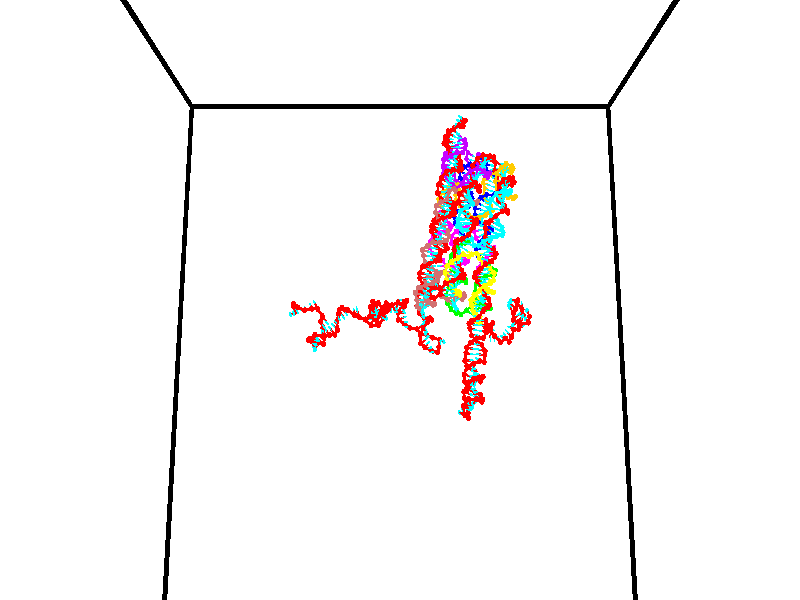 // switches for output
#declare DRAW_BASES = 1; // possible values are 0, 1; only relevant for DNA ribbons
#declare DRAW_BASES_TYPE = 3; // possible values are 1, 2, 3; only relevant for DNA ribbons
#declare DRAW_FOG = 0; // set to 1 to enable fog

#include "colors.inc"

#include "transforms.inc"
background { rgb <1, 1, 1>}

#default {
   normal{
       ripples 0.25
       frequency 0.20
       turbulence 0.2
       lambda 5
   }
	finish {
		phong 0.1
		phong_size 40.
	}
}

// original window dimensions: 1024x640


// camera settings

camera {
	sky <0, 0.179814, -0.983701>
	up <0, 0.179814, -0.983701>
	right 1.6 * <1, 0, 0>
	location <35, 94.9851, 44.8844>
	look_at <35, 29.7336, 32.9568>
	direction <0, -65.2515, -11.9276>
	angle 67.0682
}


# declare cpy_camera_pos = <35, 94.9851, 44.8844>;
# if (DRAW_FOG = 1)
fog {
	fog_type 2
	up vnormalize(cpy_camera_pos)
	color rgbt<1,1,1,0.3>
	distance 1e-5
	fog_alt 3e-3
	fog_offset 56
}
# end


// LIGHTS

# declare lum = 6;
global_settings {
	ambient_light rgb lum * <0.05, 0.05, 0.05>
	max_trace_level 15
}# declare cpy_direct_light_amount = 0.25;
light_source
{	1000 * <-1, -1.16352, -0.803886>,
	rgb lum * cpy_direct_light_amount
	parallel
}

light_source
{	1000 * <1, 1.16352, 0.803886>,
	rgb lum * cpy_direct_light_amount
	parallel
}

// strand 0

// nucleotide -1

// particle -1
sphere {
	<24.310551, 34.696899, 34.960121> 0.250000
	pigment { color rgbt <1,0,0,0> }
	no_shadow
}
cylinder {
	<24.155483, 35.038559, 35.098766>,  <24.062443, 35.243557, 35.181953>, 0.100000
	pigment { color rgbt <1,0,0,0> }
	no_shadow
}
cylinder {
	<24.155483, 35.038559, 35.098766>,  <24.310551, 34.696899, 34.960121>, 0.100000
	pigment { color rgbt <1,0,0,0> }
	no_shadow
}

// particle -1
sphere {
	<24.155483, 35.038559, 35.098766> 0.100000
	pigment { color rgbt <1,0,0,0> }
	no_shadow
}
sphere {
	0, 1
	scale<0.080000,0.200000,0.300000>
	matrix <0.746778, 0.511453, -0.425134,
		-0.540403, 0.094028, -0.836136,
		-0.387670, 0.854151, 0.346609,
		24.039183, 35.294804, 35.202747>
	pigment { color rgbt <0,1,1,0> }
	no_shadow
}
cylinder {
	<24.287024, 35.203892, 34.449284>,  <24.310551, 34.696899, 34.960121>, 0.130000
	pigment { color rgbt <1,0,0,0> }
	no_shadow
}

// nucleotide -1

// particle -1
sphere {
	<24.287024, 35.203892, 34.449284> 0.250000
	pigment { color rgbt <1,0,0,0> }
	no_shadow
}
cylinder {
	<24.345865, 35.333633, 34.823055>,  <24.381170, 35.411480, 35.047318>, 0.100000
	pigment { color rgbt <1,0,0,0> }
	no_shadow
}
cylinder {
	<24.345865, 35.333633, 34.823055>,  <24.287024, 35.203892, 34.449284>, 0.100000
	pigment { color rgbt <1,0,0,0> }
	no_shadow
}

// particle -1
sphere {
	<24.345865, 35.333633, 34.823055> 0.100000
	pigment { color rgbt <1,0,0,0> }
	no_shadow
}
sphere {
	0, 1
	scale<0.080000,0.200000,0.300000>
	matrix <0.817910, 0.491358, -0.299318,
		-0.556223, 0.808308, -0.193012,
		0.147103, 0.324354, 0.934428,
		24.389996, 35.430939, 35.103382>
	pigment { color rgbt <0,1,1,0> }
	no_shadow
}
cylinder {
	<24.428165, 35.924747, 34.422161>,  <24.287024, 35.203892, 34.449284>, 0.130000
	pigment { color rgbt <1,0,0,0> }
	no_shadow
}

// nucleotide -1

// particle -1
sphere {
	<24.428165, 35.924747, 34.422161> 0.250000
	pigment { color rgbt <1,0,0,0> }
	no_shadow
}
cylinder {
	<24.597752, 35.720596, 34.721432>,  <24.699503, 35.598106, 34.900993>, 0.100000
	pigment { color rgbt <1,0,0,0> }
	no_shadow
}
cylinder {
	<24.597752, 35.720596, 34.721432>,  <24.428165, 35.924747, 34.422161>, 0.100000
	pigment { color rgbt <1,0,0,0> }
	no_shadow
}

// particle -1
sphere {
	<24.597752, 35.720596, 34.721432> 0.100000
	pigment { color rgbt <1,0,0,0> }
	no_shadow
}
sphere {
	0, 1
	scale<0.080000,0.200000,0.300000>
	matrix <0.903740, 0.292417, -0.312643,
		-0.059214, 0.808708, 0.585222,
		0.423966, -0.510376, 0.748177,
		24.724941, 35.567482, 34.945885>
	pigment { color rgbt <0,1,1,0> }
	no_shadow
}
cylinder {
	<24.922777, 36.301773, 34.783066>,  <24.428165, 35.924747, 34.422161>, 0.130000
	pigment { color rgbt <1,0,0,0> }
	no_shadow
}

// nucleotide -1

// particle -1
sphere {
	<24.922777, 36.301773, 34.783066> 0.250000
	pigment { color rgbt <1,0,0,0> }
	no_shadow
}
cylinder {
	<25.031874, 35.917648, 34.806423>,  <25.097332, 35.687172, 34.820438>, 0.100000
	pigment { color rgbt <1,0,0,0> }
	no_shadow
}
cylinder {
	<25.031874, 35.917648, 34.806423>,  <24.922777, 36.301773, 34.783066>, 0.100000
	pigment { color rgbt <1,0,0,0> }
	no_shadow
}

// particle -1
sphere {
	<25.031874, 35.917648, 34.806423> 0.100000
	pigment { color rgbt <1,0,0,0> }
	no_shadow
}
sphere {
	0, 1
	scale<0.080000,0.200000,0.300000>
	matrix <0.858779, 0.215645, -0.464753,
		0.433718, 0.176900, 0.883513,
		0.272740, -0.960314, 0.058389,
		25.113695, 35.629555, 34.823940>
	pigment { color rgbt <0,1,1,0> }
	no_shadow
}
cylinder {
	<25.610262, 36.326939, 35.015362>,  <24.922777, 36.301773, 34.783066>, 0.130000
	pigment { color rgbt <1,0,0,0> }
	no_shadow
}

// nucleotide -1

// particle -1
sphere {
	<25.610262, 36.326939, 35.015362> 0.250000
	pigment { color rgbt <1,0,0,0> }
	no_shadow
}
cylinder {
	<25.555298, 35.967567, 34.848537>,  <25.522320, 35.751945, 34.748444>, 0.100000
	pigment { color rgbt <1,0,0,0> }
	no_shadow
}
cylinder {
	<25.555298, 35.967567, 34.848537>,  <25.610262, 36.326939, 35.015362>, 0.100000
	pigment { color rgbt <1,0,0,0> }
	no_shadow
}

// particle -1
sphere {
	<25.555298, 35.967567, 34.848537> 0.100000
	pigment { color rgbt <1,0,0,0> }
	no_shadow
}
sphere {
	0, 1
	scale<0.080000,0.200000,0.300000>
	matrix <0.963574, -0.023714, -0.266389,
		0.229443, -0.438471, 0.868964,
		-0.137411, -0.898432, -0.417058,
		25.514074, 35.698036, 34.723419>
	pigment { color rgbt <0,1,1,0> }
	no_shadow
}
cylinder {
	<26.311178, 36.480473, 34.911423>,  <25.610262, 36.326939, 35.015362>, 0.130000
	pigment { color rgbt <1,0,0,0> }
	no_shadow
}

// nucleotide -1

// particle -1
sphere {
	<26.311178, 36.480473, 34.911423> 0.250000
	pigment { color rgbt <1,0,0,0> }
	no_shadow
}
cylinder {
	<26.213074, 36.156876, 34.697742>,  <26.154211, 35.962715, 34.569534>, 0.100000
	pigment { color rgbt <1,0,0,0> }
	no_shadow
}
cylinder {
	<26.213074, 36.156876, 34.697742>,  <26.311178, 36.480473, 34.911423>, 0.100000
	pigment { color rgbt <1,0,0,0> }
	no_shadow
}

// particle -1
sphere {
	<26.213074, 36.156876, 34.697742> 0.100000
	pigment { color rgbt <1,0,0,0> }
	no_shadow
}
sphere {
	0, 1
	scale<0.080000,0.200000,0.300000>
	matrix <0.793105, 0.149456, -0.590463,
		0.557522, -0.568496, 0.604964,
		-0.245260, -0.808996, -0.534203,
		26.139496, 35.914177, 34.537483>
	pigment { color rgbt <0,1,1,0> }
	no_shadow
}
cylinder {
	<26.883511, 36.114521, 34.881836>,  <26.311178, 36.480473, 34.911423>, 0.130000
	pigment { color rgbt <1,0,0,0> }
	no_shadow
}

// nucleotide -1

// particle -1
sphere {
	<26.883511, 36.114521, 34.881836> 0.250000
	pigment { color rgbt <1,0,0,0> }
	no_shadow
}
cylinder {
	<26.666294, 36.009357, 34.562840>,  <26.535965, 35.946259, 34.371441>, 0.100000
	pigment { color rgbt <1,0,0,0> }
	no_shadow
}
cylinder {
	<26.666294, 36.009357, 34.562840>,  <26.883511, 36.114521, 34.881836>, 0.100000
	pigment { color rgbt <1,0,0,0> }
	no_shadow
}

// particle -1
sphere {
	<26.666294, 36.009357, 34.562840> 0.100000
	pigment { color rgbt <1,0,0,0> }
	no_shadow
}
sphere {
	0, 1
	scale<0.080000,0.200000,0.300000>
	matrix <0.762965, 0.242166, -0.599366,
		0.350703, -0.933935, 0.069085,
		-0.543039, -0.262909, -0.797488,
		26.503382, 35.930485, 34.323593>
	pigment { color rgbt <0,1,1,0> }
	no_shadow
}
cylinder {
	<27.302525, 35.946823, 35.446392>,  <26.883511, 36.114521, 34.881836>, 0.130000
	pigment { color rgbt <1,0,0,0> }
	no_shadow
}

// nucleotide -1

// particle -1
sphere {
	<27.302525, 35.946823, 35.446392> 0.250000
	pigment { color rgbt <1,0,0,0> }
	no_shadow
}
cylinder {
	<27.557716, 35.966316, 35.753796>,  <27.710833, 35.978012, 35.938236>, 0.100000
	pigment { color rgbt <1,0,0,0> }
	no_shadow
}
cylinder {
	<27.557716, 35.966316, 35.753796>,  <27.302525, 35.946823, 35.446392>, 0.100000
	pigment { color rgbt <1,0,0,0> }
	no_shadow
}

// particle -1
sphere {
	<27.557716, 35.966316, 35.753796> 0.100000
	pigment { color rgbt <1,0,0,0> }
	no_shadow
}
sphere {
	0, 1
	scale<0.080000,0.200000,0.300000>
	matrix <-0.656974, -0.486165, 0.576219,
		0.401704, -0.872507, -0.278147,
		0.637980, 0.048734, 0.768509,
		27.749111, 35.980938, 35.984348>
	pigment { color rgbt <0,1,1,0> }
	no_shadow
}
cylinder {
	<27.085207, 35.414951, 35.798424>,  <27.302525, 35.946823, 35.446392>, 0.130000
	pigment { color rgbt <1,0,0,0> }
	no_shadow
}

// nucleotide -1

// particle -1
sphere {
	<27.085207, 35.414951, 35.798424> 0.250000
	pigment { color rgbt <1,0,0,0> }
	no_shadow
}
cylinder {
	<27.307119, 35.594181, 36.078838>,  <27.440268, 35.701717, 36.247086>, 0.100000
	pigment { color rgbt <1,0,0,0> }
	no_shadow
}
cylinder {
	<27.307119, 35.594181, 36.078838>,  <27.085207, 35.414951, 35.798424>, 0.100000
	pigment { color rgbt <1,0,0,0> }
	no_shadow
}

// particle -1
sphere {
	<27.307119, 35.594181, 36.078838> 0.100000
	pigment { color rgbt <1,0,0,0> }
	no_shadow
}
sphere {
	0, 1
	scale<0.080000,0.200000,0.300000>
	matrix <-0.636418, -0.314185, 0.704457,
		0.535901, -0.836971, 0.110856,
		0.554781, 0.448070, 0.701036,
		27.473555, 35.728603, 36.289150>
	pigment { color rgbt <0,1,1,0> }
	no_shadow
}
cylinder {
	<27.240309, 34.922123, 36.270462>,  <27.085207, 35.414951, 35.798424>, 0.130000
	pigment { color rgbt <1,0,0,0> }
	no_shadow
}

// nucleotide -1

// particle -1
sphere {
	<27.240309, 34.922123, 36.270462> 0.250000
	pigment { color rgbt <1,0,0,0> }
	no_shadow
}
cylinder {
	<27.278688, 35.265469, 36.472054>,  <27.301716, 35.471478, 36.593010>, 0.100000
	pigment { color rgbt <1,0,0,0> }
	no_shadow
}
cylinder {
	<27.278688, 35.265469, 36.472054>,  <27.240309, 34.922123, 36.270462>, 0.100000
	pigment { color rgbt <1,0,0,0> }
	no_shadow
}

// particle -1
sphere {
	<27.278688, 35.265469, 36.472054> 0.100000
	pigment { color rgbt <1,0,0,0> }
	no_shadow
}
sphere {
	0, 1
	scale<0.080000,0.200000,0.300000>
	matrix <-0.633646, -0.337804, 0.695975,
		0.767650, -0.386124, 0.511490,
		0.095950, 0.858369, 0.503981,
		27.307474, 35.522980, 36.623249>
	pigment { color rgbt <0,1,1,0> }
	no_shadow
}
cylinder {
	<27.457766, 34.798870, 36.962128>,  <27.240309, 34.922123, 36.270462>, 0.130000
	pigment { color rgbt <1,0,0,0> }
	no_shadow
}

// nucleotide -1

// particle -1
sphere {
	<27.457766, 34.798870, 36.962128> 0.250000
	pigment { color rgbt <1,0,0,0> }
	no_shadow
}
cylinder {
	<27.273842, 35.153988, 36.970154>,  <27.163488, 35.367058, 36.974972>, 0.100000
	pigment { color rgbt <1,0,0,0> }
	no_shadow
}
cylinder {
	<27.273842, 35.153988, 36.970154>,  <27.457766, 34.798870, 36.962128>, 0.100000
	pigment { color rgbt <1,0,0,0> }
	no_shadow
}

// particle -1
sphere {
	<27.273842, 35.153988, 36.970154> 0.100000
	pigment { color rgbt <1,0,0,0> }
	no_shadow
}
sphere {
	0, 1
	scale<0.080000,0.200000,0.300000>
	matrix <-0.511086, -0.283051, 0.811586,
		0.726200, 0.362918, 0.583887,
		-0.459809, 0.887791, 0.020069,
		27.135899, 35.420326, 36.976173>
	pigment { color rgbt <0,1,1,0> }
	no_shadow
}
cylinder {
	<27.369596, 34.997959, 37.640217>,  <27.457766, 34.798870, 36.962128>, 0.130000
	pigment { color rgbt <1,0,0,0> }
	no_shadow
}

// nucleotide -1

// particle -1
sphere {
	<27.369596, 34.997959, 37.640217> 0.250000
	pigment { color rgbt <1,0,0,0> }
	no_shadow
}
cylinder {
	<27.076494, 35.190662, 37.447975>,  <26.900633, 35.306282, 37.332630>, 0.100000
	pigment { color rgbt <1,0,0,0> }
	no_shadow
}
cylinder {
	<27.076494, 35.190662, 37.447975>,  <27.369596, 34.997959, 37.640217>, 0.100000
	pigment { color rgbt <1,0,0,0> }
	no_shadow
}

// particle -1
sphere {
	<27.076494, 35.190662, 37.447975> 0.100000
	pigment { color rgbt <1,0,0,0> }
	no_shadow
}
sphere {
	0, 1
	scale<0.080000,0.200000,0.300000>
	matrix <-0.673682, -0.413891, 0.612247,
		0.096036, 0.772402, 0.627831,
		-0.732755, 0.481756, -0.480605,
		26.856668, 35.335190, 37.303795>
	pigment { color rgbt <0,1,1,0> }
	no_shadow
}
cylinder {
	<26.768221, 34.572685, 37.478413>,  <27.369596, 34.997959, 37.640217>, 0.130000
	pigment { color rgbt <1,0,0,0> }
	no_shadow
}

// nucleotide -1

// particle -1
sphere {
	<26.768221, 34.572685, 37.478413> 0.250000
	pigment { color rgbt <1,0,0,0> }
	no_shadow
}
cylinder {
	<26.611813, 34.724216, 37.813934>,  <26.517967, 34.815136, 38.015247>, 0.100000
	pigment { color rgbt <1,0,0,0> }
	no_shadow
}
cylinder {
	<26.611813, 34.724216, 37.813934>,  <26.768221, 34.572685, 37.478413>, 0.100000
	pigment { color rgbt <1,0,0,0> }
	no_shadow
}

// particle -1
sphere {
	<26.611813, 34.724216, 37.813934> 0.100000
	pigment { color rgbt <1,0,0,0> }
	no_shadow
}
sphere {
	0, 1
	scale<0.080000,0.200000,0.300000>
	matrix <0.358709, 0.902025, -0.240163,
		-0.847604, 0.206978, -0.488598,
		-0.391019, 0.378828, 0.838805,
		26.494507, 34.837864, 38.065575>
	pigment { color rgbt <0,1,1,0> }
	no_shadow
}
cylinder {
	<26.188341, 34.993027, 37.395271>,  <26.768221, 34.572685, 37.478413>, 0.130000
	pigment { color rgbt <1,0,0,0> }
	no_shadow
}

// nucleotide -1

// particle -1
sphere {
	<26.188341, 34.993027, 37.395271> 0.250000
	pigment { color rgbt <1,0,0,0> }
	no_shadow
}
cylinder {
	<26.360100, 35.129028, 37.729939>,  <26.463156, 35.210629, 37.930740>, 0.100000
	pigment { color rgbt <1,0,0,0> }
	no_shadow
}
cylinder {
	<26.360100, 35.129028, 37.729939>,  <26.188341, 34.993027, 37.395271>, 0.100000
	pigment { color rgbt <1,0,0,0> }
	no_shadow
}

// particle -1
sphere {
	<26.360100, 35.129028, 37.729939> 0.100000
	pigment { color rgbt <1,0,0,0> }
	no_shadow
}
sphere {
	0, 1
	scale<0.080000,0.200000,0.300000>
	matrix <0.159379, 0.883354, -0.440777,
		-0.888942, 0.322615, 0.325119,
		0.429397, 0.340008, 0.836668,
		26.488918, 35.231030, 37.980938>
	pigment { color rgbt <0,1,1,0> }
	no_shadow
}
cylinder {
	<25.949696, 35.686684, 37.411072>,  <26.188341, 34.993027, 37.395271>, 0.130000
	pigment { color rgbt <1,0,0,0> }
	no_shadow
}

// nucleotide -1

// particle -1
sphere {
	<25.949696, 35.686684, 37.411072> 0.250000
	pigment { color rgbt <1,0,0,0> }
	no_shadow
}
cylinder {
	<26.306414, 35.645576, 37.587318>,  <26.520445, 35.620911, 37.693066>, 0.100000
	pigment { color rgbt <1,0,0,0> }
	no_shadow
}
cylinder {
	<26.306414, 35.645576, 37.587318>,  <25.949696, 35.686684, 37.411072>, 0.100000
	pigment { color rgbt <1,0,0,0> }
	no_shadow
}

// particle -1
sphere {
	<26.306414, 35.645576, 37.587318> 0.100000
	pigment { color rgbt <1,0,0,0> }
	no_shadow
}
sphere {
	0, 1
	scale<0.080000,0.200000,0.300000>
	matrix <0.406145, 0.610979, -0.679523,
		-0.199375, 0.784948, 0.586606,
		0.891794, -0.102767, 0.440616,
		26.573952, 35.614746, 37.719501>
	pigment { color rgbt <0,1,1,0> }
	no_shadow
}
cylinder {
	<26.199078, 36.287121, 37.353714>,  <25.949696, 35.686684, 37.411072>, 0.130000
	pigment { color rgbt <1,0,0,0> }
	no_shadow
}

// nucleotide -1

// particle -1
sphere {
	<26.199078, 36.287121, 37.353714> 0.250000
	pigment { color rgbt <1,0,0,0> }
	no_shadow
}
cylinder {
	<26.519796, 36.051548, 37.394268>,  <26.712227, 35.910206, 37.418602>, 0.100000
	pigment { color rgbt <1,0,0,0> }
	no_shadow
}
cylinder {
	<26.519796, 36.051548, 37.394268>,  <26.199078, 36.287121, 37.353714>, 0.100000
	pigment { color rgbt <1,0,0,0> }
	no_shadow
}

// particle -1
sphere {
	<26.519796, 36.051548, 37.394268> 0.100000
	pigment { color rgbt <1,0,0,0> }
	no_shadow
}
sphere {
	0, 1
	scale<0.080000,0.200000,0.300000>
	matrix <0.443583, 0.472841, -0.761351,
		0.400445, 0.655422, 0.640363,
		0.801797, -0.588933, 0.101388,
		26.760336, 35.874866, 37.424683>
	pigment { color rgbt <0,1,1,0> }
	no_shadow
}
cylinder {
	<26.731819, 36.677994, 37.099854>,  <26.199078, 36.287121, 37.353714>, 0.130000
	pigment { color rgbt <1,0,0,0> }
	no_shadow
}

// nucleotide -1

// particle -1
sphere {
	<26.731819, 36.677994, 37.099854> 0.250000
	pigment { color rgbt <1,0,0,0> }
	no_shadow
}
cylinder {
	<26.842495, 36.294327, 37.076366>,  <26.908901, 36.064129, 37.062275>, 0.100000
	pigment { color rgbt <1,0,0,0> }
	no_shadow
}
cylinder {
	<26.842495, 36.294327, 37.076366>,  <26.731819, 36.677994, 37.099854>, 0.100000
	pigment { color rgbt <1,0,0,0> }
	no_shadow
}

// particle -1
sphere {
	<26.842495, 36.294327, 37.076366> 0.100000
	pigment { color rgbt <1,0,0,0> }
	no_shadow
}
sphere {
	0, 1
	scale<0.080000,0.200000,0.300000>
	matrix <0.497591, 0.195278, -0.845145,
		0.822098, 0.204628, 0.531303,
		0.276692, -0.959163, -0.058717,
		26.925503, 36.006577, 37.058750>
	pigment { color rgbt <0,1,1,0> }
	no_shadow
}
cylinder {
	<27.475828, 36.656593, 37.230335>,  <26.731819, 36.677994, 37.099854>, 0.130000
	pigment { color rgbt <1,0,0,0> }
	no_shadow
}

// nucleotide -1

// particle -1
sphere {
	<27.475828, 36.656593, 37.230335> 0.250000
	pigment { color rgbt <1,0,0,0> }
	no_shadow
}
cylinder {
	<27.416832, 36.311813, 37.036312>,  <27.381433, 36.104946, 36.919899>, 0.100000
	pigment { color rgbt <1,0,0,0> }
	no_shadow
}
cylinder {
	<27.416832, 36.311813, 37.036312>,  <27.475828, 36.656593, 37.230335>, 0.100000
	pigment { color rgbt <1,0,0,0> }
	no_shadow
}

// particle -1
sphere {
	<27.416832, 36.311813, 37.036312> 0.100000
	pigment { color rgbt <1,0,0,0> }
	no_shadow
}
sphere {
	0, 1
	scale<0.080000,0.200000,0.300000>
	matrix <0.594045, 0.314913, -0.740230,
		0.790795, -0.397325, 0.465592,
		-0.147491, -0.861953, -0.485061,
		27.372585, 36.053226, 36.890793>
	pigment { color rgbt <0,1,1,0> }
	no_shadow
}
cylinder {
	<28.134214, 36.597618, 37.091309>,  <27.475828, 36.656593, 37.230335>, 0.130000
	pigment { color rgbt <1,0,0,0> }
	no_shadow
}

// nucleotide -1

// particle -1
sphere {
	<28.134214, 36.597618, 37.091309> 0.250000
	pigment { color rgbt <1,0,0,0> }
	no_shadow
}
cylinder {
	<27.935986, 36.330963, 36.868595>,  <27.817049, 36.170971, 36.734966>, 0.100000
	pigment { color rgbt <1,0,0,0> }
	no_shadow
}
cylinder {
	<27.935986, 36.330963, 36.868595>,  <28.134214, 36.597618, 37.091309>, 0.100000
	pigment { color rgbt <1,0,0,0> }
	no_shadow
}

// particle -1
sphere {
	<27.935986, 36.330963, 36.868595> 0.100000
	pigment { color rgbt <1,0,0,0> }
	no_shadow
}
sphere {
	0, 1
	scale<0.080000,0.200000,0.300000>
	matrix <0.650527, 0.139883, -0.746490,
		0.575521, -0.732141, 0.364342,
		-0.495570, -0.666635, -0.556784,
		27.787315, 36.130974, 36.701561>
	pigment { color rgbt <0,1,1,0> }
	no_shadow
}
cylinder {
	<28.581743, 36.043015, 37.000118>,  <28.134214, 36.597618, 37.091309>, 0.130000
	pigment { color rgbt <1,0,0,0> }
	no_shadow
}

// nucleotide -1

// particle -1
sphere {
	<28.581743, 36.043015, 37.000118> 0.250000
	pigment { color rgbt <1,0,0,0> }
	no_shadow
}
cylinder {
	<28.314779, 36.075005, 36.703964>,  <28.154600, 36.094200, 36.526272>, 0.100000
	pigment { color rgbt <1,0,0,0> }
	no_shadow
}
cylinder {
	<28.314779, 36.075005, 36.703964>,  <28.581743, 36.043015, 37.000118>, 0.100000
	pigment { color rgbt <1,0,0,0> }
	no_shadow
}

// particle -1
sphere {
	<28.314779, 36.075005, 36.703964> 0.100000
	pigment { color rgbt <1,0,0,0> }
	no_shadow
}
sphere {
	0, 1
	scale<0.080000,0.200000,0.300000>
	matrix <0.738562, 0.198370, -0.644341,
		0.095339, -0.976859, -0.191462,
		-0.667410, 0.079976, -0.740383,
		28.114555, 36.098999, 36.481850>
	pigment { color rgbt <0,1,1,0> }
	no_shadow
}
cylinder {
	<28.846205, 35.627285, 36.557728>,  <28.581743, 36.043015, 37.000118>, 0.130000
	pigment { color rgbt <1,0,0,0> }
	no_shadow
}

// nucleotide -1

// particle -1
sphere {
	<28.846205, 35.627285, 36.557728> 0.250000
	pigment { color rgbt <1,0,0,0> }
	no_shadow
}
cylinder {
	<28.602058, 35.886570, 36.375618>,  <28.455570, 36.042141, 36.266354>, 0.100000
	pigment { color rgbt <1,0,0,0> }
	no_shadow
}
cylinder {
	<28.602058, 35.886570, 36.375618>,  <28.846205, 35.627285, 36.557728>, 0.100000
	pigment { color rgbt <1,0,0,0> }
	no_shadow
}

// particle -1
sphere {
	<28.602058, 35.886570, 36.375618> 0.100000
	pigment { color rgbt <1,0,0,0> }
	no_shadow
}
sphere {
	0, 1
	scale<0.080000,0.200000,0.300000>
	matrix <0.735933, 0.251440, -0.628634,
		-0.293013, -0.718748, -0.630511,
		-0.610365, 0.648212, -0.455275,
		28.418949, 36.081032, 36.239037>
	pigment { color rgbt <0,1,1,0> }
	no_shadow
}
cylinder {
	<28.686289, 35.485573, 35.840637>,  <28.846205, 35.627285, 36.557728>, 0.130000
	pigment { color rgbt <1,0,0,0> }
	no_shadow
}

// nucleotide -1

// particle -1
sphere {
	<28.686289, 35.485573, 35.840637> 0.250000
	pigment { color rgbt <1,0,0,0> }
	no_shadow
}
cylinder {
	<28.662178, 35.878090, 35.913780>,  <28.647711, 36.113598, 35.957664>, 0.100000
	pigment { color rgbt <1,0,0,0> }
	no_shadow
}
cylinder {
	<28.662178, 35.878090, 35.913780>,  <28.686289, 35.485573, 35.840637>, 0.100000
	pigment { color rgbt <1,0,0,0> }
	no_shadow
}

// particle -1
sphere {
	<28.662178, 35.878090, 35.913780> 0.100000
	pigment { color rgbt <1,0,0,0> }
	no_shadow
}
sphere {
	0, 1
	scale<0.080000,0.200000,0.300000>
	matrix <0.757905, 0.164206, -0.631360,
		-0.649574, 0.100533, -0.753622,
		-0.060277, 0.981290, 0.182859,
		28.644094, 36.172478, 35.968639>
	pigment { color rgbt <0,1,1,0> }
	no_shadow
}
cylinder {
	<28.888271, 35.859962, 35.275593>,  <28.686289, 35.485573, 35.840637>, 0.130000
	pigment { color rgbt <1,0,0,0> }
	no_shadow
}

// nucleotide -1

// particle -1
sphere {
	<28.888271, 35.859962, 35.275593> 0.250000
	pigment { color rgbt <1,0,0,0> }
	no_shadow
}
cylinder {
	<28.975983, 36.145683, 35.541435>,  <29.028608, 36.317116, 35.700939>, 0.100000
	pigment { color rgbt <1,0,0,0> }
	no_shadow
}
cylinder {
	<28.975983, 36.145683, 35.541435>,  <28.888271, 35.859962, 35.275593>, 0.100000
	pigment { color rgbt <1,0,0,0> }
	no_shadow
}

// particle -1
sphere {
	<28.975983, 36.145683, 35.541435> 0.100000
	pigment { color rgbt <1,0,0,0> }
	no_shadow
}
sphere {
	0, 1
	scale<0.080000,0.200000,0.300000>
	matrix <0.760145, 0.301952, -0.575330,
		-0.611635, 0.631351, -0.476759,
		0.219277, 0.714298, 0.664602,
		29.041765, 36.359974, 35.740814>
	pigment { color rgbt <0,1,1,0> }
	no_shadow
}
cylinder {
	<29.017673, 36.456017, 35.008263>,  <28.888271, 35.859962, 35.275593>, 0.130000
	pigment { color rgbt <1,0,0,0> }
	no_shadow
}

// nucleotide -1

// particle -1
sphere {
	<29.017673, 36.456017, 35.008263> 0.250000
	pigment { color rgbt <1,0,0,0> }
	no_shadow
}
cylinder {
	<29.246347, 36.483971, 35.335258>,  <29.383553, 36.500744, 35.531456>, 0.100000
	pigment { color rgbt <1,0,0,0> }
	no_shadow
}
cylinder {
	<29.246347, 36.483971, 35.335258>,  <29.017673, 36.456017, 35.008263>, 0.100000
	pigment { color rgbt <1,0,0,0> }
	no_shadow
}

// particle -1
sphere {
	<29.246347, 36.483971, 35.335258> 0.100000
	pigment { color rgbt <1,0,0,0> }
	no_shadow
}
sphere {
	0, 1
	scale<0.080000,0.200000,0.300000>
	matrix <0.779506, 0.264638, -0.567747,
		-0.256017, 0.961812, 0.096814,
		0.571687, 0.069886, 0.817490,
		29.417854, 36.504936, 35.580505>
	pigment { color rgbt <0,1,1,0> }
	no_shadow
}
cylinder {
	<29.344698, 37.062130, 34.940815>,  <29.017673, 36.456017, 35.008263>, 0.130000
	pigment { color rgbt <1,0,0,0> }
	no_shadow
}

// nucleotide -1

// particle -1
sphere {
	<29.344698, 37.062130, 34.940815> 0.250000
	pigment { color rgbt <1,0,0,0> }
	no_shadow
}
cylinder {
	<29.571005, 36.831726, 35.176823>,  <29.706789, 36.693485, 35.318428>, 0.100000
	pigment { color rgbt <1,0,0,0> }
	no_shadow
}
cylinder {
	<29.571005, 36.831726, 35.176823>,  <29.344698, 37.062130, 34.940815>, 0.100000
	pigment { color rgbt <1,0,0,0> }
	no_shadow
}

// particle -1
sphere {
	<29.571005, 36.831726, 35.176823> 0.100000
	pigment { color rgbt <1,0,0,0> }
	no_shadow
}
sphere {
	0, 1
	scale<0.080000,0.200000,0.300000>
	matrix <0.813747, 0.274517, -0.512304,
		0.133120, 0.769972, 0.624037,
		0.565769, -0.576007, 0.590018,
		29.740736, 36.658924, 35.353828>
	pigment { color rgbt <0,1,1,0> }
	no_shadow
}
cylinder {
	<29.924700, 37.475857, 35.185959>,  <29.344698, 37.062130, 34.940815>, 0.130000
	pigment { color rgbt <1,0,0,0> }
	no_shadow
}

// nucleotide -1

// particle -1
sphere {
	<29.924700, 37.475857, 35.185959> 0.250000
	pigment { color rgbt <1,0,0,0> }
	no_shadow
}
cylinder {
	<30.035721, 37.091625, 35.192272>,  <30.102333, 36.861084, 35.196060>, 0.100000
	pigment { color rgbt <1,0,0,0> }
	no_shadow
}
cylinder {
	<30.035721, 37.091625, 35.192272>,  <29.924700, 37.475857, 35.185959>, 0.100000
	pigment { color rgbt <1,0,0,0> }
	no_shadow
}

// particle -1
sphere {
	<30.035721, 37.091625, 35.192272> 0.100000
	pigment { color rgbt <1,0,0,0> }
	no_shadow
}
sphere {
	0, 1
	scale<0.080000,0.200000,0.300000>
	matrix <0.802663, 0.222833, -0.553243,
		0.527918, 0.166221, 0.832870,
		0.277551, -0.960581, 0.015782,
		30.118986, 36.803452, 35.197006>
	pigment { color rgbt <0,1,1,0> }
	no_shadow
}
cylinder {
	<30.612370, 37.411663, 35.575890>,  <29.924700, 37.475857, 35.185959>, 0.130000
	pigment { color rgbt <1,0,0,0> }
	no_shadow
}

// nucleotide -1

// particle -1
sphere {
	<30.612370, 37.411663, 35.575890> 0.250000
	pigment { color rgbt <1,0,0,0> }
	no_shadow
}
cylinder {
	<30.551273, 37.119980, 35.309078>,  <30.514616, 36.944969, 35.148991>, 0.100000
	pigment { color rgbt <1,0,0,0> }
	no_shadow
}
cylinder {
	<30.551273, 37.119980, 35.309078>,  <30.612370, 37.411663, 35.575890>, 0.100000
	pigment { color rgbt <1,0,0,0> }
	no_shadow
}

// particle -1
sphere {
	<30.551273, 37.119980, 35.309078> 0.100000
	pigment { color rgbt <1,0,0,0> }
	no_shadow
}
sphere {
	0, 1
	scale<0.080000,0.200000,0.300000>
	matrix <0.923075, 0.135810, -0.359845,
		0.352991, -0.670680, 0.652369,
		-0.152743, -0.729208, -0.667027,
		30.505451, 36.901218, 35.108971>
	pigment { color rgbt <0,1,1,0> }
	no_shadow
}
cylinder {
	<31.026142, 36.785236, 35.672771>,  <30.612370, 37.411663, 35.575890>, 0.130000
	pigment { color rgbt <1,0,0,0> }
	no_shadow
}

// nucleotide -1

// particle -1
sphere {
	<31.026142, 36.785236, 35.672771> 0.250000
	pigment { color rgbt <1,0,0,0> }
	no_shadow
}
cylinder {
	<30.898157, 36.916172, 35.317139>,  <30.821365, 36.994732, 35.103760>, 0.100000
	pigment { color rgbt <1,0,0,0> }
	no_shadow
}
cylinder {
	<30.898157, 36.916172, 35.317139>,  <31.026142, 36.785236, 35.672771>, 0.100000
	pigment { color rgbt <1,0,0,0> }
	no_shadow
}

// particle -1
sphere {
	<30.898157, 36.916172, 35.317139> 0.100000
	pigment { color rgbt <1,0,0,0> }
	no_shadow
}
sphere {
	0, 1
	scale<0.080000,0.200000,0.300000>
	matrix <0.930143, 0.286974, -0.229084,
		0.180158, -0.900276, -0.396291,
		-0.319964, 0.327336, -0.889086,
		30.802168, 37.014374, 35.050411>
	pigment { color rgbt <0,1,1,0> }
	no_shadow
}
cylinder {
	<31.588671, 36.239914, 35.774952>,  <31.026142, 36.785236, 35.672771>, 0.130000
	pigment { color rgbt <1,0,0,0> }
	no_shadow
}

// nucleotide -1

// particle -1
sphere {
	<31.588671, 36.239914, 35.774952> 0.250000
	pigment { color rgbt <1,0,0,0> }
	no_shadow
}
cylinder {
	<31.894381, 36.019089, 35.641621>,  <32.077805, 35.886593, 35.561623>, 0.100000
	pigment { color rgbt <1,0,0,0> }
	no_shadow
}
cylinder {
	<31.894381, 36.019089, 35.641621>,  <31.588671, 36.239914, 35.774952>, 0.100000
	pigment { color rgbt <1,0,0,0> }
	no_shadow
}

// particle -1
sphere {
	<31.894381, 36.019089, 35.641621> 0.100000
	pigment { color rgbt <1,0,0,0> }
	no_shadow
}
sphere {
	0, 1
	scale<0.080000,0.200000,0.300000>
	matrix <0.556973, 0.825604, -0.090326,
		0.325062, -0.116620, 0.938474,
		0.764275, -0.552066, -0.333327,
		32.123665, 35.853470, 35.541622>
	pigment { color rgbt <0,1,1,0> }
	no_shadow
}
cylinder {
	<32.176464, 36.247021, 36.258392>,  <31.588671, 36.239914, 35.774952>, 0.130000
	pigment { color rgbt <1,0,0,0> }
	no_shadow
}

// nucleotide -1

// particle -1
sphere {
	<32.176464, 36.247021, 36.258392> 0.250000
	pigment { color rgbt <1,0,0,0> }
	no_shadow
}
cylinder {
	<32.312874, 36.209831, 35.884216>,  <32.394722, 36.187519, 35.659710>, 0.100000
	pigment { color rgbt <1,0,0,0> }
	no_shadow
}
cylinder {
	<32.312874, 36.209831, 35.884216>,  <32.176464, 36.247021, 36.258392>, 0.100000
	pigment { color rgbt <1,0,0,0> }
	no_shadow
}

// particle -1
sphere {
	<32.312874, 36.209831, 35.884216> 0.100000
	pigment { color rgbt <1,0,0,0> }
	no_shadow
}
sphere {
	0, 1
	scale<0.080000,0.200000,0.300000>
	matrix <0.555279, 0.822866, 0.120652,
		0.758528, -0.560578, 0.332247,
		0.341029, -0.092972, -0.935444,
		32.415184, 36.181938, 35.603584>
	pigment { color rgbt <0,1,1,0> }
	no_shadow
}
cylinder {
	<32.907776, 36.401310, 36.250629>,  <32.176464, 36.247021, 36.258392>, 0.130000
	pigment { color rgbt <1,0,0,0> }
	no_shadow
}

// nucleotide -1

// particle -1
sphere {
	<32.907776, 36.401310, 36.250629> 0.250000
	pigment { color rgbt <1,0,0,0> }
	no_shadow
}
cylinder {
	<32.759884, 36.467789, 35.884968>,  <32.671150, 36.507675, 35.665569>, 0.100000
	pigment { color rgbt <1,0,0,0> }
	no_shadow
}
cylinder {
	<32.759884, 36.467789, 35.884968>,  <32.907776, 36.401310, 36.250629>, 0.100000
	pigment { color rgbt <1,0,0,0> }
	no_shadow
}

// particle -1
sphere {
	<32.759884, 36.467789, 35.884968> 0.100000
	pigment { color rgbt <1,0,0,0> }
	no_shadow
}
sphere {
	0, 1
	scale<0.080000,0.200000,0.300000>
	matrix <0.532612, 0.844089, -0.061958,
		0.761331, -0.509798, -0.400601,
		-0.369729, 0.166194, -0.914155,
		32.648964, 36.517647, 35.610722>
	pigment { color rgbt <0,1,1,0> }
	no_shadow
}
cylinder {
	<33.395721, 36.426624, 35.693935>,  <32.907776, 36.401310, 36.250629>, 0.130000
	pigment { color rgbt <1,0,0,0> }
	no_shadow
}

// nucleotide -1

// particle -1
sphere {
	<33.395721, 36.426624, 35.693935> 0.250000
	pigment { color rgbt <1,0,0,0> }
	no_shadow
}
cylinder {
	<33.095940, 36.680740, 35.619389>,  <32.916073, 36.833210, 35.574661>, 0.100000
	pigment { color rgbt <1,0,0,0> }
	no_shadow
}
cylinder {
	<33.095940, 36.680740, 35.619389>,  <33.395721, 36.426624, 35.693935>, 0.100000
	pigment { color rgbt <1,0,0,0> }
	no_shadow
}

// particle -1
sphere {
	<33.095940, 36.680740, 35.619389> 0.100000
	pigment { color rgbt <1,0,0,0> }
	no_shadow
}
sphere {
	0, 1
	scale<0.080000,0.200000,0.300000>
	matrix <0.661978, 0.723480, -0.195863,
		0.010403, -0.270160, -0.962759,
		-0.749451, 0.635288, -0.186367,
		32.871105, 36.871326, 35.563480>
	pigment { color rgbt <0,1,1,0> }
	no_shadow
}
cylinder {
	<33.664822, 36.829117, 35.161251>,  <33.395721, 36.426624, 35.693935>, 0.130000
	pigment { color rgbt <1,0,0,0> }
	no_shadow
}

// nucleotide -1

// particle -1
sphere {
	<33.664822, 36.829117, 35.161251> 0.250000
	pigment { color rgbt <1,0,0,0> }
	no_shadow
}
cylinder {
	<33.373539, 37.059467, 35.309891>,  <33.198769, 37.197678, 35.399075>, 0.100000
	pigment { color rgbt <1,0,0,0> }
	no_shadow
}
cylinder {
	<33.373539, 37.059467, 35.309891>,  <33.664822, 36.829117, 35.161251>, 0.100000
	pigment { color rgbt <1,0,0,0> }
	no_shadow
}

// particle -1
sphere {
	<33.373539, 37.059467, 35.309891> 0.100000
	pigment { color rgbt <1,0,0,0> }
	no_shadow
}
sphere {
	0, 1
	scale<0.080000,0.200000,0.300000>
	matrix <0.670713, 0.710296, 0.213599,
		-0.140938, 0.404780, -0.903488,
		-0.728204, 0.575876, 0.371599,
		33.155079, 37.232231, 35.421371>
	pigment { color rgbt <0,1,1,0> }
	no_shadow
}
cylinder {
	<33.896675, 37.536823, 35.143360>,  <33.664822, 36.829117, 35.161251>, 0.130000
	pigment { color rgbt <1,0,0,0> }
	no_shadow
}

// nucleotide -1

// particle -1
sphere {
	<33.896675, 37.536823, 35.143360> 0.250000
	pigment { color rgbt <1,0,0,0> }
	no_shadow
}
cylinder {
	<33.560352, 37.569305, 35.357445>,  <33.358559, 37.588795, 35.485893>, 0.100000
	pigment { color rgbt <1,0,0,0> }
	no_shadow
}
cylinder {
	<33.560352, 37.569305, 35.357445>,  <33.896675, 37.536823, 35.143360>, 0.100000
	pigment { color rgbt <1,0,0,0> }
	no_shadow
}

// particle -1
sphere {
	<33.560352, 37.569305, 35.357445> 0.100000
	pigment { color rgbt <1,0,0,0> }
	no_shadow
}
sphere {
	0, 1
	scale<0.080000,0.200000,0.300000>
	matrix <0.321557, 0.870278, 0.373119,
		-0.435482, 0.485821, -0.757848,
		-0.840807, 0.081204, 0.535210,
		33.308109, 37.593666, 35.518009>
	pigment { color rgbt <0,1,1,0> }
	no_shadow
}
cylinder {
	<33.503479, 38.199505, 35.093174>,  <33.896675, 37.536823, 35.143360>, 0.130000
	pigment { color rgbt <1,0,0,0> }
	no_shadow
}

// nucleotide -1

// particle -1
sphere {
	<33.503479, 38.199505, 35.093174> 0.250000
	pigment { color rgbt <1,0,0,0> }
	no_shadow
}
cylinder {
	<33.458611, 38.030041, 35.452713>,  <33.431690, 37.928364, 35.668438>, 0.100000
	pigment { color rgbt <1,0,0,0> }
	no_shadow
}
cylinder {
	<33.458611, 38.030041, 35.452713>,  <33.503479, 38.199505, 35.093174>, 0.100000
	pigment { color rgbt <1,0,0,0> }
	no_shadow
}

// particle -1
sphere {
	<33.458611, 38.030041, 35.452713> 0.100000
	pigment { color rgbt <1,0,0,0> }
	no_shadow
}
sphere {
	0, 1
	scale<0.080000,0.200000,0.300000>
	matrix <0.432671, 0.793486, 0.427990,
		-0.894547, 0.436913, 0.094300,
		-0.112169, -0.423658, 0.898850,
		33.424961, 37.902943, 35.722366>
	pigment { color rgbt <0,1,1,0> }
	no_shadow
}
cylinder {
	<33.188034, 38.652618, 35.658508>,  <33.503479, 38.199505, 35.093174>, 0.130000
	pigment { color rgbt <1,0,0,0> }
	no_shadow
}

// nucleotide -1

// particle -1
sphere {
	<33.188034, 38.652618, 35.658508> 0.250000
	pigment { color rgbt <1,0,0,0> }
	no_shadow
}
cylinder {
	<33.441971, 38.388653, 35.819252>,  <33.594334, 38.230274, 35.915699>, 0.100000
	pigment { color rgbt <1,0,0,0> }
	no_shadow
}
cylinder {
	<33.441971, 38.388653, 35.819252>,  <33.188034, 38.652618, 35.658508>, 0.100000
	pigment { color rgbt <1,0,0,0> }
	no_shadow
}

// particle -1
sphere {
	<33.441971, 38.388653, 35.819252> 0.100000
	pigment { color rgbt <1,0,0,0> }
	no_shadow
}
sphere {
	0, 1
	scale<0.080000,0.200000,0.300000>
	matrix <0.471385, 0.742904, 0.475279,
		-0.612188, -0.112294, 0.782698,
		0.634840, -0.659912, 0.401864,
		33.632423, 38.190678, 35.939812>
	pigment { color rgbt <0,1,1,0> }
	no_shadow
}
cylinder {
	<32.801205, 38.188576, 36.205112>,  <33.188034, 38.652618, 35.658508>, 0.130000
	pigment { color rgbt <1,0,0,0> }
	no_shadow
}

// nucleotide -1

// particle -1
sphere {
	<32.801205, 38.188576, 36.205112> 0.250000
	pigment { color rgbt <1,0,0,0> }
	no_shadow
}
cylinder {
	<32.876137, 38.068336, 35.831043>,  <32.921097, 37.996193, 35.606602>, 0.100000
	pigment { color rgbt <1,0,0,0> }
	no_shadow
}
cylinder {
	<32.876137, 38.068336, 35.831043>,  <32.801205, 38.188576, 36.205112>, 0.100000
	pigment { color rgbt <1,0,0,0> }
	no_shadow
}

// particle -1
sphere {
	<32.876137, 38.068336, 35.831043> 0.100000
	pigment { color rgbt <1,0,0,0> }
	no_shadow
}
sphere {
	0, 1
	scale<0.080000,0.200000,0.300000>
	matrix <-0.820957, -0.570675, 0.018982,
		-0.539386, 0.764180, -0.353683,
		0.187332, -0.300597, -0.935173,
		32.932335, 37.978157, 35.550491>
	pigment { color rgbt <0,1,1,0> }
	no_shadow
}
cylinder {
	<32.117775, 37.922222, 35.773827>,  <32.801205, 38.188576, 36.205112>, 0.130000
	pigment { color rgbt <1,0,0,0> }
	no_shadow
}

// nucleotide -1

// particle -1
sphere {
	<32.117775, 37.922222, 35.773827> 0.250000
	pigment { color rgbt <1,0,0,0> }
	no_shadow
}
cylinder {
	<32.456074, 37.738804, 35.664688>,  <32.659054, 37.628754, 35.599205>, 0.100000
	pigment { color rgbt <1,0,0,0> }
	no_shadow
}
cylinder {
	<32.456074, 37.738804, 35.664688>,  <32.117775, 37.922222, 35.773827>, 0.100000
	pigment { color rgbt <1,0,0,0> }
	no_shadow
}

// particle -1
sphere {
	<32.456074, 37.738804, 35.664688> 0.100000
	pigment { color rgbt <1,0,0,0> }
	no_shadow
}
sphere {
	0, 1
	scale<0.080000,0.200000,0.300000>
	matrix <-0.522896, -0.814083, -0.252683,
		-0.106250, 0.356375, -0.928282,
		0.845749, -0.458547, -0.272843,
		32.709797, 37.601238, 35.582836>
	pigment { color rgbt <0,1,1,0> }
	no_shadow
}
cylinder {
	<32.141407, 37.715790, 34.999550>,  <32.117775, 37.922222, 35.773827>, 0.130000
	pigment { color rgbt <1,0,0,0> }
	no_shadow
}

// nucleotide -1

// particle -1
sphere {
	<32.141407, 37.715790, 34.999550> 0.250000
	pigment { color rgbt <1,0,0,0> }
	no_shadow
}
cylinder {
	<32.354641, 37.453346, 35.213219>,  <32.482582, 37.295879, 35.341419>, 0.100000
	pigment { color rgbt <1,0,0,0> }
	no_shadow
}
cylinder {
	<32.354641, 37.453346, 35.213219>,  <32.141407, 37.715790, 34.999550>, 0.100000
	pigment { color rgbt <1,0,0,0> }
	no_shadow
}

// particle -1
sphere {
	<32.354641, 37.453346, 35.213219> 0.100000
	pigment { color rgbt <1,0,0,0> }
	no_shadow
}
sphere {
	0, 1
	scale<0.080000,0.200000,0.300000>
	matrix <-0.539817, -0.749921, -0.382383,
		0.651472, -0.084512, -0.753951,
		0.533088, -0.656107, 0.534173,
		32.514568, 37.256516, 35.373470>
	pigment { color rgbt <0,1,1,0> }
	no_shadow
}
cylinder {
	<32.520515, 37.199146, 34.658302>,  <32.141407, 37.715790, 34.999550>, 0.130000
	pigment { color rgbt <1,0,0,0> }
	no_shadow
}

// nucleotide -1

// particle -1
sphere {
	<32.520515, 37.199146, 34.658302> 0.250000
	pigment { color rgbt <1,0,0,0> }
	no_shadow
}
cylinder {
	<32.447224, 37.040184, 35.017967>,  <32.403248, 36.944805, 35.233765>, 0.100000
	pigment { color rgbt <1,0,0,0> }
	no_shadow
}
cylinder {
	<32.447224, 37.040184, 35.017967>,  <32.520515, 37.199146, 34.658302>, 0.100000
	pigment { color rgbt <1,0,0,0> }
	no_shadow
}

// particle -1
sphere {
	<32.447224, 37.040184, 35.017967> 0.100000
	pigment { color rgbt <1,0,0,0> }
	no_shadow
}
sphere {
	0, 1
	scale<0.080000,0.200000,0.300000>
	matrix <-0.296952, -0.849548, -0.435990,
		0.937148, -0.346895, 0.037652,
		-0.183230, -0.397407, 0.899163,
		32.392254, 36.920963, 35.287716>
	pigment { color rgbt <0,1,1,0> }
	no_shadow
}
cylinder {
	<32.323502, 36.648884, 34.353722>,  <32.520515, 37.199146, 34.658302>, 0.130000
	pigment { color rgbt <1,0,0,0> }
	no_shadow
}

// nucleotide -1

// particle -1
sphere {
	<32.323502, 36.648884, 34.353722> 0.250000
	pigment { color rgbt <1,0,0,0> }
	no_shadow
}
cylinder {
	<32.433121, 36.589001, 34.733719>,  <32.498894, 36.553070, 34.961716>, 0.100000
	pigment { color rgbt <1,0,0,0> }
	no_shadow
}
cylinder {
	<32.433121, 36.589001, 34.733719>,  <32.323502, 36.648884, 34.353722>, 0.100000
	pigment { color rgbt <1,0,0,0> }
	no_shadow
}

// particle -1
sphere {
	<32.433121, 36.589001, 34.733719> 0.100000
	pigment { color rgbt <1,0,0,0> }
	no_shadow
}
sphere {
	0, 1
	scale<0.080000,0.200000,0.300000>
	matrix <-0.174893, -0.979096, -0.103844,
		0.945679, -0.137688, -0.294504,
		0.274050, -0.149710, 0.949991,
		32.515335, 36.544086, 35.018715>
	pigment { color rgbt <0,1,1,0> }
	no_shadow
}
cylinder {
	<32.840111, 36.158615, 34.380756>,  <32.323502, 36.648884, 34.353722>, 0.130000
	pigment { color rgbt <1,0,0,0> }
	no_shadow
}

// nucleotide -1

// particle -1
sphere {
	<32.840111, 36.158615, 34.380756> 0.250000
	pigment { color rgbt <1,0,0,0> }
	no_shadow
}
cylinder {
	<32.677765, 36.151749, 34.746265>,  <32.580357, 36.147629, 34.965572>, 0.100000
	pigment { color rgbt <1,0,0,0> }
	no_shadow
}
cylinder {
	<32.677765, 36.151749, 34.746265>,  <32.840111, 36.158615, 34.380756>, 0.100000
	pigment { color rgbt <1,0,0,0> }
	no_shadow
}

// particle -1
sphere {
	<32.677765, 36.151749, 34.746265> 0.100000
	pigment { color rgbt <1,0,0,0> }
	no_shadow
}
sphere {
	0, 1
	scale<0.080000,0.200000,0.300000>
	matrix <-0.053144, -0.997688, -0.042350,
		0.912388, -0.065750, 0.404010,
		-0.405861, -0.017169, 0.913773,
		32.556007, 36.146599, 35.020397>
	pigment { color rgbt <0,1,1,0> }
	no_shadow
}
cylinder {
	<33.295841, 35.701923, 34.896942>,  <32.840111, 36.158615, 34.380756>, 0.130000
	pigment { color rgbt <1,0,0,0> }
	no_shadow
}

// nucleotide -1

// particle -1
sphere {
	<33.295841, 35.701923, 34.896942> 0.250000
	pigment { color rgbt <1,0,0,0> }
	no_shadow
}
cylinder {
	<32.899570, 35.724857, 34.946365>,  <32.661808, 35.738617, 34.976017>, 0.100000
	pigment { color rgbt <1,0,0,0> }
	no_shadow
}
cylinder {
	<32.899570, 35.724857, 34.946365>,  <33.295841, 35.701923, 34.896942>, 0.100000
	pigment { color rgbt <1,0,0,0> }
	no_shadow
}

// particle -1
sphere {
	<32.899570, 35.724857, 34.946365> 0.100000
	pigment { color rgbt <1,0,0,0> }
	no_shadow
}
sphere {
	0, 1
	scale<0.080000,0.200000,0.300000>
	matrix <-0.086261, -0.966092, -0.243363,
		0.105413, -0.251753, 0.962034,
		-0.990680, 0.057333, 0.123555,
		32.602367, 35.742058, 34.983433>
	pigment { color rgbt <0,1,1,0> }
	no_shadow
}
cylinder {
	<33.633717, 35.656197, 34.309181>,  <33.295841, 35.701923, 34.896942>, 0.130000
	pigment { color rgbt <1,0,0,0> }
	no_shadow
}

// nucleotide -1

// particle -1
sphere {
	<33.633717, 35.656197, 34.309181> 0.250000
	pigment { color rgbt <1,0,0,0> }
	no_shadow
}
cylinder {
	<33.850071, 35.467575, 34.587772>,  <33.979885, 35.354401, 34.754925>, 0.100000
	pigment { color rgbt <1,0,0,0> }
	no_shadow
}
cylinder {
	<33.850071, 35.467575, 34.587772>,  <33.633717, 35.656197, 34.309181>, 0.100000
	pigment { color rgbt <1,0,0,0> }
	no_shadow
}

// particle -1
sphere {
	<33.850071, 35.467575, 34.587772> 0.100000
	pigment { color rgbt <1,0,0,0> }
	no_shadow
}
sphere {
	0, 1
	scale<0.080000,0.200000,0.300000>
	matrix <-0.481233, -0.852633, -0.203550,
		0.689822, -0.225068, -0.688106,
		0.540889, -0.471552, 0.696475,
		34.012337, 35.326111, 34.796715>
	pigment { color rgbt <0,1,1,0> }
	no_shadow
}
cylinder {
	<34.194832, 35.100849, 34.378559>,  <33.633717, 35.656197, 34.309181>, 0.130000
	pigment { color rgbt <1,0,0,0> }
	no_shadow
}

// nucleotide -1

// particle -1
sphere {
	<34.194832, 35.100849, 34.378559> 0.250000
	pigment { color rgbt <1,0,0,0> }
	no_shadow
}
cylinder {
	<34.394566, 34.846077, 34.613503>,  <34.514404, 34.693214, 34.754467>, 0.100000
	pigment { color rgbt <1,0,0,0> }
	no_shadow
}
cylinder {
	<34.394566, 34.846077, 34.613503>,  <34.194832, 35.100849, 34.378559>, 0.100000
	pigment { color rgbt <1,0,0,0> }
	no_shadow
}

// particle -1
sphere {
	<34.394566, 34.846077, 34.613503> 0.100000
	pigment { color rgbt <1,0,0,0> }
	no_shadow
}
sphere {
	0, 1
	scale<0.080000,0.200000,0.300000>
	matrix <0.089020, -0.636613, -0.766029,
		0.861826, 0.434787, -0.261181,
		0.499330, -0.636933, 0.587354,
		34.544365, 34.654999, 34.789707>
	pigment { color rgbt <0,1,1,0> }
	no_shadow
}
cylinder {
	<34.804779, 34.865391, 34.088993>,  <34.194832, 35.100849, 34.378559>, 0.130000
	pigment { color rgbt <1,0,0,0> }
	no_shadow
}

// nucleotide -1

// particle -1
sphere {
	<34.804779, 34.865391, 34.088993> 0.250000
	pigment { color rgbt <1,0,0,0> }
	no_shadow
}
cylinder {
	<34.698467, 34.557201, 34.320763>,  <34.634678, 34.372288, 34.459824>, 0.100000
	pigment { color rgbt <1,0,0,0> }
	no_shadow
}
cylinder {
	<34.698467, 34.557201, 34.320763>,  <34.804779, 34.865391, 34.088993>, 0.100000
	pigment { color rgbt <1,0,0,0> }
	no_shadow
}

// particle -1
sphere {
	<34.698467, 34.557201, 34.320763> 0.100000
	pigment { color rgbt <1,0,0,0> }
	no_shadow
}
sphere {
	0, 1
	scale<0.080000,0.200000,0.300000>
	matrix <0.151965, -0.627012, -0.764044,
		0.951980, -0.115018, 0.283734,
		-0.265783, -0.770472, 0.579424,
		34.618732, 34.326061, 34.494591>
	pigment { color rgbt <0,1,1,0> }
	no_shadow
}
cylinder {
	<35.506187, 34.368904, 34.319107>,  <34.804779, 34.865391, 34.088993>, 0.130000
	pigment { color rgbt <1,0,0,0> }
	no_shadow
}

// nucleotide -1

// particle -1
sphere {
	<35.506187, 34.368904, 34.319107> 0.250000
	pigment { color rgbt <1,0,0,0> }
	no_shadow
}
cylinder {
	<35.167755, 34.173386, 34.234035>,  <34.964695, 34.056076, 34.182991>, 0.100000
	pigment { color rgbt <1,0,0,0> }
	no_shadow
}
cylinder {
	<35.167755, 34.173386, 34.234035>,  <35.506187, 34.368904, 34.319107>, 0.100000
	pigment { color rgbt <1,0,0,0> }
	no_shadow
}

// particle -1
sphere {
	<35.167755, 34.173386, 34.234035> 0.100000
	pigment { color rgbt <1,0,0,0> }
	no_shadow
}
sphere {
	0, 1
	scale<0.080000,0.200000,0.300000>
	matrix <0.385195, -0.284813, -0.877785,
		0.368482, -0.824598, 0.429255,
		-0.846077, -0.488794, -0.212683,
		34.913933, 34.026749, 34.170231>
	pigment { color rgbt <0,1,1,0> }
	no_shadow
}
cylinder {
	<35.709938, 33.908176, 33.780365>,  <35.506187, 34.368904, 34.319107>, 0.130000
	pigment { color rgbt <1,0,0,0> }
	no_shadow
}

// nucleotide -1

// particle -1
sphere {
	<35.709938, 33.908176, 33.780365> 0.250000
	pigment { color rgbt <1,0,0,0> }
	no_shadow
}
cylinder {
	<35.311054, 33.896599, 33.752811>,  <35.071724, 33.889652, 33.736279>, 0.100000
	pigment { color rgbt <1,0,0,0> }
	no_shadow
}
cylinder {
	<35.311054, 33.896599, 33.752811>,  <35.709938, 33.908176, 33.780365>, 0.100000
	pigment { color rgbt <1,0,0,0> }
	no_shadow
}

// particle -1
sphere {
	<35.311054, 33.896599, 33.752811> 0.100000
	pigment { color rgbt <1,0,0,0> }
	no_shadow
}
sphere {
	0, 1
	scale<0.080000,0.200000,0.300000>
	matrix <0.073233, -0.196014, -0.977863,
		0.014802, -0.980174, 0.197586,
		-0.997205, -0.028944, -0.068880,
		35.011894, 33.887917, 33.732147>
	pigment { color rgbt <0,1,1,0> }
	no_shadow
}
cylinder {
	<35.247574, 33.497185, 34.102085>,  <35.709938, 33.908176, 33.780365>, 0.130000
	pigment { color rgbt <1,0,0,0> }
	no_shadow
}

// nucleotide -1

// particle -1
sphere {
	<35.247574, 33.497185, 34.102085> 0.250000
	pigment { color rgbt <1,0,0,0> }
	no_shadow
}
cylinder {
	<35.319221, 33.129547, 34.242470>,  <35.362209, 32.908962, 34.326702>, 0.100000
	pigment { color rgbt <1,0,0,0> }
	no_shadow
}
cylinder {
	<35.319221, 33.129547, 34.242470>,  <35.247574, 33.497185, 34.102085>, 0.100000
	pigment { color rgbt <1,0,0,0> }
	no_shadow
}

// particle -1
sphere {
	<35.319221, 33.129547, 34.242470> 0.100000
	pigment { color rgbt <1,0,0,0> }
	no_shadow
}
sphere {
	0, 1
	scale<0.080000,0.200000,0.300000>
	matrix <0.133126, 0.376093, 0.916969,
		-0.974779, -0.117526, 0.189722,
		0.179121, -0.919098, 0.350961,
		35.372959, 32.853817, 34.347759>
	pigment { color rgbt <0,1,1,0> }
	no_shadow
}
cylinder {
	<34.797817, 33.378162, 34.705986>,  <35.247574, 33.497185, 34.102085>, 0.130000
	pigment { color rgbt <1,0,0,0> }
	no_shadow
}

// nucleotide -1

// particle -1
sphere {
	<34.797817, 33.378162, 34.705986> 0.250000
	pigment { color rgbt <1,0,0,0> }
	no_shadow
}
cylinder {
	<35.142429, 33.175747, 34.689495>,  <35.349197, 33.054298, 34.679600>, 0.100000
	pigment { color rgbt <1,0,0,0> }
	no_shadow
}
cylinder {
	<35.142429, 33.175747, 34.689495>,  <34.797817, 33.378162, 34.705986>, 0.100000
	pigment { color rgbt <1,0,0,0> }
	no_shadow
}

// particle -1
sphere {
	<35.142429, 33.175747, 34.689495> 0.100000
	pigment { color rgbt <1,0,0,0> }
	no_shadow
}
sphere {
	0, 1
	scale<0.080000,0.200000,0.300000>
	matrix <0.198533, 0.261034, 0.944694,
		-0.467287, -0.822063, 0.325352,
		0.861526, -0.506037, -0.041229,
		35.400887, 33.023937, 34.677128>
	pigment { color rgbt <0,1,1,0> }
	no_shadow
}
cylinder {
	<34.826603, 32.867630, 35.287708>,  <34.797817, 33.378162, 34.705986>, 0.130000
	pigment { color rgbt <1,0,0,0> }
	no_shadow
}

// nucleotide -1

// particle -1
sphere {
	<34.826603, 32.867630, 35.287708> 0.250000
	pigment { color rgbt <1,0,0,0> }
	no_shadow
}
cylinder {
	<35.184158, 33.005585, 35.173157>,  <35.398693, 33.088360, 35.104427>, 0.100000
	pigment { color rgbt <1,0,0,0> }
	no_shadow
}
cylinder {
	<35.184158, 33.005585, 35.173157>,  <34.826603, 32.867630, 35.287708>, 0.100000
	pigment { color rgbt <1,0,0,0> }
	no_shadow
}

// particle -1
sphere {
	<35.184158, 33.005585, 35.173157> 0.100000
	pigment { color rgbt <1,0,0,0> }
	no_shadow
}
sphere {
	0, 1
	scale<0.080000,0.200000,0.300000>
	matrix <0.280592, 0.067756, 0.957433,
		0.349613, -0.936195, -0.036207,
		0.893890, 0.344890, -0.286377,
		35.452324, 33.109051, 35.087242>
	pigment { color rgbt <0,1,1,0> }
	no_shadow
}
cylinder {
	<35.433483, 32.468494, 35.554066>,  <34.826603, 32.867630, 35.287708>, 0.130000
	pigment { color rgbt <1,0,0,0> }
	no_shadow
}

// nucleotide -1

// particle -1
sphere {
	<35.433483, 32.468494, 35.554066> 0.250000
	pigment { color rgbt <1,0,0,0> }
	no_shadow
}
cylinder {
	<35.550468, 32.849464, 35.519768>,  <35.620659, 33.078045, 35.499187>, 0.100000
	pigment { color rgbt <1,0,0,0> }
	no_shadow
}
cylinder {
	<35.550468, 32.849464, 35.519768>,  <35.433483, 32.468494, 35.554066>, 0.100000
	pigment { color rgbt <1,0,0,0> }
	no_shadow
}

// particle -1
sphere {
	<35.550468, 32.849464, 35.519768> 0.100000
	pigment { color rgbt <1,0,0,0> }
	no_shadow
}
sphere {
	0, 1
	scale<0.080000,0.200000,0.300000>
	matrix <-0.047471, 0.104019, 0.993442,
		0.955099, -0.286471, 0.075634,
		0.292460, 0.952426, -0.085749,
		35.638206, 33.135193, 35.494041>
	pigment { color rgbt <0,1,1,0> }
	no_shadow
}
cylinder {
	<36.028103, 32.550949, 35.954254>,  <35.433483, 32.468494, 35.554066>, 0.130000
	pigment { color rgbt <1,0,0,0> }
	no_shadow
}

// nucleotide -1

// particle -1
sphere {
	<36.028103, 32.550949, 35.954254> 0.250000
	pigment { color rgbt <1,0,0,0> }
	no_shadow
}
cylinder {
	<35.791550, 32.872856, 35.933777>,  <35.649616, 33.065998, 35.921490>, 0.100000
	pigment { color rgbt <1,0,0,0> }
	no_shadow
}
cylinder {
	<35.791550, 32.872856, 35.933777>,  <36.028103, 32.550949, 35.954254>, 0.100000
	pigment { color rgbt <1,0,0,0> }
	no_shadow
}

// particle -1
sphere {
	<35.791550, 32.872856, 35.933777> 0.100000
	pigment { color rgbt <1,0,0,0> }
	no_shadow
}
sphere {
	0, 1
	scale<0.080000,0.200000,0.300000>
	matrix <-0.155739, -0.051700, 0.986444,
		0.791209, 0.591338, 0.155908,
		-0.591382, 0.804765, -0.051189,
		35.614136, 33.114285, 35.918419>
	pigment { color rgbt <0,1,1,0> }
	no_shadow
}
cylinder {
	<36.785408, 32.522507, 36.047108>,  <36.028103, 32.550949, 35.954254>, 0.130000
	pigment { color rgbt <1,0,0,0> }
	no_shadow
}

// nucleotide -1

// particle -1
sphere {
	<36.785408, 32.522507, 36.047108> 0.250000
	pigment { color rgbt <1,0,0,0> }
	no_shadow
}
cylinder {
	<37.117271, 32.531193, 35.823967>,  <37.316391, 32.536404, 35.690083>, 0.100000
	pigment { color rgbt <1,0,0,0> }
	no_shadow
}
cylinder {
	<37.117271, 32.531193, 35.823967>,  <36.785408, 32.522507, 36.047108>, 0.100000
	pigment { color rgbt <1,0,0,0> }
	no_shadow
}

// particle -1
sphere {
	<37.117271, 32.531193, 35.823967> 0.100000
	pigment { color rgbt <1,0,0,0> }
	no_shadow
}
sphere {
	0, 1
	scale<0.080000,0.200000,0.300000>
	matrix <0.482751, 0.473961, 0.736419,
		0.280392, -0.880278, 0.382741,
		0.829658, 0.021717, -0.557850,
		37.366169, 32.537708, 35.656612>
	pigment { color rgbt <0,1,1,0> }
	no_shadow
}
cylinder {
	<37.166477, 32.028656, 36.361797>,  <36.785408, 32.522507, 36.047108>, 0.130000
	pigment { color rgbt <1,0,0,0> }
	no_shadow
}

// nucleotide -1

// particle -1
sphere {
	<37.166477, 32.028656, 36.361797> 0.250000
	pigment { color rgbt <1,0,0,0> }
	no_shadow
}
cylinder {
	<37.341187, 32.339687, 36.180870>,  <37.446014, 32.526306, 36.072311>, 0.100000
	pigment { color rgbt <1,0,0,0> }
	no_shadow
}
cylinder {
	<37.341187, 32.339687, 36.180870>,  <37.166477, 32.028656, 36.361797>, 0.100000
	pigment { color rgbt <1,0,0,0> }
	no_shadow
}

// particle -1
sphere {
	<37.341187, 32.339687, 36.180870> 0.100000
	pigment { color rgbt <1,0,0,0> }
	no_shadow
}
sphere {
	0, 1
	scale<0.080000,0.200000,0.300000>
	matrix <0.375417, 0.299378, 0.877174,
		0.817489, -0.552938, -0.161155,
		0.436777, 0.777581, -0.452321,
		37.472221, 32.572960, 36.045174>
	pigment { color rgbt <0,1,1,0> }
	no_shadow
}
cylinder {
	<37.847881, 31.987211, 36.478657>,  <37.166477, 32.028656, 36.361797>, 0.130000
	pigment { color rgbt <1,0,0,0> }
	no_shadow
}

// nucleotide -1

// particle -1
sphere {
	<37.847881, 31.987211, 36.478657> 0.250000
	pigment { color rgbt <1,0,0,0> }
	no_shadow
}
cylinder {
	<37.774441, 32.374634, 36.411499>,  <37.730377, 32.607086, 36.371204>, 0.100000
	pigment { color rgbt <1,0,0,0> }
	no_shadow
}
cylinder {
	<37.774441, 32.374634, 36.411499>,  <37.847881, 31.987211, 36.478657>, 0.100000
	pigment { color rgbt <1,0,0,0> }
	no_shadow
}

// particle -1
sphere {
	<37.774441, 32.374634, 36.411499> 0.100000
	pigment { color rgbt <1,0,0,0> }
	no_shadow
}
sphere {
	0, 1
	scale<0.080000,0.200000,0.300000>
	matrix <0.302607, 0.218194, 0.927804,
		0.935265, 0.119535, -0.333152,
		-0.183597, 0.968557, -0.167897,
		37.719360, 32.665199, 36.361130>
	pigment { color rgbt <0,1,1,0> }
	no_shadow
}
cylinder {
	<38.399338, 32.304211, 36.774696>,  <37.847881, 31.987211, 36.478657>, 0.130000
	pigment { color rgbt <1,0,0,0> }
	no_shadow
}

// nucleotide -1

// particle -1
sphere {
	<38.399338, 32.304211, 36.774696> 0.250000
	pigment { color rgbt <1,0,0,0> }
	no_shadow
}
cylinder {
	<38.114773, 32.584755, 36.756870>,  <37.944035, 32.753082, 36.746174>, 0.100000
	pigment { color rgbt <1,0,0,0> }
	no_shadow
}
cylinder {
	<38.114773, 32.584755, 36.756870>,  <38.399338, 32.304211, 36.774696>, 0.100000
	pigment { color rgbt <1,0,0,0> }
	no_shadow
}

// particle -1
sphere {
	<38.114773, 32.584755, 36.756870> 0.100000
	pigment { color rgbt <1,0,0,0> }
	no_shadow
}
sphere {
	0, 1
	scale<0.080000,0.200000,0.300000>
	matrix <0.210690, 0.273345, 0.938559,
		0.670453, 0.658309, -0.342231,
		-0.711408, 0.701364, -0.044566,
		37.901352, 32.795166, 36.743500>
	pigment { color rgbt <0,1,1,0> }
	no_shadow
}
cylinder {
	<39.131542, 32.538509, 36.980778>,  <38.399338, 32.304211, 36.774696>, 0.130000
	pigment { color rgbt <1,0,0,0> }
	no_shadow
}

// nucleotide -1

// particle -1
sphere {
	<39.131542, 32.538509, 36.980778> 0.250000
	pigment { color rgbt <1,0,0,0> }
	no_shadow
}
cylinder {
	<39.347092, 32.844414, 37.122063>,  <39.476421, 33.027958, 37.206833>, 0.100000
	pigment { color rgbt <1,0,0,0> }
	no_shadow
}
cylinder {
	<39.347092, 32.844414, 37.122063>,  <39.131542, 32.538509, 36.980778>, 0.100000
	pigment { color rgbt <1,0,0,0> }
	no_shadow
}

// particle -1
sphere {
	<39.347092, 32.844414, 37.122063> 0.100000
	pigment { color rgbt <1,0,0,0> }
	no_shadow
}
sphere {
	0, 1
	scale<0.080000,0.200000,0.300000>
	matrix <-0.824614, 0.564571, 0.035667,
		-0.172139, -0.310487, 0.934861,
		0.538869, 0.764760, 0.353217,
		39.508751, 33.073841, 37.228027>
	pigment { color rgbt <0,1,1,0> }
	no_shadow
}
cylinder {
	<39.018559, 32.679504, 37.643906>,  <39.131542, 32.538509, 36.980778>, 0.130000
	pigment { color rgbt <1,0,0,0> }
	no_shadow
}

// nucleotide -1

// particle -1
sphere {
	<39.018559, 32.679504, 37.643906> 0.250000
	pigment { color rgbt <1,0,0,0> }
	no_shadow
}
cylinder {
	<39.099609, 33.002193, 37.421864>,  <39.148239, 33.195808, 37.288639>, 0.100000
	pigment { color rgbt <1,0,0,0> }
	no_shadow
}
cylinder {
	<39.099609, 33.002193, 37.421864>,  <39.018559, 32.679504, 37.643906>, 0.100000
	pigment { color rgbt <1,0,0,0> }
	no_shadow
}

// particle -1
sphere {
	<39.099609, 33.002193, 37.421864> 0.100000
	pigment { color rgbt <1,0,0,0> }
	no_shadow
}
sphere {
	0, 1
	scale<0.080000,0.200000,0.300000>
	matrix <-0.954076, 0.290355, 0.073713,
		0.220642, 0.514672, 0.828510,
		0.202624, 0.806726, -0.555101,
		39.160397, 33.244209, 37.255333>
	pigment { color rgbt <0,1,1,0> }
	no_shadow
}
cylinder {
	<38.861938, 33.263874, 38.137012>,  <39.018559, 32.679504, 37.643906>, 0.130000
	pigment { color rgbt <1,0,0,0> }
	no_shadow
}

// nucleotide -1

// particle -1
sphere {
	<38.861938, 33.263874, 38.137012> 0.250000
	pigment { color rgbt <1,0,0,0> }
	no_shadow
}
cylinder {
	<38.509022, 33.449379, 38.169209>,  <38.297272, 33.560680, 38.188526>, 0.100000
	pigment { color rgbt <1,0,0,0> }
	no_shadow
}
cylinder {
	<38.509022, 33.449379, 38.169209>,  <38.861938, 33.263874, 38.137012>, 0.100000
	pigment { color rgbt <1,0,0,0> }
	no_shadow
}

// particle -1
sphere {
	<38.509022, 33.449379, 38.169209> 0.100000
	pigment { color rgbt <1,0,0,0> }
	no_shadow
}
sphere {
	0, 1
	scale<0.080000,0.200000,0.300000>
	matrix <-0.112831, -0.042358, -0.992711,
		-0.456973, -0.884946, 0.089700,
		-0.882295, 0.463763, 0.080493,
		38.244331, 33.588509, 38.193356>
	pigment { color rgbt <0,1,1,0> }
	no_shadow
}
cylinder {
	<38.227100, 32.894222, 37.920250>,  <38.861938, 33.263874, 38.137012>, 0.130000
	pigment { color rgbt <1,0,0,0> }
	no_shadow
}

// nucleotide -1

// particle -1
sphere {
	<38.227100, 32.894222, 37.920250> 0.250000
	pigment { color rgbt <1,0,0,0> }
	no_shadow
}
cylinder {
	<38.144279, 33.279469, 37.851501>,  <38.094585, 33.510616, 37.810253>, 0.100000
	pigment { color rgbt <1,0,0,0> }
	no_shadow
}
cylinder {
	<38.144279, 33.279469, 37.851501>,  <38.227100, 32.894222, 37.920250>, 0.100000
	pigment { color rgbt <1,0,0,0> }
	no_shadow
}

// particle -1
sphere {
	<38.144279, 33.279469, 37.851501> 0.100000
	pigment { color rgbt <1,0,0,0> }
	no_shadow
}
sphere {
	0, 1
	scale<0.080000,0.200000,0.300000>
	matrix <-0.358729, -0.238185, -0.902542,
		-0.910187, -0.125221, 0.394815,
		-0.207056, 0.963114, -0.171872,
		38.082161, 33.568401, 37.799938>
	pigment { color rgbt <0,1,1,0> }
	no_shadow
}
cylinder {
	<37.558540, 32.920944, 37.684490>,  <38.227100, 32.894222, 37.920250>, 0.130000
	pigment { color rgbt <1,0,0,0> }
	no_shadow
}

// nucleotide -1

// particle -1
sphere {
	<37.558540, 32.920944, 37.684490> 0.250000
	pigment { color rgbt <1,0,0,0> }
	no_shadow
}
cylinder {
	<37.738712, 33.234749, 37.514008>,  <37.846813, 33.423031, 37.411720>, 0.100000
	pigment { color rgbt <1,0,0,0> }
	no_shadow
}
cylinder {
	<37.738712, 33.234749, 37.514008>,  <37.558540, 32.920944, 37.684490>, 0.100000
	pigment { color rgbt <1,0,0,0> }
	no_shadow
}

// particle -1
sphere {
	<37.738712, 33.234749, 37.514008> 0.100000
	pigment { color rgbt <1,0,0,0> }
	no_shadow
}
sphere {
	0, 1
	scale<0.080000,0.200000,0.300000>
	matrix <-0.459529, -0.205573, -0.864045,
		-0.765472, 0.585043, 0.267912,
		0.450428, 0.784516, -0.426204,
		37.873840, 33.470104, 37.386147>
	pigment { color rgbt <0,1,1,0> }
	no_shadow
}
cylinder {
	<37.127132, 33.447510, 37.410236>,  <37.558540, 32.920944, 37.684490>, 0.130000
	pigment { color rgbt <1,0,0,0> }
	no_shadow
}

// nucleotide -1

// particle -1
sphere {
	<37.127132, 33.447510, 37.410236> 0.250000
	pigment { color rgbt <1,0,0,0> }
	no_shadow
}
cylinder {
	<37.454342, 33.399384, 37.185249>,  <37.650665, 33.370510, 37.050259>, 0.100000
	pigment { color rgbt <1,0,0,0> }
	no_shadow
}
cylinder {
	<37.454342, 33.399384, 37.185249>,  <37.127132, 33.447510, 37.410236>, 0.100000
	pigment { color rgbt <1,0,0,0> }
	no_shadow
}

// particle -1
sphere {
	<37.454342, 33.399384, 37.185249> 0.100000
	pigment { color rgbt <1,0,0,0> }
	no_shadow
}
sphere {
	0, 1
	scale<0.080000,0.200000,0.300000>
	matrix <-0.572214, -0.269537, -0.774546,
		-0.058417, 0.955445, -0.289332,
		0.818021, -0.120313, -0.562465,
		37.699749, 33.363289, 37.016510>
	pigment { color rgbt <0,1,1,0> }
	no_shadow
}
cylinder {
	<37.063313, 33.810032, 36.735420>,  <37.127132, 33.447510, 37.410236>, 0.130000
	pigment { color rgbt <1,0,0,0> }
	no_shadow
}

// nucleotide -1

// particle -1
sphere {
	<37.063313, 33.810032, 36.735420> 0.250000
	pigment { color rgbt <1,0,0,0> }
	no_shadow
}
cylinder {
	<37.340652, 33.524906, 36.693165>,  <37.507057, 33.353832, 36.667812>, 0.100000
	pigment { color rgbt <1,0,0,0> }
	no_shadow
}
cylinder {
	<37.340652, 33.524906, 36.693165>,  <37.063313, 33.810032, 36.735420>, 0.100000
	pigment { color rgbt <1,0,0,0> }
	no_shadow
}

// particle -1
sphere {
	<37.340652, 33.524906, 36.693165> 0.100000
	pigment { color rgbt <1,0,0,0> }
	no_shadow
}
sphere {
	0, 1
	scale<0.080000,0.200000,0.300000>
	matrix <-0.362910, -0.218765, -0.905781,
		0.622544, 0.666361, -0.410369,
		0.693351, -0.712815, -0.105638,
		37.548656, 33.311062, 36.661472>
	pigment { color rgbt <0,1,1,0> }
	no_shadow
}
cylinder {
	<37.348022, 33.864250, 36.107582>,  <37.063313, 33.810032, 36.735420>, 0.130000
	pigment { color rgbt <1,0,0,0> }
	no_shadow
}

// nucleotide -1

// particle -1
sphere {
	<37.348022, 33.864250, 36.107582> 0.250000
	pigment { color rgbt <1,0,0,0> }
	no_shadow
}
cylinder {
	<37.487293, 33.495483, 36.175514>,  <37.570854, 33.274223, 36.216274>, 0.100000
	pigment { color rgbt <1,0,0,0> }
	no_shadow
}
cylinder {
	<37.487293, 33.495483, 36.175514>,  <37.348022, 33.864250, 36.107582>, 0.100000
	pigment { color rgbt <1,0,0,0> }
	no_shadow
}

// particle -1
sphere {
	<37.487293, 33.495483, 36.175514> 0.100000
	pigment { color rgbt <1,0,0,0> }
	no_shadow
}
sphere {
	0, 1
	scale<0.080000,0.200000,0.300000>
	matrix <-0.313624, -0.285286, -0.905678,
		0.883411, 0.262071, -0.388464,
		0.348175, -0.921917, 0.169833,
		37.591747, 33.218910, 36.226463>
	pigment { color rgbt <0,1,1,0> }
	no_shadow
}
cylinder {
	<37.801613, 33.689453, 35.639221>,  <37.348022, 33.864250, 36.107582>, 0.130000
	pigment { color rgbt <1,0,0,0> }
	no_shadow
}

// nucleotide -1

// particle -1
sphere {
	<37.801613, 33.689453, 35.639221> 0.250000
	pigment { color rgbt <1,0,0,0> }
	no_shadow
}
cylinder {
	<37.674229, 33.324436, 35.741863>,  <37.597797, 33.105427, 35.803448>, 0.100000
	pigment { color rgbt <1,0,0,0> }
	no_shadow
}
cylinder {
	<37.674229, 33.324436, 35.741863>,  <37.801613, 33.689453, 35.639221>, 0.100000
	pigment { color rgbt <1,0,0,0> }
	no_shadow
}

// particle -1
sphere {
	<37.674229, 33.324436, 35.741863> 0.100000
	pigment { color rgbt <1,0,0,0> }
	no_shadow
}
sphere {
	0, 1
	scale<0.080000,0.200000,0.300000>
	matrix <-0.106915, -0.234399, -0.966243,
		0.941889, -0.335143, -0.022918,
		-0.318458, -0.912544, 0.256609,
		37.578690, 33.050674, 35.818848>
	pigment { color rgbt <0,1,1,0> }
	no_shadow
}
cylinder {
	<38.269863, 33.109821, 35.319244>,  <37.801613, 33.689453, 35.639221>, 0.130000
	pigment { color rgbt <1,0,0,0> }
	no_shadow
}

// nucleotide -1

// particle -1
sphere {
	<38.269863, 33.109821, 35.319244> 0.250000
	pigment { color rgbt <1,0,0,0> }
	no_shadow
}
cylinder {
	<37.887966, 33.008976, 35.382374>,  <37.658829, 32.948471, 35.420250>, 0.100000
	pigment { color rgbt <1,0,0,0> }
	no_shadow
}
cylinder {
	<37.887966, 33.008976, 35.382374>,  <38.269863, 33.109821, 35.319244>, 0.100000
	pigment { color rgbt <1,0,0,0> }
	no_shadow
}

// particle -1
sphere {
	<37.887966, 33.008976, 35.382374> 0.100000
	pigment { color rgbt <1,0,0,0> }
	no_shadow
}
sphere {
	0, 1
	scale<0.080000,0.200000,0.300000>
	matrix <-0.075080, -0.309149, -0.948045,
		0.287804, -0.916988, 0.276229,
		-0.954742, -0.252112, 0.157822,
		37.601543, 32.933342, 35.429722>
	pigment { color rgbt <0,1,1,0> }
	no_shadow
}
cylinder {
	<38.143852, 32.436638, 35.049427>,  <38.269863, 33.109821, 35.319244>, 0.130000
	pigment { color rgbt <1,0,0,0> }
	no_shadow
}

// nucleotide -1

// particle -1
sphere {
	<38.143852, 32.436638, 35.049427> 0.250000
	pigment { color rgbt <1,0,0,0> }
	no_shadow
}
cylinder {
	<37.781986, 32.605442, 35.025810>,  <37.564865, 32.706722, 35.011639>, 0.100000
	pigment { color rgbt <1,0,0,0> }
	no_shadow
}
cylinder {
	<37.781986, 32.605442, 35.025810>,  <38.143852, 32.436638, 35.049427>, 0.100000
	pigment { color rgbt <1,0,0,0> }
	no_shadow
}

// particle -1
sphere {
	<37.781986, 32.605442, 35.025810> 0.100000
	pigment { color rgbt <1,0,0,0> }
	no_shadow
}
sphere {
	0, 1
	scale<0.080000,0.200000,0.300000>
	matrix <-0.174487, -0.493282, -0.852190,
		-0.388754, -0.760647, 0.519891,
		-0.904668, 0.422006, -0.059042,
		37.510586, 32.732044, 35.008099>
	pigment { color rgbt <0,1,1,0> }
	no_shadow
}
cylinder {
	<37.584930, 31.919579, 35.044083>,  <38.143852, 32.436638, 35.049427>, 0.130000
	pigment { color rgbt <1,0,0,0> }
	no_shadow
}

// nucleotide -1

// particle -1
sphere {
	<37.584930, 31.919579, 35.044083> 0.250000
	pigment { color rgbt <1,0,0,0> }
	no_shadow
}
cylinder {
	<37.477139, 32.228573, 34.814075>,  <37.412464, 32.413971, 34.676071>, 0.100000
	pigment { color rgbt <1,0,0,0> }
	no_shadow
}
cylinder {
	<37.477139, 32.228573, 34.814075>,  <37.584930, 31.919579, 35.044083>, 0.100000
	pigment { color rgbt <1,0,0,0> }
	no_shadow
}

// particle -1
sphere {
	<37.477139, 32.228573, 34.814075> 0.100000
	pigment { color rgbt <1,0,0,0> }
	no_shadow
}
sphere {
	0, 1
	scale<0.080000,0.200000,0.300000>
	matrix <0.001967, -0.596665, -0.802488,
		-0.963004, -0.217384, 0.159269,
		-0.269478, 0.772486, -0.575019,
		37.396294, 32.460320, 34.641571>
	pigment { color rgbt <0,1,1,0> }
	no_shadow
}
cylinder {
	<37.035942, 31.761564, 34.533302>,  <37.584930, 31.919579, 35.044083>, 0.130000
	pigment { color rgbt <1,0,0,0> }
	no_shadow
}

// nucleotide -1

// particle -1
sphere {
	<37.035942, 31.761564, 34.533302> 0.250000
	pigment { color rgbt <1,0,0,0> }
	no_shadow
}
cylinder {
	<37.207062, 32.076660, 34.356010>,  <37.309734, 32.265717, 34.249638>, 0.100000
	pigment { color rgbt <1,0,0,0> }
	no_shadow
}
cylinder {
	<37.207062, 32.076660, 34.356010>,  <37.035942, 31.761564, 34.533302>, 0.100000
	pigment { color rgbt <1,0,0,0> }
	no_shadow
}

// particle -1
sphere {
	<37.207062, 32.076660, 34.356010> 0.100000
	pigment { color rgbt <1,0,0,0> }
	no_shadow
}
sphere {
	0, 1
	scale<0.080000,0.200000,0.300000>
	matrix <0.155657, -0.547245, -0.822371,
		-0.890369, 0.282820, -0.356729,
		0.427801, 0.787741, -0.443228,
		37.335403, 32.312981, 34.223042>
	pigment { color rgbt <0,1,1,0> }
	no_shadow
}
cylinder {
	<36.781166, 31.810154, 33.895897>,  <37.035942, 31.761564, 34.533302>, 0.130000
	pigment { color rgbt <1,0,0,0> }
	no_shadow
}

// nucleotide -1

// particle -1
sphere {
	<36.781166, 31.810154, 33.895897> 0.250000
	pigment { color rgbt <1,0,0,0> }
	no_shadow
}
cylinder {
	<37.118317, 32.024483, 33.876080>,  <37.320606, 32.153080, 33.864189>, 0.100000
	pigment { color rgbt <1,0,0,0> }
	no_shadow
}
cylinder {
	<37.118317, 32.024483, 33.876080>,  <36.781166, 31.810154, 33.895897>, 0.100000
	pigment { color rgbt <1,0,0,0> }
	no_shadow
}

// particle -1
sphere {
	<37.118317, 32.024483, 33.876080> 0.100000
	pigment { color rgbt <1,0,0,0> }
	no_shadow
}
sphere {
	0, 1
	scale<0.080000,0.200000,0.300000>
	matrix <0.217871, -0.424009, -0.879061,
		-0.492027, 0.730146, -0.474127,
		0.842877, 0.535820, -0.049546,
		37.371181, 32.185230, 33.861217>
	pigment { color rgbt <0,1,1,0> }
	no_shadow
}
cylinder {
	<36.797482, 32.197083, 33.211227>,  <36.781166, 31.810154, 33.895897>, 0.130000
	pigment { color rgbt <1,0,0,0> }
	no_shadow
}

// nucleotide -1

// particle -1
sphere {
	<36.797482, 32.197083, 33.211227> 0.250000
	pigment { color rgbt <1,0,0,0> }
	no_shadow
}
cylinder {
	<37.174759, 32.171329, 33.341602>,  <37.401127, 32.155880, 33.419827>, 0.100000
	pigment { color rgbt <1,0,0,0> }
	no_shadow
}
cylinder {
	<37.174759, 32.171329, 33.341602>,  <36.797482, 32.197083, 33.211227>, 0.100000
	pigment { color rgbt <1,0,0,0> }
	no_shadow
}

// particle -1
sphere {
	<37.174759, 32.171329, 33.341602> 0.100000
	pigment { color rgbt <1,0,0,0> }
	no_shadow
}
sphere {
	0, 1
	scale<0.080000,0.200000,0.300000>
	matrix <0.241248, -0.541794, -0.805145,
		0.228425, 0.838042, -0.495487,
		0.943197, -0.064380, 0.325936,
		37.457718, 32.152016, 33.439384>
	pigment { color rgbt <0,1,1,0> }
	no_shadow
}
cylinder {
	<37.145752, 32.385979, 32.638500>,  <36.797482, 32.197083, 33.211227>, 0.130000
	pigment { color rgbt <1,0,0,0> }
	no_shadow
}

// nucleotide -1

// particle -1
sphere {
	<37.145752, 32.385979, 32.638500> 0.250000
	pigment { color rgbt <1,0,0,0> }
	no_shadow
}
cylinder {
	<37.420765, 32.231285, 32.884342>,  <37.585773, 32.138470, 33.031849>, 0.100000
	pigment { color rgbt <1,0,0,0> }
	no_shadow
}
cylinder {
	<37.420765, 32.231285, 32.884342>,  <37.145752, 32.385979, 32.638500>, 0.100000
	pigment { color rgbt <1,0,0,0> }
	no_shadow
}

// particle -1
sphere {
	<37.420765, 32.231285, 32.884342> 0.100000
	pigment { color rgbt <1,0,0,0> }
	no_shadow
}
sphere {
	0, 1
	scale<0.080000,0.200000,0.300000>
	matrix <0.477651, -0.396647, -0.783914,
		0.546946, 0.832532, -0.087983,
		0.687531, -0.386733, 0.614604,
		37.627026, 32.115265, 33.068722>
	pigment { color rgbt <0,1,1,0> }
	no_shadow
}
cylinder {
	<37.897709, 32.562412, 32.325485>,  <37.145752, 32.385979, 32.638500>, 0.130000
	pigment { color rgbt <1,0,0,0> }
	no_shadow
}

// nucleotide -1

// particle -1
sphere {
	<37.897709, 32.562412, 32.325485> 0.250000
	pigment { color rgbt <1,0,0,0> }
	no_shadow
}
cylinder {
	<37.921486, 32.260094, 32.586327>,  <37.935753, 32.078705, 32.742832>, 0.100000
	pigment { color rgbt <1,0,0,0> }
	no_shadow
}
cylinder {
	<37.921486, 32.260094, 32.586327>,  <37.897709, 32.562412, 32.325485>, 0.100000
	pigment { color rgbt <1,0,0,0> }
	no_shadow
}

// particle -1
sphere {
	<37.921486, 32.260094, 32.586327> 0.100000
	pigment { color rgbt <1,0,0,0> }
	no_shadow
}
sphere {
	0, 1
	scale<0.080000,0.200000,0.300000>
	matrix <0.589195, -0.500768, -0.634098,
		0.805801, 0.421911, 0.415542,
		0.059443, -0.755793, 0.652108,
		37.939320, 32.033356, 32.781960>
	pigment { color rgbt <0,1,1,0> }
	no_shadow
}
cylinder {
	<38.529099, 32.490986, 32.289856>,  <37.897709, 32.562412, 32.325485>, 0.130000
	pigment { color rgbt <1,0,0,0> }
	no_shadow
}

// nucleotide -1

// particle -1
sphere {
	<38.529099, 32.490986, 32.289856> 0.250000
	pigment { color rgbt <1,0,0,0> }
	no_shadow
}
cylinder {
	<38.397705, 32.143028, 32.437038>,  <38.318871, 31.934256, 32.525349>, 0.100000
	pigment { color rgbt <1,0,0,0> }
	no_shadow
}
cylinder {
	<38.397705, 32.143028, 32.437038>,  <38.529099, 32.490986, 32.289856>, 0.100000
	pigment { color rgbt <1,0,0,0> }
	no_shadow
}

// particle -1
sphere {
	<38.397705, 32.143028, 32.437038> 0.100000
	pigment { color rgbt <1,0,0,0> }
	no_shadow
}
sphere {
	0, 1
	scale<0.080000,0.200000,0.300000>
	matrix <0.641074, -0.491434, -0.589506,
		0.693632, 0.042248, 0.719090,
		-0.328480, -0.869890, 0.367958,
		38.299160, 31.882061, 32.547424>
	pigment { color rgbt <0,1,1,0> }
	no_shadow
}
cylinder {
	<39.235054, 32.062244, 32.396111>,  <38.529099, 32.490986, 32.289856>, 0.130000
	pigment { color rgbt <1,0,0,0> }
	no_shadow
}

// nucleotide -1

// particle -1
sphere {
	<39.235054, 32.062244, 32.396111> 0.250000
	pigment { color rgbt <1,0,0,0> }
	no_shadow
}
cylinder {
	<38.898880, 31.847931, 32.363590>,  <38.697174, 31.719343, 32.344078>, 0.100000
	pigment { color rgbt <1,0,0,0> }
	no_shadow
}
cylinder {
	<38.898880, 31.847931, 32.363590>,  <39.235054, 32.062244, 32.396111>, 0.100000
	pigment { color rgbt <1,0,0,0> }
	no_shadow
}

// particle -1
sphere {
	<38.898880, 31.847931, 32.363590> 0.100000
	pigment { color rgbt <1,0,0,0> }
	no_shadow
}
sphere {
	0, 1
	scale<0.080000,0.200000,0.300000>
	matrix <0.414355, -0.538648, -0.733600,
		0.349256, -0.650230, 0.674701,
		-0.840435, -0.535779, -0.081299,
		38.646751, 31.687197, 32.339199>
	pigment { color rgbt <0,1,1,0> }
	no_shadow
}
cylinder {
	<39.486568, 31.439255, 32.231842>,  <39.235054, 32.062244, 32.396111>, 0.130000
	pigment { color rgbt <1,0,0,0> }
	no_shadow
}

// nucleotide -1

// particle -1
sphere {
	<39.486568, 31.439255, 32.231842> 0.250000
	pigment { color rgbt <1,0,0,0> }
	no_shadow
}
cylinder {
	<39.100513, 31.386797, 32.141235>,  <38.868881, 31.355322, 32.086872>, 0.100000
	pigment { color rgbt <1,0,0,0> }
	no_shadow
}
cylinder {
	<39.100513, 31.386797, 32.141235>,  <39.486568, 31.439255, 32.231842>, 0.100000
	pigment { color rgbt <1,0,0,0> }
	no_shadow
}

// particle -1
sphere {
	<39.100513, 31.386797, 32.141235> 0.100000
	pigment { color rgbt <1,0,0,0> }
	no_shadow
}
sphere {
	0, 1
	scale<0.080000,0.200000,0.300000>
	matrix <0.256483, -0.646486, -0.718521,
		-0.052213, -0.751570, 0.657584,
		-0.965137, -0.131142, -0.226520,
		38.810974, 31.347454, 32.073280>
	pigment { color rgbt <0,1,1,0> }
	no_shadow
}
cylinder {
	<39.399578, 30.665184, 32.029625>,  <39.486568, 31.439255, 32.231842>, 0.130000
	pigment { color rgbt <1,0,0,0> }
	no_shadow
}

// nucleotide -1

// particle -1
sphere {
	<39.399578, 30.665184, 32.029625> 0.250000
	pigment { color rgbt <1,0,0,0> }
	no_shadow
}
cylinder {
	<39.104794, 30.898996, 31.893858>,  <38.927921, 31.039284, 31.812397>, 0.100000
	pigment { color rgbt <1,0,0,0> }
	no_shadow
}
cylinder {
	<39.104794, 30.898996, 31.893858>,  <39.399578, 30.665184, 32.029625>, 0.100000
	pigment { color rgbt <1,0,0,0> }
	no_shadow
}

// particle -1
sphere {
	<39.104794, 30.898996, 31.893858> 0.100000
	pigment { color rgbt <1,0,0,0> }
	no_shadow
}
sphere {
	0, 1
	scale<0.080000,0.200000,0.300000>
	matrix <0.165210, -0.331154, -0.929001,
		-0.655432, -0.740715, 0.147478,
		-0.736963, 0.584533, -0.339422,
		38.883705, 31.074356, 31.792032>
	pigment { color rgbt <0,1,1,0> }
	no_shadow
}
cylinder {
	<39.020798, 30.262613, 31.481583>,  <39.399578, 30.665184, 32.029625>, 0.130000
	pigment { color rgbt <1,0,0,0> }
	no_shadow
}

// nucleotide -1

// particle -1
sphere {
	<39.020798, 30.262613, 31.481583> 0.250000
	pigment { color rgbt <1,0,0,0> }
	no_shadow
}
cylinder {
	<38.921379, 30.640814, 31.397434>,  <38.861729, 30.867733, 31.346945>, 0.100000
	pigment { color rgbt <1,0,0,0> }
	no_shadow
}
cylinder {
	<38.921379, 30.640814, 31.397434>,  <39.020798, 30.262613, 31.481583>, 0.100000
	pigment { color rgbt <1,0,0,0> }
	no_shadow
}

// particle -1
sphere {
	<38.921379, 30.640814, 31.397434> 0.100000
	pigment { color rgbt <1,0,0,0> }
	no_shadow
}
sphere {
	0, 1
	scale<0.080000,0.200000,0.300000>
	matrix <0.044153, -0.205900, -0.977576,
		-0.967614, -0.252258, 0.009429,
		-0.248543, 0.945500, -0.210370,
		38.846817, 30.924463, 31.334324>
	pigment { color rgbt <0,1,1,0> }
	no_shadow
}
cylinder {
	<38.527126, 30.196703, 30.839325>,  <39.020798, 30.262613, 31.481583>, 0.130000
	pigment { color rgbt <1,0,0,0> }
	no_shadow
}

// nucleotide -1

// particle -1
sphere {
	<38.527126, 30.196703, 30.839325> 0.250000
	pigment { color rgbt <1,0,0,0> }
	no_shadow
}
cylinder {
	<38.665390, 30.571043, 30.866747>,  <38.748348, 30.795647, 30.883200>, 0.100000
	pigment { color rgbt <1,0,0,0> }
	no_shadow
}
cylinder {
	<38.665390, 30.571043, 30.866747>,  <38.527126, 30.196703, 30.839325>, 0.100000
	pigment { color rgbt <1,0,0,0> }
	no_shadow
}

// particle -1
sphere {
	<38.665390, 30.571043, 30.866747> 0.100000
	pigment { color rgbt <1,0,0,0> }
	no_shadow
}
sphere {
	0, 1
	scale<0.080000,0.200000,0.300000>
	matrix <0.051632, 0.053980, -0.997206,
		-0.936938, 0.348234, -0.029661,
		0.345660, 0.935852, 0.068556,
		38.769089, 30.851799, 30.887314>
	pigment { color rgbt <0,1,1,0> }
	no_shadow
}
cylinder {
	<38.142078, 30.615116, 30.275215>,  <38.527126, 30.196703, 30.839325>, 0.130000
	pigment { color rgbt <1,0,0,0> }
	no_shadow
}

// nucleotide -1

// particle -1
sphere {
	<38.142078, 30.615116, 30.275215> 0.250000
	pigment { color rgbt <1,0,0,0> }
	no_shadow
}
cylinder {
	<38.455742, 30.843760, 30.371840>,  <38.643940, 30.980946, 30.429813>, 0.100000
	pigment { color rgbt <1,0,0,0> }
	no_shadow
}
cylinder {
	<38.455742, 30.843760, 30.371840>,  <38.142078, 30.615116, 30.275215>, 0.100000
	pigment { color rgbt <1,0,0,0> }
	no_shadow
}

// particle -1
sphere {
	<38.455742, 30.843760, 30.371840> 0.100000
	pigment { color rgbt <1,0,0,0> }
	no_shadow
}
sphere {
	0, 1
	scale<0.080000,0.200000,0.300000>
	matrix <0.090829, 0.279351, -0.955884,
		-0.613874, 0.771508, 0.167137,
		0.784162, 0.571611, 0.241561,
		38.690990, 31.015244, 30.444307>
	pigment { color rgbt <0,1,1,0> }
	no_shadow
}
cylinder {
	<37.955944, 31.298962, 30.075884>,  <38.142078, 30.615116, 30.275215>, 0.130000
	pigment { color rgbt <1,0,0,0> }
	no_shadow
}

// nucleotide -1

// particle -1
sphere {
	<37.955944, 31.298962, 30.075884> 0.250000
	pigment { color rgbt <1,0,0,0> }
	no_shadow
}
cylinder {
	<38.353081, 31.254782, 30.094095>,  <38.591362, 31.228273, 30.105022>, 0.100000
	pigment { color rgbt <1,0,0,0> }
	no_shadow
}
cylinder {
	<38.353081, 31.254782, 30.094095>,  <37.955944, 31.298962, 30.075884>, 0.100000
	pigment { color rgbt <1,0,0,0> }
	no_shadow
}

// particle -1
sphere {
	<38.353081, 31.254782, 30.094095> 0.100000
	pigment { color rgbt <1,0,0,0> }
	no_shadow
}
sphere {
	0, 1
	scale<0.080000,0.200000,0.300000>
	matrix <0.073066, 0.259912, -0.962864,
		0.094516, 0.959295, 0.266121,
		0.992838, -0.110450, 0.045526,
		38.650932, 31.221647, 30.107754>
	pigment { color rgbt <0,1,1,0> }
	no_shadow
}
cylinder {
	<38.217922, 32.052452, 30.053329>,  <37.955944, 31.298962, 30.075884>, 0.130000
	pigment { color rgbt <1,0,0,0> }
	no_shadow
}

// nucleotide -1

// particle -1
sphere {
	<38.217922, 32.052452, 30.053329> 0.250000
	pigment { color rgbt <1,0,0,0> }
	no_shadow
}
cylinder {
	<38.493923, 31.792349, 29.926172>,  <38.659523, 31.636288, 29.849878>, 0.100000
	pigment { color rgbt <1,0,0,0> }
	no_shadow
}
cylinder {
	<38.493923, 31.792349, 29.926172>,  <38.217922, 32.052452, 30.053329>, 0.100000
	pigment { color rgbt <1,0,0,0> }
	no_shadow
}

// particle -1
sphere {
	<38.493923, 31.792349, 29.926172> 0.100000
	pigment { color rgbt <1,0,0,0> }
	no_shadow
}
sphere {
	0, 1
	scale<0.080000,0.200000,0.300000>
	matrix <0.125340, 0.539910, -0.832338,
		0.712868, 0.534474, 0.454045,
		0.690007, -0.650257, -0.317894,
		38.700924, 31.597271, 29.830805>
	pigment { color rgbt <0,1,1,0> }
	no_shadow
}
cylinder {
	<38.682384, 32.514786, 29.668232>,  <38.217922, 32.052452, 30.053329>, 0.130000
	pigment { color rgbt <1,0,0,0> }
	no_shadow
}

// nucleotide -1

// particle -1
sphere {
	<38.682384, 32.514786, 29.668232> 0.250000
	pigment { color rgbt <1,0,0,0> }
	no_shadow
}
cylinder {
	<38.771076, 32.145370, 29.543066>,  <38.824291, 31.923721, 29.467966>, 0.100000
	pigment { color rgbt <1,0,0,0> }
	no_shadow
}
cylinder {
	<38.771076, 32.145370, 29.543066>,  <38.682384, 32.514786, 29.668232>, 0.100000
	pigment { color rgbt <1,0,0,0> }
	no_shadow
}

// particle -1
sphere {
	<38.771076, 32.145370, 29.543066> 0.100000
	pigment { color rgbt <1,0,0,0> }
	no_shadow
}
sphere {
	0, 1
	scale<0.080000,0.200000,0.300000>
	matrix <0.099498, 0.340655, -0.934909,
		0.970018, 0.176166, 0.167425,
		0.221733, -0.923537, -0.312913,
		38.837597, 31.868309, 29.449192>
	pigment { color rgbt <0,1,1,0> }
	no_shadow
}
cylinder {
	<39.294746, 32.607143, 29.343309>,  <38.682384, 32.514786, 29.668232>, 0.130000
	pigment { color rgbt <1,0,0,0> }
	no_shadow
}

// nucleotide -1

// particle -1
sphere {
	<39.294746, 32.607143, 29.343309> 0.250000
	pigment { color rgbt <1,0,0,0> }
	no_shadow
}
cylinder {
	<39.157242, 32.252533, 29.219440>,  <39.074738, 32.039764, 29.145119>, 0.100000
	pigment { color rgbt <1,0,0,0> }
	no_shadow
}
cylinder {
	<39.157242, 32.252533, 29.219440>,  <39.294746, 32.607143, 29.343309>, 0.100000
	pigment { color rgbt <1,0,0,0> }
	no_shadow
}

// particle -1
sphere {
	<39.157242, 32.252533, 29.219440> 0.100000
	pigment { color rgbt <1,0,0,0> }
	no_shadow
}
sphere {
	0, 1
	scale<0.080000,0.200000,0.300000>
	matrix <0.238095, 0.236709, -0.941955,
		0.908372, -0.397539, 0.129706,
		-0.343761, -0.886528, -0.309672,
		39.054111, 31.986574, 29.126539>
	pigment { color rgbt <0,1,1,0> }
	no_shadow
}
cylinder {
	<39.860538, 32.342415, 28.911583>,  <39.294746, 32.607143, 29.343309>, 0.130000
	pigment { color rgbt <1,0,0,0> }
	no_shadow
}

// nucleotide -1

// particle -1
sphere {
	<39.860538, 32.342415, 28.911583> 0.250000
	pigment { color rgbt <1,0,0,0> }
	no_shadow
}
cylinder {
	<39.541908, 32.118599, 28.820038>,  <39.350731, 31.984310, 28.765110>, 0.100000
	pigment { color rgbt <1,0,0,0> }
	no_shadow
}
cylinder {
	<39.541908, 32.118599, 28.820038>,  <39.860538, 32.342415, 28.911583>, 0.100000
	pigment { color rgbt <1,0,0,0> }
	no_shadow
}

// particle -1
sphere {
	<39.541908, 32.118599, 28.820038> 0.100000
	pigment { color rgbt <1,0,0,0> }
	no_shadow
}
sphere {
	0, 1
	scale<0.080000,0.200000,0.300000>
	matrix <0.304252, -0.043925, -0.951578,
		0.522392, -0.827640, 0.205230,
		-0.796579, -0.559538, -0.228865,
		39.302933, 31.950737, 28.751379>
	pigment { color rgbt <0,1,1,0> }
	no_shadow
}
cylinder {
	<40.123528, 31.785461, 28.611427>,  <39.860538, 32.342415, 28.911583>, 0.130000
	pigment { color rgbt <1,0,0,0> }
	no_shadow
}

// nucleotide -1

// particle -1
sphere {
	<40.123528, 31.785461, 28.611427> 0.250000
	pigment { color rgbt <1,0,0,0> }
	no_shadow
}
cylinder {
	<39.749577, 31.806744, 28.471039>,  <39.525208, 31.819513, 28.386806>, 0.100000
	pigment { color rgbt <1,0,0,0> }
	no_shadow
}
cylinder {
	<39.749577, 31.806744, 28.471039>,  <40.123528, 31.785461, 28.611427>, 0.100000
	pigment { color rgbt <1,0,0,0> }
	no_shadow
}

// particle -1
sphere {
	<39.749577, 31.806744, 28.471039> 0.100000
	pigment { color rgbt <1,0,0,0> }
	no_shadow
}
sphere {
	0, 1
	scale<0.080000,0.200000,0.300000>
	matrix <0.346975, -0.071836, -0.935119,
		-0.074995, -0.995995, 0.048686,
		-0.934871, 0.053237, -0.350972,
		39.469116, 31.822704, 28.365747>
	pigment { color rgbt <0,1,1,0> }
	no_shadow
}
cylinder {
	<39.947063, 31.171970, 28.017370>,  <40.123528, 31.785461, 28.611427>, 0.130000
	pigment { color rgbt <1,0,0,0> }
	no_shadow
}

// nucleotide -1

// particle -1
sphere {
	<39.947063, 31.171970, 28.017370> 0.250000
	pigment { color rgbt <1,0,0,0> }
	no_shadow
}
cylinder {
	<39.683086, 31.463604, 27.944809>,  <39.524700, 31.638584, 27.901272>, 0.100000
	pigment { color rgbt <1,0,0,0> }
	no_shadow
}
cylinder {
	<39.683086, 31.463604, 27.944809>,  <39.947063, 31.171970, 28.017370>, 0.100000
	pigment { color rgbt <1,0,0,0> }
	no_shadow
}

// particle -1
sphere {
	<39.683086, 31.463604, 27.944809> 0.100000
	pigment { color rgbt <1,0,0,0> }
	no_shadow
}
sphere {
	0, 1
	scale<0.080000,0.200000,0.300000>
	matrix <0.040569, -0.206515, -0.977602,
		-0.750217, -0.652524, 0.106710,
		-0.659946, 0.729085, -0.181403,
		39.485104, 31.682329, 27.890388>
	pigment { color rgbt <0,1,1,0> }
	no_shadow
}
cylinder {
	<39.427788, 30.808092, 27.639912>,  <39.947063, 31.171970, 28.017370>, 0.130000
	pigment { color rgbt <1,0,0,0> }
	no_shadow
}

// nucleotide -1

// particle -1
sphere {
	<39.427788, 30.808092, 27.639912> 0.250000
	pigment { color rgbt <1,0,0,0> }
	no_shadow
}
cylinder {
	<39.409790, 31.203346, 27.581173>,  <39.398991, 31.440498, 27.545929>, 0.100000
	pigment { color rgbt <1,0,0,0> }
	no_shadow
}
cylinder {
	<39.409790, 31.203346, 27.581173>,  <39.427788, 30.808092, 27.639912>, 0.100000
	pigment { color rgbt <1,0,0,0> }
	no_shadow
}

// particle -1
sphere {
	<39.409790, 31.203346, 27.581173> 0.100000
	pigment { color rgbt <1,0,0,0> }
	no_shadow
}
sphere {
	0, 1
	scale<0.080000,0.200000,0.300000>
	matrix <0.161116, -0.137892, -0.977255,
		-0.985909, -0.067635, -0.152999,
		-0.044999, 0.988135, -0.146846,
		39.396290, 31.499786, 27.537119>
	pigment { color rgbt <0,1,1,0> }
	no_shadow
}
cylinder {
	<39.208607, 30.826656, 26.959379>,  <39.427788, 30.808092, 27.639912>, 0.130000
	pigment { color rgbt <1,0,0,0> }
	no_shadow
}

// nucleotide -1

// particle -1
sphere {
	<39.208607, 30.826656, 26.959379> 0.250000
	pigment { color rgbt <1,0,0,0> }
	no_shadow
}
cylinder {
	<39.305279, 31.206738, 27.038080>,  <39.363281, 31.434786, 27.085300>, 0.100000
	pigment { color rgbt <1,0,0,0> }
	no_shadow
}
cylinder {
	<39.305279, 31.206738, 27.038080>,  <39.208607, 30.826656, 26.959379>, 0.100000
	pigment { color rgbt <1,0,0,0> }
	no_shadow
}

// particle -1
sphere {
	<39.305279, 31.206738, 27.038080> 0.100000
	pigment { color rgbt <1,0,0,0> }
	no_shadow
}
sphere {
	0, 1
	scale<0.080000,0.200000,0.300000>
	matrix <0.037917, 0.193359, -0.980395,
		-0.969616, 0.244398, 0.010702,
		0.241676, 0.950201, 0.196751,
		39.377781, 31.491798, 27.097105>
	pigment { color rgbt <0,1,1,0> }
	no_shadow
}
cylinder {
	<38.765938, 31.180717, 26.561966>,  <39.208607, 30.826656, 26.959379>, 0.130000
	pigment { color rgbt <1,0,0,0> }
	no_shadow
}

// nucleotide -1

// particle -1
sphere {
	<38.765938, 31.180717, 26.561966> 0.250000
	pigment { color rgbt <1,0,0,0> }
	no_shadow
}
cylinder {
	<39.096741, 31.393841, 26.633707>,  <39.295223, 31.521715, 26.676752>, 0.100000
	pigment { color rgbt <1,0,0,0> }
	no_shadow
}
cylinder {
	<39.096741, 31.393841, 26.633707>,  <38.765938, 31.180717, 26.561966>, 0.100000
	pigment { color rgbt <1,0,0,0> }
	no_shadow
}

// particle -1
sphere {
	<39.096741, 31.393841, 26.633707> 0.100000
	pigment { color rgbt <1,0,0,0> }
	no_shadow
}
sphere {
	0, 1
	scale<0.080000,0.200000,0.300000>
	matrix <0.148453, 0.100730, -0.983776,
		-0.542230, 0.840219, 0.004208,
		0.827011, 0.532808, 0.179352,
		39.344845, 31.553684, 26.687513>
	pigment { color rgbt <0,1,1,0> }
	no_shadow
}
cylinder {
	<38.650368, 31.834137, 26.055058>,  <38.765938, 31.180717, 26.561966>, 0.130000
	pigment { color rgbt <1,0,0,0> }
	no_shadow
}

// nucleotide -1

// particle -1
sphere {
	<38.650368, 31.834137, 26.055058> 0.250000
	pigment { color rgbt <1,0,0,0> }
	no_shadow
}
cylinder {
	<39.031967, 31.834221, 26.174982>,  <39.260925, 31.834272, 26.246937>, 0.100000
	pigment { color rgbt <1,0,0,0> }
	no_shadow
}
cylinder {
	<39.031967, 31.834221, 26.174982>,  <38.650368, 31.834137, 26.055058>, 0.100000
	pigment { color rgbt <1,0,0,0> }
	no_shadow
}

// particle -1
sphere {
	<39.031967, 31.834221, 26.174982> 0.100000
	pigment { color rgbt <1,0,0,0> }
	no_shadow
}
sphere {
	0, 1
	scale<0.080000,0.200000,0.300000>
	matrix <0.273385, 0.409910, -0.870192,
		-0.123081, 0.912126, 0.390996,
		0.953998, 0.000212, 0.299813,
		39.318165, 31.834284, 26.264927>
	pigment { color rgbt <0,1,1,0> }
	no_shadow
}
cylinder {
	<39.013828, 32.500099, 25.731895>,  <38.650368, 31.834137, 26.055058>, 0.130000
	pigment { color rgbt <1,0,0,0> }
	no_shadow
}

// nucleotide -1

// particle -1
sphere {
	<39.013828, 32.500099, 25.731895> 0.250000
	pigment { color rgbt <1,0,0,0> }
	no_shadow
}
cylinder {
	<39.307640, 32.242653, 25.817888>,  <39.483929, 32.088184, 25.869484>, 0.100000
	pigment { color rgbt <1,0,0,0> }
	no_shadow
}
cylinder {
	<39.307640, 32.242653, 25.817888>,  <39.013828, 32.500099, 25.731895>, 0.100000
	pigment { color rgbt <1,0,0,0> }
	no_shadow
}

// particle -1
sphere {
	<39.307640, 32.242653, 25.817888> 0.100000
	pigment { color rgbt <1,0,0,0> }
	no_shadow
}
sphere {
	0, 1
	scale<0.080000,0.200000,0.300000>
	matrix <0.357149, 0.097306, -0.928965,
		0.576979, 0.759137, 0.301341,
		0.734534, -0.643617, 0.214981,
		39.528000, 32.049568, 25.882383>
	pigment { color rgbt <0,1,1,0> }
	no_shadow
}
cylinder {
	<39.654041, 32.866760, 25.500551>,  <39.013828, 32.500099, 25.731895>, 0.130000
	pigment { color rgbt <1,0,0,0> }
	no_shadow
}

// nucleotide -1

// particle -1
sphere {
	<39.654041, 32.866760, 25.500551> 0.250000
	pigment { color rgbt <1,0,0,0> }
	no_shadow
}
cylinder {
	<39.745918, 32.478573, 25.530050>,  <39.801044, 32.245663, 25.547750>, 0.100000
	pigment { color rgbt <1,0,0,0> }
	no_shadow
}
cylinder {
	<39.745918, 32.478573, 25.530050>,  <39.654041, 32.866760, 25.500551>, 0.100000
	pigment { color rgbt <1,0,0,0> }
	no_shadow
}

// particle -1
sphere {
	<39.745918, 32.478573, 25.530050> 0.100000
	pigment { color rgbt <1,0,0,0> }
	no_shadow
}
sphere {
	0, 1
	scale<0.080000,0.200000,0.300000>
	matrix <0.484047, 0.048169, -0.873715,
		0.844358, 0.236384, 0.480815,
		0.229693, -0.970465, 0.073749,
		39.814827, 32.187435, 25.552176>
	pigment { color rgbt <0,1,1,0> }
	no_shadow
}
cylinder {
	<40.439808, 32.716473, 25.342798>,  <39.654041, 32.866760, 25.500551>, 0.130000
	pigment { color rgbt <1,0,0,0> }
	no_shadow
}

// nucleotide -1

// particle -1
sphere {
	<40.439808, 32.716473, 25.342798> 0.250000
	pigment { color rgbt <1,0,0,0> }
	no_shadow
}
cylinder {
	<40.268894, 32.367661, 25.247301>,  <40.166348, 32.158375, 25.190002>, 0.100000
	pigment { color rgbt <1,0,0,0> }
	no_shadow
}
cylinder {
	<40.268894, 32.367661, 25.247301>,  <40.439808, 32.716473, 25.342798>, 0.100000
	pigment { color rgbt <1,0,0,0> }
	no_shadow
}

// particle -1
sphere {
	<40.268894, 32.367661, 25.247301> 0.100000
	pigment { color rgbt <1,0,0,0> }
	no_shadow
}
sphere {
	0, 1
	scale<0.080000,0.200000,0.300000>
	matrix <0.395001, 0.057477, -0.916881,
		0.813267, -0.486072, 0.319892,
		-0.427283, -0.872027, -0.238743,
		40.140709, 32.106052, 25.175678>
	pigment { color rgbt <0,1,1,0> }
	no_shadow
}
cylinder {
	<40.951237, 32.268093, 24.959700>,  <40.439808, 32.716473, 25.342798>, 0.130000
	pigment { color rgbt <1,0,0,0> }
	no_shadow
}

// nucleotide -1

// particle -1
sphere {
	<40.951237, 32.268093, 24.959700> 0.250000
	pigment { color rgbt <1,0,0,0> }
	no_shadow
}
cylinder {
	<40.585663, 32.139969, 24.860003>,  <40.366318, 32.063095, 24.800184>, 0.100000
	pigment { color rgbt <1,0,0,0> }
	no_shadow
}
cylinder {
	<40.585663, 32.139969, 24.860003>,  <40.951237, 32.268093, 24.959700>, 0.100000
	pigment { color rgbt <1,0,0,0> }
	no_shadow
}

// particle -1
sphere {
	<40.585663, 32.139969, 24.860003> 0.100000
	pigment { color rgbt <1,0,0,0> }
	no_shadow
}
sphere {
	0, 1
	scale<0.080000,0.200000,0.300000>
	matrix <0.318027, -0.183668, -0.930121,
		0.252146, -0.929338, 0.269727,
		-0.913937, -0.320307, -0.249243,
		40.311481, 32.043877, 24.785229>
	pigment { color rgbt <0,1,1,0> }
	no_shadow
}
cylinder {
	<41.136566, 31.897829, 24.413294>,  <40.951237, 32.268093, 24.959700>, 0.130000
	pigment { color rgbt <1,0,0,0> }
	no_shadow
}

// nucleotide -1

// particle -1
sphere {
	<41.136566, 31.897829, 24.413294> 0.250000
	pigment { color rgbt <1,0,0,0> }
	no_shadow
}
cylinder {
	<40.737797, 31.904619, 24.382700>,  <40.498535, 31.908693, 24.364344>, 0.100000
	pigment { color rgbt <1,0,0,0> }
	no_shadow
}
cylinder {
	<40.737797, 31.904619, 24.382700>,  <41.136566, 31.897829, 24.413294>, 0.100000
	pigment { color rgbt <1,0,0,0> }
	no_shadow
}

// particle -1
sphere {
	<40.737797, 31.904619, 24.382700> 0.100000
	pigment { color rgbt <1,0,0,0> }
	no_shadow
}
sphere {
	0, 1
	scale<0.080000,0.200000,0.300000>
	matrix <0.071273, -0.208803, -0.975357,
		-0.032526, -0.977810, 0.206951,
		-0.996926, 0.016975, -0.076483,
		40.438721, 31.909712, 24.359755>
	pigment { color rgbt <0,1,1,0> }
	no_shadow
}
cylinder {
	<40.840210, 31.220518, 24.174976>,  <41.136566, 31.897829, 24.413294>, 0.130000
	pigment { color rgbt <1,0,0,0> }
	no_shadow
}

// nucleotide -1

// particle -1
sphere {
	<40.840210, 31.220518, 24.174976> 0.250000
	pigment { color rgbt <1,0,0,0> }
	no_shadow
}
cylinder {
	<40.574242, 31.497902, 24.063982>,  <40.414661, 31.664333, 23.997385>, 0.100000
	pigment { color rgbt <1,0,0,0> }
	no_shadow
}
cylinder {
	<40.574242, 31.497902, 24.063982>,  <40.840210, 31.220518, 24.174976>, 0.100000
	pigment { color rgbt <1,0,0,0> }
	no_shadow
}

// particle -1
sphere {
	<40.574242, 31.497902, 24.063982> 0.100000
	pigment { color rgbt <1,0,0,0> }
	no_shadow
}
sphere {
	0, 1
	scale<0.080000,0.200000,0.300000>
	matrix <0.081734, -0.301722, -0.949886,
		-0.742433, -0.654275, 0.143940,
		-0.664916, 0.693461, -0.277485,
		40.374767, 31.705940, 23.980736>
	pigment { color rgbt <0,1,1,0> }
	no_shadow
}
cylinder {
	<40.510986, 30.874802, 23.635876>,  <40.840210, 31.220518, 24.174976>, 0.130000
	pigment { color rgbt <1,0,0,0> }
	no_shadow
}

// nucleotide -1

// particle -1
sphere {
	<40.510986, 30.874802, 23.635876> 0.250000
	pigment { color rgbt <1,0,0,0> }
	no_shadow
}
cylinder {
	<40.415245, 31.262867, 23.620415>,  <40.357800, 31.495707, 23.611139>, 0.100000
	pigment { color rgbt <1,0,0,0> }
	no_shadow
}
cylinder {
	<40.415245, 31.262867, 23.620415>,  <40.510986, 30.874802, 23.635876>, 0.100000
	pigment { color rgbt <1,0,0,0> }
	no_shadow
}

// particle -1
sphere {
	<40.415245, 31.262867, 23.620415> 0.100000
	pigment { color rgbt <1,0,0,0> }
	no_shadow
}
sphere {
	0, 1
	scale<0.080000,0.200000,0.300000>
	matrix <0.122446, -0.009329, -0.992432,
		-0.963181, -0.242275, -0.116560,
		-0.239354, 0.970163, -0.038651,
		40.343437, 31.553915, 23.608820>
	pigment { color rgbt <0,1,1,0> }
	no_shadow
}
cylinder {
	<39.995380, 30.964779, 23.097054>,  <40.510986, 30.874802, 23.635876>, 0.130000
	pigment { color rgbt <1,0,0,0> }
	no_shadow
}

// nucleotide -1

// particle -1
sphere {
	<39.995380, 30.964779, 23.097054> 0.250000
	pigment { color rgbt <1,0,0,0> }
	no_shadow
}
cylinder {
	<40.180862, 31.315571, 23.147457>,  <40.292152, 31.526047, 23.177700>, 0.100000
	pigment { color rgbt <1,0,0,0> }
	no_shadow
}
cylinder {
	<40.180862, 31.315571, 23.147457>,  <39.995380, 30.964779, 23.097054>, 0.100000
	pigment { color rgbt <1,0,0,0> }
	no_shadow
}

// particle -1
sphere {
	<40.180862, 31.315571, 23.147457> 0.100000
	pigment { color rgbt <1,0,0,0> }
	no_shadow
}
sphere {
	0, 1
	scale<0.080000,0.200000,0.300000>
	matrix <-0.026830, 0.156058, -0.987383,
		-0.885582, 0.454476, 0.095895,
		0.463707, 0.876982, 0.126009,
		40.319973, 31.578665, 23.185261>
	pigment { color rgbt <0,1,1,0> }
	no_shadow
}
cylinder {
	<39.566158, 31.322279, 22.539318>,  <39.995380, 30.964779, 23.097054>, 0.130000
	pigment { color rgbt <1,0,0,0> }
	no_shadow
}

// nucleotide -1

// particle -1
sphere {
	<39.566158, 31.322279, 22.539318> 0.250000
	pigment { color rgbt <1,0,0,0> }
	no_shadow
}
cylinder {
	<39.900303, 31.526152, 22.621670>,  <40.100792, 31.648476, 22.671082>, 0.100000
	pigment { color rgbt <1,0,0,0> }
	no_shadow
}
cylinder {
	<39.900303, 31.526152, 22.621670>,  <39.566158, 31.322279, 22.539318>, 0.100000
	pigment { color rgbt <1,0,0,0> }
	no_shadow
}

// particle -1
sphere {
	<39.900303, 31.526152, 22.621670> 0.100000
	pigment { color rgbt <1,0,0,0> }
	no_shadow
}
sphere {
	0, 1
	scale<0.080000,0.200000,0.300000>
	matrix <0.141673, 0.162256, -0.976525,
		-0.531124, 0.844924, 0.063335,
		0.835366, 0.509683, 0.205881,
		40.150913, 31.679056, 22.683434>
	pigment { color rgbt <0,1,1,0> }
	no_shadow
}
cylinder {
	<39.490356, 31.980356, 22.161869>,  <39.566158, 31.322279, 22.539318>, 0.130000
	pigment { color rgbt <1,0,0,0> }
	no_shadow
}

// nucleotide -1

// particle -1
sphere {
	<39.490356, 31.980356, 22.161869> 0.250000
	pigment { color rgbt <1,0,0,0> }
	no_shadow
}
cylinder {
	<39.878242, 31.926275, 22.243237>,  <40.110973, 31.893826, 22.292057>, 0.100000
	pigment { color rgbt <1,0,0,0> }
	no_shadow
}
cylinder {
	<39.878242, 31.926275, 22.243237>,  <39.490356, 31.980356, 22.161869>, 0.100000
	pigment { color rgbt <1,0,0,0> }
	no_shadow
}

// particle -1
sphere {
	<39.878242, 31.926275, 22.243237> 0.100000
	pigment { color rgbt <1,0,0,0> }
	no_shadow
}
sphere {
	0, 1
	scale<0.080000,0.200000,0.300000>
	matrix <0.226462, 0.185636, -0.956166,
		0.091515, 0.973272, 0.210632,
		0.969711, -0.135204, 0.203421,
		40.169155, 31.885714, 22.304262>
	pigment { color rgbt <0,1,1,0> }
	no_shadow
}
cylinder {
	<39.821896, 32.575054, 21.836279>,  <39.490356, 31.980356, 22.161869>, 0.130000
	pigment { color rgbt <1,0,0,0> }
	no_shadow
}

// nucleotide -1

// particle -1
sphere {
	<39.821896, 32.575054, 21.836279> 0.250000
	pigment { color rgbt <1,0,0,0> }
	no_shadow
}
cylinder {
	<40.098412, 32.287640, 21.866798>,  <40.264320, 32.115189, 21.885109>, 0.100000
	pigment { color rgbt <1,0,0,0> }
	no_shadow
}
cylinder {
	<40.098412, 32.287640, 21.866798>,  <39.821896, 32.575054, 21.836279>, 0.100000
	pigment { color rgbt <1,0,0,0> }
	no_shadow
}

// particle -1
sphere {
	<40.098412, 32.287640, 21.866798> 0.100000
	pigment { color rgbt <1,0,0,0> }
	no_shadow
}
sphere {
	0, 1
	scale<0.080000,0.200000,0.300000>
	matrix <0.415429, 0.308822, -0.855598,
		0.591219, 0.623160, 0.511987,
		0.691288, -0.718540, 0.076297,
		40.305798, 32.072079, 21.889687>
	pigment { color rgbt <0,1,1,0> }
	no_shadow
}
cylinder {
	<40.481945, 32.883160, 21.642473>,  <39.821896, 32.575054, 21.836279>, 0.130000
	pigment { color rgbt <1,0,0,0> }
	no_shadow
}

// nucleotide -1

// particle -1
sphere {
	<40.481945, 32.883160, 21.642473> 0.250000
	pigment { color rgbt <1,0,0,0> }
	no_shadow
}
cylinder {
	<40.535950, 32.491776, 21.579998>,  <40.568352, 32.256947, 21.542513>, 0.100000
	pigment { color rgbt <1,0,0,0> }
	no_shadow
}
cylinder {
	<40.535950, 32.491776, 21.579998>,  <40.481945, 32.883160, 21.642473>, 0.100000
	pigment { color rgbt <1,0,0,0> }
	no_shadow
}

// particle -1
sphere {
	<40.535950, 32.491776, 21.579998> 0.100000
	pigment { color rgbt <1,0,0,0> }
	no_shadow
}
sphere {
	0, 1
	scale<0.080000,0.200000,0.300000>
	matrix <0.340266, 0.193830, -0.920135,
		0.930587, 0.071081, 0.359105,
		0.135010, -0.978457, -0.156189,
		40.576454, 32.198238, 21.533142>
	pigment { color rgbt <0,1,1,0> }
	no_shadow
}
cylinder {
	<41.125668, 32.855991, 21.364252>,  <40.481945, 32.883160, 21.642473>, 0.130000
	pigment { color rgbt <1,0,0,0> }
	no_shadow
}

// nucleotide -1

// particle -1
sphere {
	<41.125668, 32.855991, 21.364252> 0.250000
	pigment { color rgbt <1,0,0,0> }
	no_shadow
}
cylinder {
	<40.948437, 32.510715, 21.267437>,  <40.842098, 32.303551, 21.209349>, 0.100000
	pigment { color rgbt <1,0,0,0> }
	no_shadow
}
cylinder {
	<40.948437, 32.510715, 21.267437>,  <41.125668, 32.855991, 21.364252>, 0.100000
	pigment { color rgbt <1,0,0,0> }
	no_shadow
}

// particle -1
sphere {
	<40.948437, 32.510715, 21.267437> 0.100000
	pigment { color rgbt <1,0,0,0> }
	no_shadow
}
sphere {
	0, 1
	scale<0.080000,0.200000,0.300000>
	matrix <0.200837, 0.167546, -0.965191,
		0.873699, -0.476261, 0.099126,
		-0.443074, -0.863194, -0.242036,
		40.815514, 32.251759, 21.194826>
	pigment { color rgbt <0,1,1,0> }
	no_shadow
}
cylinder {
	<41.610985, 32.409962, 20.924467>,  <41.125668, 32.855991, 21.364252>, 0.130000
	pigment { color rgbt <1,0,0,0> }
	no_shadow
}

// nucleotide -1

// particle -1
sphere {
	<41.610985, 32.409962, 20.924467> 0.250000
	pigment { color rgbt <1,0,0,0> }
	no_shadow
}
cylinder {
	<41.245907, 32.276684, 20.829828>,  <41.026859, 32.196716, 20.773045>, 0.100000
	pigment { color rgbt <1,0,0,0> }
	no_shadow
}
cylinder {
	<41.245907, 32.276684, 20.829828>,  <41.610985, 32.409962, 20.924467>, 0.100000
	pigment { color rgbt <1,0,0,0> }
	no_shadow
}

// particle -1
sphere {
	<41.245907, 32.276684, 20.829828> 0.100000
	pigment { color rgbt <1,0,0,0> }
	no_shadow
}
sphere {
	0, 1
	scale<0.080000,0.200000,0.300000>
	matrix <0.210577, 0.112719, -0.971057,
		0.350217, -0.936097, -0.032715,
		-0.912691, -0.333191, -0.236597,
		40.972099, 32.176727, 20.758850>
	pigment { color rgbt <0,1,1,0> }
	no_shadow
}
cylinder {
	<41.682899, 31.924784, 20.440500>,  <41.610985, 32.409962, 20.924467>, 0.130000
	pigment { color rgbt <1,0,0,0> }
	no_shadow
}

// nucleotide -1

// particle -1
sphere {
	<41.682899, 31.924784, 20.440500> 0.250000
	pigment { color rgbt <1,0,0,0> }
	no_shadow
}
cylinder {
	<41.299805, 32.032139, 20.399120>,  <41.069946, 32.096550, 20.374292>, 0.100000
	pigment { color rgbt <1,0,0,0> }
	no_shadow
}
cylinder {
	<41.299805, 32.032139, 20.399120>,  <41.682899, 31.924784, 20.440500>, 0.100000
	pigment { color rgbt <1,0,0,0> }
	no_shadow
}

// particle -1
sphere {
	<41.299805, 32.032139, 20.399120> 0.100000
	pigment { color rgbt <1,0,0,0> }
	no_shadow
}
sphere {
	0, 1
	scale<0.080000,0.200000,0.300000>
	matrix <0.128905, 0.078972, -0.988507,
		-0.257132, -0.960069, -0.110231,
		-0.957740, 0.268386, -0.103451,
		41.012482, 32.112656, 20.368084>
	pigment { color rgbt <0,1,1,0> }
	no_shadow
}
cylinder {
	<41.506744, 31.634171, 19.822845>,  <41.682899, 31.924784, 20.440500>, 0.130000
	pigment { color rgbt <1,0,0,0> }
	no_shadow
}

// nucleotide -1

// particle -1
sphere {
	<41.506744, 31.634171, 19.822845> 0.250000
	pigment { color rgbt <1,0,0,0> }
	no_shadow
}
cylinder {
	<41.163605, 31.837458, 19.853331>,  <40.957722, 31.959431, 19.871622>, 0.100000
	pigment { color rgbt <1,0,0,0> }
	no_shadow
}
cylinder {
	<41.163605, 31.837458, 19.853331>,  <41.506744, 31.634171, 19.822845>, 0.100000
	pigment { color rgbt <1,0,0,0> }
	no_shadow
}

// particle -1
sphere {
	<41.163605, 31.837458, 19.853331> 0.100000
	pigment { color rgbt <1,0,0,0> }
	no_shadow
}
sphere {
	0, 1
	scale<0.080000,0.200000,0.300000>
	matrix <-0.066084, 0.037975, -0.997091,
		-0.509634, -0.860391, 0.001008,
		-0.857850, 0.508218, 0.076211,
		40.906250, 31.989923, 19.876194>
	pigment { color rgbt <0,1,1,0> }
	no_shadow
}
cylinder {
	<40.900562, 31.280560, 19.412670>,  <41.506744, 31.634171, 19.822845>, 0.130000
	pigment { color rgbt <1,0,0,0> }
	no_shadow
}

// nucleotide -1

// particle -1
sphere {
	<40.900562, 31.280560, 19.412670> 0.250000
	pigment { color rgbt <1,0,0,0> }
	no_shadow
}
cylinder {
	<40.818501, 31.667694, 19.470921>,  <40.769264, 31.899975, 19.505871>, 0.100000
	pigment { color rgbt <1,0,0,0> }
	no_shadow
}
cylinder {
	<40.818501, 31.667694, 19.470921>,  <40.900562, 31.280560, 19.412670>, 0.100000
	pigment { color rgbt <1,0,0,0> }
	no_shadow
}

// particle -1
sphere {
	<40.818501, 31.667694, 19.470921> 0.100000
	pigment { color rgbt <1,0,0,0> }
	no_shadow
}
sphere {
	0, 1
	scale<0.080000,0.200000,0.300000>
	matrix <-0.082096, 0.131251, -0.987944,
		-0.975281, -0.214634, 0.052529,
		-0.205151, 0.967836, 0.145627,
		40.756954, 31.958044, 19.514608>
	pigment { color rgbt <0,1,1,0> }
	no_shadow
}
cylinder {
	<40.345798, 31.397219, 19.073465>,  <40.900562, 31.280560, 19.412670>, 0.130000
	pigment { color rgbt <1,0,0,0> }
	no_shadow
}

// nucleotide -1

// particle -1
sphere {
	<40.345798, 31.397219, 19.073465> 0.250000
	pigment { color rgbt <1,0,0,0> }
	no_shadow
}
cylinder {
	<40.495304, 31.765688, 19.116808>,  <40.585007, 31.986769, 19.142813>, 0.100000
	pigment { color rgbt <1,0,0,0> }
	no_shadow
}
cylinder {
	<40.495304, 31.765688, 19.116808>,  <40.345798, 31.397219, 19.073465>, 0.100000
	pigment { color rgbt <1,0,0,0> }
	no_shadow
}

// particle -1
sphere {
	<40.495304, 31.765688, 19.116808> 0.100000
	pigment { color rgbt <1,0,0,0> }
	no_shadow
}
sphere {
	0, 1
	scale<0.080000,0.200000,0.300000>
	matrix <-0.138330, 0.170879, -0.975533,
		-0.917150, 0.349632, 0.191295,
		0.373766, 0.921172, 0.108357,
		40.607433, 32.042038, 19.149315>
	pigment { color rgbt <0,1,1,0> }
	no_shadow
}
cylinder {
	<39.826859, 31.985109, 18.728683>,  <40.345798, 31.397219, 19.073465>, 0.130000
	pigment { color rgbt <1,0,0,0> }
	no_shadow
}

// nucleotide -1

// particle -1
sphere {
	<39.826859, 31.985109, 18.728683> 0.250000
	pigment { color rgbt <1,0,0,0> }
	no_shadow
}
cylinder {
	<40.202908, 32.120316, 18.746229>,  <40.428535, 32.201439, 18.756758>, 0.100000
	pigment { color rgbt <1,0,0,0> }
	no_shadow
}
cylinder {
	<40.202908, 32.120316, 18.746229>,  <39.826859, 31.985109, 18.728683>, 0.100000
	pigment { color rgbt <1,0,0,0> }
	no_shadow
}

// particle -1
sphere {
	<40.202908, 32.120316, 18.746229> 0.100000
	pigment { color rgbt <1,0,0,0> }
	no_shadow
}
sphere {
	0, 1
	scale<0.080000,0.200000,0.300000>
	matrix <-0.039131, 0.234878, -0.971237,
		-0.338595, 0.911361, 0.234040,
		0.940118, 0.338014, 0.043866,
		40.484943, 32.221722, 18.759390>
	pigment { color rgbt <0,1,1,0> }
	no_shadow
}
cylinder {
	<39.952190, 32.631344, 18.364235>,  <39.826859, 31.985109, 18.728683>, 0.130000
	pigment { color rgbt <1,0,0,0> }
	no_shadow
}

// nucleotide -1

// particle -1
sphere {
	<39.952190, 32.631344, 18.364235> 0.250000
	pigment { color rgbt <1,0,0,0> }
	no_shadow
}
cylinder {
	<40.326195, 32.497753, 18.411940>,  <40.550598, 32.417599, 18.440563>, 0.100000
	pigment { color rgbt <1,0,0,0> }
	no_shadow
}
cylinder {
	<40.326195, 32.497753, 18.411940>,  <39.952190, 32.631344, 18.364235>, 0.100000
	pigment { color rgbt <1,0,0,0> }
	no_shadow
}

// particle -1
sphere {
	<40.326195, 32.497753, 18.411940> 0.100000
	pigment { color rgbt <1,0,0,0> }
	no_shadow
}
sphere {
	0, 1
	scale<0.080000,0.200000,0.300000>
	matrix <0.231048, 0.318560, -0.919313,
		0.269033, 0.887120, 0.375020,
		0.935007, -0.333973, 0.119264,
		40.606697, 32.397560, 18.447720>
	pigment { color rgbt <0,1,1,0> }
	no_shadow
}
cylinder {
	<40.255177, 32.965206, 17.917194>,  <39.952190, 32.631344, 18.364235>, 0.130000
	pigment { color rgbt <1,0,0,0> }
	no_shadow
}

// nucleotide -1

// particle -1
sphere {
	<40.255177, 32.965206, 17.917194> 0.250000
	pigment { color rgbt <1,0,0,0> }
	no_shadow
}
cylinder {
	<40.540169, 32.705448, 18.023518>,  <40.711163, 32.549591, 18.087313>, 0.100000
	pigment { color rgbt <1,0,0,0> }
	no_shadow
}
cylinder {
	<40.540169, 32.705448, 18.023518>,  <40.255177, 32.965206, 17.917194>, 0.100000
	pigment { color rgbt <1,0,0,0> }
	no_shadow
}

// particle -1
sphere {
	<40.540169, 32.705448, 18.023518> 0.100000
	pigment { color rgbt <1,0,0,0> }
	no_shadow
}
sphere {
	0, 1
	scale<0.080000,0.200000,0.300000>
	matrix <0.451238, 0.133933, -0.882296,
		0.537361, 0.748561, 0.388458,
		0.712479, -0.649399, 0.265809,
		40.753914, 32.510628, 18.103260>
	pigment { color rgbt <0,1,1,0> }
	no_shadow
}
cylinder {
	<40.902405, 33.245296, 17.733219>,  <40.255177, 32.965206, 17.917194>, 0.130000
	pigment { color rgbt <1,0,0,0> }
	no_shadow
}

// nucleotide -1

// particle -1
sphere {
	<40.902405, 33.245296, 17.733219> 0.250000
	pigment { color rgbt <1,0,0,0> }
	no_shadow
}
cylinder {
	<40.911865, 32.845417, 17.735823>,  <40.917542, 32.605488, 17.737385>, 0.100000
	pigment { color rgbt <1,0,0,0> }
	no_shadow
}
cylinder {
	<40.911865, 32.845417, 17.735823>,  <40.902405, 33.245296, 17.733219>, 0.100000
	pigment { color rgbt <1,0,0,0> }
	no_shadow
}

// particle -1
sphere {
	<40.911865, 32.845417, 17.735823> 0.100000
	pigment { color rgbt <1,0,0,0> }
	no_shadow
}
sphere {
	0, 1
	scale<0.080000,0.200000,0.300000>
	matrix <0.315503, 0.001286, -0.948924,
		0.948630, 0.024495, 0.315438,
		0.023649, -0.999699, 0.006509,
		40.918961, 32.545506, 17.737776>
	pigment { color rgbt <0,1,1,0> }
	no_shadow
}
cylinder {
	<41.547752, 33.004726, 17.446241>,  <40.902405, 33.245296, 17.733219>, 0.130000
	pigment { color rgbt <1,0,0,0> }
	no_shadow
}

// nucleotide -1

// particle -1
sphere {
	<41.547752, 33.004726, 17.446241> 0.250000
	pigment { color rgbt <1,0,0,0> }
	no_shadow
}
cylinder {
	<41.237755, 32.756866, 17.396566>,  <41.051758, 32.608150, 17.366762>, 0.100000
	pigment { color rgbt <1,0,0,0> }
	no_shadow
}
cylinder {
	<41.237755, 32.756866, 17.396566>,  <41.547752, 33.004726, 17.446241>, 0.100000
	pigment { color rgbt <1,0,0,0> }
	no_shadow
}

// particle -1
sphere {
	<41.237755, 32.756866, 17.396566> 0.100000
	pigment { color rgbt <1,0,0,0> }
	no_shadow
}
sphere {
	0, 1
	scale<0.080000,0.200000,0.300000>
	matrix <0.235601, -0.100945, -0.966593,
		0.586413, -0.778361, 0.224222,
		-0.774992, -0.619649, -0.124187,
		41.005257, 32.570972, 17.359310>
	pigment { color rgbt <0,1,1,0> }
	no_shadow
}
cylinder {
	<42.112209, 33.473785, 17.163980>,  <41.547752, 33.004726, 17.446241>, 0.130000
	pigment { color rgbt <1,0,0,0> }
	no_shadow
}

// nucleotide -1

// particle -1
sphere {
	<42.112209, 33.473785, 17.163980> 0.250000
	pigment { color rgbt <1,0,0,0> }
	no_shadow
}
cylinder {
	<41.764988, 33.557667, 16.983978>,  <41.556656, 33.607998, 16.875977>, 0.100000
	pigment { color rgbt <1,0,0,0> }
	no_shadow
}
cylinder {
	<41.764988, 33.557667, 16.983978>,  <42.112209, 33.473785, 17.163980>, 0.100000
	pigment { color rgbt <1,0,0,0> }
	no_shadow
}

// particle -1
sphere {
	<41.764988, 33.557667, 16.983978> 0.100000
	pigment { color rgbt <1,0,0,0> }
	no_shadow
}
sphere {
	0, 1
	scale<0.080000,0.200000,0.300000>
	matrix <0.496375, 0.384230, -0.778447,
		0.009659, -0.899105, -0.437626,
		-0.868055, 0.209707, -0.450005,
		41.504570, 33.620579, 16.848976>
	pigment { color rgbt <0,1,1,0> }
	no_shadow
}
cylinder {
	<41.682426, 33.951805, 17.524336>,  <42.112209, 33.473785, 17.163980>, 0.130000
	pigment { color rgbt <1,0,0,0> }
	no_shadow
}

// nucleotide -1

// particle -1
sphere {
	<41.682426, 33.951805, 17.524336> 0.250000
	pigment { color rgbt <1,0,0,0> }
	no_shadow
}
cylinder {
	<41.559273, 34.322193, 17.436899>,  <41.485378, 34.544426, 17.384438>, 0.100000
	pigment { color rgbt <1,0,0,0> }
	no_shadow
}
cylinder {
	<41.559273, 34.322193, 17.436899>,  <41.682426, 33.951805, 17.524336>, 0.100000
	pigment { color rgbt <1,0,0,0> }
	no_shadow
}

// particle -1
sphere {
	<41.559273, 34.322193, 17.436899> 0.100000
	pigment { color rgbt <1,0,0,0> }
	no_shadow
}
sphere {
	0, 1
	scale<0.080000,0.200000,0.300000>
	matrix <-0.536866, 0.020593, 0.843416,
		0.785482, 0.377029, 0.490783,
		-0.307886, 0.925973, -0.218590,
		41.466908, 34.599983, 17.371323>
	pigment { color rgbt <0,1,1,0> }
	no_shadow
}
cylinder {
	<41.757473, 34.363136, 18.057085>,  <41.682426, 33.951805, 17.524336>, 0.130000
	pigment { color rgbt <1,0,0,0> }
	no_shadow
}

// nucleotide -1

// particle -1
sphere {
	<41.757473, 34.363136, 18.057085> 0.250000
	pigment { color rgbt <1,0,0,0> }
	no_shadow
}
cylinder {
	<41.447079, 34.514137, 17.854963>,  <41.260841, 34.604736, 17.733690>, 0.100000
	pigment { color rgbt <1,0,0,0> }
	no_shadow
}
cylinder {
	<41.447079, 34.514137, 17.854963>,  <41.757473, 34.363136, 18.057085>, 0.100000
	pigment { color rgbt <1,0,0,0> }
	no_shadow
}

// particle -1
sphere {
	<41.447079, 34.514137, 17.854963> 0.100000
	pigment { color rgbt <1,0,0,0> }
	no_shadow
}
sphere {
	0, 1
	scale<0.080000,0.200000,0.300000>
	matrix <-0.474061, 0.179386, 0.862025,
		0.416062, 0.908467, 0.039758,
		-0.775989, 0.377503, -0.505305,
		41.214283, 34.627388, 17.703371>
	pigment { color rgbt <0,1,1,0> }
	no_shadow
}
cylinder {
	<41.677055, 35.024456, 18.397278>,  <41.757473, 34.363136, 18.057085>, 0.130000
	pigment { color rgbt <1,0,0,0> }
	no_shadow
}

// nucleotide -1

// particle -1
sphere {
	<41.677055, 35.024456, 18.397278> 0.250000
	pigment { color rgbt <1,0,0,0> }
	no_shadow
}
cylinder {
	<41.338097, 34.867363, 18.254349>,  <41.134720, 34.773106, 18.168591>, 0.100000
	pigment { color rgbt <1,0,0,0> }
	no_shadow
}
cylinder {
	<41.338097, 34.867363, 18.254349>,  <41.677055, 35.024456, 18.397278>, 0.100000
	pigment { color rgbt <1,0,0,0> }
	no_shadow
}

// particle -1
sphere {
	<41.338097, 34.867363, 18.254349> 0.100000
	pigment { color rgbt <1,0,0,0> }
	no_shadow
}
sphere {
	0, 1
	scale<0.080000,0.200000,0.300000>
	matrix <-0.498654, 0.357484, 0.789651,
		-0.182386, 0.847328, -0.498769,
		-0.847395, -0.392735, -0.357324,
		41.083878, 34.749542, 18.147152>
	pigment { color rgbt <0,1,1,0> }
	no_shadow
}
cylinder {
	<41.176167, 35.575459, 18.526754>,  <41.677055, 35.024456, 18.397278>, 0.130000
	pigment { color rgbt <1,0,0,0> }
	no_shadow
}

// nucleotide -1

// particle -1
sphere {
	<41.176167, 35.575459, 18.526754> 0.250000
	pigment { color rgbt <1,0,0,0> }
	no_shadow
}
cylinder {
	<41.040798, 35.202621, 18.475101>,  <40.959576, 34.978920, 18.444109>, 0.100000
	pigment { color rgbt <1,0,0,0> }
	no_shadow
}
cylinder {
	<41.040798, 35.202621, 18.475101>,  <41.176167, 35.575459, 18.526754>, 0.100000
	pigment { color rgbt <1,0,0,0> }
	no_shadow
}

// particle -1
sphere {
	<41.040798, 35.202621, 18.475101> 0.100000
	pigment { color rgbt <1,0,0,0> }
	no_shadow
}
sphere {
	0, 1
	scale<0.080000,0.200000,0.300000>
	matrix <-0.389214, 0.013710, 0.921045,
		-0.856728, 0.361962, -0.367424,
		-0.338421, -0.932092, -0.129135,
		40.939274, 34.922993, 18.436361>
	pigment { color rgbt <0,1,1,0> }
	no_shadow
}
cylinder {
	<40.595684, 35.614792, 18.940142>,  <41.176167, 35.575459, 18.526754>, 0.130000
	pigment { color rgbt <1,0,0,0> }
	no_shadow
}

// nucleotide -1

// particle -1
sphere {
	<40.595684, 35.614792, 18.940142> 0.250000
	pigment { color rgbt <1,0,0,0> }
	no_shadow
}
cylinder {
	<40.748947, 35.246441, 18.911379>,  <40.840904, 35.025429, 18.894121>, 0.100000
	pigment { color rgbt <1,0,0,0> }
	no_shadow
}
cylinder {
	<40.748947, 35.246441, 18.911379>,  <40.595684, 35.614792, 18.940142>, 0.100000
	pigment { color rgbt <1,0,0,0> }
	no_shadow
}

// particle -1
sphere {
	<40.748947, 35.246441, 18.911379> 0.100000
	pigment { color rgbt <1,0,0,0> }
	no_shadow
}
sphere {
	0, 1
	scale<0.080000,0.200000,0.300000>
	matrix <-0.201325, -0.159232, 0.966495,
		-0.901477, -0.355840, -0.246407,
		0.383154, -0.920882, -0.071905,
		40.863892, 34.970177, 18.889807>
	pigment { color rgbt <0,1,1,0> }
	no_shadow
}
cylinder {
	<40.146976, 35.142799, 19.107069>,  <40.595684, 35.614792, 18.940142>, 0.130000
	pigment { color rgbt <1,0,0,0> }
	no_shadow
}

// nucleotide -1

// particle -1
sphere {
	<40.146976, 35.142799, 19.107069> 0.250000
	pigment { color rgbt <1,0,0,0> }
	no_shadow
}
cylinder {
	<40.500248, 34.982670, 19.204834>,  <40.712212, 34.886593, 19.263493>, 0.100000
	pigment { color rgbt <1,0,0,0> }
	no_shadow
}
cylinder {
	<40.500248, 34.982670, 19.204834>,  <40.146976, 35.142799, 19.107069>, 0.100000
	pigment { color rgbt <1,0,0,0> }
	no_shadow
}

// particle -1
sphere {
	<40.500248, 34.982670, 19.204834> 0.100000
	pigment { color rgbt <1,0,0,0> }
	no_shadow
}
sphere {
	0, 1
	scale<0.080000,0.200000,0.300000>
	matrix <-0.347739, -0.209158, 0.913964,
		-0.314761, -0.892185, -0.323932,
		0.883178, -0.400324, 0.244413,
		40.765202, 34.862572, 19.278158>
	pigment { color rgbt <0,1,1,0> }
	no_shadow
}
cylinder {
	<40.009930, 34.845810, 19.755461>,  <40.146976, 35.142799, 19.107069>, 0.130000
	pigment { color rgbt <1,0,0,0> }
	no_shadow
}

// nucleotide -1

// particle -1
sphere {
	<40.009930, 34.845810, 19.755461> 0.250000
	pigment { color rgbt <1,0,0,0> }
	no_shadow
}
cylinder {
	<40.398846, 34.752308, 19.753801>,  <40.632195, 34.696205, 19.752806>, 0.100000
	pigment { color rgbt <1,0,0,0> }
	no_shadow
}
cylinder {
	<40.398846, 34.752308, 19.753801>,  <40.009930, 34.845810, 19.755461>, 0.100000
	pigment { color rgbt <1,0,0,0> }
	no_shadow
}

// particle -1
sphere {
	<40.398846, 34.752308, 19.753801> 0.100000
	pigment { color rgbt <1,0,0,0> }
	no_shadow
}
sphere {
	0, 1
	scale<0.080000,0.200000,0.300000>
	matrix <-0.060099, -0.267051, 0.961806,
		-0.225932, -0.934903, -0.273699,
		0.972288, -0.233752, -0.004149,
		40.690533, 34.682182, 19.752556>
	pigment { color rgbt <0,1,1,0> }
	no_shadow
}
cylinder {
	<40.107441, 34.117928, 19.991238>,  <40.009930, 34.845810, 19.755461>, 0.130000
	pigment { color rgbt <1,0,0,0> }
	no_shadow
}

// nucleotide -1

// particle -1
sphere {
	<40.107441, 34.117928, 19.991238> 0.250000
	pigment { color rgbt <1,0,0,0> }
	no_shadow
}
cylinder {
	<40.447365, 34.315842, 20.063913>,  <40.651318, 34.434589, 20.107519>, 0.100000
	pigment { color rgbt <1,0,0,0> }
	no_shadow
}
cylinder {
	<40.447365, 34.315842, 20.063913>,  <40.107441, 34.117928, 19.991238>, 0.100000
	pigment { color rgbt <1,0,0,0> }
	no_shadow
}

// particle -1
sphere {
	<40.447365, 34.315842, 20.063913> 0.100000
	pigment { color rgbt <1,0,0,0> }
	no_shadow
}
sphere {
	0, 1
	scale<0.080000,0.200000,0.300000>
	matrix <0.008529, -0.357568, 0.933848,
		0.527023, -0.792042, -0.308084,
		0.849808, 0.494787, 0.181691,
		40.702309, 34.464279, 20.118420>
	pigment { color rgbt <0,1,1,0> }
	no_shadow
}
cylinder {
	<40.339668, 33.759872, 20.492327>,  <40.107441, 34.117928, 19.991238>, 0.130000
	pigment { color rgbt <1,0,0,0> }
	no_shadow
}

// nucleotide -1

// particle -1
sphere {
	<40.339668, 33.759872, 20.492327> 0.250000
	pigment { color rgbt <1,0,0,0> }
	no_shadow
}
cylinder {
	<40.575974, 34.081131, 20.523190>,  <40.717758, 34.273888, 20.541708>, 0.100000
	pigment { color rgbt <1,0,0,0> }
	no_shadow
}
cylinder {
	<40.575974, 34.081131, 20.523190>,  <40.339668, 33.759872, 20.492327>, 0.100000
	pigment { color rgbt <1,0,0,0> }
	no_shadow
}

// particle -1
sphere {
	<40.575974, 34.081131, 20.523190> 0.100000
	pigment { color rgbt <1,0,0,0> }
	no_shadow
}
sphere {
	0, 1
	scale<0.080000,0.200000,0.300000>
	matrix <0.031361, -0.118414, 0.992469,
		0.806235, -0.583895, -0.095142,
		0.590764, 0.803147, 0.077157,
		40.753204, 34.322075, 20.546337>
	pigment { color rgbt <0,1,1,0> }
	no_shadow
}
cylinder {
	<40.942081, 33.654625, 20.914680>,  <40.339668, 33.759872, 20.492327>, 0.130000
	pigment { color rgbt <1,0,0,0> }
	no_shadow
}

// nucleotide -1

// particle -1
sphere {
	<40.942081, 33.654625, 20.914680> 0.250000
	pigment { color rgbt <1,0,0,0> }
	no_shadow
}
cylinder {
	<40.884739, 34.049854, 20.937180>,  <40.850334, 34.286991, 20.950680>, 0.100000
	pigment { color rgbt <1,0,0,0> }
	no_shadow
}
cylinder {
	<40.884739, 34.049854, 20.937180>,  <40.942081, 33.654625, 20.914680>, 0.100000
	pigment { color rgbt <1,0,0,0> }
	no_shadow
}

// particle -1
sphere {
	<40.884739, 34.049854, 20.937180> 0.100000
	pigment { color rgbt <1,0,0,0> }
	no_shadow
}
sphere {
	0, 1
	scale<0.080000,0.200000,0.300000>
	matrix <0.069687, -0.046615, 0.996479,
		0.987214, 0.146774, -0.062173,
		-0.143359, 0.988071, 0.056247,
		40.841732, 34.346275, 20.954054>
	pigment { color rgbt <0,1,1,0> }
	no_shadow
}
cylinder {
	<41.278313, 33.756542, 21.516197>,  <40.942081, 33.654625, 20.914680>, 0.130000
	pigment { color rgbt <1,0,0,0> }
	no_shadow
}

// nucleotide -1

// particle -1
sphere {
	<41.278313, 33.756542, 21.516197> 0.250000
	pigment { color rgbt <1,0,0,0> }
	no_shadow
}
cylinder {
	<41.083553, 34.100437, 21.454521>,  <40.966698, 34.306774, 21.417517>, 0.100000
	pigment { color rgbt <1,0,0,0> }
	no_shadow
}
cylinder {
	<41.083553, 34.100437, 21.454521>,  <41.278313, 33.756542, 21.516197>, 0.100000
	pigment { color rgbt <1,0,0,0> }
	no_shadow
}

// particle -1
sphere {
	<41.083553, 34.100437, 21.454521> 0.100000
	pigment { color rgbt <1,0,0,0> }
	no_shadow
}
sphere {
	0, 1
	scale<0.080000,0.200000,0.300000>
	matrix <-0.177702, 0.075333, 0.981197,
		0.855191, 0.505143, 0.116098,
		-0.486899, 0.859741, -0.154189,
		40.937485, 34.358360, 21.408264>
	pigment { color rgbt <0,1,1,0> }
	no_shadow
}
cylinder {
	<41.479298, 34.244781, 21.936373>,  <41.278313, 33.756542, 21.516197>, 0.130000
	pigment { color rgbt <1,0,0,0> }
	no_shadow
}

// nucleotide -1

// particle -1
sphere {
	<41.479298, 34.244781, 21.936373> 0.250000
	pigment { color rgbt <1,0,0,0> }
	no_shadow
}
cylinder {
	<41.115185, 34.382874, 21.844980>,  <40.896717, 34.465729, 21.790144>, 0.100000
	pigment { color rgbt <1,0,0,0> }
	no_shadow
}
cylinder {
	<41.115185, 34.382874, 21.844980>,  <41.479298, 34.244781, 21.936373>, 0.100000
	pigment { color rgbt <1,0,0,0> }
	no_shadow
}

// particle -1
sphere {
	<41.115185, 34.382874, 21.844980> 0.100000
	pigment { color rgbt <1,0,0,0> }
	no_shadow
}
sphere {
	0, 1
	scale<0.080000,0.200000,0.300000>
	matrix <-0.216210, 0.074210, 0.973522,
		0.353049, 0.935578, 0.007091,
		-0.910280, 0.345235, -0.228482,
		40.842102, 34.486443, 21.776436>
	pigment { color rgbt <0,1,1,0> }
	no_shadow
}
cylinder {
	<41.447166, 34.840130, 22.334337>,  <41.479298, 34.244781, 21.936373>, 0.130000
	pigment { color rgbt <1,0,0,0> }
	no_shadow
}

// nucleotide -1

// particle -1
sphere {
	<41.447166, 34.840130, 22.334337> 0.250000
	pigment { color rgbt <1,0,0,0> }
	no_shadow
}
cylinder {
	<41.060837, 34.784969, 22.246546>,  <40.829041, 34.751873, 22.193871>, 0.100000
	pigment { color rgbt <1,0,0,0> }
	no_shadow
}
cylinder {
	<41.060837, 34.784969, 22.246546>,  <41.447166, 34.840130, 22.334337>, 0.100000
	pigment { color rgbt <1,0,0,0> }
	no_shadow
}

// particle -1
sphere {
	<41.060837, 34.784969, 22.246546> 0.100000
	pigment { color rgbt <1,0,0,0> }
	no_shadow
}
sphere {
	0, 1
	scale<0.080000,0.200000,0.300000>
	matrix <-0.256203, 0.379411, 0.889049,
		-0.039328, 0.914894, -0.401774,
		-0.965823, -0.137900, -0.219477,
		40.771091, 34.743599, 22.180702>
	pigment { color rgbt <0,1,1,0> }
	no_shadow
}
cylinder {
	<41.072891, 35.436047, 22.634602>,  <41.447166, 34.840130, 22.334337>, 0.130000
	pigment { color rgbt <1,0,0,0> }
	no_shadow
}

// nucleotide -1

// particle -1
sphere {
	<41.072891, 35.436047, 22.634602> 0.250000
	pigment { color rgbt <1,0,0,0> }
	no_shadow
}
cylinder {
	<40.809883, 35.141193, 22.572256>,  <40.652077, 34.964279, 22.534849>, 0.100000
	pigment { color rgbt <1,0,0,0> }
	no_shadow
}
cylinder {
	<40.809883, 35.141193, 22.572256>,  <41.072891, 35.436047, 22.634602>, 0.100000
	pigment { color rgbt <1,0,0,0> }
	no_shadow
}

// particle -1
sphere {
	<40.809883, 35.141193, 22.572256> 0.100000
	pigment { color rgbt <1,0,0,0> }
	no_shadow
}
sphere {
	0, 1
	scale<0.080000,0.200000,0.300000>
	matrix <-0.463038, 0.232159, 0.855394,
		-0.594356, 0.634613, -0.493971,
		-0.657523, -0.737136, -0.155865,
		40.612625, 34.920052, 22.525497>
	pigment { color rgbt <0,1,1,0> }
	no_shadow
}
cylinder {
	<40.468403, 35.751614, 22.655416>,  <41.072891, 35.436047, 22.634602>, 0.130000
	pigment { color rgbt <1,0,0,0> }
	no_shadow
}

// nucleotide -1

// particle -1
sphere {
	<40.468403, 35.751614, 22.655416> 0.250000
	pigment { color rgbt <1,0,0,0> }
	no_shadow
}
cylinder {
	<40.373451, 35.367779, 22.715881>,  <40.316479, 35.137478, 22.752159>, 0.100000
	pigment { color rgbt <1,0,0,0> }
	no_shadow
}
cylinder {
	<40.373451, 35.367779, 22.715881>,  <40.468403, 35.751614, 22.655416>, 0.100000
	pigment { color rgbt <1,0,0,0> }
	no_shadow
}

// particle -1
sphere {
	<40.373451, 35.367779, 22.715881> 0.100000
	pigment { color rgbt <1,0,0,0> }
	no_shadow
}
sphere {
	0, 1
	scale<0.080000,0.200000,0.300000>
	matrix <-0.563371, 0.262758, 0.783307,
		-0.791368, 0.100782, -0.602976,
		-0.237380, -0.959584, 0.151161,
		40.302238, 35.079903, 22.761230>
	pigment { color rgbt <0,1,1,0> }
	no_shadow
}
cylinder {
	<39.785515, 35.779114, 22.846144>,  <40.468403, 35.751614, 22.655416>, 0.130000
	pigment { color rgbt <1,0,0,0> }
	no_shadow
}

// nucleotide -1

// particle -1
sphere {
	<39.785515, 35.779114, 22.846144> 0.250000
	pigment { color rgbt <1,0,0,0> }
	no_shadow
}
cylinder {
	<39.950592, 35.448368, 22.998972>,  <40.049637, 35.249920, 23.090668>, 0.100000
	pigment { color rgbt <1,0,0,0> }
	no_shadow
}
cylinder {
	<39.950592, 35.448368, 22.998972>,  <39.785515, 35.779114, 22.846144>, 0.100000
	pigment { color rgbt <1,0,0,0> }
	no_shadow
}

// particle -1
sphere {
	<39.950592, 35.448368, 22.998972> 0.100000
	pigment { color rgbt <1,0,0,0> }
	no_shadow
}
sphere {
	0, 1
	scale<0.080000,0.200000,0.300000>
	matrix <-0.376456, 0.227121, 0.898163,
		-0.829436, -0.514498, -0.217548,
		0.412693, -0.826866, 0.382068,
		40.074402, 35.200310, 23.113592>
	pigment { color rgbt <0,1,1,0> }
	no_shadow
}
cylinder {
	<39.278683, 35.605076, 23.339842>,  <39.785515, 35.779114, 22.846144>, 0.130000
	pigment { color rgbt <1,0,0,0> }
	no_shadow
}

// nucleotide -1

// particle -1
sphere {
	<39.278683, 35.605076, 23.339842> 0.250000
	pigment { color rgbt <1,0,0,0> }
	no_shadow
}
cylinder {
	<39.588684, 35.388081, 23.469511>,  <39.774685, 35.257885, 23.547312>, 0.100000
	pigment { color rgbt <1,0,0,0> }
	no_shadow
}
cylinder {
	<39.588684, 35.388081, 23.469511>,  <39.278683, 35.605076, 23.339842>, 0.100000
	pigment { color rgbt <1,0,0,0> }
	no_shadow
}

// particle -1
sphere {
	<39.588684, 35.388081, 23.469511> 0.100000
	pigment { color rgbt <1,0,0,0> }
	no_shadow
}
sphere {
	0, 1
	scale<0.080000,0.200000,0.300000>
	matrix <-0.374322, 0.019245, 0.927099,
		-0.509176, -0.839845, -0.188150,
		0.774999, -0.542485, 0.324171,
		39.821182, 35.225334, 23.566763>
	pigment { color rgbt <0,1,1,0> }
	no_shadow
}
cylinder {
	<38.989319, 34.876522, 23.709503>,  <39.278683, 35.605076, 23.339842>, 0.130000
	pigment { color rgbt <1,0,0,0> }
	no_shadow
}

// nucleotide -1

// particle -1
sphere {
	<38.989319, 34.876522, 23.709503> 0.250000
	pigment { color rgbt <1,0,0,0> }
	no_shadow
}
cylinder {
	<39.354103, 34.981358, 23.835764>,  <39.572975, 35.044258, 23.911520>, 0.100000
	pigment { color rgbt <1,0,0,0> }
	no_shadow
}
cylinder {
	<39.354103, 34.981358, 23.835764>,  <38.989319, 34.876522, 23.709503>, 0.100000
	pigment { color rgbt <1,0,0,0> }
	no_shadow
}

// particle -1
sphere {
	<39.354103, 34.981358, 23.835764> 0.100000
	pigment { color rgbt <1,0,0,0> }
	no_shadow
}
sphere {
	0, 1
	scale<0.080000,0.200000,0.300000>
	matrix <-0.319085, -0.030533, 0.947234,
		0.257893, -0.964562, 0.055783,
		0.911963, 0.262085, 0.315651,
		39.627693, 35.059982, 23.930460>
	pigment { color rgbt <0,1,1,0> }
	no_shadow
}
cylinder {
	<38.907085, 34.671150, 24.381712>,  <38.989319, 34.876522, 23.709503>, 0.130000
	pigment { color rgbt <1,0,0,0> }
	no_shadow
}

// nucleotide -1

// particle -1
sphere {
	<38.907085, 34.671150, 24.381712> 0.250000
	pigment { color rgbt <1,0,0,0> }
	no_shadow
}
cylinder {
	<39.262543, 34.854027, 24.396040>,  <39.475819, 34.963753, 24.404636>, 0.100000
	pigment { color rgbt <1,0,0,0> }
	no_shadow
}
cylinder {
	<39.262543, 34.854027, 24.396040>,  <38.907085, 34.671150, 24.381712>, 0.100000
	pigment { color rgbt <1,0,0,0> }
	no_shadow
}

// particle -1
sphere {
	<39.262543, 34.854027, 24.396040> 0.100000
	pigment { color rgbt <1,0,0,0> }
	no_shadow
}
sphere {
	0, 1
	scale<0.080000,0.200000,0.300000>
	matrix <0.011465, -0.100234, 0.994898,
		0.458451, -0.883701, -0.094314,
		0.888646, 0.457193, 0.035821,
		39.529137, 34.991184, 24.406786>
	pigment { color rgbt <0,1,1,0> }
	no_shadow
}
cylinder {
	<39.299511, 34.386017, 24.854572>,  <38.907085, 34.671150, 24.381712>, 0.130000
	pigment { color rgbt <1,0,0,0> }
	no_shadow
}

// nucleotide -1

// particle -1
sphere {
	<39.299511, 34.386017, 24.854572> 0.250000
	pigment { color rgbt <1,0,0,0> }
	no_shadow
}
cylinder {
	<39.512154, 34.724445, 24.838806>,  <39.639740, 34.927502, 24.829346>, 0.100000
	pigment { color rgbt <1,0,0,0> }
	no_shadow
}
cylinder {
	<39.512154, 34.724445, 24.838806>,  <39.299511, 34.386017, 24.854572>, 0.100000
	pigment { color rgbt <1,0,0,0> }
	no_shadow
}

// particle -1
sphere {
	<39.512154, 34.724445, 24.838806> 0.100000
	pigment { color rgbt <1,0,0,0> }
	no_shadow
}
sphere {
	0, 1
	scale<0.080000,0.200000,0.300000>
	matrix <0.259303, -0.118271, 0.958527,
		0.806322, -0.519781, -0.282263,
		0.531608, 0.846073, -0.039416,
		39.671635, 34.978268, 24.826981>
	pigment { color rgbt <0,1,1,0> }
	no_shadow
}
cylinder {
	<39.939789, 34.154068, 25.090902>,  <39.299511, 34.386017, 24.854572>, 0.130000
	pigment { color rgbt <1,0,0,0> }
	no_shadow
}

// nucleotide -1

// particle -1
sphere {
	<39.939789, 34.154068, 25.090902> 0.250000
	pigment { color rgbt <1,0,0,0> }
	no_shadow
}
cylinder {
	<39.916817, 34.548782, 25.151501>,  <39.903034, 34.785610, 25.187860>, 0.100000
	pigment { color rgbt <1,0,0,0> }
	no_shadow
}
cylinder {
	<39.916817, 34.548782, 25.151501>,  <39.939789, 34.154068, 25.090902>, 0.100000
	pigment { color rgbt <1,0,0,0> }
	no_shadow
}

// particle -1
sphere {
	<39.916817, 34.548782, 25.151501> 0.100000
	pigment { color rgbt <1,0,0,0> }
	no_shadow
}
sphere {
	0, 1
	scale<0.080000,0.200000,0.300000>
	matrix <0.107026, -0.144787, 0.983658,
		0.992596, 0.072702, -0.097297,
		-0.057426, 0.986788, 0.151496,
		39.899590, 34.844818, 25.196949>
	pigment { color rgbt <0,1,1,0> }
	no_shadow
}
cylinder {
	<40.511963, 34.343605, 25.628870>,  <39.939789, 34.154068, 25.090902>, 0.130000
	pigment { color rgbt <1,0,0,0> }
	no_shadow
}

// nucleotide -1

// particle -1
sphere {
	<40.511963, 34.343605, 25.628870> 0.250000
	pigment { color rgbt <1,0,0,0> }
	no_shadow
}
cylinder {
	<40.235046, 34.631996, 25.616701>,  <40.068897, 34.805031, 25.609400>, 0.100000
	pigment { color rgbt <1,0,0,0> }
	no_shadow
}
cylinder {
	<40.235046, 34.631996, 25.616701>,  <40.511963, 34.343605, 25.628870>, 0.100000
	pigment { color rgbt <1,0,0,0> }
	no_shadow
}

// particle -1
sphere {
	<40.235046, 34.631996, 25.616701> 0.100000
	pigment { color rgbt <1,0,0,0> }
	no_shadow
}
sphere {
	0, 1
	scale<0.080000,0.200000,0.300000>
	matrix <0.003753, 0.045756, 0.998946,
		0.721609, 0.691447, -0.034382,
		-0.692291, 0.720977, -0.030423,
		40.027359, 34.848289, 25.607574>
	pigment { color rgbt <0,1,1,0> }
	no_shadow
}
cylinder {
	<40.644798, 34.851692, 26.259245>,  <40.511963, 34.343605, 25.628870>, 0.130000
	pigment { color rgbt <1,0,0,0> }
	no_shadow
}

// nucleotide -1

// particle -1
sphere {
	<40.644798, 34.851692, 26.259245> 0.250000
	pigment { color rgbt <1,0,0,0> }
	no_shadow
}
cylinder {
	<40.277218, 34.967735, 26.152382>,  <40.056671, 35.037361, 26.088264>, 0.100000
	pigment { color rgbt <1,0,0,0> }
	no_shadow
}
cylinder {
	<40.277218, 34.967735, 26.152382>,  <40.644798, 34.851692, 26.259245>, 0.100000
	pigment { color rgbt <1,0,0,0> }
	no_shadow
}

// particle -1
sphere {
	<40.277218, 34.967735, 26.152382> 0.100000
	pigment { color rgbt <1,0,0,0> }
	no_shadow
}
sphere {
	0, 1
	scale<0.080000,0.200000,0.300000>
	matrix <-0.198699, 0.244568, 0.949055,
		0.340668, 0.925215, -0.167101,
		-0.918947, 0.290110, -0.267156,
		40.001534, 35.054768, 26.072235>
	pigment { color rgbt <0,1,1,0> }
	no_shadow
}
cylinder {
	<40.528606, 35.527954, 26.580538>,  <40.644798, 34.851692, 26.259245>, 0.130000
	pigment { color rgbt <1,0,0,0> }
	no_shadow
}

// nucleotide -1

// particle -1
sphere {
	<40.528606, 35.527954, 26.580538> 0.250000
	pigment { color rgbt <1,0,0,0> }
	no_shadow
}
cylinder {
	<40.167454, 35.372490, 26.507048>,  <39.950764, 35.279213, 26.462954>, 0.100000
	pigment { color rgbt <1,0,0,0> }
	no_shadow
}
cylinder {
	<40.167454, 35.372490, 26.507048>,  <40.528606, 35.527954, 26.580538>, 0.100000
	pigment { color rgbt <1,0,0,0> }
	no_shadow
}

// particle -1
sphere {
	<40.167454, 35.372490, 26.507048> 0.100000
	pigment { color rgbt <1,0,0,0> }
	no_shadow
}
sphere {
	0, 1
	scale<0.080000,0.200000,0.300000>
	matrix <-0.230876, 0.077869, 0.969862,
		-0.362641, 0.918084, -0.160039,
		-0.902877, -0.388661, -0.183725,
		39.896591, 35.255890, 26.451929>
	pigment { color rgbt <0,1,1,0> }
	no_shadow
}
cylinder {
	<40.060795, 35.954365, 26.879242>,  <40.528606, 35.527954, 26.580538>, 0.130000
	pigment { color rgbt <1,0,0,0> }
	no_shadow
}

// nucleotide -1

// particle -1
sphere {
	<40.060795, 35.954365, 26.879242> 0.250000
	pigment { color rgbt <1,0,0,0> }
	no_shadow
}
cylinder {
	<39.852577, 35.614544, 26.845093>,  <39.727646, 35.410652, 26.824604>, 0.100000
	pigment { color rgbt <1,0,0,0> }
	no_shadow
}
cylinder {
	<39.852577, 35.614544, 26.845093>,  <40.060795, 35.954365, 26.879242>, 0.100000
	pigment { color rgbt <1,0,0,0> }
	no_shadow
}

// particle -1
sphere {
	<39.852577, 35.614544, 26.845093> 0.100000
	pigment { color rgbt <1,0,0,0> }
	no_shadow
}
sphere {
	0, 1
	scale<0.080000,0.200000,0.300000>
	matrix <-0.393286, 0.149817, 0.907128,
		-0.757866, 0.505776, -0.412105,
		-0.520544, -0.849556, -0.085373,
		39.696415, 35.359676, 26.819481>
	pigment { color rgbt <0,1,1,0> }
	no_shadow
}
cylinder {
	<39.330338, 36.012463, 27.037750>,  <40.060795, 35.954365, 26.879242>, 0.130000
	pigment { color rgbt <1,0,0,0> }
	no_shadow
}

// nucleotide -1

// particle -1
sphere {
	<39.330338, 36.012463, 27.037750> 0.250000
	pigment { color rgbt <1,0,0,0> }
	no_shadow
}
cylinder {
	<39.401314, 35.623978, 27.101339>,  <39.443897, 35.390888, 27.139492>, 0.100000
	pigment { color rgbt <1,0,0,0> }
	no_shadow
}
cylinder {
	<39.401314, 35.623978, 27.101339>,  <39.330338, 36.012463, 27.037750>, 0.100000
	pigment { color rgbt <1,0,0,0> }
	no_shadow
}

// particle -1
sphere {
	<39.401314, 35.623978, 27.101339> 0.100000
	pigment { color rgbt <1,0,0,0> }
	no_shadow
}
sphere {
	0, 1
	scale<0.080000,0.200000,0.300000>
	matrix <-0.312614, 0.097545, 0.944859,
		-0.933161, -0.217349, -0.286305,
		0.177436, -0.971208, 0.158971,
		39.454544, 35.332615, 27.149031>
	pigment { color rgbt <0,1,1,0> }
	no_shadow
}
cylinder {
	<38.637104, 35.717251, 27.350830>,  <39.330338, 36.012463, 27.037750>, 0.130000
	pigment { color rgbt <1,0,0,0> }
	no_shadow
}

// nucleotide -1

// particle -1
sphere {
	<38.637104, 35.717251, 27.350830> 0.250000
	pigment { color rgbt <1,0,0,0> }
	no_shadow
}
cylinder {
	<38.917599, 35.443760, 27.431612>,  <39.085896, 35.279667, 27.480082>, 0.100000
	pigment { color rgbt <1,0,0,0> }
	no_shadow
}
cylinder {
	<38.917599, 35.443760, 27.431612>,  <38.637104, 35.717251, 27.350830>, 0.100000
	pigment { color rgbt <1,0,0,0> }
	no_shadow
}

// particle -1
sphere {
	<38.917599, 35.443760, 27.431612> 0.100000
	pigment { color rgbt <1,0,0,0> }
	no_shadow
}
sphere {
	0, 1
	scale<0.080000,0.200000,0.300000>
	matrix <-0.419490, -0.166662, 0.892329,
		-0.576449, -0.710453, -0.403686,
		0.701238, -0.683725, 0.201956,
		39.127972, 35.238644, 27.492199>
	pigment { color rgbt <0,1,1,0> }
	no_shadow
}
cylinder {
	<38.247856, 35.116085, 27.507187>,  <38.637104, 35.717251, 27.350830>, 0.130000
	pigment { color rgbt <1,0,0,0> }
	no_shadow
}

// nucleotide -1

// particle -1
sphere {
	<38.247856, 35.116085, 27.507187> 0.250000
	pigment { color rgbt <1,0,0,0> }
	no_shadow
}
cylinder {
	<38.614872, 35.048012, 27.650946>,  <38.835079, 35.007168, 27.737200>, 0.100000
	pigment { color rgbt <1,0,0,0> }
	no_shadow
}
cylinder {
	<38.614872, 35.048012, 27.650946>,  <38.247856, 35.116085, 27.507187>, 0.100000
	pigment { color rgbt <1,0,0,0> }
	no_shadow
}

// particle -1
sphere {
	<38.614872, 35.048012, 27.650946> 0.100000
	pigment { color rgbt <1,0,0,0> }
	no_shadow
}
sphere {
	0, 1
	scale<0.080000,0.200000,0.300000>
	matrix <-0.394819, -0.282197, 0.874347,
		-0.047379, -0.944141, -0.326117,
		0.917537, -0.170183, 0.359394,
		38.890133, 34.996956, 27.758764>
	pigment { color rgbt <0,1,1,0> }
	no_shadow
}
cylinder {
	<38.248177, 34.414921, 27.776108>,  <38.247856, 35.116085, 27.507187>, 0.130000
	pigment { color rgbt <1,0,0,0> }
	no_shadow
}

// nucleotide -1

// particle -1
sphere {
	<38.248177, 34.414921, 27.776108> 0.250000
	pigment { color rgbt <1,0,0,0> }
	no_shadow
}
cylinder {
	<38.528088, 34.623421, 27.971498>,  <38.696033, 34.748520, 28.088734>, 0.100000
	pigment { color rgbt <1,0,0,0> }
	no_shadow
}
cylinder {
	<38.528088, 34.623421, 27.971498>,  <38.248177, 34.414921, 27.776108>, 0.100000
	pigment { color rgbt <1,0,0,0> }
	no_shadow
}

// particle -1
sphere {
	<38.528088, 34.623421, 27.971498> 0.100000
	pigment { color rgbt <1,0,0,0> }
	no_shadow
}
sphere {
	0, 1
	scale<0.080000,0.200000,0.300000>
	matrix <-0.307673, -0.397206, 0.864618,
		0.644707, -0.755333, -0.117583,
		0.699779, 0.521248, 0.488477,
		38.738022, 34.779797, 28.118042>
	pigment { color rgbt <0,1,1,0> }
	no_shadow
}
cylinder {
	<38.659061, 33.853714, 28.120253>,  <38.248177, 34.414921, 27.776108>, 0.130000
	pigment { color rgbt <1,0,0,0> }
	no_shadow
}

// nucleotide -1

// particle -1
sphere {
	<38.659061, 33.853714, 28.120253> 0.250000
	pigment { color rgbt <1,0,0,0> }
	no_shadow
}
cylinder {
	<38.725548, 34.192375, 28.322462>,  <38.765442, 34.395573, 28.443789>, 0.100000
	pigment { color rgbt <1,0,0,0> }
	no_shadow
}
cylinder {
	<38.725548, 34.192375, 28.322462>,  <38.659061, 33.853714, 28.120253>, 0.100000
	pigment { color rgbt <1,0,0,0> }
	no_shadow
}

// particle -1
sphere {
	<38.725548, 34.192375, 28.322462> 0.100000
	pigment { color rgbt <1,0,0,0> }
	no_shadow
}
sphere {
	0, 1
	scale<0.080000,0.200000,0.300000>
	matrix <-0.283564, -0.449962, 0.846833,
		0.944438, -0.284108, 0.165287,
		0.166220, 0.846650, 0.505524,
		38.775414, 34.446369, 28.474119>
	pigment { color rgbt <0,1,1,0> }
	no_shadow
}
cylinder {
	<38.751656, 33.662811, 28.799713>,  <38.659061, 33.853714, 28.120253>, 0.130000
	pigment { color rgbt <1,0,0,0> }
	no_shadow
}

// nucleotide -1

// particle -1
sphere {
	<38.751656, 33.662811, 28.799713> 0.250000
	pigment { color rgbt <1,0,0,0> }
	no_shadow
}
cylinder {
	<38.710251, 34.057129, 28.852623>,  <38.685410, 34.293720, 28.884369>, 0.100000
	pigment { color rgbt <1,0,0,0> }
	no_shadow
}
cylinder {
	<38.710251, 34.057129, 28.852623>,  <38.751656, 33.662811, 28.799713>, 0.100000
	pigment { color rgbt <1,0,0,0> }
	no_shadow
}

// particle -1
sphere {
	<38.710251, 34.057129, 28.852623> 0.100000
	pigment { color rgbt <1,0,0,0> }
	no_shadow
}
sphere {
	0, 1
	scale<0.080000,0.200000,0.300000>
	matrix <-0.323833, -0.159143, 0.932633,
		0.940435, 0.053700, 0.335705,
		-0.103508, 0.985794, 0.132274,
		38.679199, 34.352867, 28.892305>
	pigment { color rgbt <0,1,1,0> }
	no_shadow
}
cylinder {
	<39.236877, 33.917133, 29.353418>,  <38.751656, 33.662811, 28.799713>, 0.130000
	pigment { color rgbt <1,0,0,0> }
	no_shadow
}

// nucleotide -1

// particle -1
sphere {
	<39.236877, 33.917133, 29.353418> 0.250000
	pigment { color rgbt <1,0,0,0> }
	no_shadow
}
cylinder {
	<38.930378, 34.171440, 29.316196>,  <38.746479, 34.324024, 29.293863>, 0.100000
	pigment { color rgbt <1,0,0,0> }
	no_shadow
}
cylinder {
	<38.930378, 34.171440, 29.316196>,  <39.236877, 33.917133, 29.353418>, 0.100000
	pigment { color rgbt <1,0,0,0> }
	no_shadow
}

// particle -1
sphere {
	<38.930378, 34.171440, 29.316196> 0.100000
	pigment { color rgbt <1,0,0,0> }
	no_shadow
}
sphere {
	0, 1
	scale<0.080000,0.200000,0.300000>
	matrix <-0.114416, 0.007499, 0.993405,
		0.632273, 0.771844, 0.066996,
		-0.766251, 0.635768, -0.093053,
		38.700504, 34.362171, 29.288280>
	pigment { color rgbt <0,1,1,0> }
	no_shadow
}
cylinder {
	<39.134174, 34.197792, 30.007910>,  <39.236877, 33.917133, 29.353418>, 0.130000
	pigment { color rgbt <1,0,0,0> }
	no_shadow
}

// nucleotide -1

// particle -1
sphere {
	<39.134174, 34.197792, 30.007910> 0.250000
	pigment { color rgbt <1,0,0,0> }
	no_shadow
}
cylinder {
	<38.793049, 34.361923, 29.878704>,  <38.588371, 34.460400, 29.801182>, 0.100000
	pigment { color rgbt <1,0,0,0> }
	no_shadow
}
cylinder {
	<38.793049, 34.361923, 29.878704>,  <39.134174, 34.197792, 30.007910>, 0.100000
	pigment { color rgbt <1,0,0,0> }
	no_shadow
}

// particle -1
sphere {
	<38.793049, 34.361923, 29.878704> 0.100000
	pigment { color rgbt <1,0,0,0> }
	no_shadow
}
sphere {
	0, 1
	scale<0.080000,0.200000,0.300000>
	matrix <-0.245485, 0.230939, 0.941491,
		0.460914, 0.882213, -0.096220,
		-0.852816, 0.410325, -0.323013,
		38.537205, 34.485020, 29.781799>
	pigment { color rgbt <0,1,1,0> }
	no_shadow
}
cylinder {
	<39.101852, 34.814720, 30.438469>,  <39.134174, 34.197792, 30.007910>, 0.130000
	pigment { color rgbt <1,0,0,0> }
	no_shadow
}

// nucleotide -1

// particle -1
sphere {
	<39.101852, 34.814720, 30.438469> 0.250000
	pigment { color rgbt <1,0,0,0> }
	no_shadow
}
cylinder {
	<38.744682, 34.740105, 30.274569>,  <38.530380, 34.695335, 30.176228>, 0.100000
	pigment { color rgbt <1,0,0,0> }
	no_shadow
}
cylinder {
	<38.744682, 34.740105, 30.274569>,  <39.101852, 34.814720, 30.438469>, 0.100000
	pigment { color rgbt <1,0,0,0> }
	no_shadow
}

// particle -1
sphere {
	<38.744682, 34.740105, 30.274569> 0.100000
	pigment { color rgbt <1,0,0,0> }
	no_shadow
}
sphere {
	0, 1
	scale<0.080000,0.200000,0.300000>
	matrix <-0.445761, 0.238616, 0.862763,
		-0.063162, 0.953030, -0.296215,
		-0.892921, -0.186535, -0.409752,
		38.476807, 34.684143, 30.151644>
	pigment { color rgbt <0,1,1,0> }
	no_shadow
}
cylinder {
	<38.683132, 35.363522, 30.624393>,  <39.101852, 34.814720, 30.438469>, 0.130000
	pigment { color rgbt <1,0,0,0> }
	no_shadow
}

// nucleotide -1

// particle -1
sphere {
	<38.683132, 35.363522, 30.624393> 0.250000
	pigment { color rgbt <1,0,0,0> }
	no_shadow
}
cylinder {
	<38.471676, 35.034660, 30.539907>,  <38.344803, 34.837345, 30.489216>, 0.100000
	pigment { color rgbt <1,0,0,0> }
	no_shadow
}
cylinder {
	<38.471676, 35.034660, 30.539907>,  <38.683132, 35.363522, 30.624393>, 0.100000
	pigment { color rgbt <1,0,0,0> }
	no_shadow
}

// particle -1
sphere {
	<38.471676, 35.034660, 30.539907> 0.100000
	pigment { color rgbt <1,0,0,0> }
	no_shadow
}
sphere {
	0, 1
	scale<0.080000,0.200000,0.300000>
	matrix <-0.506799, 0.106084, 0.855512,
		-0.680953, 0.559299, -0.472745,
		-0.528637, -0.822150, -0.211214,
		38.313084, 34.788013, 30.476543>
	pigment { color rgbt <0,1,1,0> }
	no_shadow
}
cylinder {
	<37.991337, 35.547791, 30.901089>,  <38.683132, 35.363522, 30.624393>, 0.130000
	pigment { color rgbt <1,0,0,0> }
	no_shadow
}

// nucleotide -1

// particle -1
sphere {
	<37.991337, 35.547791, 30.901089> 0.250000
	pigment { color rgbt <1,0,0,0> }
	no_shadow
}
cylinder {
	<38.040825, 35.152107, 30.869696>,  <38.070518, 34.914696, 30.850859>, 0.100000
	pigment { color rgbt <1,0,0,0> }
	no_shadow
}
cylinder {
	<38.040825, 35.152107, 30.869696>,  <37.991337, 35.547791, 30.901089>, 0.100000
	pigment { color rgbt <1,0,0,0> }
	no_shadow
}

// particle -1
sphere {
	<38.040825, 35.152107, 30.869696> 0.100000
	pigment { color rgbt <1,0,0,0> }
	no_shadow
}
sphere {
	0, 1
	scale<0.080000,0.200000,0.300000>
	matrix <-0.497328, -0.130252, 0.857729,
		-0.858696, -0.067084, -0.508076,
		0.123718, -0.989209, -0.078484,
		38.077942, 34.855343, 30.846151>
	pigment { color rgbt <0,1,1,0> }
	no_shadow
}
cylinder {
	<37.293278, 35.274223, 31.085955>,  <37.991337, 35.547791, 30.901089>, 0.130000
	pigment { color rgbt <1,0,0,0> }
	no_shadow
}

// nucleotide -1

// particle -1
sphere {
	<37.293278, 35.274223, 31.085955> 0.250000
	pigment { color rgbt <1,0,0,0> }
	no_shadow
}
cylinder {
	<37.593254, 35.017525, 31.150139>,  <37.773239, 34.863506, 31.188650>, 0.100000
	pigment { color rgbt <1,0,0,0> }
	no_shadow
}
cylinder {
	<37.593254, 35.017525, 31.150139>,  <37.293278, 35.274223, 31.085955>, 0.100000
	pigment { color rgbt <1,0,0,0> }
	no_shadow
}

// particle -1
sphere {
	<37.593254, 35.017525, 31.150139> 0.100000
	pigment { color rgbt <1,0,0,0> }
	no_shadow
}
sphere {
	0, 1
	scale<0.080000,0.200000,0.300000>
	matrix <-0.299699, -0.113374, 0.947273,
		-0.589715, -0.758492, -0.277354,
		0.749944, -0.641744, 0.160461,
		37.818237, 34.825001, 31.198277>
	pigment { color rgbt <0,1,1,0> }
	no_shadow
}
cylinder {
	<37.009926, 34.807053, 31.569830>,  <37.293278, 35.274223, 31.085955>, 0.130000
	pigment { color rgbt <1,0,0,0> }
	no_shadow
}

// nucleotide -1

// particle -1
sphere {
	<37.009926, 34.807053, 31.569830> 0.250000
	pigment { color rgbt <1,0,0,0> }
	no_shadow
}
cylinder {
	<37.398804, 34.713657, 31.576908>,  <37.632130, 34.657619, 31.581156>, 0.100000
	pigment { color rgbt <1,0,0,0> }
	no_shadow
}
cylinder {
	<37.398804, 34.713657, 31.576908>,  <37.009926, 34.807053, 31.569830>, 0.100000
	pigment { color rgbt <1,0,0,0> }
	no_shadow
}

// particle -1
sphere {
	<37.398804, 34.713657, 31.576908> 0.100000
	pigment { color rgbt <1,0,0,0> }
	no_shadow
}
sphere {
	0, 1
	scale<0.080000,0.200000,0.300000>
	matrix <-0.051684, -0.140257, 0.988765,
		-0.228384, -0.962191, -0.148425,
		0.972198, -0.233490, 0.017697,
		37.690464, 34.643612, 31.582218>
	pigment { color rgbt <0,1,1,0> }
	no_shadow
}
cylinder {
	<37.044014, 34.132381, 31.848076>,  <37.009926, 34.807053, 31.569830>, 0.130000
	pigment { color rgbt <1,0,0,0> }
	no_shadow
}

// nucleotide -1

// particle -1
sphere {
	<37.044014, 34.132381, 31.848076> 0.250000
	pigment { color rgbt <1,0,0,0> }
	no_shadow
}
cylinder {
	<37.404144, 34.295994, 31.907549>,  <37.620224, 34.394161, 31.943233>, 0.100000
	pigment { color rgbt <1,0,0,0> }
	no_shadow
}
cylinder {
	<37.404144, 34.295994, 31.907549>,  <37.044014, 34.132381, 31.848076>, 0.100000
	pigment { color rgbt <1,0,0,0> }
	no_shadow
}

// particle -1
sphere {
	<37.404144, 34.295994, 31.907549> 0.100000
	pigment { color rgbt <1,0,0,0> }
	no_shadow
}
sphere {
	0, 1
	scale<0.080000,0.200000,0.300000>
	matrix <-0.092090, -0.154849, 0.983637,
		0.425362, -0.899286, -0.101747,
		0.900326, 0.409032, 0.148682,
		37.674240, 34.418705, 31.952154>
	pigment { color rgbt <0,1,1,0> }
	no_shadow
}
cylinder {
	<37.368526, 33.723385, 32.365818>,  <37.044014, 34.132381, 31.848076>, 0.130000
	pigment { color rgbt <1,0,0,0> }
	no_shadow
}

// nucleotide -1

// particle -1
sphere {
	<37.368526, 33.723385, 32.365818> 0.250000
	pigment { color rgbt <1,0,0,0> }
	no_shadow
}
cylinder {
	<37.564106, 34.072155, 32.376175>,  <37.681454, 34.281418, 32.382389>, 0.100000
	pigment { color rgbt <1,0,0,0> }
	no_shadow
}
cylinder {
	<37.564106, 34.072155, 32.376175>,  <37.368526, 33.723385, 32.365818>, 0.100000
	pigment { color rgbt <1,0,0,0> }
	no_shadow
}

// particle -1
sphere {
	<37.564106, 34.072155, 32.376175> 0.100000
	pigment { color rgbt <1,0,0,0> }
	no_shadow
}
sphere {
	0, 1
	scale<0.080000,0.200000,0.300000>
	matrix <-0.136008, 0.046879, 0.989598,
		0.861646, -0.487382, 0.141511,
		0.488946, 0.871929, 0.025895,
		37.710789, 34.333733, 32.383942>
	pigment { color rgbt <0,1,1,0> }
	no_shadow
}
cylinder {
	<38.027737, 33.629120, 32.758095>,  <37.368526, 33.723385, 32.365818>, 0.130000
	pigment { color rgbt <1,0,0,0> }
	no_shadow
}

// nucleotide -1

// particle -1
sphere {
	<38.027737, 33.629120, 32.758095> 0.250000
	pigment { color rgbt <1,0,0,0> }
	no_shadow
}
cylinder {
	<37.931892, 34.016247, 32.788837>,  <37.874386, 34.248524, 32.807281>, 0.100000
	pigment { color rgbt <1,0,0,0> }
	no_shadow
}
cylinder {
	<37.931892, 34.016247, 32.788837>,  <38.027737, 33.629120, 32.758095>, 0.100000
	pigment { color rgbt <1,0,0,0> }
	no_shadow
}

// particle -1
sphere {
	<37.931892, 34.016247, 32.788837> 0.100000
	pigment { color rgbt <1,0,0,0> }
	no_shadow
}
sphere {
	0, 1
	scale<0.080000,0.200000,0.300000>
	matrix <-0.093509, -0.101800, 0.990400,
		0.966354, 0.230128, 0.114893,
		-0.239615, 0.967821, 0.076856,
		37.860008, 34.306595, 32.811893>
	pigment { color rgbt <0,1,1,0> }
	no_shadow
}
cylinder {
	<38.245892, 33.867420, 33.482719>,  <38.027737, 33.629120, 32.758095>, 0.130000
	pigment { color rgbt <1,0,0,0> }
	no_shadow
}

// nucleotide -1

// particle -1
sphere {
	<38.245892, 33.867420, 33.482719> 0.250000
	pigment { color rgbt <1,0,0,0> }
	no_shadow
}
cylinder {
	<38.016602, 34.161758, 33.338528>,  <37.879028, 34.338360, 33.252010>, 0.100000
	pigment { color rgbt <1,0,0,0> }
	no_shadow
}
cylinder {
	<38.016602, 34.161758, 33.338528>,  <38.245892, 33.867420, 33.482719>, 0.100000
	pigment { color rgbt <1,0,0,0> }
	no_shadow
}

// particle -1
sphere {
	<38.016602, 34.161758, 33.338528> 0.100000
	pigment { color rgbt <1,0,0,0> }
	no_shadow
}
sphere {
	0, 1
	scale<0.080000,0.200000,0.300000>
	matrix <-0.398507, 0.134048, 0.907316,
		0.715965, 0.663751, 0.216400,
		-0.573224, 0.735844, -0.360483,
		37.844635, 34.382511, 33.230381>
	pigment { color rgbt <0,1,1,0> }
	no_shadow
}
cylinder {
	<38.488796, 34.547508, 33.674389>,  <38.245892, 33.867420, 33.482719>, 0.130000
	pigment { color rgbt <1,0,0,0> }
	no_shadow
}

// nucleotide -1

// particle -1
sphere {
	<38.488796, 34.547508, 33.674389> 0.250000
	pigment { color rgbt <1,0,0,0> }
	no_shadow
}
cylinder {
	<38.093807, 34.537796, 33.612019>,  <37.856815, 34.531967, 33.574596>, 0.100000
	pigment { color rgbt <1,0,0,0> }
	no_shadow
}
cylinder {
	<38.093807, 34.537796, 33.612019>,  <38.488796, 34.547508, 33.674389>, 0.100000
	pigment { color rgbt <1,0,0,0> }
	no_shadow
}

// particle -1
sphere {
	<38.093807, 34.537796, 33.612019> 0.100000
	pigment { color rgbt <1,0,0,0> }
	no_shadow
}
sphere {
	0, 1
	scale<0.080000,0.200000,0.300000>
	matrix <-0.157639, 0.106544, 0.981732,
		-0.007228, 0.994011, -0.109038,
		-0.987470, -0.024284, -0.155924,
		37.797565, 34.530510, 33.565243>
	pigment { color rgbt <0,1,1,0> }
	no_shadow
}
cylinder {
	<39.085083, 35.052551, 33.447697>,  <38.488796, 34.547508, 33.674389>, 0.130000
	pigment { color rgbt <1,0,0,0> }
	no_shadow
}

// nucleotide -1

// particle -1
sphere {
	<39.085083, 35.052551, 33.447697> 0.250000
	pigment { color rgbt <1,0,0,0> }
	no_shadow
}
cylinder {
	<39.446308, 35.210640, 33.514957>,  <39.663044, 35.305492, 33.555313>, 0.100000
	pigment { color rgbt <1,0,0,0> }
	no_shadow
}
cylinder {
	<39.446308, 35.210640, 33.514957>,  <39.085083, 35.052551, 33.447697>, 0.100000
	pigment { color rgbt <1,0,0,0> }
	no_shadow
}

// particle -1
sphere {
	<39.446308, 35.210640, 33.514957> 0.100000
	pigment { color rgbt <1,0,0,0> }
	no_shadow
}
sphere {
	0, 1
	scale<0.080000,0.200000,0.300000>
	matrix <0.173215, 0.023123, -0.984613,
		-0.393030, 0.918294, -0.047577,
		0.903064, 0.395223, 0.168151,
		39.717228, 35.329208, 33.565403>
	pigment { color rgbt <0,1,1,0> }
	no_shadow
}
cylinder {
	<39.102890, 35.649311, 33.138123>,  <39.085083, 35.052551, 33.447697>, 0.130000
	pigment { color rgbt <1,0,0,0> }
	no_shadow
}

// nucleotide -1

// particle -1
sphere {
	<39.102890, 35.649311, 33.138123> 0.250000
	pigment { color rgbt <1,0,0,0> }
	no_shadow
}
cylinder {
	<39.489151, 35.549992, 33.168762>,  <39.720909, 35.490402, 33.187145>, 0.100000
	pigment { color rgbt <1,0,0,0> }
	no_shadow
}
cylinder {
	<39.489151, 35.549992, 33.168762>,  <39.102890, 35.649311, 33.138123>, 0.100000
	pigment { color rgbt <1,0,0,0> }
	no_shadow
}

// particle -1
sphere {
	<39.489151, 35.549992, 33.168762> 0.100000
	pigment { color rgbt <1,0,0,0> }
	no_shadow
}
sphere {
	0, 1
	scale<0.080000,0.200000,0.300000>
	matrix <0.082785, 0.014535, -0.996461,
		0.246302, 0.968576, 0.034591,
		0.965651, -0.248294, 0.076603,
		39.778847, 35.475502, 33.191742>
	pigment { color rgbt <0,1,1,0> }
	no_shadow
}
cylinder {
	<39.518982, 36.113010, 32.706924>,  <39.102890, 35.649311, 33.138123>, 0.130000
	pigment { color rgbt <1,0,0,0> }
	no_shadow
}

// nucleotide -1

// particle -1
sphere {
	<39.518982, 36.113010, 32.706924> 0.250000
	pigment { color rgbt <1,0,0,0> }
	no_shadow
}
cylinder {
	<39.768570, 35.809013, 32.779667>,  <39.918324, 35.626614, 32.823315>, 0.100000
	pigment { color rgbt <1,0,0,0> }
	no_shadow
}
cylinder {
	<39.768570, 35.809013, 32.779667>,  <39.518982, 36.113010, 32.706924>, 0.100000
	pigment { color rgbt <1,0,0,0> }
	no_shadow
}

// particle -1
sphere {
	<39.768570, 35.809013, 32.779667> 0.100000
	pigment { color rgbt <1,0,0,0> }
	no_shadow
}
sphere {
	0, 1
	scale<0.080000,0.200000,0.300000>
	matrix <0.285476, 0.005053, -0.958373,
		0.727439, 0.649910, 0.220113,
		0.623968, -0.759995, 0.181858,
		39.955761, 35.581017, 32.834225>
	pigment { color rgbt <0,1,1,0> }
	no_shadow
}
cylinder {
	<40.273808, 36.315609, 32.523914>,  <39.518982, 36.113010, 32.706924>, 0.130000
	pigment { color rgbt <1,0,0,0> }
	no_shadow
}

// nucleotide -1

// particle -1
sphere {
	<40.273808, 36.315609, 32.523914> 0.250000
	pigment { color rgbt <1,0,0,0> }
	no_shadow
}
cylinder {
	<40.265839, 35.916161, 32.504498>,  <40.261059, 35.676491, 32.492847>, 0.100000
	pigment { color rgbt <1,0,0,0> }
	no_shadow
}
cylinder {
	<40.265839, 35.916161, 32.504498>,  <40.273808, 36.315609, 32.523914>, 0.100000
	pigment { color rgbt <1,0,0,0> }
	no_shadow
}

// particle -1
sphere {
	<40.265839, 35.916161, 32.504498> 0.100000
	pigment { color rgbt <1,0,0,0> }
	no_shadow
}
sphere {
	0, 1
	scale<0.080000,0.200000,0.300000>
	matrix <0.416026, 0.035874, -0.908645,
		0.909134, -0.038296, 0.414739,
		-0.019919, -0.998622, -0.048546,
		40.259865, 35.616573, 32.489933>
	pigment { color rgbt <0,1,1,0> }
	no_shadow
}
cylinder {
	<40.966793, 36.217915, 32.214485>,  <40.273808, 36.315609, 32.523914>, 0.130000
	pigment { color rgbt <1,0,0,0> }
	no_shadow
}

// nucleotide -1

// particle -1
sphere {
	<40.966793, 36.217915, 32.214485> 0.250000
	pigment { color rgbt <1,0,0,0> }
	no_shadow
}
cylinder {
	<40.760597, 35.875431, 32.200752>,  <40.636879, 35.669941, 32.192513>, 0.100000
	pigment { color rgbt <1,0,0,0> }
	no_shadow
}
cylinder {
	<40.760597, 35.875431, 32.200752>,  <40.966793, 36.217915, 32.214485>, 0.100000
	pigment { color rgbt <1,0,0,0> }
	no_shadow
}

// particle -1
sphere {
	<40.760597, 35.875431, 32.200752> 0.100000
	pigment { color rgbt <1,0,0,0> }
	no_shadow
}
sphere {
	0, 1
	scale<0.080000,0.200000,0.300000>
	matrix <0.333974, -0.163852, -0.928231,
		0.789133, -0.489960, 0.370415,
		-0.515490, -0.856208, -0.034333,
		40.605949, 35.618568, 32.190453>
	pigment { color rgbt <0,1,1,0> }
	no_shadow
}
cylinder {
	<41.414371, 35.539364, 32.107056>,  <40.966793, 36.217915, 32.214485>, 0.130000
	pigment { color rgbt <1,0,0,0> }
	no_shadow
}

// nucleotide -1

// particle -1
sphere {
	<41.414371, 35.539364, 32.107056> 0.250000
	pigment { color rgbt <1,0,0,0> }
	no_shadow
}
cylinder {
	<41.040695, 35.488159, 31.973850>,  <40.816490, 35.457436, 31.893929>, 0.100000
	pigment { color rgbt <1,0,0,0> }
	no_shadow
}
cylinder {
	<41.040695, 35.488159, 31.973850>,  <41.414371, 35.539364, 32.107056>, 0.100000
	pigment { color rgbt <1,0,0,0> }
	no_shadow
}

// particle -1
sphere {
	<41.040695, 35.488159, 31.973850> 0.100000
	pigment { color rgbt <1,0,0,0> }
	no_shadow
}
sphere {
	0, 1
	scale<0.080000,0.200000,0.300000>
	matrix <0.356603, -0.306835, -0.882432,
		0.010779, -0.943115, 0.332291,
		-0.934194, -0.128008, -0.333010,
		40.760437, 35.449757, 31.873947>
	pigment { color rgbt <0,1,1,0> }
	no_shadow
}
cylinder {
	<41.538094, 35.006947, 31.770124>,  <41.414371, 35.539364, 32.107056>, 0.130000
	pigment { color rgbt <1,0,0,0> }
	no_shadow
}

// nucleotide -1

// particle -1
sphere {
	<41.538094, 35.006947, 31.770124> 0.250000
	pigment { color rgbt <1,0,0,0> }
	no_shadow
}
cylinder {
	<41.178276, 35.135479, 31.651754>,  <40.962387, 35.212601, 31.580732>, 0.100000
	pigment { color rgbt <1,0,0,0> }
	no_shadow
}
cylinder {
	<41.178276, 35.135479, 31.651754>,  <41.538094, 35.006947, 31.770124>, 0.100000
	pigment { color rgbt <1,0,0,0> }
	no_shadow
}

// particle -1
sphere {
	<41.178276, 35.135479, 31.651754> 0.100000
	pigment { color rgbt <1,0,0,0> }
	no_shadow
}
sphere {
	0, 1
	scale<0.080000,0.200000,0.300000>
	matrix <0.174344, -0.357053, -0.917670,
		-0.400543, -0.877072, 0.265159,
		-0.899538, 0.321337, -0.295927,
		40.908413, 35.231880, 31.562977>
	pigment { color rgbt <0,1,1,0> }
	no_shadow
}
cylinder {
	<41.340511, 34.538990, 31.279026>,  <41.538094, 35.006947, 31.770124>, 0.130000
	pigment { color rgbt <1,0,0,0> }
	no_shadow
}

// nucleotide -1

// particle -1
sphere {
	<41.340511, 34.538990, 31.279026> 0.250000
	pigment { color rgbt <1,0,0,0> }
	no_shadow
}
cylinder {
	<41.080925, 34.829163, 31.187292>,  <40.925171, 35.003265, 31.132252>, 0.100000
	pigment { color rgbt <1,0,0,0> }
	no_shadow
}
cylinder {
	<41.080925, 34.829163, 31.187292>,  <41.340511, 34.538990, 31.279026>, 0.100000
	pigment { color rgbt <1,0,0,0> }
	no_shadow
}

// particle -1
sphere {
	<41.080925, 34.829163, 31.187292> 0.100000
	pigment { color rgbt <1,0,0,0> }
	no_shadow
}
sphere {
	0, 1
	scale<0.080000,0.200000,0.300000>
	matrix <0.112044, -0.207020, -0.971900,
		-0.752520, -0.656427, 0.053070,
		-0.648968, 0.725428, -0.229336,
		40.886234, 35.046791, 31.118492>
	pigment { color rgbt <0,1,1,0> }
	no_shadow
}
cylinder {
	<41.091427, 34.300339, 30.693001>,  <41.340511, 34.538990, 31.279026>, 0.130000
	pigment { color rgbt <1,0,0,0> }
	no_shadow
}

// nucleotide -1

// particle -1
sphere {
	<41.091427, 34.300339, 30.693001> 0.250000
	pigment { color rgbt <1,0,0,0> }
	no_shadow
}
cylinder {
	<41.017685, 34.693478, 30.691324>,  <40.973438, 34.929363, 30.690319>, 0.100000
	pigment { color rgbt <1,0,0,0> }
	no_shadow
}
cylinder {
	<41.017685, 34.693478, 30.691324>,  <41.091427, 34.300339, 30.693001>, 0.100000
	pigment { color rgbt <1,0,0,0> }
	no_shadow
}

// particle -1
sphere {
	<41.017685, 34.693478, 30.691324> 0.100000
	pigment { color rgbt <1,0,0,0> }
	no_shadow
}
sphere {
	0, 1
	scale<0.080000,0.200000,0.300000>
	matrix <0.158695, 0.025560, -0.986997,
		-0.969963, -0.182625, -0.160686,
		-0.184357, 0.982850, -0.004189,
		40.962379, 34.988335, 30.690067>
	pigment { color rgbt <0,1,1,0> }
	no_shadow
}
cylinder {
	<40.681690, 34.307003, 30.132591>,  <41.091427, 34.300339, 30.693001>, 0.130000
	pigment { color rgbt <1,0,0,0> }
	no_shadow
}

// nucleotide -1

// particle -1
sphere {
	<40.681690, 34.307003, 30.132591> 0.250000
	pigment { color rgbt <1,0,0,0> }
	no_shadow
}
cylinder {
	<40.823017, 34.677326, 30.186338>,  <40.907814, 34.899521, 30.218588>, 0.100000
	pigment { color rgbt <1,0,0,0> }
	no_shadow
}
cylinder {
	<40.823017, 34.677326, 30.186338>,  <40.681690, 34.307003, 30.132591>, 0.100000
	pigment { color rgbt <1,0,0,0> }
	no_shadow
}

// particle -1
sphere {
	<40.823017, 34.677326, 30.186338> 0.100000
	pigment { color rgbt <1,0,0,0> }
	no_shadow
}
sphere {
	0, 1
	scale<0.080000,0.200000,0.300000>
	matrix <0.233296, 0.051898, -0.971020,
		-0.905947, 0.374425, -0.197650,
		0.353317, 0.925804, 0.134369,
		40.929012, 34.955067, 30.226648>
	pigment { color rgbt <0,1,1,0> }
	no_shadow
}
cylinder {
	<40.538746, 34.714180, 29.456696>,  <40.681690, 34.307003, 30.132591>, 0.130000
	pigment { color rgbt <1,0,0,0> }
	no_shadow
}

// nucleotide -1

// particle -1
sphere {
	<40.538746, 34.714180, 29.456696> 0.250000
	pigment { color rgbt <1,0,0,0> }
	no_shadow
}
cylinder {
	<40.819805, 34.937576, 29.633045>,  <40.988441, 35.071613, 29.738855>, 0.100000
	pigment { color rgbt <1,0,0,0> }
	no_shadow
}
cylinder {
	<40.819805, 34.937576, 29.633045>,  <40.538746, 34.714180, 29.456696>, 0.100000
	pigment { color rgbt <1,0,0,0> }
	no_shadow
}

// particle -1
sphere {
	<40.819805, 34.937576, 29.633045> 0.100000
	pigment { color rgbt <1,0,0,0> }
	no_shadow
}
sphere {
	0, 1
	scale<0.080000,0.200000,0.300000>
	matrix <0.438460, 0.148134, -0.886459,
		-0.560390, 0.816174, -0.140791,
		0.702649, 0.558494, 0.440873,
		41.030602, 35.105125, 29.765306>
	pigment { color rgbt <0,1,1,0> }
	no_shadow
}
cylinder {
	<40.640507, 35.288883, 28.968113>,  <40.538746, 34.714180, 29.456696>, 0.130000
	pigment { color rgbt <1,0,0,0> }
	no_shadow
}

// nucleotide -1

// particle -1
sphere {
	<40.640507, 35.288883, 28.968113> 0.250000
	pigment { color rgbt <1,0,0,0> }
	no_shadow
}
cylinder {
	<40.958672, 35.333378, 29.206423>,  <41.149570, 35.360073, 29.349409>, 0.100000
	pigment { color rgbt <1,0,0,0> }
	no_shadow
}
cylinder {
	<40.958672, 35.333378, 29.206423>,  <40.640507, 35.288883, 28.968113>, 0.100000
	pigment { color rgbt <1,0,0,0> }
	no_shadow
}

// particle -1
sphere {
	<40.958672, 35.333378, 29.206423> 0.100000
	pigment { color rgbt <1,0,0,0> }
	no_shadow
}
sphere {
	0, 1
	scale<0.080000,0.200000,0.300000>
	matrix <0.510895, 0.405774, -0.757848,
		-0.326047, 0.907179, 0.265930,
		0.795412, 0.111232, 0.595775,
		41.197296, 35.366749, 29.385155>
	pigment { color rgbt <0,1,1,0> }
	no_shadow
}
cylinder {
	<40.839527, 36.010139, 28.980247>,  <40.640507, 35.288883, 28.968113>, 0.130000
	pigment { color rgbt <1,0,0,0> }
	no_shadow
}

// nucleotide -1

// particle -1
sphere {
	<40.839527, 36.010139, 28.980247> 0.250000
	pigment { color rgbt <1,0,0,0> }
	no_shadow
}
cylinder {
	<41.165916, 35.784946, 29.032763>,  <41.361752, 35.649830, 29.064272>, 0.100000
	pigment { color rgbt <1,0,0,0> }
	no_shadow
}
cylinder {
	<41.165916, 35.784946, 29.032763>,  <40.839527, 36.010139, 28.980247>, 0.100000
	pigment { color rgbt <1,0,0,0> }
	no_shadow
}

// particle -1
sphere {
	<41.165916, 35.784946, 29.032763> 0.100000
	pigment { color rgbt <1,0,0,0> }
	no_shadow
}
sphere {
	0, 1
	scale<0.080000,0.200000,0.300000>
	matrix <0.484574, 0.542263, -0.686395,
		0.315237, 0.623699, 0.715280,
		0.815974, -0.562983, 0.131288,
		41.410709, 35.616051, 29.072149>
	pigment { color rgbt <0,1,1,0> }
	no_shadow
}
cylinder {
	<41.264462, 36.567753, 29.012707>,  <40.839527, 36.010139, 28.980247>, 0.130000
	pigment { color rgbt <1,0,0,0> }
	no_shadow
}

// nucleotide -1

// particle -1
sphere {
	<41.264462, 36.567753, 29.012707> 0.250000
	pigment { color rgbt <1,0,0,0> }
	no_shadow
}
cylinder {
	<41.472069, 36.230927, 28.953989>,  <41.596634, 36.028831, 28.918758>, 0.100000
	pigment { color rgbt <1,0,0,0> }
	no_shadow
}
cylinder {
	<41.472069, 36.230927, 28.953989>,  <41.264462, 36.567753, 29.012707>, 0.100000
	pigment { color rgbt <1,0,0,0> }
	no_shadow
}

// particle -1
sphere {
	<41.472069, 36.230927, 28.953989> 0.100000
	pigment { color rgbt <1,0,0,0> }
	no_shadow
}
sphere {
	0, 1
	scale<0.080000,0.200000,0.300000>
	matrix <0.310369, 0.345674, -0.885540,
		0.796423, 0.414053, 0.440762,
		0.519020, -0.842063, -0.146794,
		41.627773, 35.978306, 28.909950>
	pigment { color rgbt <0,1,1,0> }
	no_shadow
}
cylinder {
	<41.843597, 36.763058, 28.718071>,  <41.264462, 36.567753, 29.012707>, 0.130000
	pigment { color rgbt <1,0,0,0> }
	no_shadow
}

// nucleotide -1

// particle -1
sphere {
	<41.843597, 36.763058, 28.718071> 0.250000
	pigment { color rgbt <1,0,0,0> }
	no_shadow
}
cylinder {
	<41.836514, 36.380413, 28.601740>,  <41.832264, 36.150826, 28.531940>, 0.100000
	pigment { color rgbt <1,0,0,0> }
	no_shadow
}
cylinder {
	<41.836514, 36.380413, 28.601740>,  <41.843597, 36.763058, 28.718071>, 0.100000
	pigment { color rgbt <1,0,0,0> }
	no_shadow
}

// particle -1
sphere {
	<41.836514, 36.380413, 28.601740> 0.100000
	pigment { color rgbt <1,0,0,0> }
	no_shadow
}
sphere {
	0, 1
	scale<0.080000,0.200000,0.300000>
	matrix <0.304625, 0.271884, -0.912843,
		0.952308, -0.104759, 0.286593,
		-0.017708, -0.956611, -0.290830,
		41.831200, 36.093430, 28.514490>
	pigment { color rgbt <0,1,1,0> }
	no_shadow
}
cylinder {
	<42.316956, 36.818245, 28.105669>,  <41.843597, 36.763058, 28.718071>, 0.130000
	pigment { color rgbt <1,0,0,0> }
	no_shadow
}

// nucleotide -1

// particle -1
sphere {
	<42.316956, 36.818245, 28.105669> 0.250000
	pigment { color rgbt <1,0,0,0> }
	no_shadow
}
cylinder {
	<42.113464, 36.476013, 28.067322>,  <41.991371, 36.270676, 28.044313>, 0.100000
	pigment { color rgbt <1,0,0,0> }
	no_shadow
}
cylinder {
	<42.113464, 36.476013, 28.067322>,  <42.316956, 36.818245, 28.105669>, 0.100000
	pigment { color rgbt <1,0,0,0> }
	no_shadow
}

// particle -1
sphere {
	<42.113464, 36.476013, 28.067322> 0.100000
	pigment { color rgbt <1,0,0,0> }
	no_shadow
}
sphere {
	0, 1
	scale<0.080000,0.200000,0.300000>
	matrix <0.201402, -0.010006, -0.979457,
		0.837040, -0.517582, 0.177404,
		-0.508725, -0.855575, -0.095866,
		41.960846, 36.219341, 28.038563>
	pigment { color rgbt <0,1,1,0> }
	no_shadow
}
cylinder {
	<42.735825, 36.363483, 27.620188>,  <42.316956, 36.818245, 28.105669>, 0.130000
	pigment { color rgbt <1,0,0,0> }
	no_shadow
}

// nucleotide -1

// particle -1
sphere {
	<42.735825, 36.363483, 27.620188> 0.250000
	pigment { color rgbt <1,0,0,0> }
	no_shadow
}
cylinder {
	<42.353867, 36.244854, 27.614378>,  <42.124691, 36.173676, 27.610891>, 0.100000
	pigment { color rgbt <1,0,0,0> }
	no_shadow
}
cylinder {
	<42.353867, 36.244854, 27.614378>,  <42.735825, 36.363483, 27.620188>, 0.100000
	pigment { color rgbt <1,0,0,0> }
	no_shadow
}

// particle -1
sphere {
	<42.353867, 36.244854, 27.614378> 0.100000
	pigment { color rgbt <1,0,0,0> }
	no_shadow
}
sphere {
	0, 1
	scale<0.080000,0.200000,0.300000>
	matrix <0.106338, -0.295891, -0.949284,
		0.277235, -0.908016, 0.314083,
		-0.954900, -0.296574, -0.014525,
		42.067398, 36.155880, 27.610020>
	pigment { color rgbt <0,1,1,0> }
	no_shadow
}
cylinder {
	<42.766300, 35.814182, 27.149067>,  <42.735825, 36.363483, 27.620188>, 0.130000
	pigment { color rgbt <1,0,0,0> }
	no_shadow
}

// nucleotide -1

// particle -1
sphere {
	<42.766300, 35.814182, 27.149067> 0.250000
	pigment { color rgbt <1,0,0,0> }
	no_shadow
}
cylinder {
	<42.369442, 35.854252, 27.179045>,  <42.131329, 35.878296, 27.197031>, 0.100000
	pigment { color rgbt <1,0,0,0> }
	no_shadow
}
cylinder {
	<42.369442, 35.854252, 27.179045>,  <42.766300, 35.814182, 27.149067>, 0.100000
	pigment { color rgbt <1,0,0,0> }
	no_shadow
}

// particle -1
sphere {
	<42.369442, 35.854252, 27.179045> 0.100000
	pigment { color rgbt <1,0,0,0> }
	no_shadow
}
sphere {
	0, 1
	scale<0.080000,0.200000,0.300000>
	matrix <-0.087814, -0.130919, -0.987496,
		-0.089108, -0.986319, 0.138687,
		-0.992143, 0.100173, 0.074946,
		42.071800, 35.884304, 27.201529>
	pigment { color rgbt <0,1,1,0> }
	no_shadow
}
cylinder {
	<42.392986, 35.183998, 26.926374>,  <42.766300, 35.814182, 27.149067>, 0.130000
	pigment { color rgbt <1,0,0,0> }
	no_shadow
}

// nucleotide -1

// particle -1
sphere {
	<42.392986, 35.183998, 26.926374> 0.250000
	pigment { color rgbt <1,0,0,0> }
	no_shadow
}
cylinder {
	<42.143940, 35.492298, 26.872271>,  <41.994514, 35.677280, 26.839808>, 0.100000
	pigment { color rgbt <1,0,0,0> }
	no_shadow
}
cylinder {
	<42.143940, 35.492298, 26.872271>,  <42.392986, 35.183998, 26.926374>, 0.100000
	pigment { color rgbt <1,0,0,0> }
	no_shadow
}

// particle -1
sphere {
	<42.143940, 35.492298, 26.872271> 0.100000
	pigment { color rgbt <1,0,0,0> }
	no_shadow
}
sphere {
	0, 1
	scale<0.080000,0.200000,0.300000>
	matrix <0.037704, -0.143102, -0.988990,
		-0.781622, -0.620856, 0.060036,
		-0.622611, 0.770753, -0.135260,
		41.957157, 35.723522, 26.831692>
	pigment { color rgbt <0,1,1,0> }
	no_shadow
}
cylinder {
	<41.893818, 34.965672, 26.488916>,  <42.392986, 35.183998, 26.926374>, 0.130000
	pigment { color rgbt <1,0,0,0> }
	no_shadow
}

// nucleotide -1

// particle -1
sphere {
	<41.893818, 34.965672, 26.488916> 0.250000
	pigment { color rgbt <1,0,0,0> }
	no_shadow
}
cylinder {
	<41.897152, 35.364872, 26.463846>,  <41.899151, 35.604393, 26.448805>, 0.100000
	pigment { color rgbt <1,0,0,0> }
	no_shadow
}
cylinder {
	<41.897152, 35.364872, 26.463846>,  <41.893818, 34.965672, 26.488916>, 0.100000
	pigment { color rgbt <1,0,0,0> }
	no_shadow
}

// particle -1
sphere {
	<41.897152, 35.364872, 26.463846> 0.100000
	pigment { color rgbt <1,0,0,0> }
	no_shadow
}
sphere {
	0, 1
	scale<0.080000,0.200000,0.300000>
	matrix <-0.093821, -0.061619, -0.993680,
		-0.995554, 0.014163, 0.093120,
		0.008336, 0.997999, -0.062674,
		41.899654, 35.664272, 26.445044>
	pigment { color rgbt <0,1,1,0> }
	no_shadow
}
cylinder {
	<41.422874, 35.082527, 25.938435>,  <41.893818, 34.965672, 26.488916>, 0.130000
	pigment { color rgbt <1,0,0,0> }
	no_shadow
}

// nucleotide -1

// particle -1
sphere {
	<41.422874, 35.082527, 25.938435> 0.250000
	pigment { color rgbt <1,0,0,0> }
	no_shadow
}
cylinder {
	<41.606346, 35.437244, 25.961109>,  <41.716427, 35.650074, 25.974714>, 0.100000
	pigment { color rgbt <1,0,0,0> }
	no_shadow
}
cylinder {
	<41.606346, 35.437244, 25.961109>,  <41.422874, 35.082527, 25.938435>, 0.100000
	pigment { color rgbt <1,0,0,0> }
	no_shadow
}

// particle -1
sphere {
	<41.606346, 35.437244, 25.961109> 0.100000
	pigment { color rgbt <1,0,0,0> }
	no_shadow
}
sphere {
	0, 1
	scale<0.080000,0.200000,0.300000>
	matrix <0.016949, 0.055052, -0.998340,
		-0.888443, 0.458874, 0.010220,
		0.458675, 0.886794, 0.056688,
		41.743950, 35.703281, 25.978115>
	pigment { color rgbt <0,1,1,0> }
	no_shadow
}
cylinder {
	<40.989918, 35.617737, 25.491053>,  <41.422874, 35.082527, 25.938435>, 0.130000
	pigment { color rgbt <1,0,0,0> }
	no_shadow
}

// nucleotide -1

// particle -1
sphere {
	<40.989918, 35.617737, 25.491053> 0.250000
	pigment { color rgbt <1,0,0,0> }
	no_shadow
}
cylinder {
	<41.365528, 35.748451, 25.533829>,  <41.590897, 35.826881, 25.559494>, 0.100000
	pigment { color rgbt <1,0,0,0> }
	no_shadow
}
cylinder {
	<41.365528, 35.748451, 25.533829>,  <40.989918, 35.617737, 25.491053>, 0.100000
	pigment { color rgbt <1,0,0,0> }
	no_shadow
}

// particle -1
sphere {
	<41.365528, 35.748451, 25.533829> 0.100000
	pigment { color rgbt <1,0,0,0> }
	no_shadow
}
sphere {
	0, 1
	scale<0.080000,0.200000,0.300000>
	matrix <0.091708, 0.061716, -0.993872,
		-0.331386, 0.943080, 0.027984,
		0.939028, 0.326788, 0.106940,
		41.647236, 35.846489, 25.565910>
	pigment { color rgbt <0,1,1,0> }
	no_shadow
}
cylinder {
	<41.057755, 36.058270, 24.967266>,  <40.989918, 35.617737, 25.491053>, 0.130000
	pigment { color rgbt <1,0,0,0> }
	no_shadow
}

// nucleotide -1

// particle -1
sphere {
	<41.057755, 36.058270, 24.967266> 0.250000
	pigment { color rgbt <1,0,0,0> }
	no_shadow
}
cylinder {
	<41.434361, 36.020432, 25.096638>,  <41.660324, 35.997730, 25.174261>, 0.100000
	pigment { color rgbt <1,0,0,0> }
	no_shadow
}
cylinder {
	<41.434361, 36.020432, 25.096638>,  <41.057755, 36.058270, 24.967266>, 0.100000
	pigment { color rgbt <1,0,0,0> }
	no_shadow
}

// particle -1
sphere {
	<41.434361, 36.020432, 25.096638> 0.100000
	pigment { color rgbt <1,0,0,0> }
	no_shadow
}
sphere {
	0, 1
	scale<0.080000,0.200000,0.300000>
	matrix <0.309773, -0.134848, -0.941200,
		0.132643, 0.986341, -0.097659,
		0.941513, -0.094592, 0.323429,
		41.716816, 35.992054, 25.193666>
	pigment { color rgbt <0,1,1,0> }
	no_shadow
}
cylinder {
	<41.497700, 36.504665, 24.629154>,  <41.057755, 36.058270, 24.967266>, 0.130000
	pigment { color rgbt <1,0,0,0> }
	no_shadow
}

// nucleotide -1

// particle -1
sphere {
	<41.497700, 36.504665, 24.629154> 0.250000
	pigment { color rgbt <1,0,0,0> }
	no_shadow
}
cylinder {
	<41.707230, 36.185177, 24.747580>,  <41.832947, 35.993484, 24.818634>, 0.100000
	pigment { color rgbt <1,0,0,0> }
	no_shadow
}
cylinder {
	<41.707230, 36.185177, 24.747580>,  <41.497700, 36.504665, 24.629154>, 0.100000
	pigment { color rgbt <1,0,0,0> }
	no_shadow
}

// particle -1
sphere {
	<41.707230, 36.185177, 24.747580> 0.100000
	pigment { color rgbt <1,0,0,0> }
	no_shadow
}
sphere {
	0, 1
	scale<0.080000,0.200000,0.300000>
	matrix <0.028857, -0.330722, -0.943287,
		0.851337, 0.502661, -0.150191,
		0.523825, -0.798721, 0.296061,
		41.864376, 35.945560, 24.836397>
	pigment { color rgbt <0,1,1,0> }
	no_shadow
}
cylinder {
	<42.227974, 36.528297, 24.324141>,  <41.497700, 36.504665, 24.629154>, 0.130000
	pigment { color rgbt <1,0,0,0> }
	no_shadow
}

// nucleotide -1

// particle -1
sphere {
	<42.227974, 36.528297, 24.324141> 0.250000
	pigment { color rgbt <1,0,0,0> }
	no_shadow
}
cylinder {
	<42.164326, 36.145359, 24.420616>,  <42.126137, 35.915596, 24.478502>, 0.100000
	pigment { color rgbt <1,0,0,0> }
	no_shadow
}
cylinder {
	<42.164326, 36.145359, 24.420616>,  <42.227974, 36.528297, 24.324141>, 0.100000
	pigment { color rgbt <1,0,0,0> }
	no_shadow
}

// particle -1
sphere {
	<42.164326, 36.145359, 24.420616> 0.100000
	pigment { color rgbt <1,0,0,0> }
	no_shadow
}
sphere {
	0, 1
	scale<0.080000,0.200000,0.300000>
	matrix <0.322481, -0.281304, -0.903811,
		0.933105, -0.066039, 0.353487,
		-0.159124, -0.957344, 0.241190,
		42.116589, 35.858154, 24.492973>
	pigment { color rgbt <0,1,1,0> }
	no_shadow
}
cylinder {
	<42.688705, 36.147820, 23.977619>,  <42.227974, 36.528297, 24.324141>, 0.130000
	pigment { color rgbt <1,0,0,0> }
	no_shadow
}

// nucleotide -1

// particle -1
sphere {
	<42.688705, 36.147820, 23.977619> 0.250000
	pigment { color rgbt <1,0,0,0> }
	no_shadow
}
cylinder {
	<42.486427, 35.827606, 24.106256>,  <42.365059, 35.635479, 24.183439>, 0.100000
	pigment { color rgbt <1,0,0,0> }
	no_shadow
}
cylinder {
	<42.486427, 35.827606, 24.106256>,  <42.688705, 36.147820, 23.977619>, 0.100000
	pigment { color rgbt <1,0,0,0> }
	no_shadow
}

// particle -1
sphere {
	<42.486427, 35.827606, 24.106256> 0.100000
	pigment { color rgbt <1,0,0,0> }
	no_shadow
}
sphere {
	0, 1
	scale<0.080000,0.200000,0.300000>
	matrix <0.422214, -0.554727, -0.716947,
		0.752335, -0.226774, 0.618518,
		-0.505694, -0.800532, 0.321594,
		42.334721, 35.587448, 24.202734>
	pigment { color rgbt <0,1,1,0> }
	no_shadow
}
cylinder {
	<43.165230, 35.664299, 24.127144>,  <42.688705, 36.147820, 23.977619>, 0.130000
	pigment { color rgbt <1,0,0,0> }
	no_shadow
}

// nucleotide -1

// particle -1
sphere {
	<43.165230, 35.664299, 24.127144> 0.250000
	pigment { color rgbt <1,0,0,0> }
	no_shadow
}
cylinder {
	<42.836224, 35.446453, 24.061583>,  <42.638821, 35.315746, 24.022245>, 0.100000
	pigment { color rgbt <1,0,0,0> }
	no_shadow
}
cylinder {
	<42.836224, 35.446453, 24.061583>,  <43.165230, 35.664299, 24.127144>, 0.100000
	pigment { color rgbt <1,0,0,0> }
	no_shadow
}

// particle -1
sphere {
	<42.836224, 35.446453, 24.061583> 0.100000
	pigment { color rgbt <1,0,0,0> }
	no_shadow
}
sphere {
	0, 1
	scale<0.080000,0.200000,0.300000>
	matrix <0.496564, -0.547152, -0.673831,
		0.277300, -0.635624, 0.720477,
		-0.822514, -0.544616, -0.163902,
		42.589470, 35.283070, 24.012411>
	pigment { color rgbt <0,1,1,0> }
	no_shadow
}
cylinder {
	<43.274162, 34.977440, 24.324350>,  <43.165230, 35.664299, 24.127144>, 0.130000
	pigment { color rgbt <1,0,0,0> }
	no_shadow
}

// nucleotide -1

// particle -1
sphere {
	<43.274162, 34.977440, 24.324350> 0.250000
	pigment { color rgbt <1,0,0,0> }
	no_shadow
}
cylinder {
	<42.989021, 34.958294, 24.044479>,  <42.817936, 34.946808, 23.876556>, 0.100000
	pigment { color rgbt <1,0,0,0> }
	no_shadow
}
cylinder {
	<42.989021, 34.958294, 24.044479>,  <43.274162, 34.977440, 24.324350>, 0.100000
	pigment { color rgbt <1,0,0,0> }
	no_shadow
}

// particle -1
sphere {
	<42.989021, 34.958294, 24.044479> 0.100000
	pigment { color rgbt <1,0,0,0> }
	no_shadow
}
sphere {
	0, 1
	scale<0.080000,0.200000,0.300000>
	matrix <0.614107, -0.524415, -0.589798,
		-0.338691, -0.850116, 0.403226,
		-0.712854, -0.047864, -0.699677,
		42.775166, 34.943935, 23.834576>
	pigment { color rgbt <0,1,1,0> }
	no_shadow
}
cylinder {
	<43.256927, 34.344490, 24.036390>,  <43.274162, 34.977440, 24.324350>, 0.130000
	pigment { color rgbt <1,0,0,0> }
	no_shadow
}

// nucleotide -1

// particle -1
sphere {
	<43.256927, 34.344490, 24.036390> 0.250000
	pigment { color rgbt <1,0,0,0> }
	no_shadow
}
cylinder {
	<43.048962, 34.534496, 23.752403>,  <42.924183, 34.648499, 23.582010>, 0.100000
	pigment { color rgbt <1,0,0,0> }
	no_shadow
}
cylinder {
	<43.048962, 34.534496, 23.752403>,  <43.256927, 34.344490, 24.036390>, 0.100000
	pigment { color rgbt <1,0,0,0> }
	no_shadow
}

// particle -1
sphere {
	<43.048962, 34.534496, 23.752403> 0.100000
	pigment { color rgbt <1,0,0,0> }
	no_shadow
}
sphere {
	0, 1
	scale<0.080000,0.200000,0.300000>
	matrix <0.460407, -0.544251, -0.701296,
		-0.719527, -0.691485, 0.064261,
		-0.519910, 0.475015, -0.709968,
		42.892990, 34.677002, 23.539413>
	pigment { color rgbt <0,1,1,0> }
	no_shadow
}
cylinder {
	<43.014561, 33.837166, 23.517561>,  <43.256927, 34.344490, 24.036390>, 0.130000
	pigment { color rgbt <1,0,0,0> }
	no_shadow
}

// nucleotide -1

// particle -1
sphere {
	<43.014561, 33.837166, 23.517561> 0.250000
	pigment { color rgbt <1,0,0,0> }
	no_shadow
}
cylinder {
	<43.020432, 34.185585, 23.321169>,  <43.023952, 34.394638, 23.203335>, 0.100000
	pigment { color rgbt <1,0,0,0> }
	no_shadow
}
cylinder {
	<43.020432, 34.185585, 23.321169>,  <43.014561, 33.837166, 23.517561>, 0.100000
	pigment { color rgbt <1,0,0,0> }
	no_shadow
}

// particle -1
sphere {
	<43.020432, 34.185585, 23.321169> 0.100000
	pigment { color rgbt <1,0,0,0> }
	no_shadow
}
sphere {
	0, 1
	scale<0.080000,0.200000,0.300000>
	matrix <0.441878, -0.446130, -0.778275,
		-0.896955, -0.205532, -0.391444,
		0.014674, 0.871048, -0.490979,
		43.024834, 34.446899, 23.173876>
	pigment { color rgbt <0,1,1,0> }
	no_shadow
}
cylinder {
	<42.656559, 33.718533, 22.902908>,  <43.014561, 33.837166, 23.517561>, 0.130000
	pigment { color rgbt <1,0,0,0> }
	no_shadow
}

// nucleotide -1

// particle -1
sphere {
	<42.656559, 33.718533, 22.902908> 0.250000
	pigment { color rgbt <1,0,0,0> }
	no_shadow
}
cylinder {
	<42.911850, 34.020672, 22.843418>,  <43.065025, 34.201954, 22.807724>, 0.100000
	pigment { color rgbt <1,0,0,0> }
	no_shadow
}
cylinder {
	<42.911850, 34.020672, 22.843418>,  <42.656559, 33.718533, 22.902908>, 0.100000
	pigment { color rgbt <1,0,0,0> }
	no_shadow
}

// particle -1
sphere {
	<42.911850, 34.020672, 22.843418> 0.100000
	pigment { color rgbt <1,0,0,0> }
	no_shadow
}
sphere {
	0, 1
	scale<0.080000,0.200000,0.300000>
	matrix <0.373761, -0.472908, -0.797910,
		-0.673033, 0.453658, -0.584141,
		0.638223, 0.755349, -0.148723,
		43.103317, 34.247276, 22.798801>
	pigment { color rgbt <0,1,1,0> }
	no_shadow
}
cylinder {
	<42.514408, 33.990852, 22.295399>,  <42.656559, 33.718533, 22.902908>, 0.130000
	pigment { color rgbt <1,0,0,0> }
	no_shadow
}

// nucleotide -1

// particle -1
sphere {
	<42.514408, 33.990852, 22.295399> 0.250000
	pigment { color rgbt <1,0,0,0> }
	no_shadow
}
cylinder {
	<42.902309, 34.076813, 22.341686>,  <43.135052, 34.128387, 22.369459>, 0.100000
	pigment { color rgbt <1,0,0,0> }
	no_shadow
}
cylinder {
	<42.902309, 34.076813, 22.341686>,  <42.514408, 33.990852, 22.295399>, 0.100000
	pigment { color rgbt <1,0,0,0> }
	no_shadow
}

// particle -1
sphere {
	<42.902309, 34.076813, 22.341686> 0.100000
	pigment { color rgbt <1,0,0,0> }
	no_shadow
}
sphere {
	0, 1
	scale<0.080000,0.200000,0.300000>
	matrix <0.174299, -0.277858, -0.944677,
		-0.170855, 0.936277, -0.306911,
		0.969757, 0.214897, 0.115719,
		43.193237, 34.141281, 22.376402>
	pigment { color rgbt <0,1,1,0> }
	no_shadow
}
cylinder {
	<42.710014, 33.971176, 21.629566>,  <42.514408, 33.990852, 22.295399>, 0.130000
	pigment { color rgbt <1,0,0,0> }
	no_shadow
}

// nucleotide -1

// particle -1
sphere {
	<42.710014, 33.971176, 21.629566> 0.250000
	pigment { color rgbt <1,0,0,0> }
	no_shadow
}
cylinder {
	<43.060932, 34.029213, 21.812563>,  <43.271484, 34.064034, 21.922361>, 0.100000
	pigment { color rgbt <1,0,0,0> }
	no_shadow
}
cylinder {
	<43.060932, 34.029213, 21.812563>,  <42.710014, 33.971176, 21.629566>, 0.100000
	pigment { color rgbt <1,0,0,0> }
	no_shadow
}

// particle -1
sphere {
	<43.060932, 34.029213, 21.812563> 0.100000
	pigment { color rgbt <1,0,0,0> }
	no_shadow
}
sphere {
	0, 1
	scale<0.080000,0.200000,0.300000>
	matrix <0.472120, -0.432359, -0.768224,
		0.086341, 0.889952, -0.447807,
		0.877296, 0.145090, 0.457494,
		43.324120, 34.072739, 21.949812>
	pigment { color rgbt <0,1,1,0> }
	no_shadow
}
cylinder {
	<43.196968, 34.304512, 21.107195>,  <42.710014, 33.971176, 21.629566>, 0.130000
	pigment { color rgbt <1,0,0,0> }
	no_shadow
}

// nucleotide -1

// particle -1
sphere {
	<43.196968, 34.304512, 21.107195> 0.250000
	pigment { color rgbt <1,0,0,0> }
	no_shadow
}
cylinder {
	<43.428829, 34.129871, 21.382406>,  <43.567947, 34.025085, 21.547533>, 0.100000
	pigment { color rgbt <1,0,0,0> }
	no_shadow
}
cylinder {
	<43.428829, 34.129871, 21.382406>,  <43.196968, 34.304512, 21.107195>, 0.100000
	pigment { color rgbt <1,0,0,0> }
	no_shadow
}

// particle -1
sphere {
	<43.428829, 34.129871, 21.382406> 0.100000
	pigment { color rgbt <1,0,0,0> }
	no_shadow
}
sphere {
	0, 1
	scale<0.080000,0.200000,0.300000>
	matrix <0.487211, -0.491104, -0.722110,
		0.653167, 0.753788, -0.071954,
		0.579654, -0.436601, 0.688027,
		43.602726, 33.998890, 21.588814>
	pigment { color rgbt <0,1,1,0> }
	no_shadow
}
cylinder {
	<43.791512, 34.345211, 20.794331>,  <43.196968, 34.304512, 21.107195>, 0.130000
	pigment { color rgbt <1,0,0,0> }
	no_shadow
}

// nucleotide -1

// particle -1
sphere {
	<43.791512, 34.345211, 20.794331> 0.250000
	pigment { color rgbt <1,0,0,0> }
	no_shadow
}
cylinder {
	<43.835964, 34.091976, 21.100756>,  <43.862637, 33.940037, 21.284611>, 0.100000
	pigment { color rgbt <1,0,0,0> }
	no_shadow
}
cylinder {
	<43.835964, 34.091976, 21.100756>,  <43.791512, 34.345211, 20.794331>, 0.100000
	pigment { color rgbt <1,0,0,0> }
	no_shadow
}

// particle -1
sphere {
	<43.835964, 34.091976, 21.100756> 0.100000
	pigment { color rgbt <1,0,0,0> }
	no_shadow
}
sphere {
	0, 1
	scale<0.080000,0.200000,0.300000>
	matrix <0.694088, -0.502239, -0.515751,
		0.711260, 0.589032, 0.383601,
		0.111134, -0.633086, 0.766062,
		43.869305, 33.902050, 21.330574>
	pigment { color rgbt <0,1,1,0> }
	no_shadow
}
cylinder {
	<44.492928, 34.409981, 20.903761>,  <43.791512, 34.345211, 20.794331>, 0.130000
	pigment { color rgbt <1,0,0,0> }
	no_shadow
}

// nucleotide -1

// particle -1
sphere {
	<44.492928, 34.409981, 20.903761> 0.250000
	pigment { color rgbt <1,0,0,0> }
	no_shadow
}
cylinder {
	<44.332329, 34.057373, 21.003136>,  <44.235970, 33.845806, 21.062761>, 0.100000
	pigment { color rgbt <1,0,0,0> }
	no_shadow
}
cylinder {
	<44.332329, 34.057373, 21.003136>,  <44.492928, 34.409981, 20.903761>, 0.100000
	pigment { color rgbt <1,0,0,0> }
	no_shadow
}

// particle -1
sphere {
	<44.332329, 34.057373, 21.003136> 0.100000
	pigment { color rgbt <1,0,0,0> }
	no_shadow
}
sphere {
	0, 1
	scale<0.080000,0.200000,0.300000>
	matrix <0.648941, -0.465232, -0.602026,
		0.646280, -0.080490, 0.758844,
		-0.401495, -0.881522, 0.248437,
		44.211880, 33.792915, 21.077667>
	pigment { color rgbt <0,1,1,0> }
	no_shadow
}
cylinder {
	<44.992050, 33.936348, 20.810436>,  <44.492928, 34.409981, 20.903761>, 0.130000
	pigment { color rgbt <1,0,0,0> }
	no_shadow
}

// nucleotide -1

// particle -1
sphere {
	<44.992050, 33.936348, 20.810436> 0.250000
	pigment { color rgbt <1,0,0,0> }
	no_shadow
}
cylinder {
	<44.678185, 33.688503, 20.818235>,  <44.489864, 33.539795, 20.822914>, 0.100000
	pigment { color rgbt <1,0,0,0> }
	no_shadow
}
cylinder {
	<44.678185, 33.688503, 20.818235>,  <44.992050, 33.936348, 20.810436>, 0.100000
	pigment { color rgbt <1,0,0,0> }
	no_shadow
}

// particle -1
sphere {
	<44.678185, 33.688503, 20.818235> 0.100000
	pigment { color rgbt <1,0,0,0> }
	no_shadow
}
sphere {
	0, 1
	scale<0.080000,0.200000,0.300000>
	matrix <0.518926, -0.673714, -0.526142,
		0.339140, -0.402727, 0.850174,
		-0.784666, -0.619613, 0.019498,
		44.442783, 33.502621, 20.824085>
	pigment { color rgbt <0,1,1,0> }
	no_shadow
}
cylinder {
	<45.300621, 33.196316, 21.064341>,  <44.992050, 33.936348, 20.810436>, 0.130000
	pigment { color rgbt <1,0,0,0> }
	no_shadow
}

// nucleotide -1

// particle -1
sphere {
	<45.300621, 33.196316, 21.064341> 0.250000
	pigment { color rgbt <1,0,0,0> }
	no_shadow
}
cylinder {
	<44.942142, 33.146667, 20.893965>,  <44.727055, 33.116879, 20.791739>, 0.100000
	pigment { color rgbt <1,0,0,0> }
	no_shadow
}
cylinder {
	<44.942142, 33.146667, 20.893965>,  <45.300621, 33.196316, 21.064341>, 0.100000
	pigment { color rgbt <1,0,0,0> }
	no_shadow
}

// particle -1
sphere {
	<44.942142, 33.146667, 20.893965> 0.100000
	pigment { color rgbt <1,0,0,0> }
	no_shadow
}
sphere {
	0, 1
	scale<0.080000,0.200000,0.300000>
	matrix <0.320156, -0.845567, -0.427220,
		-0.307135, -0.519241, 0.797532,
		-0.896197, -0.124120, -0.425941,
		44.673283, 33.109432, 20.766182>
	pigment { color rgbt <0,1,1,0> }
	no_shadow
}
cylinder {
	<45.429253, 32.493240, 20.739388>,  <45.300621, 33.196316, 21.064341>, 0.130000
	pigment { color rgbt <1,0,0,0> }
	no_shadow
}

// nucleotide -1

// particle -1
sphere {
	<45.429253, 32.493240, 20.739388> 0.250000
	pigment { color rgbt <1,0,0,0> }
	no_shadow
}
cylinder {
	<45.800858, 32.394077, 20.849283>,  <46.023819, 32.334579, 20.915220>, 0.100000
	pigment { color rgbt <1,0,0,0> }
	no_shadow
}
cylinder {
	<45.800858, 32.394077, 20.849283>,  <45.429253, 32.493240, 20.739388>, 0.100000
	pigment { color rgbt <1,0,0,0> }
	no_shadow
}

// particle -1
sphere {
	<45.800858, 32.394077, 20.849283> 0.100000
	pigment { color rgbt <1,0,0,0> }
	no_shadow
}
sphere {
	0, 1
	scale<0.080000,0.200000,0.300000>
	matrix <-0.122683, 0.494109, 0.860700,
		-0.349130, -0.833304, 0.428617,
		0.929009, -0.247912, 0.274740,
		46.079559, 32.319702, 20.931705>
	pigment { color rgbt <0,1,1,0> }
	no_shadow
}
cylinder {
	<45.368229, 32.173065, 21.401886>,  <45.429253, 32.493240, 20.739388>, 0.130000
	pigment { color rgbt <1,0,0,0> }
	no_shadow
}

// nucleotide -1

// particle -1
sphere {
	<45.368229, 32.173065, 21.401886> 0.250000
	pigment { color rgbt <1,0,0,0> }
	no_shadow
}
cylinder {
	<45.737923, 32.325447, 21.391550>,  <45.959740, 32.416878, 21.385349>, 0.100000
	pigment { color rgbt <1,0,0,0> }
	no_shadow
}
cylinder {
	<45.737923, 32.325447, 21.391550>,  <45.368229, 32.173065, 21.401886>, 0.100000
	pigment { color rgbt <1,0,0,0> }
	no_shadow
}

// particle -1
sphere {
	<45.737923, 32.325447, 21.391550> 0.100000
	pigment { color rgbt <1,0,0,0> }
	no_shadow
}
sphere {
	0, 1
	scale<0.080000,0.200000,0.300000>
	matrix <-0.194575, 0.528120, 0.826577,
		0.328534, -0.758922, 0.562230,
		0.924232, 0.380954, -0.025838,
		46.015194, 32.439735, 21.383799>
	pigment { color rgbt <0,1,1,0> }
	no_shadow
}
cylinder {
	<45.564980, 32.137344, 22.176134>,  <45.368229, 32.173065, 21.401886>, 0.130000
	pigment { color rgbt <1,0,0,0> }
	no_shadow
}

// nucleotide -1

// particle -1
sphere {
	<45.564980, 32.137344, 22.176134> 0.250000
	pigment { color rgbt <1,0,0,0> }
	no_shadow
}
cylinder {
	<45.800240, 32.390251, 21.974415>,  <45.941395, 32.541996, 21.853384>, 0.100000
	pigment { color rgbt <1,0,0,0> }
	no_shadow
}
cylinder {
	<45.800240, 32.390251, 21.974415>,  <45.564980, 32.137344, 22.176134>, 0.100000
	pigment { color rgbt <1,0,0,0> }
	no_shadow
}

// particle -1
sphere {
	<45.800240, 32.390251, 21.974415> 0.100000
	pigment { color rgbt <1,0,0,0> }
	no_shadow
}
sphere {
	0, 1
	scale<0.080000,0.200000,0.300000>
	matrix <0.165971, 0.515918, 0.840406,
		0.791540, -0.577982, 0.198498,
		0.588148, 0.632270, -0.504298,
		45.976685, 32.579933, 21.823126>
	pigment { color rgbt <0,1,1,0> }
	no_shadow
}
cylinder {
	<45.994141, 32.322395, 22.679815>,  <45.564980, 32.137344, 22.176134>, 0.130000
	pigment { color rgbt <1,0,0,0> }
	no_shadow
}

// nucleotide -1

// particle -1
sphere {
	<45.994141, 32.322395, 22.679815> 0.250000
	pigment { color rgbt <1,0,0,0> }
	no_shadow
}
cylinder {
	<46.121941, 32.591892, 22.413284>,  <46.198620, 32.753590, 22.253365>, 0.100000
	pigment { color rgbt <1,0,0,0> }
	no_shadow
}
cylinder {
	<46.121941, 32.591892, 22.413284>,  <45.994141, 32.322395, 22.679815>, 0.100000
	pigment { color rgbt <1,0,0,0> }
	no_shadow
}

// particle -1
sphere {
	<46.121941, 32.591892, 22.413284> 0.100000
	pigment { color rgbt <1,0,0,0> }
	no_shadow
}
sphere {
	0, 1
	scale<0.080000,0.200000,0.300000>
	matrix <0.220080, 0.631198, 0.743744,
		0.921676, -0.384270, 0.053389,
		0.319497, 0.673741, -0.666330,
		46.217789, 32.794014, 22.213385>
	pigment { color rgbt <0,1,1,0> }
	no_shadow
}
cylinder {
	<46.648338, 32.513988, 22.900295>,  <45.994141, 32.322395, 22.679815>, 0.130000
	pigment { color rgbt <1,0,0,0> }
	no_shadow
}

// nucleotide -1

// particle -1
sphere {
	<46.648338, 32.513988, 22.900295> 0.250000
	pigment { color rgbt <1,0,0,0> }
	no_shadow
}
cylinder {
	<46.487263, 32.808483, 22.682745>,  <46.390617, 32.985180, 22.552214>, 0.100000
	pigment { color rgbt <1,0,0,0> }
	no_shadow
}
cylinder {
	<46.487263, 32.808483, 22.682745>,  <46.648338, 32.513988, 22.900295>, 0.100000
	pigment { color rgbt <1,0,0,0> }
	no_shadow
}

// particle -1
sphere {
	<46.487263, 32.808483, 22.682745> 0.100000
	pigment { color rgbt <1,0,0,0> }
	no_shadow
}
sphere {
	0, 1
	scale<0.080000,0.200000,0.300000>
	matrix <0.092945, 0.624000, 0.775877,
		0.910605, 0.261887, -0.319708,
		-0.402690, 0.736233, -0.543877,
		46.366455, 33.029354, 22.519581>
	pigment { color rgbt <0,1,1,0> }
	no_shadow
}
cylinder {
	<47.036118, 33.140869, 23.106998>,  <46.648338, 32.513988, 22.900295>, 0.130000
	pigment { color rgbt <1,0,0,0> }
	no_shadow
}

// nucleotide -1

// particle -1
sphere {
	<47.036118, 33.140869, 23.106998> 0.250000
	pigment { color rgbt <1,0,0,0> }
	no_shadow
}
cylinder {
	<46.692375, 33.276497, 22.953873>,  <46.486130, 33.357872, 22.861998>, 0.100000
	pigment { color rgbt <1,0,0,0> }
	no_shadow
}
cylinder {
	<46.692375, 33.276497, 22.953873>,  <47.036118, 33.140869, 23.106998>, 0.100000
	pigment { color rgbt <1,0,0,0> }
	no_shadow
}

// particle -1
sphere {
	<46.692375, 33.276497, 22.953873> 0.100000
	pigment { color rgbt <1,0,0,0> }
	no_shadow
}
sphere {
	0, 1
	scale<0.080000,0.200000,0.300000>
	matrix <-0.138365, 0.566494, 0.812366,
		0.492309, 0.751077, -0.439903,
		-0.859353, 0.339068, -0.382813,
		46.434570, 33.378216, 22.839029>
	pigment { color rgbt <0,1,1,0> }
	no_shadow
}
cylinder {
	<47.139126, 33.854698, 23.118122>,  <47.036118, 33.140869, 23.106998>, 0.130000
	pigment { color rgbt <1,0,0,0> }
	no_shadow
}

// nucleotide -1

// particle -1
sphere {
	<47.139126, 33.854698, 23.118122> 0.250000
	pigment { color rgbt <1,0,0,0> }
	no_shadow
}
cylinder {
	<46.742939, 33.805759, 23.092819>,  <46.505226, 33.776398, 23.077637>, 0.100000
	pigment { color rgbt <1,0,0,0> }
	no_shadow
}
cylinder {
	<46.742939, 33.805759, 23.092819>,  <47.139126, 33.854698, 23.118122>, 0.100000
	pigment { color rgbt <1,0,0,0> }
	no_shadow
}

// particle -1
sphere {
	<46.742939, 33.805759, 23.092819> 0.100000
	pigment { color rgbt <1,0,0,0> }
	no_shadow
}
sphere {
	0, 1
	scale<0.080000,0.200000,0.300000>
	matrix <-0.133747, 0.744695, 0.653866,
		-0.032891, 0.656095, -0.753962,
		-0.990469, -0.122347, -0.063257,
		46.445797, 33.769054, 23.073843>
	pigment { color rgbt <0,1,1,0> }
	no_shadow
}
cylinder {
	<46.869484, 34.541183, 22.980928>,  <47.139126, 33.854698, 23.118122>, 0.130000
	pigment { color rgbt <1,0,0,0> }
	no_shadow
}

// nucleotide -1

// particle -1
sphere {
	<46.869484, 34.541183, 22.980928> 0.250000
	pigment { color rgbt <1,0,0,0> }
	no_shadow
}
cylinder {
	<46.572609, 34.317017, 23.127945>,  <46.394482, 34.182518, 23.216154>, 0.100000
	pigment { color rgbt <1,0,0,0> }
	no_shadow
}
cylinder {
	<46.572609, 34.317017, 23.127945>,  <46.869484, 34.541183, 22.980928>, 0.100000
	pigment { color rgbt <1,0,0,0> }
	no_shadow
}

// particle -1
sphere {
	<46.572609, 34.317017, 23.127945> 0.100000
	pigment { color rgbt <1,0,0,0> }
	no_shadow
}
sphere {
	0, 1
	scale<0.080000,0.200000,0.300000>
	matrix <-0.155662, 0.677568, 0.718798,
		-0.651860, 0.476274, -0.590121,
		-0.742192, -0.560414, 0.367542,
		46.349953, 34.148891, 23.238207>
	pigment { color rgbt <0,1,1,0> }
	no_shadow
}
cylinder {
	<46.402809, 34.998394, 23.096474>,  <46.869484, 34.541183, 22.980928>, 0.130000
	pigment { color rgbt <1,0,0,0> }
	no_shadow
}

// nucleotide -1

// particle -1
sphere {
	<46.402809, 34.998394, 23.096474> 0.250000
	pigment { color rgbt <1,0,0,0> }
	no_shadow
}
cylinder {
	<46.268517, 34.688549, 23.310860>,  <46.187943, 34.502644, 23.439491>, 0.100000
	pigment { color rgbt <1,0,0,0> }
	no_shadow
}
cylinder {
	<46.268517, 34.688549, 23.310860>,  <46.402809, 34.998394, 23.096474>, 0.100000
	pigment { color rgbt <1,0,0,0> }
	no_shadow
}

// particle -1
sphere {
	<46.268517, 34.688549, 23.310860> 0.100000
	pigment { color rgbt <1,0,0,0> }
	no_shadow
}
sphere {
	0, 1
	scale<0.080000,0.200000,0.300000>
	matrix <-0.284857, 0.625843, 0.726070,
		-0.897853, 0.091090, -0.430769,
		-0.335731, -0.774612, 0.535967,
		46.167797, 34.456165, 23.471649>
	pigment { color rgbt <0,1,1,0> }
	no_shadow
}
cylinder {
	<45.704430, 35.202164, 23.383694>,  <46.402809, 34.998394, 23.096474>, 0.130000
	pigment { color rgbt <1,0,0,0> }
	no_shadow
}

// nucleotide -1

// particle -1
sphere {
	<45.704430, 35.202164, 23.383694> 0.250000
	pigment { color rgbt <1,0,0,0> }
	no_shadow
}
cylinder {
	<45.887463, 34.923382, 23.604555>,  <45.997284, 34.756115, 23.737072>, 0.100000
	pigment { color rgbt <1,0,0,0> }
	no_shadow
}
cylinder {
	<45.887463, 34.923382, 23.604555>,  <45.704430, 35.202164, 23.383694>, 0.100000
	pigment { color rgbt <1,0,0,0> }
	no_shadow
}

// particle -1
sphere {
	<45.887463, 34.923382, 23.604555> 0.100000
	pigment { color rgbt <1,0,0,0> }
	no_shadow
}
sphere {
	0, 1
	scale<0.080000,0.200000,0.300000>
	matrix <-0.330175, 0.443392, 0.833299,
		-0.825590, -0.563613, -0.027226,
		0.457586, -0.696953, 0.552151,
		46.024738, 34.714294, 23.770201>
	pigment { color rgbt <0,1,1,0> }
	no_shadow
}
cylinder {
	<45.276573, 35.100662, 23.935383>,  <45.704430, 35.202164, 23.383694>, 0.130000
	pigment { color rgbt <1,0,0,0> }
	no_shadow
}

// nucleotide -1

// particle -1
sphere {
	<45.276573, 35.100662, 23.935383> 0.250000
	pigment { color rgbt <1,0,0,0> }
	no_shadow
}
cylinder {
	<45.605423, 34.930237, 24.086426>,  <45.802731, 34.827984, 24.177052>, 0.100000
	pigment { color rgbt <1,0,0,0> }
	no_shadow
}
cylinder {
	<45.605423, 34.930237, 24.086426>,  <45.276573, 35.100662, 23.935383>, 0.100000
	pigment { color rgbt <1,0,0,0> }
	no_shadow
}

// particle -1
sphere {
	<45.605423, 34.930237, 24.086426> 0.100000
	pigment { color rgbt <1,0,0,0> }
	no_shadow
}
sphere {
	0, 1
	scale<0.080000,0.200000,0.300000>
	matrix <-0.223480, 0.368516, 0.902359,
		-0.523616, -0.826237, 0.207749,
		0.822121, -0.426062, 0.377608,
		45.852058, 34.802418, 24.199709>
	pigment { color rgbt <0,1,1,0> }
	no_shadow
}
cylinder {
	<45.057533, 34.821613, 24.513809>,  <45.276573, 35.100662, 23.935383>, 0.130000
	pigment { color rgbt <1,0,0,0> }
	no_shadow
}

// nucleotide -1

// particle -1
sphere {
	<45.057533, 34.821613, 24.513809> 0.250000
	pigment { color rgbt <1,0,0,0> }
	no_shadow
}
cylinder {
	<45.451767, 34.873867, 24.556797>,  <45.688309, 34.905220, 24.582590>, 0.100000
	pigment { color rgbt <1,0,0,0> }
	no_shadow
}
cylinder {
	<45.451767, 34.873867, 24.556797>,  <45.057533, 34.821613, 24.513809>, 0.100000
	pigment { color rgbt <1,0,0,0> }
	no_shadow
}

// particle -1
sphere {
	<45.451767, 34.873867, 24.556797> 0.100000
	pigment { color rgbt <1,0,0,0> }
	no_shadow
}
sphere {
	0, 1
	scale<0.080000,0.200000,0.300000>
	matrix <-0.159382, 0.504284, 0.848702,
		0.056671, -0.853600, 0.517837,
		0.985589, 0.130630, 0.107470,
		45.747444, 34.913055, 24.589039>
	pigment { color rgbt <0,1,1,0> }
	no_shadow
}
cylinder {
	<45.240337, 34.485470, 25.119289>,  <45.057533, 34.821613, 24.513809>, 0.130000
	pigment { color rgbt <1,0,0,0> }
	no_shadow
}

// nucleotide -1

// particle -1
sphere {
	<45.240337, 34.485470, 25.119289> 0.250000
	pigment { color rgbt <1,0,0,0> }
	no_shadow
}
cylinder {
	<45.447601, 34.814301, 25.024883>,  <45.571960, 35.011600, 24.968241>, 0.100000
	pigment { color rgbt <1,0,0,0> }
	no_shadow
}
cylinder {
	<45.447601, 34.814301, 25.024883>,  <45.240337, 34.485470, 25.119289>, 0.100000
	pigment { color rgbt <1,0,0,0> }
	no_shadow
}

// particle -1
sphere {
	<45.447601, 34.814301, 25.024883> 0.100000
	pigment { color rgbt <1,0,0,0> }
	no_shadow
}
sphere {
	0, 1
	scale<0.080000,0.200000,0.300000>
	matrix <-0.168696, 0.368759, 0.914089,
		0.838485, -0.433825, 0.329756,
		0.518155, 0.822078, -0.236015,
		45.603046, 35.060925, 24.954079>
	pigment { color rgbt <0,1,1,0> }
	no_shadow
}
cylinder {
	<45.870281, 34.578690, 25.521856>,  <45.240337, 34.485470, 25.119289>, 0.130000
	pigment { color rgbt <1,0,0,0> }
	no_shadow
}

// nucleotide -1

// particle -1
sphere {
	<45.870281, 34.578690, 25.521856> 0.250000
	pigment { color rgbt <1,0,0,0> }
	no_shadow
}
cylinder {
	<45.712521, 34.925934, 25.401299>,  <45.617863, 35.134281, 25.328964>, 0.100000
	pigment { color rgbt <1,0,0,0> }
	no_shadow
}
cylinder {
	<45.712521, 34.925934, 25.401299>,  <45.870281, 34.578690, 25.521856>, 0.100000
	pigment { color rgbt <1,0,0,0> }
	no_shadow
}

// particle -1
sphere {
	<45.712521, 34.925934, 25.401299> 0.100000
	pigment { color rgbt <1,0,0,0> }
	no_shadow
}
sphere {
	0, 1
	scale<0.080000,0.200000,0.300000>
	matrix <-0.195644, 0.241139, 0.950566,
		0.897871, 0.433870, 0.074735,
		-0.394400, 0.868107, -0.301396,
		45.594200, 35.186367, 25.310881>
	pigment { color rgbt <0,1,1,0> }
	no_shadow
}
cylinder {
	<46.060223, 34.939434, 26.086798>,  <45.870281, 34.578690, 25.521856>, 0.130000
	pigment { color rgbt <1,0,0,0> }
	no_shadow
}

// nucleotide -1

// particle -1
sphere {
	<46.060223, 34.939434, 26.086798> 0.250000
	pigment { color rgbt <1,0,0,0> }
	no_shadow
}
cylinder {
	<45.801228, 35.166462, 25.883377>,  <45.645828, 35.302677, 25.761324>, 0.100000
	pigment { color rgbt <1,0,0,0> }
	no_shadow
}
cylinder {
	<45.801228, 35.166462, 25.883377>,  <46.060223, 34.939434, 26.086798>, 0.100000
	pigment { color rgbt <1,0,0,0> }
	no_shadow
}

// particle -1
sphere {
	<45.801228, 35.166462, 25.883377> 0.100000
	pigment { color rgbt <1,0,0,0> }
	no_shadow
}
sphere {
	0, 1
	scale<0.080000,0.200000,0.300000>
	matrix <-0.281173, 0.442323, 0.851641,
		0.708306, 0.694421, -0.126817,
		-0.647491, 0.567565, -0.508552,
		45.606979, 35.336731, 25.730812>
	pigment { color rgbt <0,1,1,0> }
	no_shadow
}
cylinder {
	<46.025269, 35.549931, 26.456457>,  <46.060223, 34.939434, 26.086798>, 0.130000
	pigment { color rgbt <1,0,0,0> }
	no_shadow
}

// nucleotide -1

// particle -1
sphere {
	<46.025269, 35.549931, 26.456457> 0.250000
	pigment { color rgbt <1,0,0,0> }
	no_shadow
}
cylinder {
	<45.690777, 35.583092, 26.239630>,  <45.490082, 35.602989, 26.109533>, 0.100000
	pigment { color rgbt <1,0,0,0> }
	no_shadow
}
cylinder {
	<45.690777, 35.583092, 26.239630>,  <46.025269, 35.549931, 26.456457>, 0.100000
	pigment { color rgbt <1,0,0,0> }
	no_shadow
}

// particle -1
sphere {
	<45.690777, 35.583092, 26.239630> 0.100000
	pigment { color rgbt <1,0,0,0> }
	no_shadow
}
sphere {
	0, 1
	scale<0.080000,0.200000,0.300000>
	matrix <-0.441036, 0.485765, 0.754666,
		0.325885, 0.870149, -0.369648,
		-0.836234, 0.082906, -0.542070,
		45.439907, 35.607964, 26.077009>
	pigment { color rgbt <0,1,1,0> }
	no_shadow
}
cylinder {
	<45.885712, 36.254131, 26.531649>,  <46.025269, 35.549931, 26.456457>, 0.130000
	pigment { color rgbt <1,0,0,0> }
	no_shadow
}

// nucleotide -1

// particle -1
sphere {
	<45.885712, 36.254131, 26.531649> 0.250000
	pigment { color rgbt <1,0,0,0> }
	no_shadow
}
cylinder {
	<45.548668, 36.066666, 26.425539>,  <45.346443, 35.954185, 26.361874>, 0.100000
	pigment { color rgbt <1,0,0,0> }
	no_shadow
}
cylinder {
	<45.548668, 36.066666, 26.425539>,  <45.885712, 36.254131, 26.531649>, 0.100000
	pigment { color rgbt <1,0,0,0> }
	no_shadow
}

// particle -1
sphere {
	<45.548668, 36.066666, 26.425539> 0.100000
	pigment { color rgbt <1,0,0,0> }
	no_shadow
}
sphere {
	0, 1
	scale<0.080000,0.200000,0.300000>
	matrix <-0.413929, 0.248519, 0.875729,
		-0.344498, 0.847698, -0.403397,
		-0.842606, -0.468665, -0.265273,
		45.295887, 35.926067, 26.345957>
	pigment { color rgbt <0,1,1,0> }
	no_shadow
}
cylinder {
	<45.261040, 36.730927, 26.704529>,  <45.885712, 36.254131, 26.531649>, 0.130000
	pigment { color rgbt <1,0,0,0> }
	no_shadow
}

// nucleotide -1

// particle -1
sphere {
	<45.261040, 36.730927, 26.704529> 0.250000
	pigment { color rgbt <1,0,0,0> }
	no_shadow
}
cylinder {
	<45.117359, 36.358147, 26.684729>,  <45.031151, 36.134480, 26.672848>, 0.100000
	pigment { color rgbt <1,0,0,0> }
	no_shadow
}
cylinder {
	<45.117359, 36.358147, 26.684729>,  <45.261040, 36.730927, 26.704529>, 0.100000
	pigment { color rgbt <1,0,0,0> }
	no_shadow
}

// particle -1
sphere {
	<45.117359, 36.358147, 26.684729> 0.100000
	pigment { color rgbt <1,0,0,0> }
	no_shadow
}
sphere {
	0, 1
	scale<0.080000,0.200000,0.300000>
	matrix <-0.416915, 0.112785, 0.901921,
		-0.834960, 0.344608, -0.429055,
		-0.359200, -0.931947, -0.049502,
		45.009598, 36.078564, 26.669878>
	pigment { color rgbt <0,1,1,0> }
	no_shadow
}
cylinder {
	<44.582989, 36.717827, 27.117043>,  <45.261040, 36.730927, 26.704529>, 0.130000
	pigment { color rgbt <1,0,0,0> }
	no_shadow
}

// nucleotide -1

// particle -1
sphere {
	<44.582989, 36.717827, 27.117043> 0.250000
	pigment { color rgbt <1,0,0,0> }
	no_shadow
}
cylinder {
	<44.695374, 36.333961, 27.112890>,  <44.762806, 36.103642, 27.110399>, 0.100000
	pigment { color rgbt <1,0,0,0> }
	no_shadow
}
cylinder {
	<44.695374, 36.333961, 27.112890>,  <44.582989, 36.717827, 27.117043>, 0.100000
	pigment { color rgbt <1,0,0,0> }
	no_shadow
}

// particle -1
sphere {
	<44.695374, 36.333961, 27.112890> 0.100000
	pigment { color rgbt <1,0,0,0> }
	no_shadow
}
sphere {
	0, 1
	scale<0.080000,0.200000,0.300000>
	matrix <-0.436477, -0.137407, 0.889161,
		-0.854720, -0.245294, -0.457477,
		0.280966, -0.959662, -0.010379,
		44.779663, 36.046062, 27.109777>
	pigment { color rgbt <0,1,1,0> }
	no_shadow
}
cylinder {
	<44.033207, 36.390526, 27.456060>,  <44.582989, 36.717827, 27.117043>, 0.130000
	pigment { color rgbt <1,0,0,0> }
	no_shadow
}

// nucleotide -1

// particle -1
sphere {
	<44.033207, 36.390526, 27.456060> 0.250000
	pigment { color rgbt <1,0,0,0> }
	no_shadow
}
cylinder {
	<44.321609, 36.113499, 27.447069>,  <44.494652, 35.947281, 27.441675>, 0.100000
	pigment { color rgbt <1,0,0,0> }
	no_shadow
}
cylinder {
	<44.321609, 36.113499, 27.447069>,  <44.033207, 36.390526, 27.456060>, 0.100000
	pigment { color rgbt <1,0,0,0> }
	no_shadow
}

// particle -1
sphere {
	<44.321609, 36.113499, 27.447069> 0.100000
	pigment { color rgbt <1,0,0,0> }
	no_shadow
}
sphere {
	0, 1
	scale<0.080000,0.200000,0.300000>
	matrix <-0.269638, -0.310294, 0.911599,
		-0.638320, -0.651203, -0.410465,
		0.721001, -0.692569, -0.022478,
		44.537910, 35.905727, 27.440327>
	pigment { color rgbt <0,1,1,0> }
	no_shadow
}
cylinder {
	<43.716362, 35.809315, 27.440378>,  <44.033207, 36.390526, 27.456060>, 0.130000
	pigment { color rgbt <1,0,0,0> }
	no_shadow
}

// nucleotide -1

// particle -1
sphere {
	<43.716362, 35.809315, 27.440378> 0.250000
	pigment { color rgbt <1,0,0,0> }
	no_shadow
}
cylinder {
	<44.084499, 35.763077, 27.589838>,  <44.305382, 35.735336, 27.679514>, 0.100000
	pigment { color rgbt <1,0,0,0> }
	no_shadow
}
cylinder {
	<44.084499, 35.763077, 27.589838>,  <43.716362, 35.809315, 27.440378>, 0.100000
	pigment { color rgbt <1,0,0,0> }
	no_shadow
}

// particle -1
sphere {
	<44.084499, 35.763077, 27.589838> 0.100000
	pigment { color rgbt <1,0,0,0> }
	no_shadow
}
sphere {
	0, 1
	scale<0.080000,0.200000,0.300000>
	matrix <-0.390621, -0.319880, 0.863187,
		0.019748, -0.940381, -0.339550,
		0.920340, -0.115589, 0.373650,
		44.360600, 35.728401, 27.701933>
	pigment { color rgbt <0,1,1,0> }
	no_shadow
}
cylinder {
	<43.760143, 35.147808, 27.683504>,  <43.716362, 35.809315, 27.440378>, 0.130000
	pigment { color rgbt <1,0,0,0> }
	no_shadow
}

// nucleotide -1

// particle -1
sphere {
	<43.760143, 35.147808, 27.683504> 0.250000
	pigment { color rgbt <1,0,0,0> }
	no_shadow
}
cylinder {
	<44.042503, 35.327541, 27.902523>,  <44.211918, 35.435379, 28.033936>, 0.100000
	pigment { color rgbt <1,0,0,0> }
	no_shadow
}
cylinder {
	<44.042503, 35.327541, 27.902523>,  <43.760143, 35.147808, 27.683504>, 0.100000
	pigment { color rgbt <1,0,0,0> }
	no_shadow
}

// particle -1
sphere {
	<44.042503, 35.327541, 27.902523> 0.100000
	pigment { color rgbt <1,0,0,0> }
	no_shadow
}
sphere {
	0, 1
	scale<0.080000,0.200000,0.300000>
	matrix <-0.474284, -0.274305, 0.836547,
		0.526080, -0.850212, 0.019478,
		0.705900, 0.449329, 0.547549,
		44.254272, 35.462341, 28.066788>
	pigment { color rgbt <0,1,1,0> }
	no_shadow
}
cylinder {
	<43.800167, 34.751820, 28.340240>,  <43.760143, 35.147808, 27.683504>, 0.130000
	pigment { color rgbt <1,0,0,0> }
	no_shadow
}

// nucleotide -1

// particle -1
sphere {
	<43.800167, 34.751820, 28.340240> 0.250000
	pigment { color rgbt <1,0,0,0> }
	no_shadow
}
cylinder {
	<43.996071, 35.082668, 28.450508>,  <44.113613, 35.281178, 28.516668>, 0.100000
	pigment { color rgbt <1,0,0,0> }
	no_shadow
}
cylinder {
	<43.996071, 35.082668, 28.450508>,  <43.800167, 34.751820, 28.340240>, 0.100000
	pigment { color rgbt <1,0,0,0> }
	no_shadow
}

// particle -1
sphere {
	<43.996071, 35.082668, 28.450508> 0.100000
	pigment { color rgbt <1,0,0,0> }
	no_shadow
}
sphere {
	0, 1
	scale<0.080000,0.200000,0.300000>
	matrix <-0.320476, -0.123260, 0.939203,
		0.810818, -0.548333, 0.204706,
		0.489764, 0.827126, 0.275669,
		44.143002, 35.330807, 28.533209>
	pigment { color rgbt <0,1,1,0> }
	no_shadow
}
cylinder {
	<44.079693, 34.618523, 29.028204>,  <43.800167, 34.751820, 28.340240>, 0.130000
	pigment { color rgbt <1,0,0,0> }
	no_shadow
}

// nucleotide -1

// particle -1
sphere {
	<44.079693, 34.618523, 29.028204> 0.250000
	pigment { color rgbt <1,0,0,0> }
	no_shadow
}
cylinder {
	<44.112694, 35.015858, 28.996023>,  <44.132496, 35.254257, 28.976715>, 0.100000
	pigment { color rgbt <1,0,0,0> }
	no_shadow
}
cylinder {
	<44.112694, 35.015858, 28.996023>,  <44.079693, 34.618523, 29.028204>, 0.100000
	pigment { color rgbt <1,0,0,0> }
	no_shadow
}

// particle -1
sphere {
	<44.112694, 35.015858, 28.996023> 0.100000
	pigment { color rgbt <1,0,0,0> }
	no_shadow
}
sphere {
	0, 1
	scale<0.080000,0.200000,0.300000>
	matrix <-0.292566, 0.101313, 0.950863,
		0.952679, -0.054911, 0.298976,
		0.082503, 0.993338, -0.080454,
		44.137444, 35.313858, 28.971888>
	pigment { color rgbt <0,1,1,0> }
	no_shadow
}
cylinder {
	<44.578678, 34.729790, 29.404257>,  <44.079693, 34.618523, 29.028204>, 0.130000
	pigment { color rgbt <1,0,0,0> }
	no_shadow
}

// nucleotide -1

// particle -1
sphere {
	<44.578678, 34.729790, 29.404257> 0.250000
	pigment { color rgbt <1,0,0,0> }
	no_shadow
}
cylinder {
	<44.364059, 35.066334, 29.378239>,  <44.235291, 35.268261, 29.362627>, 0.100000
	pigment { color rgbt <1,0,0,0> }
	no_shadow
}
cylinder {
	<44.364059, 35.066334, 29.378239>,  <44.578678, 34.729790, 29.404257>, 0.100000
	pigment { color rgbt <1,0,0,0> }
	no_shadow
}

// particle -1
sphere {
	<44.364059, 35.066334, 29.378239> 0.100000
	pigment { color rgbt <1,0,0,0> }
	no_shadow
}
sphere {
	0, 1
	scale<0.080000,0.200000,0.300000>
	matrix <-0.131171, -0.007009, 0.991335,
		0.833615, 0.540428, 0.114123,
		-0.536545, 0.841361, -0.065045,
		44.203094, 35.318741, 29.358725>
	pigment { color rgbt <0,1,1,0> }
	no_shadow
}
cylinder {
	<44.788300, 35.238762, 29.986282>,  <44.578678, 34.729790, 29.404257>, 0.130000
	pigment { color rgbt <1,0,0,0> }
	no_shadow
}

// nucleotide -1

// particle -1
sphere {
	<44.788300, 35.238762, 29.986282> 0.250000
	pigment { color rgbt <1,0,0,0> }
	no_shadow
}
cylinder {
	<44.422314, 35.357403, 29.876831>,  <44.202724, 35.428589, 29.811159>, 0.100000
	pigment { color rgbt <1,0,0,0> }
	no_shadow
}
cylinder {
	<44.422314, 35.357403, 29.876831>,  <44.788300, 35.238762, 29.986282>, 0.100000
	pigment { color rgbt <1,0,0,0> }
	no_shadow
}

// particle -1
sphere {
	<44.422314, 35.357403, 29.876831> 0.100000
	pigment { color rgbt <1,0,0,0> }
	no_shadow
}
sphere {
	0, 1
	scale<0.080000,0.200000,0.300000>
	matrix <-0.275851, 0.035211, 0.960555,
		0.294540, 0.954351, 0.049603,
		-0.914960, 0.296605, -0.273630,
		44.147827, 35.446384, 29.794743>
	pigment { color rgbt <0,1,1,0> }
	no_shadow
}
cylinder {
	<44.565552, 35.832672, 30.378841>,  <44.788300, 35.238762, 29.986282>, 0.130000
	pigment { color rgbt <1,0,0,0> }
	no_shadow
}

// nucleotide -1

// particle -1
sphere {
	<44.565552, 35.832672, 30.378841> 0.250000
	pigment { color rgbt <1,0,0,0> }
	no_shadow
}
cylinder {
	<44.216511, 35.671902, 30.267828>,  <44.007088, 35.575439, 30.201220>, 0.100000
	pigment { color rgbt <1,0,0,0> }
	no_shadow
}
cylinder {
	<44.216511, 35.671902, 30.267828>,  <44.565552, 35.832672, 30.378841>, 0.100000
	pigment { color rgbt <1,0,0,0> }
	no_shadow
}

// particle -1
sphere {
	<44.216511, 35.671902, 30.267828> 0.100000
	pigment { color rgbt <1,0,0,0> }
	no_shadow
}
sphere {
	0, 1
	scale<0.080000,0.200000,0.300000>
	matrix <-0.304751, 0.003970, 0.952424,
		-0.381704, 0.915662, -0.125952,
		-0.872599, -0.401928, -0.277533,
		43.954731, 35.551323, 30.184568>
	pigment { color rgbt <0,1,1,0> }
	no_shadow
}
cylinder {
	<44.195602, 36.136650, 30.859652>,  <44.565552, 35.832672, 30.378841>, 0.130000
	pigment { color rgbt <1,0,0,0> }
	no_shadow
}

// nucleotide -1

// particle -1
sphere {
	<44.195602, 36.136650, 30.859652> 0.250000
	pigment { color rgbt <1,0,0,0> }
	no_shadow
}
cylinder {
	<43.953117, 35.855392, 30.711008>,  <43.807625, 35.686638, 30.621822>, 0.100000
	pigment { color rgbt <1,0,0,0> }
	no_shadow
}
cylinder {
	<43.953117, 35.855392, 30.711008>,  <44.195602, 36.136650, 30.859652>, 0.100000
	pigment { color rgbt <1,0,0,0> }
	no_shadow
}

// particle -1
sphere {
	<43.953117, 35.855392, 30.711008> 0.100000
	pigment { color rgbt <1,0,0,0> }
	no_shadow
}
sphere {
	0, 1
	scale<0.080000,0.200000,0.300000>
	matrix <-0.270071, -0.257483, 0.927774,
		-0.748042, 0.662789, -0.033809,
		-0.606213, -0.703145, -0.371608,
		43.771252, 35.644447, 30.599525>
	pigment { color rgbt <0,1,1,0> }
	no_shadow
}
cylinder {
	<43.534657, 36.268227, 31.113356>,  <44.195602, 36.136650, 30.859652>, 0.130000
	pigment { color rgbt <1,0,0,0> }
	no_shadow
}

// nucleotide -1

// particle -1
sphere {
	<43.534657, 36.268227, 31.113356> 0.250000
	pigment { color rgbt <1,0,0,0> }
	no_shadow
}
cylinder {
	<43.565304, 35.878780, 31.027386>,  <43.583694, 35.645111, 30.975803>, 0.100000
	pigment { color rgbt <1,0,0,0> }
	no_shadow
}
cylinder {
	<43.565304, 35.878780, 31.027386>,  <43.534657, 36.268227, 31.113356>, 0.100000
	pigment { color rgbt <1,0,0,0> }
	no_shadow
}

// particle -1
sphere {
	<43.565304, 35.878780, 31.027386> 0.100000
	pigment { color rgbt <1,0,0,0> }
	no_shadow
}
sphere {
	0, 1
	scale<0.080000,0.200000,0.300000>
	matrix <-0.286883, -0.227971, 0.930445,
		-0.954897, -0.009635, -0.296783,
		0.076623, -0.973620, -0.214925,
		43.588291, 35.586693, 30.962908>
	pigment { color rgbt <0,1,1,0> }
	no_shadow
}
cylinder {
	<42.994492, 35.927986, 31.470886>,  <43.534657, 36.268227, 31.113356>, 0.130000
	pigment { color rgbt <1,0,0,0> }
	no_shadow
}

// nucleotide -1

// particle -1
sphere {
	<42.994492, 35.927986, 31.470886> 0.250000
	pigment { color rgbt <1,0,0,0> }
	no_shadow
}
cylinder {
	<43.253616, 35.627506, 31.420214>,  <43.409092, 35.447220, 31.389811>, 0.100000
	pigment { color rgbt <1,0,0,0> }
	no_shadow
}
cylinder {
	<43.253616, 35.627506, 31.420214>,  <42.994492, 35.927986, 31.470886>, 0.100000
	pigment { color rgbt <1,0,0,0> }
	no_shadow
}

// particle -1
sphere {
	<43.253616, 35.627506, 31.420214> 0.100000
	pigment { color rgbt <1,0,0,0> }
	no_shadow
}
sphere {
	0, 1
	scale<0.080000,0.200000,0.300000>
	matrix <-0.386247, -0.467210, 0.795316,
		-0.656627, -0.466280, -0.592810,
		0.647807, -0.751197, -0.126684,
		43.447960, 35.402145, 31.382210>
	pigment { color rgbt <0,1,1,0> }
	no_shadow
}
cylinder {
	<42.645130, 35.342663, 31.675247>,  <42.994492, 35.927986, 31.470886>, 0.130000
	pigment { color rgbt <1,0,0,0> }
	no_shadow
}

// nucleotide -1

// particle -1
sphere {
	<42.645130, 35.342663, 31.675247> 0.250000
	pigment { color rgbt <1,0,0,0> }
	no_shadow
}
cylinder {
	<43.027004, 35.223782, 31.669044>,  <43.256130, 35.152454, 31.665323>, 0.100000
	pigment { color rgbt <1,0,0,0> }
	no_shadow
}
cylinder {
	<43.027004, 35.223782, 31.669044>,  <42.645130, 35.342663, 31.675247>, 0.100000
	pigment { color rgbt <1,0,0,0> }
	no_shadow
}

// particle -1
sphere {
	<43.027004, 35.223782, 31.669044> 0.100000
	pigment { color rgbt <1,0,0,0> }
	no_shadow
}
sphere {
	0, 1
	scale<0.080000,0.200000,0.300000>
	matrix <-0.131733, -0.468735, 0.873461,
		-0.266860, -0.831841, -0.486648,
		0.954690, -0.297199, -0.015505,
		43.313412, 35.134621, 31.664392>
	pigment { color rgbt <0,1,1,0> }
	no_shadow
}
cylinder {
	<42.626125, 34.603218, 31.849884>,  <42.645130, 35.342663, 31.675247>, 0.130000
	pigment { color rgbt <1,0,0,0> }
	no_shadow
}

// nucleotide -1

// particle -1
sphere {
	<42.626125, 34.603218, 31.849884> 0.250000
	pigment { color rgbt <1,0,0,0> }
	no_shadow
}
cylinder {
	<42.978230, 34.756027, 31.962454>,  <43.189491, 34.847713, 32.029995>, 0.100000
	pigment { color rgbt <1,0,0,0> }
	no_shadow
}
cylinder {
	<42.978230, 34.756027, 31.962454>,  <42.626125, 34.603218, 31.849884>, 0.100000
	pigment { color rgbt <1,0,0,0> }
	no_shadow
}

// particle -1
sphere {
	<42.978230, 34.756027, 31.962454> 0.100000
	pigment { color rgbt <1,0,0,0> }
	no_shadow
}
sphere {
	0, 1
	scale<0.080000,0.200000,0.300000>
	matrix <-0.027570, -0.550924, 0.834100,
		0.473690, -0.741983, -0.474424,
		0.880260, 0.382025, 0.281424,
		43.242306, 34.870636, 32.046883>
	pigment { color rgbt <0,1,1,0> }
	no_shadow
}
cylinder {
	<43.002640, 34.119881, 32.121914>,  <42.626125, 34.603218, 31.849884>, 0.130000
	pigment { color rgbt <1,0,0,0> }
	no_shadow
}

// nucleotide -1

// particle -1
sphere {
	<43.002640, 34.119881, 32.121914> 0.250000
	pigment { color rgbt <1,0,0,0> }
	no_shadow
}
cylinder {
	<43.172775, 34.445152, 32.280827>,  <43.274857, 34.640316, 32.376175>, 0.100000
	pigment { color rgbt <1,0,0,0> }
	no_shadow
}
cylinder {
	<43.172775, 34.445152, 32.280827>,  <43.002640, 34.119881, 32.121914>, 0.100000
	pigment { color rgbt <1,0,0,0> }
	no_shadow
}

// particle -1
sphere {
	<43.172775, 34.445152, 32.280827> 0.100000
	pigment { color rgbt <1,0,0,0> }
	no_shadow
}
sphere {
	0, 1
	scale<0.080000,0.200000,0.300000>
	matrix <-0.084107, -0.401556, 0.911964,
		0.901119, -0.421306, -0.102402,
		0.425336, 0.813175, 0.397284,
		43.300377, 34.689106, 32.400013>
	pigment { color rgbt <0,1,1,0> }
	no_shadow
}
cylinder {
	<43.401600, 33.884846, 32.665947>,  <43.002640, 34.119881, 32.121914>, 0.130000
	pigment { color rgbt <1,0,0,0> }
	no_shadow
}

// nucleotide -1

// particle -1
sphere {
	<43.401600, 33.884846, 32.665947> 0.250000
	pigment { color rgbt <1,0,0,0> }
	no_shadow
}
cylinder {
	<43.398640, 34.280121, 32.727180>,  <43.396866, 34.517284, 32.763920>, 0.100000
	pigment { color rgbt <1,0,0,0> }
	no_shadow
}
cylinder {
	<43.398640, 34.280121, 32.727180>,  <43.401600, 33.884846, 32.665947>, 0.100000
	pigment { color rgbt <1,0,0,0> }
	no_shadow
}

// particle -1
sphere {
	<43.398640, 34.280121, 32.727180> 0.100000
	pigment { color rgbt <1,0,0,0> }
	no_shadow
}
sphere {
	0, 1
	scale<0.080000,0.200000,0.300000>
	matrix <0.074154, -0.152126, 0.985575,
		0.997219, 0.018644, -0.072153,
		-0.007398, 0.988185, 0.153085,
		43.396420, 34.576576, 32.773106>
	pigment { color rgbt <0,1,1,0> }
	no_shadow
}
cylinder {
	<43.697159, 33.854626, 33.211143>,  <43.401600, 33.884846, 32.665947>, 0.130000
	pigment { color rgbt <1,0,0,0> }
	no_shadow
}

// nucleotide -1

// particle -1
sphere {
	<43.697159, 33.854626, 33.211143> 0.250000
	pigment { color rgbt <1,0,0,0> }
	no_shadow
}
cylinder {
	<43.578060, 34.235832, 33.233440>,  <43.506603, 34.464558, 33.246819>, 0.100000
	pigment { color rgbt <1,0,0,0> }
	no_shadow
}
cylinder {
	<43.578060, 34.235832, 33.233440>,  <43.697159, 33.854626, 33.211143>, 0.100000
	pigment { color rgbt <1,0,0,0> }
	no_shadow
}

// particle -1
sphere {
	<43.578060, 34.235832, 33.233440> 0.100000
	pigment { color rgbt <1,0,0,0> }
	no_shadow
}
sphere {
	0, 1
	scale<0.080000,0.200000,0.300000>
	matrix <-0.165979, -0.109180, 0.980067,
		0.940107, 0.282556, 0.190688,
		-0.297743, 0.953017, 0.055742,
		43.488739, 34.521736, 33.250164>
	pigment { color rgbt <0,1,1,0> }
	no_shadow
}
cylinder {
	<44.106529, 34.225586, 33.703831>,  <43.697159, 33.854626, 33.211143>, 0.130000
	pigment { color rgbt <1,0,0,0> }
	no_shadow
}

// nucleotide -1

// particle -1
sphere {
	<44.106529, 34.225586, 33.703831> 0.250000
	pigment { color rgbt <1,0,0,0> }
	no_shadow
}
cylinder {
	<43.754841, 34.415512, 33.688263>,  <43.543827, 34.529469, 33.678921>, 0.100000
	pigment { color rgbt <1,0,0,0> }
	no_shadow
}
cylinder {
	<43.754841, 34.415512, 33.688263>,  <44.106529, 34.225586, 33.703831>, 0.100000
	pigment { color rgbt <1,0,0,0> }
	no_shadow
}

// particle -1
sphere {
	<43.754841, 34.415512, 33.688263> 0.100000
	pigment { color rgbt <1,0,0,0> }
	no_shadow
}
sphere {
	0, 1
	scale<0.080000,0.200000,0.300000>
	matrix <-0.031347, 0.023865, 0.999224,
		0.475379, 0.879760, -0.006099,
		-0.879223, 0.474818, -0.038922,
		43.491074, 34.557957, 33.676586>
	pigment { color rgbt <0,1,1,0> }
	no_shadow
}
cylinder {
	<44.107822, 34.604786, 34.273270>,  <44.106529, 34.225586, 33.703831>, 0.130000
	pigment { color rgbt <1,0,0,0> }
	no_shadow
}

// nucleotide -1

// particle -1
sphere {
	<44.107822, 34.604786, 34.273270> 0.250000
	pigment { color rgbt <1,0,0,0> }
	no_shadow
}
cylinder {
	<43.725712, 34.627861, 34.157253>,  <43.496445, 34.641708, 34.087643>, 0.100000
	pigment { color rgbt <1,0,0,0> }
	no_shadow
}
cylinder {
	<43.725712, 34.627861, 34.157253>,  <44.107822, 34.604786, 34.273270>, 0.100000
	pigment { color rgbt <1,0,0,0> }
	no_shadow
}

// particle -1
sphere {
	<43.725712, 34.627861, 34.157253> 0.100000
	pigment { color rgbt <1,0,0,0> }
	no_shadow
}
sphere {
	0, 1
	scale<0.080000,0.200000,0.300000>
	matrix <-0.284926, 0.082992, 0.954950,
		0.079163, 0.994879, -0.062842,
		-0.955275, 0.057691, -0.290037,
		43.439129, 34.645168, 34.070244>
	pigment { color rgbt <0,1,1,0> }
	no_shadow
}
cylinder {
	<43.840412, 35.226120, 34.576790>,  <44.107822, 34.604786, 34.273270>, 0.130000
	pigment { color rgbt <1,0,0,0> }
	no_shadow
}

// nucleotide -1

// particle -1
sphere {
	<43.840412, 35.226120, 34.576790> 0.250000
	pigment { color rgbt <1,0,0,0> }
	no_shadow
}
cylinder {
	<43.509174, 35.011150, 34.512985>,  <43.310432, 34.882168, 34.474705>, 0.100000
	pigment { color rgbt <1,0,0,0> }
	no_shadow
}
cylinder {
	<43.509174, 35.011150, 34.512985>,  <43.840412, 35.226120, 34.576790>, 0.100000
	pigment { color rgbt <1,0,0,0> }
	no_shadow
}

// particle -1
sphere {
	<43.509174, 35.011150, 34.512985> 0.100000
	pigment { color rgbt <1,0,0,0> }
	no_shadow
}
sphere {
	0, 1
	scale<0.080000,0.200000,0.300000>
	matrix <-0.300789, 0.185842, 0.935408,
		-0.473066, 0.822582, -0.315544,
		-0.828091, -0.537422, -0.159508,
		43.260746, 34.849922, 34.465134>
	pigment { color rgbt <0,1,1,0> }
	no_shadow
}
cylinder {
	<43.318249, 35.566071, 34.945728>,  <43.840412, 35.226120, 34.576790>, 0.130000
	pigment { color rgbt <1,0,0,0> }
	no_shadow
}

// nucleotide -1

// particle -1
sphere {
	<43.318249, 35.566071, 34.945728> 0.250000
	pigment { color rgbt <1,0,0,0> }
	no_shadow
}
cylinder {
	<43.205696, 35.185707, 34.894207>,  <43.138165, 34.957489, 34.863297>, 0.100000
	pigment { color rgbt <1,0,0,0> }
	no_shadow
}
cylinder {
	<43.205696, 35.185707, 34.894207>,  <43.318249, 35.566071, 34.945728>, 0.100000
	pigment { color rgbt <1,0,0,0> }
	no_shadow
}

// particle -1
sphere {
	<43.205696, 35.185707, 34.894207> 0.100000
	pigment { color rgbt <1,0,0,0> }
	no_shadow
}
sphere {
	0, 1
	scale<0.080000,0.200000,0.300000>
	matrix <-0.406157, -0.003588, 0.913796,
		-0.869403, 0.309437, -0.385210,
		-0.281380, -0.950913, -0.128799,
		43.121281, 34.900433, 34.855568>
	pigment { color rgbt <0,1,1,0> }
	no_shadow
}
cylinder {
	<42.836185, 35.526329, 35.470573>,  <43.318249, 35.566071, 34.945728>, 0.130000
	pigment { color rgbt <1,0,0,0> }
	no_shadow
}

// nucleotide -1

// particle -1
sphere {
	<42.836185, 35.526329, 35.470573> 0.250000
	pigment { color rgbt <1,0,0,0> }
	no_shadow
}
cylinder {
	<42.914349, 35.148727, 35.364243>,  <42.961246, 34.922165, 35.300446>, 0.100000
	pigment { color rgbt <1,0,0,0> }
	no_shadow
}
cylinder {
	<42.914349, 35.148727, 35.364243>,  <42.836185, 35.526329, 35.470573>, 0.100000
	pigment { color rgbt <1,0,0,0> }
	no_shadow
}

// particle -1
sphere {
	<42.914349, 35.148727, 35.364243> 0.100000
	pigment { color rgbt <1,0,0,0> }
	no_shadow
}
sphere {
	0, 1
	scale<0.080000,0.200000,0.300000>
	matrix <-0.176691, -0.300504, 0.937271,
		-0.964673, -0.136184, -0.225520,
		0.195411, -0.944008, -0.265826,
		42.972973, 34.865524, 35.284496>
	pigment { color rgbt <0,1,1,0> }
	no_shadow
}
cylinder {
	<42.184956, 35.078197, 35.709908>,  <42.836185, 35.526329, 35.470573>, 0.130000
	pigment { color rgbt <1,0,0,0> }
	no_shadow
}

// nucleotide -1

// particle -1
sphere {
	<42.184956, 35.078197, 35.709908> 0.250000
	pigment { color rgbt <1,0,0,0> }
	no_shadow
}
cylinder {
	<42.515816, 34.855595, 35.678604>,  <42.714333, 34.722034, 35.659824>, 0.100000
	pigment { color rgbt <1,0,0,0> }
	no_shadow
}
cylinder {
	<42.515816, 34.855595, 35.678604>,  <42.184956, 35.078197, 35.709908>, 0.100000
	pigment { color rgbt <1,0,0,0> }
	no_shadow
}

// particle -1
sphere {
	<42.515816, 34.855595, 35.678604> 0.100000
	pigment { color rgbt <1,0,0,0> }
	no_shadow
}
sphere {
	0, 1
	scale<0.080000,0.200000,0.300000>
	matrix <-0.088642, -0.266702, 0.959694,
		-0.554947, -0.786874, -0.269932,
		0.827149, -0.556507, -0.078255,
		42.763962, 34.688644, 35.655128>
	pigment { color rgbt <0,1,1,0> }
	no_shadow
}
cylinder {
	<41.996578, 34.383900, 35.826023>,  <42.184956, 35.078197, 35.709908>, 0.130000
	pigment { color rgbt <1,0,0,0> }
	no_shadow
}

// nucleotide -1

// particle -1
sphere {
	<41.996578, 34.383900, 35.826023> 0.250000
	pigment { color rgbt <1,0,0,0> }
	no_shadow
}
cylinder {
	<42.390606, 34.375317, 35.894356>,  <42.627022, 34.370167, 35.935356>, 0.100000
	pigment { color rgbt <1,0,0,0> }
	no_shadow
}
cylinder {
	<42.390606, 34.375317, 35.894356>,  <41.996578, 34.383900, 35.826023>, 0.100000
	pigment { color rgbt <1,0,0,0> }
	no_shadow
}

// particle -1
sphere {
	<42.390606, 34.375317, 35.894356> 0.100000
	pigment { color rgbt <1,0,0,0> }
	no_shadow
}
sphere {
	0, 1
	scale<0.080000,0.200000,0.300000>
	matrix <-0.163068, -0.434626, 0.885725,
		0.055243, -0.900355, -0.431635,
		0.985067, -0.021456, 0.170829,
		42.686127, 34.368881, 35.945606>
	pigment { color rgbt <0,1,1,0> }
	no_shadow
}
cylinder {
	<42.157906, 33.683582, 36.137478>,  <41.996578, 34.383900, 35.826023>, 0.130000
	pigment { color rgbt <1,0,0,0> }
	no_shadow
}

// nucleotide -1

// particle -1
sphere {
	<42.157906, 33.683582, 36.137478> 0.250000
	pigment { color rgbt <1,0,0,0> }
	no_shadow
}
cylinder {
	<42.449451, 33.931759, 36.253273>,  <42.624378, 34.080666, 36.322750>, 0.100000
	pigment { color rgbt <1,0,0,0> }
	no_shadow
}
cylinder {
	<42.449451, 33.931759, 36.253273>,  <42.157906, 33.683582, 36.137478>, 0.100000
	pigment { color rgbt <1,0,0,0> }
	no_shadow
}

// particle -1
sphere {
	<42.449451, 33.931759, 36.253273> 0.100000
	pigment { color rgbt <1,0,0,0> }
	no_shadow
}
sphere {
	0, 1
	scale<0.080000,0.200000,0.300000>
	matrix <0.000588, -0.423392, 0.905946,
		0.684654, -0.660145, -0.308962,
		0.728868, 0.620441, 0.289489,
		42.668114, 34.117889, 36.340118>
	pigment { color rgbt <0,1,1,0> }
	no_shadow
}
cylinder {
	<42.372223, 33.319805, 36.699505>,  <42.157906, 33.683582, 36.137478>, 0.130000
	pigment { color rgbt <1,0,0,0> }
	no_shadow
}

// nucleotide -1

// particle -1
sphere {
	<42.372223, 33.319805, 36.699505> 0.250000
	pigment { color rgbt <1,0,0,0> }
	no_shadow
}
cylinder {
	<42.615273, 33.635658, 36.733624>,  <42.761101, 33.825169, 36.754093>, 0.100000
	pigment { color rgbt <1,0,0,0> }
	no_shadow
}
cylinder {
	<42.615273, 33.635658, 36.733624>,  <42.372223, 33.319805, 36.699505>, 0.100000
	pigment { color rgbt <1,0,0,0> }
	no_shadow
}

// particle -1
sphere {
	<42.615273, 33.635658, 36.733624> 0.100000
	pigment { color rgbt <1,0,0,0> }
	no_shadow
}
sphere {
	0, 1
	scale<0.080000,0.200000,0.300000>
	matrix <0.057445, -0.150809, 0.986892,
		0.792144, -0.594760, -0.136995,
		0.607624, 0.789631, 0.085297,
		42.797562, 33.872547, 36.759212>
	pigment { color rgbt <0,1,1,0> }
	no_shadow
}
cylinder {
	<42.892387, 33.156525, 37.150322>,  <42.372223, 33.319805, 36.699505>, 0.130000
	pigment { color rgbt <1,0,0,0> }
	no_shadow
}

// nucleotide -1

// particle -1
sphere {
	<42.892387, 33.156525, 37.150322> 0.250000
	pigment { color rgbt <1,0,0,0> }
	no_shadow
}
cylinder {
	<42.844307, 33.552517, 37.179943>,  <42.815460, 33.790112, 37.197716>, 0.100000
	pigment { color rgbt <1,0,0,0> }
	no_shadow
}
cylinder {
	<42.844307, 33.552517, 37.179943>,  <42.892387, 33.156525, 37.150322>, 0.100000
	pigment { color rgbt <1,0,0,0> }
	no_shadow
}

// particle -1
sphere {
	<42.844307, 33.552517, 37.179943> 0.100000
	pigment { color rgbt <1,0,0,0> }
	no_shadow
}
sphere {
	0, 1
	scale<0.080000,0.200000,0.300000>
	matrix <-0.110991, -0.087529, 0.989959,
		0.986526, 0.110771, 0.120400,
		-0.120198, 0.989984, 0.074055,
		42.808247, 33.849514, 37.202160>
	pigment { color rgbt <0,1,1,0> }
	no_shadow
}
cylinder {
	<43.392391, 33.578182, 37.553486>,  <42.892387, 33.156525, 37.150322>, 0.130000
	pigment { color rgbt <1,0,0,0> }
	no_shadow
}

// nucleotide -1

// particle -1
sphere {
	<43.392391, 33.578182, 37.553486> 0.250000
	pigment { color rgbt <1,0,0,0> }
	no_shadow
}
cylinder {
	<43.068954, 33.813416, 37.560806>,  <42.874893, 33.954556, 37.565197>, 0.100000
	pigment { color rgbt <1,0,0,0> }
	no_shadow
}
cylinder {
	<43.068954, 33.813416, 37.560806>,  <43.392391, 33.578182, 37.553486>, 0.100000
	pigment { color rgbt <1,0,0,0> }
	no_shadow
}

// particle -1
sphere {
	<43.068954, 33.813416, 37.560806> 0.100000
	pigment { color rgbt <1,0,0,0> }
	no_shadow
}
sphere {
	0, 1
	scale<0.080000,0.200000,0.300000>
	matrix <0.062264, 0.054603, 0.996565,
		0.585065, 0.806954, -0.080768,
		-0.808593, 0.588084, 0.018298,
		42.826378, 33.989841, 37.566296>
	pigment { color rgbt <0,1,1,0> }
	no_shadow
}
cylinder {
	<43.638363, 33.979271, 38.114563>,  <43.392391, 33.578182, 37.553486>, 0.130000
	pigment { color rgbt <1,0,0,0> }
	no_shadow
}

// nucleotide -1

// particle -1
sphere {
	<43.638363, 33.979271, 38.114563> 0.250000
	pigment { color rgbt <1,0,0,0> }
	no_shadow
}
cylinder {
	<43.252495, 34.066013, 38.054722>,  <43.020973, 34.118057, 38.018818>, 0.100000
	pigment { color rgbt <1,0,0,0> }
	no_shadow
}
cylinder {
	<43.252495, 34.066013, 38.054722>,  <43.638363, 33.979271, 38.114563>, 0.100000
	pigment { color rgbt <1,0,0,0> }
	no_shadow
}

// particle -1
sphere {
	<43.252495, 34.066013, 38.054722> 0.100000
	pigment { color rgbt <1,0,0,0> }
	no_shadow
}
sphere {
	0, 1
	scale<0.080000,0.200000,0.300000>
	matrix <-0.105899, 0.200787, 0.973894,
		0.241232, 0.955332, -0.170729,
		-0.964672, 0.216855, -0.149605,
		42.963093, 34.131069, 38.009842>
	pigment { color rgbt <0,1,1,0> }
	no_shadow
}
cylinder {
	<43.544308, 34.474865, 38.511059>,  <43.638363, 33.979271, 38.114563>, 0.130000
	pigment { color rgbt <1,0,0,0> }
	no_shadow
}

// nucleotide -1

// particle -1
sphere {
	<43.544308, 34.474865, 38.511059> 0.250000
	pigment { color rgbt <1,0,0,0> }
	no_shadow
}
cylinder {
	<43.155231, 34.391167, 38.470882>,  <42.921787, 34.340946, 38.446777>, 0.100000
	pigment { color rgbt <1,0,0,0> }
	no_shadow
}
cylinder {
	<43.155231, 34.391167, 38.470882>,  <43.544308, 34.474865, 38.511059>, 0.100000
	pigment { color rgbt <1,0,0,0> }
	no_shadow
}

// particle -1
sphere {
	<43.155231, 34.391167, 38.470882> 0.100000
	pigment { color rgbt <1,0,0,0> }
	no_shadow
}
sphere {
	0, 1
	scale<0.080000,0.200000,0.300000>
	matrix <-0.111027, 0.039461, 0.993034,
		-0.203826, 0.977066, -0.061615,
		-0.972691, -0.209247, -0.100438,
		42.863422, 34.328392, 38.440750>
	pigment { color rgbt <0,1,1,0> }
	no_shadow
}
cylinder {
	<43.413586, 34.698719, 39.129169>,  <43.544308, 34.474865, 38.511059>, 0.130000
	pigment { color rgbt <1,0,0,0> }
	no_shadow
}

// nucleotide -1

// particle -1
sphere {
	<43.413586, 34.698719, 39.129169> 0.250000
	pigment { color rgbt <1,0,0,0> }
	no_shadow
}
cylinder {
	<43.066357, 34.570171, 38.977818>,  <42.858021, 34.493042, 38.887005>, 0.100000
	pigment { color rgbt <1,0,0,0> }
	no_shadow
}
cylinder {
	<43.066357, 34.570171, 38.977818>,  <43.413586, 34.698719, 39.129169>, 0.100000
	pigment { color rgbt <1,0,0,0> }
	no_shadow
}

// particle -1
sphere {
	<43.066357, 34.570171, 38.977818> 0.100000
	pigment { color rgbt <1,0,0,0> }
	no_shadow
}
sphere {
	0, 1
	scale<0.080000,0.200000,0.300000>
	matrix <-0.466977, 0.269926, 0.842065,
		-0.168478, 0.907668, -0.384387,
		-0.868071, -0.321369, -0.378383,
		42.805935, 34.473763, 38.864304>
	pigment { color rgbt <0,1,1,0> }
	no_shadow
}
cylinder {
	<42.900543, 35.215698, 39.100868>,  <43.413586, 34.698719, 39.129169>, 0.130000
	pigment { color rgbt <1,0,0,0> }
	no_shadow
}

// nucleotide -1

// particle -1
sphere {
	<42.900543, 35.215698, 39.100868> 0.250000
	pigment { color rgbt <1,0,0,0> }
	no_shadow
}
cylinder {
	<42.675613, 34.885956, 39.126884>,  <42.540657, 34.688110, 39.142494>, 0.100000
	pigment { color rgbt <1,0,0,0> }
	no_shadow
}
cylinder {
	<42.675613, 34.885956, 39.126884>,  <42.900543, 35.215698, 39.100868>, 0.100000
	pigment { color rgbt <1,0,0,0> }
	no_shadow
}

// particle -1
sphere {
	<42.675613, 34.885956, 39.126884> 0.100000
	pigment { color rgbt <1,0,0,0> }
	no_shadow
}
sphere {
	0, 1
	scale<0.080000,0.200000,0.300000>
	matrix <-0.432484, 0.360226, 0.826556,
		-0.704804, 0.436664, -0.559085,
		-0.562324, -0.824355, 0.065039,
		42.506916, 34.638649, 39.146397>
	pigment { color rgbt <0,1,1,0> }
	no_shadow
}
cylinder {
	<42.290394, 35.395317, 39.324993>,  <42.900543, 35.215698, 39.100868>, 0.130000
	pigment { color rgbt <1,0,0,0> }
	no_shadow
}

// nucleotide -1

// particle -1
sphere {
	<42.290394, 35.395317, 39.324993> 0.250000
	pigment { color rgbt <1,0,0,0> }
	no_shadow
}
cylinder {
	<42.315701, 35.011265, 39.433910>,  <42.330887, 34.780834, 39.499260>, 0.100000
	pigment { color rgbt <1,0,0,0> }
	no_shadow
}
cylinder {
	<42.315701, 35.011265, 39.433910>,  <42.290394, 35.395317, 39.324993>, 0.100000
	pigment { color rgbt <1,0,0,0> }
	no_shadow
}

// particle -1
sphere {
	<42.315701, 35.011265, 39.433910> 0.100000
	pigment { color rgbt <1,0,0,0> }
	no_shadow
}
sphere {
	0, 1
	scale<0.080000,0.200000,0.300000>
	matrix <-0.438206, 0.218402, 0.871938,
		-0.896645, -0.174487, -0.406918,
		0.063270, -0.960133, 0.272290,
		42.334682, 34.723225, 39.515598>
	pigment { color rgbt <0,1,1,0> }
	no_shadow
}
cylinder {
	<41.636620, 35.080654, 39.493496>,  <42.290394, 35.395317, 39.324993>, 0.130000
	pigment { color rgbt <1,0,0,0> }
	no_shadow
}

// nucleotide -1

// particle -1
sphere {
	<41.636620, 35.080654, 39.493496> 0.250000
	pigment { color rgbt <1,0,0,0> }
	no_shadow
}
cylinder {
	<41.926155, 34.882751, 39.685863>,  <42.099876, 34.764011, 39.801285>, 0.100000
	pigment { color rgbt <1,0,0,0> }
	no_shadow
}
cylinder {
	<41.926155, 34.882751, 39.685863>,  <41.636620, 35.080654, 39.493496>, 0.100000
	pigment { color rgbt <1,0,0,0> }
	no_shadow
}

// particle -1
sphere {
	<41.926155, 34.882751, 39.685863> 0.100000
	pigment { color rgbt <1,0,0,0> }
	no_shadow
}
sphere {
	0, 1
	scale<0.080000,0.200000,0.300000>
	matrix <-0.379809, 0.296185, 0.876367,
		-0.576028, -0.817001, 0.026476,
		0.723835, -0.494756, 0.480916,
		42.143307, 34.734325, 39.830139>
	pigment { color rgbt <0,1,1,0> }
	no_shadow
}
cylinder {
	<41.378559, 34.972824, 40.175419>,  <41.636620, 35.080654, 39.493496>, 0.130000
	pigment { color rgbt <1,0,0,0> }
	no_shadow
}

// nucleotide -1

// particle -1
sphere {
	<41.378559, 34.972824, 40.175419> 0.250000
	pigment { color rgbt <1,0,0,0> }
	no_shadow
}
cylinder {
	<41.741146, 34.821712, 40.250889>,  <41.958698, 34.731045, 40.296173>, 0.100000
	pigment { color rgbt <1,0,0,0> }
	no_shadow
}
cylinder {
	<41.741146, 34.821712, 40.250889>,  <41.378559, 34.972824, 40.175419>, 0.100000
	pigment { color rgbt <1,0,0,0> }
	no_shadow
}

// particle -1
sphere {
	<41.741146, 34.821712, 40.250889> 0.100000
	pigment { color rgbt <1,0,0,0> }
	no_shadow
}
sphere {
	0, 1
	scale<0.080000,0.200000,0.300000>
	matrix <0.026026, 0.495947, 0.867963,
		-0.421471, -0.781870, 0.459392,
		0.906469, -0.377778, 0.188678,
		42.013088, 34.708378, 40.307491>
	pigment { color rgbt <0,1,1,0> }
	no_shadow
}
cylinder {
	<41.431980, 34.538731, 40.718624>,  <41.378559, 34.972824, 40.175419>, 0.130000
	pigment { color rgbt <1,0,0,0> }
	no_shadow
}

// nucleotide -1

// particle -1
sphere {
	<41.431980, 34.538731, 40.718624> 0.250000
	pigment { color rgbt <1,0,0,0> }
	no_shadow
}
cylinder {
	<41.786243, 34.717159, 40.667038>,  <41.998802, 34.824215, 40.636086>, 0.100000
	pigment { color rgbt <1,0,0,0> }
	no_shadow
}
cylinder {
	<41.786243, 34.717159, 40.667038>,  <41.431980, 34.538731, 40.718624>, 0.100000
	pigment { color rgbt <1,0,0,0> }
	no_shadow
}

// particle -1
sphere {
	<41.786243, 34.717159, 40.667038> 0.100000
	pigment { color rgbt <1,0,0,0> }
	no_shadow
}
sphere {
	0, 1
	scale<0.080000,0.200000,0.300000>
	matrix <-0.076137, 0.413490, 0.907320,
		0.458056, -0.793754, 0.400172,
		0.885656, 0.446072, -0.128968,
		42.051941, 34.850979, 40.628349>
	pigment { color rgbt <0,1,1,0> }
	no_shadow
}
cylinder {
	<41.748070, 34.460716, 41.321587>,  <41.431980, 34.538731, 40.718624>, 0.130000
	pigment { color rgbt <1,0,0,0> }
	no_shadow
}

// nucleotide -1

// particle -1
sphere {
	<41.748070, 34.460716, 41.321587> 0.250000
	pigment { color rgbt <1,0,0,0> }
	no_shadow
}
cylinder {
	<41.962757, 34.746807, 41.142529>,  <42.091568, 34.918461, 41.035095>, 0.100000
	pigment { color rgbt <1,0,0,0> }
	no_shadow
}
cylinder {
	<41.962757, 34.746807, 41.142529>,  <41.748070, 34.460716, 41.321587>, 0.100000
	pigment { color rgbt <1,0,0,0> }
	no_shadow
}

// particle -1
sphere {
	<41.962757, 34.746807, 41.142529> 0.100000
	pigment { color rgbt <1,0,0,0> }
	no_shadow
}
sphere {
	0, 1
	scale<0.080000,0.200000,0.300000>
	matrix <0.090971, 0.478387, 0.873424,
		0.838845, -0.509503, 0.191693,
		0.536716, 0.715229, -0.447643,
		42.123772, 34.961376, 41.008236>
	pigment { color rgbt <0,1,1,0> }
	no_shadow
}
cylinder {
	<42.472828, 34.433041, 41.609383>,  <41.748070, 34.460716, 41.321587>, 0.130000
	pigment { color rgbt <1,0,0,0> }
	no_shadow
}

// nucleotide -1

// particle -1
sphere {
	<42.472828, 34.433041, 41.609383> 0.250000
	pigment { color rgbt <1,0,0,0> }
	no_shadow
}
cylinder {
	<42.380711, 34.801628, 41.484249>,  <42.325439, 35.022781, 41.409168>, 0.100000
	pigment { color rgbt <1,0,0,0> }
	no_shadow
}
cylinder {
	<42.380711, 34.801628, 41.484249>,  <42.472828, 34.433041, 41.609383>, 0.100000
	pigment { color rgbt <1,0,0,0> }
	no_shadow
}

// particle -1
sphere {
	<42.380711, 34.801628, 41.484249> 0.100000
	pigment { color rgbt <1,0,0,0> }
	no_shadow
}
sphere {
	0, 1
	scale<0.080000,0.200000,0.300000>
	matrix <0.261090, 0.368196, 0.892336,
		0.937441, 0.123824, -0.325380,
		-0.230296, 0.921466, -0.312833,
		42.311623, 35.078068, 41.390400>
	pigment { color rgbt <0,1,1,0> }
	no_shadow
}
cylinder {
	<42.971336, 34.895870, 41.821491>,  <42.472828, 34.433041, 41.609383>, 0.130000
	pigment { color rgbt <1,0,0,0> }
	no_shadow
}

// nucleotide -1

// particle -1
sphere {
	<42.971336, 34.895870, 41.821491> 0.250000
	pigment { color rgbt <1,0,0,0> }
	no_shadow
}
cylinder {
	<42.667797, 35.139137, 41.728306>,  <42.485672, 35.285099, 41.672394>, 0.100000
	pigment { color rgbt <1,0,0,0> }
	no_shadow
}
cylinder {
	<42.667797, 35.139137, 41.728306>,  <42.971336, 34.895870, 41.821491>, 0.100000
	pigment { color rgbt <1,0,0,0> }
	no_shadow
}

// particle -1
sphere {
	<42.667797, 35.139137, 41.728306> 0.100000
	pigment { color rgbt <1,0,0,0> }
	no_shadow
}
sphere {
	0, 1
	scale<0.080000,0.200000,0.300000>
	matrix <0.144306, 0.505839, 0.850472,
		0.635073, 0.611765, -0.471620,
		-0.758853, 0.608170, -0.232964,
		42.440140, 35.321587, 41.658417>
	pigment { color rgbt <0,1,1,0> }
	no_shadow
}
cylinder {
	<43.089508, 35.567448, 42.256908>,  <42.971336, 34.895870, 41.821491>, 0.130000
	pigment { color rgbt <1,0,0,0> }
	no_shadow
}

// nucleotide -1

// particle -1
sphere {
	<43.089508, 35.567448, 42.256908> 0.250000
	pigment { color rgbt <1,0,0,0> }
	no_shadow
}
cylinder {
	<42.712349, 35.632309, 42.140526>,  <42.486053, 35.671227, 42.070694>, 0.100000
	pigment { color rgbt <1,0,0,0> }
	no_shadow
}
cylinder {
	<42.712349, 35.632309, 42.140526>,  <43.089508, 35.567448, 42.256908>, 0.100000
	pigment { color rgbt <1,0,0,0> }
	no_shadow
}

// particle -1
sphere {
	<42.712349, 35.632309, 42.140526> 0.100000
	pigment { color rgbt <1,0,0,0> }
	no_shadow
}
sphere {
	0, 1
	scale<0.080000,0.200000,0.300000>
	matrix <-0.167788, 0.523375, 0.835419,
		0.287750, 0.836531, -0.466279,
		-0.942893, 0.162156, -0.290961,
		42.429482, 35.680954, 42.053238>
	pigment { color rgbt <0,1,1,0> }
	no_shadow
}
cylinder {
	<42.897575, 36.281338, 42.463921>,  <43.089508, 35.567448, 42.256908>, 0.130000
	pigment { color rgbt <1,0,0,0> }
	no_shadow
}

// nucleotide -1

// particle -1
sphere {
	<42.897575, 36.281338, 42.463921> 0.250000
	pigment { color rgbt <1,0,0,0> }
	no_shadow
}
cylinder {
	<42.547092, 36.096649, 42.408688>,  <42.336803, 35.985836, 42.375549>, 0.100000
	pigment { color rgbt <1,0,0,0> }
	no_shadow
}
cylinder {
	<42.547092, 36.096649, 42.408688>,  <42.897575, 36.281338, 42.463921>, 0.100000
	pigment { color rgbt <1,0,0,0> }
	no_shadow
}

// particle -1
sphere {
	<42.547092, 36.096649, 42.408688> 0.100000
	pigment { color rgbt <1,0,0,0> }
	no_shadow
}
sphere {
	0, 1
	scale<0.080000,0.200000,0.300000>
	matrix <-0.393484, 0.519982, 0.758148,
		-0.278253, 0.718631, -0.637295,
		-0.876211, -0.461722, -0.138083,
		42.284229, 35.958134, 42.367264>
	pigment { color rgbt <0,1,1,0> }
	no_shadow
}
cylinder {
	<42.333122, 36.813168, 42.280766>,  <42.897575, 36.281338, 42.463921>, 0.130000
	pigment { color rgbt <1,0,0,0> }
	no_shadow
}

// nucleotide -1

// particle -1
sphere {
	<42.333122, 36.813168, 42.280766> 0.250000
	pigment { color rgbt <1,0,0,0> }
	no_shadow
}
cylinder {
	<42.192101, 36.478573, 42.448570>,  <42.107487, 36.277817, 42.549252>, 0.100000
	pigment { color rgbt <1,0,0,0> }
	no_shadow
}
cylinder {
	<42.192101, 36.478573, 42.448570>,  <42.333122, 36.813168, 42.280766>, 0.100000
	pigment { color rgbt <1,0,0,0> }
	no_shadow
}

// particle -1
sphere {
	<42.192101, 36.478573, 42.448570> 0.100000
	pigment { color rgbt <1,0,0,0> }
	no_shadow
}
sphere {
	0, 1
	scale<0.080000,0.200000,0.300000>
	matrix <-0.447758, 0.544435, 0.709297,
		-0.821718, 0.062225, -0.566488,
		-0.352552, -0.836492, 0.419511,
		42.086334, 36.227627, 42.574425>
	pigment { color rgbt <0,1,1,0> }
	no_shadow
}
cylinder {
	<41.544380, 36.700813, 42.278809>,  <42.333122, 36.813168, 42.280766>, 0.130000
	pigment { color rgbt <1,0,0,0> }
	no_shadow
}

// nucleotide -1

// particle -1
sphere {
	<41.544380, 36.700813, 42.278809> 0.250000
	pigment { color rgbt <1,0,0,0> }
	no_shadow
}
cylinder {
	<41.755550, 36.573284, 42.593681>,  <41.882252, 36.496765, 42.782604>, 0.100000
	pigment { color rgbt <1,0,0,0> }
	no_shadow
}
cylinder {
	<41.755550, 36.573284, 42.593681>,  <41.544380, 36.700813, 42.278809>, 0.100000
	pigment { color rgbt <1,0,0,0> }
	no_shadow
}

// particle -1
sphere {
	<41.755550, 36.573284, 42.593681> 0.100000
	pigment { color rgbt <1,0,0,0> }
	no_shadow
}
sphere {
	0, 1
	scale<0.080000,0.200000,0.300000>
	matrix <-0.498950, 0.633620, 0.591249,
		-0.687276, -0.704896, 0.175425,
		0.527922, -0.318822, 0.787179,
		41.913925, 36.477638, 42.829834>
	pigment { color rgbt <0,1,1,0> }
	no_shadow
}
cylinder {
	<41.065189, 36.477554, 42.814148>,  <41.544380, 36.700813, 42.278809>, 0.130000
	pigment { color rgbt <1,0,0,0> }
	no_shadow
}

// nucleotide -1

// particle -1
sphere {
	<41.065189, 36.477554, 42.814148> 0.250000
	pigment { color rgbt <1,0,0,0> }
	no_shadow
}
cylinder {
	<41.398457, 36.663532, 42.933922>,  <41.598415, 36.775120, 43.005787>, 0.100000
	pigment { color rgbt <1,0,0,0> }
	no_shadow
}
cylinder {
	<41.398457, 36.663532, 42.933922>,  <41.065189, 36.477554, 42.814148>, 0.100000
	pigment { color rgbt <1,0,0,0> }
	no_shadow
}

// particle -1
sphere {
	<41.398457, 36.663532, 42.933922> 0.100000
	pigment { color rgbt <1,0,0,0> }
	no_shadow
}
sphere {
	0, 1
	scale<0.080000,0.200000,0.300000>
	matrix <-0.505027, 0.860309, 0.069395,
		-0.225338, -0.209038, 0.951591,
		0.833169, 0.464942, 0.299431,
		41.648407, 36.803017, 43.023750>
	pigment { color rgbt <0,1,1,0> }
	no_shadow
}
cylinder {
	<41.164413, 36.720848, 43.497318>,  <41.065189, 36.477554, 42.814148>, 0.130000
	pigment { color rgbt <1,0,0,0> }
	no_shadow
}

// nucleotide -1

// particle -1
sphere {
	<41.164413, 36.720848, 43.497318> 0.250000
	pigment { color rgbt <1,0,0,0> }
	no_shadow
}
cylinder {
	<40.927052, 36.418625, 43.386326>,  <40.784634, 36.237289, 43.319729>, 0.100000
	pigment { color rgbt <1,0,0,0> }
	no_shadow
}
cylinder {
	<40.927052, 36.418625, 43.386326>,  <41.164413, 36.720848, 43.497318>, 0.100000
	pigment { color rgbt <1,0,0,0> }
	no_shadow
}

// particle -1
sphere {
	<40.927052, 36.418625, 43.386326> 0.100000
	pigment { color rgbt <1,0,0,0> }
	no_shadow
}
sphere {
	0, 1
	scale<0.080000,0.200000,0.300000>
	matrix <0.798443, -0.508970, -0.321619,
		0.101771, -0.412406, 0.905298,
		-0.593407, -0.755560, -0.277484,
		40.749031, 36.191956, 43.303082>
	pigment { color rgbt <0,1,1,0> }
	no_shadow
}
cylinder {
	<41.604279, 36.123333, 43.722744>,  <41.164413, 36.720848, 43.497318>, 0.130000
	pigment { color rgbt <1,0,0,0> }
	no_shadow
}

// nucleotide -1

// particle -1
sphere {
	<41.604279, 36.123333, 43.722744> 0.250000
	pigment { color rgbt <1,0,0,0> }
	no_shadow
}
cylinder {
	<41.343380, 36.055553, 43.427216>,  <41.186840, 36.014885, 43.249897>, 0.100000
	pigment { color rgbt <1,0,0,0> }
	no_shadow
}
cylinder {
	<41.343380, 36.055553, 43.427216>,  <41.604279, 36.123333, 43.722744>, 0.100000
	pigment { color rgbt <1,0,0,0> }
	no_shadow
}

// particle -1
sphere {
	<41.343380, 36.055553, 43.427216> 0.100000
	pigment { color rgbt <1,0,0,0> }
	no_shadow
}
sphere {
	0, 1
	scale<0.080000,0.200000,0.300000>
	matrix <0.717984, -0.450637, -0.530495,
		-0.243051, -0.876478, 0.415586,
		-0.652246, -0.169447, -0.738825,
		41.147705, 36.004719, 43.205566>
	pigment { color rgbt <0,1,1,0> }
	no_shadow
}
cylinder {
	<41.643471, 35.384106, 43.358265>,  <41.604279, 36.123333, 43.722744>, 0.130000
	pigment { color rgbt <1,0,0,0> }
	no_shadow
}

// nucleotide -1

// particle -1
sphere {
	<41.643471, 35.384106, 43.358265> 0.250000
	pigment { color rgbt <1,0,0,0> }
	no_shadow
}
cylinder {
	<41.509342, 35.657616, 43.099030>,  <41.428864, 35.821720, 42.943489>, 0.100000
	pigment { color rgbt <1,0,0,0> }
	no_shadow
}
cylinder {
	<41.509342, 35.657616, 43.099030>,  <41.643471, 35.384106, 43.358265>, 0.100000
	pigment { color rgbt <1,0,0,0> }
	no_shadow
}

// particle -1
sphere {
	<41.509342, 35.657616, 43.099030> 0.100000
	pigment { color rgbt <1,0,0,0> }
	no_shadow
}
sphere {
	0, 1
	scale<0.080000,0.200000,0.300000>
	matrix <0.769279, -0.198380, -0.607334,
		-0.543846, -0.702210, -0.459491,
		-0.335322, 0.683774, -0.648084,
		41.408745, 35.862747, 42.904606>
	pigment { color rgbt <0,1,1,0> }
	no_shadow
}
cylinder {
	<41.628590, 35.091724, 42.676777>,  <41.643471, 35.384106, 43.358265>, 0.130000
	pigment { color rgbt <1,0,0,0> }
	no_shadow
}

// nucleotide -1

// particle -1
sphere {
	<41.628590, 35.091724, 42.676777> 0.250000
	pigment { color rgbt <1,0,0,0> }
	no_shadow
}
cylinder {
	<41.616955, 35.484718, 42.603153>,  <41.609974, 35.720516, 42.558979>, 0.100000
	pigment { color rgbt <1,0,0,0> }
	no_shadow
}
cylinder {
	<41.616955, 35.484718, 42.603153>,  <41.628590, 35.091724, 42.676777>, 0.100000
	pigment { color rgbt <1,0,0,0> }
	no_shadow
}

// particle -1
sphere {
	<41.616955, 35.484718, 42.603153> 0.100000
	pigment { color rgbt <1,0,0,0> }
	no_shadow
}
sphere {
	0, 1
	scale<0.080000,0.200000,0.300000>
	matrix <0.557893, -0.136833, -0.818555,
		-0.829403, -0.126493, -0.544141,
		-0.029085, 0.982485, -0.184059,
		41.608231, 35.779465, 42.547935>
	pigment { color rgbt <0,1,1,0> }
	no_shadow
}
cylinder {
	<41.296024, 35.241234, 42.116299>,  <41.628590, 35.091724, 42.676777>, 0.130000
	pigment { color rgbt <1,0,0,0> }
	no_shadow
}

// nucleotide -1

// particle -1
sphere {
	<41.296024, 35.241234, 42.116299> 0.250000
	pigment { color rgbt <1,0,0,0> }
	no_shadow
}
cylinder {
	<41.579613, 35.517544, 42.173141>,  <41.749763, 35.683331, 42.207245>, 0.100000
	pigment { color rgbt <1,0,0,0> }
	no_shadow
}
cylinder {
	<41.579613, 35.517544, 42.173141>,  <41.296024, 35.241234, 42.116299>, 0.100000
	pigment { color rgbt <1,0,0,0> }
	no_shadow
}

// particle -1
sphere {
	<41.579613, 35.517544, 42.173141> 0.100000
	pigment { color rgbt <1,0,0,0> }
	no_shadow
}
sphere {
	0, 1
	scale<0.080000,0.200000,0.300000>
	matrix <0.362052, -0.183583, -0.913901,
		-0.605213, 0.699375, -0.380252,
		0.708967, 0.690776, 0.142104,
		41.792301, 35.724777, 42.215771>
	pigment { color rgbt <0,1,1,0> }
	no_shadow
}
cylinder {
	<41.221985, 35.854767, 41.649265>,  <41.296024, 35.241234, 42.116299>, 0.130000
	pigment { color rgbt <1,0,0,0> }
	no_shadow
}

// nucleotide -1

// particle -1
sphere {
	<41.221985, 35.854767, 41.649265> 0.250000
	pigment { color rgbt <1,0,0,0> }
	no_shadow
}
cylinder {
	<41.601143, 35.788452, 41.758087>,  <41.828636, 35.748661, 41.823380>, 0.100000
	pigment { color rgbt <1,0,0,0> }
	no_shadow
}
cylinder {
	<41.601143, 35.788452, 41.758087>,  <41.221985, 35.854767, 41.649265>, 0.100000
	pigment { color rgbt <1,0,0,0> }
	no_shadow
}

// particle -1
sphere {
	<41.601143, 35.788452, 41.758087> 0.100000
	pigment { color rgbt <1,0,0,0> }
	no_shadow
}
sphere {
	0, 1
	scale<0.080000,0.200000,0.300000>
	matrix <0.198503, -0.360595, -0.911355,
		0.249196, 0.917870, -0.308895,
		0.947891, -0.165789, 0.272059,
		41.885509, 35.738716, 41.839706>
	pigment { color rgbt <0,1,1,0> }
	no_shadow
}
cylinder {
	<41.522194, 36.116051, 41.067436>,  <41.221985, 35.854767, 41.649265>, 0.130000
	pigment { color rgbt <1,0,0,0> }
	no_shadow
}

// nucleotide -1

// particle -1
sphere {
	<41.522194, 36.116051, 41.067436> 0.250000
	pigment { color rgbt <1,0,0,0> }
	no_shadow
}
cylinder {
	<41.800621, 35.902718, 41.259705>,  <41.967678, 35.774719, 41.375065>, 0.100000
	pigment { color rgbt <1,0,0,0> }
	no_shadow
}
cylinder {
	<41.800621, 35.902718, 41.259705>,  <41.522194, 36.116051, 41.067436>, 0.100000
	pigment { color rgbt <1,0,0,0> }
	no_shadow
}

// particle -1
sphere {
	<41.800621, 35.902718, 41.259705> 0.100000
	pigment { color rgbt <1,0,0,0> }
	no_shadow
}
sphere {
	0, 1
	scale<0.080000,0.200000,0.300000>
	matrix <0.352797, -0.329013, -0.875948,
		0.625319, 0.779299, -0.040857,
		0.696067, -0.533333, 0.480672,
		42.009441, 35.742718, 41.403908>
	pigment { color rgbt <0,1,1,0> }
	no_shadow
}
cylinder {
	<42.131363, 36.227112, 40.622852>,  <41.522194, 36.116051, 41.067436>, 0.130000
	pigment { color rgbt <1,0,0,0> }
	no_shadow
}

// nucleotide -1

// particle -1
sphere {
	<42.131363, 36.227112, 40.622852> 0.250000
	pigment { color rgbt <1,0,0,0> }
	no_shadow
}
cylinder {
	<42.183807, 35.904522, 40.853474>,  <42.215275, 35.710968, 40.991848>, 0.100000
	pigment { color rgbt <1,0,0,0> }
	no_shadow
}
cylinder {
	<42.183807, 35.904522, 40.853474>,  <42.131363, 36.227112, 40.622852>, 0.100000
	pigment { color rgbt <1,0,0,0> }
	no_shadow
}

// particle -1
sphere {
	<42.183807, 35.904522, 40.853474> 0.100000
	pigment { color rgbt <1,0,0,0> }
	no_shadow
}
sphere {
	0, 1
	scale<0.080000,0.200000,0.300000>
	matrix <0.292932, -0.524089, -0.799701,
		0.947102, 0.273737, 0.167531,
		0.131107, -0.806473, 0.576552,
		42.223141, 35.662579, 41.026440>
	pigment { color rgbt <0,1,1,0> }
	no_shadow
}
cylinder {
	<42.804359, 35.978893, 40.501808>,  <42.131363, 36.227112, 40.622852>, 0.130000
	pigment { color rgbt <1,0,0,0> }
	no_shadow
}

// nucleotide -1

// particle -1
sphere {
	<42.804359, 35.978893, 40.501808> 0.250000
	pigment { color rgbt <1,0,0,0> }
	no_shadow
}
cylinder {
	<42.589348, 35.676643, 40.651524>,  <42.460342, 35.495293, 40.741352>, 0.100000
	pigment { color rgbt <1,0,0,0> }
	no_shadow
}
cylinder {
	<42.589348, 35.676643, 40.651524>,  <42.804359, 35.978893, 40.501808>, 0.100000
	pigment { color rgbt <1,0,0,0> }
	no_shadow
}

// particle -1
sphere {
	<42.589348, 35.676643, 40.651524> 0.100000
	pigment { color rgbt <1,0,0,0> }
	no_shadow
}
sphere {
	0, 1
	scale<0.080000,0.200000,0.300000>
	matrix <0.140044, -0.517698, -0.844023,
		0.831536, -0.401268, 0.384098,
		-0.537527, -0.755627, 0.374290,
		42.428089, 35.449955, 40.763809>
	pigment { color rgbt <0,1,1,0> }
	no_shadow
}
cylinder {
	<43.181492, 35.396431, 40.379162>,  <42.804359, 35.978893, 40.501808>, 0.130000
	pigment { color rgbt <1,0,0,0> }
	no_shadow
}

// nucleotide -1

// particle -1
sphere {
	<43.181492, 35.396431, 40.379162> 0.250000
	pigment { color rgbt <1,0,0,0> }
	no_shadow
}
cylinder {
	<42.819027, 35.242741, 40.449867>,  <42.601547, 35.150528, 40.492290>, 0.100000
	pigment { color rgbt <1,0,0,0> }
	no_shadow
}
cylinder {
	<42.819027, 35.242741, 40.449867>,  <43.181492, 35.396431, 40.379162>, 0.100000
	pigment { color rgbt <1,0,0,0> }
	no_shadow
}

// particle -1
sphere {
	<42.819027, 35.242741, 40.449867> 0.100000
	pigment { color rgbt <1,0,0,0> }
	no_shadow
}
sphere {
	0, 1
	scale<0.080000,0.200000,0.300000>
	matrix <0.048205, -0.509052, -0.859385,
		0.420181, -0.770218, 0.479804,
		-0.906159, -0.384226, 0.176766,
		42.547180, 35.127472, 40.502895>
	pigment { color rgbt <0,1,1,0> }
	no_shadow
}
cylinder {
	<43.222561, 34.709999, 40.385918>,  <43.181492, 35.396431, 40.379162>, 0.130000
	pigment { color rgbt <1,0,0,0> }
	no_shadow
}

// nucleotide -1

// particle -1
sphere {
	<43.222561, 34.709999, 40.385918> 0.250000
	pigment { color rgbt <1,0,0,0> }
	no_shadow
}
cylinder {
	<42.866268, 34.828354, 40.247910>,  <42.652493, 34.899368, 40.165104>, 0.100000
	pigment { color rgbt <1,0,0,0> }
	no_shadow
}
cylinder {
	<42.866268, 34.828354, 40.247910>,  <43.222561, 34.709999, 40.385918>, 0.100000
	pigment { color rgbt <1,0,0,0> }
	no_shadow
}

// particle -1
sphere {
	<42.866268, 34.828354, 40.247910> 0.100000
	pigment { color rgbt <1,0,0,0> }
	no_shadow
}
sphere {
	0, 1
	scale<0.080000,0.200000,0.300000>
	matrix <0.157560, -0.511014, -0.845009,
		-0.426336, -0.807042, 0.408559,
		-0.890737, 0.295885, -0.345021,
		42.599049, 34.917118, 40.144402>
	pigment { color rgbt <0,1,1,0> }
	no_shadow
}
cylinder {
	<43.083019, 34.084126, 40.693649>,  <43.222561, 34.709999, 40.385918>, 0.130000
	pigment { color rgbt <1,0,0,0> }
	no_shadow
}

// nucleotide -1

// particle -1
sphere {
	<43.083019, 34.084126, 40.693649> 0.250000
	pigment { color rgbt <1,0,0,0> }
	no_shadow
}
cylinder {
	<42.756931, 34.273232, 40.559834>,  <42.561279, 34.386696, 40.479546>, 0.100000
	pigment { color rgbt <1,0,0,0> }
	no_shadow
}
cylinder {
	<42.756931, 34.273232, 40.559834>,  <43.083019, 34.084126, 40.693649>, 0.100000
	pigment { color rgbt <1,0,0,0> }
	no_shadow
}

// particle -1
sphere {
	<42.756931, 34.273232, 40.559834> 0.100000
	pigment { color rgbt <1,0,0,0> }
	no_shadow
}
sphere {
	0, 1
	scale<0.080000,0.200000,0.300000>
	matrix <0.108271, -0.443042, -0.889939,
		-0.568948, -0.761713, 0.309988,
		-0.815215, 0.472766, -0.334539,
		42.512367, 34.415062, 40.459473>
	pigment { color rgbt <0,1,1,0> }
	no_shadow
}
cylinder {
	<42.598816, 33.567101, 40.407139>,  <43.083019, 34.084126, 40.693649>, 0.130000
	pigment { color rgbt <1,0,0,0> }
	no_shadow
}

// nucleotide -1

// particle -1
sphere {
	<42.598816, 33.567101, 40.407139> 0.250000
	pigment { color rgbt <1,0,0,0> }
	no_shadow
}
cylinder {
	<42.547951, 33.926052, 40.238125>,  <42.517433, 34.141422, 40.136715>, 0.100000
	pigment { color rgbt <1,0,0,0> }
	no_shadow
}
cylinder {
	<42.547951, 33.926052, 40.238125>,  <42.598816, 33.567101, 40.407139>, 0.100000
	pigment { color rgbt <1,0,0,0> }
	no_shadow
}

// particle -1
sphere {
	<42.547951, 33.926052, 40.238125> 0.100000
	pigment { color rgbt <1,0,0,0> }
	no_shadow
}
sphere {
	0, 1
	scale<0.080000,0.200000,0.300000>
	matrix <0.083922, -0.414732, -0.906065,
		-0.988325, -0.150677, -0.022571,
		-0.127162, 0.897381, -0.422535,
		42.509804, 34.195267, 40.111362>
	pigment { color rgbt <0,1,1,0> }
	no_shadow
}
cylinder {
	<42.641781, 33.479950, 39.786720>,  <42.598816, 33.567101, 40.407139>, 0.130000
	pigment { color rgbt <1,0,0,0> }
	no_shadow
}

// nucleotide -1

// particle -1
sphere {
	<42.641781, 33.479950, 39.786720> 0.250000
	pigment { color rgbt <1,0,0,0> }
	no_shadow
}
cylinder {
	<42.525406, 33.854023, 39.705944>,  <42.455582, 34.078468, 39.657478>, 0.100000
	pigment { color rgbt <1,0,0,0> }
	no_shadow
}
cylinder {
	<42.525406, 33.854023, 39.705944>,  <42.641781, 33.479950, 39.786720>, 0.100000
	pigment { color rgbt <1,0,0,0> }
	no_shadow
}

// particle -1
sphere {
	<42.525406, 33.854023, 39.705944> 0.100000
	pigment { color rgbt <1,0,0,0> }
	no_shadow
}
sphere {
	0, 1
	scale<0.080000,0.200000,0.300000>
	matrix <-0.030388, -0.220000, -0.975026,
		-0.956259, -0.277536, 0.092425,
		-0.290939, 0.935187, -0.201943,
		42.438126, 34.134579, 39.645363>
	pigment { color rgbt <0,1,1,0> }
	no_shadow
}
cylinder {
	<41.895172, 33.611191, 39.488564>,  <42.641781, 33.479950, 39.786720>, 0.130000
	pigment { color rgbt <1,0,0,0> }
	no_shadow
}

// nucleotide -1

// particle -1
sphere {
	<41.895172, 33.611191, 39.488564> 0.250000
	pigment { color rgbt <1,0,0,0> }
	no_shadow
}
cylinder {
	<42.166164, 33.878849, 39.366409>,  <42.328758, 34.039444, 39.293118>, 0.100000
	pigment { color rgbt <1,0,0,0> }
	no_shadow
}
cylinder {
	<42.166164, 33.878849, 39.366409>,  <41.895172, 33.611191, 39.488564>, 0.100000
	pigment { color rgbt <1,0,0,0> }
	no_shadow
}

// particle -1
sphere {
	<42.166164, 33.878849, 39.366409> 0.100000
	pigment { color rgbt <1,0,0,0> }
	no_shadow
}
sphere {
	0, 1
	scale<0.080000,0.200000,0.300000>
	matrix <-0.076476, -0.348858, -0.934050,
		-0.731556, 0.656153, -0.185170,
		0.677478, 0.669149, -0.305389,
		42.369408, 34.079594, 39.274792>
	pigment { color rgbt <0,1,1,0> }
	no_shadow
}
cylinder {
	<41.593899, 33.731091, 38.925232>,  <41.895172, 33.611191, 39.488564>, 0.130000
	pigment { color rgbt <1,0,0,0> }
	no_shadow
}

// nucleotide -1

// particle -1
sphere {
	<41.593899, 33.731091, 38.925232> 0.250000
	pigment { color rgbt <1,0,0,0> }
	no_shadow
}
cylinder {
	<41.943192, 33.925930, 38.919605>,  <42.152767, 34.042835, 38.916229>, 0.100000
	pigment { color rgbt <1,0,0,0> }
	no_shadow
}
cylinder {
	<41.943192, 33.925930, 38.919605>,  <41.593899, 33.731091, 38.925232>, 0.100000
	pigment { color rgbt <1,0,0,0> }
	no_shadow
}

// particle -1
sphere {
	<41.943192, 33.925930, 38.919605> 0.100000
	pigment { color rgbt <1,0,0,0> }
	no_shadow
}
sphere {
	0, 1
	scale<0.080000,0.200000,0.300000>
	matrix <-0.010352, -0.010316, -0.999893,
		-0.487195, 0.873284, -0.003966,
		0.873232, 0.487102, -0.014067,
		42.205162, 34.072060, 38.915386>
	pigment { color rgbt <0,1,1,0> }
	no_shadow
}
cylinder {
	<41.697475, 33.874191, 38.275269>,  <41.593899, 33.731091, 38.925232>, 0.130000
	pigment { color rgbt <1,0,0,0> }
	no_shadow
}

// nucleotide -1

// particle -1
sphere {
	<41.697475, 33.874191, 38.275269> 0.250000
	pigment { color rgbt <1,0,0,0> }
	no_shadow
}
cylinder {
	<42.043217, 34.058884, 38.354973>,  <42.250660, 34.169697, 38.402794>, 0.100000
	pigment { color rgbt <1,0,0,0> }
	no_shadow
}
cylinder {
	<42.043217, 34.058884, 38.354973>,  <41.697475, 33.874191, 38.275269>, 0.100000
	pigment { color rgbt <1,0,0,0> }
	no_shadow
}

// particle -1
sphere {
	<42.043217, 34.058884, 38.354973> 0.100000
	pigment { color rgbt <1,0,0,0> }
	no_shadow
}
sphere {
	0, 1
	scale<0.080000,0.200000,0.300000>
	matrix <0.169051, 0.106399, -0.979847,
		-0.473625, 0.880617, 0.013910,
		0.864350, 0.461729, 0.199262,
		42.302521, 34.197403, 38.414753>
	pigment { color rgbt <0,1,1,0> }
	no_shadow
}
cylinder {
	<41.720421, 34.401646, 37.904751>,  <41.697475, 33.874191, 38.275269>, 0.130000
	pigment { color rgbt <1,0,0,0> }
	no_shadow
}

// nucleotide -1

// particle -1
sphere {
	<41.720421, 34.401646, 37.904751> 0.250000
	pigment { color rgbt <1,0,0,0> }
	no_shadow
}
cylinder {
	<42.112812, 34.330944, 37.936871>,  <42.348248, 34.288525, 37.956142>, 0.100000
	pigment { color rgbt <1,0,0,0> }
	no_shadow
}
cylinder {
	<42.112812, 34.330944, 37.936871>,  <41.720421, 34.401646, 37.904751>, 0.100000
	pigment { color rgbt <1,0,0,0> }
	no_shadow
}

// particle -1
sphere {
	<42.112812, 34.330944, 37.936871> 0.100000
	pigment { color rgbt <1,0,0,0> }
	no_shadow
}
sphere {
	0, 1
	scale<0.080000,0.200000,0.300000>
	matrix <0.097729, 0.092231, -0.990930,
		0.167743, 0.979925, 0.107750,
		0.980975, -0.176751, 0.080296,
		42.407104, 34.277920, 37.960960>
	pigment { color rgbt <0,1,1,0> }
	no_shadow
}
cylinder {
	<42.044861, 34.987698, 37.533978>,  <41.720421, 34.401646, 37.904751>, 0.130000
	pigment { color rgbt <1,0,0,0> }
	no_shadow
}

// nucleotide -1

// particle -1
sphere {
	<42.044861, 34.987698, 37.533978> 0.250000
	pigment { color rgbt <1,0,0,0> }
	no_shadow
}
cylinder {
	<42.296120, 34.677044, 37.553051>,  <42.446877, 34.490654, 37.564495>, 0.100000
	pigment { color rgbt <1,0,0,0> }
	no_shadow
}
cylinder {
	<42.296120, 34.677044, 37.553051>,  <42.044861, 34.987698, 37.533978>, 0.100000
	pigment { color rgbt <1,0,0,0> }
	no_shadow
}

// particle -1
sphere {
	<42.296120, 34.677044, 37.553051> 0.100000
	pigment { color rgbt <1,0,0,0> }
	no_shadow
}
sphere {
	0, 1
	scale<0.080000,0.200000,0.300000>
	matrix <0.165258, 0.073278, -0.983524,
		0.760341, 0.625680, 0.174374,
		0.628149, -0.776631, 0.047682,
		42.484566, 34.444054, 37.567356>
	pigment { color rgbt <0,1,1,0> }
	no_shadow
}
cylinder {
	<42.643990, 35.141552, 37.191578>,  <42.044861, 34.987698, 37.533978>, 0.130000
	pigment { color rgbt <1,0,0,0> }
	no_shadow
}

// nucleotide -1

// particle -1
sphere {
	<42.643990, 35.141552, 37.191578> 0.250000
	pigment { color rgbt <1,0,0,0> }
	no_shadow
}
cylinder {
	<42.691845, 34.744610, 37.203739>,  <42.720558, 34.506447, 37.211037>, 0.100000
	pigment { color rgbt <1,0,0,0> }
	no_shadow
}
cylinder {
	<42.691845, 34.744610, 37.203739>,  <42.643990, 35.141552, 37.191578>, 0.100000
	pigment { color rgbt <1,0,0,0> }
	no_shadow
}

// particle -1
sphere {
	<42.691845, 34.744610, 37.203739> 0.100000
	pigment { color rgbt <1,0,0,0> }
	no_shadow
}
sphere {
	0, 1
	scale<0.080000,0.200000,0.300000>
	matrix <0.358347, 0.014607, -0.933474,
		0.925891, 0.122574, 0.357354,
		0.119640, -0.992352, 0.030400,
		42.727737, 34.446903, 37.212860>
	pigment { color rgbt <0,1,1,0> }
	no_shadow
}
cylinder {
	<43.323647, 34.955276, 37.142929>,  <42.643990, 35.141552, 37.191578>, 0.130000
	pigment { color rgbt <1,0,0,0> }
	no_shadow
}

// nucleotide -1

// particle -1
sphere {
	<43.323647, 34.955276, 37.142929> 0.250000
	pigment { color rgbt <1,0,0,0> }
	no_shadow
}
cylinder {
	<43.094074, 34.659431, 37.002316>,  <42.956329, 34.481926, 36.917946>, 0.100000
	pigment { color rgbt <1,0,0,0> }
	no_shadow
}
cylinder {
	<43.094074, 34.659431, 37.002316>,  <43.323647, 34.955276, 37.142929>, 0.100000
	pigment { color rgbt <1,0,0,0> }
	no_shadow
}

// particle -1
sphere {
	<43.094074, 34.659431, 37.002316> 0.100000
	pigment { color rgbt <1,0,0,0> }
	no_shadow
}
sphere {
	0, 1
	scale<0.080000,0.200000,0.300000>
	matrix <0.329382, 0.184521, -0.925991,
		0.749738, -0.647247, 0.137711,
		-0.573934, -0.739610, -0.351534,
		42.921894, 34.437550, 36.896854>
	pigment { color rgbt <0,1,1,0> }
	no_shadow
}
cylinder {
	<43.737961, 34.703773, 36.610882>,  <43.323647, 34.955276, 37.142929>, 0.130000
	pigment { color rgbt <1,0,0,0> }
	no_shadow
}

// nucleotide -1

// particle -1
sphere {
	<43.737961, 34.703773, 36.610882> 0.250000
	pigment { color rgbt <1,0,0,0> }
	no_shadow
}
cylinder {
	<43.389835, 34.529297, 36.519417>,  <43.180958, 34.424610, 36.464539>, 0.100000
	pigment { color rgbt <1,0,0,0> }
	no_shadow
}
cylinder {
	<43.389835, 34.529297, 36.519417>,  <43.737961, 34.703773, 36.610882>, 0.100000
	pigment { color rgbt <1,0,0,0> }
	no_shadow
}

// particle -1
sphere {
	<43.389835, 34.529297, 36.519417> 0.100000
	pigment { color rgbt <1,0,0,0> }
	no_shadow
}
sphere {
	0, 1
	scale<0.080000,0.200000,0.300000>
	matrix <0.265547, -0.024599, -0.963784,
		0.414772, -0.899516, 0.137239,
		-0.870315, -0.436194, -0.228661,
		43.128742, 34.398438, 36.450817>
	pigment { color rgbt <0,1,1,0> }
	no_shadow
}
cylinder {
	<43.975777, 34.422970, 36.050179>,  <43.737961, 34.703773, 36.610882>, 0.130000
	pigment { color rgbt <1,0,0,0> }
	no_shadow
}

// nucleotide -1

// particle -1
sphere {
	<43.975777, 34.422970, 36.050179> 0.250000
	pigment { color rgbt <1,0,0,0> }
	no_shadow
}
cylinder {
	<43.578999, 34.385406, 36.016193>,  <43.340931, 34.362869, 35.995804>, 0.100000
	pigment { color rgbt <1,0,0,0> }
	no_shadow
}
cylinder {
	<43.578999, 34.385406, 36.016193>,  <43.975777, 34.422970, 36.050179>, 0.100000
	pigment { color rgbt <1,0,0,0> }
	no_shadow
}

// particle -1
sphere {
	<43.578999, 34.385406, 36.016193> 0.100000
	pigment { color rgbt <1,0,0,0> }
	no_shadow
}
sphere {
	0, 1
	scale<0.080000,0.200000,0.300000>
	matrix <0.055887, 0.277416, -0.959123,
		0.113635, -0.956150, -0.269935,
		-0.991949, -0.093904, -0.084960,
		43.281414, 34.357235, 35.990704>
	pigment { color rgbt <0,1,1,0> }
	no_shadow
}
cylinder {
	<43.787628, 33.895653, 35.477764>,  <43.975777, 34.422970, 36.050179>, 0.130000
	pigment { color rgbt <1,0,0,0> }
	no_shadow
}

// nucleotide -1

// particle -1
sphere {
	<43.787628, 33.895653, 35.477764> 0.250000
	pigment { color rgbt <1,0,0,0> }
	no_shadow
}
cylinder {
	<43.480534, 34.147858, 35.523449>,  <43.296276, 34.299179, 35.550861>, 0.100000
	pigment { color rgbt <1,0,0,0> }
	no_shadow
}
cylinder {
	<43.480534, 34.147858, 35.523449>,  <43.787628, 33.895653, 35.477764>, 0.100000
	pigment { color rgbt <1,0,0,0> }
	no_shadow
}

// particle -1
sphere {
	<43.480534, 34.147858, 35.523449> 0.100000
	pigment { color rgbt <1,0,0,0> }
	no_shadow
}
sphere {
	0, 1
	scale<0.080000,0.200000,0.300000>
	matrix <0.002326, 0.180986, -0.983483,
		-0.640766, -0.754787, -0.140415,
		-0.767733, 0.630509, 0.114213,
		43.250214, 34.337009, 35.557713>
	pigment { color rgbt <0,1,1,0> }
	no_shadow
}
cylinder {
	<43.797440, 33.424206, 36.034527>,  <43.787628, 33.895653, 35.477764>, 0.130000
	pigment { color rgbt <1,0,0,0> }
	no_shadow
}

// nucleotide -1

// particle -1
sphere {
	<43.797440, 33.424206, 36.034527> 0.250000
	pigment { color rgbt <1,0,0,0> }
	no_shadow
}
cylinder {
	<44.180042, 33.359348, 36.131519>,  <44.409603, 33.320435, 36.189716>, 0.100000
	pigment { color rgbt <1,0,0,0> }
	no_shadow
}
cylinder {
	<44.180042, 33.359348, 36.131519>,  <43.797440, 33.424206, 36.034527>, 0.100000
	pigment { color rgbt <1,0,0,0> }
	no_shadow
}

// particle -1
sphere {
	<44.180042, 33.359348, 36.131519> 0.100000
	pigment { color rgbt <1,0,0,0> }
	no_shadow
}
sphere {
	0, 1
	scale<0.080000,0.200000,0.300000>
	matrix <0.138243, -0.480014, -0.866300,
		0.256862, 0.862146, -0.436722,
		0.956510, -0.162146, 0.242483,
		44.466995, 33.310703, 36.204266>
	pigment { color rgbt <0,1,1,0> }
	no_shadow
}
cylinder {
	<44.480995, 33.944740, 35.703560>,  <43.797440, 33.424206, 36.034527>, 0.130000
	pigment { color rgbt <1,0,0,0> }
	no_shadow
}

// nucleotide -1

// particle -1
sphere {
	<44.480995, 33.944740, 35.703560> 0.250000
	pigment { color rgbt <1,0,0,0> }
	no_shadow
}
cylinder {
	<44.543823, 33.553043, 35.754799>,  <44.581520, 33.318024, 35.785542>, 0.100000
	pigment { color rgbt <1,0,0,0> }
	no_shadow
}
cylinder {
	<44.543823, 33.553043, 35.754799>,  <44.480995, 33.944740, 35.703560>, 0.100000
	pigment { color rgbt <1,0,0,0> }
	no_shadow
}

// particle -1
sphere {
	<44.543823, 33.553043, 35.754799> 0.100000
	pigment { color rgbt <1,0,0,0> }
	no_shadow
}
sphere {
	0, 1
	scale<0.080000,0.200000,0.300000>
	matrix <0.152788, -0.104053, -0.982766,
		0.975697, 0.173936, 0.133274,
		0.157071, -0.979244, 0.128100,
		44.590946, 33.259270, 35.793228>
	pigment { color rgbt <0,1,1,0> }
	no_shadow
}
cylinder {
	<44.266361, 33.834381, 36.377224>,  <44.480995, 33.944740, 35.703560>, 0.130000
	pigment { color rgbt <1,0,0,0> }
	no_shadow
}

// nucleotide -1

// particle -1
sphere {
	<44.266361, 33.834381, 36.377224> 0.250000
	pigment { color rgbt <1,0,0,0> }
	no_shadow
}
cylinder {
	<44.256153, 33.704247, 36.755325>,  <44.250027, 33.626167, 36.982185>, 0.100000
	pigment { color rgbt <1,0,0,0> }
	no_shadow
}
cylinder {
	<44.256153, 33.704247, 36.755325>,  <44.266361, 33.834381, 36.377224>, 0.100000
	pigment { color rgbt <1,0,0,0> }
	no_shadow
}

// particle -1
sphere {
	<44.256153, 33.704247, 36.755325> 0.100000
	pigment { color rgbt <1,0,0,0> }
	no_shadow
}
sphere {
	0, 1
	scale<0.080000,0.200000,0.300000>
	matrix <0.986269, 0.146134, 0.076925,
		-0.163160, 0.934239, 0.317137,
		-0.025522, -0.325334, 0.945255,
		44.248497, 33.606647, 37.038902>
	pigment { color rgbt <0,1,1,0> }
	no_shadow
}
cylinder {
	<44.564911, 34.326950, 36.893669>,  <44.266361, 33.834381, 36.377224>, 0.130000
	pigment { color rgbt <1,0,0,0> }
	no_shadow
}

// nucleotide -1

// particle -1
sphere {
	<44.564911, 34.326950, 36.893669> 0.250000
	pigment { color rgbt <1,0,0,0> }
	no_shadow
}
cylinder {
	<44.619354, 33.946297, 37.003841>,  <44.652020, 33.717903, 37.069946>, 0.100000
	pigment { color rgbt <1,0,0,0> }
	no_shadow
}
cylinder {
	<44.619354, 33.946297, 37.003841>,  <44.564911, 34.326950, 36.893669>, 0.100000
	pigment { color rgbt <1,0,0,0> }
	no_shadow
}

// particle -1
sphere {
	<44.619354, 33.946297, 37.003841> 0.100000
	pigment { color rgbt <1,0,0,0> }
	no_shadow
}
sphere {
	0, 1
	scale<0.080000,0.200000,0.300000>
	matrix <0.949659, 0.046138, -0.309869,
		0.282175, 0.303740, 0.910011,
		0.136106, -0.951637, 0.275431,
		44.660187, 33.660805, 37.086472>
	pigment { color rgbt <0,1,1,0> }
	no_shadow
}
cylinder {
	<45.145233, 34.351139, 37.420967>,  <44.564911, 34.326950, 36.893669>, 0.130000
	pigment { color rgbt <1,0,0,0> }
	no_shadow
}

// nucleotide -1

// particle -1
sphere {
	<45.145233, 34.351139, 37.420967> 0.250000
	pigment { color rgbt <1,0,0,0> }
	no_shadow
}
cylinder {
	<45.096588, 34.025852, 37.193325>,  <45.067402, 33.830681, 37.056740>, 0.100000
	pigment { color rgbt <1,0,0,0> }
	no_shadow
}
cylinder {
	<45.096588, 34.025852, 37.193325>,  <45.145233, 34.351139, 37.420967>, 0.100000
	pigment { color rgbt <1,0,0,0> }
	no_shadow
}

// particle -1
sphere {
	<45.096588, 34.025852, 37.193325> 0.100000
	pigment { color rgbt <1,0,0,0> }
	no_shadow
}
sphere {
	0, 1
	scale<0.080000,0.200000,0.300000>
	matrix <0.945824, 0.078954, -0.314932,
		0.301042, -0.576576, 0.759561,
		-0.121612, -0.813220, -0.569108,
		45.060104, 33.781887, 37.022591>
	pigment { color rgbt <0,1,1,0> }
	no_shadow
}
cylinder {
	<45.695038, 34.348003, 37.100006>,  <45.145233, 34.351139, 37.420967>, 0.130000
	pigment { color rgbt <1,0,0,0> }
	no_shadow
}

// nucleotide -1

// particle -1
sphere {
	<45.695038, 34.348003, 37.100006> 0.250000
	pigment { color rgbt <1,0,0,0> }
	no_shadow
}
cylinder {
	<45.538631, 34.004341, 36.967976>,  <45.444786, 33.798141, 36.888756>, 0.100000
	pigment { color rgbt <1,0,0,0> }
	no_shadow
}
cylinder {
	<45.538631, 34.004341, 36.967976>,  <45.695038, 34.348003, 37.100006>, 0.100000
	pigment { color rgbt <1,0,0,0> }
	no_shadow
}

// particle -1
sphere {
	<45.538631, 34.004341, 36.967976> 0.100000
	pigment { color rgbt <1,0,0,0> }
	no_shadow
}
sphere {
	0, 1
	scale<0.080000,0.200000,0.300000>
	matrix <0.871714, -0.230632, -0.432347,
		0.295330, -0.456787, 0.839122,
		-0.391019, -0.859159, -0.330075,
		45.421326, 33.746593, 36.868954>
	pigment { color rgbt <0,1,1,0> }
	no_shadow
}
cylinder {
	<46.144485, 33.738064, 37.301968>,  <45.695038, 34.348003, 37.100006>, 0.130000
	pigment { color rgbt <1,0,0,0> }
	no_shadow
}

// nucleotide -1

// particle -1
sphere {
	<46.144485, 33.738064, 37.301968> 0.250000
	pigment { color rgbt <1,0,0,0> }
	no_shadow
}
cylinder {
	<45.918373, 33.685257, 36.976261>,  <45.782707, 33.653572, 36.780838>, 0.100000
	pigment { color rgbt <1,0,0,0> }
	no_shadow
}
cylinder {
	<45.918373, 33.685257, 36.976261>,  <46.144485, 33.738064, 37.301968>, 0.100000
	pigment { color rgbt <1,0,0,0> }
	no_shadow
}

// particle -1
sphere {
	<45.918373, 33.685257, 36.976261> 0.100000
	pigment { color rgbt <1,0,0,0> }
	no_shadow
}
sphere {
	0, 1
	scale<0.080000,0.200000,0.300000>
	matrix <0.814956, -0.242181, -0.526493,
		-0.127694, -0.961207, 0.244488,
		-0.565279, -0.132016, -0.814267,
		45.748791, 33.645653, 36.731979>
	pigment { color rgbt <0,1,1,0> }
	no_shadow
}
cylinder {
	<46.499001, 33.350792, 36.823914>,  <46.144485, 33.738064, 37.301968>, 0.130000
	pigment { color rgbt <1,0,0,0> }
	no_shadow
}

// nucleotide -1

// particle -1
sphere {
	<46.499001, 33.350792, 36.823914> 0.250000
	pigment { color rgbt <1,0,0,0> }
	no_shadow
}
cylinder {
	<46.205246, 33.462959, 36.576675>,  <46.028996, 33.530258, 36.428333>, 0.100000
	pigment { color rgbt <1,0,0,0> }
	no_shadow
}
cylinder {
	<46.205246, 33.462959, 36.576675>,  <46.499001, 33.350792, 36.823914>, 0.100000
	pigment { color rgbt <1,0,0,0> }
	no_shadow
}

// particle -1
sphere {
	<46.205246, 33.462959, 36.576675> 0.100000
	pigment { color rgbt <1,0,0,0> }
	no_shadow
}
sphere {
	0, 1
	scale<0.080000,0.200000,0.300000>
	matrix <0.669924, 0.153210, -0.726449,
		-0.109012, -0.947571, -0.300375,
		-0.734383, 0.280420, -0.618099,
		45.984932, 33.547085, 36.391247>
	pigment { color rgbt <0,1,1,0> }
	no_shadow
}
cylinder {
	<46.761559, 33.149540, 36.167171>,  <46.499001, 33.350792, 36.823914>, 0.130000
	pigment { color rgbt <1,0,0,0> }
	no_shadow
}

// nucleotide -1

// particle -1
sphere {
	<46.761559, 33.149540, 36.167171> 0.250000
	pigment { color rgbt <1,0,0,0> }
	no_shadow
}
cylinder {
	<46.452389, 33.385704, 36.074223>,  <46.266888, 33.527405, 36.018452>, 0.100000
	pigment { color rgbt <1,0,0,0> }
	no_shadow
}
cylinder {
	<46.452389, 33.385704, 36.074223>,  <46.761559, 33.149540, 36.167171>, 0.100000
	pigment { color rgbt <1,0,0,0> }
	no_shadow
}

// particle -1
sphere {
	<46.452389, 33.385704, 36.074223> 0.100000
	pigment { color rgbt <1,0,0,0> }
	no_shadow
}
sphere {
	0, 1
	scale<0.080000,0.200000,0.300000>
	matrix <0.336450, 0.070877, -0.939030,
		-0.537947, -0.803982, -0.253427,
		-0.772926, 0.590414, -0.232371,
		46.220512, 33.562828, 36.004513>
	pigment { color rgbt <0,1,1,0> }
	no_shadow
}
cylinder {
	<47.165039, 33.744392, 36.213108>,  <46.761559, 33.149540, 36.167171>, 0.130000
	pigment { color rgbt <1,0,0,0> }
	no_shadow
}

// nucleotide -1

// particle -1
sphere {
	<47.165039, 33.744392, 36.213108> 0.250000
	pigment { color rgbt <1,0,0,0> }
	no_shadow
}
cylinder {
	<47.473984, 33.598164, 36.005333>,  <47.659351, 33.510426, 35.880669>, 0.100000
	pigment { color rgbt <1,0,0,0> }
	no_shadow
}
cylinder {
	<47.473984, 33.598164, 36.005333>,  <47.165039, 33.744392, 36.213108>, 0.100000
	pigment { color rgbt <1,0,0,0> }
	no_shadow
}

// particle -1
sphere {
	<47.473984, 33.598164, 36.005333> 0.100000
	pigment { color rgbt <1,0,0,0> }
	no_shadow
}
sphere {
	0, 1
	scale<0.080000,0.200000,0.300000>
	matrix <-0.373617, 0.399884, -0.836960,
		0.513683, 0.840507, 0.172271,
		0.772360, -0.365569, -0.519442,
		47.705692, 33.488491, 35.849499>
	pigment { color rgbt <0,1,1,0> }
	no_shadow
}
cylinder {
	<47.093674, 34.026604, 35.631569>,  <47.165039, 33.744392, 36.213108>, 0.130000
	pigment { color rgbt <1,0,0,0> }
	no_shadow
}

// nucleotide -1

// particle -1
sphere {
	<47.093674, 34.026604, 35.631569> 0.250000
	pigment { color rgbt <1,0,0,0> }
	no_shadow
}
cylinder {
	<46.748947, 34.150223, 35.792446>,  <46.542110, 34.224396, 35.888973>, 0.100000
	pigment { color rgbt <1,0,0,0> }
	no_shadow
}
cylinder {
	<46.748947, 34.150223, 35.792446>,  <47.093674, 34.026604, 35.631569>, 0.100000
	pigment { color rgbt <1,0,0,0> }
	no_shadow
}

// particle -1
sphere {
	<46.748947, 34.150223, 35.792446> 0.100000
	pigment { color rgbt <1,0,0,0> }
	no_shadow
}
sphere {
	0, 1
	scale<0.080000,0.200000,0.300000>
	matrix <0.498276, 0.664114, 0.557382,
		-0.094847, 0.680766, -0.726335,
		-0.861815, 0.309049, 0.402198,
		46.490402, 34.242939, 35.913105>
	pigment { color rgbt <0,1,1,0> }
	no_shadow
}
cylinder {
	<47.550095, 34.291958, 35.097717>,  <47.093674, 34.026604, 35.631569>, 0.130000
	pigment { color rgbt <1,0,0,0> }
	no_shadow
}

// nucleotide -1

// particle -1
sphere {
	<47.550095, 34.291958, 35.097717> 0.250000
	pigment { color rgbt <1,0,0,0> }
	no_shadow
}
cylinder {
	<47.445225, 33.930626, 34.961918>,  <47.382305, 33.713825, 34.880436>, 0.100000
	pigment { color rgbt <1,0,0,0> }
	no_shadow
}
cylinder {
	<47.445225, 33.930626, 34.961918>,  <47.550095, 34.291958, 35.097717>, 0.100000
	pigment { color rgbt <1,0,0,0> }
	no_shadow
}

// particle -1
sphere {
	<47.445225, 33.930626, 34.961918> 0.100000
	pigment { color rgbt <1,0,0,0> }
	no_shadow
}
sphere {
	0, 1
	scale<0.080000,0.200000,0.300000>
	matrix <0.903762, -0.353180, 0.241821,
		-0.338349, -0.243429, 0.908990,
		-0.262171, -0.903330, -0.339501,
		47.366573, 33.659626, 34.860069>
	pigment { color rgbt <0,1,1,0> }
	no_shadow
}
cylinder {
	<47.332798, 34.834824, 34.708042>,  <47.550095, 34.291958, 35.097717>, 0.130000
	pigment { color rgbt <1,0,0,0> }
	no_shadow
}

// nucleotide -1

// particle -1
sphere {
	<47.332798, 34.834824, 34.708042> 0.250000
	pigment { color rgbt <1,0,0,0> }
	no_shadow
}
cylinder {
	<47.385857, 34.588261, 34.397572>,  <47.417694, 34.440323, 34.211288>, 0.100000
	pigment { color rgbt <1,0,0,0> }
	no_shadow
}
cylinder {
	<47.385857, 34.588261, 34.397572>,  <47.332798, 34.834824, 34.708042>, 0.100000
	pigment { color rgbt <1,0,0,0> }
	no_shadow
}

// particle -1
sphere {
	<47.385857, 34.588261, 34.397572> 0.100000
	pigment { color rgbt <1,0,0,0> }
	no_shadow
}
sphere {
	0, 1
	scale<0.080000,0.200000,0.300000>
	matrix <-0.826159, -0.501408, 0.257005,
		-0.547600, 0.607153, -0.575760,
		0.132649, -0.616405, -0.776176,
		47.425652, 34.403339, 34.164719>
	pigment { color rgbt <0,1,1,0> }
	no_shadow
}
cylinder {
	<46.845661, 34.823803, 34.130817>,  <47.332798, 34.834824, 34.708042>, 0.130000
	pigment { color rgbt <1,0,0,0> }
	no_shadow
}

// nucleotide -1

// particle -1
sphere {
	<46.845661, 34.823803, 34.130817> 0.250000
	pigment { color rgbt <1,0,0,0> }
	no_shadow
}
cylinder {
	<46.952072, 34.438232, 34.134228>,  <47.015919, 34.206890, 34.136272>, 0.100000
	pigment { color rgbt <1,0,0,0> }
	no_shadow
}
cylinder {
	<46.952072, 34.438232, 34.134228>,  <46.845661, 34.823803, 34.130817>, 0.100000
	pigment { color rgbt <1,0,0,0> }
	no_shadow
}

// particle -1
sphere {
	<46.952072, 34.438232, 34.134228> 0.100000
	pigment { color rgbt <1,0,0,0> }
	no_shadow
}
sphere {
	0, 1
	scale<0.080000,0.200000,0.300000>
	matrix <-0.943178, -0.258452, 0.208847,
		-0.199110, -0.063599, -0.977911,
		0.266026, -0.963928, 0.008525,
		47.031879, 34.149055, 34.136784>
	pigment { color rgbt <0,1,1,0> }
	no_shadow
}
cylinder {
	<46.804024, 35.565002, 34.048912>,  <46.845661, 34.823803, 34.130817>, 0.130000
	pigment { color rgbt <1,0,0,0> }
	no_shadow
}

// nucleotide -1

// particle -1
sphere {
	<46.804024, 35.565002, 34.048912> 0.250000
	pigment { color rgbt <1,0,0,0> }
	no_shadow
}
cylinder {
	<46.413624, 35.649902, 34.068401>,  <46.179382, 35.700840, 34.080097>, 0.100000
	pigment { color rgbt <1,0,0,0> }
	no_shadow
}
cylinder {
	<46.413624, 35.649902, 34.068401>,  <46.804024, 35.565002, 34.048912>, 0.100000
	pigment { color rgbt <1,0,0,0> }
	no_shadow
}

// particle -1
sphere {
	<46.413624, 35.649902, 34.068401> 0.100000
	pigment { color rgbt <1,0,0,0> }
	no_shadow
}
sphere {
	0, 1
	scale<0.080000,0.200000,0.300000>
	matrix <-0.182173, -0.918359, 0.351326,
		0.119316, 0.334017, 0.934985,
		-0.976000, 0.212248, 0.048726,
		46.120823, 35.713577, 34.083019>
	pigment { color rgbt <0,1,1,0> }
	no_shadow
}
cylinder {
	<46.581470, 35.471718, 34.748104>,  <46.804024, 35.565002, 34.048912>, 0.130000
	pigment { color rgbt <1,0,0,0> }
	no_shadow
}

// nucleotide -1

// particle -1
sphere {
	<46.581470, 35.471718, 34.748104> 0.250000
	pigment { color rgbt <1,0,0,0> }
	no_shadow
}
cylinder {
	<46.283928, 35.381672, 34.496387>,  <46.105404, 35.327644, 34.345356>, 0.100000
	pigment { color rgbt <1,0,0,0> }
	no_shadow
}
cylinder {
	<46.283928, 35.381672, 34.496387>,  <46.581470, 35.471718, 34.748104>, 0.100000
	pigment { color rgbt <1,0,0,0> }
	no_shadow
}

// particle -1
sphere {
	<46.283928, 35.381672, 34.496387> 0.100000
	pigment { color rgbt <1,0,0,0> }
	no_shadow
}
sphere {
	0, 1
	scale<0.080000,0.200000,0.300000>
	matrix <0.007595, -0.944355, 0.328840,
		-0.668300, 0.239829, 0.704172,
		-0.743854, -0.225112, -0.629291,
		46.060772, 35.314137, 34.307602>
	pigment { color rgbt <0,1,1,0> }
	no_shadow
}
cylinder {
	<46.463116, 34.845043, 35.050179>,  <46.581470, 35.471718, 34.748104>, 0.130000
	pigment { color rgbt <1,0,0,0> }
	no_shadow
}

// nucleotide -1

// particle -1
sphere {
	<46.463116, 34.845043, 35.050179> 0.250000
	pigment { color rgbt <1,0,0,0> }
	no_shadow
}
cylinder {
	<46.252369, 34.808414, 34.712177>,  <46.125923, 34.786438, 34.509377>, 0.100000
	pigment { color rgbt <1,0,0,0> }
	no_shadow
}
cylinder {
	<46.252369, 34.808414, 34.712177>,  <46.463116, 34.845043, 35.050179>, 0.100000
	pigment { color rgbt <1,0,0,0> }
	no_shadow
}

// particle -1
sphere {
	<46.252369, 34.808414, 34.712177> 0.100000
	pigment { color rgbt <1,0,0,0> }
	no_shadow
}
sphere {
	0, 1
	scale<0.080000,0.200000,0.300000>
	matrix <0.193844, -0.980924, -0.014561,
		-0.827550, -0.171471, 0.534564,
		-0.526863, -0.091573, -0.845002,
		46.094311, 34.780941, 34.458675>
	pigment { color rgbt <0,1,1,0> }
	no_shadow
}
cylinder {
	<46.343922, 35.311356, 35.646709>,  <46.463116, 34.845043, 35.050179>, 0.130000
	pigment { color rgbt <1,0,0,0> }
	no_shadow
}

// nucleotide -1

// particle -1
sphere {
	<46.343922, 35.311356, 35.646709> 0.250000
	pigment { color rgbt <1,0,0,0> }
	no_shadow
}
cylinder {
	<46.647385, 35.338428, 35.387524>,  <46.829460, 35.354671, 35.232010>, 0.100000
	pigment { color rgbt <1,0,0,0> }
	no_shadow
}
cylinder {
	<46.647385, 35.338428, 35.387524>,  <46.343922, 35.311356, 35.646709>, 0.100000
	pigment { color rgbt <1,0,0,0> }
	no_shadow
}

// particle -1
sphere {
	<46.647385, 35.338428, 35.387524> 0.100000
	pigment { color rgbt <1,0,0,0> }
	no_shadow
}
sphere {
	0, 1
	scale<0.080000,0.200000,0.300000>
	matrix <0.538131, 0.495521, 0.681817,
		0.367229, -0.865955, 0.339507,
		0.758656, 0.067684, -0.647967,
		46.874981, 35.358734, 35.193134>
	pigment { color rgbt <0,1,1,0> }
	no_shadow
}
cylinder {
	<47.111984, 35.059666, 35.990280>,  <46.343922, 35.311356, 35.646709>, 0.130000
	pigment { color rgbt <1,0,0,0> }
	no_shadow
}

// nucleotide -1

// particle -1
sphere {
	<47.111984, 35.059666, 35.990280> 0.250000
	pigment { color rgbt <1,0,0,0> }
	no_shadow
}
cylinder {
	<47.156620, 35.316597, 35.686974>,  <47.183403, 35.470757, 35.504990>, 0.100000
	pigment { color rgbt <1,0,0,0> }
	no_shadow
}
cylinder {
	<47.156620, 35.316597, 35.686974>,  <47.111984, 35.059666, 35.990280>, 0.100000
	pigment { color rgbt <1,0,0,0> }
	no_shadow
}

// particle -1
sphere {
	<47.156620, 35.316597, 35.686974> 0.100000
	pigment { color rgbt <1,0,0,0> }
	no_shadow
}
sphere {
	0, 1
	scale<0.080000,0.200000,0.300000>
	matrix <0.552732, 0.593993, 0.584516,
		0.825854, -0.484343, -0.288752,
		0.111589, 0.642328, -0.758263,
		47.190098, 35.509296, 35.459496>
	pigment { color rgbt <0,1,1,0> }
	no_shadow
}
cylinder {
	<47.844448, 35.136387, 35.860504>,  <47.111984, 35.059666, 35.990280>, 0.130000
	pigment { color rgbt <1,0,0,0> }
	no_shadow
}

// nucleotide -1

// particle -1
sphere {
	<47.844448, 35.136387, 35.860504> 0.250000
	pigment { color rgbt <1,0,0,0> }
	no_shadow
}
cylinder {
	<47.624306, 35.443729, 35.729824>,  <47.492222, 35.628136, 35.651417>, 0.100000
	pigment { color rgbt <1,0,0,0> }
	no_shadow
}
cylinder {
	<47.624306, 35.443729, 35.729824>,  <47.844448, 35.136387, 35.860504>, 0.100000
	pigment { color rgbt <1,0,0,0> }
	no_shadow
}

// particle -1
sphere {
	<47.624306, 35.443729, 35.729824> 0.100000
	pigment { color rgbt <1,0,0,0> }
	no_shadow
}
sphere {
	0, 1
	scale<0.080000,0.200000,0.300000>
	matrix <0.557371, 0.629439, 0.541429,
		0.621652, 0.115881, -0.774674,
		-0.550351, 0.768361, -0.326703,
		47.459202, 35.674236, 35.631813>
	pigment { color rgbt <0,1,1,0> }
	no_shadow
}
cylinder {
	<48.089733, 34.745110, 35.290379>,  <47.844448, 35.136387, 35.860504>, 0.130000
	pigment { color rgbt <1,0,0,0> }
	no_shadow
}

// nucleotide -1

// particle -1
sphere {
	<48.089733, 34.745110, 35.290379> 0.250000
	pigment { color rgbt <1,0,0,0> }
	no_shadow
}
cylinder {
	<47.903339, 34.995979, 35.040737>,  <47.791504, 35.146500, 34.890953>, 0.100000
	pigment { color rgbt <1,0,0,0> }
	no_shadow
}
cylinder {
	<47.903339, 34.995979, 35.040737>,  <48.089733, 34.745110, 35.290379>, 0.100000
	pigment { color rgbt <1,0,0,0> }
	no_shadow
}

// particle -1
sphere {
	<47.903339, 34.995979, 35.040737> 0.100000
	pigment { color rgbt <1,0,0,0> }
	no_shadow
}
sphere {
	0, 1
	scale<0.080000,0.200000,0.300000>
	matrix <0.437085, 0.776467, 0.453933,
		0.769293, -0.061260, -0.635952,
		-0.465988, 0.627173, -0.624107,
		47.763542, 35.184132, 34.853504>
	pigment { color rgbt <0,1,1,0> }
	no_shadow
}
// strand 1

// nucleotide -1

// particle -1
sphere {
	<42.660561, 29.531004, 27.468266> 0.250000
	pigment { color rgbt <0,1,0,0> }
	no_shadow
}
cylinder {
	<42.289112, 29.648064, 27.377029>,  <42.066242, 29.718300, 27.322289>, 0.100000
	pigment { color rgbt <0,1,0,0> }
	no_shadow
}
cylinder {
	<42.289112, 29.648064, 27.377029>,  <42.660561, 29.531004, 27.468266>, 0.100000
	pigment { color rgbt <0,1,0,0> }
	no_shadow
}

// particle -1
sphere {
	<42.289112, 29.648064, 27.377029> 0.100000
	pigment { color rgbt <0,1,0,0> }
	no_shadow
}
sphere {
	0, 1
	scale<0.080000,0.200000,0.300000>
	matrix <-0.198196, 0.128446, 0.971710,
		0.313669, 0.947553, -0.061275,
		-0.928617, 0.292651, -0.228091,
		42.010529, 29.735859, 27.308601>
	pigment { color rgbt <0,1,1,0> }
	no_shadow
}
cylinder {
	<42.582924, 30.268902, 27.624897>,  <42.660561, 29.531004, 27.468266>, 0.130000
	pigment { color rgbt <0,1,0,0> }
	no_shadow
}

// nucleotide -1

// particle -1
sphere {
	<42.582924, 30.268902, 27.624897> 0.250000
	pigment { color rgbt <0,1,0,0> }
	no_shadow
}
cylinder {
	<42.223900, 30.092590, 27.628843>,  <42.008484, 29.986803, 27.631210>, 0.100000
	pigment { color rgbt <0,1,0,0> }
	no_shadow
}
cylinder {
	<42.223900, 30.092590, 27.628843>,  <42.582924, 30.268902, 27.624897>, 0.100000
	pigment { color rgbt <0,1,0,0> }
	no_shadow
}

// particle -1
sphere {
	<42.223900, 30.092590, 27.628843> 0.100000
	pigment { color rgbt <0,1,0,0> }
	no_shadow
}
sphere {
	0, 1
	scale<0.080000,0.200000,0.300000>
	matrix <-0.135793, 0.297668, 0.944963,
		-0.419456, 0.846823, -0.327030,
		-0.897562, -0.440778, 0.009865,
		41.954632, 29.960358, 27.631804>
	pigment { color rgbt <0,1,1,0> }
	no_shadow
}
cylinder {
	<42.133507, 30.756979, 27.871382>,  <42.582924, 30.268902, 27.624897>, 0.130000
	pigment { color rgbt <0,1,0,0> }
	no_shadow
}

// nucleotide -1

// particle -1
sphere {
	<42.133507, 30.756979, 27.871382> 0.250000
	pigment { color rgbt <0,1,0,0> }
	no_shadow
}
cylinder {
	<41.916809, 30.424040, 27.918219>,  <41.786789, 30.224277, 27.946320>, 0.100000
	pigment { color rgbt <0,1,0,0> }
	no_shadow
}
cylinder {
	<41.916809, 30.424040, 27.918219>,  <42.133507, 30.756979, 27.871382>, 0.100000
	pigment { color rgbt <0,1,0,0> }
	no_shadow
}

// particle -1
sphere {
	<41.916809, 30.424040, 27.918219> 0.100000
	pigment { color rgbt <0,1,0,0> }
	no_shadow
}
sphere {
	0, 1
	scale<0.080000,0.200000,0.300000>
	matrix <-0.257117, 0.296727, 0.919698,
		-0.800251, 0.468138, -0.374761,
		-0.541747, -0.832346, 0.117090,
		41.754284, 30.174335, 27.953346>
	pigment { color rgbt <0,1,1,0> }
	no_shadow
}
cylinder {
	<41.348175, 30.981754, 28.168421>,  <42.133507, 30.756979, 27.871382>, 0.130000
	pigment { color rgbt <0,1,0,0> }
	no_shadow
}

// nucleotide -1

// particle -1
sphere {
	<41.348175, 30.981754, 28.168421> 0.250000
	pigment { color rgbt <0,1,0,0> }
	no_shadow
}
cylinder {
	<41.449081, 30.606371, 28.262791>,  <41.509624, 30.381142, 28.319412>, 0.100000
	pigment { color rgbt <0,1,0,0> }
	no_shadow
}
cylinder {
	<41.449081, 30.606371, 28.262791>,  <41.348175, 30.981754, 28.168421>, 0.100000
	pigment { color rgbt <0,1,0,0> }
	no_shadow
}

// particle -1
sphere {
	<41.449081, 30.606371, 28.262791> 0.100000
	pigment { color rgbt <0,1,0,0> }
	no_shadow
}
sphere {
	0, 1
	scale<0.080000,0.200000,0.300000>
	matrix <-0.223949, 0.180570, 0.957727,
		-0.941387, -0.294437, -0.164615,
		0.252266, -0.938457, 0.235926,
		41.524761, 30.324835, 28.333569>
	pigment { color rgbt <0,1,1,0> }
	no_shadow
}
cylinder {
	<40.892353, 30.906607, 28.603308>,  <41.348175, 30.981754, 28.168421>, 0.130000
	pigment { color rgbt <0,1,0,0> }
	no_shadow
}

// nucleotide -1

// particle -1
sphere {
	<40.892353, 30.906607, 28.603308> 0.250000
	pigment { color rgbt <0,1,0,0> }
	no_shadow
}
cylinder {
	<41.160202, 30.616282, 28.666307>,  <41.320911, 30.442087, 28.704107>, 0.100000
	pigment { color rgbt <0,1,0,0> }
	no_shadow
}
cylinder {
	<41.160202, 30.616282, 28.666307>,  <40.892353, 30.906607, 28.603308>, 0.100000
	pigment { color rgbt <0,1,0,0> }
	no_shadow
}

// particle -1
sphere {
	<41.160202, 30.616282, 28.666307> 0.100000
	pigment { color rgbt <0,1,0,0> }
	no_shadow
}
sphere {
	0, 1
	scale<0.080000,0.200000,0.300000>
	matrix <-0.215290, 0.013268, 0.976460,
		-0.710817, -0.687764, -0.147376,
		0.669619, -0.725813, 0.157500,
		41.361088, 30.398539, 28.713558>
	pigment { color rgbt <0,1,1,0> }
	no_shadow
}
cylinder {
	<40.584991, 30.454472, 28.987488>,  <40.892353, 30.906607, 28.603308>, 0.130000
	pigment { color rgbt <0,1,0,0> }
	no_shadow
}

// nucleotide -1

// particle -1
sphere {
	<40.584991, 30.454472, 28.987488> 0.250000
	pigment { color rgbt <0,1,0,0> }
	no_shadow
}
cylinder {
	<40.974384, 30.391884, 29.054245>,  <41.208019, 30.354332, 29.094299>, 0.100000
	pigment { color rgbt <0,1,0,0> }
	no_shadow
}
cylinder {
	<40.974384, 30.391884, 29.054245>,  <40.584991, 30.454472, 28.987488>, 0.100000
	pigment { color rgbt <0,1,0,0> }
	no_shadow
}

// particle -1
sphere {
	<40.974384, 30.391884, 29.054245> 0.100000
	pigment { color rgbt <0,1,0,0> }
	no_shadow
}
sphere {
	0, 1
	scale<0.080000,0.200000,0.300000>
	matrix <-0.159904, 0.056318, 0.985525,
		-0.163605, -0.986076, 0.029804,
		0.973481, -0.156471, 0.166891,
		41.266430, 30.344942, 29.104313>
	pigment { color rgbt <0,1,1,0> }
	no_shadow
}
cylinder {
	<40.496445, 30.053333, 29.459515>,  <40.584991, 30.454472, 28.987488>, 0.130000
	pigment { color rgbt <0,1,0,0> }
	no_shadow
}

// nucleotide -1

// particle -1
sphere {
	<40.496445, 30.053333, 29.459515> 0.250000
	pigment { color rgbt <0,1,0,0> }
	no_shadow
}
cylinder {
	<40.878475, 30.163164, 29.504120>,  <41.107693, 30.229063, 29.530882>, 0.100000
	pigment { color rgbt <0,1,0,0> }
	no_shadow
}
cylinder {
	<40.878475, 30.163164, 29.504120>,  <40.496445, 30.053333, 29.459515>, 0.100000
	pigment { color rgbt <0,1,0,0> }
	no_shadow
}

// particle -1
sphere {
	<40.878475, 30.163164, 29.504120> 0.100000
	pigment { color rgbt <0,1,0,0> }
	no_shadow
}
sphere {
	0, 1
	scale<0.080000,0.200000,0.300000>
	matrix <-0.152839, 0.133984, 0.979126,
		0.253903, -0.952185, 0.169931,
		0.955078, 0.274575, 0.111512,
		41.164997, 30.245537, 29.537573>
	pigment { color rgbt <0,1,1,0> }
	no_shadow
}
cylinder {
	<40.730846, 29.683313, 30.046816>,  <40.496445, 30.053333, 29.459515>, 0.130000
	pigment { color rgbt <0,1,0,0> }
	no_shadow
}

// nucleotide -1

// particle -1
sphere {
	<40.730846, 29.683313, 30.046816> 0.250000
	pigment { color rgbt <0,1,0,0> }
	no_shadow
}
cylinder {
	<40.997131, 29.978453, 30.002260>,  <41.156902, 30.155537, 29.975527>, 0.100000
	pigment { color rgbt <0,1,0,0> }
	no_shadow
}
cylinder {
	<40.997131, 29.978453, 30.002260>,  <40.730846, 29.683313, 30.046816>, 0.100000
	pigment { color rgbt <0,1,0,0> }
	no_shadow
}

// particle -1
sphere {
	<40.997131, 29.978453, 30.002260> 0.100000
	pigment { color rgbt <0,1,0,0> }
	no_shadow
}
sphere {
	0, 1
	scale<0.080000,0.200000,0.300000>
	matrix <-0.145914, 0.275107, 0.950276,
		0.731804, -0.616356, 0.290804,
		0.665711, 0.737849, -0.111390,
		41.196846, 30.199808, 29.968843>
	pigment { color rgbt <0,1,1,0> }
	no_shadow
}
cylinder {
	<41.304371, 29.619389, 30.607164>,  <40.730846, 29.683313, 30.046816>, 0.130000
	pigment { color rgbt <0,1,0,0> }
	no_shadow
}

// nucleotide -1

// particle -1
sphere {
	<41.304371, 29.619389, 30.607164> 0.250000
	pigment { color rgbt <0,1,0,0> }
	no_shadow
}
cylinder {
	<41.301849, 29.997911, 30.477880>,  <41.300339, 30.225025, 30.400311>, 0.100000
	pigment { color rgbt <0,1,0,0> }
	no_shadow
}
cylinder {
	<41.301849, 29.997911, 30.477880>,  <41.304371, 29.619389, 30.607164>, 0.100000
	pigment { color rgbt <0,1,0,0> }
	no_shadow
}

// particle -1
sphere {
	<41.301849, 29.997911, 30.477880> 0.100000
	pigment { color rgbt <0,1,0,0> }
	no_shadow
}
sphere {
	0, 1
	scale<0.080000,0.200000,0.300000>
	matrix <0.087777, 0.322492, 0.942494,
		0.996120, -0.022432, -0.085096,
		-0.006301, 0.946306, -0.323210,
		41.299961, 30.281803, 30.380917>
	pigment { color rgbt <0,1,1,0> }
	no_shadow
}
cylinder {
	<41.857548, 29.942461, 30.893845>,  <41.304371, 29.619389, 30.607164>, 0.130000
	pigment { color rgbt <0,1,0,0> }
	no_shadow
}

// nucleotide -1

// particle -1
sphere {
	<41.857548, 29.942461, 30.893845> 0.250000
	pigment { color rgbt <0,1,0,0> }
	no_shadow
}
cylinder {
	<41.635612, 30.262911, 30.804085>,  <41.502453, 30.455181, 30.750229>, 0.100000
	pigment { color rgbt <0,1,0,0> }
	no_shadow
}
cylinder {
	<41.635612, 30.262911, 30.804085>,  <41.857548, 29.942461, 30.893845>, 0.100000
	pigment { color rgbt <0,1,0,0> }
	no_shadow
}

// particle -1
sphere {
	<41.635612, 30.262911, 30.804085> 0.100000
	pigment { color rgbt <0,1,0,0> }
	no_shadow
}
sphere {
	0, 1
	scale<0.080000,0.200000,0.300000>
	matrix <0.040872, 0.295649, 0.954422,
		0.830953, 0.520379, -0.196782,
		-0.554839, 0.801122, -0.224402,
		41.469162, 30.503248, 30.736765>
	pigment { color rgbt <0,1,1,0> }
	no_shadow
}
cylinder {
	<42.153641, 30.495470, 31.194845>,  <41.857548, 29.942461, 30.893845>, 0.130000
	pigment { color rgbt <0,1,0,0> }
	no_shadow
}

// nucleotide -1

// particle -1
sphere {
	<42.153641, 30.495470, 31.194845> 0.250000
	pigment { color rgbt <0,1,0,0> }
	no_shadow
}
cylinder {
	<41.787907, 30.651058, 31.149775>,  <41.568466, 30.744411, 31.122732>, 0.100000
	pigment { color rgbt <0,1,0,0> }
	no_shadow
}
cylinder {
	<41.787907, 30.651058, 31.149775>,  <42.153641, 30.495470, 31.194845>, 0.100000
	pigment { color rgbt <0,1,0,0> }
	no_shadow
}

// particle -1
sphere {
	<41.787907, 30.651058, 31.149775> 0.100000
	pigment { color rgbt <0,1,0,0> }
	no_shadow
}
sphere {
	0, 1
	scale<0.080000,0.200000,0.300000>
	matrix <0.064047, 0.413637, 0.908187,
		0.399868, 0.823168, -0.403114,
		-0.914332, 0.388973, -0.112679,
		41.513607, 30.767750, 31.115971>
	pigment { color rgbt <0,1,1,0> }
	no_shadow
}
cylinder {
	<42.131607, 31.081945, 31.615850>,  <42.153641, 30.495470, 31.194845>, 0.130000
	pigment { color rgbt <0,1,0,0> }
	no_shadow
}

// nucleotide -1

// particle -1
sphere {
	<42.131607, 31.081945, 31.615850> 0.250000
	pigment { color rgbt <0,1,0,0> }
	no_shadow
}
cylinder {
	<41.746494, 31.030214, 31.520916>,  <41.515427, 30.999176, 31.463955>, 0.100000
	pigment { color rgbt <0,1,0,0> }
	no_shadow
}
cylinder {
	<41.746494, 31.030214, 31.520916>,  <42.131607, 31.081945, 31.615850>, 0.100000
	pigment { color rgbt <0,1,0,0> }
	no_shadow
}

// particle -1
sphere {
	<41.746494, 31.030214, 31.520916> 0.100000
	pigment { color rgbt <0,1,0,0> }
	no_shadow
}
sphere {
	0, 1
	scale<0.080000,0.200000,0.300000>
	matrix <-0.269815, 0.511759, 0.815661,
		0.015971, 0.849339, -0.527606,
		-0.962780, -0.129329, -0.237338,
		41.457661, 30.991415, 31.449715>
	pigment { color rgbt <0,1,1,0> }
	no_shadow
}
cylinder {
	<41.870743, 31.749084, 31.431847>,  <42.131607, 31.081945, 31.615850>, 0.130000
	pigment { color rgbt <0,1,0,0> }
	no_shadow
}

// nucleotide -1

// particle -1
sphere {
	<41.870743, 31.749084, 31.431847> 0.250000
	pigment { color rgbt <0,1,0,0> }
	no_shadow
}
cylinder {
	<41.579224, 31.507542, 31.560976>,  <41.404312, 31.362616, 31.638453>, 0.100000
	pigment { color rgbt <0,1,0,0> }
	no_shadow
}
cylinder {
	<41.579224, 31.507542, 31.560976>,  <41.870743, 31.749084, 31.431847>, 0.100000
	pigment { color rgbt <0,1,0,0> }
	no_shadow
}

// particle -1
sphere {
	<41.579224, 31.507542, 31.560976> 0.100000
	pigment { color rgbt <0,1,0,0> }
	no_shadow
}
sphere {
	0, 1
	scale<0.080000,0.200000,0.300000>
	matrix <-0.341817, 0.729353, 0.592625,
		-0.593313, 0.321555, -0.737957,
		-0.728794, -0.603859, 0.322822,
		41.360584, 31.326384, 31.657824>
	pigment { color rgbt <0,1,1,0> }
	no_shadow
}
cylinder {
	<41.263859, 32.246029, 31.385489>,  <41.870743, 31.749084, 31.431847>, 0.130000
	pigment { color rgbt <0,1,0,0> }
	no_shadow
}

// nucleotide -1

// particle -1
sphere {
	<41.263859, 32.246029, 31.385489> 0.250000
	pigment { color rgbt <0,1,0,0> }
	no_shadow
}
cylinder {
	<41.189686, 31.934143, 31.624706>,  <41.145184, 31.747011, 31.768238>, 0.100000
	pigment { color rgbt <0,1,0,0> }
	no_shadow
}
cylinder {
	<41.189686, 31.934143, 31.624706>,  <41.263859, 32.246029, 31.385489>, 0.100000
	pigment { color rgbt <0,1,0,0> }
	no_shadow
}

// particle -1
sphere {
	<41.189686, 31.934143, 31.624706> 0.100000
	pigment { color rgbt <0,1,0,0> }
	no_shadow
}
sphere {
	0, 1
	scale<0.080000,0.200000,0.300000>
	matrix <-0.348940, 0.621186, 0.701690,
		-0.918616, -0.078565, -0.387263,
		-0.185434, -0.779715, 0.598046,
		41.134056, 31.700228, 31.804121>
	pigment { color rgbt <0,1,1,0> }
	no_shadow
}
cylinder {
	<40.641373, 32.344154, 31.681480>,  <41.263859, 32.246029, 31.385489>, 0.130000
	pigment { color rgbt <0,1,0,0> }
	no_shadow
}

// nucleotide -1

// particle -1
sphere {
	<40.641373, 32.344154, 31.681480> 0.250000
	pigment { color rgbt <0,1,0,0> }
	no_shadow
}
cylinder {
	<40.784153, 32.077232, 31.942949>,  <40.869823, 31.917078, 32.099831>, 0.100000
	pigment { color rgbt <0,1,0,0> }
	no_shadow
}
cylinder {
	<40.784153, 32.077232, 31.942949>,  <40.641373, 32.344154, 31.681480>, 0.100000
	pigment { color rgbt <0,1,0,0> }
	no_shadow
}

// particle -1
sphere {
	<40.784153, 32.077232, 31.942949> 0.100000
	pigment { color rgbt <0,1,0,0> }
	no_shadow
}
sphere {
	0, 1
	scale<0.080000,0.200000,0.300000>
	matrix <-0.386820, 0.531359, 0.753676,
		-0.850267, -0.521880, -0.068457,
		0.356954, -0.667307, 0.653671,
		40.891239, 31.877041, 32.139050>
	pigment { color rgbt <0,1,1,0> }
	no_shadow
}
cylinder {
	<40.166477, 32.333984, 32.294655>,  <40.641373, 32.344154, 31.681480>, 0.130000
	pigment { color rgbt <0,1,0,0> }
	no_shadow
}

// nucleotide -1

// particle -1
sphere {
	<40.166477, 32.333984, 32.294655> 0.250000
	pigment { color rgbt <0,1,0,0> }
	no_shadow
}
cylinder {
	<40.473289, 32.126408, 32.445572>,  <40.657379, 32.001862, 32.536121>, 0.100000
	pigment { color rgbt <0,1,0,0> }
	no_shadow
}
cylinder {
	<40.473289, 32.126408, 32.445572>,  <40.166477, 32.333984, 32.294655>, 0.100000
	pigment { color rgbt <0,1,0,0> }
	no_shadow
}

// particle -1
sphere {
	<40.473289, 32.126408, 32.445572> 0.100000
	pigment { color rgbt <0,1,0,0> }
	no_shadow
}
sphere {
	0, 1
	scale<0.080000,0.200000,0.300000>
	matrix <-0.114086, 0.468365, 0.876139,
		-0.631381, -0.715073, 0.300047,
		0.767034, -0.518946, 0.377297,
		40.703400, 31.970724, 32.558762>
	pigment { color rgbt <0,1,1,0> }
	no_shadow
}
cylinder {
	<39.872814, 31.917938, 32.942558>,  <40.166477, 32.333984, 32.294655>, 0.130000
	pigment { color rgbt <0,1,0,0> }
	no_shadow
}

// nucleotide -1

// particle -1
sphere {
	<39.872814, 31.917938, 32.942558> 0.250000
	pigment { color rgbt <0,1,0,0> }
	no_shadow
}
cylinder {
	<40.268421, 31.976944, 32.946301>,  <40.505787, 32.012348, 32.948547>, 0.100000
	pigment { color rgbt <0,1,0,0> }
	no_shadow
}
cylinder {
	<40.268421, 31.976944, 32.946301>,  <39.872814, 31.917938, 32.942558>, 0.100000
	pigment { color rgbt <0,1,0,0> }
	no_shadow
}

// particle -1
sphere {
	<40.268421, 31.976944, 32.946301> 0.100000
	pigment { color rgbt <0,1,0,0> }
	no_shadow
}
sphere {
	0, 1
	scale<0.080000,0.200000,0.300000>
	matrix <-0.080029, 0.481199, 0.872950,
		0.124268, -0.864111, 0.487719,
		0.989016, 0.147512, 0.009356,
		40.565125, 32.021198, 32.949108>
	pigment { color rgbt <0,1,1,0> }
	no_shadow
}
cylinder {
	<40.024582, 31.845894, 33.612732>,  <39.872814, 31.917938, 32.942558>, 0.130000
	pigment { color rgbt <0,1,0,0> }
	no_shadow
}

// nucleotide -1

// particle -1
sphere {
	<40.024582, 31.845894, 33.612732> 0.250000
	pigment { color rgbt <0,1,0,0> }
	no_shadow
}
cylinder {
	<40.375568, 32.001492, 33.500496>,  <40.586163, 32.094849, 33.433155>, 0.100000
	pigment { color rgbt <0,1,0,0> }
	no_shadow
}
cylinder {
	<40.375568, 32.001492, 33.500496>,  <40.024582, 31.845894, 33.612732>, 0.100000
	pigment { color rgbt <0,1,0,0> }
	no_shadow
}

// particle -1
sphere {
	<40.375568, 32.001492, 33.500496> 0.100000
	pigment { color rgbt <0,1,0,0> }
	no_shadow
}
sphere {
	0, 1
	scale<0.080000,0.200000,0.300000>
	matrix <0.015687, 0.561426, 0.827378,
		0.479375, -0.730401, 0.486532,
		0.877470, 0.388992, -0.280592,
		40.638809, 32.118191, 33.416317>
	pigment { color rgbt <0,1,1,0> }
	no_shadow
}
cylinder {
	<40.398876, 31.893011, 34.203083>,  <40.024582, 31.845894, 33.612732>, 0.130000
	pigment { color rgbt <0,1,0,0> }
	no_shadow
}

// nucleotide -1

// particle -1
sphere {
	<40.398876, 31.893011, 34.203083> 0.250000
	pigment { color rgbt <0,1,0,0> }
	no_shadow
}
cylinder {
	<40.558586, 32.175404, 33.969101>,  <40.654411, 32.344841, 33.828712>, 0.100000
	pigment { color rgbt <0,1,0,0> }
	no_shadow
}
cylinder {
	<40.558586, 32.175404, 33.969101>,  <40.398876, 31.893011, 34.203083>, 0.100000
	pigment { color rgbt <0,1,0,0> }
	no_shadow
}

// particle -1
sphere {
	<40.558586, 32.175404, 33.969101> 0.100000
	pigment { color rgbt <0,1,0,0> }
	no_shadow
}
sphere {
	0, 1
	scale<0.080000,0.200000,0.300000>
	matrix <0.070639, 0.612430, 0.787362,
		0.914107, -0.355693, 0.194657,
		0.399274, 0.705983, -0.584952,
		40.678368, 32.387199, 33.793613>
	pigment { color rgbt <0,1,1,0> }
	no_shadow
}
cylinder {
	<40.964584, 32.184837, 34.601837>,  <40.398876, 31.893011, 34.203083>, 0.130000
	pigment { color rgbt <0,1,0,0> }
	no_shadow
}

// nucleotide -1

// particle -1
sphere {
	<40.964584, 32.184837, 34.601837> 0.250000
	pigment { color rgbt <0,1,0,0> }
	no_shadow
}
cylinder {
	<40.858101, 32.461220, 34.333000>,  <40.794209, 32.627048, 34.171696>, 0.100000
	pigment { color rgbt <0,1,0,0> }
	no_shadow
}
cylinder {
	<40.858101, 32.461220, 34.333000>,  <40.964584, 32.184837, 34.601837>, 0.100000
	pigment { color rgbt <0,1,0,0> }
	no_shadow
}

// particle -1
sphere {
	<40.858101, 32.461220, 34.333000> 0.100000
	pigment { color rgbt <0,1,0,0> }
	no_shadow
}
sphere {
	0, 1
	scale<0.080000,0.200000,0.300000>
	matrix <0.091945, 0.712278, 0.695849,
		0.959520, 0.123447, -0.253146,
		-0.266211, 0.690956, -0.672094,
		40.778236, 32.668507, 34.131371>
	pigment { color rgbt <0,1,1,0> }
	no_shadow
}
cylinder {
	<41.355503, 32.717697, 34.786327>,  <40.964584, 32.184837, 34.601837>, 0.130000
	pigment { color rgbt <0,1,0,0> }
	no_shadow
}

// nucleotide -1

// particle -1
sphere {
	<41.355503, 32.717697, 34.786327> 0.250000
	pigment { color rgbt <0,1,0,0> }
	no_shadow
}
cylinder {
	<41.102467, 32.920364, 34.552025>,  <40.950645, 33.041965, 34.411442>, 0.100000
	pigment { color rgbt <0,1,0,0> }
	no_shadow
}
cylinder {
	<41.102467, 32.920364, 34.552025>,  <41.355503, 32.717697, 34.786327>, 0.100000
	pigment { color rgbt <0,1,0,0> }
	no_shadow
}

// particle -1
sphere {
	<41.102467, 32.920364, 34.552025> 0.100000
	pigment { color rgbt <0,1,0,0> }
	no_shadow
}
sphere {
	0, 1
	scale<0.080000,0.200000,0.300000>
	matrix <0.053414, 0.783062, 0.619646,
		0.772642, 0.360694, -0.522421,
		-0.632591, 0.506670, -0.585760,
		40.912689, 33.072365, 34.376297>
	pigment { color rgbt <0,1,1,0> }
	no_shadow
}
cylinder {
	<42.009319, 32.425114, 34.360291>,  <41.355503, 32.717697, 34.786327>, 0.130000
	pigment { color rgbt <0,1,0,0> }
	no_shadow
}

// nucleotide -1

// particle -1
sphere {
	<42.009319, 32.425114, 34.360291> 0.250000
	pigment { color rgbt <0,1,0,0> }
	no_shadow
}
cylinder {
	<42.342175, 32.464973, 34.578506>,  <42.541889, 32.488888, 34.709438>, 0.100000
	pigment { color rgbt <0,1,0,0> }
	no_shadow
}
cylinder {
	<42.342175, 32.464973, 34.578506>,  <42.009319, 32.425114, 34.360291>, 0.100000
	pigment { color rgbt <0,1,0,0> }
	no_shadow
}

// particle -1
sphere {
	<42.342175, 32.464973, 34.578506> 0.100000
	pigment { color rgbt <0,1,0,0> }
	no_shadow
}
sphere {
	0, 1
	scale<0.080000,0.200000,0.300000>
	matrix <0.538510, -0.380199, -0.751968,
		0.132483, 0.919521, -0.370039,
		0.832139, 0.099647, 0.545542,
		42.591816, 32.494869, 34.742168>
	pigment { color rgbt <0,1,1,0> }
	no_shadow
}
cylinder {
	<42.592064, 32.689522, 33.927776>,  <42.009319, 32.425114, 34.360291>, 0.130000
	pigment { color rgbt <0,1,0,0> }
	no_shadow
}

// nucleotide -1

// particle -1
sphere {
	<42.592064, 32.689522, 33.927776> 0.250000
	pigment { color rgbt <0,1,0,0> }
	no_shadow
}
cylinder {
	<42.732727, 32.499290, 34.250305>,  <42.817123, 32.385151, 34.443825>, 0.100000
	pigment { color rgbt <0,1,0,0> }
	no_shadow
}
cylinder {
	<42.732727, 32.499290, 34.250305>,  <42.592064, 32.689522, 33.927776>, 0.100000
	pigment { color rgbt <0,1,0,0> }
	no_shadow
}

// particle -1
sphere {
	<42.732727, 32.499290, 34.250305> 0.100000
	pigment { color rgbt <0,1,0,0> }
	no_shadow
}
sphere {
	0, 1
	scale<0.080000,0.200000,0.300000>
	matrix <0.734104, -0.394380, -0.552771,
		0.580885, 0.786314, 0.210437,
		0.351659, -0.475579, 0.806325,
		42.838226, 32.356617, 34.492203>
	pigment { color rgbt <0,1,1,0> }
	no_shadow
}
cylinder {
	<43.340332, 32.899731, 34.086708>,  <42.592064, 32.689522, 33.927776>, 0.130000
	pigment { color rgbt <0,1,0,0> }
	no_shadow
}

// nucleotide -1

// particle -1
sphere {
	<43.340332, 32.899731, 34.086708> 0.250000
	pigment { color rgbt <0,1,0,0> }
	no_shadow
}
cylinder {
	<43.247490, 32.535648, 34.223911>,  <43.191784, 32.317200, 34.306232>, 0.100000
	pigment { color rgbt <0,1,0,0> }
	no_shadow
}
cylinder {
	<43.247490, 32.535648, 34.223911>,  <43.340332, 32.899731, 34.086708>, 0.100000
	pigment { color rgbt <0,1,0,0> }
	no_shadow
}

// particle -1
sphere {
	<43.247490, 32.535648, 34.223911> 0.100000
	pigment { color rgbt <0,1,0,0> }
	no_shadow
}
sphere {
	0, 1
	scale<0.080000,0.200000,0.300000>
	matrix <0.613918, -0.410609, -0.674169,
		0.754475, 0.054104, 0.654095,
		-0.232102, -0.910205, 0.343009,
		43.177860, 32.262589, 34.326813>
	pigment { color rgbt <0,1,1,0> }
	no_shadow
}
cylinder {
	<43.893799, 32.649380, 33.920467>,  <43.340332, 32.899731, 34.086708>, 0.130000
	pigment { color rgbt <0,1,0,0> }
	no_shadow
}

// nucleotide -1

// particle -1
sphere {
	<43.893799, 32.649380, 33.920467> 0.250000
	pigment { color rgbt <0,1,0,0> }
	no_shadow
}
cylinder {
	<43.711418, 32.306770, 34.017193>,  <43.601990, 32.101204, 34.075230>, 0.100000
	pigment { color rgbt <0,1,0,0> }
	no_shadow
}
cylinder {
	<43.711418, 32.306770, 34.017193>,  <43.893799, 32.649380, 33.920467>, 0.100000
	pigment { color rgbt <0,1,0,0> }
	no_shadow
}

// particle -1
sphere {
	<43.711418, 32.306770, 34.017193> 0.100000
	pigment { color rgbt <0,1,0,0> }
	no_shadow
}
sphere {
	0, 1
	scale<0.080000,0.200000,0.300000>
	matrix <0.561207, -0.487565, -0.668825,
		0.690765, -0.169244, 0.702993,
		-0.455950, -0.856526, 0.241813,
		43.574635, 32.049812, 34.089737>
	pigment { color rgbt <0,1,1,0> }
	no_shadow
}
cylinder {
	<44.408161, 32.120243, 34.117104>,  <43.893799, 32.649380, 33.920467>, 0.130000
	pigment { color rgbt <0,1,0,0> }
	no_shadow
}

// nucleotide -1

// particle -1
sphere {
	<44.408161, 32.120243, 34.117104> 0.250000
	pigment { color rgbt <0,1,0,0> }
	no_shadow
}
cylinder {
	<44.077660, 31.934378, 33.989735>,  <43.879360, 31.822859, 33.913315>, 0.100000
	pigment { color rgbt <0,1,0,0> }
	no_shadow
}
cylinder {
	<44.077660, 31.934378, 33.989735>,  <44.408161, 32.120243, 34.117104>, 0.100000
	pigment { color rgbt <0,1,0,0> }
	no_shadow
}

// particle -1
sphere {
	<44.077660, 31.934378, 33.989735> 0.100000
	pigment { color rgbt <0,1,0,0> }
	no_shadow
}
sphere {
	0, 1
	scale<0.080000,0.200000,0.300000>
	matrix <0.550591, -0.546825, -0.630739,
		0.118962, -0.696469, 0.707657,
		-0.826255, -0.464664, -0.318418,
		43.829784, 31.794979, 33.894211>
	pigment { color rgbt <0,1,1,0> }
	no_shadow
}
cylinder {
	<44.656902, 31.403721, 34.016651>,  <44.408161, 32.120243, 34.117104>, 0.130000
	pigment { color rgbt <0,1,0,0> }
	no_shadow
}

// nucleotide -1

// particle -1
sphere {
	<44.656902, 31.403721, 34.016651> 0.250000
	pigment { color rgbt <0,1,0,0> }
	no_shadow
}
cylinder {
	<44.310699, 31.457775, 33.823723>,  <44.102978, 31.490208, 33.707966>, 0.100000
	pigment { color rgbt <0,1,0,0> }
	no_shadow
}
cylinder {
	<44.310699, 31.457775, 33.823723>,  <44.656902, 31.403721, 34.016651>, 0.100000
	pigment { color rgbt <0,1,0,0> }
	no_shadow
}

// particle -1
sphere {
	<44.310699, 31.457775, 33.823723> 0.100000
	pigment { color rgbt <0,1,0,0> }
	no_shadow
}
sphere {
	0, 1
	scale<0.080000,0.200000,0.300000>
	matrix <0.260810, -0.700503, -0.664284,
		-0.427636, -0.700738, 0.571046,
		-0.865509, 0.135137, -0.482320,
		44.051048, 31.498316, 33.679028>
	pigment { color rgbt <0,1,1,0> }
	no_shadow
}
cylinder {
	<44.323971, 30.747911, 33.958088>,  <44.656902, 31.403721, 34.016651>, 0.130000
	pigment { color rgbt <0,1,0,0> }
	no_shadow
}

// nucleotide -1

// particle -1
sphere {
	<44.323971, 30.747911, 33.958088> 0.250000
	pigment { color rgbt <0,1,0,0> }
	no_shadow
}
cylinder {
	<44.189106, 30.969124, 33.653332>,  <44.108189, 31.101851, 33.470478>, 0.100000
	pigment { color rgbt <0,1,0,0> }
	no_shadow
}
cylinder {
	<44.189106, 30.969124, 33.653332>,  <44.323971, 30.747911, 33.958088>, 0.100000
	pigment { color rgbt <0,1,0,0> }
	no_shadow
}

// particle -1
sphere {
	<44.189106, 30.969124, 33.653332> 0.100000
	pigment { color rgbt <0,1,0,0> }
	no_shadow
}
sphere {
	0, 1
	scale<0.080000,0.200000,0.300000>
	matrix <0.167337, -0.761187, -0.626572,
		-0.926457, -0.338747, 0.164098,
		-0.337159, 0.553032, -0.761892,
		44.087959, 31.135033, 33.424763>
	pigment { color rgbt <0,1,1,0> }
	no_shadow
}
cylinder {
	<43.956772, 30.291979, 33.575573>,  <44.323971, 30.747911, 33.958088>, 0.130000
	pigment { color rgbt <0,1,0,0> }
	no_shadow
}

// nucleotide -1

// particle -1
sphere {
	<43.956772, 30.291979, 33.575573> 0.250000
	pigment { color rgbt <0,1,0,0> }
	no_shadow
}
cylinder {
	<44.010624, 30.605057, 33.332504>,  <44.042934, 30.792904, 33.186665>, 0.100000
	pigment { color rgbt <0,1,0,0> }
	no_shadow
}
cylinder {
	<44.010624, 30.605057, 33.332504>,  <43.956772, 30.291979, 33.575573>, 0.100000
	pigment { color rgbt <0,1,0,0> }
	no_shadow
}

// particle -1
sphere {
	<44.010624, 30.605057, 33.332504> 0.100000
	pigment { color rgbt <0,1,0,0> }
	no_shadow
}
sphere {
	0, 1
	scale<0.080000,0.200000,0.300000>
	matrix <-0.010716, -0.612066, -0.790734,
		-0.990838, 0.112969, -0.074015,
		0.134631, 0.782696, -0.607669,
		44.051014, 30.839867, 33.150204>
	pigment { color rgbt <0,1,1,0> }
	no_shadow
}
cylinder {
	<43.397747, 30.328928, 33.025257>,  <43.956772, 30.291979, 33.575573>, 0.130000
	pigment { color rgbt <0,1,0,0> }
	no_shadow
}

// nucleotide -1

// particle -1
sphere {
	<43.397747, 30.328928, 33.025257> 0.250000
	pigment { color rgbt <0,1,0,0> }
	no_shadow
}
cylinder {
	<43.694557, 30.548351, 32.871124>,  <43.872643, 30.680004, 32.778645>, 0.100000
	pigment { color rgbt <0,1,0,0> }
	no_shadow
}
cylinder {
	<43.694557, 30.548351, 32.871124>,  <43.397747, 30.328928, 33.025257>, 0.100000
	pigment { color rgbt <0,1,0,0> }
	no_shadow
}

// particle -1
sphere {
	<43.694557, 30.548351, 32.871124> 0.100000
	pigment { color rgbt <0,1,0,0> }
	no_shadow
}
sphere {
	0, 1
	scale<0.080000,0.200000,0.300000>
	matrix <-0.049844, -0.528064, -0.847741,
		-0.668512, 0.648255, -0.364496,
		0.742029, 0.548557, -0.385329,
		43.917168, 30.712917, 32.755524>
	pigment { color rgbt <0,1,1,0> }
	no_shadow
}
cylinder {
	<43.200569, 30.440670, 32.341038>,  <43.397747, 30.328928, 33.025257>, 0.130000
	pigment { color rgbt <0,1,0,0> }
	no_shadow
}

// nucleotide -1

// particle -1
sphere {
	<43.200569, 30.440670, 32.341038> 0.250000
	pigment { color rgbt <0,1,0,0> }
	no_shadow
}
cylinder {
	<43.596024, 30.500763, 32.338985>,  <43.833298, 30.536818, 32.337753>, 0.100000
	pigment { color rgbt <0,1,0,0> }
	no_shadow
}
cylinder {
	<43.596024, 30.500763, 32.338985>,  <43.200569, 30.440670, 32.341038>, 0.100000
	pigment { color rgbt <0,1,0,0> }
	no_shadow
}

// particle -1
sphere {
	<43.596024, 30.500763, 32.338985> 0.100000
	pigment { color rgbt <0,1,0,0> }
	no_shadow
}
sphere {
	0, 1
	scale<0.080000,0.200000,0.300000>
	matrix <0.079486, -0.551421, -0.830432,
		-0.127583, 0.820589, -0.557096,
		0.988638, 0.150231, -0.005127,
		43.892616, 30.545832, 32.337448>
	pigment { color rgbt <0,1,1,0> }
	no_shadow
}
cylinder {
	<43.253731, 30.633142, 31.680243>,  <43.200569, 30.440670, 32.341038>, 0.130000
	pigment { color rgbt <0,1,0,0> }
	no_shadow
}

// nucleotide -1

// particle -1
sphere {
	<43.253731, 30.633142, 31.680243> 0.250000
	pigment { color rgbt <0,1,0,0> }
	no_shadow
}
cylinder {
	<43.608696, 30.504244, 31.812092>,  <43.821674, 30.426905, 31.891201>, 0.100000
	pigment { color rgbt <0,1,0,0> }
	no_shadow
}
cylinder {
	<43.608696, 30.504244, 31.812092>,  <43.253731, 30.633142, 31.680243>, 0.100000
	pigment { color rgbt <0,1,0,0> }
	no_shadow
}

// particle -1
sphere {
	<43.608696, 30.504244, 31.812092> 0.100000
	pigment { color rgbt <0,1,0,0> }
	no_shadow
}
sphere {
	0, 1
	scale<0.080000,0.200000,0.300000>
	matrix <0.218875, -0.334769, -0.916528,
		0.405695, 0.885487, -0.226547,
		0.887415, -0.322246, 0.329625,
		43.874920, 30.407570, 31.910980>
	pigment { color rgbt <0,1,1,0> }
	no_shadow
}
cylinder {
	<43.622845, 30.905157, 31.204094>,  <43.253731, 30.633142, 31.680243>, 0.130000
	pigment { color rgbt <0,1,0,0> }
	no_shadow
}

// nucleotide -1

// particle -1
sphere {
	<43.622845, 30.905157, 31.204094> 0.250000
	pigment { color rgbt <0,1,0,0> }
	no_shadow
}
cylinder {
	<43.863190, 30.637125, 31.378431>,  <44.007397, 30.476305, 31.483034>, 0.100000
	pigment { color rgbt <0,1,0,0> }
	no_shadow
}
cylinder {
	<43.863190, 30.637125, 31.378431>,  <43.622845, 30.905157, 31.204094>, 0.100000
	pigment { color rgbt <0,1,0,0> }
	no_shadow
}

// particle -1
sphere {
	<43.863190, 30.637125, 31.378431> 0.100000
	pigment { color rgbt <0,1,0,0> }
	no_shadow
}
sphere {
	0, 1
	scale<0.080000,0.200000,0.300000>
	matrix <0.425449, -0.193514, -0.884051,
		0.676726, 0.716621, 0.168810,
		0.600862, -0.670080, 0.435841,
		44.043449, 30.436102, 31.509184>
	pigment { color rgbt <0,1,1,0> }
	no_shadow
}
cylinder {
	<44.307415, 31.035692, 30.983913>,  <43.622845, 30.905157, 31.204094>, 0.130000
	pigment { color rgbt <0,1,0,0> }
	no_shadow
}

// nucleotide -1

// particle -1
sphere {
	<44.307415, 31.035692, 30.983913> 0.250000
	pigment { color rgbt <0,1,0,0> }
	no_shadow
}
cylinder {
	<44.284393, 30.648296, 31.080835>,  <44.270580, 30.415859, 31.138988>, 0.100000
	pigment { color rgbt <0,1,0,0> }
	no_shadow
}
cylinder {
	<44.284393, 30.648296, 31.080835>,  <44.307415, 31.035692, 30.983913>, 0.100000
	pigment { color rgbt <0,1,0,0> }
	no_shadow
}

// particle -1
sphere {
	<44.284393, 30.648296, 31.080835> 0.100000
	pigment { color rgbt <0,1,0,0> }
	no_shadow
}
sphere {
	0, 1
	scale<0.080000,0.200000,0.300000>
	matrix <0.299341, -0.248281, -0.921277,
		0.952409, 0.019507, 0.304199,
		-0.057556, -0.968492, 0.242304,
		44.267128, 30.357748, 31.153526>
	pigment { color rgbt <0,1,1,0> }
	no_shadow
}
cylinder {
	<44.950459, 30.672014, 30.809134>,  <44.307415, 31.035692, 30.983913>, 0.130000
	pigment { color rgbt <0,1,0,0> }
	no_shadow
}

// nucleotide -1

// particle -1
sphere {
	<44.950459, 30.672014, 30.809134> 0.250000
	pigment { color rgbt <0,1,0,0> }
	no_shadow
}
cylinder {
	<44.678497, 30.379166, 30.825743>,  <44.515320, 30.203457, 30.835709>, 0.100000
	pigment { color rgbt <0,1,0,0> }
	no_shadow
}
cylinder {
	<44.678497, 30.379166, 30.825743>,  <44.950459, 30.672014, 30.809134>, 0.100000
	pigment { color rgbt <0,1,0,0> }
	no_shadow
}

// particle -1
sphere {
	<44.678497, 30.379166, 30.825743> 0.100000
	pigment { color rgbt <0,1,0,0> }
	no_shadow
}
sphere {
	0, 1
	scale<0.080000,0.200000,0.300000>
	matrix <0.432792, -0.446347, -0.783240,
		0.591962, -0.514558, 0.620331,
		-0.679905, -0.732123, 0.041524,
		44.474525, 30.159529, 30.838200>
	pigment { color rgbt <0,1,1,0> }
	no_shadow
}
cylinder {
	<45.416527, 30.131348, 30.616058>,  <44.950459, 30.672014, 30.809134>, 0.130000
	pigment { color rgbt <0,1,0,0> }
	no_shadow
}

// nucleotide -1

// particle -1
sphere {
	<45.416527, 30.131348, 30.616058> 0.250000
	pigment { color rgbt <0,1,0,0> }
	no_shadow
}
cylinder {
	<45.053722, 29.963598, 30.600803>,  <44.836040, 29.862949, 30.591650>, 0.100000
	pigment { color rgbt <0,1,0,0> }
	no_shadow
}
cylinder {
	<45.053722, 29.963598, 30.600803>,  <45.416527, 30.131348, 30.616058>, 0.100000
	pigment { color rgbt <0,1,0,0> }
	no_shadow
}

// particle -1
sphere {
	<45.053722, 29.963598, 30.600803> 0.100000
	pigment { color rgbt <0,1,0,0> }
	no_shadow
}
sphere {
	0, 1
	scale<0.080000,0.200000,0.300000>
	matrix <0.212968, -0.378702, -0.900683,
		0.363279, -0.825053, 0.432800,
		-0.907013, -0.419372, -0.038135,
		44.781620, 29.837788, 30.589363>
	pigment { color rgbt <0,1,1,0> }
	no_shadow
}
cylinder {
	<45.601463, 29.610611, 30.185465>,  <45.416527, 30.131348, 30.616058>, 0.130000
	pigment { color rgbt <0,1,0,0> }
	no_shadow
}

// nucleotide -1

// particle -1
sphere {
	<45.601463, 29.610611, 30.185465> 0.250000
	pigment { color rgbt <0,1,0,0> }
	no_shadow
}
cylinder {
	<45.205093, 29.664310, 30.182983>,  <44.967270, 29.696529, 30.181496>, 0.100000
	pigment { color rgbt <0,1,0,0> }
	no_shadow
}
cylinder {
	<45.205093, 29.664310, 30.182983>,  <45.601463, 29.610611, 30.185465>, 0.100000
	pigment { color rgbt <0,1,0,0> }
	no_shadow
}

// particle -1
sphere {
	<45.205093, 29.664310, 30.182983> 0.100000
	pigment { color rgbt <0,1,0,0> }
	no_shadow
}
sphere {
	0, 1
	scale<0.080000,0.200000,0.300000>
	matrix <-0.042126, -0.354114, -0.934253,
		-0.127617, -0.925517, 0.356557,
		-0.990929, 0.134247, -0.006202,
		44.907814, 29.704584, 30.181122>
	pigment { color rgbt <0,1,1,0> }
	no_shadow
}
cylinder {
	<45.273647, 28.993162, 29.806520>,  <45.601463, 29.610611, 30.185465>, 0.130000
	pigment { color rgbt <0,1,0,0> }
	no_shadow
}

// nucleotide -1

// particle -1
sphere {
	<45.273647, 28.993162, 29.806520> 0.250000
	pigment { color rgbt <0,1,0,0> }
	no_shadow
}
cylinder {
	<45.017834, 29.298841, 29.773073>,  <44.864346, 29.482248, 29.753004>, 0.100000
	pigment { color rgbt <0,1,0,0> }
	no_shadow
}
cylinder {
	<45.017834, 29.298841, 29.773073>,  <45.273647, 28.993162, 29.806520>, 0.100000
	pigment { color rgbt <0,1,0,0> }
	no_shadow
}

// particle -1
sphere {
	<45.017834, 29.298841, 29.773073> 0.100000
	pigment { color rgbt <0,1,0,0> }
	no_shadow
}
sphere {
	0, 1
	scale<0.080000,0.200000,0.300000>
	matrix <-0.124516, -0.210304, -0.969674,
		-0.758609, -0.609731, 0.229652,
		-0.639537, 0.764199, -0.083618,
		44.825974, 29.528101, 29.747988>
	pigment { color rgbt <0,1,1,0> }
	no_shadow
}
cylinder {
	<44.936359, 28.825136, 29.257656>,  <45.273647, 28.993162, 29.806520>, 0.130000
	pigment { color rgbt <0,1,0,0> }
	no_shadow
}

// nucleotide -1

// particle -1
sphere {
	<44.936359, 28.825136, 29.257656> 0.250000
	pigment { color rgbt <0,1,0,0> }
	no_shadow
}
cylinder {
	<44.844070, 29.214003, 29.273937>,  <44.788696, 29.447323, 29.283705>, 0.100000
	pigment { color rgbt <0,1,0,0> }
	no_shadow
}
cylinder {
	<44.844070, 29.214003, 29.273937>,  <44.936359, 28.825136, 29.257656>, 0.100000
	pigment { color rgbt <0,1,0,0> }
	no_shadow
}

// particle -1
sphere {
	<44.844070, 29.214003, 29.273937> 0.100000
	pigment { color rgbt <0,1,0,0> }
	no_shadow
}
sphere {
	0, 1
	scale<0.080000,0.200000,0.300000>
	matrix <-0.114761, 0.014349, -0.993290,
		-0.966228, -0.233848, 0.108256,
		-0.230725, 0.972167, 0.040701,
		44.774853, 29.505653, 29.286148>
	pigment { color rgbt <0,1,1,0> }
	no_shadow
}
cylinder {
	<44.311756, 28.885115, 28.900581>,  <44.936359, 28.825136, 29.257656>, 0.130000
	pigment { color rgbt <0,1,0,0> }
	no_shadow
}

// nucleotide -1

// particle -1
sphere {
	<44.311756, 28.885115, 28.900581> 0.250000
	pigment { color rgbt <0,1,0,0> }
	no_shadow
}
cylinder {
	<44.487827, 29.243361, 28.874912>,  <44.593468, 29.458309, 28.859510>, 0.100000
	pigment { color rgbt <0,1,0,0> }
	no_shadow
}
cylinder {
	<44.487827, 29.243361, 28.874912>,  <44.311756, 28.885115, 28.900581>, 0.100000
	pigment { color rgbt <0,1,0,0> }
	no_shadow
}

// particle -1
sphere {
	<44.487827, 29.243361, 28.874912> 0.100000
	pigment { color rgbt <0,1,0,0> }
	no_shadow
}
sphere {
	0, 1
	scale<0.080000,0.200000,0.300000>
	matrix <-0.334945, 0.097466, -0.937183,
		-0.833101, 0.434019, 0.342884,
		0.440175, 0.895616, -0.064174,
		44.619881, 29.512045, 28.855659>
	pigment { color rgbt <0,1,1,0> }
	no_shadow
}
// strand 2

// nucleotide -1

// particle -1
sphere {
	<43.704651, 29.356012, 28.738676> 0.250000
	pigment { color rgbt <0,0,1,0> }
	no_shadow
}
cylinder {
	<44.050484, 29.529926, 28.637909>,  <44.257984, 29.634275, 28.577450>, 0.100000
	pigment { color rgbt <0,0,1,0> }
	no_shadow
}
cylinder {
	<44.050484, 29.529926, 28.637909>,  <43.704651, 29.356012, 28.738676>, 0.100000
	pigment { color rgbt <0,0,1,0> }
	no_shadow
}

// particle -1
sphere {
	<44.050484, 29.529926, 28.637909> 0.100000
	pigment { color rgbt <0,0,1,0> }
	no_shadow
}
sphere {
	0, 1
	scale<0.080000,0.200000,0.300000>
	matrix <-0.275210, -0.009740, -0.961335,
		-0.420427, 0.900482, 0.111236,
		0.864581, 0.434784, -0.251917,
		44.309856, 29.660362, 28.562334>
	pigment { color rgbt <0,1,1,0> }
	no_shadow
}
cylinder {
	<43.493484, 29.708010, 28.182140>,  <43.704651, 29.356012, 28.738676>, 0.130000
	pigment { color rgbt <0,0,1,0> }
	no_shadow
}

// nucleotide -1

// particle -1
sphere {
	<43.493484, 29.708010, 28.182140> 0.250000
	pigment { color rgbt <0,0,1,0> }
	no_shadow
}
cylinder {
	<43.893341, 29.701149, 28.173941>,  <44.133255, 29.697033, 28.169022>, 0.100000
	pigment { color rgbt <0,0,1,0> }
	no_shadow
}
cylinder {
	<43.893341, 29.701149, 28.173941>,  <43.493484, 29.708010, 28.182140>, 0.100000
	pigment { color rgbt <0,0,1,0> }
	no_shadow
}

// particle -1
sphere {
	<43.893341, 29.701149, 28.173941> 0.100000
	pigment { color rgbt <0,0,1,0> }
	no_shadow
}
sphere {
	0, 1
	scale<0.080000,0.200000,0.300000>
	matrix <-0.022255, -0.109519, -0.993735,
		0.014799, 0.993837, -0.109862,
		0.999643, -0.017152, -0.020497,
		44.193233, 29.696003, 28.167791>
	pigment { color rgbt <0,1,1,0> }
	no_shadow
}
cylinder {
	<43.779720, 30.253839, 27.654148>,  <43.493484, 29.708010, 28.182140>, 0.130000
	pigment { color rgbt <0,0,1,0> }
	no_shadow
}

// nucleotide -1

// particle -1
sphere {
	<43.779720, 30.253839, 27.654148> 0.250000
	pigment { color rgbt <0,0,1,0> }
	no_shadow
}
cylinder {
	<44.081150, 29.994062, 27.694836>,  <44.262009, 29.838196, 27.719248>, 0.100000
	pigment { color rgbt <0,0,1,0> }
	no_shadow
}
cylinder {
	<44.081150, 29.994062, 27.694836>,  <43.779720, 30.253839, 27.654148>, 0.100000
	pigment { color rgbt <0,0,1,0> }
	no_shadow
}

// particle -1
sphere {
	<44.081150, 29.994062, 27.694836> 0.100000
	pigment { color rgbt <0,0,1,0> }
	no_shadow
}
sphere {
	0, 1
	scale<0.080000,0.200000,0.300000>
	matrix <0.100082, -0.039582, -0.994192,
		0.649695, 0.759381, 0.035170,
		0.753579, -0.649441, 0.101717,
		44.307224, 29.799231, 27.725351>
	pigment { color rgbt <0,1,1,0> }
	no_shadow
}
cylinder {
	<44.344517, 30.532593, 27.201117>,  <43.779720, 30.253839, 27.654148>, 0.130000
	pigment { color rgbt <0,0,1,0> }
	no_shadow
}

// nucleotide -1

// particle -1
sphere {
	<44.344517, 30.532593, 27.201117> 0.250000
	pigment { color rgbt <0,0,1,0> }
	no_shadow
}
cylinder {
	<44.408638, 30.141548, 27.255642>,  <44.447113, 29.906921, 27.288357>, 0.100000
	pigment { color rgbt <0,0,1,0> }
	no_shadow
}
cylinder {
	<44.408638, 30.141548, 27.255642>,  <44.344517, 30.532593, 27.201117>, 0.100000
	pigment { color rgbt <0,0,1,0> }
	no_shadow
}

// particle -1
sphere {
	<44.408638, 30.141548, 27.255642> 0.100000
	pigment { color rgbt <0,0,1,0> }
	no_shadow
}
sphere {
	0, 1
	scale<0.080000,0.200000,0.300000>
	matrix <0.115006, -0.118658, -0.986252,
		0.980345, 0.173779, 0.093409,
		0.160307, -0.977610, 0.136311,
		44.456730, 29.848265, 27.296535>
	pigment { color rgbt <0,1,1,0> }
	no_shadow
}
cylinder {
	<44.911232, 30.401936, 26.712461>,  <44.344517, 30.532593, 27.201117>, 0.130000
	pigment { color rgbt <0,0,1,0> }
	no_shadow
}

// nucleotide -1

// particle -1
sphere {
	<44.911232, 30.401936, 26.712461> 0.250000
	pigment { color rgbt <0,0,1,0> }
	no_shadow
}
cylinder {
	<44.752254, 30.054459, 26.830725>,  <44.656868, 29.845972, 26.901682>, 0.100000
	pigment { color rgbt <0,0,1,0> }
	no_shadow
}
cylinder {
	<44.752254, 30.054459, 26.830725>,  <44.911232, 30.401936, 26.712461>, 0.100000
	pigment { color rgbt <0,0,1,0> }
	no_shadow
}

// particle -1
sphere {
	<44.752254, 30.054459, 26.830725> 0.100000
	pigment { color rgbt <0,0,1,0> }
	no_shadow
}
sphere {
	0, 1
	scale<0.080000,0.200000,0.300000>
	matrix <0.186537, -0.391956, -0.900874,
		0.898466, -0.302897, 0.317824,
		-0.397445, -0.868691, 0.295658,
		44.633022, 29.793852, 26.919422>
	pigment { color rgbt <0,1,1,0> }
	no_shadow
}
cylinder {
	<45.260864, 29.881695, 26.411497>,  <44.911232, 30.401936, 26.712461>, 0.130000
	pigment { color rgbt <0,0,1,0> }
	no_shadow
}

// nucleotide -1

// particle -1
sphere {
	<45.260864, 29.881695, 26.411497> 0.250000
	pigment { color rgbt <0,0,1,0> }
	no_shadow
}
cylinder {
	<44.908928, 29.711872, 26.496937>,  <44.697765, 29.609978, 26.548201>, 0.100000
	pigment { color rgbt <0,0,1,0> }
	no_shadow
}
cylinder {
	<44.908928, 29.711872, 26.496937>,  <45.260864, 29.881695, 26.411497>, 0.100000
	pigment { color rgbt <0,0,1,0> }
	no_shadow
}

// particle -1
sphere {
	<44.908928, 29.711872, 26.496937> 0.100000
	pigment { color rgbt <0,0,1,0> }
	no_shadow
}
sphere {
	0, 1
	scale<0.080000,0.200000,0.300000>
	matrix <-0.000619, -0.448409, -0.893828,
		0.475260, -0.786563, 0.394268,
		-0.879845, -0.424557, 0.213598,
		44.644974, 29.584505, 26.561016>
	pigment { color rgbt <0,1,1,0> }
	no_shadow
}
cylinder {
	<45.301846, 29.265125, 26.067949>,  <45.260864, 29.881695, 26.411497>, 0.130000
	pigment { color rgbt <0,0,1,0> }
	no_shadow
}

// nucleotide -1

// particle -1
sphere {
	<45.301846, 29.265125, 26.067949> 0.250000
	pigment { color rgbt <0,0,1,0> }
	no_shadow
}
cylinder {
	<44.904980, 29.272598, 26.117357>,  <44.666859, 29.277082, 26.147001>, 0.100000
	pigment { color rgbt <0,0,1,0> }
	no_shadow
}
cylinder {
	<44.904980, 29.272598, 26.117357>,  <45.301846, 29.265125, 26.067949>, 0.100000
	pigment { color rgbt <0,0,1,0> }
	no_shadow
}

// particle -1
sphere {
	<44.904980, 29.272598, 26.117357> 0.100000
	pigment { color rgbt <0,0,1,0> }
	no_shadow
}
sphere {
	0, 1
	scale<0.080000,0.200000,0.300000>
	matrix <-0.112284, -0.566740, -0.816210,
		0.054753, -0.823685, 0.564398,
		-0.992166, 0.018683, 0.123518,
		44.607330, 29.278204, 26.154413>
	pigment { color rgbt <0,1,1,0> }
	no_shadow
}
cylinder {
	<45.154907, 28.618446, 25.882984>,  <45.301846, 29.265125, 26.067949>, 0.130000
	pigment { color rgbt <0,0,1,0> }
	no_shadow
}

// nucleotide -1

// particle -1
sphere {
	<45.154907, 28.618446, 25.882984> 0.250000
	pigment { color rgbt <0,0,1,0> }
	no_shadow
}
cylinder {
	<44.828571, 28.844324, 25.833149>,  <44.632771, 28.979851, 25.803247>, 0.100000
	pigment { color rgbt <0,0,1,0> }
	no_shadow
}
cylinder {
	<44.828571, 28.844324, 25.833149>,  <45.154907, 28.618446, 25.882984>, 0.100000
	pigment { color rgbt <0,0,1,0> }
	no_shadow
}

// particle -1
sphere {
	<44.828571, 28.844324, 25.833149> 0.100000
	pigment { color rgbt <0,0,1,0> }
	no_shadow
}
sphere {
	0, 1
	scale<0.080000,0.200000,0.300000>
	matrix <-0.168944, -0.438797, -0.882562,
		-0.553048, -0.698981, 0.453390,
		-0.815841, 0.564696, -0.124588,
		44.583820, 29.013733, 25.795773>
	pigment { color rgbt <0,1,1,0> }
	no_shadow
}
cylinder {
	<44.669155, 28.282259, 25.527750>,  <45.154907, 28.618446, 25.882984>, 0.130000
	pigment { color rgbt <0,0,1,0> }
	no_shadow
}

// nucleotide -1

// particle -1
sphere {
	<44.669155, 28.282259, 25.527750> 0.250000
	pigment { color rgbt <0,0,1,0> }
	no_shadow
}
cylinder {
	<44.525547, 28.649012, 25.457973>,  <44.439384, 28.869064, 25.416107>, 0.100000
	pigment { color rgbt <0,0,1,0> }
	no_shadow
}
cylinder {
	<44.525547, 28.649012, 25.457973>,  <44.669155, 28.282259, 25.527750>, 0.100000
	pigment { color rgbt <0,0,1,0> }
	no_shadow
}

// particle -1
sphere {
	<44.525547, 28.649012, 25.457973> 0.100000
	pigment { color rgbt <0,0,1,0> }
	no_shadow
}
sphere {
	0, 1
	scale<0.080000,0.200000,0.300000>
	matrix <-0.017365, -0.193433, -0.980960,
		-0.933169, -0.349153, 0.085368,
		-0.359018, 0.916884, -0.174443,
		44.417843, 28.924076, 25.405642>
	pigment { color rgbt <0,1,1,0> }
	no_shadow
}
cylinder {
	<44.205612, 28.198248, 25.005262>,  <44.669155, 28.282259, 25.527750>, 0.130000
	pigment { color rgbt <0,0,1,0> }
	no_shadow
}

// nucleotide -1

// particle -1
sphere {
	<44.205612, 28.198248, 25.005262> 0.250000
	pigment { color rgbt <0,0,1,0> }
	no_shadow
}
cylinder {
	<44.256886, 28.594835, 24.995813>,  <44.287651, 28.832788, 24.990145>, 0.100000
	pigment { color rgbt <0,0,1,0> }
	no_shadow
}
cylinder {
	<44.256886, 28.594835, 24.995813>,  <44.205612, 28.198248, 25.005262>, 0.100000
	pigment { color rgbt <0,0,1,0> }
	no_shadow
}

// particle -1
sphere {
	<44.256886, 28.594835, 24.995813> 0.100000
	pigment { color rgbt <0,0,1,0> }
	no_shadow
}
sphere {
	0, 1
	scale<0.080000,0.200000,0.300000>
	matrix <0.032543, -0.028011, -0.999078,
		-0.991216, 0.127298, -0.035856,
		0.128185, 0.991469, -0.023622,
		44.295341, 28.892277, 24.988728>
	pigment { color rgbt <0,1,1,0> }
	no_shadow
}
cylinder {
	<43.599072, 28.440081, 24.479916>,  <44.205612, 28.198248, 25.005262>, 0.130000
	pigment { color rgbt <0,0,1,0> }
	no_shadow
}

// nucleotide -1

// particle -1
sphere {
	<43.599072, 28.440081, 24.479916> 0.250000
	pigment { color rgbt <0,0,1,0> }
	no_shadow
}
cylinder {
	<43.907623, 28.692274, 24.514488>,  <44.092754, 28.843590, 24.535231>, 0.100000
	pigment { color rgbt <0,0,1,0> }
	no_shadow
}
cylinder {
	<43.907623, 28.692274, 24.514488>,  <43.599072, 28.440081, 24.479916>, 0.100000
	pigment { color rgbt <0,0,1,0> }
	no_shadow
}

// particle -1
sphere {
	<43.907623, 28.692274, 24.514488> 0.100000
	pigment { color rgbt <0,0,1,0> }
	no_shadow
}
sphere {
	0, 1
	scale<0.080000,0.200000,0.300000>
	matrix <0.096999, 0.017741, -0.995126,
		-0.628943, 0.776000, -0.047472,
		0.771376, 0.630483, 0.086430,
		44.139034, 28.881418, 24.540417>
	pigment { color rgbt <0,1,1,0> }
	no_shadow
}
cylinder {
	<43.579605, 28.875652, 23.923174>,  <43.599072, 28.440081, 24.479916>, 0.130000
	pigment { color rgbt <0,0,1,0> }
	no_shadow
}

// nucleotide -1

// particle -1
sphere {
	<43.579605, 28.875652, 23.923174> 0.250000
	pigment { color rgbt <0,0,1,0> }
	no_shadow
}
cylinder {
	<43.959160, 28.933096, 24.035597>,  <44.186893, 28.967562, 24.103050>, 0.100000
	pigment { color rgbt <0,0,1,0> }
	no_shadow
}
cylinder {
	<43.959160, 28.933096, 24.035597>,  <43.579605, 28.875652, 23.923174>, 0.100000
	pigment { color rgbt <0,0,1,0> }
	no_shadow
}

// particle -1
sphere {
	<43.959160, 28.933096, 24.035597> 0.100000
	pigment { color rgbt <0,0,1,0> }
	no_shadow
}
sphere {
	0, 1
	scale<0.080000,0.200000,0.300000>
	matrix <0.216155, 0.353192, -0.910237,
		-0.229986, 0.924463, 0.304097,
		0.948885, 0.143610, 0.281057,
		44.243824, 28.976179, 24.119913>
	pigment { color rgbt <0,1,1,0> }
	no_shadow
}
cylinder {
	<43.706993, 29.490126, 23.611055>,  <43.579605, 28.875652, 23.923174>, 0.130000
	pigment { color rgbt <0,0,1,0> }
	no_shadow
}

// nucleotide -1

// particle -1
sphere {
	<43.706993, 29.490126, 23.611055> 0.250000
	pigment { color rgbt <0,0,1,0> }
	no_shadow
}
cylinder {
	<44.071003, 29.351727, 23.702396>,  <44.289410, 29.268686, 23.757200>, 0.100000
	pigment { color rgbt <0,0,1,0> }
	no_shadow
}
cylinder {
	<44.071003, 29.351727, 23.702396>,  <43.706993, 29.490126, 23.611055>, 0.100000
	pigment { color rgbt <0,0,1,0> }
	no_shadow
}

// particle -1
sphere {
	<44.071003, 29.351727, 23.702396> 0.100000
	pigment { color rgbt <0,0,1,0> }
	no_shadow
}
sphere {
	0, 1
	scale<0.080000,0.200000,0.300000>
	matrix <0.333306, 0.283120, -0.899305,
		0.246506, 0.894499, 0.372969,
		0.910023, -0.345997, 0.228351,
		44.344009, 29.247927, 23.770903>
	pigment { color rgbt <0,1,1,0> }
	no_shadow
}
cylinder {
	<44.059887, 29.846512, 23.231110>,  <43.706993, 29.490126, 23.611055>, 0.130000
	pigment { color rgbt <0,0,1,0> }
	no_shadow
}

// nucleotide -1

// particle -1
sphere {
	<44.059887, 29.846512, 23.231110> 0.250000
	pigment { color rgbt <0,0,1,0> }
	no_shadow
}
cylinder {
	<44.340309, 29.573093, 23.312384>,  <44.508564, 29.409042, 23.361149>, 0.100000
	pigment { color rgbt <0,0,1,0> }
	no_shadow
}
cylinder {
	<44.340309, 29.573093, 23.312384>,  <44.059887, 29.846512, 23.231110>, 0.100000
	pigment { color rgbt <0,0,1,0> }
	no_shadow
}

// particle -1
sphere {
	<44.340309, 29.573093, 23.312384> 0.100000
	pigment { color rgbt <0,0,1,0> }
	no_shadow
}
sphere {
	0, 1
	scale<0.080000,0.200000,0.300000>
	matrix <0.357258, 0.090068, -0.929653,
		0.617159, 0.724330, 0.307345,
		0.701058, -0.683545, 0.203186,
		44.550625, 29.368031, 23.373339>
	pigment { color rgbt <0,1,1,0> }
	no_shadow
}
cylinder {
	<44.708801, 30.140490, 23.031260>,  <44.059887, 29.846512, 23.231110>, 0.130000
	pigment { color rgbt <0,0,1,0> }
	no_shadow
}

// nucleotide -1

// particle -1
sphere {
	<44.708801, 30.140490, 23.031260> 0.250000
	pigment { color rgbt <0,0,1,0> }
	no_shadow
}
cylinder {
	<44.782730, 29.748268, 23.057661>,  <44.827087, 29.512936, 23.073502>, 0.100000
	pigment { color rgbt <0,0,1,0> }
	no_shadow
}
cylinder {
	<44.782730, 29.748268, 23.057661>,  <44.708801, 30.140490, 23.031260>, 0.100000
	pigment { color rgbt <0,0,1,0> }
	no_shadow
}

// particle -1
sphere {
	<44.782730, 29.748268, 23.057661> 0.100000
	pigment { color rgbt <0,0,1,0> }
	no_shadow
}
sphere {
	0, 1
	scale<0.080000,0.200000,0.300000>
	matrix <0.572685, 0.052875, -0.818068,
		0.798670, 0.188993, 0.571321,
		0.184818, -0.980554, 0.066004,
		44.838177, 29.454102, 23.077461>
	pigment { color rgbt <0,1,1,0> }
	no_shadow
}
cylinder {
	<45.491531, 30.063225, 23.052004>,  <44.708801, 30.140490, 23.031260>, 0.130000
	pigment { color rgbt <0,0,1,0> }
	no_shadow
}

// nucleotide -1

// particle -1
sphere {
	<45.491531, 30.063225, 23.052004> 0.250000
	pigment { color rgbt <0,0,1,0> }
	no_shadow
}
cylinder {
	<45.304356, 29.739742, 22.909443>,  <45.192051, 29.545652, 22.823906>, 0.100000
	pigment { color rgbt <0,0,1,0> }
	no_shadow
}
cylinder {
	<45.304356, 29.739742, 22.909443>,  <45.491531, 30.063225, 23.052004>, 0.100000
	pigment { color rgbt <0,0,1,0> }
	no_shadow
}

// particle -1
sphere {
	<45.304356, 29.739742, 22.909443> 0.100000
	pigment { color rgbt <0,0,1,0> }
	no_shadow
}
sphere {
	0, 1
	scale<0.080000,0.200000,0.300000>
	matrix <0.446246, 0.131875, -0.885140,
		0.762820, -0.573238, 0.299172,
		-0.467943, -0.808707, -0.356402,
		45.163971, 29.497129, 22.802523>
	pigment { color rgbt <0,1,1,0> }
	no_shadow
}
cylinder {
	<45.985058, 29.752666, 22.730608>,  <45.491531, 30.063225, 23.052004>, 0.130000
	pigment { color rgbt <0,0,1,0> }
	no_shadow
}

// nucleotide -1

// particle -1
sphere {
	<45.985058, 29.752666, 22.730608> 0.250000
	pigment { color rgbt <0,0,1,0> }
	no_shadow
}
cylinder {
	<45.668133, 29.575624, 22.562634>,  <45.477978, 29.469400, 22.461849>, 0.100000
	pigment { color rgbt <0,0,1,0> }
	no_shadow
}
cylinder {
	<45.668133, 29.575624, 22.562634>,  <45.985058, 29.752666, 22.730608>, 0.100000
	pigment { color rgbt <0,0,1,0> }
	no_shadow
}

// particle -1
sphere {
	<45.668133, 29.575624, 22.562634> 0.100000
	pigment { color rgbt <0,0,1,0> }
	no_shadow
}
sphere {
	0, 1
	scale<0.080000,0.200000,0.300000>
	matrix <0.424829, 0.093794, -0.900402,
		0.437908, -0.891799, 0.113717,
		-0.792311, -0.442603, -0.419935,
		45.430439, 29.442842, 22.436653>
	pigment { color rgbt <0,1,1,0> }
	no_shadow
}
cylinder {
	<46.314579, 29.398079, 22.230167>,  <45.985058, 29.752666, 22.730608>, 0.130000
	pigment { color rgbt <0,0,1,0> }
	no_shadow
}

// nucleotide -1

// particle -1
sphere {
	<46.314579, 29.398079, 22.230167> 0.250000
	pigment { color rgbt <0,0,1,0> }
	no_shadow
}
cylinder {
	<45.936577, 29.390738, 22.099552>,  <45.709774, 29.386333, 22.021183>, 0.100000
	pigment { color rgbt <0,0,1,0> }
	no_shadow
}
cylinder {
	<45.936577, 29.390738, 22.099552>,  <46.314579, 29.398079, 22.230167>, 0.100000
	pigment { color rgbt <0,0,1,0> }
	no_shadow
}

// particle -1
sphere {
	<45.936577, 29.390738, 22.099552> 0.100000
	pigment { color rgbt <0,0,1,0> }
	no_shadow
}
sphere {
	0, 1
	scale<0.080000,0.200000,0.300000>
	matrix <0.320727, 0.143426, -0.936250,
		0.064015, -0.989491, -0.129653,
		-0.945006, -0.018351, -0.326538,
		45.653076, 29.385231, 22.001591>
	pigment { color rgbt <0,1,1,0> }
	no_shadow
}
cylinder {
	<46.424915, 29.174587, 21.570930>,  <46.314579, 29.398079, 22.230167>, 0.130000
	pigment { color rgbt <0,0,1,0> }
	no_shadow
}

// nucleotide -1

// particle -1
sphere {
	<46.424915, 29.174587, 21.570930> 0.250000
	pigment { color rgbt <0,0,1,0> }
	no_shadow
}
cylinder {
	<46.042206, 29.290548, 21.561646>,  <45.812580, 29.360125, 21.556074>, 0.100000
	pigment { color rgbt <0,0,1,0> }
	no_shadow
}
cylinder {
	<46.042206, 29.290548, 21.561646>,  <46.424915, 29.174587, 21.570930>, 0.100000
	pigment { color rgbt <0,0,1,0> }
	no_shadow
}

// particle -1
sphere {
	<46.042206, 29.290548, 21.561646> 0.100000
	pigment { color rgbt <0,0,1,0> }
	no_shadow
}
sphere {
	0, 1
	scale<0.080000,0.200000,0.300000>
	matrix <0.026790, 0.008380, -0.999606,
		-0.289594, -0.957020, -0.015784,
		-0.956775, 0.289903, -0.023212,
		45.755173, 29.377520, 21.554682>
	pigment { color rgbt <0,1,1,0> }
	no_shadow
}
cylinder {
	<46.067753, 28.711769, 21.058432>,  <46.424915, 29.174587, 21.570930>, 0.130000
	pigment { color rgbt <0,0,1,0> }
	no_shadow
}

// nucleotide -1

// particle -1
sphere {
	<46.067753, 28.711769, 21.058432> 0.250000
	pigment { color rgbt <0,0,1,0> }
	no_shadow
}
cylinder {
	<45.875916, 29.061195, 21.091600>,  <45.760815, 29.270851, 21.111502>, 0.100000
	pigment { color rgbt <0,0,1,0> }
	no_shadow
}
cylinder {
	<45.875916, 29.061195, 21.091600>,  <46.067753, 28.711769, 21.058432>, 0.100000
	pigment { color rgbt <0,0,1,0> }
	no_shadow
}

// particle -1
sphere {
	<45.875916, 29.061195, 21.091600> 0.100000
	pigment { color rgbt <0,0,1,0> }
	no_shadow
}
sphere {
	0, 1
	scale<0.080000,0.200000,0.300000>
	matrix <0.049073, 0.121049, -0.991433,
		-0.876118, -0.471415, -0.100923,
		-0.479593, 0.873565, 0.082920,
		45.732037, 29.323265, 21.116476>
	pigment { color rgbt <0,1,1,0> }
	no_shadow
}
cylinder {
	<45.680584, 28.754227, 20.456182>,  <46.067753, 28.711769, 21.058432>, 0.130000
	pigment { color rgbt <0,0,1,0> }
	no_shadow
}

// nucleotide -1

// particle -1
sphere {
	<45.680584, 28.754227, 20.456182> 0.250000
	pigment { color rgbt <0,0,1,0> }
	no_shadow
}
cylinder {
	<45.688587, 29.127766, 20.599026>,  <45.693390, 29.351889, 20.684732>, 0.100000
	pigment { color rgbt <0,0,1,0> }
	no_shadow
}
cylinder {
	<45.688587, 29.127766, 20.599026>,  <45.680584, 28.754227, 20.456182>, 0.100000
	pigment { color rgbt <0,0,1,0> }
	no_shadow
}

// particle -1
sphere {
	<45.688587, 29.127766, 20.599026> 0.100000
	pigment { color rgbt <0,0,1,0> }
	no_shadow
}
sphere {
	0, 1
	scale<0.080000,0.200000,0.300000>
	matrix <-0.140331, 0.356268, -0.923786,
		-0.989903, -0.031629, 0.138177,
		0.020009, 0.933849, 0.357109,
		45.694592, 29.407921, 20.706158>
	pigment { color rgbt <0,1,1,0> }
	no_shadow
}
cylinder {
	<45.041969, 29.014338, 20.368067>,  <45.680584, 28.754227, 20.456182>, 0.130000
	pigment { color rgbt <0,0,1,0> }
	no_shadow
}

// nucleotide -1

// particle -1
sphere {
	<45.041969, 29.014338, 20.368067> 0.250000
	pigment { color rgbt <0,0,1,0> }
	no_shadow
}
cylinder {
	<45.299866, 29.319801, 20.354565>,  <45.454601, 29.503078, 20.346464>, 0.100000
	pigment { color rgbt <0,0,1,0> }
	no_shadow
}
cylinder {
	<45.299866, 29.319801, 20.354565>,  <45.041969, 29.014338, 20.368067>, 0.100000
	pigment { color rgbt <0,0,1,0> }
	no_shadow
}

// particle -1
sphere {
	<45.299866, 29.319801, 20.354565> 0.100000
	pigment { color rgbt <0,0,1,0> }
	no_shadow
}
sphere {
	0, 1
	scale<0.080000,0.200000,0.300000>
	matrix <-0.082997, 0.026040, -0.996210,
		-0.759885, 0.645095, 0.080170,
		0.644737, 0.763659, -0.033753,
		45.493286, 29.548899, 20.344439>
	pigment { color rgbt <0,1,1,0> }
	no_shadow
}
cylinder {
	<44.799610, 29.464027, 19.794155>,  <45.041969, 29.014338, 20.368067>, 0.130000
	pigment { color rgbt <0,0,1,0> }
	no_shadow
}

// nucleotide -1

// particle -1
sphere {
	<44.799610, 29.464027, 19.794155> 0.250000
	pigment { color rgbt <0,0,1,0> }
	no_shadow
}
cylinder {
	<45.184933, 29.535303, 19.874439>,  <45.416126, 29.578068, 19.922609>, 0.100000
	pigment { color rgbt <0,0,1,0> }
	no_shadow
}
cylinder {
	<45.184933, 29.535303, 19.874439>,  <44.799610, 29.464027, 19.794155>, 0.100000
	pigment { color rgbt <0,0,1,0> }
	no_shadow
}

// particle -1
sphere {
	<45.184933, 29.535303, 19.874439> 0.100000
	pigment { color rgbt <0,0,1,0> }
	no_shadow
}
sphere {
	0, 1
	scale<0.080000,0.200000,0.300000>
	matrix <0.200694, 0.018319, -0.979483,
		-0.178208, 0.983826, -0.018114,
		0.963309, 0.178187, 0.200712,
		45.473927, 29.588758, 19.934652>
	pigment { color rgbt <0,1,1,0> }
	no_shadow
}
cylinder {
	<45.006306, 30.083376, 19.526159>,  <44.799610, 29.464027, 19.794155>, 0.130000
	pigment { color rgbt <0,0,1,0> }
	no_shadow
}

// nucleotide -1

// particle -1
sphere {
	<45.006306, 30.083376, 19.526159> 0.250000
	pigment { color rgbt <0,0,1,0> }
	no_shadow
}
cylinder {
	<45.314907, 29.829556, 19.507700>,  <45.500069, 29.677263, 19.496624>, 0.100000
	pigment { color rgbt <0,0,1,0> }
	no_shadow
}
cylinder {
	<45.314907, 29.829556, 19.507700>,  <45.006306, 30.083376, 19.526159>, 0.100000
	pigment { color rgbt <0,0,1,0> }
	no_shadow
}

// particle -1
sphere {
	<45.314907, 29.829556, 19.507700> 0.100000
	pigment { color rgbt <0,0,1,0> }
	no_shadow
}
sphere {
	0, 1
	scale<0.080000,0.200000,0.300000>
	matrix <0.084875, 0.174539, -0.980985,
		0.630542, 0.752914, 0.188515,
		0.771500, -0.634553, -0.046151,
		45.546356, 29.639189, 19.493855>
	pigment { color rgbt <0,1,1,0> }
	no_shadow
}
cylinder {
	<44.429325, 30.464378, 19.803963>,  <45.006306, 30.083376, 19.526159>, 0.130000
	pigment { color rgbt <0,0,1,0> }
	no_shadow
}

// nucleotide -1

// particle -1
sphere {
	<44.429325, 30.464378, 19.803963> 0.250000
	pigment { color rgbt <0,0,1,0> }
	no_shadow
}
cylinder {
	<44.058441, 30.498629, 19.658115>,  <43.835911, 30.519178, 19.570606>, 0.100000
	pigment { color rgbt <0,0,1,0> }
	no_shadow
}
cylinder {
	<44.058441, 30.498629, 19.658115>,  <44.429325, 30.464378, 19.803963>, 0.100000
	pigment { color rgbt <0,0,1,0> }
	no_shadow
}

// particle -1
sphere {
	<44.058441, 30.498629, 19.658115> 0.100000
	pigment { color rgbt <0,0,1,0> }
	no_shadow
}
sphere {
	0, 1
	scale<0.080000,0.200000,0.300000>
	matrix <-0.374306, -0.177670, 0.910126,
		0.013146, 0.980358, 0.196787,
		-0.927212, 0.085623, -0.364618,
		43.780277, 30.524315, 19.548731>
	pigment { color rgbt <0,1,1,0> }
	no_shadow
}
cylinder {
	<44.098545, 30.857067, 20.331617>,  <44.429325, 30.464378, 19.803963>, 0.130000
	pigment { color rgbt <0,0,1,0> }
	no_shadow
}

// nucleotide -1

// particle -1
sphere {
	<44.098545, 30.857067, 20.331617> 0.250000
	pigment { color rgbt <0,0,1,0> }
	no_shadow
}
cylinder {
	<43.789139, 30.721979, 20.117096>,  <43.603497, 30.640926, 19.988382>, 0.100000
	pigment { color rgbt <0,0,1,0> }
	no_shadow
}
cylinder {
	<43.789139, 30.721979, 20.117096>,  <44.098545, 30.857067, 20.331617>, 0.100000
	pigment { color rgbt <0,0,1,0> }
	no_shadow
}

// particle -1
sphere {
	<43.789139, 30.721979, 20.117096> 0.100000
	pigment { color rgbt <0,0,1,0> }
	no_shadow
}
sphere {
	0, 1
	scale<0.080000,0.200000,0.300000>
	matrix <-0.547177, -0.071139, 0.833988,
		-0.319807, 0.938554, -0.129766,
		-0.773512, -0.337720, -0.536306,
		43.557087, 30.620663, 19.956203>
	pigment { color rgbt <0,1,1,0> }
	no_shadow
}
cylinder {
	<43.529652, 31.330729, 20.431023>,  <44.098545, 30.857067, 20.331617>, 0.130000
	pigment { color rgbt <0,0,1,0> }
	no_shadow
}

// nucleotide -1

// particle -1
sphere {
	<43.529652, 31.330729, 20.431023> 0.250000
	pigment { color rgbt <0,0,1,0> }
	no_shadow
}
cylinder {
	<43.388809, 30.969238, 20.333611>,  <43.304306, 30.752344, 20.275164>, 0.100000
	pigment { color rgbt <0,0,1,0> }
	no_shadow
}
cylinder {
	<43.388809, 30.969238, 20.333611>,  <43.529652, 31.330729, 20.431023>, 0.100000
	pigment { color rgbt <0,0,1,0> }
	no_shadow
}

// particle -1
sphere {
	<43.388809, 30.969238, 20.333611> 0.100000
	pigment { color rgbt <0,0,1,0> }
	no_shadow
}
sphere {
	0, 1
	scale<0.080000,0.200000,0.300000>
	matrix <-0.567212, -0.000939, 0.823572,
		-0.744510, 0.428115, -0.512272,
		-0.352102, -0.903724, -0.243531,
		43.283180, 30.698120, 20.260551>
	pigment { color rgbt <0,1,1,0> }
	no_shadow
}
cylinder {
	<42.788990, 31.360651, 20.491562>,  <43.529652, 31.330729, 20.431023>, 0.130000
	pigment { color rgbt <0,0,1,0> }
	no_shadow
}

// nucleotide -1

// particle -1
sphere {
	<42.788990, 31.360651, 20.491562> 0.250000
	pigment { color rgbt <0,0,1,0> }
	no_shadow
}
cylinder {
	<42.912964, 30.984993, 20.550825>,  <42.987347, 30.759598, 20.586384>, 0.100000
	pigment { color rgbt <0,0,1,0> }
	no_shadow
}
cylinder {
	<42.912964, 30.984993, 20.550825>,  <42.788990, 31.360651, 20.491562>, 0.100000
	pigment { color rgbt <0,0,1,0> }
	no_shadow
}

// particle -1
sphere {
	<42.912964, 30.984993, 20.550825> 0.100000
	pigment { color rgbt <0,0,1,0> }
	no_shadow
}
sphere {
	0, 1
	scale<0.080000,0.200000,0.300000>
	matrix <-0.608806, -0.076343, 0.789637,
		-0.730271, -0.334935, -0.595418,
		0.309933, -0.939143, 0.148159,
		43.005943, 30.703251, 20.595272>
	pigment { color rgbt <0,1,1,0> }
	no_shadow
}
cylinder {
	<42.178764, 30.990650, 20.617233>,  <42.788990, 31.360651, 20.491562>, 0.130000
	pigment { color rgbt <0,0,1,0> }
	no_shadow
}

// nucleotide -1

// particle -1
sphere {
	<42.178764, 30.990650, 20.617233> 0.250000
	pigment { color rgbt <0,0,1,0> }
	no_shadow
}
cylinder {
	<42.471283, 30.755135, 20.754946>,  <42.646793, 30.613825, 20.837574>, 0.100000
	pigment { color rgbt <0,0,1,0> }
	no_shadow
}
cylinder {
	<42.471283, 30.755135, 20.754946>,  <42.178764, 30.990650, 20.617233>, 0.100000
	pigment { color rgbt <0,0,1,0> }
	no_shadow
}

// particle -1
sphere {
	<42.471283, 30.755135, 20.754946> 0.100000
	pigment { color rgbt <0,0,1,0> }
	no_shadow
}
sphere {
	0, 1
	scale<0.080000,0.200000,0.300000>
	matrix <-0.502827, -0.124355, 0.855395,
		-0.460834, -0.798663, -0.387000,
		0.731298, -0.588790, 0.344283,
		42.690674, 30.578499, 20.858231>
	pigment { color rgbt <0,1,1,0> }
	no_shadow
}
cylinder {
	<41.763988, 30.456285, 20.823870>,  <42.178764, 30.990650, 20.617233>, 0.130000
	pigment { color rgbt <0,0,1,0> }
	no_shadow
}

// nucleotide -1

// particle -1
sphere {
	<41.763988, 30.456285, 20.823870> 0.250000
	pigment { color rgbt <0,0,1,0> }
	no_shadow
}
cylinder {
	<42.123085, 30.409447, 20.993736>,  <42.338543, 30.381344, 21.095655>, 0.100000
	pigment { color rgbt <0,0,1,0> }
	no_shadow
}
cylinder {
	<42.123085, 30.409447, 20.993736>,  <41.763988, 30.456285, 20.823870>, 0.100000
	pigment { color rgbt <0,0,1,0> }
	no_shadow
}

// particle -1
sphere {
	<42.123085, 30.409447, 20.993736> 0.100000
	pigment { color rgbt <0,0,1,0> }
	no_shadow
}
sphere {
	0, 1
	scale<0.080000,0.200000,0.300000>
	matrix <-0.440119, -0.279255, 0.853412,
		0.018659, -0.953050, -0.302236,
		0.897746, -0.117096, 0.424666,
		42.392410, 30.374317, 21.121136>
	pigment { color rgbt <0,1,1,0> }
	no_shadow
}
cylinder {
	<41.806770, 29.816120, 21.238077>,  <41.763988, 30.456285, 20.823870>, 0.130000
	pigment { color rgbt <0,0,1,0> }
	no_shadow
}

// nucleotide -1

// particle -1
sphere {
	<41.806770, 29.816120, 21.238077> 0.250000
	pigment { color rgbt <0,0,1,0> }
	no_shadow
}
cylinder {
	<42.102898, 30.026707, 21.405296>,  <42.280575, 30.153059, 21.505627>, 0.100000
	pigment { color rgbt <0,0,1,0> }
	no_shadow
}
cylinder {
	<42.102898, 30.026707, 21.405296>,  <41.806770, 29.816120, 21.238077>, 0.100000
	pigment { color rgbt <0,0,1,0> }
	no_shadow
}

// particle -1
sphere {
	<42.102898, 30.026707, 21.405296> 0.100000
	pigment { color rgbt <0,0,1,0> }
	no_shadow
}
sphere {
	0, 1
	scale<0.080000,0.200000,0.300000>
	matrix <-0.317052, -0.274921, 0.907688,
		0.592798, -0.804518, -0.036611,
		0.740316, 0.526468, 0.418047,
		42.324993, 30.184647, 21.530710>
	pigment { color rgbt <0,1,1,0> }
	no_shadow
}
cylinder {
	<42.101612, 29.387358, 21.819969>,  <41.806770, 29.816120, 21.238077>, 0.130000
	pigment { color rgbt <0,0,1,0> }
	no_shadow
}

// nucleotide -1

// particle -1
sphere {
	<42.101612, 29.387358, 21.819969> 0.250000
	pigment { color rgbt <0,0,1,0> }
	no_shadow
}
cylinder {
	<42.234547, 29.758759, 21.886225>,  <42.314308, 29.981600, 21.925978>, 0.100000
	pigment { color rgbt <0,0,1,0> }
	no_shadow
}
cylinder {
	<42.234547, 29.758759, 21.886225>,  <42.101612, 29.387358, 21.819969>, 0.100000
	pigment { color rgbt <0,0,1,0> }
	no_shadow
}

// particle -1
sphere {
	<42.234547, 29.758759, 21.886225> 0.100000
	pigment { color rgbt <0,0,1,0> }
	no_shadow
}
sphere {
	0, 1
	scale<0.080000,0.200000,0.300000>
	matrix <-0.172748, -0.112725, 0.978494,
		0.927207, -0.353800, 0.122935,
		0.332333, 0.928504, 0.165638,
		42.334248, 30.037310, 21.935917>
	pigment { color rgbt <0,1,1,0> }
	no_shadow
}
cylinder {
	<42.643829, 29.277046, 22.390263>,  <42.101612, 29.387358, 21.819969>, 0.130000
	pigment { color rgbt <0,0,1,0> }
	no_shadow
}

// nucleotide -1

// particle -1
sphere {
	<42.643829, 29.277046, 22.390263> 0.250000
	pigment { color rgbt <0,0,1,0> }
	no_shadow
}
cylinder {
	<42.525497, 29.659105, 22.395638>,  <42.454498, 29.888340, 22.398863>, 0.100000
	pigment { color rgbt <0,0,1,0> }
	no_shadow
}
cylinder {
	<42.525497, 29.659105, 22.395638>,  <42.643829, 29.277046, 22.390263>, 0.100000
	pigment { color rgbt <0,0,1,0> }
	no_shadow
}

// particle -1
sphere {
	<42.525497, 29.659105, 22.395638> 0.100000
	pigment { color rgbt <0,0,1,0> }
	no_shadow
}
sphere {
	0, 1
	scale<0.080000,0.200000,0.300000>
	matrix <-0.058422, -0.032129, 0.997775,
		0.953454, 0.294382, 0.065306,
		-0.295825, 0.955148, 0.013435,
		42.436749, 29.945650, 22.399668>
	pigment { color rgbt <0,1,1,0> }
	no_shadow
}
cylinder {
	<43.058025, 29.713711, 22.743876>,  <42.643829, 29.277046, 22.390263>, 0.130000
	pigment { color rgbt <0,0,1,0> }
	no_shadow
}

// nucleotide -1

// particle -1
sphere {
	<43.058025, 29.713711, 22.743876> 0.250000
	pigment { color rgbt <0,0,1,0> }
	no_shadow
}
cylinder {
	<42.711594, 29.909563, 22.784201>,  <42.503735, 30.027075, 22.808395>, 0.100000
	pigment { color rgbt <0,0,1,0> }
	no_shadow
}
cylinder {
	<42.711594, 29.909563, 22.784201>,  <43.058025, 29.713711, 22.743876>, 0.100000
	pigment { color rgbt <0,0,1,0> }
	no_shadow
}

// particle -1
sphere {
	<42.711594, 29.909563, 22.784201> 0.100000
	pigment { color rgbt <0,0,1,0> }
	no_shadow
}
sphere {
	0, 1
	scale<0.080000,0.200000,0.300000>
	matrix <0.026347, -0.156680, 0.987298,
		0.499206, 0.857738, 0.122798,
		-0.866083, 0.489629, 0.100815,
		42.451767, 30.056452, 22.814445>
	pigment { color rgbt <0,1,1,0> }
	no_shadow
}
cylinder {
	<43.126026, 29.963903, 23.346092>,  <43.058025, 29.713711, 22.743876>, 0.130000
	pigment { color rgbt <0,0,1,0> }
	no_shadow
}

// nucleotide -1

// particle -1
sphere {
	<43.126026, 29.963903, 23.346092> 0.250000
	pigment { color rgbt <0,0,1,0> }
	no_shadow
}
cylinder {
	<42.739826, 30.042873, 23.278172>,  <42.508106, 30.090256, 23.237419>, 0.100000
	pigment { color rgbt <0,0,1,0> }
	no_shadow
}
cylinder {
	<42.739826, 30.042873, 23.278172>,  <43.126026, 29.963903, 23.346092>, 0.100000
	pigment { color rgbt <0,0,1,0> }
	no_shadow
}

// particle -1
sphere {
	<42.739826, 30.042873, 23.278172> 0.100000
	pigment { color rgbt <0,0,1,0> }
	no_shadow
}
sphere {
	0, 1
	scale<0.080000,0.200000,0.300000>
	matrix <-0.158520, 0.071720, 0.984747,
		0.206592, 0.977691, -0.037950,
		-0.965500, 0.197426, -0.169801,
		42.450176, 30.102100, 23.227232>
	pigment { color rgbt <0,1,1,0> }
	no_shadow
}
cylinder {
	<42.959026, 30.524685, 23.848459>,  <43.126026, 29.963903, 23.346092>, 0.130000
	pigment { color rgbt <0,0,1,0> }
	no_shadow
}

// nucleotide -1

// particle -1
sphere {
	<42.959026, 30.524685, 23.848459> 0.250000
	pigment { color rgbt <0,0,1,0> }
	no_shadow
}
cylinder {
	<42.610798, 30.349976, 23.757833>,  <42.401859, 30.245150, 23.703457>, 0.100000
	pigment { color rgbt <0,0,1,0> }
	no_shadow
}
cylinder {
	<42.610798, 30.349976, 23.757833>,  <42.959026, 30.524685, 23.848459>, 0.100000
	pigment { color rgbt <0,0,1,0> }
	no_shadow
}

// particle -1
sphere {
	<42.610798, 30.349976, 23.757833> 0.100000
	pigment { color rgbt <0,0,1,0> }
	no_shadow
}
sphere {
	0, 1
	scale<0.080000,0.200000,0.300000>
	matrix <-0.211699, -0.083175, 0.973789,
		-0.444169, 0.895719, -0.020055,
		-0.870573, -0.436773, -0.226567,
		42.349625, 30.218945, 23.689863>
	pigment { color rgbt <0,1,1,0> }
	no_shadow
}
cylinder {
	<42.634319, 30.751125, 24.328905>,  <42.959026, 30.524685, 23.848459>, 0.130000
	pigment { color rgbt <0,0,1,0> }
	no_shadow
}

// nucleotide -1

// particle -1
sphere {
	<42.634319, 30.751125, 24.328905> 0.250000
	pigment { color rgbt <0,0,1,0> }
	no_shadow
}
cylinder {
	<42.382698, 30.466417, 24.203897>,  <42.231724, 30.295591, 24.128893>, 0.100000
	pigment { color rgbt <0,0,1,0> }
	no_shadow
}
cylinder {
	<42.382698, 30.466417, 24.203897>,  <42.634319, 30.751125, 24.328905>, 0.100000
	pigment { color rgbt <0,0,1,0> }
	no_shadow
}

// particle -1
sphere {
	<42.382698, 30.466417, 24.203897> 0.100000
	pigment { color rgbt <0,0,1,0> }
	no_shadow
}
sphere {
	0, 1
	scale<0.080000,0.200000,0.300000>
	matrix <-0.238760, -0.205688, 0.949045,
		-0.739785, 0.671620, -0.040553,
		-0.629056, -0.711771, -0.312521,
		42.193981, 30.252886, 24.110142>
	pigment { color rgbt <0,1,1,0> }
	no_shadow
}
cylinder {
	<41.937706, 30.813959, 24.717463>,  <42.634319, 30.751125, 24.328905>, 0.130000
	pigment { color rgbt <0,0,1,0> }
	no_shadow
}

// nucleotide -1

// particle -1
sphere {
	<41.937706, 30.813959, 24.717463> 0.250000
	pigment { color rgbt <0,0,1,0> }
	no_shadow
}
cylinder {
	<41.983868, 30.443396, 24.574104>,  <42.011566, 30.221058, 24.488091>, 0.100000
	pigment { color rgbt <0,0,1,0> }
	no_shadow
}
cylinder {
	<41.983868, 30.443396, 24.574104>,  <41.937706, 30.813959, 24.717463>, 0.100000
	pigment { color rgbt <0,0,1,0> }
	no_shadow
}

// particle -1
sphere {
	<41.983868, 30.443396, 24.574104> 0.100000
	pigment { color rgbt <0,0,1,0> }
	no_shadow
}
sphere {
	0, 1
	scale<0.080000,0.200000,0.300000>
	matrix <-0.139325, -0.372336, 0.917581,
		-0.983499, -0.055962, -0.172042,
		0.115407, -0.926409, -0.358395,
		42.018490, 30.165472, 24.466585>
	pigment { color rgbt <0,1,1,0> }
	no_shadow
}
cylinder {
	<41.268623, 30.383799, 24.721527>,  <41.937706, 30.813959, 24.717463>, 0.130000
	pigment { color rgbt <0,0,1,0> }
	no_shadow
}

// nucleotide -1

// particle -1
sphere {
	<41.268623, 30.383799, 24.721527> 0.250000
	pigment { color rgbt <0,0,1,0> }
	no_shadow
}
cylinder {
	<41.570602, 30.121614, 24.729710>,  <41.751789, 29.964304, 24.734619>, 0.100000
	pigment { color rgbt <0,0,1,0> }
	no_shadow
}
cylinder {
	<41.570602, 30.121614, 24.729710>,  <41.268623, 30.383799, 24.721527>, 0.100000
	pigment { color rgbt <0,0,1,0> }
	no_shadow
}

// particle -1
sphere {
	<41.570602, 30.121614, 24.729710> 0.100000
	pigment { color rgbt <0,0,1,0> }
	no_shadow
}
sphere {
	0, 1
	scale<0.080000,0.200000,0.300000>
	matrix <-0.169136, -0.164483, 0.971771,
		-0.633593, -0.737100, -0.235039,
		0.754952, -0.655461, 0.020455,
		41.797089, 29.924976, 24.735846>
	pigment { color rgbt <0,1,1,0> }
	no_shadow
}
cylinder {
	<41.120670, 29.890846, 25.177460>,  <41.268623, 30.383799, 24.721527>, 0.130000
	pigment { color rgbt <0,0,1,0> }
	no_shadow
}

// nucleotide -1

// particle -1
sphere {
	<41.120670, 29.890846, 25.177460> 0.250000
	pigment { color rgbt <0,0,1,0> }
	no_shadow
}
cylinder {
	<41.512608, 29.810946, 25.178890>,  <41.747768, 29.763004, 25.179749>, 0.100000
	pigment { color rgbt <0,0,1,0> }
	no_shadow
}
cylinder {
	<41.512608, 29.810946, 25.178890>,  <41.120670, 29.890846, 25.177460>, 0.100000
	pigment { color rgbt <0,0,1,0> }
	no_shadow
}

// particle -1
sphere {
	<41.512608, 29.810946, 25.178890> 0.100000
	pigment { color rgbt <0,0,1,0> }
	no_shadow
}
sphere {
	0, 1
	scale<0.080000,0.200000,0.300000>
	matrix <-0.058825, -0.271362, 0.960678,
		-0.190926, -0.941521, -0.277642,
		0.979841, -0.199751, 0.003575,
		41.806561, 29.751020, 25.179962>
	pigment { color rgbt <0,1,1,0> }
	no_shadow
}
cylinder {
	<41.188824, 29.221298, 25.555916>,  <41.120670, 29.890846, 25.177460>, 0.130000
	pigment { color rgbt <0,0,1,0> }
	no_shadow
}

// nucleotide -1

// particle -1
sphere {
	<41.188824, 29.221298, 25.555916> 0.250000
	pigment { color rgbt <0,0,1,0> }
	no_shadow
}
cylinder {
	<41.533451, 29.423767, 25.571337>,  <41.740227, 29.545248, 25.580589>, 0.100000
	pigment { color rgbt <0,0,1,0> }
	no_shadow
}
cylinder {
	<41.533451, 29.423767, 25.571337>,  <41.188824, 29.221298, 25.555916>, 0.100000
	pigment { color rgbt <0,0,1,0> }
	no_shadow
}

// particle -1
sphere {
	<41.533451, 29.423767, 25.571337> 0.100000
	pigment { color rgbt <0,0,1,0> }
	no_shadow
}
sphere {
	0, 1
	scale<0.080000,0.200000,0.300000>
	matrix <0.084886, -0.218529, 0.972131,
		0.500491, -0.834287, -0.231245,
		0.861570, 0.506173, 0.038552,
		41.791924, 29.575619, 25.582903>
	pigment { color rgbt <0,1,1,0> }
	no_shadow
}
cylinder {
	<41.627377, 28.743876, 26.014908>,  <41.188824, 29.221298, 25.555916>, 0.130000
	pigment { color rgbt <0,0,1,0> }
	no_shadow
}

// nucleotide -1

// particle -1
sphere {
	<41.627377, 28.743876, 26.014908> 0.250000
	pigment { color rgbt <0,0,1,0> }
	no_shadow
}
cylinder {
	<41.799355, 29.104605, 26.032206>,  <41.902542, 29.321041, 26.042585>, 0.100000
	pigment { color rgbt <0,0,1,0> }
	no_shadow
}
cylinder {
	<41.799355, 29.104605, 26.032206>,  <41.627377, 28.743876, 26.014908>, 0.100000
	pigment { color rgbt <0,0,1,0> }
	no_shadow
}

// particle -1
sphere {
	<41.799355, 29.104605, 26.032206> 0.100000
	pigment { color rgbt <0,0,1,0> }
	no_shadow
}
sphere {
	0, 1
	scale<0.080000,0.200000,0.300000>
	matrix <-0.046509, -0.025713, 0.998587,
		0.901659, -0.431344, 0.030888,
		0.429940, 0.901821, 0.043246,
		41.928337, 29.375151, 26.045179>
	pigment { color rgbt <0,1,1,0> }
	no_shadow
}
cylinder {
	<42.133686, 28.698149, 26.489927>,  <41.627377, 28.743876, 26.014908>, 0.130000
	pigment { color rgbt <0,0,1,0> }
	no_shadow
}

// nucleotide -1

// particle -1
sphere {
	<42.133686, 28.698149, 26.489927> 0.250000
	pigment { color rgbt <0,0,1,0> }
	no_shadow
}
cylinder {
	<42.051708, 29.089403, 26.475780>,  <42.002522, 29.324156, 26.467293>, 0.100000
	pigment { color rgbt <0,0,1,0> }
	no_shadow
}
cylinder {
	<42.051708, 29.089403, 26.475780>,  <42.133686, 28.698149, 26.489927>, 0.100000
	pigment { color rgbt <0,0,1,0> }
	no_shadow
}

// particle -1
sphere {
	<42.051708, 29.089403, 26.475780> 0.100000
	pigment { color rgbt <0,0,1,0> }
	no_shadow
}
sphere {
	0, 1
	scale<0.080000,0.200000,0.300000>
	matrix <-0.321550, -0.033155, 0.946312,
		0.924448, 0.205311, 0.321315,
		-0.204941, 0.978135, -0.035368,
		41.990227, 29.382843, 26.465170>
	pigment { color rgbt <0,1,1,0> }
	no_shadow
}
cylinder {
	<42.503639, 29.015171, 26.979599>,  <42.133686, 28.698149, 26.489927>, 0.130000
	pigment { color rgbt <0,0,1,0> }
	no_shadow
}

// nucleotide -1

// particle -1
sphere {
	<42.503639, 29.015171, 26.979599> 0.250000
	pigment { color rgbt <0,0,1,0> }
	no_shadow
}
cylinder {
	<42.252048, 29.324327, 26.946056>,  <42.101093, 29.509821, 26.925930>, 0.100000
	pigment { color rgbt <0,0,1,0> }
	no_shadow
}
cylinder {
	<42.252048, 29.324327, 26.946056>,  <42.503639, 29.015171, 26.979599>, 0.100000
	pigment { color rgbt <0,0,1,0> }
	no_shadow
}

// particle -1
sphere {
	<42.252048, 29.324327, 26.946056> 0.100000
	pigment { color rgbt <0,0,1,0> }
	no_shadow
}
sphere {
	0, 1
	scale<0.080000,0.200000,0.300000>
	matrix <-0.061947, 0.057695, 0.996410,
		0.774956, 0.631909, 0.011590,
		-0.628972, 0.772892, -0.083856,
		42.063358, 29.556194, 26.920900>
	pigment { color rgbt <0,1,1,0> }
	no_shadow
}
// strand 3

// nucleotide -1

// particle -1
sphere {
	<44.310062, 29.154272, 31.590673> 0.250000
	pigment { color rgbt <1,1,0,0> }
	no_shadow
}
cylinder {
	<44.323456, 29.530930, 31.456697>,  <44.331490, 29.756924, 31.376312>, 0.100000
	pigment { color rgbt <1,1,0,0> }
	no_shadow
}
cylinder {
	<44.323456, 29.530930, 31.456697>,  <44.310062, 29.154272, 31.590673>, 0.100000
	pigment { color rgbt <1,1,0,0> }
	no_shadow
}

// particle -1
sphere {
	<44.323456, 29.530930, 31.456697> 0.100000
	pigment { color rgbt <1,1,0,0> }
	no_shadow
}
sphere {
	0, 1
	scale<0.080000,0.200000,0.300000>
	matrix <-0.033820, 0.336005, 0.941253,
		0.998867, -0.020186, 0.043096,
		0.033480, 0.941644, -0.334942,
		44.333500, 29.813423, 31.356215>
	pigment { color rgbt <0,1,1,0> }
	no_shadow
}
cylinder {
	<44.752659, 29.474154, 31.945009>,  <44.310062, 29.154272, 31.590673>, 0.130000
	pigment { color rgbt <1,1,0,0> }
	no_shadow
}

// nucleotide -1

// particle -1
sphere {
	<44.752659, 29.474154, 31.945009> 0.250000
	pigment { color rgbt <1,1,0,0> }
	no_shadow
}
cylinder {
	<44.525982, 29.778446, 31.818424>,  <44.389977, 29.961021, 31.742474>, 0.100000
	pigment { color rgbt <1,1,0,0> }
	no_shadow
}
cylinder {
	<44.525982, 29.778446, 31.818424>,  <44.752659, 29.474154, 31.945009>, 0.100000
	pigment { color rgbt <1,1,0,0> }
	no_shadow
}

// particle -1
sphere {
	<44.525982, 29.778446, 31.818424> 0.100000
	pigment { color rgbt <1,1,0,0> }
	no_shadow
}
sphere {
	0, 1
	scale<0.080000,0.200000,0.300000>
	matrix <-0.094194, 0.321756, 0.942125,
		0.818528, 0.563704, -0.110680,
		-0.566691, 0.760731, -0.316464,
		44.355976, 30.006666, 31.723486>
	pigment { color rgbt <0,1,1,0> }
	no_shadow
}
cylinder {
	<45.090061, 30.025513, 32.235600>,  <44.752659, 29.474154, 31.945009>, 0.130000
	pigment { color rgbt <1,1,0,0> }
	no_shadow
}

// nucleotide -1

// particle -1
sphere {
	<45.090061, 30.025513, 32.235600> 0.250000
	pigment { color rgbt <1,1,0,0> }
	no_shadow
}
cylinder {
	<44.731392, 30.175951, 32.142200>,  <44.516190, 30.266214, 32.086159>, 0.100000
	pigment { color rgbt <1,1,0,0> }
	no_shadow
}
cylinder {
	<44.731392, 30.175951, 32.142200>,  <45.090061, 30.025513, 32.235600>, 0.100000
	pigment { color rgbt <1,1,0,0> }
	no_shadow
}

// particle -1
sphere {
	<44.731392, 30.175951, 32.142200> 0.100000
	pigment { color rgbt <1,1,0,0> }
	no_shadow
}
sphere {
	0, 1
	scale<0.080000,0.200000,0.300000>
	matrix <0.038772, 0.592160, 0.804887,
		0.440984, 0.712670, -0.545559,
		-0.896677, 0.376095, -0.233501,
		44.462387, 30.288780, 32.072151>
	pigment { color rgbt <0,1,1,0> }
	no_shadow
}
cylinder {
	<45.192101, 30.720421, 32.438732>,  <45.090061, 30.025513, 32.235600>, 0.130000
	pigment { color rgbt <1,1,0,0> }
	no_shadow
}

// nucleotide -1

// particle -1
sphere {
	<45.192101, 30.720421, 32.438732> 0.250000
	pigment { color rgbt <1,1,0,0> }
	no_shadow
}
cylinder {
	<44.799171, 30.647293, 32.422623>,  <44.563416, 30.603416, 32.412956>, 0.100000
	pigment { color rgbt <1,1,0,0> }
	no_shadow
}
cylinder {
	<44.799171, 30.647293, 32.422623>,  <45.192101, 30.720421, 32.438732>, 0.100000
	pigment { color rgbt <1,1,0,0> }
	no_shadow
}

// particle -1
sphere {
	<44.799171, 30.647293, 32.422623> 0.100000
	pigment { color rgbt <1,1,0,0> }
	no_shadow
}
sphere {
	0, 1
	scale<0.080000,0.200000,0.300000>
	matrix <-0.157260, 0.689178, 0.707321,
		-0.101559, 0.701150, -0.705745,
		-0.982321, -0.182820, -0.040271,
		44.504475, 30.592447, 32.410542>
	pigment { color rgbt <0,1,1,0> }
	no_shadow
}
cylinder {
	<44.923286, 31.382687, 32.545593>,  <45.192101, 30.720421, 32.438732>, 0.130000
	pigment { color rgbt <1,1,0,0> }
	no_shadow
}

// nucleotide -1

// particle -1
sphere {
	<44.923286, 31.382687, 32.545593> 0.250000
	pigment { color rgbt <1,1,0,0> }
	no_shadow
}
cylinder {
	<44.589455, 31.164145, 32.573799>,  <44.389156, 31.033020, 32.590725>, 0.100000
	pigment { color rgbt <1,1,0,0> }
	no_shadow
}
cylinder {
	<44.589455, 31.164145, 32.573799>,  <44.923286, 31.382687, 32.545593>, 0.100000
	pigment { color rgbt <1,1,0,0> }
	no_shadow
}

// particle -1
sphere {
	<44.589455, 31.164145, 32.573799> 0.100000
	pigment { color rgbt <1,1,0,0> }
	no_shadow
}
sphere {
	0, 1
	scale<0.080000,0.200000,0.300000>
	matrix <-0.399442, 0.688317, 0.605530,
		-0.379373, 0.477195, -0.792693,
		-0.834580, -0.546356, 0.070517,
		44.339081, 31.000238, 32.594955>
	pigment { color rgbt <0,1,1,0> }
	no_shadow
}
cylinder {
	<44.364040, 31.880623, 32.375782>,  <44.923286, 31.382687, 32.545593>, 0.130000
	pigment { color rgbt <1,1,0,0> }
	no_shadow
}

// nucleotide -1

// particle -1
sphere {
	<44.364040, 31.880623, 32.375782> 0.250000
	pigment { color rgbt <1,1,0,0> }
	no_shadow
}
cylinder {
	<44.263020, 31.566441, 32.601799>,  <44.202408, 31.377932, 32.737408>, 0.100000
	pigment { color rgbt <1,1,0,0> }
	no_shadow
}
cylinder {
	<44.263020, 31.566441, 32.601799>,  <44.364040, 31.880623, 32.375782>, 0.100000
	pigment { color rgbt <1,1,0,0> }
	no_shadow
}

// particle -1
sphere {
	<44.263020, 31.566441, 32.601799> 0.100000
	pigment { color rgbt <1,1,0,0> }
	no_shadow
}
sphere {
	0, 1
	scale<0.080000,0.200000,0.300000>
	matrix <-0.463466, 0.610826, 0.641943,
		-0.849362, -0.099752, -0.518299,
		-0.252555, -0.785456, 0.565044,
		44.187252, 31.330803, 32.771313>
	pigment { color rgbt <0,1,1,0> }
	no_shadow
}
cylinder {
	<43.697136, 31.923388, 32.499794>,  <44.364040, 31.880623, 32.375782>, 0.130000
	pigment { color rgbt <1,1,0,0> }
	no_shadow
}

// nucleotide -1

// particle -1
sphere {
	<43.697136, 31.923388, 32.499794> 0.250000
	pigment { color rgbt <1,1,0,0> }
	no_shadow
}
cylinder {
	<43.800240, 31.665945, 32.788052>,  <43.862103, 31.511478, 32.961006>, 0.100000
	pigment { color rgbt <1,1,0,0> }
	no_shadow
}
cylinder {
	<43.800240, 31.665945, 32.788052>,  <43.697136, 31.923388, 32.499794>, 0.100000
	pigment { color rgbt <1,1,0,0> }
	no_shadow
}

// particle -1
sphere {
	<43.800240, 31.665945, 32.788052> 0.100000
	pigment { color rgbt <1,1,0,0> }
	no_shadow
}
sphere {
	0, 1
	scale<0.080000,0.200000,0.300000>
	matrix <-0.470489, 0.567841, 0.675423,
		-0.843919, -0.513152, -0.156445,
		0.257759, -0.643609, 0.720644,
		43.877567, 31.472862, 33.004246>
	pigment { color rgbt <0,1,1,0> }
	no_shadow
}
cylinder {
	<43.048969, 31.693525, 32.822372>,  <43.697136, 31.923388, 32.499794>, 0.130000
	pigment { color rgbt <1,1,0,0> }
	no_shadow
}

// nucleotide -1

// particle -1
sphere {
	<43.048969, 31.693525, 32.822372> 0.250000
	pigment { color rgbt <1,1,0,0> }
	no_shadow
}
cylinder {
	<43.336697, 31.621378, 33.090714>,  <43.509335, 31.578091, 33.251717>, 0.100000
	pigment { color rgbt <1,1,0,0> }
	no_shadow
}
cylinder {
	<43.336697, 31.621378, 33.090714>,  <43.048969, 31.693525, 32.822372>, 0.100000
	pigment { color rgbt <1,1,0,0> }
	no_shadow
}

// particle -1
sphere {
	<43.336697, 31.621378, 33.090714> 0.100000
	pigment { color rgbt <1,1,0,0> }
	no_shadow
}
sphere {
	0, 1
	scale<0.080000,0.200000,0.300000>
	matrix <-0.540221, 0.461888, 0.703435,
		-0.436736, -0.868405, 0.234808,
		0.719321, -0.180367, 0.670854,
		43.552494, 31.567268, 33.291969>
	pigment { color rgbt <0,1,1,0> }
	no_shadow
}
cylinder {
	<42.733768, 31.302771, 33.439163>,  <43.048969, 31.693525, 32.822372>, 0.130000
	pigment { color rgbt <1,1,0,0> }
	no_shadow
}

// nucleotide -1

// particle -1
sphere {
	<42.733768, 31.302771, 33.439163> 0.250000
	pigment { color rgbt <1,1,0,0> }
	no_shadow
}
cylinder {
	<43.077110, 31.475172, 33.550491>,  <43.283115, 31.578613, 33.617287>, 0.100000
	pigment { color rgbt <1,1,0,0> }
	no_shadow
}
cylinder {
	<43.077110, 31.475172, 33.550491>,  <42.733768, 31.302771, 33.439163>, 0.100000
	pigment { color rgbt <1,1,0,0> }
	no_shadow
}

// particle -1
sphere {
	<43.077110, 31.475172, 33.550491> 0.100000
	pigment { color rgbt <1,1,0,0> }
	no_shadow
}
sphere {
	0, 1
	scale<0.080000,0.200000,0.300000>
	matrix <-0.457523, 0.397564, 0.795372,
		0.232157, -0.810049, 0.538445,
		0.858356, 0.431002, 0.278319,
		43.334618, 31.604473, 33.633987>
	pigment { color rgbt <0,1,1,0> }
	no_shadow
}
cylinder {
	<42.773972, 31.024967, 34.063969>,  <42.733768, 31.302771, 33.439163>, 0.130000
	pigment { color rgbt <1,1,0,0> }
	no_shadow
}

// nucleotide -1

// particle -1
sphere {
	<42.773972, 31.024967, 34.063969> 0.250000
	pigment { color rgbt <1,1,0,0> }
	no_shadow
}
cylinder {
	<42.999763, 31.354866, 34.077568>,  <43.135239, 31.552805, 34.085728>, 0.100000
	pigment { color rgbt <1,1,0,0> }
	no_shadow
}
cylinder {
	<42.999763, 31.354866, 34.077568>,  <42.773972, 31.024967, 34.063969>, 0.100000
	pigment { color rgbt <1,1,0,0> }
	no_shadow
}

// particle -1
sphere {
	<42.999763, 31.354866, 34.077568> 0.100000
	pigment { color rgbt <1,1,0,0> }
	no_shadow
}
sphere {
	0, 1
	scale<0.080000,0.200000,0.300000>
	matrix <-0.343144, 0.196996, 0.918393,
		0.750743, -0.530081, 0.394207,
		0.564479, 0.824747, 0.034001,
		43.169106, 31.602289, 34.087769>
	pigment { color rgbt <0,1,1,0> }
	no_shadow
}
cylinder {
	<43.037251, 31.085962, 34.795193>,  <42.773972, 31.024967, 34.063969>, 0.130000
	pigment { color rgbt <1,1,0,0> }
	no_shadow
}

// nucleotide -1

// particle -1
sphere {
	<43.037251, 31.085962, 34.795193> 0.250000
	pigment { color rgbt <1,1,0,0> }
	no_shadow
}
cylinder {
	<43.066898, 31.453802, 34.640869>,  <43.084686, 31.674505, 34.548275>, 0.100000
	pigment { color rgbt <1,1,0,0> }
	no_shadow
}
cylinder {
	<43.066898, 31.453802, 34.640869>,  <43.037251, 31.085962, 34.795193>, 0.100000
	pigment { color rgbt <1,1,0,0> }
	no_shadow
}

// particle -1
sphere {
	<43.066898, 31.453802, 34.640869> 0.100000
	pigment { color rgbt <1,1,0,0> }
	no_shadow
}
sphere {
	0, 1
	scale<0.080000,0.200000,0.300000>
	matrix <-0.358988, 0.385539, 0.849992,
		0.930395, 0.075499, 0.358701,
		0.074120, 0.919597, -0.385807,
		43.089134, 31.729681, 34.525127>
	pigment { color rgbt <0,1,1,0> }
	no_shadow
}
cylinder {
	<43.408226, 31.614325, 35.395943>,  <43.037251, 31.085962, 34.795193>, 0.130000
	pigment { color rgbt <1,1,0,0> }
	no_shadow
}

// nucleotide -1

// particle -1
sphere {
	<43.408226, 31.614325, 35.395943> 0.250000
	pigment { color rgbt <1,1,0,0> }
	no_shadow
}
cylinder {
	<43.203140, 31.824074, 35.124016>,  <43.080090, 31.949923, 34.960857>, 0.100000
	pigment { color rgbt <1,1,0,0> }
	no_shadow
}
cylinder {
	<43.203140, 31.824074, 35.124016>,  <43.408226, 31.614325, 35.395943>, 0.100000
	pigment { color rgbt <1,1,0,0> }
	no_shadow
}

// particle -1
sphere {
	<43.203140, 31.824074, 35.124016> 0.100000
	pigment { color rgbt <1,1,0,0> }
	no_shadow
}
sphere {
	0, 1
	scale<0.080000,0.200000,0.300000>
	matrix <-0.460188, 0.500620, 0.733217,
		0.724812, 0.688775, -0.015365,
		-0.512714, 0.524374, -0.679821,
		43.049328, 31.981386, 34.920071>
	pigment { color rgbt <0,1,1,0> }
	no_shadow
}
cylinder {
	<43.438423, 32.473404, 35.502419>,  <43.408226, 31.614325, 35.395943>, 0.130000
	pigment { color rgbt <1,1,0,0> }
	no_shadow
}

// nucleotide -1

// particle -1
sphere {
	<43.438423, 32.473404, 35.502419> 0.250000
	pigment { color rgbt <1,1,0,0> }
	no_shadow
}
cylinder {
	<43.110535, 32.338211, 35.317451>,  <42.913803, 32.257095, 35.206470>, 0.100000
	pigment { color rgbt <1,1,0,0> }
	no_shadow
}
cylinder {
	<43.110535, 32.338211, 35.317451>,  <43.438423, 32.473404, 35.502419>, 0.100000
	pigment { color rgbt <1,1,0,0> }
	no_shadow
}

// particle -1
sphere {
	<43.110535, 32.338211, 35.317451> 0.100000
	pigment { color rgbt <1,1,0,0> }
	no_shadow
}
sphere {
	0, 1
	scale<0.080000,0.200000,0.300000>
	matrix <-0.572681, 0.497640, 0.651453,
		0.009937, 0.798825, -0.601482,
		-0.819718, -0.337984, -0.462417,
		42.864620, 32.236816, 35.178726>
	pigment { color rgbt <0,1,1,0> }
	no_shadow
}
cylinder {
	<43.049927, 33.040859, 35.435284>,  <43.438423, 32.473404, 35.502419>, 0.130000
	pigment { color rgbt <1,1,0,0> }
	no_shadow
}

// nucleotide -1

// particle -1
sphere {
	<43.049927, 33.040859, 35.435284> 0.250000
	pigment { color rgbt <1,1,0,0> }
	no_shadow
}
cylinder {
	<42.766129, 32.759071, 35.427925>,  <42.595848, 32.590000, 35.423512>, 0.100000
	pigment { color rgbt <1,1,0,0> }
	no_shadow
}
cylinder {
	<42.766129, 32.759071, 35.427925>,  <43.049927, 33.040859, 35.435284>, 0.100000
	pigment { color rgbt <1,1,0,0> }
	no_shadow
}

// particle -1
sphere {
	<42.766129, 32.759071, 35.427925> 0.100000
	pigment { color rgbt <1,1,0,0> }
	no_shadow
}
sphere {
	0, 1
	scale<0.080000,0.200000,0.300000>
	matrix <-0.599177, 0.589302, 0.541951,
		-0.370947, 0.395534, -0.840209,
		-0.709497, -0.704468, -0.018395,
		42.553280, 32.547729, 35.422405>
	pigment { color rgbt <0,1,1,0> }
	no_shadow
}
cylinder {
	<43.243217, 33.628475, 35.110580>,  <43.049927, 33.040859, 35.435284>, 0.130000
	pigment { color rgbt <1,1,0,0> }
	no_shadow
}

// nucleotide -1

// particle -1
sphere {
	<43.243217, 33.628475, 35.110580> 0.250000
	pigment { color rgbt <1,1,0,0> }
	no_shadow
}
cylinder {
	<43.134209, 34.012272, 35.139175>,  <43.068802, 34.242550, 35.156330>, 0.100000
	pigment { color rgbt <1,1,0,0> }
	no_shadow
}
cylinder {
	<43.134209, 34.012272, 35.139175>,  <43.243217, 33.628475, 35.110580>, 0.100000
	pigment { color rgbt <1,1,0,0> }
	no_shadow
}

// particle -1
sphere {
	<43.134209, 34.012272, 35.139175> 0.100000
	pigment { color rgbt <1,1,0,0> }
	no_shadow
}
sphere {
	0, 1
	scale<0.080000,0.200000,0.300000>
	matrix <0.039752, 0.085460, -0.995548,
		-0.961327, -0.268472, -0.061431,
		-0.272526, 0.959489, 0.071483,
		43.052452, 34.300117, 35.160622>
	pigment { color rgbt <0,1,1,0> }
	no_shadow
}
cylinder {
	<42.597408, 33.752495, 34.792339>,  <43.243217, 33.628475, 35.110580>, 0.130000
	pigment { color rgbt <1,1,0,0> }
	no_shadow
}

// nucleotide -1

// particle -1
sphere {
	<42.597408, 33.752495, 34.792339> 0.250000
	pigment { color rgbt <1,1,0,0> }
	no_shadow
}
cylinder {
	<42.800755, 34.096916, 34.787594>,  <42.922764, 34.303570, 34.784744>, 0.100000
	pigment { color rgbt <1,1,0,0> }
	no_shadow
}
cylinder {
	<42.800755, 34.096916, 34.787594>,  <42.597408, 33.752495, 34.792339>, 0.100000
	pigment { color rgbt <1,1,0,0> }
	no_shadow
}

// particle -1
sphere {
	<42.800755, 34.096916, 34.787594> 0.100000
	pigment { color rgbt <1,1,0,0> }
	no_shadow
}
sphere {
	0, 1
	scale<0.080000,0.200000,0.300000>
	matrix <-0.103323, 0.047310, -0.993522,
		-0.854918, 0.506302, 0.113018,
		0.508369, 0.861058, -0.011867,
		42.953266, 34.355232, 34.784035>
	pigment { color rgbt <0,1,1,0> }
	no_shadow
}
cylinder {
	<42.332645, 34.052700, 34.170441>,  <42.597408, 33.752495, 34.792339>, 0.130000
	pigment { color rgbt <1,1,0,0> }
	no_shadow
}

// nucleotide -1

// particle -1
sphere {
	<42.332645, 34.052700, 34.170441> 0.250000
	pigment { color rgbt <1,1,0,0> }
	no_shadow
}
cylinder {
	<42.609901, 34.325363, 34.264160>,  <42.776257, 34.488960, 34.320393>, 0.100000
	pigment { color rgbt <1,1,0,0> }
	no_shadow
}
cylinder {
	<42.609901, 34.325363, 34.264160>,  <42.332645, 34.052700, 34.170441>, 0.100000
	pigment { color rgbt <1,1,0,0> }
	no_shadow
}

// particle -1
sphere {
	<42.609901, 34.325363, 34.264160> 0.100000
	pigment { color rgbt <1,1,0,0> }
	no_shadow
}
sphere {
	0, 1
	scale<0.080000,0.200000,0.300000>
	matrix <0.106641, 0.224502, -0.968621,
		-0.712869, 0.696378, 0.082919,
		0.693141, 0.681658, 0.234303,
		42.817844, 34.529861, 34.334450>
	pigment { color rgbt <0,1,1,0> }
	no_shadow
}
cylinder {
	<42.194447, 34.683685, 33.891289>,  <42.332645, 34.052700, 34.170441>, 0.130000
	pigment { color rgbt <1,1,0,0> }
	no_shadow
}

// nucleotide -1

// particle -1
sphere {
	<42.194447, 34.683685, 33.891289> 0.250000
	pigment { color rgbt <1,1,0,0> }
	no_shadow
}
cylinder {
	<42.590611, 34.654987, 33.938530>,  <42.828308, 34.637768, 33.966873>, 0.100000
	pigment { color rgbt <1,1,0,0> }
	no_shadow
}
cylinder {
	<42.590611, 34.654987, 33.938530>,  <42.194447, 34.683685, 33.891289>, 0.100000
	pigment { color rgbt <1,1,0,0> }
	no_shadow
}

// particle -1
sphere {
	<42.590611, 34.654987, 33.938530> 0.100000
	pigment { color rgbt <1,1,0,0> }
	no_shadow
}
sphere {
	0, 1
	scale<0.080000,0.200000,0.300000>
	matrix <0.131454, 0.225686, -0.965290,
		0.042598, 0.971555, 0.232952,
		0.990407, -0.071742, 0.118101,
		42.887733, 34.633465, 33.973961>
	pigment { color rgbt <0,1,1,0> }
	no_shadow
}
cylinder {
	<42.446552, 35.253174, 33.516190>,  <42.194447, 34.683685, 33.891289>, 0.130000
	pigment { color rgbt <1,1,0,0> }
	no_shadow
}

// nucleotide -1

// particle -1
sphere {
	<42.446552, 35.253174, 33.516190> 0.250000
	pigment { color rgbt <1,1,0,0> }
	no_shadow
}
cylinder {
	<42.767418, 35.022732, 33.578972>,  <42.959938, 34.884464, 33.616642>, 0.100000
	pigment { color rgbt <1,1,0,0> }
	no_shadow
}
cylinder {
	<42.767418, 35.022732, 33.578972>,  <42.446552, 35.253174, 33.516190>, 0.100000
	pigment { color rgbt <1,1,0,0> }
	no_shadow
}

// particle -1
sphere {
	<42.767418, 35.022732, 33.578972> 0.100000
	pigment { color rgbt <1,1,0,0> }
	no_shadow
}
sphere {
	0, 1
	scale<0.080000,0.200000,0.300000>
	matrix <0.263945, 0.106328, -0.958659,
		0.535602, 0.810428, 0.237353,
		0.802161, -0.576108, 0.156959,
		43.008068, 34.849899, 33.626060>
	pigment { color rgbt <0,1,1,0> }
	no_shadow
}
cylinder {
	<42.965340, 35.710999, 33.223019>,  <42.446552, 35.253174, 33.516190>, 0.130000
	pigment { color rgbt <1,1,0,0> }
	no_shadow
}

// nucleotide -1

// particle -1
sphere {
	<42.965340, 35.710999, 33.223019> 0.250000
	pigment { color rgbt <1,1,0,0> }
	no_shadow
}
cylinder {
	<43.134037, 35.348927, 33.244110>,  <43.235256, 35.131683, 33.256767>, 0.100000
	pigment { color rgbt <1,1,0,0> }
	no_shadow
}
cylinder {
	<43.134037, 35.348927, 33.244110>,  <42.965340, 35.710999, 33.223019>, 0.100000
	pigment { color rgbt <1,1,0,0> }
	no_shadow
}

// particle -1
sphere {
	<43.134037, 35.348927, 33.244110> 0.100000
	pigment { color rgbt <1,1,0,0> }
	no_shadow
}
sphere {
	0, 1
	scale<0.080000,0.200000,0.300000>
	matrix <0.222655, 0.047013, -0.973763,
		0.878950, 0.422424, 0.221370,
		0.421748, -0.905178, 0.052732,
		43.260563, 35.077374, 33.259930>
	pigment { color rgbt <0,1,1,0> }
	no_shadow
}
cylinder {
	<43.425919, 35.894062, 32.873085>,  <42.965340, 35.710999, 33.223019>, 0.130000
	pigment { color rgbt <1,1,0,0> }
	no_shadow
}

// nucleotide -1

// particle -1
sphere {
	<43.425919, 35.894062, 32.873085> 0.250000
	pigment { color rgbt <1,1,0,0> }
	no_shadow
}
cylinder {
	<43.404633, 35.495491, 32.846878>,  <43.391861, 35.256348, 32.831154>, 0.100000
	pigment { color rgbt <1,1,0,0> }
	no_shadow
}
cylinder {
	<43.404633, 35.495491, 32.846878>,  <43.425919, 35.894062, 32.873085>, 0.100000
	pigment { color rgbt <1,1,0,0> }
	no_shadow
}

// particle -1
sphere {
	<43.404633, 35.495491, 32.846878> 0.100000
	pigment { color rgbt <1,1,0,0> }
	no_shadow
}
sphere {
	0, 1
	scale<0.080000,0.200000,0.300000>
	matrix <0.097583, 0.060112, -0.993410,
		0.993804, -0.059259, 0.094036,
		-0.053216, -0.996431, -0.065522,
		43.388668, 35.196560, 32.827221>
	pigment { color rgbt <0,1,1,0> }
	no_shadow
}
cylinder {
	<44.089878, 35.685513, 32.595547>,  <43.425919, 35.894062, 32.873085>, 0.130000
	pigment { color rgbt <1,1,0,0> }
	no_shadow
}

// nucleotide -1

// particle -1
sphere {
	<44.089878, 35.685513, 32.595547> 0.250000
	pigment { color rgbt <1,1,0,0> }
	no_shadow
}
cylinder {
	<43.830849, 35.384789, 32.545864>,  <43.675430, 35.204353, 32.516056>, 0.100000
	pigment { color rgbt <1,1,0,0> }
	no_shadow
}
cylinder {
	<43.830849, 35.384789, 32.545864>,  <44.089878, 35.685513, 32.595547>, 0.100000
	pigment { color rgbt <1,1,0,0> }
	no_shadow
}

// particle -1
sphere {
	<43.830849, 35.384789, 32.545864> 0.100000
	pigment { color rgbt <1,1,0,0> }
	no_shadow
}
sphere {
	0, 1
	scale<0.080000,0.200000,0.300000>
	matrix <0.291431, -0.093752, -0.951987,
		0.704068, -0.652681, 0.279812,
		-0.647577, -0.751810, -0.124204,
		43.636574, 35.159245, 32.508602>
	pigment { color rgbt <0,1,1,0> }
	no_shadow
}
cylinder {
	<44.465725, 35.134697, 32.267437>,  <44.089878, 35.685513, 32.595547>, 0.130000
	pigment { color rgbt <1,1,0,0> }
	no_shadow
}

// nucleotide -1

// particle -1
sphere {
	<44.465725, 35.134697, 32.267437> 0.250000
	pigment { color rgbt <1,1,0,0> }
	no_shadow
}
cylinder {
	<44.079296, 35.073788, 32.183987>,  <43.847439, 35.037243, 32.133915>, 0.100000
	pigment { color rgbt <1,1,0,0> }
	no_shadow
}
cylinder {
	<44.079296, 35.073788, 32.183987>,  <44.465725, 35.134697, 32.267437>, 0.100000
	pigment { color rgbt <1,1,0,0> }
	no_shadow
}

// particle -1
sphere {
	<44.079296, 35.073788, 32.183987> 0.100000
	pigment { color rgbt <1,1,0,0> }
	no_shadow
}
sphere {
	0, 1
	scale<0.080000,0.200000,0.300000>
	matrix <0.187558, 0.141751, -0.971971,
		0.177585, -0.978119, -0.108380,
		-0.966067, -0.152280, -0.208627,
		43.789474, 35.028107, 32.121399>
	pigment { color rgbt <0,1,1,0> }
	no_shadow
}
cylinder {
	<44.578304, 34.944817, 31.591843>,  <44.465725, 35.134697, 32.267437>, 0.130000
	pigment { color rgbt <1,1,0,0> }
	no_shadow
}

// nucleotide -1

// particle -1
sphere {
	<44.578304, 34.944817, 31.591843> 0.250000
	pigment { color rgbt <1,1,0,0> }
	no_shadow
}
cylinder {
	<44.179325, 34.964348, 31.612665>,  <43.939938, 34.976067, 31.625158>, 0.100000
	pigment { color rgbt <1,1,0,0> }
	no_shadow
}
cylinder {
	<44.179325, 34.964348, 31.612665>,  <44.578304, 34.944817, 31.591843>, 0.100000
	pigment { color rgbt <1,1,0,0> }
	no_shadow
}

// particle -1
sphere {
	<44.179325, 34.964348, 31.612665> 0.100000
	pigment { color rgbt <1,1,0,0> }
	no_shadow
}
sphere {
	0, 1
	scale<0.080000,0.200000,0.300000>
	matrix <-0.049939, 0.043644, -0.997798,
		-0.050995, -0.997853, -0.041094,
		-0.997449, 0.048831, 0.052057,
		43.880089, 34.978996, 31.628283>
	pigment { color rgbt <0,1,1,0> }
	no_shadow
}
cylinder {
	<44.224579, 34.432285, 31.066143>,  <44.578304, 34.944817, 31.591843>, 0.130000
	pigment { color rgbt <1,1,0,0> }
	no_shadow
}

// nucleotide -1

// particle -1
sphere {
	<44.224579, 34.432285, 31.066143> 0.250000
	pigment { color rgbt <1,1,0,0> }
	no_shadow
}
cylinder {
	<43.982800, 34.736732, 31.160246>,  <43.837734, 34.919399, 31.216707>, 0.100000
	pigment { color rgbt <1,1,0,0> }
	no_shadow
}
cylinder {
	<43.982800, 34.736732, 31.160246>,  <44.224579, 34.432285, 31.066143>, 0.100000
	pigment { color rgbt <1,1,0,0> }
	no_shadow
}

// particle -1
sphere {
	<43.982800, 34.736732, 31.160246> 0.100000
	pigment { color rgbt <1,1,0,0> }
	no_shadow
}
sphere {
	0, 1
	scale<0.080000,0.200000,0.300000>
	matrix <-0.080282, 0.235609, -0.968526,
		-0.792592, -0.604307, -0.081308,
		-0.604444, 0.761118, 0.235257,
		43.801468, 34.965069, 31.230824>
	pigment { color rgbt <0,1,1,0> }
	no_shadow
}
cylinder {
	<43.643948, 34.302734, 30.700727>,  <44.224579, 34.432285, 31.066143>, 0.130000
	pigment { color rgbt <1,1,0,0> }
	no_shadow
}

// nucleotide -1

// particle -1
sphere {
	<43.643948, 34.302734, 30.700727> 0.250000
	pigment { color rgbt <1,1,0,0> }
	no_shadow
}
cylinder {
	<43.630535, 34.696259, 30.771141>,  <43.622490, 34.932373, 30.813389>, 0.100000
	pigment { color rgbt <1,1,0,0> }
	no_shadow
}
cylinder {
	<43.630535, 34.696259, 30.771141>,  <43.643948, 34.302734, 30.700727>, 0.100000
	pigment { color rgbt <1,1,0,0> }
	no_shadow
}

// particle -1
sphere {
	<43.630535, 34.696259, 30.771141> 0.100000
	pigment { color rgbt <1,1,0,0> }
	no_shadow
}
sphere {
	0, 1
	scale<0.080000,0.200000,0.300000>
	matrix <-0.014889, 0.175623, -0.984345,
		-0.999327, -0.035625, 0.008759,
		-0.033529, 0.983813, 0.176035,
		43.620476, 34.991402, 30.823952>
	pigment { color rgbt <0,1,1,0> }
	no_shadow
}
cylinder {
	<43.150414, 34.502460, 30.179930>,  <43.643948, 34.302734, 30.700727>, 0.130000
	pigment { color rgbt <1,1,0,0> }
	no_shadow
}

// nucleotide -1

// particle -1
sphere {
	<43.150414, 34.502460, 30.179930> 0.250000
	pigment { color rgbt <1,1,0,0> }
	no_shadow
}
cylinder {
	<43.322227, 34.840874, 30.306246>,  <43.425316, 35.043922, 30.382034>, 0.100000
	pigment { color rgbt <1,1,0,0> }
	no_shadow
}
cylinder {
	<43.322227, 34.840874, 30.306246>,  <43.150414, 34.502460, 30.179930>, 0.100000
	pigment { color rgbt <1,1,0,0> }
	no_shadow
}

// particle -1
sphere {
	<43.322227, 34.840874, 30.306246> 0.100000
	pigment { color rgbt <1,1,0,0> }
	no_shadow
}
sphere {
	0, 1
	scale<0.080000,0.200000,0.300000>
	matrix <0.037796, 0.332542, -0.942330,
		-0.902259, 0.416699, 0.110861,
		0.429535, 0.846036, 0.315789,
		43.451088, 35.094685, 30.400982>
	pigment { color rgbt <0,1,1,0> }
	no_shadow
}
cylinder {
	<42.832184, 34.992447, 29.889851>,  <43.150414, 34.502460, 30.179930>, 0.130000
	pigment { color rgbt <1,1,0,0> }
	no_shadow
}

// nucleotide -1

// particle -1
sphere {
	<42.832184, 34.992447, 29.889851> 0.250000
	pigment { color rgbt <1,1,0,0> }
	no_shadow
}
cylinder {
	<43.174675, 35.174427, 29.987747>,  <43.380169, 35.283615, 30.046486>, 0.100000
	pigment { color rgbt <1,1,0,0> }
	no_shadow
}
cylinder {
	<43.174675, 35.174427, 29.987747>,  <42.832184, 34.992447, 29.889851>, 0.100000
	pigment { color rgbt <1,1,0,0> }
	no_shadow
}

// particle -1
sphere {
	<43.174675, 35.174427, 29.987747> 0.100000
	pigment { color rgbt <1,1,0,0> }
	no_shadow
}
sphere {
	0, 1
	scale<0.080000,0.200000,0.300000>
	matrix <0.070188, 0.366916, -0.927602,
		-0.511811, 0.811416, 0.282232,
		0.856226, 0.454947, 0.244743,
		43.431541, 35.310913, 30.061171>
	pigment { color rgbt <0,1,1,0> }
	no_shadow
}
cylinder {
	<42.295490, 35.358707, 30.057892>,  <42.832184, 34.992447, 29.889851>, 0.130000
	pigment { color rgbt <1,1,0,0> }
	no_shadow
}

// nucleotide -1

// particle -1
sphere {
	<42.295490, 35.358707, 30.057892> 0.250000
	pigment { color rgbt <1,1,0,0> }
	no_shadow
}
cylinder {
	<41.951530, 35.375446, 29.854391>,  <41.745155, 35.385490, 29.732290>, 0.100000
	pigment { color rgbt <1,1,0,0> }
	no_shadow
}
cylinder {
	<41.951530, 35.375446, 29.854391>,  <42.295490, 35.358707, 30.057892>, 0.100000
	pigment { color rgbt <1,1,0,0> }
	no_shadow
}

// particle -1
sphere {
	<41.951530, 35.375446, 29.854391> 0.100000
	pigment { color rgbt <1,1,0,0> }
	no_shadow
}
sphere {
	0, 1
	scale<0.080000,0.200000,0.300000>
	matrix <-0.510049, -0.029995, 0.859622,
		0.020711, 0.998674, 0.047135,
		-0.859896, 0.041845, -0.508751,
		41.693562, 35.388000, 29.701765>
	pigment { color rgbt <0,1,1,0> }
	no_shadow
}
cylinder {
	<41.942440, 35.792347, 30.350828>,  <42.295490, 35.358707, 30.057892>, 0.130000
	pigment { color rgbt <1,1,0,0> }
	no_shadow
}

// nucleotide -1

// particle -1
sphere {
	<41.942440, 35.792347, 30.350828> 0.250000
	pigment { color rgbt <1,1,0,0> }
	no_shadow
}
cylinder {
	<41.657944, 35.579529, 30.167061>,  <41.487247, 35.451839, 30.056801>, 0.100000
	pigment { color rgbt <1,1,0,0> }
	no_shadow
}
cylinder {
	<41.657944, 35.579529, 30.167061>,  <41.942440, 35.792347, 30.350828>, 0.100000
	pigment { color rgbt <1,1,0,0> }
	no_shadow
}

// particle -1
sphere {
	<41.657944, 35.579529, 30.167061> 0.100000
	pigment { color rgbt <1,1,0,0> }
	no_shadow
}
sphere {
	0, 1
	scale<0.080000,0.200000,0.300000>
	matrix <-0.590053, 0.096649, 0.801558,
		-0.382062, 0.841183, -0.382675,
		-0.711242, -0.532044, -0.459417,
		41.444572, 35.419914, 30.029236>
	pigment { color rgbt <0,1,1,0> }
	no_shadow
}
cylinder {
	<41.340542, 36.204941, 30.263313>,  <41.942440, 35.792347, 30.350828>, 0.130000
	pigment { color rgbt <1,1,0,0> }
	no_shadow
}

// nucleotide -1

// particle -1
sphere {
	<41.340542, 36.204941, 30.263313> 0.250000
	pigment { color rgbt <1,1,0,0> }
	no_shadow
}
cylinder {
	<41.224960, 35.822002, 30.263582>,  <41.155609, 35.592239, 30.263744>, 0.100000
	pigment { color rgbt <1,1,0,0> }
	no_shadow
}
cylinder {
	<41.224960, 35.822002, 30.263582>,  <41.340542, 36.204941, 30.263313>, 0.100000
	pigment { color rgbt <1,1,0,0> }
	no_shadow
}

// particle -1
sphere {
	<41.224960, 35.822002, 30.263582> 0.100000
	pigment { color rgbt <1,1,0,0> }
	no_shadow
}
sphere {
	0, 1
	scale<0.080000,0.200000,0.300000>
	matrix <-0.519303, 0.157333, 0.839983,
		-0.804257, 0.242368, -0.542613,
		-0.288956, -0.957342, 0.000674,
		41.138275, 35.534801, 30.263784>
	pigment { color rgbt <0,1,1,0> }
	no_shadow
}
cylinder {
	<40.823967, 36.285885, 30.565931>,  <41.340542, 36.204941, 30.263313>, 0.130000
	pigment { color rgbt <1,1,0,0> }
	no_shadow
}

// nucleotide -1

// particle -1
sphere {
	<40.823967, 36.285885, 30.565931> 0.250000
	pigment { color rgbt <1,1,0,0> }
	no_shadow
}
cylinder {
	<40.837708, 35.889061, 30.614317>,  <40.845951, 35.650967, 30.643349>, 0.100000
	pigment { color rgbt <1,1,0,0> }
	no_shadow
}
cylinder {
	<40.837708, 35.889061, 30.614317>,  <40.823967, 36.285885, 30.565931>, 0.100000
	pigment { color rgbt <1,1,0,0> }
	no_shadow
}

// particle -1
sphere {
	<40.837708, 35.889061, 30.614317> 0.100000
	pigment { color rgbt <1,1,0,0> }
	no_shadow
}
sphere {
	0, 1
	scale<0.080000,0.200000,0.300000>
	matrix <-0.288331, 0.106052, 0.951640,
		-0.956914, -0.067567, -0.282400,
		0.034350, -0.992062, 0.120965,
		40.848011, 35.591442, 30.650606>
	pigment { color rgbt <0,1,1,0> }
	no_shadow
}
cylinder {
	<40.155445, 36.074001, 30.889753>,  <40.823967, 36.285885, 30.565931>, 0.130000
	pigment { color rgbt <1,1,0,0> }
	no_shadow
}

// nucleotide -1

// particle -1
sphere {
	<40.155445, 36.074001, 30.889753> 0.250000
	pigment { color rgbt <1,1,0,0> }
	no_shadow
}
cylinder {
	<40.383911, 35.756889, 30.974863>,  <40.520992, 35.566624, 31.025928>, 0.100000
	pigment { color rgbt <1,1,0,0> }
	no_shadow
}
cylinder {
	<40.383911, 35.756889, 30.974863>,  <40.155445, 36.074001, 30.889753>, 0.100000
	pigment { color rgbt <1,1,0,0> }
	no_shadow
}

// particle -1
sphere {
	<40.383911, 35.756889, 30.974863> 0.100000
	pigment { color rgbt <1,1,0,0> }
	no_shadow
}
sphere {
	0, 1
	scale<0.080000,0.200000,0.300000>
	matrix <-0.405357, -0.047021, 0.912948,
		-0.713759, -0.607696, -0.348214,
		0.571169, -0.792776, 0.212773,
		40.555264, 35.519058, 31.038694>
	pigment { color rgbt <0,1,1,0> }
	no_shadow
}
cylinder {
	<39.737030, 35.507092, 31.119305>,  <40.155445, 36.074001, 30.889753>, 0.130000
	pigment { color rgbt <1,1,0,0> }
	no_shadow
}

// nucleotide -1

// particle -1
sphere {
	<39.737030, 35.507092, 31.119305> 0.250000
	pigment { color rgbt <1,1,0,0> }
	no_shadow
}
cylinder {
	<40.102112, 35.419113, 31.257053>,  <40.321163, 35.366325, 31.339703>, 0.100000
	pigment { color rgbt <1,1,0,0> }
	no_shadow
}
cylinder {
	<40.102112, 35.419113, 31.257053>,  <39.737030, 35.507092, 31.119305>, 0.100000
	pigment { color rgbt <1,1,0,0> }
	no_shadow
}

// particle -1
sphere {
	<40.102112, 35.419113, 31.257053> 0.100000
	pigment { color rgbt <1,1,0,0> }
	no_shadow
}
sphere {
	0, 1
	scale<0.080000,0.200000,0.300000>
	matrix <-0.360254, -0.035416, 0.932182,
		-0.192832, -0.974869, -0.111560,
		0.912706, -0.219945, 0.344371,
		40.375923, 35.353130, 31.360365>
	pigment { color rgbt <0,1,1,0> }
	no_shadow
}
cylinder {
	<39.577667, 34.971169, 31.539499>,  <39.737030, 35.507092, 31.119305>, 0.130000
	pigment { color rgbt <1,1,0,0> }
	no_shadow
}

// nucleotide -1

// particle -1
sphere {
	<39.577667, 34.971169, 31.539499> 0.250000
	pigment { color rgbt <1,1,0,0> }
	no_shadow
}
cylinder {
	<39.931190, 35.114258, 31.660105>,  <40.143307, 35.200111, 31.732468>, 0.100000
	pigment { color rgbt <1,1,0,0> }
	no_shadow
}
cylinder {
	<39.931190, 35.114258, 31.660105>,  <39.577667, 34.971169, 31.539499>, 0.100000
	pigment { color rgbt <1,1,0,0> }
	no_shadow
}

// particle -1
sphere {
	<39.931190, 35.114258, 31.660105> 0.100000
	pigment { color rgbt <1,1,0,0> }
	no_shadow
}
sphere {
	0, 1
	scale<0.080000,0.200000,0.300000>
	matrix <-0.260670, -0.158637, 0.952305,
		0.388497, -0.920253, -0.046956,
		0.883810, 0.357728, 0.301513,
		40.196335, 35.221577, 31.750559>
	pigment { color rgbt <0,1,1,0> }
	no_shadow
}
cylinder {
	<39.758537, 34.532764, 32.064457>,  <39.577667, 34.971169, 31.539499>, 0.130000
	pigment { color rgbt <1,1,0,0> }
	no_shadow
}

// nucleotide -1

// particle -1
sphere {
	<39.758537, 34.532764, 32.064457> 0.250000
	pigment { color rgbt <1,1,0,0> }
	no_shadow
}
cylinder {
	<40.013771, 34.838490, 32.101711>,  <40.166912, 35.021923, 32.124065>, 0.100000
	pigment { color rgbt <1,1,0,0> }
	no_shadow
}
cylinder {
	<40.013771, 34.838490, 32.101711>,  <39.758537, 34.532764, 32.064457>, 0.100000
	pigment { color rgbt <1,1,0,0> }
	no_shadow
}

// particle -1
sphere {
	<40.013771, 34.838490, 32.101711> 0.100000
	pigment { color rgbt <1,1,0,0> }
	no_shadow
}
sphere {
	0, 1
	scale<0.080000,0.200000,0.300000>
	matrix <-0.177403, 0.028230, 0.983733,
		0.749247, -0.644232, 0.153604,
		0.638089, 0.764309, 0.093137,
		40.205196, 35.067783, 32.129654>
	pigment { color rgbt <0,1,1,0> }
	no_shadow
}
cylinder {
	<40.228241, 34.323353, 32.619640>,  <39.758537, 34.532764, 32.064457>, 0.130000
	pigment { color rgbt <1,1,0,0> }
	no_shadow
}

// nucleotide -1

// particle -1
sphere {
	<40.228241, 34.323353, 32.619640> 0.250000
	pigment { color rgbt <1,1,0,0> }
	no_shadow
}
cylinder {
	<40.269436, 34.715618, 32.553066>,  <40.294151, 34.950977, 32.513123>, 0.100000
	pigment { color rgbt <1,1,0,0> }
	no_shadow
}
cylinder {
	<40.269436, 34.715618, 32.553066>,  <40.228241, 34.323353, 32.619640>, 0.100000
	pigment { color rgbt <1,1,0,0> }
	no_shadow
}

// particle -1
sphere {
	<40.269436, 34.715618, 32.553066> 0.100000
	pigment { color rgbt <1,1,0,0> }
	no_shadow
}
sphere {
	0, 1
	scale<0.080000,0.200000,0.300000>
	matrix <-0.134786, 0.179538, 0.974474,
		0.985509, -0.077921, 0.150669,
		0.102983, 0.980660, -0.166434,
		40.300331, 35.009815, 32.503136>
	pigment { color rgbt <0,1,1,0> }
	no_shadow
}
cylinder {
	<40.717503, 34.540020, 33.063324>,  <40.228241, 34.323353, 32.619640>, 0.130000
	pigment { color rgbt <1,1,0,0> }
	no_shadow
}

// nucleotide -1

// particle -1
sphere {
	<40.717503, 34.540020, 33.063324> 0.250000
	pigment { color rgbt <1,1,0,0> }
	no_shadow
}
cylinder {
	<40.480976, 34.854065, 32.989624>,  <40.339062, 35.042492, 32.945404>, 0.100000
	pigment { color rgbt <1,1,0,0> }
	no_shadow
}
cylinder {
	<40.480976, 34.854065, 32.989624>,  <40.717503, 34.540020, 33.063324>, 0.100000
	pigment { color rgbt <1,1,0,0> }
	no_shadow
}

// particle -1
sphere {
	<40.480976, 34.854065, 32.989624> 0.100000
	pigment { color rgbt <1,1,0,0> }
	no_shadow
}
sphere {
	0, 1
	scale<0.080000,0.200000,0.300000>
	matrix <-0.070604, 0.177194, 0.981640,
		0.803344, 0.593467, -0.049345,
		-0.591315, 0.785111, -0.184250,
		40.303581, 35.089600, 32.934349>
	pigment { color rgbt <0,1,1,0> }
	no_shadow
}
cylinder {
	<40.973717, 35.152607, 33.271130>,  <40.717503, 34.540020, 33.063324>, 0.130000
	pigment { color rgbt <1,1,0,0> }
	no_shadow
}

// nucleotide -1

// particle -1
sphere {
	<40.973717, 35.152607, 33.271130> 0.250000
	pigment { color rgbt <1,1,0,0> }
	no_shadow
}
cylinder {
	<40.583313, 35.239082, 33.260757>,  <40.349072, 35.290970, 33.254532>, 0.100000
	pigment { color rgbt <1,1,0,0> }
	no_shadow
}
cylinder {
	<40.583313, 35.239082, 33.260757>,  <40.973717, 35.152607, 33.271130>, 0.100000
	pigment { color rgbt <1,1,0,0> }
	no_shadow
}

// particle -1
sphere {
	<40.583313, 35.239082, 33.260757> 0.100000
	pigment { color rgbt <1,1,0,0> }
	no_shadow
}
sphere {
	0, 1
	scale<0.080000,0.200000,0.300000>
	matrix <0.028367, 0.244328, 0.969278,
		0.215887, 0.945285, -0.244598,
		-0.976006, 0.216193, -0.025932,
		40.290512, 35.303940, 33.252979>
	pigment { color rgbt <0,1,1,0> }
	no_shadow
}
cylinder {
	<40.959194, 35.773521, 33.614769>,  <40.973717, 35.152607, 33.271130>, 0.130000
	pigment { color rgbt <1,1,0,0> }
	no_shadow
}

// nucleotide -1

// particle -1
sphere {
	<40.959194, 35.773521, 33.614769> 0.250000
	pigment { color rgbt <1,1,0,0> }
	no_shadow
}
cylinder {
	<40.575958, 35.659126, 33.621429>,  <40.346016, 35.590488, 33.625427>, 0.100000
	pigment { color rgbt <1,1,0,0> }
	no_shadow
}
cylinder {
	<40.575958, 35.659126, 33.621429>,  <40.959194, 35.773521, 33.614769>, 0.100000
	pigment { color rgbt <1,1,0,0> }
	no_shadow
}

// particle -1
sphere {
	<40.575958, 35.659126, 33.621429> 0.100000
	pigment { color rgbt <1,1,0,0> }
	no_shadow
}
sphere {
	0, 1
	scale<0.080000,0.200000,0.300000>
	matrix <-0.064775, 0.272893, 0.959861,
		-0.279052, 0.918554, -0.279980,
		-0.958089, -0.285987, 0.016652,
		40.288532, 35.573330, 33.626427>
	pigment { color rgbt <0,1,1,0> }
	no_shadow
}
// strand 4

// nucleotide -1

// particle -1
sphere {
	<42.320644, 36.863251, 26.095936> 0.250000
	pigment { color rgbt <0,1,1,0> }
	no_shadow
}
cylinder {
	<42.126038, 36.517628, 26.044233>,  <42.009274, 36.310253, 26.013212>, 0.100000
	pigment { color rgbt <0,1,1,0> }
	no_shadow
}
cylinder {
	<42.126038, 36.517628, 26.044233>,  <42.320644, 36.863251, 26.095936>, 0.100000
	pigment { color rgbt <0,1,1,0> }
	no_shadow
}

// particle -1
sphere {
	<42.126038, 36.517628, 26.044233> 0.100000
	pigment { color rgbt <0,1,1,0> }
	no_shadow
}
sphere {
	0, 1
	scale<0.080000,0.200000,0.300000>
	matrix <-0.341060, 0.051626, 0.938623,
		-0.804349, 0.500742, -0.319812,
		-0.486519, -0.864055, -0.129258,
		41.980083, 36.258411, 26.005455>
	pigment { color rgbt <0,1,1,0> }
	no_shadow
}
cylinder {
	<41.650116, 36.948895, 26.379198>,  <42.320644, 36.863251, 26.095936>, 0.130000
	pigment { color rgbt <0,1,1,0> }
	no_shadow
}

// nucleotide -1

// particle -1
sphere {
	<41.650116, 36.948895, 26.379198> 0.250000
	pigment { color rgbt <0,1,1,0> }
	no_shadow
}
cylinder {
	<41.711010, 36.553711, 26.368158>,  <41.747547, 36.316601, 26.361534>, 0.100000
	pigment { color rgbt <0,1,1,0> }
	no_shadow
}
cylinder {
	<41.711010, 36.553711, 26.368158>,  <41.650116, 36.948895, 26.379198>, 0.100000
	pigment { color rgbt <0,1,1,0> }
	no_shadow
}

// particle -1
sphere {
	<41.711010, 36.553711, 26.368158> 0.100000
	pigment { color rgbt <0,1,1,0> }
	no_shadow
}
sphere {
	0, 1
	scale<0.080000,0.200000,0.300000>
	matrix <-0.128113, -0.047416, 0.990625,
		-0.980006, -0.147274, -0.133789,
		0.152237, -0.987958, -0.027601,
		41.756680, 36.257324, 26.359879>
	pigment { color rgbt <0,1,1,0> }
	no_shadow
}
cylinder {
	<41.092861, 36.666599, 26.670816>,  <41.650116, 36.948895, 26.379198>, 0.130000
	pigment { color rgbt <0,1,1,0> }
	no_shadow
}

// nucleotide -1

// particle -1
sphere {
	<41.092861, 36.666599, 26.670816> 0.250000
	pigment { color rgbt <0,1,1,0> }
	no_shadow
}
cylinder {
	<41.376572, 36.389004, 26.720314>,  <41.546799, 36.222446, 26.750013>, 0.100000
	pigment { color rgbt <0,1,1,0> }
	no_shadow
}
cylinder {
	<41.376572, 36.389004, 26.720314>,  <41.092861, 36.666599, 26.670816>, 0.100000
	pigment { color rgbt <0,1,1,0> }
	no_shadow
}

// particle -1
sphere {
	<41.376572, 36.389004, 26.720314> 0.100000
	pigment { color rgbt <0,1,1,0> }
	no_shadow
}
sphere {
	0, 1
	scale<0.080000,0.200000,0.300000>
	matrix <-0.164184, 0.008084, 0.986397,
		-0.685545, -0.719944, -0.108208,
		0.709275, -0.693985, 0.123746,
		41.589355, 36.180809, 26.757439>
	pigment { color rgbt <0,1,1,0> }
	no_shadow
}
cylinder {
	<40.846260, 36.252499, 27.271206>,  <41.092861, 36.666599, 26.670816>, 0.130000
	pigment { color rgbt <0,1,1,0> }
	no_shadow
}

// nucleotide -1

// particle -1
sphere {
	<40.846260, 36.252499, 27.271206> 0.250000
	pigment { color rgbt <0,1,1,0> }
	no_shadow
}
cylinder {
	<41.219402, 36.113556, 27.233000>,  <41.443287, 36.030190, 27.210075>, 0.100000
	pigment { color rgbt <0,1,1,0> }
	no_shadow
}
cylinder {
	<41.219402, 36.113556, 27.233000>,  <40.846260, 36.252499, 27.271206>, 0.100000
	pigment { color rgbt <0,1,1,0> }
	no_shadow
}

// particle -1
sphere {
	<41.219402, 36.113556, 27.233000> 0.100000
	pigment { color rgbt <0,1,1,0> }
	no_shadow
}
sphere {
	0, 1
	scale<0.080000,0.200000,0.300000>
	matrix <0.027589, -0.195474, 0.980321,
		-0.359193, -0.917133, -0.172766,
		0.932855, -0.347358, -0.095515,
		41.499260, 36.009350, 27.204346>
	pigment { color rgbt <0,1,1,0> }
	no_shadow
}
cylinder {
	<40.856567, 35.703220, 27.664825>,  <40.846260, 36.252499, 27.271206>, 0.130000
	pigment { color rgbt <0,1,1,0> }
	no_shadow
}

// nucleotide -1

// particle -1
sphere {
	<40.856567, 35.703220, 27.664825> 0.250000
	pigment { color rgbt <0,1,1,0> }
	no_shadow
}
cylinder {
	<41.231213, 35.839394, 27.631672>,  <41.455997, 35.921097, 27.611780>, 0.100000
	pigment { color rgbt <0,1,1,0> }
	no_shadow
}
cylinder {
	<41.231213, 35.839394, 27.631672>,  <40.856567, 35.703220, 27.664825>, 0.100000
	pigment { color rgbt <0,1,1,0> }
	no_shadow
}

// particle -1
sphere {
	<41.231213, 35.839394, 27.631672> 0.100000
	pigment { color rgbt <0,1,1,0> }
	no_shadow
}
sphere {
	0, 1
	scale<0.080000,0.200000,0.300000>
	matrix <0.169292, -0.232585, 0.957729,
		0.306763, -0.911049, -0.275474,
		0.936609, 0.340432, -0.082885,
		41.512196, 35.941525, 27.606806>
	pigment { color rgbt <0,1,1,0> }
	no_shadow
}
cylinder {
	<41.299644, 35.169556, 27.817047>,  <40.856567, 35.703220, 27.664825>, 0.130000
	pigment { color rgbt <0,1,1,0> }
	no_shadow
}

// nucleotide -1

// particle -1
sphere {
	<41.299644, 35.169556, 27.817047> 0.250000
	pigment { color rgbt <0,1,1,0> }
	no_shadow
}
cylinder {
	<41.529644, 35.489727, 27.884798>,  <41.667645, 35.681831, 27.925449>, 0.100000
	pigment { color rgbt <0,1,1,0> }
	no_shadow
}
cylinder {
	<41.529644, 35.489727, 27.884798>,  <41.299644, 35.169556, 27.817047>, 0.100000
	pigment { color rgbt <0,1,1,0> }
	no_shadow
}

// particle -1
sphere {
	<41.529644, 35.489727, 27.884798> 0.100000
	pigment { color rgbt <0,1,1,0> }
	no_shadow
}
sphere {
	0, 1
	scale<0.080000,0.200000,0.300000>
	matrix <0.137607, -0.298693, 0.944376,
		0.806497, -0.519710, -0.281893,
		0.575002, 0.800427, 0.169379,
		41.702145, 35.729855, 27.935612>
	pigment { color rgbt <0,1,1,0> }
	no_shadow
}
cylinder {
	<42.010551, 34.960213, 27.941072>,  <41.299644, 35.169556, 27.817047>, 0.130000
	pigment { color rgbt <0,1,1,0> }
	no_shadow
}

// nucleotide -1

// particle -1
sphere {
	<42.010551, 34.960213, 27.941072> 0.250000
	pigment { color rgbt <0,1,1,0> }
	no_shadow
}
cylinder {
	<41.940147, 35.308865, 28.124065>,  <41.897903, 35.518055, 28.233862>, 0.100000
	pigment { color rgbt <0,1,1,0> }
	no_shadow
}
cylinder {
	<41.940147, 35.308865, 28.124065>,  <42.010551, 34.960213, 27.941072>, 0.100000
	pigment { color rgbt <0,1,1,0> }
	no_shadow
}

// particle -1
sphere {
	<41.940147, 35.308865, 28.124065> 0.100000
	pigment { color rgbt <0,1,1,0> }
	no_shadow
}
sphere {
	0, 1
	scale<0.080000,0.200000,0.300000>
	matrix <0.125422, -0.441093, 0.888654,
		0.976366, 0.213789, -0.031685,
		-0.176009, 0.871626, 0.457482,
		41.887344, 35.570351, 28.261311>
	pigment { color rgbt <0,1,1,0> }
	no_shadow
}
cylinder {
	<42.380253, 34.923931, 28.605759>,  <42.010551, 34.960213, 27.941072>, 0.130000
	pigment { color rgbt <0,1,1,0> }
	no_shadow
}

// nucleotide -1

// particle -1
sphere {
	<42.380253, 34.923931, 28.605759> 0.250000
	pigment { color rgbt <0,1,1,0> }
	no_shadow
}
cylinder {
	<42.133678, 35.228233, 28.687012>,  <41.985733, 35.410812, 28.735764>, 0.100000
	pigment { color rgbt <0,1,1,0> }
	no_shadow
}
cylinder {
	<42.133678, 35.228233, 28.687012>,  <42.380253, 34.923931, 28.605759>, 0.100000
	pigment { color rgbt <0,1,1,0> }
	no_shadow
}

// particle -1
sphere {
	<42.133678, 35.228233, 28.687012> 0.100000
	pigment { color rgbt <0,1,1,0> }
	no_shadow
}
sphere {
	0, 1
	scale<0.080000,0.200000,0.300000>
	matrix <-0.015221, -0.269441, 0.962897,
		0.787257, 0.590473, 0.177672,
		-0.616437, 0.760752, 0.203131,
		41.948746, 35.456459, 28.747952>
	pigment { color rgbt <0,1,1,0> }
	no_shadow
}
cylinder {
	<42.579777, 35.130482, 29.224161>,  <42.380253, 34.923931, 28.605759>, 0.130000
	pigment { color rgbt <0,1,1,0> }
	no_shadow
}

// nucleotide -1

// particle -1
sphere {
	<42.579777, 35.130482, 29.224161> 0.250000
	pigment { color rgbt <0,1,1,0> }
	no_shadow
}
cylinder {
	<42.210094, 35.276207, 29.178352>,  <41.988285, 35.363644, 29.150867>, 0.100000
	pigment { color rgbt <0,1,1,0> }
	no_shadow
}
cylinder {
	<42.210094, 35.276207, 29.178352>,  <42.579777, 35.130482, 29.224161>, 0.100000
	pigment { color rgbt <0,1,1,0> }
	no_shadow
}

// particle -1
sphere {
	<42.210094, 35.276207, 29.178352> 0.100000
	pigment { color rgbt <0,1,1,0> }
	no_shadow
}
sphere {
	0, 1
	scale<0.080000,0.200000,0.300000>
	matrix <-0.202557, -0.213422, 0.955731,
		0.323745, 0.906491, 0.271041,
		-0.924208, 0.364315, -0.114522,
		41.932831, 35.385502, 29.143995>
	pigment { color rgbt <0,1,1,0> }
	no_shadow
}
cylinder {
	<42.933311, 35.799294, 29.405329>,  <42.579777, 35.130482, 29.224161>, 0.130000
	pigment { color rgbt <0,1,1,0> }
	no_shadow
}

// nucleotide -1

// particle -1
sphere {
	<42.933311, 35.799294, 29.405329> 0.250000
	pigment { color rgbt <0,1,1,0> }
	no_shadow
}
cylinder {
	<43.306507, 35.713631, 29.521032>,  <43.530426, 35.662235, 29.590454>, 0.100000
	pigment { color rgbt <0,1,1,0> }
	no_shadow
}
cylinder {
	<43.306507, 35.713631, 29.521032>,  <42.933311, 35.799294, 29.405329>, 0.100000
	pigment { color rgbt <0,1,1,0> }
	no_shadow
}

// particle -1
sphere {
	<43.306507, 35.713631, 29.521032> 0.100000
	pigment { color rgbt <0,1,1,0> }
	no_shadow
}
sphere {
	0, 1
	scale<0.080000,0.200000,0.300000>
	matrix <0.352646, 0.383308, -0.853649,
		0.071936, 0.898450, 0.433142,
		0.932988, -0.214154, 0.289261,
		43.586403, 35.649384, 29.607811>
	pigment { color rgbt <0,1,1,0> }
	no_shadow
}
cylinder {
	<43.351280, 36.301346, 29.192774>,  <42.933311, 35.799294, 29.405329>, 0.130000
	pigment { color rgbt <0,1,1,0> }
	no_shadow
}

// nucleotide -1

// particle -1
sphere {
	<43.351280, 36.301346, 29.192774> 0.250000
	pigment { color rgbt <0,1,1,0> }
	no_shadow
}
cylinder {
	<43.605228, 35.997845, 29.251055>,  <43.757599, 35.815742, 29.286024>, 0.100000
	pigment { color rgbt <0,1,1,0> }
	no_shadow
}
cylinder {
	<43.605228, 35.997845, 29.251055>,  <43.351280, 36.301346, 29.192774>, 0.100000
	pigment { color rgbt <0,1,1,0> }
	no_shadow
}

// particle -1
sphere {
	<43.605228, 35.997845, 29.251055> 0.100000
	pigment { color rgbt <0,1,1,0> }
	no_shadow
}
sphere {
	0, 1
	scale<0.080000,0.200000,0.300000>
	matrix <0.493514, 0.253153, -0.832080,
		0.594460, 0.600171, 0.535176,
		0.634872, -0.758755, 0.145703,
		43.795689, 35.770218, 29.294765>
	pigment { color rgbt <0,1,1,0> }
	no_shadow
}
cylinder {
	<44.081852, 36.596378, 28.980652>,  <43.351280, 36.301346, 29.192774>, 0.130000
	pigment { color rgbt <0,1,1,0> }
	no_shadow
}

// nucleotide -1

// particle -1
sphere {
	<44.081852, 36.596378, 28.980652> 0.250000
	pigment { color rgbt <0,1,1,0> }
	no_shadow
}
cylinder {
	<44.107323, 36.197266, 28.972843>,  <44.122604, 35.957798, 28.968157>, 0.100000
	pigment { color rgbt <0,1,1,0> }
	no_shadow
}
cylinder {
	<44.107323, 36.197266, 28.972843>,  <44.081852, 36.596378, 28.980652>, 0.100000
	pigment { color rgbt <0,1,1,0> }
	no_shadow
}

// particle -1
sphere {
	<44.107323, 36.197266, 28.972843> 0.100000
	pigment { color rgbt <0,1,1,0> }
	no_shadow
}
sphere {
	0, 1
	scale<0.080000,0.200000,0.300000>
	matrix <0.594753, 0.053653, -0.802116,
		0.801382, 0.039468, 0.596849,
		0.063680, -0.997779, -0.019523,
		44.126427, 35.897930, 28.966986>
	pigment { color rgbt <0,1,1,0> }
	no_shadow
}
cylinder {
	<44.706585, 36.458939, 28.754244>,  <44.081852, 36.596378, 28.980652>, 0.130000
	pigment { color rgbt <0,1,1,0> }
	no_shadow
}

// nucleotide -1

// particle -1
sphere {
	<44.706585, 36.458939, 28.754244> 0.250000
	pigment { color rgbt <0,1,1,0> }
	no_shadow
}
cylinder {
	<44.561237, 36.090309, 28.699610>,  <44.474030, 35.869129, 28.666830>, 0.100000
	pigment { color rgbt <0,1,1,0> }
	no_shadow
}
cylinder {
	<44.561237, 36.090309, 28.699610>,  <44.706585, 36.458939, 28.754244>, 0.100000
	pigment { color rgbt <0,1,1,0> }
	no_shadow
}

// particle -1
sphere {
	<44.561237, 36.090309, 28.699610> 0.100000
	pigment { color rgbt <0,1,1,0> }
	no_shadow
}
sphere {
	0, 1
	scale<0.080000,0.200000,0.300000>
	matrix <0.538173, -0.087967, -0.838231,
		0.760481, -0.378095, 0.527933,
		-0.363372, -0.921578, -0.136583,
		44.452225, 35.813835, 28.658634>
	pigment { color rgbt <0,1,1,0> }
	no_shadow
}
cylinder {
	<45.313030, 35.990036, 28.548409>,  <44.706585, 36.458939, 28.754244>, 0.130000
	pigment { color rgbt <0,1,1,0> }
	no_shadow
}

// nucleotide -1

// particle -1
sphere {
	<45.313030, 35.990036, 28.548409> 0.250000
	pigment { color rgbt <0,1,1,0> }
	no_shadow
}
cylinder {
	<44.977200, 35.820019, 28.413084>,  <44.775703, 35.718010, 28.331890>, 0.100000
	pigment { color rgbt <0,1,1,0> }
	no_shadow
}
cylinder {
	<44.977200, 35.820019, 28.413084>,  <45.313030, 35.990036, 28.548409>, 0.100000
	pigment { color rgbt <0,1,1,0> }
	no_shadow
}

// particle -1
sphere {
	<44.977200, 35.820019, 28.413084> 0.100000
	pigment { color rgbt <0,1,1,0> }
	no_shadow
}
sphere {
	0, 1
	scale<0.080000,0.200000,0.300000>
	matrix <0.452363, -0.202160, -0.868619,
		0.300809, -0.882309, 0.362003,
		-0.839573, -0.425045, -0.338312,
		44.725327, 35.692505, 28.311590>
	pigment { color rgbt <0,1,1,0> }
	no_shadow
}
cylinder {
	<45.512890, 35.453342, 28.176397>,  <45.313030, 35.990036, 28.548409>, 0.130000
	pigment { color rgbt <0,1,1,0> }
	no_shadow
}

// nucleotide -1

// particle -1
sphere {
	<45.512890, 35.453342, 28.176397> 0.250000
	pigment { color rgbt <0,1,1,0> }
	no_shadow
}
cylinder {
	<45.151299, 35.531841, 28.024446>,  <44.934341, 35.578941, 27.933275>, 0.100000
	pigment { color rgbt <0,1,1,0> }
	no_shadow
}
cylinder {
	<45.151299, 35.531841, 28.024446>,  <45.512890, 35.453342, 28.176397>, 0.100000
	pigment { color rgbt <0,1,1,0> }
	no_shadow
}

// particle -1
sphere {
	<45.151299, 35.531841, 28.024446> 0.100000
	pigment { color rgbt <0,1,1,0> }
	no_shadow
}
sphere {
	0, 1
	scale<0.080000,0.200000,0.300000>
	matrix <0.381069, -0.033169, -0.923952,
		-0.193924, -0.979993, -0.044800,
		-0.903980, 0.196249, -0.379877,
		44.880104, 35.590717, 27.910484>
	pigment { color rgbt <0,1,1,0> }
	no_shadow
}
cylinder {
	<45.505524, 34.995159, 27.620138>,  <45.512890, 35.453342, 28.176397>, 0.130000
	pigment { color rgbt <0,1,1,0> }
	no_shadow
}

// nucleotide -1

// particle -1
sphere {
	<45.505524, 34.995159, 27.620138> 0.250000
	pigment { color rgbt <0,1,1,0> }
	no_shadow
}
cylinder {
	<45.208530, 35.253044, 27.547405>,  <45.030334, 35.407776, 27.503765>, 0.100000
	pigment { color rgbt <0,1,1,0> }
	no_shadow
}
cylinder {
	<45.208530, 35.253044, 27.547405>,  <45.505524, 34.995159, 27.620138>, 0.100000
	pigment { color rgbt <0,1,1,0> }
	no_shadow
}

// particle -1
sphere {
	<45.208530, 35.253044, 27.547405> 0.100000
	pigment { color rgbt <0,1,1,0> }
	no_shadow
}
sphere {
	0, 1
	scale<0.080000,0.200000,0.300000>
	matrix <0.166853, -0.084893, -0.982321,
		-0.648754, -0.759694, -0.044541,
		-0.742481, 0.644716, -0.181832,
		44.985786, 35.446461, 27.492855>
	pigment { color rgbt <0,1,1,0> }
	no_shadow
}
cylinder {
	<45.137966, 34.782146, 26.971426>,  <45.505524, 34.995159, 27.620138>, 0.130000
	pigment { color rgbt <0,1,1,0> }
	no_shadow
}

// nucleotide -1

// particle -1
sphere {
	<45.137966, 34.782146, 26.971426> 0.250000
	pigment { color rgbt <0,1,1,0> }
	no_shadow
}
cylinder {
	<45.052891, 35.167721, 27.035412>,  <45.001846, 35.399067, 27.073803>, 0.100000
	pigment { color rgbt <0,1,1,0> }
	no_shadow
}
cylinder {
	<45.052891, 35.167721, 27.035412>,  <45.137966, 34.782146, 26.971426>, 0.100000
	pigment { color rgbt <0,1,1,0> }
	no_shadow
}

// particle -1
sphere {
	<45.052891, 35.167721, 27.035412> 0.100000
	pigment { color rgbt <0,1,1,0> }
	no_shadow
}
sphere {
	0, 1
	scale<0.080000,0.200000,0.300000>
	matrix <0.026462, 0.169333, -0.985204,
		-0.976761, -0.205311, -0.061523,
		-0.212691, 0.963937, 0.159965,
		44.989082, 35.456902, 27.083401>
	pigment { color rgbt <0,1,1,0> }
	no_shadow
}
cylinder {
	<44.473289, 34.923813, 26.613110>,  <45.137966, 34.782146, 26.971426>, 0.130000
	pigment { color rgbt <0,1,1,0> }
	no_shadow
}

// nucleotide -1

// particle -1
sphere {
	<44.473289, 34.923813, 26.613110> 0.250000
	pigment { color rgbt <0,1,1,0> }
	no_shadow
}
cylinder {
	<44.671291, 35.270672, 26.635138>,  <44.790092, 35.478786, 26.648355>, 0.100000
	pigment { color rgbt <0,1,1,0> }
	no_shadow
}
cylinder {
	<44.671291, 35.270672, 26.635138>,  <44.473289, 34.923813, 26.613110>, 0.100000
	pigment { color rgbt <0,1,1,0> }
	no_shadow
}

// particle -1
sphere {
	<44.671291, 35.270672, 26.635138> 0.100000
	pigment { color rgbt <0,1,1,0> }
	no_shadow
}
sphere {
	0, 1
	scale<0.080000,0.200000,0.300000>
	matrix <-0.021912, 0.075820, -0.996881,
		-0.868614, 0.492254, 0.056532,
		0.495005, 0.867143, 0.055072,
		44.819794, 35.530815, 26.651659>
	pigment { color rgbt <0,1,1,0> }
	no_shadow
}
cylinder {
	<44.170338, 35.352528, 26.019365>,  <44.473289, 34.923813, 26.613110>, 0.130000
	pigment { color rgbt <0,1,1,0> }
	no_shadow
}

// nucleotide -1

// particle -1
sphere {
	<44.170338, 35.352528, 26.019365> 0.250000
	pigment { color rgbt <0,1,1,0> }
	no_shadow
}
cylinder {
	<44.513939, 35.538086, 26.106005>,  <44.720100, 35.649422, 26.157988>, 0.100000
	pigment { color rgbt <0,1,1,0> }
	no_shadow
}
cylinder {
	<44.513939, 35.538086, 26.106005>,  <44.170338, 35.352528, 26.019365>, 0.100000
	pigment { color rgbt <0,1,1,0> }
	no_shadow
}

// particle -1
sphere {
	<44.513939, 35.538086, 26.106005> 0.100000
	pigment { color rgbt <0,1,1,0> }
	no_shadow
}
sphere {
	0, 1
	scale<0.080000,0.200000,0.300000>
	matrix <0.249522, -0.009923, -0.968318,
		-0.447052, 0.885833, -0.124277,
		0.859001, 0.463899, 0.216599,
		44.771641, 35.677254, 26.170984>
	pigment { color rgbt <0,1,1,0> }
	no_shadow
}
cylinder {
	<44.342873, 35.602917, 25.305706>,  <44.170338, 35.352528, 26.019365>, 0.130000
	pigment { color rgbt <0,1,1,0> }
	no_shadow
}

// nucleotide -1

// particle -1
sphere {
	<44.342873, 35.602917, 25.305706> 0.250000
	pigment { color rgbt <0,1,1,0> }
	no_shadow
}
cylinder {
	<44.668163, 35.602539, 25.538486>,  <44.863338, 35.602310, 25.678154>, 0.100000
	pigment { color rgbt <0,1,1,0> }
	no_shadow
}
cylinder {
	<44.668163, 35.602539, 25.538486>,  <44.342873, 35.602917, 25.305706>, 0.100000
	pigment { color rgbt <0,1,1,0> }
	no_shadow
}

// particle -1
sphere {
	<44.668163, 35.602539, 25.538486> 0.100000
	pigment { color rgbt <0,1,1,0> }
	no_shadow
}
sphere {
	0, 1
	scale<0.080000,0.200000,0.300000>
	matrix <0.576949, -0.129527, -0.806444,
		0.076143, 0.991576, -0.104787,
		0.813223, -0.000949, 0.581951,
		44.912128, 35.602253, 25.713072>
	pigment { color rgbt <0,1,1,0> }
	no_shadow
}
cylinder {
	<44.795128, 36.084595, 24.948021>,  <44.342873, 35.602917, 25.305706>, 0.130000
	pigment { color rgbt <0,1,1,0> }
	no_shadow
}

// nucleotide -1

// particle -1
sphere {
	<44.795128, 36.084595, 24.948021> 0.250000
	pigment { color rgbt <0,1,1,0> }
	no_shadow
}
cylinder {
	<45.053253, 35.898838, 25.190643>,  <45.208130, 35.787384, 25.336216>, 0.100000
	pigment { color rgbt <0,1,1,0> }
	no_shadow
}
cylinder {
	<45.053253, 35.898838, 25.190643>,  <44.795128, 36.084595, 24.948021>, 0.100000
	pigment { color rgbt <0,1,1,0> }
	no_shadow
}

// particle -1
sphere {
	<45.053253, 35.898838, 25.190643> 0.100000
	pigment { color rgbt <0,1,1,0> }
	no_shadow
}
sphere {
	0, 1
	scale<0.080000,0.200000,0.300000>
	matrix <0.575946, -0.225853, -0.785669,
		0.501848, 0.856349, 0.121715,
		0.645318, -0.464388, 0.606555,
		45.246849, 35.759521, 25.372610>
	pigment { color rgbt <0,1,1,0> }
	no_shadow
}
cylinder {
	<45.531223, 36.303047, 24.735538>,  <44.795128, 36.084595, 24.948021>, 0.130000
	pigment { color rgbt <0,1,1,0> }
	no_shadow
}

// nucleotide -1

// particle -1
sphere {
	<45.531223, 36.303047, 24.735538> 0.250000
	pigment { color rgbt <0,1,1,0> }
	no_shadow
}
cylinder {
	<45.572300, 35.965641, 24.946415>,  <45.596947, 35.763195, 25.072941>, 0.100000
	pigment { color rgbt <0,1,1,0> }
	no_shadow
}
cylinder {
	<45.572300, 35.965641, 24.946415>,  <45.531223, 36.303047, 24.735538>, 0.100000
	pigment { color rgbt <0,1,1,0> }
	no_shadow
}

// particle -1
sphere {
	<45.572300, 35.965641, 24.946415> 0.100000
	pigment { color rgbt <0,1,1,0> }
	no_shadow
}
sphere {
	0, 1
	scale<0.080000,0.200000,0.300000>
	matrix <0.631519, -0.354192, -0.689733,
		0.768529, 0.403765, 0.496323,
		0.102696, -0.843518, 0.527192,
		45.603107, 35.712585, 25.104572>
	pigment { color rgbt <0,1,1,0> }
	no_shadow
}
cylinder {
	<46.263287, 36.133495, 24.704525>,  <45.531223, 36.303047, 24.735538>, 0.130000
	pigment { color rgbt <0,1,1,0> }
	no_shadow
}

// nucleotide -1

// particle -1
sphere {
	<46.263287, 36.133495, 24.704525> 0.250000
	pigment { color rgbt <0,1,1,0> }
	no_shadow
}
cylinder {
	<46.052689, 35.800388, 24.772995>,  <45.926331, 35.600525, 24.814077>, 0.100000
	pigment { color rgbt <0,1,1,0> }
	no_shadow
}
cylinder {
	<46.052689, 35.800388, 24.772995>,  <46.263287, 36.133495, 24.704525>, 0.100000
	pigment { color rgbt <0,1,1,0> }
	no_shadow
}

// particle -1
sphere {
	<46.052689, 35.800388, 24.772995> 0.100000
	pigment { color rgbt <0,1,1,0> }
	no_shadow
}
sphere {
	0, 1
	scale<0.080000,0.200000,0.300000>
	matrix <0.362282, -0.401903, -0.840967,
		0.769126, -0.380752, 0.513297,
		-0.526495, -0.832768, 0.171175,
		45.894741, 35.550556, 24.824347>
	pigment { color rgbt <0,1,1,0> }
	no_shadow
}
// strand 5

// nucleotide -1

// particle -1
sphere {
	<39.408947, 31.044941, 25.059288> 0.250000
	pigment { color rgbt <1,0,1,0> }
	no_shadow
}
cylinder {
	<39.642326, 31.367332, 25.099270>,  <39.782352, 31.560768, 25.123259>, 0.100000
	pigment { color rgbt <1,0,1,0> }
	no_shadow
}
cylinder {
	<39.642326, 31.367332, 25.099270>,  <39.408947, 31.044941, 25.059288>, 0.100000
	pigment { color rgbt <1,0,1,0> }
	no_shadow
}

// particle -1
sphere {
	<39.642326, 31.367332, 25.099270> 0.100000
	pigment { color rgbt <1,0,1,0> }
	no_shadow
}
sphere {
	0, 1
	scale<0.080000,0.200000,0.300000>
	matrix <-0.101726, -0.049580, 0.993576,
		0.805756, -0.589865, 0.053062,
		0.583445, 0.805978, 0.099954,
		39.817360, 31.609125, 25.129255>
	pigment { color rgbt <0,1,1,0> }
	no_shadow
}
cylinder {
	<40.007553, 30.913025, 25.538786>,  <39.408947, 31.044941, 25.059288>, 0.130000
	pigment { color rgbt <1,0,1,0> }
	no_shadow
}

// nucleotide -1

// particle -1
sphere {
	<40.007553, 30.913025, 25.538786> 0.250000
	pigment { color rgbt <1,0,1,0> }
	no_shadow
}
cylinder {
	<39.932915, 31.305996, 25.536974>,  <39.888130, 31.541779, 25.535887>, 0.100000
	pigment { color rgbt <1,0,1,0> }
	no_shadow
}
cylinder {
	<39.932915, 31.305996, 25.536974>,  <40.007553, 30.913025, 25.538786>, 0.100000
	pigment { color rgbt <1,0,1,0> }
	no_shadow
}

// particle -1
sphere {
	<39.932915, 31.305996, 25.536974> 0.100000
	pigment { color rgbt <1,0,1,0> }
	no_shadow
}
sphere {
	0, 1
	scale<0.080000,0.200000,0.300000>
	matrix <-0.184619, -0.030537, 0.982336,
		0.964934, 0.184137, 0.187073,
		-0.186597, 0.982426, -0.004529,
		39.876934, 31.600723, 25.535616>
	pigment { color rgbt <0,1,1,0> }
	no_shadow
}
cylinder {
	<40.379128, 31.070728, 26.136557>,  <40.007553, 30.913025, 25.538786>, 0.130000
	pigment { color rgbt <1,0,1,0> }
	no_shadow
}

// nucleotide -1

// particle -1
sphere {
	<40.379128, 31.070728, 26.136557> 0.250000
	pigment { color rgbt <1,0,1,0> }
	no_shadow
}
cylinder {
	<40.118416, 31.362766, 26.054434>,  <39.961990, 31.537989, 26.005159>, 0.100000
	pigment { color rgbt <1,0,1,0> }
	no_shadow
}
cylinder {
	<40.118416, 31.362766, 26.054434>,  <40.379128, 31.070728, 26.136557>, 0.100000
	pigment { color rgbt <1,0,1,0> }
	no_shadow
}

// particle -1
sphere {
	<40.118416, 31.362766, 26.054434> 0.100000
	pigment { color rgbt <1,0,1,0> }
	no_shadow
}
sphere {
	0, 1
	scale<0.080000,0.200000,0.300000>
	matrix <-0.191156, 0.103822, 0.976054,
		0.733926, 0.675415, 0.071893,
		-0.651777, 0.730093, -0.205307,
		39.922882, 31.581795, 25.992842>
	pigment { color rgbt <0,1,1,0> }
	no_shadow
}
cylinder {
	<40.597691, 31.683435, 26.508627>,  <40.379128, 31.070728, 26.136557>, 0.130000
	pigment { color rgbt <1,0,1,0> }
	no_shadow
}

// nucleotide -1

// particle -1
sphere {
	<40.597691, 31.683435, 26.508627> 0.250000
	pigment { color rgbt <1,0,1,0> }
	no_shadow
}
cylinder {
	<40.203087, 31.719179, 26.453772>,  <39.966324, 31.740625, 26.420858>, 0.100000
	pigment { color rgbt <1,0,1,0> }
	no_shadow
}
cylinder {
	<40.203087, 31.719179, 26.453772>,  <40.597691, 31.683435, 26.508627>, 0.100000
	pigment { color rgbt <1,0,1,0> }
	no_shadow
}

// particle -1
sphere {
	<40.203087, 31.719179, 26.453772> 0.100000
	pigment { color rgbt <1,0,1,0> }
	no_shadow
}
sphere {
	0, 1
	scale<0.080000,0.200000,0.300000>
	matrix <-0.121404, 0.162522, 0.979208,
		0.109788, 0.982650, -0.149482,
		-0.986513, 0.089357, -0.137140,
		39.907131, 31.745987, 26.412630>
	pigment { color rgbt <0,1,1,0> }
	no_shadow
}
cylinder {
	<40.398888, 32.240246, 26.947824>,  <40.597691, 31.683435, 26.508627>, 0.130000
	pigment { color rgbt <1,0,1,0> }
	no_shadow
}

// nucleotide -1

// particle -1
sphere {
	<40.398888, 32.240246, 26.947824> 0.250000
	pigment { color rgbt <1,0,1,0> }
	no_shadow
}
cylinder {
	<40.065590, 32.033543, 26.869173>,  <39.865612, 31.909521, 26.821983>, 0.100000
	pigment { color rgbt <1,0,1,0> }
	no_shadow
}
cylinder {
	<40.065590, 32.033543, 26.869173>,  <40.398888, 32.240246, 26.947824>, 0.100000
	pigment { color rgbt <1,0,1,0> }
	no_shadow
}

// particle -1
sphere {
	<40.065590, 32.033543, 26.869173> 0.100000
	pigment { color rgbt <1,0,1,0> }
	no_shadow
}
sphere {
	0, 1
	scale<0.080000,0.200000,0.300000>
	matrix <-0.355820, 0.228981, 0.906068,
		-0.423195, 0.824941, -0.374670,
		-0.833246, -0.516759, -0.196627,
		39.815617, 31.878515, 26.810184>
	pigment { color rgbt <0,1,1,0> }
	no_shadow
}
cylinder {
	<39.873512, 32.674080, 27.183062>,  <40.398888, 32.240246, 26.947824>, 0.130000
	pigment { color rgbt <1,0,1,0> }
	no_shadow
}

// nucleotide -1

// particle -1
sphere {
	<39.873512, 32.674080, 27.183062> 0.250000
	pigment { color rgbt <1,0,1,0> }
	no_shadow
}
cylinder {
	<39.714874, 32.308525, 27.148384>,  <39.619690, 32.089191, 27.127577>, 0.100000
	pigment { color rgbt <1,0,1,0> }
	no_shadow
}
cylinder {
	<39.714874, 32.308525, 27.148384>,  <39.873512, 32.674080, 27.183062>, 0.100000
	pigment { color rgbt <1,0,1,0> }
	no_shadow
}

// particle -1
sphere {
	<39.714874, 32.308525, 27.148384> 0.100000
	pigment { color rgbt <1,0,1,0> }
	no_shadow
}
sphere {
	0, 1
	scale<0.080000,0.200000,0.300000>
	matrix <-0.383033, 0.078917, 0.920357,
		-0.834263, 0.398220, -0.381348,
		-0.396600, -0.913889, -0.086694,
		39.595894, 32.034359, 27.122375>
	pigment { color rgbt <0,1,1,0> }
	no_shadow
}
cylinder {
	<39.243282, 32.800182, 27.445381>,  <39.873512, 32.674080, 27.183062>, 0.130000
	pigment { color rgbt <1,0,1,0> }
	no_shadow
}

// nucleotide -1

// particle -1
sphere {
	<39.243282, 32.800182, 27.445381> 0.250000
	pigment { color rgbt <1,0,1,0> }
	no_shadow
}
cylinder {
	<39.289459, 32.403656, 27.470556>,  <39.317165, 32.165741, 27.485662>, 0.100000
	pigment { color rgbt <1,0,1,0> }
	no_shadow
}
cylinder {
	<39.289459, 32.403656, 27.470556>,  <39.243282, 32.800182, 27.445381>, 0.100000
	pigment { color rgbt <1,0,1,0> }
	no_shadow
}

// particle -1
sphere {
	<39.289459, 32.403656, 27.470556> 0.100000
	pigment { color rgbt <1,0,1,0> }
	no_shadow
}
sphere {
	0, 1
	scale<0.080000,0.200000,0.300000>
	matrix <-0.487913, -0.001397, 0.872892,
		-0.865226, -0.131473, -0.483838,
		0.115438, -0.991319, 0.062939,
		39.324089, 32.106262, 27.489437>
	pigment { color rgbt <0,1,1,0> }
	no_shadow
}
cylinder {
	<38.567669, 32.572659, 27.687452>,  <39.243282, 32.800182, 27.445381>, 0.130000
	pigment { color rgbt <1,0,1,0> }
	no_shadow
}

// nucleotide -1

// particle -1
sphere {
	<38.567669, 32.572659, 27.687452> 0.250000
	pigment { color rgbt <1,0,1,0> }
	no_shadow
}
cylinder {
	<38.840549, 32.288345, 27.756020>,  <39.004276, 32.117756, 27.797159>, 0.100000
	pigment { color rgbt <1,0,1,0> }
	no_shadow
}
cylinder {
	<38.840549, 32.288345, 27.756020>,  <38.567669, 32.572659, 27.687452>, 0.100000
	pigment { color rgbt <1,0,1,0> }
	no_shadow
}

// particle -1
sphere {
	<38.840549, 32.288345, 27.756020> 0.100000
	pigment { color rgbt <1,0,1,0> }
	no_shadow
}
sphere {
	0, 1
	scale<0.080000,0.200000,0.300000>
	matrix <-0.408640, -0.176237, 0.895519,
		-0.606313, -0.680972, -0.410685,
		0.682201, -0.710786, 0.171417,
		39.045212, 32.075111, 27.807446>
	pigment { color rgbt <0,1,1,0> }
	no_shadow
}
cylinder {
	<38.276855, 32.000481, 28.005287>,  <38.567669, 32.572659, 27.687452>, 0.130000
	pigment { color rgbt <1,0,1,0> }
	no_shadow
}

// nucleotide -1

// particle -1
sphere {
	<38.276855, 32.000481, 28.005287> 0.250000
	pigment { color rgbt <1,0,1,0> }
	no_shadow
}
cylinder {
	<38.658089, 31.934416, 28.106766>,  <38.886829, 31.894777, 28.167652>, 0.100000
	pigment { color rgbt <1,0,1,0> }
	no_shadow
}
cylinder {
	<38.658089, 31.934416, 28.106766>,  <38.276855, 32.000481, 28.005287>, 0.100000
	pigment { color rgbt <1,0,1,0> }
	no_shadow
}

// particle -1
sphere {
	<38.658089, 31.934416, 28.106766> 0.100000
	pigment { color rgbt <1,0,1,0> }
	no_shadow
}
sphere {
	0, 1
	scale<0.080000,0.200000,0.300000>
	matrix <-0.293268, -0.296001, 0.909053,
		-0.075043, -0.940801, -0.330548,
		0.953080, -0.165157, 0.253694,
		38.944012, 31.884869, 28.182875>
	pigment { color rgbt <0,1,1,0> }
	no_shadow
}
cylinder {
	<38.195400, 31.359594, 28.394339>,  <38.276855, 32.000481, 28.005287>, 0.130000
	pigment { color rgbt <1,0,1,0> }
	no_shadow
}

// nucleotide -1

// particle -1
sphere {
	<38.195400, 31.359594, 28.394339> 0.250000
	pigment { color rgbt <1,0,1,0> }
	no_shadow
}
cylinder {
	<38.540409, 31.535238, 28.494930>,  <38.747414, 31.640625, 28.555286>, 0.100000
	pigment { color rgbt <1,0,1,0> }
	no_shadow
}
cylinder {
	<38.540409, 31.535238, 28.494930>,  <38.195400, 31.359594, 28.394339>, 0.100000
	pigment { color rgbt <1,0,1,0> }
	no_shadow
}

// particle -1
sphere {
	<38.540409, 31.535238, 28.494930> 0.100000
	pigment { color rgbt <1,0,1,0> }
	no_shadow
}
sphere {
	0, 1
	scale<0.080000,0.200000,0.300000>
	matrix <-0.198538, -0.163467, 0.966365,
		0.465448, -0.883438, -0.053814,
		0.862520, 0.439109, 0.251482,
		38.799164, 31.666971, 28.570375>
	pigment { color rgbt <0,1,1,0> }
	no_shadow
}
cylinder {
	<38.520836, 30.860882, 28.837578>,  <38.195400, 31.359594, 28.394339>, 0.130000
	pigment { color rgbt <1,0,1,0> }
	no_shadow
}

// nucleotide -1

// particle -1
sphere {
	<38.520836, 30.860882, 28.837578> 0.250000
	pigment { color rgbt <1,0,1,0> }
	no_shadow
}
cylinder {
	<38.701088, 31.210224, 28.911528>,  <38.809238, 31.419830, 28.955898>, 0.100000
	pigment { color rgbt <1,0,1,0> }
	no_shadow
}
cylinder {
	<38.701088, 31.210224, 28.911528>,  <38.520836, 30.860882, 28.837578>, 0.100000
	pigment { color rgbt <1,0,1,0> }
	no_shadow
}

// particle -1
sphere {
	<38.701088, 31.210224, 28.911528> 0.100000
	pigment { color rgbt <1,0,1,0> }
	no_shadow
}
sphere {
	0, 1
	scale<0.080000,0.200000,0.300000>
	matrix <-0.041903, -0.186171, 0.981624,
		0.891727, -0.450095, -0.047298,
		0.450630, 0.873358, 0.184874,
		38.836277, 31.472231, 28.966990>
	pigment { color rgbt <0,1,1,0> }
	no_shadow
}
cylinder {
	<38.999741, 30.603277, 29.164873>,  <38.520836, 30.860882, 28.837578>, 0.130000
	pigment { color rgbt <1,0,1,0> }
	no_shadow
}

// nucleotide -1

// particle -1
sphere {
	<38.999741, 30.603277, 29.164873> 0.250000
	pigment { color rgbt <1,0,1,0> }
	no_shadow
}
cylinder {
	<38.978359, 30.994482, 29.245508>,  <38.965530, 31.229204, 29.293888>, 0.100000
	pigment { color rgbt <1,0,1,0> }
	no_shadow
}
cylinder {
	<38.978359, 30.994482, 29.245508>,  <38.999741, 30.603277, 29.164873>, 0.100000
	pigment { color rgbt <1,0,1,0> }
	no_shadow
}

// particle -1
sphere {
	<38.978359, 30.994482, 29.245508> 0.100000
	pigment { color rgbt <1,0,1,0> }
	no_shadow
}
sphere {
	0, 1
	scale<0.080000,0.200000,0.300000>
	matrix <0.274860, -0.179667, 0.944549,
		0.959997, 0.105896, -0.259212,
		-0.053452, 0.978011, 0.201586,
		38.962322, 31.287886, 29.305984>
	pigment { color rgbt <0,1,1,0> }
	no_shadow
}
cylinder {
	<39.688305, 30.814260, 29.486122>,  <38.999741, 30.603277, 29.164873>, 0.130000
	pigment { color rgbt <1,0,1,0> }
	no_shadow
}

// nucleotide -1

// particle -1
sphere {
	<39.688305, 30.814260, 29.486122> 0.250000
	pigment { color rgbt <1,0,1,0> }
	no_shadow
}
cylinder {
	<39.376617, 31.041771, 29.591431>,  <39.189606, 31.178278, 29.654615>, 0.100000
	pigment { color rgbt <1,0,1,0> }
	no_shadow
}
cylinder {
	<39.376617, 31.041771, 29.591431>,  <39.688305, 30.814260, 29.486122>, 0.100000
	pigment { color rgbt <1,0,1,0> }
	no_shadow
}

// particle -1
sphere {
	<39.376617, 31.041771, 29.591431> 0.100000
	pigment { color rgbt <1,0,1,0> }
	no_shadow
}
sphere {
	0, 1
	scale<0.080000,0.200000,0.300000>
	matrix <0.228852, -0.132851, 0.964353,
		0.583477, 0.811692, -0.026646,
		-0.779218, 0.568776, 0.263273,
		39.142853, 31.212404, 29.670412>
	pigment { color rgbt <0,1,1,0> }
	no_shadow
}
cylinder {
	<39.952877, 31.245140, 30.089388>,  <39.688305, 30.814260, 29.486122>, 0.130000
	pigment { color rgbt <1,0,1,0> }
	no_shadow
}

// nucleotide -1

// particle -1
sphere {
	<39.952877, 31.245140, 30.089388> 0.250000
	pigment { color rgbt <1,0,1,0> }
	no_shadow
}
cylinder {
	<39.553452, 31.223894, 30.092316>,  <39.313797, 31.211147, 30.094072>, 0.100000
	pigment { color rgbt <1,0,1,0> }
	no_shadow
}
cylinder {
	<39.553452, 31.223894, 30.092316>,  <39.952877, 31.245140, 30.089388>, 0.100000
	pigment { color rgbt <1,0,1,0> }
	no_shadow
}

// particle -1
sphere {
	<39.553452, 31.223894, 30.092316> 0.100000
	pigment { color rgbt <1,0,1,0> }
	no_shadow
}
sphere {
	0, 1
	scale<0.080000,0.200000,0.300000>
	matrix <0.012251, -0.093156, 0.995576,
		-0.052199, 0.994234, 0.093673,
		-0.998562, -0.053116, 0.007318,
		39.253883, 31.207960, 30.094511>
	pigment { color rgbt <0,1,1,0> }
	no_shadow
}
cylinder {
	<40.708988, 31.420364, 30.202105>,  <39.952877, 31.245140, 30.089388>, 0.130000
	pigment { color rgbt <1,0,1,0> }
	no_shadow
}

// nucleotide -1

// particle -1
sphere {
	<40.708988, 31.420364, 30.202105> 0.250000
	pigment { color rgbt <1,0,1,0> }
	no_shadow
}
cylinder {
	<40.954754, 31.160526, 30.381222>,  <41.102215, 31.004623, 30.488693>, 0.100000
	pigment { color rgbt <1,0,1,0> }
	no_shadow
}
cylinder {
	<40.954754, 31.160526, 30.381222>,  <40.708988, 31.420364, 30.202105>, 0.100000
	pigment { color rgbt <1,0,1,0> }
	no_shadow
}

// particle -1
sphere {
	<40.954754, 31.160526, 30.381222> 0.100000
	pigment { color rgbt <1,0,1,0> }
	no_shadow
}
sphere {
	0, 1
	scale<0.080000,0.200000,0.300000>
	matrix <0.361226, -0.272974, -0.891628,
		0.701432, 0.709587, 0.066929,
		0.614418, -0.649593, 0.447794,
		41.139080, 30.965649, 30.515560>
	pigment { color rgbt <0,1,1,0> }
	no_shadow
}
cylinder {
	<41.424484, 31.557695, 30.060432>,  <40.708988, 31.420364, 30.202105>, 0.130000
	pigment { color rgbt <1,0,1,0> }
	no_shadow
}

// nucleotide -1

// particle -1
sphere {
	<41.424484, 31.557695, 30.060432> 0.250000
	pigment { color rgbt <1,0,1,0> }
	no_shadow
}
cylinder {
	<41.400890, 31.168993, 30.151833>,  <41.386734, 30.935772, 30.206673>, 0.100000
	pigment { color rgbt <1,0,1,0> }
	no_shadow
}
cylinder {
	<41.400890, 31.168993, 30.151833>,  <41.424484, 31.557695, 30.060432>, 0.100000
	pigment { color rgbt <1,0,1,0> }
	no_shadow
}

// particle -1
sphere {
	<41.400890, 31.168993, 30.151833> 0.100000
	pigment { color rgbt <1,0,1,0> }
	no_shadow
}
sphere {
	0, 1
	scale<0.080000,0.200000,0.300000>
	matrix <0.488901, -0.227685, -0.842102,
		0.870343, 0.062045, 0.488522,
		-0.058981, -0.971756, 0.228498,
		41.383198, 30.877466, 30.220383>
	pigment { color rgbt <0,1,1,0> }
	no_shadow
}
cylinder {
	<41.995514, 31.292614, 29.845608>,  <41.424484, 31.557695, 30.060432>, 0.130000
	pigment { color rgbt <1,0,1,0> }
	no_shadow
}

// nucleotide -1

// particle -1
sphere {
	<41.995514, 31.292614, 29.845608> 0.250000
	pigment { color rgbt <1,0,1,0> }
	no_shadow
}
cylinder {
	<41.766361, 30.965582, 29.868835>,  <41.628868, 30.769363, 29.882772>, 0.100000
	pigment { color rgbt <1,0,1,0> }
	no_shadow
}
cylinder {
	<41.766361, 30.965582, 29.868835>,  <41.995514, 31.292614, 29.845608>, 0.100000
	pigment { color rgbt <1,0,1,0> }
	no_shadow
}

// particle -1
sphere {
	<41.766361, 30.965582, 29.868835> 0.100000
	pigment { color rgbt <1,0,1,0> }
	no_shadow
}
sphere {
	0, 1
	scale<0.080000,0.200000,0.300000>
	matrix <0.374336, -0.324010, -0.868844,
		0.729164, -0.476007, 0.491668,
		-0.572881, -0.817579, 0.058070,
		41.594498, 30.720308, 29.886257>
	pigment { color rgbt <0,1,1,0> }
	no_shadow
}
cylinder {
	<42.362602, 30.756947, 29.575090>,  <41.995514, 31.292614, 29.845608>, 0.130000
	pigment { color rgbt <1,0,1,0> }
	no_shadow
}

// nucleotide -1

// particle -1
sphere {
	<42.362602, 30.756947, 29.575090> 0.250000
	pigment { color rgbt <1,0,1,0> }
	no_shadow
}
cylinder {
	<41.994915, 30.599455, 29.573568>,  <41.774303, 30.504959, 29.572655>, 0.100000
	pigment { color rgbt <1,0,1,0> }
	no_shadow
}
cylinder {
	<41.994915, 30.599455, 29.573568>,  <42.362602, 30.756947, 29.575090>, 0.100000
	pigment { color rgbt <1,0,1,0> }
	no_shadow
}

// particle -1
sphere {
	<41.994915, 30.599455, 29.573568> 0.100000
	pigment { color rgbt <1,0,1,0> }
	no_shadow
}
sphere {
	0, 1
	scale<0.080000,0.200000,0.300000>
	matrix <0.206890, -0.474744, -0.855461,
		0.335014, -0.787143, 0.517853,
		-0.919218, -0.393730, -0.003806,
		41.719151, 30.481337, 29.572426>
	pigment { color rgbt <0,1,1,0> }
	no_shadow
}
cylinder {
	<42.488289, 30.034704, 29.306475>,  <42.362602, 30.756947, 29.575090>, 0.130000
	pigment { color rgbt <1,0,1,0> }
	no_shadow
}

// nucleotide -1

// particle -1
sphere {
	<42.488289, 30.034704, 29.306475> 0.250000
	pigment { color rgbt <1,0,1,0> }
	no_shadow
}
cylinder {
	<42.104126, 30.131969, 29.252090>,  <41.873627, 30.190329, 29.219460>, 0.100000
	pigment { color rgbt <1,0,1,0> }
	no_shadow
}
cylinder {
	<42.104126, 30.131969, 29.252090>,  <42.488289, 30.034704, 29.306475>, 0.100000
	pigment { color rgbt <1,0,1,0> }
	no_shadow
}

// particle -1
sphere {
	<42.104126, 30.131969, 29.252090> 0.100000
	pigment { color rgbt <1,0,1,0> }
	no_shadow
}
sphere {
	0, 1
	scale<0.080000,0.200000,0.300000>
	matrix <0.018029, -0.432758, -0.901330,
		-0.278006, -0.868098, 0.411241,
		-0.960410, 0.243160, -0.135960,
		41.816002, 30.204918, 29.211302>
	pigment { color rgbt <0,1,1,0> }
	no_shadow
}
cylinder {
	<42.192673, 29.435194, 29.067030>,  <42.488289, 30.034704, 29.306475>, 0.130000
	pigment { color rgbt <1,0,1,0> }
	no_shadow
}

// nucleotide -1

// particle -1
sphere {
	<42.192673, 29.435194, 29.067030> 0.250000
	pigment { color rgbt <1,0,1,0> }
	no_shadow
}
cylinder {
	<41.943752, 29.727720, 28.955376>,  <41.794399, 29.903236, 28.888382>, 0.100000
	pigment { color rgbt <1,0,1,0> }
	no_shadow
}
cylinder {
	<41.943752, 29.727720, 28.955376>,  <42.192673, 29.435194, 29.067030>, 0.100000
	pigment { color rgbt <1,0,1,0> }
	no_shadow
}

// particle -1
sphere {
	<41.943752, 29.727720, 28.955376> 0.100000
	pigment { color rgbt <1,0,1,0> }
	no_shadow
}
sphere {
	0, 1
	scale<0.080000,0.200000,0.300000>
	matrix <-0.038249, -0.384581, -0.922299,
		-0.781843, -0.563270, 0.267297,
		-0.622301, 0.731317, -0.279138,
		41.757061, 29.947115, 28.871634>
	pigment { color rgbt <0,1,1,0> }
	no_shadow
}
cylinder {
	<41.761173, 29.083250, 28.624706>,  <42.192673, 29.435194, 29.067030>, 0.130000
	pigment { color rgbt <1,0,1,0> }
	no_shadow
}

// nucleotide -1

// particle -1
sphere {
	<41.761173, 29.083250, 28.624706> 0.250000
	pigment { color rgbt <1,0,1,0> }
	no_shadow
}
cylinder {
	<41.671097, 29.464882, 28.545694>,  <41.617050, 29.693861, 28.498287>, 0.100000
	pigment { color rgbt <1,0,1,0> }
	no_shadow
}
cylinder {
	<41.671097, 29.464882, 28.545694>,  <41.761173, 29.083250, 28.624706>, 0.100000
	pigment { color rgbt <1,0,1,0> }
	no_shadow
}

// particle -1
sphere {
	<41.671097, 29.464882, 28.545694> 0.100000
	pigment { color rgbt <1,0,1,0> }
	no_shadow
}
sphere {
	0, 1
	scale<0.080000,0.200000,0.300000>
	matrix <-0.335696, -0.266303, -0.903544,
		-0.914656, -0.137163, 0.380251,
		-0.225195, 0.954080, -0.197531,
		41.603539, 29.751106, 28.486435>
	pigment { color rgbt <0,1,1,0> }
	no_shadow
}
cylinder {
	<41.195858, 29.016716, 28.103998>,  <41.761173, 29.083250, 28.624706>, 0.130000
	pigment { color rgbt <1,0,1,0> }
	no_shadow
}

// nucleotide -1

// particle -1
sphere {
	<41.195858, 29.016716, 28.103998> 0.250000
	pigment { color rgbt <1,0,1,0> }
	no_shadow
}
cylinder {
	<41.361256, 29.378378, 28.061043>,  <41.460495, 29.595375, 28.035271>, 0.100000
	pigment { color rgbt <1,0,1,0> }
	no_shadow
}
cylinder {
	<41.361256, 29.378378, 28.061043>,  <41.195858, 29.016716, 28.103998>, 0.100000
	pigment { color rgbt <1,0,1,0> }
	no_shadow
}

// particle -1
sphere {
	<41.361256, 29.378378, 28.061043> 0.100000
	pigment { color rgbt <1,0,1,0> }
	no_shadow
}
sphere {
	0, 1
	scale<0.080000,0.200000,0.300000>
	matrix <-0.081892, -0.080533, -0.993382,
		-0.906819, 0.419547, 0.040743,
		0.413489, 0.904154, -0.107387,
		41.485302, 29.649624, 28.028828>
	pigment { color rgbt <0,1,1,0> }
	no_shadow
}
cylinder {
	<40.776356, 29.369421, 27.514526>,  <41.195858, 29.016716, 28.103998>, 0.130000
	pigment { color rgbt <1,0,1,0> }
	no_shadow
}

// nucleotide -1

// particle -1
sphere {
	<40.776356, 29.369421, 27.514526> 0.250000
	pigment { color rgbt <1,0,1,0> }
	no_shadow
}
cylinder {
	<41.130573, 29.551018, 27.553926>,  <41.343105, 29.659975, 27.577566>, 0.100000
	pigment { color rgbt <1,0,1,0> }
	no_shadow
}
cylinder {
	<41.130573, 29.551018, 27.553926>,  <40.776356, 29.369421, 27.514526>, 0.100000
	pigment { color rgbt <1,0,1,0> }
	no_shadow
}

// particle -1
sphere {
	<41.130573, 29.551018, 27.553926> 0.100000
	pigment { color rgbt <1,0,1,0> }
	no_shadow
}
sphere {
	0, 1
	scale<0.080000,0.200000,0.300000>
	matrix <0.129197, -0.037010, -0.990928,
		-0.446226, 0.890238, -0.091428,
		0.885545, 0.453990, 0.098501,
		41.396236, 29.687214, 27.583477>
	pigment { color rgbt <0,1,1,0> }
	no_shadow
}
cylinder {
	<40.734272, 29.964453, 27.024691>,  <40.776356, 29.369421, 27.514526>, 0.130000
	pigment { color rgbt <1,0,1,0> }
	no_shadow
}

// nucleotide -1

// particle -1
sphere {
	<40.734272, 29.964453, 27.024691> 0.250000
	pigment { color rgbt <1,0,1,0> }
	no_shadow
}
cylinder {
	<41.116955, 29.894644, 27.117859>,  <41.346565, 29.852758, 27.173759>, 0.100000
	pigment { color rgbt <1,0,1,0> }
	no_shadow
}
cylinder {
	<41.116955, 29.894644, 27.117859>,  <40.734272, 29.964453, 27.024691>, 0.100000
	pigment { color rgbt <1,0,1,0> }
	no_shadow
}

// particle -1
sphere {
	<41.116955, 29.894644, 27.117859> 0.100000
	pigment { color rgbt <1,0,1,0> }
	no_shadow
}
sphere {
	0, 1
	scale<0.080000,0.200000,0.300000>
	matrix <0.260585, 0.157185, -0.952569,
		0.129632, 0.972026, 0.195858,
		0.956708, -0.174522, 0.232920,
		41.403969, 29.842287, 27.187735>
	pigment { color rgbt <0,1,1,0> }
	no_shadow
}
cylinder {
	<41.186497, 30.465792, 26.655338>,  <40.734272, 29.964453, 27.024691>, 0.130000
	pigment { color rgbt <1,0,1,0> }
	no_shadow
}

// nucleotide -1

// particle -1
sphere {
	<41.186497, 30.465792, 26.655338> 0.250000
	pigment { color rgbt <1,0,1,0> }
	no_shadow
}
cylinder {
	<41.446404, 30.177847, 26.752987>,  <41.602348, 30.005079, 26.811575>, 0.100000
	pigment { color rgbt <1,0,1,0> }
	no_shadow
}
cylinder {
	<41.446404, 30.177847, 26.752987>,  <41.186497, 30.465792, 26.655338>, 0.100000
	pigment { color rgbt <1,0,1,0> }
	no_shadow
}

// particle -1
sphere {
	<41.446404, 30.177847, 26.752987> 0.100000
	pigment { color rgbt <1,0,1,0> }
	no_shadow
}
sphere {
	0, 1
	scale<0.080000,0.200000,0.300000>
	matrix <0.376644, 0.025947, -0.925995,
		0.660255, 0.693631, 0.287992,
		0.649771, -0.719863, 0.244120,
		41.641335, 29.961887, 26.826223>
	pigment { color rgbt <0,1,1,0> }
	no_shadow
}
cylinder {
	<41.892555, 30.647261, 26.472477>,  <41.186497, 30.465792, 26.655338>, 0.130000
	pigment { color rgbt <1,0,1,0> }
	no_shadow
}

// nucleotide -1

// particle -1
sphere {
	<41.892555, 30.647261, 26.472477> 0.250000
	pigment { color rgbt <1,0,1,0> }
	no_shadow
}
cylinder {
	<41.912575, 30.247793, 26.477545>,  <41.924587, 30.008114, 26.480585>, 0.100000
	pigment { color rgbt <1,0,1,0> }
	no_shadow
}
cylinder {
	<41.912575, 30.247793, 26.477545>,  <41.892555, 30.647261, 26.472477>, 0.100000
	pigment { color rgbt <1,0,1,0> }
	no_shadow
}

// particle -1
sphere {
	<41.912575, 30.247793, 26.477545> 0.100000
	pigment { color rgbt <1,0,1,0> }
	no_shadow
}
sphere {
	0, 1
	scale<0.080000,0.200000,0.300000>
	matrix <0.297850, 0.002815, -0.954608,
		0.953300, 0.051550, 0.297594,
		0.050048, -0.998666, 0.012671,
		41.927589, 29.948193, 26.481346>
	pigment { color rgbt <0,1,1,0> }
	no_shadow
}
cylinder {
	<42.489407, 30.555534, 26.110275>,  <41.892555, 30.647261, 26.472477>, 0.130000
	pigment { color rgbt <1,0,1,0> }
	no_shadow
}

// nucleotide -1

// particle -1
sphere {
	<42.489407, 30.555534, 26.110275> 0.250000
	pigment { color rgbt <1,0,1,0> }
	no_shadow
}
cylinder {
	<42.347210, 30.181892, 26.097172>,  <42.261890, 29.957706, 26.089310>, 0.100000
	pigment { color rgbt <1,0,1,0> }
	no_shadow
}
cylinder {
	<42.347210, 30.181892, 26.097172>,  <42.489407, 30.555534, 26.110275>, 0.100000
	pigment { color rgbt <1,0,1,0> }
	no_shadow
}

// particle -1
sphere {
	<42.347210, 30.181892, 26.097172> 0.100000
	pigment { color rgbt <1,0,1,0> }
	no_shadow
}
sphere {
	0, 1
	scale<0.080000,0.200000,0.300000>
	matrix <0.294107, -0.078524, -0.952541,
		0.887201, -0.348257, 0.302642,
		-0.355494, -0.934104, -0.032758,
		42.240562, 29.901661, 26.087345>
	pigment { color rgbt <0,1,1,0> }
	no_shadow
}
cylinder {
	<42.984787, 30.124582, 25.730915>,  <42.489407, 30.555534, 26.110275>, 0.130000
	pigment { color rgbt <1,0,1,0> }
	no_shadow
}

// nucleotide -1

// particle -1
sphere {
	<42.984787, 30.124582, 25.730915> 0.250000
	pigment { color rgbt <1,0,1,0> }
	no_shadow
}
cylinder {
	<42.625916, 29.953266, 25.687761>,  <42.410591, 29.850477, 25.661869>, 0.100000
	pigment { color rgbt <1,0,1,0> }
	no_shadow
}
cylinder {
	<42.625916, 29.953266, 25.687761>,  <42.984787, 30.124582, 25.730915>, 0.100000
	pigment { color rgbt <1,0,1,0> }
	no_shadow
}

// particle -1
sphere {
	<42.625916, 29.953266, 25.687761> 0.100000
	pigment { color rgbt <1,0,1,0> }
	no_shadow
}
sphere {
	0, 1
	scale<0.080000,0.200000,0.300000>
	matrix <0.142734, -0.050002, -0.988497,
		0.417967, -0.902258, 0.105992,
		-0.897179, -0.428288, -0.107884,
		42.356762, 29.824780, 25.655396>
	pigment { color rgbt <0,1,1,0> }
	no_shadow
}
cylinder {
	<43.475819, 29.669464, 25.722549>,  <42.984787, 30.124582, 25.730915>, 0.130000
	pigment { color rgbt <1,0,1,0> }
	no_shadow
}

// nucleotide -1

// particle -1
sphere {
	<43.475819, 29.669464, 25.722549> 0.250000
	pigment { color rgbt <1,0,1,0> }
	no_shadow
}
cylinder {
	<43.829601, 29.484386, 25.746698>,  <44.041870, 29.373339, 25.761189>, 0.100000
	pigment { color rgbt <1,0,1,0> }
	no_shadow
}
cylinder {
	<43.829601, 29.484386, 25.746698>,  <43.475819, 29.669464, 25.722549>, 0.100000
	pigment { color rgbt <1,0,1,0> }
	no_shadow
}

// particle -1
sphere {
	<43.829601, 29.484386, 25.746698> 0.100000
	pigment { color rgbt <1,0,1,0> }
	no_shadow
}
sphere {
	0, 1
	scale<0.080000,0.200000,0.300000>
	matrix <0.008335, 0.145027, 0.989393,
		-0.466543, -0.874574, 0.132127,
		0.884459, -0.462696, 0.060372,
		44.094940, 29.345577, 25.764811>
	pigment { color rgbt <0,1,1,0> }
	no_shadow
}
cylinder {
	<43.355312, 29.279301, 26.322775>,  <43.475819, 29.669464, 25.722549>, 0.130000
	pigment { color rgbt <1,0,1,0> }
	no_shadow
}

// nucleotide -1

// particle -1
sphere {
	<43.355312, 29.279301, 26.322775> 0.250000
	pigment { color rgbt <1,0,1,0> }
	no_shadow
}
cylinder {
	<43.750011, 29.289999, 26.258764>,  <43.986832, 29.296417, 26.220358>, 0.100000
	pigment { color rgbt <1,0,1,0> }
	no_shadow
}
cylinder {
	<43.750011, 29.289999, 26.258764>,  <43.355312, 29.279301, 26.322775>, 0.100000
	pigment { color rgbt <1,0,1,0> }
	no_shadow
}

// particle -1
sphere {
	<43.750011, 29.289999, 26.258764> 0.100000
	pigment { color rgbt <1,0,1,0> }
	no_shadow
}
sphere {
	0, 1
	scale<0.080000,0.200000,0.300000>
	matrix <0.157392, 0.081625, 0.984157,
		0.039382, -0.996304, 0.076334,
		0.986750, 0.026744, -0.160025,
		44.046036, 29.298023, 26.210756>
	pigment { color rgbt <0,1,1,0> }
	no_shadow
}
cylinder {
	<43.627125, 28.776167, 26.837303>,  <43.355312, 29.279301, 26.322775>, 0.130000
	pigment { color rgbt <1,0,1,0> }
	no_shadow
}

// nucleotide -1

// particle -1
sphere {
	<43.627125, 28.776167, 26.837303> 0.250000
	pigment { color rgbt <1,0,1,0> }
	no_shadow
}
cylinder {
	<43.931885, 29.023375, 26.759781>,  <44.114742, 29.171700, 26.713268>, 0.100000
	pigment { color rgbt <1,0,1,0> }
	no_shadow
}
cylinder {
	<43.931885, 29.023375, 26.759781>,  <43.627125, 28.776167, 26.837303>, 0.100000
	pigment { color rgbt <1,0,1,0> }
	no_shadow
}

// particle -1
sphere {
	<43.931885, 29.023375, 26.759781> 0.100000
	pigment { color rgbt <1,0,1,0> }
	no_shadow
}
sphere {
	0, 1
	scale<0.080000,0.200000,0.300000>
	matrix <0.198825, 0.061607, 0.978097,
		0.616424, -0.783744, -0.075939,
		0.761899, 0.618021, -0.193804,
		44.160454, 29.208780, 26.701639>
	pigment { color rgbt <0,1,1,0> }
	no_shadow
}
cylinder {
	<44.123535, 28.574347, 27.265810>,  <43.627125, 28.776167, 26.837303>, 0.130000
	pigment { color rgbt <1,0,1,0> }
	no_shadow
}

// nucleotide -1

// particle -1
sphere {
	<44.123535, 28.574347, 27.265810> 0.250000
	pigment { color rgbt <1,0,1,0> }
	no_shadow
}
cylinder {
	<44.249378, 28.939716, 27.162521>,  <44.324886, 29.158937, 27.100548>, 0.100000
	pigment { color rgbt <1,0,1,0> }
	no_shadow
}
cylinder {
	<44.249378, 28.939716, 27.162521>,  <44.123535, 28.574347, 27.265810>, 0.100000
	pigment { color rgbt <1,0,1,0> }
	no_shadow
}

// particle -1
sphere {
	<44.249378, 28.939716, 27.162521> 0.100000
	pigment { color rgbt <1,0,1,0> }
	no_shadow
}
sphere {
	0, 1
	scale<0.080000,0.200000,0.300000>
	matrix <0.433061, 0.103952, 0.895350,
		0.844676, -0.393513, -0.362863,
		0.314611, 0.913423, -0.258221,
		44.343761, 29.213743, 27.085054>
	pigment { color rgbt <0,1,1,0> }
	no_shadow
}
cylinder {
	<44.655964, 28.613108, 27.660322>,  <44.123535, 28.574347, 27.265810>, 0.130000
	pigment { color rgbt <1,0,1,0> }
	no_shadow
}

// nucleotide -1

// particle -1
sphere {
	<44.655964, 28.613108, 27.660322> 0.250000
	pigment { color rgbt <1,0,1,0> }
	no_shadow
}
cylinder {
	<44.578182, 28.983297, 27.530283>,  <44.531513, 29.205410, 27.452259>, 0.100000
	pigment { color rgbt <1,0,1,0> }
	no_shadow
}
cylinder {
	<44.578182, 28.983297, 27.530283>,  <44.655964, 28.613108, 27.660322>, 0.100000
	pigment { color rgbt <1,0,1,0> }
	no_shadow
}

// particle -1
sphere {
	<44.578182, 28.983297, 27.530283> 0.100000
	pigment { color rgbt <1,0,1,0> }
	no_shadow
}
sphere {
	0, 1
	scale<0.080000,0.200000,0.300000>
	matrix <0.223726, 0.364532, 0.903915,
		0.955057, 0.103039, -0.277938,
		-0.194456, 0.925472, -0.325096,
		44.519844, 29.260939, 27.432755>
	pigment { color rgbt <0,1,1,0> }
	no_shadow
}
cylinder {
	<45.289093, 29.015316, 27.867510>,  <44.655964, 28.613108, 27.660322>, 0.130000
	pigment { color rgbt <1,0,1,0> }
	no_shadow
}

// nucleotide -1

// particle -1
sphere {
	<45.289093, 29.015316, 27.867510> 0.250000
	pigment { color rgbt <1,0,1,0> }
	no_shadow
}
cylinder {
	<44.965626, 29.249331, 27.842873>,  <44.771545, 29.389738, 27.828091>, 0.100000
	pigment { color rgbt <1,0,1,0> }
	no_shadow
}
cylinder {
	<44.965626, 29.249331, 27.842873>,  <45.289093, 29.015316, 27.867510>, 0.100000
	pigment { color rgbt <1,0,1,0> }
	no_shadow
}

// particle -1
sphere {
	<44.965626, 29.249331, 27.842873> 0.100000
	pigment { color rgbt <1,0,1,0> }
	no_shadow
}
sphere {
	0, 1
	scale<0.080000,0.200000,0.300000>
	matrix <0.204269, 0.377443, 0.903223,
		0.551664, 0.717824, -0.424729,
		-0.808666, 0.585034, -0.061593,
		44.723026, 29.424841, 27.824394>
	pigment { color rgbt <0,1,1,0> }
	no_shadow
}
cylinder {
	<45.483379, 29.730516, 27.994295>,  <45.289093, 29.015316, 27.867510>, 0.130000
	pigment { color rgbt <1,0,1,0> }
	no_shadow
}

// nucleotide -1

// particle -1
sphere {
	<45.483379, 29.730516, 27.994295> 0.250000
	pigment { color rgbt <1,0,1,0> }
	no_shadow
}
cylinder {
	<45.090397, 29.705826, 28.064684>,  <44.854607, 29.691011, 28.106916>, 0.100000
	pigment { color rgbt <1,0,1,0> }
	no_shadow
}
cylinder {
	<45.090397, 29.705826, 28.064684>,  <45.483379, 29.730516, 27.994295>, 0.100000
	pigment { color rgbt <1,0,1,0> }
	no_shadow
}

// particle -1
sphere {
	<45.090397, 29.705826, 28.064684> 0.100000
	pigment { color rgbt <1,0,1,0> }
	no_shadow
}
sphere {
	0, 1
	scale<0.080000,0.200000,0.300000>
	matrix <0.131943, 0.436760, 0.889850,
		-0.131783, 0.897458, -0.420954,
		-0.982458, -0.061725, 0.175970,
		44.795658, 29.687307, 28.117476>
	pigment { color rgbt <0,1,1,0> }
	no_shadow
}
cylinder {
	<45.344334, 30.389141, 28.246912>,  <45.483379, 29.730516, 27.994295>, 0.130000
	pigment { color rgbt <1,0,1,0> }
	no_shadow
}

// nucleotide -1

// particle -1
sphere {
	<45.344334, 30.389141, 28.246912> 0.250000
	pigment { color rgbt <1,0,1,0> }
	no_shadow
}
cylinder {
	<45.027229, 30.166044, 28.345261>,  <44.836967, 30.032187, 28.404270>, 0.100000
	pigment { color rgbt <1,0,1,0> }
	no_shadow
}
cylinder {
	<45.027229, 30.166044, 28.345261>,  <45.344334, 30.389141, 28.246912>, 0.100000
	pigment { color rgbt <1,0,1,0> }
	no_shadow
}

// particle -1
sphere {
	<45.027229, 30.166044, 28.345261> 0.100000
	pigment { color rgbt <1,0,1,0> }
	no_shadow
}
sphere {
	0, 1
	scale<0.080000,0.200000,0.300000>
	matrix <0.045502, 0.348102, 0.936352,
		-0.607833, 0.753490, -0.250583,
		-0.792760, -0.557744, 0.245873,
		44.789402, 29.998720, 28.419022>
	pigment { color rgbt <0,1,1,0> }
	no_shadow
}
cylinder {
	<45.005150, 30.761839, 28.844481>,  <45.344334, 30.389141, 28.246912>, 0.130000
	pigment { color rgbt <1,0,1,0> }
	no_shadow
}

// nucleotide -1

// particle -1
sphere {
	<45.005150, 30.761839, 28.844481> 0.250000
	pigment { color rgbt <1,0,1,0> }
	no_shadow
}
cylinder {
	<44.877941, 30.382608, 28.845716>,  <44.801617, 30.155069, 28.846458>, 0.100000
	pigment { color rgbt <1,0,1,0> }
	no_shadow
}
cylinder {
	<44.877941, 30.382608, 28.845716>,  <45.005150, 30.761839, 28.844481>, 0.100000
	pigment { color rgbt <1,0,1,0> }
	no_shadow
}

// particle -1
sphere {
	<44.877941, 30.382608, 28.845716> 0.100000
	pigment { color rgbt <1,0,1,0> }
	no_shadow
}
sphere {
	0, 1
	scale<0.080000,0.200000,0.300000>
	matrix <-0.196523, 0.069109, 0.978061,
		-0.927491, 0.310440, -0.208298,
		-0.318024, -0.948077, 0.003090,
		44.782536, 30.098185, 28.846643>
	pigment { color rgbt <0,1,1,0> }
	no_shadow
}
cylinder {
	<44.478214, 30.819628, 29.211336>,  <45.005150, 30.761839, 28.844481>, 0.130000
	pigment { color rgbt <1,0,1,0> }
	no_shadow
}

// nucleotide -1

// particle -1
sphere {
	<44.478214, 30.819628, 29.211336> 0.250000
	pigment { color rgbt <1,0,1,0> }
	no_shadow
}
cylinder {
	<44.569313, 30.431162, 29.239536>,  <44.623974, 30.198082, 29.256456>, 0.100000
	pigment { color rgbt <1,0,1,0> }
	no_shadow
}
cylinder {
	<44.569313, 30.431162, 29.239536>,  <44.478214, 30.819628, 29.211336>, 0.100000
	pigment { color rgbt <1,0,1,0> }
	no_shadow
}

// particle -1
sphere {
	<44.569313, 30.431162, 29.239536> 0.100000
	pigment { color rgbt <1,0,1,0> }
	no_shadow
}
sphere {
	0, 1
	scale<0.080000,0.200000,0.300000>
	matrix <-0.077803, 0.054024, 0.995504,
		-0.970607, -0.232208, -0.063256,
		0.227747, -0.971165, 0.070502,
		44.637638, 30.139812, 29.260687>
	pigment { color rgbt <0,1,1,0> }
	no_shadow
}
cylinder {
	<43.953350, 30.533783, 29.630604>,  <44.478214, 30.819628, 29.211336>, 0.130000
	pigment { color rgbt <1,0,1,0> }
	no_shadow
}

// nucleotide -1

// particle -1
sphere {
	<43.953350, 30.533783, 29.630604> 0.250000
	pigment { color rgbt <1,0,1,0> }
	no_shadow
}
cylinder {
	<44.212887, 30.233379, 29.679579>,  <44.368607, 30.053137, 29.708963>, 0.100000
	pigment { color rgbt <1,0,1,0> }
	no_shadow
}
cylinder {
	<44.212887, 30.233379, 29.679579>,  <43.953350, 30.533783, 29.630604>, 0.100000
	pigment { color rgbt <1,0,1,0> }
	no_shadow
}

// particle -1
sphere {
	<44.212887, 30.233379, 29.679579> 0.100000
	pigment { color rgbt <1,0,1,0> }
	no_shadow
}
sphere {
	0, 1
	scale<0.080000,0.200000,0.300000>
	matrix <-0.135559, 0.044250, 0.989781,
		-0.748755, -0.658805, -0.073095,
		0.648838, -0.751011, 0.122439,
		44.407539, 30.008076, 29.716311>
	pigment { color rgbt <0,1,1,0> }
	no_shadow
}
cylinder {
	<43.620495, 29.988764, 30.023384>,  <43.953350, 30.533783, 29.630604>, 0.130000
	pigment { color rgbt <1,0,1,0> }
	no_shadow
}

// nucleotide -1

// particle -1
sphere {
	<43.620495, 29.988764, 30.023384> 0.250000
	pigment { color rgbt <1,0,1,0> }
	no_shadow
}
cylinder {
	<44.012108, 29.917261, 30.062468>,  <44.247074, 29.874359, 30.085918>, 0.100000
	pigment { color rgbt <1,0,1,0> }
	no_shadow
}
cylinder {
	<44.012108, 29.917261, 30.062468>,  <43.620495, 29.988764, 30.023384>, 0.100000
	pigment { color rgbt <1,0,1,0> }
	no_shadow
}

// particle -1
sphere {
	<44.012108, 29.917261, 30.062468> 0.100000
	pigment { color rgbt <1,0,1,0> }
	no_shadow
}
sphere {
	0, 1
	scale<0.080000,0.200000,0.300000>
	matrix <-0.087381, 0.064788, 0.994066,
		-0.184028, -0.981757, 0.047810,
		0.979029, -0.178758, 0.097710,
		44.305817, 29.863634, 30.091780>
	pigment { color rgbt <0,1,1,0> }
	no_shadow
}
cylinder {
	<43.570068, 29.408756, 30.372667>,  <43.620495, 29.988764, 30.023384>, 0.130000
	pigment { color rgbt <1,0,1,0> }
	no_shadow
}

// nucleotide -1

// particle -1
sphere {
	<43.570068, 29.408756, 30.372667> 0.250000
	pigment { color rgbt <1,0,1,0> }
	no_shadow
}
cylinder {
	<43.931107, 29.565052, 30.444946>,  <44.147728, 29.658831, 30.488314>, 0.100000
	pigment { color rgbt <1,0,1,0> }
	no_shadow
}
cylinder {
	<43.931107, 29.565052, 30.444946>,  <43.570068, 29.408756, 30.372667>, 0.100000
	pigment { color rgbt <1,0,1,0> }
	no_shadow
}

// particle -1
sphere {
	<43.931107, 29.565052, 30.444946> 0.100000
	pigment { color rgbt <1,0,1,0> }
	no_shadow
}
sphere {
	0, 1
	scale<0.080000,0.200000,0.300000>
	matrix <-0.176129, -0.047828, 0.983204,
		0.392821, -0.919257, 0.025651,
		0.902591, 0.390741, 0.180696,
		44.201885, 29.682274, 30.499155>
	pigment { color rgbt <0,1,1,0> }
	no_shadow
}
cylinder {
	<43.739647, 29.078997, 31.029352>,  <43.570068, 29.408756, 30.372667>, 0.130000
	pigment { color rgbt <1,0,1,0> }
	no_shadow
}

// nucleotide -1

// particle -1
sphere {
	<43.739647, 29.078997, 31.029352> 0.250000
	pigment { color rgbt <1,0,1,0> }
	no_shadow
}
cylinder {
	<43.973106, 29.399008, 30.973774>,  <44.113182, 29.591015, 30.940428>, 0.100000
	pigment { color rgbt <1,0,1,0> }
	no_shadow
}
cylinder {
	<43.973106, 29.399008, 30.973774>,  <43.739647, 29.078997, 31.029352>, 0.100000
	pigment { color rgbt <1,0,1,0> }
	no_shadow
}

// particle -1
sphere {
	<43.973106, 29.399008, 30.973774> 0.100000
	pigment { color rgbt <1,0,1,0> }
	no_shadow
}
sphere {
	0, 1
	scale<0.080000,0.200000,0.300000>
	matrix <-0.016653, 0.182871, 0.982996,
		0.811834, -0.571413, 0.120056,
		0.583652, 0.800028, -0.138946,
		44.148201, 29.639017, 30.932091>
	pigment { color rgbt <0,1,1,0> }
	no_shadow
}
// strand 6

// nucleotide -1

// particle -1
sphere {
	<47.013500, 34.854439, 24.796734> 0.250000
	pigment { color rgbt <1,0.6,0,0> }
	no_shadow
}
cylinder {
	<46.621067, 34.906151, 24.739086>,  <46.385609, 34.937180, 24.704496>, 0.100000
	pigment { color rgbt <1,0.6,0,0> }
	no_shadow
}
cylinder {
	<46.621067, 34.906151, 24.739086>,  <47.013500, 34.854439, 24.796734>, 0.100000
	pigment { color rgbt <1,0.6,0,0> }
	no_shadow
}

// particle -1
sphere {
	<46.621067, 34.906151, 24.739086> 0.100000
	pigment { color rgbt <1,0.6,0,0> }
	no_shadow
}
sphere {
	0, 1
	scale<0.080000,0.200000,0.300000>
	matrix <0.034372, -0.616256, -0.786796,
		-0.190535, -0.776862, 0.600151,
		-0.981079, 0.129283, -0.144121,
		46.326744, 34.944935, 24.695850>
	pigment { color rgbt <0,1,1,0> }
	no_shadow
}
cylinder {
	<46.883675, 34.158459, 24.716803>,  <47.013500, 34.854439, 24.796734>, 0.130000
	pigment { color rgbt <1,0.6,0,0> }
	no_shadow
}

// nucleotide -1

// particle -1
sphere {
	<46.883675, 34.158459, 24.716803> 0.250000
	pigment { color rgbt <1,0.6,0,0> }
	no_shadow
}
cylinder {
	<46.569450, 34.349831, 24.559835>,  <46.380917, 34.464653, 24.465654>, 0.100000
	pigment { color rgbt <1,0.6,0,0> }
	no_shadow
}
cylinder {
	<46.569450, 34.349831, 24.559835>,  <46.883675, 34.158459, 24.716803>, 0.100000
	pigment { color rgbt <1,0.6,0,0> }
	no_shadow
}

// particle -1
sphere {
	<46.569450, 34.349831, 24.559835> 0.100000
	pigment { color rgbt <1,0.6,0,0> }
	no_shadow
}
sphere {
	0, 1
	scale<0.080000,0.200000,0.300000>
	matrix <0.062148, -0.569972, -0.819310,
		-0.615651, -0.668009, 0.418016,
		-0.785564, 0.478431, -0.392419,
		46.333782, 34.493359, 24.442110>
	pigment { color rgbt <0,1,1,0> }
	no_shadow
}
cylinder {
	<46.481945, 33.642563, 24.464903>,  <46.883675, 34.158459, 24.716803>, 0.130000
	pigment { color rgbt <1,0.6,0,0> }
	no_shadow
}

// nucleotide -1

// particle -1
sphere {
	<46.481945, 33.642563, 24.464903> 0.250000
	pigment { color rgbt <1,0.6,0,0> }
	no_shadow
}
cylinder {
	<46.340996, 33.963093, 24.271526>,  <46.256428, 34.155411, 24.155500>, 0.100000
	pigment { color rgbt <1,0.6,0,0> }
	no_shadow
}
cylinder {
	<46.340996, 33.963093, 24.271526>,  <46.481945, 33.642563, 24.464903>, 0.100000
	pigment { color rgbt <1,0.6,0,0> }
	no_shadow
}

// particle -1
sphere {
	<46.340996, 33.963093, 24.271526> 0.100000
	pigment { color rgbt <1,0.6,0,0> }
	no_shadow
}
sphere {
	0, 1
	scale<0.080000,0.200000,0.300000>
	matrix <-0.065239, -0.536349, -0.841471,
		-0.933585, -0.264968, 0.241270,
		-0.352368, 0.801325, -0.483441,
		46.235287, 34.203491, 24.126493>
	pigment { color rgbt <0,1,1,0> }
	no_shadow
}
cylinder {
	<45.835526, 33.472160, 24.259481>,  <46.481945, 33.642563, 24.464903>, 0.130000
	pigment { color rgbt <1,0.6,0,0> }
	no_shadow
}

// nucleotide -1

// particle -1
sphere {
	<45.835526, 33.472160, 24.259481> 0.250000
	pigment { color rgbt <1,0.6,0,0> }
	no_shadow
}
cylinder {
	<45.946491, 33.766720, 24.012659>,  <46.013069, 33.943455, 23.864567>, 0.100000
	pigment { color rgbt <1,0.6,0,0> }
	no_shadow
}
cylinder {
	<45.946491, 33.766720, 24.012659>,  <45.835526, 33.472160, 24.259481>, 0.100000
	pigment { color rgbt <1,0.6,0,0> }
	no_shadow
}

// particle -1
sphere {
	<45.946491, 33.766720, 24.012659> 0.100000
	pigment { color rgbt <1,0.6,0,0> }
	no_shadow
}
sphere {
	0, 1
	scale<0.080000,0.200000,0.300000>
	matrix <-0.152454, -0.600384, -0.785046,
		-0.948578, 0.311854, -0.054288,
		0.277413, 0.736400, -0.617054,
		46.029716, 33.987640, 23.827543>
	pigment { color rgbt <0,1,1,0> }
	no_shadow
}
cylinder {
	<45.355217, 33.372341, 23.632727>,  <45.835526, 33.472160, 24.259481>, 0.130000
	pigment { color rgbt <1,0.6,0,0> }
	no_shadow
}

// nucleotide -1

// particle -1
sphere {
	<45.355217, 33.372341, 23.632727> 0.250000
	pigment { color rgbt <1,0.6,0,0> }
	no_shadow
}
cylinder {
	<45.648884, 33.610996, 23.503101>,  <45.825085, 33.754189, 23.425325>, 0.100000
	pigment { color rgbt <1,0.6,0,0> }
	no_shadow
}
cylinder {
	<45.648884, 33.610996, 23.503101>,  <45.355217, 33.372341, 23.632727>, 0.100000
	pigment { color rgbt <1,0.6,0,0> }
	no_shadow
}

// particle -1
sphere {
	<45.648884, 33.610996, 23.503101> 0.100000
	pigment { color rgbt <1,0.6,0,0> }
	no_shadow
}
sphere {
	0, 1
	scale<0.080000,0.200000,0.300000>
	matrix <0.009602, -0.486366, -0.873702,
		-0.678899, 0.638333, -0.362804,
		0.734169, 0.596639, -0.324065,
		45.869133, 33.789989, 23.405882>
	pigment { color rgbt <0,1,1,0> }
	no_shadow
}
cylinder {
	<45.155193, 33.674637, 22.961065>,  <45.355217, 33.372341, 23.632727>, 0.130000
	pigment { color rgbt <1,0.6,0,0> }
	no_shadow
}

// nucleotide -1

// particle -1
sphere {
	<45.155193, 33.674637, 22.961065> 0.250000
	pigment { color rgbt <1,0.6,0,0> }
	no_shadow
}
cylinder {
	<45.553352, 33.711525, 22.971432>,  <45.792248, 33.733658, 22.977652>, 0.100000
	pigment { color rgbt <1,0.6,0,0> }
	no_shadow
}
cylinder {
	<45.553352, 33.711525, 22.971432>,  <45.155193, 33.674637, 22.961065>, 0.100000
	pigment { color rgbt <1,0.6,0,0> }
	no_shadow
}

// particle -1
sphere {
	<45.553352, 33.711525, 22.971432> 0.100000
	pigment { color rgbt <1,0.6,0,0> }
	no_shadow
}
sphere {
	0, 1
	scale<0.080000,0.200000,0.300000>
	matrix <0.065964, -0.463669, -0.883549,
		-0.069466, 0.881195, -0.467620,
		0.995401, 0.092223, 0.025917,
		45.851974, 33.739193, 22.979206>
	pigment { color rgbt <0,1,1,0> }
	no_shadow
}
cylinder {
	<45.295097, 33.780930, 22.272573>,  <45.155193, 33.674637, 22.961065>, 0.130000
	pigment { color rgbt <1,0.6,0,0> }
	no_shadow
}

// nucleotide -1

// particle -1
sphere {
	<45.295097, 33.780930, 22.272573> 0.250000
	pigment { color rgbt <1,0.6,0,0> }
	no_shadow
}
cylinder {
	<45.644043, 33.677959, 22.438807>,  <45.853413, 33.616177, 22.538546>, 0.100000
	pigment { color rgbt <1,0.6,0,0> }
	no_shadow
}
cylinder {
	<45.644043, 33.677959, 22.438807>,  <45.295097, 33.780930, 22.272573>, 0.100000
	pigment { color rgbt <1,0.6,0,0> }
	no_shadow
}

// particle -1
sphere {
	<45.644043, 33.677959, 22.438807> 0.100000
	pigment { color rgbt <1,0.6,0,0> }
	no_shadow
}
sphere {
	0, 1
	scale<0.080000,0.200000,0.300000>
	matrix <0.239538, -0.515970, -0.822433,
		0.426143, 0.817012, -0.388451,
		0.872367, -0.257425, 0.415582,
		45.905754, 33.600731, 22.563480>
	pigment { color rgbt <0,1,1,0> }
	no_shadow
}
cylinder {
	<45.795902, 33.940762, 21.779207>,  <45.295097, 33.780930, 22.272573>, 0.130000
	pigment { color rgbt <1,0.6,0,0> }
	no_shadow
}

// nucleotide -1

// particle -1
sphere {
	<45.795902, 33.940762, 21.779207> 0.250000
	pigment { color rgbt <1,0.6,0,0> }
	no_shadow
}
cylinder {
	<45.982567, 33.670788, 22.007833>,  <46.094566, 33.508804, 22.145010>, 0.100000
	pigment { color rgbt <1,0.6,0,0> }
	no_shadow
}
cylinder {
	<45.982567, 33.670788, 22.007833>,  <45.795902, 33.940762, 21.779207>, 0.100000
	pigment { color rgbt <1,0.6,0,0> }
	no_shadow
}

// particle -1
sphere {
	<45.982567, 33.670788, 22.007833> 0.100000
	pigment { color rgbt <1,0.6,0,0> }
	no_shadow
}
sphere {
	0, 1
	scale<0.080000,0.200000,0.300000>
	matrix <0.161254, -0.570488, -0.805321,
		0.869611, 0.467980, -0.157389,
		0.466663, -0.674936, 0.571566,
		46.122566, 33.468307, 22.179304>
	pigment { color rgbt <0,1,1,0> }
	no_shadow
}
cylinder {
	<46.339611, 33.678398, 21.321589>,  <45.795902, 33.940762, 21.779207>, 0.130000
	pigment { color rgbt <1,0.6,0,0> }
	no_shadow
}

// nucleotide -1

// particle -1
sphere {
	<46.339611, 33.678398, 21.321589> 0.250000
	pigment { color rgbt <1,0.6,0,0> }
	no_shadow
}
cylinder {
	<46.318317, 33.405682, 21.613434>,  <46.305542, 33.242054, 21.788540>, 0.100000
	pigment { color rgbt <1,0.6,0,0> }
	no_shadow
}
cylinder {
	<46.318317, 33.405682, 21.613434>,  <46.339611, 33.678398, 21.321589>, 0.100000
	pigment { color rgbt <1,0.6,0,0> }
	no_shadow
}

// particle -1
sphere {
	<46.318317, 33.405682, 21.613434> 0.100000
	pigment { color rgbt <1,0.6,0,0> }
	no_shadow
}
sphere {
	0, 1
	scale<0.080000,0.200000,0.300000>
	matrix <0.206102, -0.722416, -0.660028,
		0.977082, 0.115241, 0.178972,
		-0.053230, -0.681787, 0.729611,
		46.302349, 33.201145, 21.832317>
	pigment { color rgbt <0,1,1,0> }
	no_shadow
}
cylinder {
	<47.006393, 33.316467, 21.411526>,  <46.339611, 33.678398, 21.321589>, 0.130000
	pigment { color rgbt <1,0.6,0,0> }
	no_shadow
}

// nucleotide -1

// particle -1
sphere {
	<47.006393, 33.316467, 21.411526> 0.250000
	pigment { color rgbt <1,0.6,0,0> }
	no_shadow
}
cylinder {
	<46.692322, 33.098000, 21.528280>,  <46.503880, 32.966919, 21.598333>, 0.100000
	pigment { color rgbt <1,0.6,0,0> }
	no_shadow
}
cylinder {
	<46.692322, 33.098000, 21.528280>,  <47.006393, 33.316467, 21.411526>, 0.100000
	pigment { color rgbt <1,0.6,0,0> }
	no_shadow
}

// particle -1
sphere {
	<46.692322, 33.098000, 21.528280> 0.100000
	pigment { color rgbt <1,0.6,0,0> }
	no_shadow
}
sphere {
	0, 1
	scale<0.080000,0.200000,0.300000>
	matrix <0.300570, -0.748204, -0.591480,
		0.541437, -0.376685, 0.751635,
		-0.785177, -0.546168, 0.291885,
		46.456768, 32.934151, 21.615847>
	pigment { color rgbt <0,1,1,0> }
	no_shadow
}
cylinder {
	<47.292271, 32.690624, 21.422380>,  <47.006393, 33.316467, 21.411526>, 0.130000
	pigment { color rgbt <1,0.6,0,0> }
	no_shadow
}

// nucleotide -1

// particle -1
sphere {
	<47.292271, 32.690624, 21.422380> 0.250000
	pigment { color rgbt <1,0.6,0,0> }
	no_shadow
}
cylinder {
	<46.903076, 32.598885, 21.411848>,  <46.669559, 32.543842, 21.405529>, 0.100000
	pigment { color rgbt <1,0.6,0,0> }
	no_shadow
}
cylinder {
	<46.903076, 32.598885, 21.411848>,  <47.292271, 32.690624, 21.422380>, 0.100000
	pigment { color rgbt <1,0.6,0,0> }
	no_shadow
}

// particle -1
sphere {
	<46.903076, 32.598885, 21.411848> 0.100000
	pigment { color rgbt <1,0.6,0,0> }
	no_shadow
}
sphere {
	0, 1
	scale<0.080000,0.200000,0.300000>
	matrix <0.181948, -0.691665, -0.698924,
		0.142082, -0.684836, 0.714712,
		-0.972989, -0.229345, -0.026331,
		46.611179, 32.530083, 21.403948>
	pigment { color rgbt <0,1,1,0> }
	no_shadow
}
cylinder {
	<47.222767, 31.932686, 21.495232>,  <47.292271, 32.690624, 21.422380>, 0.130000
	pigment { color rgbt <1,0.6,0,0> }
	no_shadow
}

// nucleotide -1

// particle -1
sphere {
	<47.222767, 31.932686, 21.495232> 0.250000
	pigment { color rgbt <1,0.6,0,0> }
	no_shadow
}
cylinder {
	<46.913849, 32.075253, 21.284889>,  <46.728497, 32.160793, 21.158684>, 0.100000
	pigment { color rgbt <1,0.6,0,0> }
	no_shadow
}
cylinder {
	<46.913849, 32.075253, 21.284889>,  <47.222767, 31.932686, 21.495232>, 0.100000
	pigment { color rgbt <1,0.6,0,0> }
	no_shadow
}

// particle -1
sphere {
	<46.913849, 32.075253, 21.284889> 0.100000
	pigment { color rgbt <1,0.6,0,0> }
	no_shadow
}
sphere {
	0, 1
	scale<0.080000,0.200000,0.300000>
	matrix <0.148310, -0.703742, -0.694803,
		-0.617703, -0.614586, 0.490640,
		-0.772300, 0.356415, -0.525853,
		46.682159, 32.182178, 21.127132>
	pigment { color rgbt <0,1,1,0> }
	no_shadow
}
cylinder {
	<47.064869, 31.320187, 21.144939>,  <47.222767, 31.932686, 21.495232>, 0.130000
	pigment { color rgbt <1,0.6,0,0> }
	no_shadow
}

// nucleotide -1

// particle -1
sphere {
	<47.064869, 31.320187, 21.144939> 0.250000
	pigment { color rgbt <1,0.6,0,0> }
	no_shadow
}
cylinder {
	<46.827980, 31.603315, 20.990923>,  <46.685844, 31.773193, 20.898512>, 0.100000
	pigment { color rgbt <1,0.6,0,0> }
	no_shadow
}
cylinder {
	<46.827980, 31.603315, 20.990923>,  <47.064869, 31.320187, 21.144939>, 0.100000
	pigment { color rgbt <1,0.6,0,0> }
	no_shadow
}

// particle -1
sphere {
	<46.827980, 31.603315, 20.990923> 0.100000
	pigment { color rgbt <1,0.6,0,0> }
	no_shadow
}
sphere {
	0, 1
	scale<0.080000,0.200000,0.300000>
	matrix <-0.127214, -0.553996, -0.822742,
		-0.795667, -0.438265, 0.418135,
		-0.592224, 0.707822, -0.385043,
		46.650314, 31.815662, 20.875410>
	pigment { color rgbt <0,1,1,0> }
	no_shadow
}
cylinder {
	<46.322884, 31.080048, 21.166586>,  <47.064869, 31.320187, 21.144939>, 0.130000
	pigment { color rgbt <1,0.6,0,0> }
	no_shadow
}

// nucleotide -1

// particle -1
sphere {
	<46.322884, 31.080048, 21.166586> 0.250000
	pigment { color rgbt <1,0.6,0,0> }
	no_shadow
}
cylinder {
	<46.442986, 31.331280, 20.879431>,  <46.515049, 31.482019, 20.707138>, 0.100000
	pigment { color rgbt <1,0.6,0,0> }
	no_shadow
}
cylinder {
	<46.442986, 31.331280, 20.879431>,  <46.322884, 31.080048, 21.166586>, 0.100000
	pigment { color rgbt <1,0.6,0,0> }
	no_shadow
}

// particle -1
sphere {
	<46.442986, 31.331280, 20.879431> 0.100000
	pigment { color rgbt <1,0.6,0,0> }
	no_shadow
}
sphere {
	0, 1
	scale<0.080000,0.200000,0.300000>
	matrix <-0.186006, -0.699610, -0.689889,
		-0.935546, 0.340675, -0.093236,
		0.300257, 0.628081, -0.717885,
		46.533062, 31.519705, 20.664064>
	pigment { color rgbt <0,1,1,0> }
	no_shadow
}
cylinder {
	<46.419224, 30.608894, 20.621677>,  <46.322884, 31.080048, 21.166586>, 0.130000
	pigment { color rgbt <1,0.6,0,0> }
	no_shadow
}

// nucleotide -1

// particle -1
sphere {
	<46.419224, 30.608894, 20.621677> 0.250000
	pigment { color rgbt <1,0.6,0,0> }
	no_shadow
}
cylinder {
	<46.163635, 30.316217, 20.526739>,  <46.010281, 30.140612, 20.469776>, 0.100000
	pigment { color rgbt <1,0.6,0,0> }
	no_shadow
}
cylinder {
	<46.163635, 30.316217, 20.526739>,  <46.419224, 30.608894, 20.621677>, 0.100000
	pigment { color rgbt <1,0.6,0,0> }
	no_shadow
}

// particle -1
sphere {
	<46.163635, 30.316217, 20.526739> 0.100000
	pigment { color rgbt <1,0.6,0,0> }
	no_shadow
}
sphere {
	0, 1
	scale<0.080000,0.200000,0.300000>
	matrix <-0.122656, -0.207689, 0.970475,
		-0.759385, 0.649221, 0.042962,
		-0.638975, -0.731695, -0.237347,
		45.971943, 30.096708, 20.455536>
	pigment { color rgbt <0,1,1,0> }
	no_shadow
}
cylinder {
	<45.698593, 30.648453, 21.039263>,  <46.419224, 30.608894, 20.621677>, 0.130000
	pigment { color rgbt <1,0.6,0,0> }
	no_shadow
}

// nucleotide -1

// particle -1
sphere {
	<45.698593, 30.648453, 21.039263> 0.250000
	pigment { color rgbt <1,0.6,0,0> }
	no_shadow
}
cylinder {
	<45.720562, 30.262037, 20.938267>,  <45.733742, 30.030188, 20.877668>, 0.100000
	pigment { color rgbt <1,0.6,0,0> }
	no_shadow
}
cylinder {
	<45.720562, 30.262037, 20.938267>,  <45.698593, 30.648453, 21.039263>, 0.100000
	pigment { color rgbt <1,0.6,0,0> }
	no_shadow
}

// particle -1
sphere {
	<45.720562, 30.262037, 20.938267> 0.100000
	pigment { color rgbt <1,0.6,0,0> }
	no_shadow
}
sphere {
	0, 1
	scale<0.080000,0.200000,0.300000>
	matrix <-0.291000, -0.257383, 0.921452,
		-0.955145, 0.022868, -0.295253,
		0.054921, -0.966039, -0.252492,
		45.737038, 29.972225, 20.862518>
	pigment { color rgbt <0,1,1,0> }
	no_shadow
}
cylinder {
	<45.007313, 30.388643, 21.116247>,  <45.698593, 30.648453, 21.039263>, 0.130000
	pigment { color rgbt <1,0.6,0,0> }
	no_shadow
}

// nucleotide -1

// particle -1
sphere {
	<45.007313, 30.388643, 21.116247> 0.250000
	pigment { color rgbt <1,0.6,0,0> }
	no_shadow
}
cylinder {
	<45.261478, 30.081003, 21.143768>,  <45.413979, 29.896420, 21.160282>, 0.100000
	pigment { color rgbt <1,0.6,0,0> }
	no_shadow
}
cylinder {
	<45.261478, 30.081003, 21.143768>,  <45.007313, 30.388643, 21.116247>, 0.100000
	pigment { color rgbt <1,0.6,0,0> }
	no_shadow
}

// particle -1
sphere {
	<45.261478, 30.081003, 21.143768> 0.100000
	pigment { color rgbt <1,0.6,0,0> }
	no_shadow
}
sphere {
	0, 1
	scale<0.080000,0.200000,0.300000>
	matrix <-0.422413, -0.271625, 0.864747,
		-0.646390, -0.578534, -0.497472,
		0.635411, -0.769102, 0.068804,
		45.452103, 29.850273, 21.164410>
	pigment { color rgbt <0,1,1,0> }
	no_shadow
}
cylinder {
	<44.549324, 29.877871, 21.373671>,  <45.007313, 30.388643, 21.116247>, 0.130000
	pigment { color rgbt <1,0.6,0,0> }
	no_shadow
}

// nucleotide -1

// particle -1
sphere {
	<44.549324, 29.877871, 21.373671> 0.250000
	pigment { color rgbt <1,0.6,0,0> }
	no_shadow
}
cylinder {
	<44.920723, 29.741543, 21.432634>,  <45.143562, 29.659746, 21.468012>, 0.100000
	pigment { color rgbt <1,0.6,0,0> }
	no_shadow
}
cylinder {
	<44.920723, 29.741543, 21.432634>,  <44.549324, 29.877871, 21.373671>, 0.100000
	pigment { color rgbt <1,0.6,0,0> }
	no_shadow
}

// particle -1
sphere {
	<44.920723, 29.741543, 21.432634> 0.100000
	pigment { color rgbt <1,0.6,0,0> }
	no_shadow
}
sphere {
	0, 1
	scale<0.080000,0.200000,0.300000>
	matrix <-0.299646, -0.453229, 0.839521,
		-0.219315, -0.823666, -0.522948,
		0.928501, -0.340818, 0.147408,
		45.199272, 29.639297, 21.476856>
	pigment { color rgbt <0,1,1,0> }
	no_shadow
}
cylinder {
	<44.506054, 29.079479, 21.475536>,  <44.549324, 29.877871, 21.373671>, 0.130000
	pigment { color rgbt <1,0.6,0,0> }
	no_shadow
}

// nucleotide -1

// particle -1
sphere {
	<44.506054, 29.079479, 21.475536> 0.250000
	pigment { color rgbt <1,0.6,0,0> }
	no_shadow
}
cylinder {
	<44.850086, 29.197977, 21.641666>,  <45.056507, 29.269075, 21.741344>, 0.100000
	pigment { color rgbt <1,0.6,0,0> }
	no_shadow
}
cylinder {
	<44.850086, 29.197977, 21.641666>,  <44.506054, 29.079479, 21.475536>, 0.100000
	pigment { color rgbt <1,0.6,0,0> }
	no_shadow
}

// particle -1
sphere {
	<44.850086, 29.197977, 21.641666> 0.100000
	pigment { color rgbt <1,0.6,0,0> }
	no_shadow
}
sphere {
	0, 1
	scale<0.080000,0.200000,0.300000>
	matrix <-0.239585, -0.484194, 0.841519,
		0.450395, -0.823282, -0.345471,
		0.860083, 0.296246, 0.415325,
		45.108112, 29.286850, 21.766264>
	pigment { color rgbt <0,1,1,0> }
	no_shadow
}
cylinder {
	<44.786777, 28.493710, 21.861044>,  <44.506054, 29.079479, 21.475536>, 0.130000
	pigment { color rgbt <1,0.6,0,0> }
	no_shadow
}

// nucleotide -1

// particle -1
sphere {
	<44.786777, 28.493710, 21.861044> 0.250000
	pigment { color rgbt <1,0.6,0,0> }
	no_shadow
}
cylinder {
	<44.946934, 28.813700, 22.039806>,  <45.043026, 29.005693, 22.147064>, 0.100000
	pigment { color rgbt <1,0.6,0,0> }
	no_shadow
}
cylinder {
	<44.946934, 28.813700, 22.039806>,  <44.786777, 28.493710, 21.861044>, 0.100000
	pigment { color rgbt <1,0.6,0,0> }
	no_shadow
}

// particle -1
sphere {
	<44.946934, 28.813700, 22.039806> 0.100000
	pigment { color rgbt <1,0.6,0,0> }
	no_shadow
}
sphere {
	0, 1
	scale<0.080000,0.200000,0.300000>
	matrix <-0.285916, -0.354293, 0.890353,
		0.870598, -0.484265, 0.086871,
		0.400389, 0.799978, 0.446906,
		45.067051, 29.053694, 22.173878>
	pigment { color rgbt <0,1,1,0> }
	no_shadow
}
cylinder {
	<44.590218, 28.302057, 22.565708>,  <44.786777, 28.493710, 21.861044>, 0.130000
	pigment { color rgbt <1,0.6,0,0> }
	no_shadow
}

// nucleotide -1

// particle -1
sphere {
	<44.590218, 28.302057, 22.565708> 0.250000
	pigment { color rgbt <1,0.6,0,0> }
	no_shadow
}
cylinder {
	<44.788063, 28.643822, 22.629377>,  <44.906769, 28.848881, 22.667580>, 0.100000
	pigment { color rgbt <1,0.6,0,0> }
	no_shadow
}
cylinder {
	<44.788063, 28.643822, 22.629377>,  <44.590218, 28.302057, 22.565708>, 0.100000
	pigment { color rgbt <1,0.6,0,0> }
	no_shadow
}

// particle -1
sphere {
	<44.788063, 28.643822, 22.629377> 0.100000
	pigment { color rgbt <1,0.6,0,0> }
	no_shadow
}
sphere {
	0, 1
	scale<0.080000,0.200000,0.300000>
	matrix <-0.208746, -0.060997, 0.976066,
		0.843672, -0.516003, 0.148185,
		0.494614, 0.854413, 0.159175,
		44.936447, 28.900145, 22.677130>
	pigment { color rgbt <0,1,1,0> }
	no_shadow
}
cylinder {
	<45.037594, 28.201342, 23.092623>,  <44.590218, 28.302057, 22.565708>, 0.130000
	pigment { color rgbt <1,0.6,0,0> }
	no_shadow
}

// nucleotide -1

// particle -1
sphere {
	<45.037594, 28.201342, 23.092623> 0.250000
	pigment { color rgbt <1,0.6,0,0> }
	no_shadow
}
cylinder {
	<44.992710, 28.598774, 23.086836>,  <44.965782, 28.837233, 23.083364>, 0.100000
	pigment { color rgbt <1,0.6,0,0> }
	no_shadow
}
cylinder {
	<44.992710, 28.598774, 23.086836>,  <45.037594, 28.201342, 23.092623>, 0.100000
	pigment { color rgbt <1,0.6,0,0> }
	no_shadow
}

// particle -1
sphere {
	<44.992710, 28.598774, 23.086836> 0.100000
	pigment { color rgbt <1,0.6,0,0> }
	no_shadow
}
sphere {
	0, 1
	scale<0.080000,0.200000,0.300000>
	matrix <-0.148408, -0.002360, 0.988923,
		0.982540, 0.113109, 0.147720,
		-0.112205, 0.993580, -0.014467,
		44.959049, 28.896849, 23.082495>
	pigment { color rgbt <0,1,1,0> }
	no_shadow
}
cylinder {
	<45.470894, 28.452522, 23.551874>,  <45.037594, 28.201342, 23.092623>, 0.130000
	pigment { color rgbt <1,0.6,0,0> }
	no_shadow
}

// nucleotide -1

// particle -1
sphere {
	<45.470894, 28.452522, 23.551874> 0.250000
	pigment { color rgbt <1,0.6,0,0> }
	no_shadow
}
cylinder {
	<45.180592, 28.722139, 23.496820>,  <45.006409, 28.883909, 23.463789>, 0.100000
	pigment { color rgbt <1,0.6,0,0> }
	no_shadow
}
cylinder {
	<45.180592, 28.722139, 23.496820>,  <45.470894, 28.452522, 23.551874>, 0.100000
	pigment { color rgbt <1,0.6,0,0> }
	no_shadow
}

// particle -1
sphere {
	<45.180592, 28.722139, 23.496820> 0.100000
	pigment { color rgbt <1,0.6,0,0> }
	no_shadow
}
sphere {
	0, 1
	scale<0.080000,0.200000,0.300000>
	matrix <-0.121179, 0.071681, 0.990039,
		0.677194, 0.735206, 0.029657,
		-0.725757, 0.674043, -0.137634,
		44.962864, 28.924353, 23.455530>
	pigment { color rgbt <0,1,1,0> }
	no_shadow
}
cylinder {
	<45.533104, 28.758894, 24.111135>,  <45.470894, 28.452522, 23.551874>, 0.130000
	pigment { color rgbt <1,0.6,0,0> }
	no_shadow
}

// nucleotide -1

// particle -1
sphere {
	<45.533104, 28.758894, 24.111135> 0.250000
	pigment { color rgbt <1,0.6,0,0> }
	no_shadow
}
cylinder {
	<45.177280, 28.899538, 23.994478>,  <44.963787, 28.983925, 23.924484>, 0.100000
	pigment { color rgbt <1,0.6,0,0> }
	no_shadow
}
cylinder {
	<45.177280, 28.899538, 23.994478>,  <45.533104, 28.758894, 24.111135>, 0.100000
	pigment { color rgbt <1,0.6,0,0> }
	no_shadow
}

// particle -1
sphere {
	<45.177280, 28.899538, 23.994478> 0.100000
	pigment { color rgbt <1,0.6,0,0> }
	no_shadow
}
sphere {
	0, 1
	scale<0.080000,0.200000,0.300000>
	matrix <-0.257648, 0.141020, 0.955893,
		0.377227, 0.925465, -0.034855,
		-0.889560, 0.351608, -0.291641,
		44.910412, 29.005020, 23.906986>
	pigment { color rgbt <0,1,1,0> }
	no_shadow
}
cylinder {
	<45.471371, 29.480576, 24.317366>,  <45.533104, 28.758894, 24.111135>, 0.130000
	pigment { color rgbt <1,0.6,0,0> }
	no_shadow
}

// nucleotide -1

// particle -1
sphere {
	<45.471371, 29.480576, 24.317366> 0.250000
	pigment { color rgbt <1,0.6,0,0> }
	no_shadow
}
cylinder {
	<45.098190, 29.337109, 24.304956>,  <44.874283, 29.251028, 24.297510>, 0.100000
	pigment { color rgbt <1,0.6,0,0> }
	no_shadow
}
cylinder {
	<45.098190, 29.337109, 24.304956>,  <45.471371, 29.480576, 24.317366>, 0.100000
	pigment { color rgbt <1,0.6,0,0> }
	no_shadow
}

// particle -1
sphere {
	<45.098190, 29.337109, 24.304956> 0.100000
	pigment { color rgbt <1,0.6,0,0> }
	no_shadow
}
sphere {
	0, 1
	scale<0.080000,0.200000,0.300000>
	matrix <-0.089317, 0.147120, 0.985078,
		-0.348752, 0.921799, -0.169290,
		-0.932950, -0.358668, -0.031024,
		44.818306, 29.229507, 24.295649>
	pigment { color rgbt <0,1,1,0> }
	no_shadow
}
cylinder {
	<45.071960, 29.783346, 24.682711>,  <45.471371, 29.480576, 24.317366>, 0.130000
	pigment { color rgbt <1,0.6,0,0> }
	no_shadow
}

// nucleotide -1

// particle -1
sphere {
	<45.071960, 29.783346, 24.682711> 0.250000
	pigment { color rgbt <1,0.6,0,0> }
	no_shadow
}
cylinder {
	<44.785389, 29.508154, 24.636385>,  <44.613445, 29.343039, 24.608589>, 0.100000
	pigment { color rgbt <1,0.6,0,0> }
	no_shadow
}
cylinder {
	<44.785389, 29.508154, 24.636385>,  <45.071960, 29.783346, 24.682711>, 0.100000
	pigment { color rgbt <1,0.6,0,0> }
	no_shadow
}

// particle -1
sphere {
	<44.785389, 29.508154, 24.636385> 0.100000
	pigment { color rgbt <1,0.6,0,0> }
	no_shadow
}
sphere {
	0, 1
	scale<0.080000,0.200000,0.300000>
	matrix <-0.328811, 0.186558, 0.925786,
		-0.615315, 0.701341, -0.359871,
		-0.716429, -0.687980, -0.115816,
		44.570461, 29.301760, 24.601641>
	pigment { color rgbt <0,1,1,0> }
	no_shadow
}
cylinder {
	<44.568752, 30.127949, 25.001034>,  <45.071960, 29.783346, 24.682711>, 0.130000
	pigment { color rgbt <1,0.6,0,0> }
	no_shadow
}

// nucleotide -1

// particle -1
sphere {
	<44.568752, 30.127949, 25.001034> 0.250000
	pigment { color rgbt <1,0.6,0,0> }
	no_shadow
}
cylinder {
	<44.485195, 29.736877, 24.992031>,  <44.435062, 29.502234, 24.986629>, 0.100000
	pigment { color rgbt <1,0.6,0,0> }
	no_shadow
}
cylinder {
	<44.485195, 29.736877, 24.992031>,  <44.568752, 30.127949, 25.001034>, 0.100000
	pigment { color rgbt <1,0.6,0,0> }
	no_shadow
}

// particle -1
sphere {
	<44.485195, 29.736877, 24.992031> 0.100000
	pigment { color rgbt <1,0.6,0,0> }
	no_shadow
}
sphere {
	0, 1
	scale<0.080000,0.200000,0.300000>
	matrix <-0.319073, 0.046380, 0.946595,
		-0.924423, 0.204914, -0.321639,
		-0.208888, -0.977681, -0.022508,
		44.422527, 29.443573, 24.985279>
	pigment { color rgbt <0,1,1,0> }
	no_shadow
}
cylinder {
	<43.766159, 30.041267, 25.179565>,  <44.568752, 30.127949, 25.001034>, 0.130000
	pigment { color rgbt <1,0.6,0,0> }
	no_shadow
}

// nucleotide -1

// particle -1
sphere {
	<43.766159, 30.041267, 25.179565> 0.250000
	pigment { color rgbt <1,0.6,0,0> }
	no_shadow
}
cylinder {
	<43.989326, 29.719543, 25.261360>,  <44.123226, 29.526510, 25.310438>, 0.100000
	pigment { color rgbt <1,0.6,0,0> }
	no_shadow
}
cylinder {
	<43.989326, 29.719543, 25.261360>,  <43.766159, 30.041267, 25.179565>, 0.100000
	pigment { color rgbt <1,0.6,0,0> }
	no_shadow
}

// particle -1
sphere {
	<43.989326, 29.719543, 25.261360> 0.100000
	pigment { color rgbt <1,0.6,0,0> }
	no_shadow
}
sphere {
	0, 1
	scale<0.080000,0.200000,0.300000>
	matrix <-0.211713, 0.100309, 0.972171,
		-0.802437, -0.585684, -0.114318,
		0.557918, -0.804309, 0.204489,
		44.156700, 29.478251, 25.322706>
	pigment { color rgbt <0,1,1,0> }
	no_shadow
}
cylinder {
	<43.064419, 29.693079, 25.133110>,  <43.766159, 30.041267, 25.179565>, 0.130000
	pigment { color rgbt <1,0.6,0,0> }
	no_shadow
}

// nucleotide -1

// particle -1
sphere {
	<43.064419, 29.693079, 25.133110> 0.250000
	pigment { color rgbt <1,0.6,0,0> }
	no_shadow
}
cylinder {
	<42.667015, 29.731960, 25.156715>,  <42.428574, 29.755289, 25.170879>, 0.100000
	pigment { color rgbt <1,0.6,0,0> }
	no_shadow
}
cylinder {
	<42.667015, 29.731960, 25.156715>,  <43.064419, 29.693079, 25.133110>, 0.100000
	pigment { color rgbt <1,0.6,0,0> }
	no_shadow
}

// particle -1
sphere {
	<42.667015, 29.731960, 25.156715> 0.100000
	pigment { color rgbt <1,0.6,0,0> }
	no_shadow
}
sphere {
	0, 1
	scale<0.080000,0.200000,0.300000>
	matrix <-0.063804, -0.046927, -0.996859,
		-0.094129, -0.994158, 0.052825,
		-0.993514, 0.097204, 0.059014,
		42.368961, 29.761122, 25.174419>
	pigment { color rgbt <0,1,1,0> }
	no_shadow
}
cylinder {
	<42.800877, 29.107113, 24.673849>,  <43.064419, 29.693079, 25.133110>, 0.130000
	pigment { color rgbt <1,0.6,0,0> }
	no_shadow
}

// nucleotide -1

// particle -1
sphere {
	<42.800877, 29.107113, 24.673849> 0.250000
	pigment { color rgbt <1,0.6,0,0> }
	no_shadow
}
cylinder {
	<42.508396, 29.379414, 24.691378>,  <42.332909, 29.542795, 24.701895>, 0.100000
	pigment { color rgbt <1,0.6,0,0> }
	no_shadow
}
cylinder {
	<42.508396, 29.379414, 24.691378>,  <42.800877, 29.107113, 24.673849>, 0.100000
	pigment { color rgbt <1,0.6,0,0> }
	no_shadow
}

// particle -1
sphere {
	<42.508396, 29.379414, 24.691378> 0.100000
	pigment { color rgbt <1,0.6,0,0> }
	no_shadow
}
sphere {
	0, 1
	scale<0.080000,0.200000,0.300000>
	matrix <-0.070075, -0.011062, -0.997480,
		-0.678554, -0.732429, 0.055792,
		-0.731201, 0.680754, 0.043819,
		42.289036, 29.583639, 24.704523>
	pigment { color rgbt <0,1,1,0> }
	no_shadow
}
cylinder {
	<42.324017, 28.900759, 24.128696>,  <42.800877, 29.107113, 24.673849>, 0.130000
	pigment { color rgbt <1,0.6,0,0> }
	no_shadow
}

// nucleotide -1

// particle -1
sphere {
	<42.324017, 28.900759, 24.128696> 0.250000
	pigment { color rgbt <1,0.6,0,0> }
	no_shadow
}
cylinder {
	<42.214134, 29.272694, 24.226624>,  <42.148205, 29.495855, 24.285379>, 0.100000
	pigment { color rgbt <1,0.6,0,0> }
	no_shadow
}
cylinder {
	<42.214134, 29.272694, 24.226624>,  <42.324017, 28.900759, 24.128696>, 0.100000
	pigment { color rgbt <1,0.6,0,0> }
	no_shadow
}

// particle -1
sphere {
	<42.214134, 29.272694, 24.226624> 0.100000
	pigment { color rgbt <1,0.6,0,0> }
	no_shadow
}
sphere {
	0, 1
	scale<0.080000,0.200000,0.300000>
	matrix <0.051174, 0.268392, -0.961950,
		-0.960165, -0.251725, -0.121313,
		-0.274706, 0.929839, 0.244819,
		42.131721, 29.551645, 24.300070>
	pigment { color rgbt <0,1,1,0> }
	no_shadow
}
cylinder {
	<41.754551, 29.087299, 23.692802>,  <42.324017, 28.900759, 24.128696>, 0.130000
	pigment { color rgbt <1,0.6,0,0> }
	no_shadow
}

// nucleotide -1

// particle -1
sphere {
	<41.754551, 29.087299, 23.692802> 0.250000
	pigment { color rgbt <1,0.6,0,0> }
	no_shadow
}
cylinder {
	<41.907547, 29.436005, 23.815266>,  <41.999344, 29.645227, 23.888744>, 0.100000
	pigment { color rgbt <1,0.6,0,0> }
	no_shadow
}
cylinder {
	<41.907547, 29.436005, 23.815266>,  <41.754551, 29.087299, 23.692802>, 0.100000
	pigment { color rgbt <1,0.6,0,0> }
	no_shadow
}

// particle -1
sphere {
	<41.907547, 29.436005, 23.815266> 0.100000
	pigment { color rgbt <1,0.6,0,0> }
	no_shadow
}
sphere {
	0, 1
	scale<0.080000,0.200000,0.300000>
	matrix <0.000012, 0.331352, -0.943507,
		-0.923959, 0.360886, 0.126728,
		0.382491, 0.871761, 0.306160,
		42.022293, 29.697533, 23.907114>
	pigment { color rgbt <0,1,1,0> }
	no_shadow
}
cylinder {
	<41.314480, 29.534842, 23.311176>,  <41.754551, 29.087299, 23.692802>, 0.130000
	pigment { color rgbt <1,0.6,0,0> }
	no_shadow
}

// nucleotide -1

// particle -1
sphere {
	<41.314480, 29.534842, 23.311176> 0.250000
	pigment { color rgbt <1,0.6,0,0> }
	no_shadow
}
cylinder {
	<41.643471, 29.732136, 23.424490>,  <41.840866, 29.850512, 23.492477>, 0.100000
	pigment { color rgbt <1,0.6,0,0> }
	no_shadow
}
cylinder {
	<41.643471, 29.732136, 23.424490>,  <41.314480, 29.534842, 23.311176>, 0.100000
	pigment { color rgbt <1,0.6,0,0> }
	no_shadow
}

// particle -1
sphere {
	<41.643471, 29.732136, 23.424490> 0.100000
	pigment { color rgbt <1,0.6,0,0> }
	no_shadow
}
sphere {
	0, 1
	scale<0.080000,0.200000,0.300000>
	matrix <0.109640, 0.351225, -0.929850,
		-0.558130, 0.795840, 0.234797,
		0.822478, 0.493234, 0.283284,
		41.890213, 29.880106, 23.509476>
	pigment { color rgbt <0,1,1,0> }
	no_shadow
}
cylinder {
	<41.227104, 30.235687, 23.047285>,  <41.314480, 29.534842, 23.311176>, 0.130000
	pigment { color rgbt <1,0.6,0,0> }
	no_shadow
}

// nucleotide -1

// particle -1
sphere {
	<41.227104, 30.235687, 23.047285> 0.250000
	pigment { color rgbt <1,0.6,0,0> }
	no_shadow
}
cylinder {
	<41.615208, 30.156311, 23.102747>,  <41.848068, 30.108686, 23.136024>, 0.100000
	pigment { color rgbt <1,0.6,0,0> }
	no_shadow
}
cylinder {
	<41.615208, 30.156311, 23.102747>,  <41.227104, 30.235687, 23.047285>, 0.100000
	pigment { color rgbt <1,0.6,0,0> }
	no_shadow
}

// particle -1
sphere {
	<41.615208, 30.156311, 23.102747> 0.100000
	pigment { color rgbt <1,0.6,0,0> }
	no_shadow
}
sphere {
	0, 1
	scale<0.080000,0.200000,0.300000>
	matrix <0.205336, 0.371245, -0.905547,
		0.128221, 0.907083, 0.400949,
		0.970256, -0.198439, 0.138655,
		41.906284, 30.096779, 23.144344>
	pigment { color rgbt <0,1,1,0> }
	no_shadow
}
cylinder {
	<41.535049, 30.914371, 22.847363>,  <41.227104, 30.235687, 23.047285>, 0.130000
	pigment { color rgbt <1,0.6,0,0> }
	no_shadow
}

// nucleotide -1

// particle -1
sphere {
	<41.535049, 30.914371, 22.847363> 0.250000
	pigment { color rgbt <1,0.6,0,0> }
	no_shadow
}
cylinder {
	<41.813686, 30.628061, 22.827698>,  <41.980869, 30.456274, 22.815899>, 0.100000
	pigment { color rgbt <1,0.6,0,0> }
	no_shadow
}
cylinder {
	<41.813686, 30.628061, 22.827698>,  <41.535049, 30.914371, 22.847363>, 0.100000
	pigment { color rgbt <1,0.6,0,0> }
	no_shadow
}

// particle -1
sphere {
	<41.813686, 30.628061, 22.827698> 0.100000
	pigment { color rgbt <1,0.6,0,0> }
	no_shadow
}
sphere {
	0, 1
	scale<0.080000,0.200000,0.300000>
	matrix <0.204139, 0.263427, -0.942833,
		0.687809, 0.646738, 0.329620,
		0.696596, -0.715777, -0.049163,
		42.022667, 30.413328, 22.812948>
	pigment { color rgbt <0,1,1,0> }
	no_shadow
}
cylinder {
	<41.415909, 31.648607, 22.599358>,  <41.535049, 30.914371, 22.847363>, 0.130000
	pigment { color rgbt <1,0.6,0,0> }
	no_shadow
}

// nucleotide -1

// particle -1
sphere {
	<41.415909, 31.648607, 22.599358> 0.250000
	pigment { color rgbt <1,0.6,0,0> }
	no_shadow
}
cylinder {
	<41.041412, 31.734491, 22.488106>,  <40.816715, 31.786022, 22.421354>, 0.100000
	pigment { color rgbt <1,0.6,0,0> }
	no_shadow
}
cylinder {
	<41.041412, 31.734491, 22.488106>,  <41.415909, 31.648607, 22.599358>, 0.100000
	pigment { color rgbt <1,0.6,0,0> }
	no_shadow
}

// particle -1
sphere {
	<41.041412, 31.734491, 22.488106> 0.100000
	pigment { color rgbt <1,0.6,0,0> }
	no_shadow
}
sphere {
	0, 1
	scale<0.080000,0.200000,0.300000>
	matrix <-0.230247, 0.223026, 0.947231,
		0.265411, 0.950872, -0.159370,
		-0.936239, 0.214711, -0.278129,
		40.760540, 31.798904, 22.404667>
	pigment { color rgbt <0,1,1,0> }
	no_shadow
}
cylinder {
	<41.291260, 32.299034, 22.918221>,  <41.415909, 31.648607, 22.599358>, 0.130000
	pigment { color rgbt <1,0.6,0,0> }
	no_shadow
}

// nucleotide -1

// particle -1
sphere {
	<41.291260, 32.299034, 22.918221> 0.250000
	pigment { color rgbt <1,0.6,0,0> }
	no_shadow
}
cylinder {
	<40.951157, 32.100773, 22.847351>,  <40.747093, 31.981815, 22.804829>, 0.100000
	pigment { color rgbt <1,0.6,0,0> }
	no_shadow
}
cylinder {
	<40.951157, 32.100773, 22.847351>,  <41.291260, 32.299034, 22.918221>, 0.100000
	pigment { color rgbt <1,0.6,0,0> }
	no_shadow
}

// particle -1
sphere {
	<40.951157, 32.100773, 22.847351> 0.100000
	pigment { color rgbt <1,0.6,0,0> }
	no_shadow
}
sphere {
	0, 1
	scale<0.080000,0.200000,0.300000>
	matrix <-0.273650, 0.128704, 0.953179,
		-0.449644, 0.858931, -0.245067,
		-0.850256, -0.495654, -0.177176,
		40.696079, 31.952076, 22.794199>
	pigment { color rgbt <0,1,1,0> }
	no_shadow
}
cylinder {
	<40.857174, 32.729469, 23.173990>,  <41.291260, 32.299034, 22.918221>, 0.130000
	pigment { color rgbt <1,0.6,0,0> }
	no_shadow
}

// nucleotide -1

// particle -1
sphere {
	<40.857174, 32.729469, 23.173990> 0.250000
	pigment { color rgbt <1,0.6,0,0> }
	no_shadow
}
cylinder {
	<40.701019, 32.361355, 23.163649>,  <40.607327, 32.140488, 23.157444>, 0.100000
	pigment { color rgbt <1,0.6,0,0> }
	no_shadow
}
cylinder {
	<40.701019, 32.361355, 23.163649>,  <40.857174, 32.729469, 23.173990>, 0.100000
	pigment { color rgbt <1,0.6,0,0> }
	no_shadow
}

// particle -1
sphere {
	<40.701019, 32.361355, 23.163649> 0.100000
	pigment { color rgbt <1,0.6,0,0> }
	no_shadow
}
sphere {
	0, 1
	scale<0.080000,0.200000,0.300000>
	matrix <-0.292281, 0.097259, 0.951374,
		-0.873023, 0.378963, -0.306951,
		-0.390389, -0.920287, -0.025854,
		40.583904, 32.085270, 23.155893>
	pigment { color rgbt <0,1,1,0> }
	no_shadow
}
cylinder {
	<40.196072, 32.883690, 23.332630>,  <40.857174, 32.729469, 23.173990>, 0.130000
	pigment { color rgbt <1,0.6,0,0> }
	no_shadow
}

// nucleotide -1

// particle -1
sphere {
	<40.196072, 32.883690, 23.332630> 0.250000
	pigment { color rgbt <1,0.6,0,0> }
	no_shadow
}
cylinder {
	<40.247620, 32.495670, 23.415003>,  <40.278549, 32.262859, 23.464426>, 0.100000
	pigment { color rgbt <1,0.6,0,0> }
	no_shadow
}
cylinder {
	<40.247620, 32.495670, 23.415003>,  <40.196072, 32.883690, 23.332630>, 0.100000
	pigment { color rgbt <1,0.6,0,0> }
	no_shadow
}

// particle -1
sphere {
	<40.247620, 32.495670, 23.415003> 0.100000
	pigment { color rgbt <1,0.6,0,0> }
	no_shadow
}
sphere {
	0, 1
	scale<0.080000,0.200000,0.300000>
	matrix <-0.257479, 0.167810, 0.951601,
		-0.957653, -0.175652, -0.228140,
		0.128867, -0.970045, 0.205930,
		40.286278, 32.204659, 23.476782>
	pigment { color rgbt <0,1,1,0> }
	no_shadow
}
cylinder {
	<39.603600, 32.694050, 23.667145>,  <40.196072, 32.883690, 23.332630>, 0.130000
	pigment { color rgbt <1,0.6,0,0> }
	no_shadow
}

// nucleotide -1

// particle -1
sphere {
	<39.603600, 32.694050, 23.667145> 0.250000
	pigment { color rgbt <1,0.6,0,0> }
	no_shadow
}
cylinder {
	<39.830204, 32.379879, 23.766874>,  <39.966167, 32.191376, 23.826712>, 0.100000
	pigment { color rgbt <1,0.6,0,0> }
	no_shadow
}
cylinder {
	<39.830204, 32.379879, 23.766874>,  <39.603600, 32.694050, 23.667145>, 0.100000
	pigment { color rgbt <1,0.6,0,0> }
	no_shadow
}

// particle -1
sphere {
	<39.830204, 32.379879, 23.766874> 0.100000
	pigment { color rgbt <1,0.6,0,0> }
	no_shadow
}
sphere {
	0, 1
	scale<0.080000,0.200000,0.300000>
	matrix <-0.382672, 0.017212, 0.923724,
		-0.729811, -0.618713, -0.290811,
		0.566514, -0.785429, 0.249325,
		40.000160, 32.144249, 23.841673>
	pigment { color rgbt <0,1,1,0> }
	no_shadow
}
cylinder {
	<39.189766, 32.197086, 24.141207>,  <39.603600, 32.694050, 23.667145>, 0.130000
	pigment { color rgbt <1,0.6,0,0> }
	no_shadow
}

// nucleotide -1

// particle -1
sphere {
	<39.189766, 32.197086, 24.141207> 0.250000
	pigment { color rgbt <1,0.6,0,0> }
	no_shadow
}
cylinder {
	<39.567528, 32.092438, 24.220861>,  <39.794186, 32.029648, 24.268654>, 0.100000
	pigment { color rgbt <1,0.6,0,0> }
	no_shadow
}
cylinder {
	<39.567528, 32.092438, 24.220861>,  <39.189766, 32.197086, 24.141207>, 0.100000
	pigment { color rgbt <1,0.6,0,0> }
	no_shadow
}

// particle -1
sphere {
	<39.567528, 32.092438, 24.220861> 0.100000
	pigment { color rgbt <1,0.6,0,0> }
	no_shadow
}
sphere {
	0, 1
	scale<0.080000,0.200000,0.300000>
	matrix <-0.256214, -0.206045, 0.944405,
		-0.206045, -0.942921, -0.261621,
		-0.944405, 0.261621, -0.199135,
		39.850849, 32.013950, 24.280602>
	pigment { color rgbt <0,1,1,0> }
	no_shadow
}
cylinder {
	<39.122799, 31.561848, 24.476488>,  <39.189766, 32.197086, 24.141207>, 0.130000
	pigment { color rgbt <1,0.6,0,0> }
	no_shadow
}

// nucleotide -1

// particle -1
sphere {
	<39.122799, 31.561848, 24.476488> 0.250000
	pigment { color rgbt <1,0.6,0,0> }
	no_shadow
}
cylinder {
	<39.486088, 31.695280, 24.577570>,  <39.704060, 31.775339, 24.638218>, 0.100000
	pigment { color rgbt <1,0.6,0,0> }
	no_shadow
}
cylinder {
	<39.486088, 31.695280, 24.577570>,  <39.122799, 31.561848, 24.476488>, 0.100000
	pigment { color rgbt <1,0.6,0,0> }
	no_shadow
}

// particle -1
sphere {
	<39.486088, 31.695280, 24.577570> 0.100000
	pigment { color rgbt <1,0.6,0,0> }
	no_shadow
}
sphere {
	0, 1
	scale<0.080000,0.200000,0.300000>
	matrix <-0.200037, -0.184348, 0.962290,
		0.367588, -0.924521, -0.100700,
		0.908220, 0.333582, 0.252703,
		39.758553, 31.795355, 24.653381>
	pigment { color rgbt <0,1,1,0> }
	no_shadow
}
// strand 7

// nucleotide -1

// particle -1
sphere {
	<43.505581, 32.946404, 20.199186> 0.250000
	pigment { color rgbt <0.56,0,1,0> }
	no_shadow
}
cylinder {
	<43.856277, 32.972885, 20.389738>,  <44.066696, 32.988773, 20.504068>, 0.100000
	pigment { color rgbt <0.56,0,1,0> }
	no_shadow
}
cylinder {
	<43.856277, 32.972885, 20.389738>,  <43.505581, 32.946404, 20.199186>, 0.100000
	pigment { color rgbt <0.56,0,1,0> }
	no_shadow
}

// particle -1
sphere {
	<43.856277, 32.972885, 20.389738> 0.100000
	pigment { color rgbt <0.56,0,1,0> }
	no_shadow
}
sphere {
	0, 1
	scale<0.080000,0.200000,0.300000>
	matrix <-0.448229, 0.471603, 0.759396,
		-0.174384, -0.879322, 0.443151,
		0.876745, 0.066207, 0.476377,
		44.119301, 32.992748, 20.532652>
	pigment { color rgbt <0,1,1,0> }
	no_shadow
}
cylinder {
	<43.496315, 32.659981, 20.916538>,  <43.505581, 32.946404, 20.199186>, 0.130000
	pigment { color rgbt <0.56,0,1,0> }
	no_shadow
}

// nucleotide -1

// particle -1
sphere {
	<43.496315, 32.659981, 20.916538> 0.250000
	pigment { color rgbt <0.56,0,1,0> }
	no_shadow
}
cylinder {
	<43.792091, 32.927299, 20.884041>,  <43.969559, 33.087692, 20.864542>, 0.100000
	pigment { color rgbt <0.56,0,1,0> }
	no_shadow
}
cylinder {
	<43.792091, 32.927299, 20.884041>,  <43.496315, 32.659981, 20.916538>, 0.100000
	pigment { color rgbt <0.56,0,1,0> }
	no_shadow
}

// particle -1
sphere {
	<43.792091, 32.927299, 20.884041> 0.100000
	pigment { color rgbt <0.56,0,1,0> }
	no_shadow
}
sphere {
	0, 1
	scale<0.080000,0.200000,0.300000>
	matrix <-0.269955, 0.404892, 0.873606,
		0.616725, -0.624049, 0.479805,
		0.739442, 0.668300, -0.081242,
		44.013924, 33.127789, 20.859669>
	pigment { color rgbt <0,1,1,0> }
	no_shadow
}
cylinder {
	<43.777336, 32.739349, 21.650127>,  <43.496315, 32.659981, 20.916538>, 0.130000
	pigment { color rgbt <0.56,0,1,0> }
	no_shadow
}

// nucleotide -1

// particle -1
sphere {
	<43.777336, 32.739349, 21.650127> 0.250000
	pigment { color rgbt <0.56,0,1,0> }
	no_shadow
}
cylinder {
	<43.897892, 33.072773, 21.464943>,  <43.970226, 33.272827, 21.353832>, 0.100000
	pigment { color rgbt <0.56,0,1,0> }
	no_shadow
}
cylinder {
	<43.897892, 33.072773, 21.464943>,  <43.777336, 32.739349, 21.650127>, 0.100000
	pigment { color rgbt <0.56,0,1,0> }
	no_shadow
}

// particle -1
sphere {
	<43.897892, 33.072773, 21.464943> 0.100000
	pigment { color rgbt <0.56,0,1,0> }
	no_shadow
}
sphere {
	0, 1
	scale<0.080000,0.200000,0.300000>
	matrix <-0.127496, 0.516412, 0.846796,
		0.944938, -0.196192, 0.261919,
		0.301393, 0.833563, -0.462964,
		43.988308, 33.322842, 21.326054>
	pigment { color rgbt <0,1,1,0> }
	no_shadow
}
cylinder {
	<44.123852, 33.006062, 22.162357>,  <43.777336, 32.739349, 21.650127>, 0.130000
	pigment { color rgbt <0.56,0,1,0> }
	no_shadow
}

// nucleotide -1

// particle -1
sphere {
	<44.123852, 33.006062, 22.162357> 0.250000
	pigment { color rgbt <0.56,0,1,0> }
	no_shadow
}
cylinder {
	<44.071438, 33.313919, 21.912403>,  <44.039989, 33.498634, 21.762430>, 0.100000
	pigment { color rgbt <0.56,0,1,0> }
	no_shadow
}
cylinder {
	<44.071438, 33.313919, 21.912403>,  <44.123852, 33.006062, 22.162357>, 0.100000
	pigment { color rgbt <0.56,0,1,0> }
	no_shadow
}

// particle -1
sphere {
	<44.071438, 33.313919, 21.912403> 0.100000
	pigment { color rgbt <0.56,0,1,0> }
	no_shadow
}
sphere {
	0, 1
	scale<0.080000,0.200000,0.300000>
	matrix <-0.410133, 0.531768, 0.740954,
		0.902563, 0.353379, 0.245974,
		-0.131036, 0.769640, -0.624887,
		44.032127, 33.544811, 21.724937>
	pigment { color rgbt <0,1,1,0> }
	no_shadow
}
cylinder {
	<44.353752, 33.557281, 22.525669>,  <44.123852, 33.006062, 22.162357>, 0.130000
	pigment { color rgbt <0.56,0,1,0> }
	no_shadow
}

// nucleotide -1

// particle -1
sphere {
	<44.353752, 33.557281, 22.525669> 0.250000
	pigment { color rgbt <0.56,0,1,0> }
	no_shadow
}
cylinder {
	<44.125347, 33.715149, 22.237730>,  <43.988304, 33.809868, 22.064966>, 0.100000
	pigment { color rgbt <0.56,0,1,0> }
	no_shadow
}
cylinder {
	<44.125347, 33.715149, 22.237730>,  <44.353752, 33.557281, 22.525669>, 0.100000
	pigment { color rgbt <0.56,0,1,0> }
	no_shadow
}

// particle -1
sphere {
	<44.125347, 33.715149, 22.237730> 0.100000
	pigment { color rgbt <0.56,0,1,0> }
	no_shadow
}
sphere {
	0, 1
	scale<0.080000,0.200000,0.300000>
	matrix <-0.410002, 0.622567, 0.666564,
		0.711226, 0.675756, -0.193679,
		-0.571013, 0.394669, -0.719848,
		43.954044, 33.833549, 22.021776>
	pigment { color rgbt <0,1,1,0> }
	no_shadow
}
cylinder {
	<44.497391, 34.345604, 22.464920>,  <44.353752, 33.557281, 22.525669>, 0.130000
	pigment { color rgbt <0.56,0,1,0> }
	no_shadow
}

// nucleotide -1

// particle -1
sphere {
	<44.497391, 34.345604, 22.464920> 0.250000
	pigment { color rgbt <0.56,0,1,0> }
	no_shadow
}
cylinder {
	<44.137115, 34.239086, 22.327604>,  <43.920952, 34.175175, 22.245214>, 0.100000
	pigment { color rgbt <0.56,0,1,0> }
	no_shadow
}
cylinder {
	<44.137115, 34.239086, 22.327604>,  <44.497391, 34.345604, 22.464920>, 0.100000
	pigment { color rgbt <0.56,0,1,0> }
	no_shadow
}

// particle -1
sphere {
	<44.137115, 34.239086, 22.327604> 0.100000
	pigment { color rgbt <0.56,0,1,0> }
	no_shadow
}
sphere {
	0, 1
	scale<0.080000,0.200000,0.300000>
	matrix <-0.427180, 0.686870, 0.587985,
		0.079221, 0.676239, -0.732410,
		-0.900689, -0.266290, -0.343290,
		43.866909, 34.159199, 22.224617>
	pigment { color rgbt <0,1,1,0> }
	no_shadow
}
cylinder {
	<44.139713, 34.814144, 22.773197>,  <44.497391, 34.345604, 22.464920>, 0.130000
	pigment { color rgbt <0.56,0,1,0> }
	no_shadow
}

// nucleotide -1

// particle -1
sphere {
	<44.139713, 34.814144, 22.773197> 0.250000
	pigment { color rgbt <0.56,0,1,0> }
	no_shadow
}
cylinder {
	<43.834946, 34.628353, 22.592649>,  <43.652084, 34.516880, 22.484322>, 0.100000
	pigment { color rgbt <0.56,0,1,0> }
	no_shadow
}
cylinder {
	<43.834946, 34.628353, 22.592649>,  <44.139713, 34.814144, 22.773197>, 0.100000
	pigment { color rgbt <0.56,0,1,0> }
	no_shadow
}

// particle -1
sphere {
	<43.834946, 34.628353, 22.592649> 0.100000
	pigment { color rgbt <0.56,0,1,0> }
	no_shadow
}
sphere {
	0, 1
	scale<0.080000,0.200000,0.300000>
	matrix <-0.646399, 0.501740, 0.574827,
		-0.040526, 0.729737, -0.682526,
		-0.761923, -0.464479, -0.451368,
		43.606369, 34.489010, 22.457239>
	pigment { color rgbt <0,1,1,0> }
	no_shadow
}
cylinder {
	<43.705978, 35.379421, 22.645510>,  <44.139713, 34.814144, 22.773197>, 0.130000
	pigment { color rgbt <0.56,0,1,0> }
	no_shadow
}

// nucleotide -1

// particle -1
sphere {
	<43.705978, 35.379421, 22.645510> 0.250000
	pigment { color rgbt <0.56,0,1,0> }
	no_shadow
}
cylinder {
	<43.506508, 35.032761, 22.651636>,  <43.386826, 34.824764, 22.655312>, 0.100000
	pigment { color rgbt <0.56,0,1,0> }
	no_shadow
}
cylinder {
	<43.506508, 35.032761, 22.651636>,  <43.705978, 35.379421, 22.645510>, 0.100000
	pigment { color rgbt <0.56,0,1,0> }
	no_shadow
}

// particle -1
sphere {
	<43.506508, 35.032761, 22.651636> 0.100000
	pigment { color rgbt <0.56,0,1,0> }
	no_shadow
}
sphere {
	0, 1
	scale<0.080000,0.200000,0.300000>
	matrix <-0.736473, 0.432960, 0.519763,
		-0.457084, 0.247915, -0.854173,
		-0.498680, -0.866651, 0.015317,
		43.356903, 34.772766, 22.656231>
	pigment { color rgbt <0,1,1,0> }
	no_shadow
}
cylinder {
	<42.969421, 35.566235, 22.517981>,  <43.705978, 35.379421, 22.645510>, 0.130000
	pigment { color rgbt <0.56,0,1,0> }
	no_shadow
}

// nucleotide -1

// particle -1
sphere {
	<42.969421, 35.566235, 22.517981> 0.250000
	pigment { color rgbt <0.56,0,1,0> }
	no_shadow
}
cylinder {
	<43.002220, 35.215023, 22.706593>,  <43.021900, 35.004295, 22.819759>, 0.100000
	pigment { color rgbt <0.56,0,1,0> }
	no_shadow
}
cylinder {
	<43.002220, 35.215023, 22.706593>,  <42.969421, 35.566235, 22.517981>, 0.100000
	pigment { color rgbt <0.56,0,1,0> }
	no_shadow
}

// particle -1
sphere {
	<43.002220, 35.215023, 22.706593> 0.100000
	pigment { color rgbt <0.56,0,1,0> }
	no_shadow
}
sphere {
	0, 1
	scale<0.080000,0.200000,0.300000>
	matrix <-0.681458, 0.295847, 0.669395,
		-0.727249, -0.376216, -0.574082,
		0.081997, -0.878030, 0.471530,
		43.026821, 34.951614, 22.848051>
	pigment { color rgbt <0,1,1,0> }
	no_shadow
}
cylinder {
	<42.262596, 35.397015, 22.656693>,  <42.969421, 35.566235, 22.517981>, 0.130000
	pigment { color rgbt <0.56,0,1,0> }
	no_shadow
}

// nucleotide -1

// particle -1
sphere {
	<42.262596, 35.397015, 22.656693> 0.250000
	pigment { color rgbt <0.56,0,1,0> }
	no_shadow
}
cylinder {
	<42.466236, 35.169521, 22.915106>,  <42.588421, 35.033024, 23.070154>, 0.100000
	pigment { color rgbt <0.56,0,1,0> }
	no_shadow
}
cylinder {
	<42.466236, 35.169521, 22.915106>,  <42.262596, 35.397015, 22.656693>, 0.100000
	pigment { color rgbt <0.56,0,1,0> }
	no_shadow
}

// particle -1
sphere {
	<42.466236, 35.169521, 22.915106> 0.100000
	pigment { color rgbt <0.56,0,1,0> }
	no_shadow
}
sphere {
	0, 1
	scale<0.080000,0.200000,0.300000>
	matrix <-0.680414, 0.193747, 0.706753,
		-0.527123, -0.799375, -0.288341,
		0.509096, -0.568737, 0.646034,
		42.618965, 34.998901, 23.108915>
	pigment { color rgbt <0,1,1,0> }
	no_shadow
}
cylinder {
	<41.795071, 34.977219, 23.066362>,  <42.262596, 35.397015, 22.656693>, 0.130000
	pigment { color rgbt <0.56,0,1,0> }
	no_shadow
}

// nucleotide -1

// particle -1
sphere {
	<41.795071, 34.977219, 23.066362> 0.250000
	pigment { color rgbt <0.56,0,1,0> }
	no_shadow
}
cylinder {
	<42.118050, 34.979481, 23.302324>,  <42.311836, 34.980839, 23.443901>, 0.100000
	pigment { color rgbt <0.56,0,1,0> }
	no_shadow
}
cylinder {
	<42.118050, 34.979481, 23.302324>,  <41.795071, 34.977219, 23.066362>, 0.100000
	pigment { color rgbt <0.56,0,1,0> }
	no_shadow
}

// particle -1
sphere {
	<42.118050, 34.979481, 23.302324> 0.100000
	pigment { color rgbt <0.56,0,1,0> }
	no_shadow
}
sphere {
	0, 1
	scale<0.080000,0.200000,0.300000>
	matrix <-0.583686, 0.152801, 0.797473,
		-0.085631, -0.988241, 0.126678,
		0.807451, 0.005652, 0.589907,
		42.360287, 34.981178, 23.479296>
	pigment { color rgbt <0,1,1,0> }
	no_shadow
}
cylinder {
	<41.467716, 34.711323, 23.663145>,  <41.795071, 34.977219, 23.066362>, 0.130000
	pigment { color rgbt <0.56,0,1,0> }
	no_shadow
}

// nucleotide -1

// particle -1
sphere {
	<41.467716, 34.711323, 23.663145> 0.250000
	pigment { color rgbt <0.56,0,1,0> }
	no_shadow
}
cylinder {
	<41.800331, 34.903969, 23.773849>,  <41.999901, 35.019558, 23.840273>, 0.100000
	pigment { color rgbt <0.56,0,1,0> }
	no_shadow
}
cylinder {
	<41.800331, 34.903969, 23.773849>,  <41.467716, 34.711323, 23.663145>, 0.100000
	pigment { color rgbt <0.56,0,1,0> }
	no_shadow
}

// particle -1
sphere {
	<41.800331, 34.903969, 23.773849> 0.100000
	pigment { color rgbt <0.56,0,1,0> }
	no_shadow
}
sphere {
	0, 1
	scale<0.080000,0.200000,0.300000>
	matrix <-0.489073, 0.398564, 0.775857,
		0.263358, -0.780509, 0.566965,
		0.831535, 0.481615, 0.276761,
		42.049793, 35.048454, 23.856878>
	pigment { color rgbt <0,1,1,0> }
	no_shadow
}
cylinder {
	<40.804497, 34.511120, 23.915548>,  <41.467716, 34.711323, 23.663145>, 0.130000
	pigment { color rgbt <0.56,0,1,0> }
	no_shadow
}

// nucleotide -1

// particle -1
sphere {
	<40.804497, 34.511120, 23.915548> 0.250000
	pigment { color rgbt <0.56,0,1,0> }
	no_shadow
}
cylinder {
	<40.467960, 34.697926, 23.806702>,  <40.266037, 34.810009, 23.741394>, 0.100000
	pigment { color rgbt <0.56,0,1,0> }
	no_shadow
}
cylinder {
	<40.467960, 34.697926, 23.806702>,  <40.804497, 34.511120, 23.915548>, 0.100000
	pigment { color rgbt <0.56,0,1,0> }
	no_shadow
}

// particle -1
sphere {
	<40.467960, 34.697926, 23.806702> 0.100000
	pigment { color rgbt <0.56,0,1,0> }
	no_shadow
}
sphere {
	0, 1
	scale<0.080000,0.200000,0.300000>
	matrix <0.208669, -0.183774, -0.960565,
		-0.498603, -0.864943, 0.057166,
		-0.841340, 0.467012, -0.272117,
		40.215557, 34.838028, 23.725067>
	pigment { color rgbt <0,1,1,0> }
	no_shadow
}
cylinder {
	<40.557903, 34.023544, 23.403509>,  <40.804497, 34.511120, 23.915548>, 0.130000
	pigment { color rgbt <0.56,0,1,0> }
	no_shadow
}

// nucleotide -1

// particle -1
sphere {
	<40.557903, 34.023544, 23.403509> 0.250000
	pigment { color rgbt <0.56,0,1,0> }
	no_shadow
}
cylinder {
	<40.400043, 34.380116, 23.314421>,  <40.305328, 34.594059, 23.260967>, 0.100000
	pigment { color rgbt <0.56,0,1,0> }
	no_shadow
}
cylinder {
	<40.400043, 34.380116, 23.314421>,  <40.557903, 34.023544, 23.403509>, 0.100000
	pigment { color rgbt <0.56,0,1,0> }
	no_shadow
}

// particle -1
sphere {
	<40.400043, 34.380116, 23.314421> 0.100000
	pigment { color rgbt <0.56,0,1,0> }
	no_shadow
}
sphere {
	0, 1
	scale<0.080000,0.200000,0.300000>
	matrix <0.187356, -0.159230, -0.969300,
		-0.899527, -0.424262, -0.104175,
		-0.394649, 0.891430, -0.222720,
		40.281651, 34.647545, 23.247604>
	pigment { color rgbt <0,1,1,0> }
	no_shadow
}
cylinder {
	<40.046867, 33.843296, 22.964071>,  <40.557903, 34.023544, 23.403509>, 0.130000
	pigment { color rgbt <0.56,0,1,0> }
	no_shadow
}

// nucleotide -1

// particle -1
sphere {
	<40.046867, 33.843296, 22.964071> 0.250000
	pigment { color rgbt <0.56,0,1,0> }
	no_shadow
}
cylinder {
	<40.130402, 34.230049, 22.905382>,  <40.180523, 34.462101, 22.870169>, 0.100000
	pigment { color rgbt <0.56,0,1,0> }
	no_shadow
}
cylinder {
	<40.130402, 34.230049, 22.905382>,  <40.046867, 33.843296, 22.964071>, 0.100000
	pigment { color rgbt <0.56,0,1,0> }
	no_shadow
}

// particle -1
sphere {
	<40.130402, 34.230049, 22.905382> 0.100000
	pigment { color rgbt <0.56,0,1,0> }
	no_shadow
}
sphere {
	0, 1
	scale<0.080000,0.200000,0.300000>
	matrix <0.229758, -0.194339, -0.953647,
		-0.950579, 0.165441, -0.262733,
		0.208832, 0.966882, -0.146723,
		40.193050, 34.520115, 22.861364>
	pigment { color rgbt <0,1,1,0> }
	no_shadow
}
cylinder {
	<39.624912, 34.031948, 22.400248>,  <40.046867, 33.843296, 22.964071>, 0.130000
	pigment { color rgbt <0.56,0,1,0> }
	no_shadow
}

// nucleotide -1

// particle -1
sphere {
	<39.624912, 34.031948, 22.400248> 0.250000
	pigment { color rgbt <0.56,0,1,0> }
	no_shadow
}
cylinder {
	<39.910995, 34.310516, 22.423822>,  <40.082645, 34.477657, 22.437967>, 0.100000
	pigment { color rgbt <0.56,0,1,0> }
	no_shadow
}
cylinder {
	<39.910995, 34.310516, 22.423822>,  <39.624912, 34.031948, 22.400248>, 0.100000
	pigment { color rgbt <0.56,0,1,0> }
	no_shadow
}

// particle -1
sphere {
	<39.910995, 34.310516, 22.423822> 0.100000
	pigment { color rgbt <0.56,0,1,0> }
	no_shadow
}
sphere {
	0, 1
	scale<0.080000,0.200000,0.300000>
	matrix <0.095448, -0.013789, -0.995339,
		-0.692365, 0.717498, -0.076334,
		0.715206, 0.696424, 0.058937,
		40.125557, 34.519444, 22.441504>
	pigment { color rgbt <0,1,1,0> }
	no_shadow
}
cylinder {
	<39.549816, 34.345131, 21.833794>,  <39.624912, 34.031948, 22.400248>, 0.130000
	pigment { color rgbt <0.56,0,1,0> }
	no_shadow
}

// nucleotide -1

// particle -1
sphere {
	<39.549816, 34.345131, 21.833794> 0.250000
	pigment { color rgbt <0.56,0,1,0> }
	no_shadow
}
cylinder {
	<39.903484, 34.488277, 21.953907>,  <40.115685, 34.574165, 22.025976>, 0.100000
	pigment { color rgbt <0.56,0,1,0> }
	no_shadow
}
cylinder {
	<39.903484, 34.488277, 21.953907>,  <39.549816, 34.345131, 21.833794>, 0.100000
	pigment { color rgbt <0.56,0,1,0> }
	no_shadow
}

// particle -1
sphere {
	<39.903484, 34.488277, 21.953907> 0.100000
	pigment { color rgbt <0.56,0,1,0> }
	no_shadow
}
sphere {
	0, 1
	scale<0.080000,0.200000,0.300000>
	matrix <0.291885, 0.078684, -0.953211,
		-0.364753, 0.930451, -0.034886,
		0.884171, 0.357869, 0.300284,
		40.168736, 34.595638, 22.043993>
	pigment { color rgbt <0,1,1,0> }
	no_shadow
}
cylinder {
	<39.728653, 34.963203, 21.379669>,  <39.549816, 34.345131, 21.833794>, 0.130000
	pigment { color rgbt <0.56,0,1,0> }
	no_shadow
}

// nucleotide -1

// particle -1
sphere {
	<39.728653, 34.963203, 21.379669> 0.250000
	pigment { color rgbt <0.56,0,1,0> }
	no_shadow
}
cylinder {
	<40.080666, 34.833267, 21.518250>,  <40.291874, 34.755306, 21.601398>, 0.100000
	pigment { color rgbt <0.56,0,1,0> }
	no_shadow
}
cylinder {
	<40.080666, 34.833267, 21.518250>,  <39.728653, 34.963203, 21.379669>, 0.100000
	pigment { color rgbt <0.56,0,1,0> }
	no_shadow
}

// particle -1
sphere {
	<40.080666, 34.833267, 21.518250> 0.100000
	pigment { color rgbt <0.56,0,1,0> }
	no_shadow
}
sphere {
	0, 1
	scale<0.080000,0.200000,0.300000>
	matrix <0.423771, 0.207774, -0.881616,
		0.214398, 0.922665, 0.320504,
		0.880029, -0.324837, 0.346453,
		40.344673, 34.735817, 21.622185>
	pigment { color rgbt <0,1,1,0> }
	no_shadow
}
cylinder {
	<40.282307, 35.444870, 21.299803>,  <39.728653, 34.963203, 21.379669>, 0.130000
	pigment { color rgbt <0.56,0,1,0> }
	no_shadow
}

// nucleotide -1

// particle -1
sphere {
	<40.282307, 35.444870, 21.299803> 0.250000
	pigment { color rgbt <0.56,0,1,0> }
	no_shadow
}
cylinder {
	<40.486465, 35.101688, 21.323160>,  <40.608959, 34.895779, 21.337175>, 0.100000
	pigment { color rgbt <0.56,0,1,0> }
	no_shadow
}
cylinder {
	<40.486465, 35.101688, 21.323160>,  <40.282307, 35.444870, 21.299803>, 0.100000
	pigment { color rgbt <0.56,0,1,0> }
	no_shadow
}

// particle -1
sphere {
	<40.486465, 35.101688, 21.323160> 0.100000
	pigment { color rgbt <0.56,0,1,0> }
	no_shadow
}
sphere {
	0, 1
	scale<0.080000,0.200000,0.300000>
	matrix <0.253622, 0.085298, -0.963535,
		0.821687, 0.506596, 0.261131,
		0.510398, -0.857953, 0.058396,
		40.639584, 34.844303, 21.340679>
	pigment { color rgbt <0,1,1,0> }
	no_shadow
}
cylinder {
	<40.934105, 35.605721, 21.022041>,  <40.282307, 35.444870, 21.299803>, 0.130000
	pigment { color rgbt <0.56,0,1,0> }
	no_shadow
}

// nucleotide -1

// particle -1
sphere {
	<40.934105, 35.605721, 21.022041> 0.250000
	pigment { color rgbt <0.56,0,1,0> }
	no_shadow
}
cylinder {
	<40.893364, 35.208958, 20.991735>,  <40.868919, 34.970898, 20.973551>, 0.100000
	pigment { color rgbt <0.56,0,1,0> }
	no_shadow
}
cylinder {
	<40.893364, 35.208958, 20.991735>,  <40.934105, 35.605721, 21.022041>, 0.100000
	pigment { color rgbt <0.56,0,1,0> }
	no_shadow
}

// particle -1
sphere {
	<40.893364, 35.208958, 20.991735> 0.100000
	pigment { color rgbt <0.56,0,1,0> }
	no_shadow
}
sphere {
	0, 1
	scale<0.080000,0.200000,0.300000>
	matrix <0.300602, 0.041915, -0.952828,
		0.948296, -0.119822, 0.293901,
		-0.101851, -0.991910, -0.075767,
		40.862808, 34.911385, 20.969006>
	pigment { color rgbt <0,1,1,0> }
	no_shadow
}
cylinder {
	<41.580376, 35.265320, 20.911255>,  <40.934105, 35.605721, 21.022041>, 0.130000
	pigment { color rgbt <0.56,0,1,0> }
	no_shadow
}

// nucleotide -1

// particle -1
sphere {
	<41.580376, 35.265320, 20.911255> 0.250000
	pigment { color rgbt <0.56,0,1,0> }
	no_shadow
}
cylinder {
	<41.301975, 35.008541, 20.782578>,  <41.134933, 34.854473, 20.705372>, 0.100000
	pigment { color rgbt <0.56,0,1,0> }
	no_shadow
}
cylinder {
	<41.301975, 35.008541, 20.782578>,  <41.580376, 35.265320, 20.911255>, 0.100000
	pigment { color rgbt <0.56,0,1,0> }
	no_shadow
}

// particle -1
sphere {
	<41.301975, 35.008541, 20.782578> 0.100000
	pigment { color rgbt <0.56,0,1,0> }
	no_shadow
}
sphere {
	0, 1
	scale<0.080000,0.200000,0.300000>
	matrix <0.390059, 0.038126, -0.920000,
		0.602857, -0.765800, 0.223861,
		-0.696001, -0.641947, -0.321692,
		41.093174, 34.815956, 20.686069>
	pigment { color rgbt <0,1,1,0> }
	no_shadow
}
cylinder {
	<41.829536, 34.990540, 20.433022>,  <41.580376, 35.265320, 20.911255>, 0.130000
	pigment { color rgbt <0.56,0,1,0> }
	no_shadow
}

// nucleotide -1

// particle -1
sphere {
	<41.829536, 34.990540, 20.433022> 0.250000
	pigment { color rgbt <0.56,0,1,0> }
	no_shadow
}
cylinder {
	<41.467438, 34.862556, 20.321192>,  <41.250179, 34.785767, 20.254093>, 0.100000
	pigment { color rgbt <0.56,0,1,0> }
	no_shadow
}
cylinder {
	<41.467438, 34.862556, 20.321192>,  <41.829536, 34.990540, 20.433022>, 0.100000
	pigment { color rgbt <0.56,0,1,0> }
	no_shadow
}

// particle -1
sphere {
	<41.467438, 34.862556, 20.321192> 0.100000
	pigment { color rgbt <0.56,0,1,0> }
	no_shadow
}
sphere {
	0, 1
	scale<0.080000,0.200000,0.300000>
	matrix <0.304877, -0.030823, -0.951893,
		0.295949, -0.946930, 0.125450,
		-0.905243, -0.319959, -0.279575,
		41.195866, 34.766567, 20.237320>
	pigment { color rgbt <0,1,1,0> }
	no_shadow
}
cylinder {
	<41.988781, 34.533974, 19.874218>,  <41.829536, 34.990540, 20.433022>, 0.130000
	pigment { color rgbt <0.56,0,1,0> }
	no_shadow
}

// nucleotide -1

// particle -1
sphere {
	<41.988781, 34.533974, 19.874218> 0.250000
	pigment { color rgbt <0.56,0,1,0> }
	no_shadow
}
cylinder {
	<41.594234, 34.583767, 19.831158>,  <41.357506, 34.613644, 19.805321>, 0.100000
	pigment { color rgbt <0.56,0,1,0> }
	no_shadow
}
cylinder {
	<41.594234, 34.583767, 19.831158>,  <41.988781, 34.533974, 19.874218>, 0.100000
	pigment { color rgbt <0.56,0,1,0> }
	no_shadow
}

// particle -1
sphere {
	<41.594234, 34.583767, 19.831158> 0.100000
	pigment { color rgbt <0.56,0,1,0> }
	no_shadow
}
sphere {
	0, 1
	scale<0.080000,0.200000,0.300000>
	matrix <0.107799, -0.005568, -0.994157,
		-0.124359, -0.992205, -0.007928,
		-0.986364, 0.124487, -0.107651,
		41.298325, 34.621113, 19.798862>
	pigment { color rgbt <0,1,1,0> }
	no_shadow
}
cylinder {
	<41.890755, 34.222797, 19.340412>,  <41.988781, 34.533974, 19.874218>, 0.130000
	pigment { color rgbt <0.56,0,1,0> }
	no_shadow
}

// nucleotide -1

// particle -1
sphere {
	<41.890755, 34.222797, 19.340412> 0.250000
	pigment { color rgbt <0.56,0,1,0> }
	no_shadow
}
cylinder {
	<41.534607, 34.401211, 19.303984>,  <41.320919, 34.508259, 19.282127>, 0.100000
	pigment { color rgbt <0.56,0,1,0> }
	no_shadow
}
cylinder {
	<41.534607, 34.401211, 19.303984>,  <41.890755, 34.222797, 19.340412>, 0.100000
	pigment { color rgbt <0.56,0,1,0> }
	no_shadow
}

// particle -1
sphere {
	<41.534607, 34.401211, 19.303984> 0.100000
	pigment { color rgbt <0.56,0,1,0> }
	no_shadow
}
sphere {
	0, 1
	scale<0.080000,0.200000,0.300000>
	matrix <0.017005, -0.167329, -0.985754,
		-0.454916, -0.879237, 0.141400,
		-0.890372, 0.446031, -0.091072,
		41.267494, 34.535019, 19.276663>
	pigment { color rgbt <0,1,1,0> }
	no_shadow
}
cylinder {
	<41.417091, 33.800804, 18.972561>,  <41.890755, 34.222797, 19.340412>, 0.130000
	pigment { color rgbt <0.56,0,1,0> }
	no_shadow
}

// nucleotide -1

// particle -1
sphere {
	<41.417091, 33.800804, 18.972561> 0.250000
	pigment { color rgbt <0.56,0,1,0> }
	no_shadow
}
cylinder {
	<41.284225, 34.175415, 18.927673>,  <41.204506, 34.400181, 18.900740>, 0.100000
	pigment { color rgbt <0.56,0,1,0> }
	no_shadow
}
cylinder {
	<41.284225, 34.175415, 18.927673>,  <41.417091, 33.800804, 18.972561>, 0.100000
	pigment { color rgbt <0.56,0,1,0> }
	no_shadow
}

// particle -1
sphere {
	<41.284225, 34.175415, 18.927673> 0.100000
	pigment { color rgbt <0.56,0,1,0> }
	no_shadow
}
sphere {
	0, 1
	scale<0.080000,0.200000,0.300000>
	matrix <-0.001329, -0.119441, -0.992840,
		-0.943222, -0.329633, 0.040919,
		-0.332160, 0.936523, -0.112221,
		41.184578, 34.456371, 18.894007>
	pigment { color rgbt <0,1,1,0> }
	no_shadow
}
cylinder {
	<41.152042, 33.194260, 19.492056>,  <41.417091, 33.800804, 18.972561>, 0.130000
	pigment { color rgbt <0.56,0,1,0> }
	no_shadow
}

// nucleotide -1

// particle -1
sphere {
	<41.152042, 33.194260, 19.492056> 0.250000
	pigment { color rgbt <0.56,0,1,0> }
	no_shadow
}
cylinder {
	<40.947243, 32.873257, 19.369524>,  <40.824364, 32.680653, 19.296005>, 0.100000
	pigment { color rgbt <0.56,0,1,0> }
	no_shadow
}
cylinder {
	<40.947243, 32.873257, 19.369524>,  <41.152042, 33.194260, 19.492056>, 0.100000
	pigment { color rgbt <0.56,0,1,0> }
	no_shadow
}

// particle -1
sphere {
	<40.947243, 32.873257, 19.369524> 0.100000
	pigment { color rgbt <0.56,0,1,0> }
	no_shadow
}
sphere {
	0, 1
	scale<0.080000,0.200000,0.300000>
	matrix <-0.325313, -0.148901, 0.933809,
		-0.795005, 0.577758, -0.184831,
		-0.511995, -0.802511, -0.306329,
		40.793644, 32.632504, 19.277626>
	pigment { color rgbt <0,1,1,0> }
	no_shadow
}
cylinder {
	<40.499149, 33.308662, 19.772865>,  <41.152042, 33.194260, 19.492056>, 0.130000
	pigment { color rgbt <0.56,0,1,0> }
	no_shadow
}

// nucleotide -1

// particle -1
sphere {
	<40.499149, 33.308662, 19.772865> 0.250000
	pigment { color rgbt <0.56,0,1,0> }
	no_shadow
}
cylinder {
	<40.573296, 32.920132, 19.713305>,  <40.617783, 32.687016, 19.677568>, 0.100000
	pigment { color rgbt <0.56,0,1,0> }
	no_shadow
}
cylinder {
	<40.573296, 32.920132, 19.713305>,  <40.499149, 33.308662, 19.772865>, 0.100000
	pigment { color rgbt <0.56,0,1,0> }
	no_shadow
}

// particle -1
sphere {
	<40.573296, 32.920132, 19.713305> 0.100000
	pigment { color rgbt <0.56,0,1,0> }
	no_shadow
}
sphere {
	0, 1
	scale<0.080000,0.200000,0.300000>
	matrix <-0.077702, -0.165543, 0.983137,
		-0.979594, -0.170665, -0.106159,
		0.185361, -0.971323, -0.148904,
		40.628902, 32.628735, 19.668634>
	pigment { color rgbt <0,1,1,0> }
	no_shadow
}
cylinder {
	<39.906387, 32.809330, 20.071264>,  <40.499149, 33.308662, 19.772865>, 0.130000
	pigment { color rgbt <0.56,0,1,0> }
	no_shadow
}

// nucleotide -1

// particle -1
sphere {
	<39.906387, 32.809330, 20.071264> 0.250000
	pigment { color rgbt <0.56,0,1,0> }
	no_shadow
}
cylinder {
	<40.219814, 32.564655, 20.027704>,  <40.407871, 32.417850, 20.001568>, 0.100000
	pigment { color rgbt <0.56,0,1,0> }
	no_shadow
}
cylinder {
	<40.219814, 32.564655, 20.027704>,  <39.906387, 32.809330, 20.071264>, 0.100000
	pigment { color rgbt <0.56,0,1,0> }
	no_shadow
}

// particle -1
sphere {
	<40.219814, 32.564655, 20.027704> 0.100000
	pigment { color rgbt <0.56,0,1,0> }
	no_shadow
}
sphere {
	0, 1
	scale<0.080000,0.200000,0.300000>
	matrix <-0.107458, -0.306055, 0.945930,
		-0.611944, -0.729497, -0.305546,
		0.783566, -0.611690, -0.108898,
		40.454884, 32.381149, 19.995035>
	pigment { color rgbt <0,1,1,0> }
	no_shadow
}
cylinder {
	<39.734547, 32.192654, 20.343336>,  <39.906387, 32.809330, 20.071264>, 0.130000
	pigment { color rgbt <0.56,0,1,0> }
	no_shadow
}

// nucleotide -1

// particle -1
sphere {
	<39.734547, 32.192654, 20.343336> 0.250000
	pigment { color rgbt <0.56,0,1,0> }
	no_shadow
}
cylinder {
	<40.134380, 32.182003, 20.338787>,  <40.374279, 32.175613, 20.336058>, 0.100000
	pigment { color rgbt <0.56,0,1,0> }
	no_shadow
}
cylinder {
	<40.134380, 32.182003, 20.338787>,  <39.734547, 32.192654, 20.343336>, 0.100000
	pigment { color rgbt <0.56,0,1,0> }
	no_shadow
}

// particle -1
sphere {
	<40.134380, 32.182003, 20.338787> 0.100000
	pigment { color rgbt <0.56,0,1,0> }
	no_shadow
}
sphere {
	0, 1
	scale<0.080000,0.200000,0.300000>
	matrix <0.002089, -0.325511, 0.945536,
		-0.028876, -0.945164, -0.325319,
		0.999581, -0.026624, -0.011373,
		40.434254, 32.174015, 20.335375>
	pigment { color rgbt <0,1,1,0> }
	no_shadow
}
cylinder {
	<39.853184, 31.594000, 20.781921>,  <39.734547, 32.192654, 20.343336>, 0.130000
	pigment { color rgbt <0.56,0,1,0> }
	no_shadow
}

// nucleotide -1

// particle -1
sphere {
	<39.853184, 31.594000, 20.781921> 0.250000
	pigment { color rgbt <0.56,0,1,0> }
	no_shadow
}
cylinder {
	<40.201218, 31.788527, 20.749811>,  <40.410038, 31.905243, 20.730545>, 0.100000
	pigment { color rgbt <0.56,0,1,0> }
	no_shadow
}
cylinder {
	<40.201218, 31.788527, 20.749811>,  <39.853184, 31.594000, 20.781921>, 0.100000
	pigment { color rgbt <0.56,0,1,0> }
	no_shadow
}

// particle -1
sphere {
	<40.201218, 31.788527, 20.749811> 0.100000
	pigment { color rgbt <0.56,0,1,0> }
	no_shadow
}
sphere {
	0, 1
	scale<0.080000,0.200000,0.300000>
	matrix <0.231088, -0.258632, 0.937927,
		0.435367, -0.834630, -0.337414,
		0.870088, 0.486315, -0.080273,
		40.462246, 31.934422, 20.725729>
	pigment { color rgbt <0,1,1,0> }
	no_shadow
}
cylinder {
	<40.381680, 31.083977, 20.941204>,  <39.853184, 31.594000, 20.781921>, 0.130000
	pigment { color rgbt <0.56,0,1,0> }
	no_shadow
}

// nucleotide -1

// particle -1
sphere {
	<40.381680, 31.083977, 20.941204> 0.250000
	pigment { color rgbt <0.56,0,1,0> }
	no_shadow
}
cylinder {
	<40.506626, 31.454710, 21.024540>,  <40.581593, 31.677151, 21.074541>, 0.100000
	pigment { color rgbt <0.56,0,1,0> }
	no_shadow
}
cylinder {
	<40.506626, 31.454710, 21.024540>,  <40.381680, 31.083977, 20.941204>, 0.100000
	pigment { color rgbt <0.56,0,1,0> }
	no_shadow
}

// particle -1
sphere {
	<40.506626, 31.454710, 21.024540> 0.100000
	pigment { color rgbt <0.56,0,1,0> }
	no_shadow
}
sphere {
	0, 1
	scale<0.080000,0.200000,0.300000>
	matrix <0.231252, -0.286906, 0.929627,
		0.921385, -0.242204, -0.303952,
		0.312365, 0.926834, 0.208341,
		40.600334, 31.732759, 21.087042>
	pigment { color rgbt <0,1,1,0> }
	no_shadow
}
cylinder {
	<41.027008, 31.004150, 21.391806>,  <40.381680, 31.083977, 20.941204>, 0.130000
	pigment { color rgbt <0.56,0,1,0> }
	no_shadow
}

// nucleotide -1

// particle -1
sphere {
	<41.027008, 31.004150, 21.391806> 0.250000
	pigment { color rgbt <0.56,0,1,0> }
	no_shadow
}
cylinder {
	<40.851967, 31.358923, 21.450943>,  <40.746944, 31.571787, 21.486425>, 0.100000
	pigment { color rgbt <0.56,0,1,0> }
	no_shadow
}
cylinder {
	<40.851967, 31.358923, 21.450943>,  <41.027008, 31.004150, 21.391806>, 0.100000
	pigment { color rgbt <0.56,0,1,0> }
	no_shadow
}

// particle -1
sphere {
	<40.851967, 31.358923, 21.450943> 0.100000
	pigment { color rgbt <0.56,0,1,0> }
	no_shadow
}
sphere {
	0, 1
	scale<0.080000,0.200000,0.300000>
	matrix <-0.004358, -0.166515, 0.986029,
		0.899159, 0.430843, 0.076732,
		-0.437601, 0.886931, 0.147846,
		40.720688, 31.625002, 21.495296>
	pigment { color rgbt <0,1,1,0> }
	no_shadow
}
cylinder {
	<41.195179, 31.134911, 22.057156>,  <41.027008, 31.004150, 21.391806>, 0.130000
	pigment { color rgbt <0.56,0,1,0> }
	no_shadow
}

// nucleotide -1

// particle -1
sphere {
	<41.195179, 31.134911, 22.057156> 0.250000
	pigment { color rgbt <0.56,0,1,0> }
	no_shadow
}
cylinder {
	<40.922676, 31.422022, 21.999626>,  <40.759174, 31.594288, 21.965109>, 0.100000
	pigment { color rgbt <0.56,0,1,0> }
	no_shadow
}
cylinder {
	<40.922676, 31.422022, 21.999626>,  <41.195179, 31.134911, 22.057156>, 0.100000
	pigment { color rgbt <0.56,0,1,0> }
	no_shadow
}

// particle -1
sphere {
	<40.922676, 31.422022, 21.999626> 0.100000
	pigment { color rgbt <0.56,0,1,0> }
	no_shadow
}
sphere {
	0, 1
	scale<0.080000,0.200000,0.300000>
	matrix <-0.219136, -0.012500, 0.975614,
		0.698477, 0.696159, 0.165807,
		-0.681255, 0.717779, -0.143823,
		40.718300, 31.637356, 21.956480>
	pigment { color rgbt <0,1,1,0> }
	no_shadow
}
cylinder {
	<41.989662, 31.134079, 22.243183>,  <41.195179, 31.134911, 22.057156>, 0.130000
	pigment { color rgbt <0.56,0,1,0> }
	no_shadow
}

// nucleotide -1

// particle -1
sphere {
	<41.989662, 31.134079, 22.243183> 0.250000
	pigment { color rgbt <0.56,0,1,0> }
	no_shadow
}
cylinder {
	<42.178772, 30.788902, 22.314529>,  <42.292236, 30.581797, 22.357338>, 0.100000
	pigment { color rgbt <0.56,0,1,0> }
	no_shadow
}
cylinder {
	<42.178772, 30.788902, 22.314529>,  <41.989662, 31.134079, 22.243183>, 0.100000
	pigment { color rgbt <0.56,0,1,0> }
	no_shadow
}

// particle -1
sphere {
	<42.178772, 30.788902, 22.314529> 0.100000
	pigment { color rgbt <0.56,0,1,0> }
	no_shadow
}
sphere {
	0, 1
	scale<0.080000,0.200000,0.300000>
	matrix <0.402841, 0.031630, -0.914723,
		0.783712, 0.504310, 0.362583,
		0.472773, -0.862943, 0.178368,
		42.320602, 30.530020, 22.368040>
	pigment { color rgbt <0,1,1,0> }
	no_shadow
}
cylinder {
	<42.716751, 31.231253, 22.239395>,  <41.989662, 31.134079, 22.243183>, 0.130000
	pigment { color rgbt <0.56,0,1,0> }
	no_shadow
}

// nucleotide -1

// particle -1
sphere {
	<42.716751, 31.231253, 22.239395> 0.250000
	pigment { color rgbt <0.56,0,1,0> }
	no_shadow
}
cylinder {
	<42.595379, 30.862806, 22.141846>,  <42.522556, 30.641739, 22.083317>, 0.100000
	pigment { color rgbt <0.56,0,1,0> }
	no_shadow
}
cylinder {
	<42.595379, 30.862806, 22.141846>,  <42.716751, 31.231253, 22.239395>, 0.100000
	pigment { color rgbt <0.56,0,1,0> }
	no_shadow
}

// particle -1
sphere {
	<42.595379, 30.862806, 22.141846> 0.100000
	pigment { color rgbt <0.56,0,1,0> }
	no_shadow
}
sphere {
	0, 1
	scale<0.080000,0.200000,0.300000>
	matrix <0.375736, 0.119536, -0.918985,
		0.875645, -0.370478, 0.309827,
		-0.303428, -0.921118, -0.243873,
		42.504349, 30.586472, 22.068684>
	pigment { color rgbt <0,1,1,0> }
	no_shadow
}
cylinder {
	<43.310566, 30.883556, 21.951582>,  <42.716751, 31.231253, 22.239395>, 0.130000
	pigment { color rgbt <0.56,0,1,0> }
	no_shadow
}

// nucleotide -1

// particle -1
sphere {
	<43.310566, 30.883556, 21.951582> 0.250000
	pigment { color rgbt <0.56,0,1,0> }
	no_shadow
}
cylinder {
	<42.986317, 30.696497, 21.810614>,  <42.791767, 30.584261, 21.726032>, 0.100000
	pigment { color rgbt <0.56,0,1,0> }
	no_shadow
}
cylinder {
	<42.986317, 30.696497, 21.810614>,  <43.310566, 30.883556, 21.951582>, 0.100000
	pigment { color rgbt <0.56,0,1,0> }
	no_shadow
}

// particle -1
sphere {
	<42.986317, 30.696497, 21.810614> 0.100000
	pigment { color rgbt <0.56,0,1,0> }
	no_shadow
}
sphere {
	0, 1
	scale<0.080000,0.200000,0.300000>
	matrix <0.408183, -0.019740, -0.912686,
		0.419859, -0.883695, 0.206887,
		-0.810620, -0.467647, -0.352421,
		42.743130, 30.556202, 21.704887>
	pigment { color rgbt <0,1,1,0> }
	no_shadow
}
cylinder {
	<43.519855, 30.238747, 21.704594>,  <43.310566, 30.883556, 21.951582>, 0.130000
	pigment { color rgbt <0.56,0,1,0> }
	no_shadow
}

// nucleotide -1

// particle -1
sphere {
	<43.519855, 30.238747, 21.704594> 0.250000
	pigment { color rgbt <0.56,0,1,0> }
	no_shadow
}
cylinder {
	<43.179626, 30.344933, 21.523020>,  <42.975491, 30.408644, 21.414076>, 0.100000
	pigment { color rgbt <0.56,0,1,0> }
	no_shadow
}
cylinder {
	<43.179626, 30.344933, 21.523020>,  <43.519855, 30.238747, 21.704594>, 0.100000
	pigment { color rgbt <0.56,0,1,0> }
	no_shadow
}

// particle -1
sphere {
	<43.179626, 30.344933, 21.523020> 0.100000
	pigment { color rgbt <0.56,0,1,0> }
	no_shadow
}
sphere {
	0, 1
	scale<0.080000,0.200000,0.300000>
	matrix <0.427227, -0.154455, -0.890854,
		-0.306605, -0.951667, 0.017960,
		-0.850571, 0.265467, -0.453935,
		42.924454, 30.424572, 21.386839>
	pigment { color rgbt <0,1,1,0> }
	no_shadow
}
cylinder {
	<43.504055, 29.685186, 21.209009>,  <43.519855, 30.238747, 21.704594>, 0.130000
	pigment { color rgbt <0.56,0,1,0> }
	no_shadow
}

// nucleotide -1

// particle -1
sphere {
	<43.504055, 29.685186, 21.209009> 0.250000
	pigment { color rgbt <0.56,0,1,0> }
	no_shadow
}
cylinder {
	<43.252003, 29.968151, 21.080948>,  <43.100769, 30.137930, 21.004112>, 0.100000
	pigment { color rgbt <0.56,0,1,0> }
	no_shadow
}
cylinder {
	<43.252003, 29.968151, 21.080948>,  <43.504055, 29.685186, 21.209009>, 0.100000
	pigment { color rgbt <0.56,0,1,0> }
	no_shadow
}

// particle -1
sphere {
	<43.252003, 29.968151, 21.080948> 0.100000
	pigment { color rgbt <0.56,0,1,0> }
	no_shadow
}
sphere {
	0, 1
	scale<0.080000,0.200000,0.300000>
	matrix <0.367298, -0.091709, -0.925571,
		-0.684122, -0.700825, -0.202042,
		-0.630135, 0.707413, -0.320152,
		43.062962, 30.180374, 20.984901>
	pigment { color rgbt <0,1,1,0> }
	no_shadow
}
cylinder {
	<43.253613, 29.444321, 20.631905>,  <43.504055, 29.685186, 21.209009>, 0.130000
	pigment { color rgbt <0.56,0,1,0> }
	no_shadow
}

// nucleotide -1

// particle -1
sphere {
	<43.253613, 29.444321, 20.631905> 0.250000
	pigment { color rgbt <0.56,0,1,0> }
	no_shadow
}
cylinder {
	<43.163136, 29.832743, 20.601192>,  <43.108849, 30.065796, 20.582766>, 0.100000
	pigment { color rgbt <0.56,0,1,0> }
	no_shadow
}
cylinder {
	<43.163136, 29.832743, 20.601192>,  <43.253613, 29.444321, 20.631905>, 0.100000
	pigment { color rgbt <0.56,0,1,0> }
	no_shadow
}

// particle -1
sphere {
	<43.163136, 29.832743, 20.601192> 0.100000
	pigment { color rgbt <0.56,0,1,0> }
	no_shadow
}
sphere {
	0, 1
	scale<0.080000,0.200000,0.300000>
	matrix <0.315362, -0.001577, -0.948970,
		-0.921621, -0.238860, -0.305877,
		-0.226188, 0.971053, -0.076781,
		43.095280, 30.124058, 20.578157>
	pigment { color rgbt <0,1,1,0> }
	no_shadow
}
cylinder {
	<42.879421, 29.538361, 19.943752>,  <43.253613, 29.444321, 20.631905>, 0.130000
	pigment { color rgbt <0.56,0,1,0> }
	no_shadow
}

// nucleotide -1

// particle -1
sphere {
	<42.879421, 29.538361, 19.943752> 0.250000
	pigment { color rgbt <0.56,0,1,0> }
	no_shadow
}
cylinder {
	<42.984348, 29.915054, 20.027962>,  <43.047306, 30.141071, 20.078487>, 0.100000
	pigment { color rgbt <0.56,0,1,0> }
	no_shadow
}
cylinder {
	<42.984348, 29.915054, 20.027962>,  <42.879421, 29.538361, 19.943752>, 0.100000
	pigment { color rgbt <0.56,0,1,0> }
	no_shadow
}

// particle -1
sphere {
	<42.984348, 29.915054, 20.027962> 0.100000
	pigment { color rgbt <0.56,0,1,0> }
	no_shadow
}
sphere {
	0, 1
	scale<0.080000,0.200000,0.300000>
	matrix <0.215794, 0.155392, -0.963995,
		-0.940543, 0.298304, -0.162459,
		0.262319, 0.941737, 0.210525,
		43.063046, 30.197575, 20.091120>
	pigment { color rgbt <0,1,1,0> }
	no_shadow
}
cylinder {
	<42.537987, 30.028294, 19.442513>,  <42.879421, 29.538361, 19.943752>, 0.130000
	pigment { color rgbt <0.56,0,1,0> }
	no_shadow
}

// nucleotide -1

// particle -1
sphere {
	<42.537987, 30.028294, 19.442513> 0.250000
	pigment { color rgbt <0.56,0,1,0> }
	no_shadow
}
cylinder {
	<42.850845, 30.224352, 19.596395>,  <43.038563, 30.341986, 19.688725>, 0.100000
	pigment { color rgbt <0.56,0,1,0> }
	no_shadow
}
cylinder {
	<42.850845, 30.224352, 19.596395>,  <42.537987, 30.028294, 19.442513>, 0.100000
	pigment { color rgbt <0.56,0,1,0> }
	no_shadow
}

// particle -1
sphere {
	<42.850845, 30.224352, 19.596395> 0.100000
	pigment { color rgbt <0.56,0,1,0> }
	no_shadow
}
sphere {
	0, 1
	scale<0.080000,0.200000,0.300000>
	matrix <0.311274, 0.227491, -0.922690,
		-0.539769, 0.841431, 0.025363,
		0.782150, 0.490144, 0.384708,
		43.085491, 30.371395, 19.711807>
	pigment { color rgbt <0,1,1,0> }
	no_shadow
}
cylinder {
	<42.607750, 30.766788, 19.137930>,  <42.537987, 30.028294, 19.442513>, 0.130000
	pigment { color rgbt <0.56,0,1,0> }
	no_shadow
}

// nucleotide -1

// particle -1
sphere {
	<42.607750, 30.766788, 19.137930> 0.250000
	pigment { color rgbt <0.56,0,1,0> }
	no_shadow
}
cylinder {
	<42.969818, 30.657269, 19.267971>,  <43.187061, 30.591557, 19.345997>, 0.100000
	pigment { color rgbt <0.56,0,1,0> }
	no_shadow
}
cylinder {
	<42.969818, 30.657269, 19.267971>,  <42.607750, 30.766788, 19.137930>, 0.100000
	pigment { color rgbt <0.56,0,1,0> }
	no_shadow
}

// particle -1
sphere {
	<42.969818, 30.657269, 19.267971> 0.100000
	pigment { color rgbt <0.56,0,1,0> }
	no_shadow
}
sphere {
	0, 1
	scale<0.080000,0.200000,0.300000>
	matrix <0.414646, 0.400715, -0.817005,
		0.093421, 0.874335, 0.476247,
		0.905175, -0.273799, 0.325104,
		43.241371, 30.575129, 19.365501>
	pigment { color rgbt <0,1,1,0> }
	no_shadow
}
// strand 8

// nucleotide -1

// particle -1
sphere {
	<39.226715, 33.404938, 33.274387> 0.250000
	pigment { color rgbt <0.647,0.165,0.165,0> }
	no_shadow
}
cylinder {
	<39.376659, 33.379765, 32.904411>,  <39.466625, 33.364658, 32.682426>, 0.100000
	pigment { color rgbt <0.647,0.165,0.165,0> }
	no_shadow
}
cylinder {
	<39.376659, 33.379765, 32.904411>,  <39.226715, 33.404938, 33.274387>, 0.100000
	pigment { color rgbt <0.647,0.165,0.165,0> }
	no_shadow
}

// particle -1
sphere {
	<39.376659, 33.379765, 32.904411> 0.100000
	pigment { color rgbt <0.647,0.165,0.165,0> }
	no_shadow
}
sphere {
	0, 1
	scale<0.080000,0.200000,0.300000>
	matrix <0.309304, 0.949019, 0.060778,
		0.873964, -0.308872, 0.375215,
		0.374859, -0.062937, -0.924943,
		39.489117, 33.360882, 32.626930>
	pigment { color rgbt <0,1,1,0> }
	no_shadow
}
cylinder {
	<39.924866, 33.576744, 33.634171>,  <39.226715, 33.404938, 33.274387>, 0.130000
	pigment { color rgbt <0.647,0.165,0.165,0> }
	no_shadow
}

// nucleotide -1

// particle -1
sphere {
	<39.924866, 33.576744, 33.634171> 0.250000
	pigment { color rgbt <0.647,0.165,0.165,0> }
	no_shadow
}
cylinder {
	<40.229736, 33.441498, 33.854992>,  <40.412659, 33.360352, 33.987484>, 0.100000
	pigment { color rgbt <0.647,0.165,0.165,0> }
	no_shadow
}
cylinder {
	<40.229736, 33.441498, 33.854992>,  <39.924866, 33.576744, 33.634171>, 0.100000
	pigment { color rgbt <0.647,0.165,0.165,0> }
	no_shadow
}

// particle -1
sphere {
	<40.229736, 33.441498, 33.854992> 0.100000
	pigment { color rgbt <0.647,0.165,0.165,0> }
	no_shadow
}
sphere {
	0, 1
	scale<0.080000,0.200000,0.300000>
	matrix <0.208594, -0.679021, -0.703860,
		0.612841, 0.651622, -0.447006,
		0.762177, -0.338111, 0.552057,
		40.458389, 33.340065, 34.020611>
	pigment { color rgbt <0,1,1,0> }
	no_shadow
}
cylinder {
	<40.552589, 33.610222, 33.264931>,  <39.924866, 33.576744, 33.634171>, 0.130000
	pigment { color rgbt <0.647,0.165,0.165,0> }
	no_shadow
}

// nucleotide -1

// particle -1
sphere {
	<40.552589, 33.610222, 33.264931> 0.250000
	pigment { color rgbt <0.647,0.165,0.165,0> }
	no_shadow
}
cylinder {
	<40.617500, 33.315052, 33.526962>,  <40.656448, 33.137951, 33.684181>, 0.100000
	pigment { color rgbt <0.647,0.165,0.165,0> }
	no_shadow
}
cylinder {
	<40.617500, 33.315052, 33.526962>,  <40.552589, 33.610222, 33.264931>, 0.100000
	pigment { color rgbt <0.647,0.165,0.165,0> }
	no_shadow
}

// particle -1
sphere {
	<40.617500, 33.315052, 33.526962> 0.100000
	pigment { color rgbt <0.647,0.165,0.165,0> }
	no_shadow
}
sphere {
	0, 1
	scale<0.080000,0.200000,0.300000>
	matrix <0.153931, -0.636823, -0.755488,
		0.974664, 0.223438, 0.010246,
		0.162280, -0.737924, 0.655082,
		40.666183, 33.093674, 33.723488>
	pigment { color rgbt <0,1,1,0> }
	no_shadow
}
cylinder {
	<41.258255, 33.347305, 33.142418>,  <40.552589, 33.610222, 33.264931>, 0.130000
	pigment { color rgbt <0.647,0.165,0.165,0> }
	no_shadow
}

// nucleotide -1

// particle -1
sphere {
	<41.258255, 33.347305, 33.142418> 0.250000
	pigment { color rgbt <0.647,0.165,0.165,0> }
	no_shadow
}
cylinder {
	<41.058426, 33.049595, 33.319721>,  <40.938530, 32.870968, 33.426105>, 0.100000
	pigment { color rgbt <0.647,0.165,0.165,0> }
	no_shadow
}
cylinder {
	<41.058426, 33.049595, 33.319721>,  <41.258255, 33.347305, 33.142418>, 0.100000
	pigment { color rgbt <0.647,0.165,0.165,0> }
	no_shadow
}

// particle -1
sphere {
	<41.058426, 33.049595, 33.319721> 0.100000
	pigment { color rgbt <0.647,0.165,0.165,0> }
	no_shadow
}
sphere {
	0, 1
	scale<0.080000,0.200000,0.300000>
	matrix <0.337013, -0.638360, -0.692040,
		0.798030, -0.196337, 0.569737,
		-0.499570, -0.744277, 0.443262,
		40.908554, 32.826313, 33.452702>
	pigment { color rgbt <0,1,1,0> }
	no_shadow
}
cylinder {
	<41.676849, 32.752350, 32.985722>,  <41.258255, 33.347305, 33.142418>, 0.130000
	pigment { color rgbt <0.647,0.165,0.165,0> }
	no_shadow
}

// nucleotide -1

// particle -1
sphere {
	<41.676849, 32.752350, 32.985722> 0.250000
	pigment { color rgbt <0.647,0.165,0.165,0> }
	no_shadow
}
cylinder {
	<41.361443, 32.546654, 33.120659>,  <41.172199, 32.423237, 33.201622>, 0.100000
	pigment { color rgbt <0.647,0.165,0.165,0> }
	no_shadow
}
cylinder {
	<41.361443, 32.546654, 33.120659>,  <41.676849, 32.752350, 32.985722>, 0.100000
	pigment { color rgbt <0.647,0.165,0.165,0> }
	no_shadow
}

// particle -1
sphere {
	<41.361443, 32.546654, 33.120659> 0.100000
	pigment { color rgbt <0.647,0.165,0.165,0> }
	no_shadow
}
sphere {
	0, 1
	scale<0.080000,0.200000,0.300000>
	matrix <0.185566, -0.721881, -0.666673,
		0.586348, -0.463085, 0.664641,
		-0.788518, -0.514237, 0.337341,
		41.124886, 32.392384, 33.221863>
	pigment { color rgbt <0,1,1,0> }
	no_shadow
}
cylinder {
	<41.890705, 32.033794, 33.050518>,  <41.676849, 32.752350, 32.985722>, 0.130000
	pigment { color rgbt <0.647,0.165,0.165,0> }
	no_shadow
}

// nucleotide -1

// particle -1
sphere {
	<41.890705, 32.033794, 33.050518> 0.250000
	pigment { color rgbt <0.647,0.165,0.165,0> }
	no_shadow
}
cylinder {
	<41.493107, 32.059288, 33.014950>,  <41.254547, 32.074585, 32.993610>, 0.100000
	pigment { color rgbt <0.647,0.165,0.165,0> }
	no_shadow
}
cylinder {
	<41.493107, 32.059288, 33.014950>,  <41.890705, 32.033794, 33.050518>, 0.100000
	pigment { color rgbt <0.647,0.165,0.165,0> }
	no_shadow
}

// particle -1
sphere {
	<41.493107, 32.059288, 33.014950> 0.100000
	pigment { color rgbt <0.647,0.165,0.165,0> }
	no_shadow
}
sphere {
	0, 1
	scale<0.080000,0.200000,0.300000>
	matrix <0.004055, -0.790750, -0.612126,
		-0.109328, -0.608813, 0.785745,
		-0.993998, 0.063736, -0.088920,
		41.194908, 32.078407, 32.988274>
	pigment { color rgbt <0,1,1,0> }
	no_shadow
}
cylinder {
	<41.662716, 31.434269, 33.191128>,  <41.890705, 32.033794, 33.050518>, 0.130000
	pigment { color rgbt <0.647,0.165,0.165,0> }
	no_shadow
}

// nucleotide -1

// particle -1
sphere {
	<41.662716, 31.434269, 33.191128> 0.250000
	pigment { color rgbt <0.647,0.165,0.165,0> }
	no_shadow
}
cylinder {
	<41.371838, 31.604109, 32.975388>,  <41.197311, 31.706013, 32.845943>, 0.100000
	pigment { color rgbt <0.647,0.165,0.165,0> }
	no_shadow
}
cylinder {
	<41.371838, 31.604109, 32.975388>,  <41.662716, 31.434269, 33.191128>, 0.100000
	pigment { color rgbt <0.647,0.165,0.165,0> }
	no_shadow
}

// particle -1
sphere {
	<41.371838, 31.604109, 32.975388> 0.100000
	pigment { color rgbt <0.647,0.165,0.165,0> }
	no_shadow
}
sphere {
	0, 1
	scale<0.080000,0.200000,0.300000>
	matrix <0.025086, -0.768772, -0.639031,
		-0.685969, -0.478232, 0.548398,
		-0.727198, 0.424598, -0.539351,
		41.153679, 31.731489, 32.813583>
	pigment { color rgbt <0,1,1,0> }
	no_shadow
}
cylinder {
	<41.355030, 30.887266, 32.927986>,  <41.662716, 31.434269, 33.191128>, 0.130000
	pigment { color rgbt <0.647,0.165,0.165,0> }
	no_shadow
}

// nucleotide -1

// particle -1
sphere {
	<41.355030, 30.887266, 32.927986> 0.250000
	pigment { color rgbt <0.647,0.165,0.165,0> }
	no_shadow
}
cylinder {
	<41.217045, 31.184864, 32.699085>,  <41.134254, 31.363422, 32.561745>, 0.100000
	pigment { color rgbt <0.647,0.165,0.165,0> }
	no_shadow
}
cylinder {
	<41.217045, 31.184864, 32.699085>,  <41.355030, 30.887266, 32.927986>, 0.100000
	pigment { color rgbt <0.647,0.165,0.165,0> }
	no_shadow
}

// particle -1
sphere {
	<41.217045, 31.184864, 32.699085> 0.100000
	pigment { color rgbt <0.647,0.165,0.165,0> }
	no_shadow
}
sphere {
	0, 1
	scale<0.080000,0.200000,0.300000>
	matrix <-0.145135, -0.644622, -0.750598,
		-0.927329, -0.175872, 0.330349,
		-0.344959, 0.743997, -0.572252,
		41.113556, 31.408064, 32.527409>
	pigment { color rgbt <0,1,1,0> }
	no_shadow
}
cylinder {
	<40.843388, 30.589420, 32.569881>,  <41.355030, 30.887266, 32.927986>, 0.130000
	pigment { color rgbt <0.647,0.165,0.165,0> }
	no_shadow
}

// nucleotide -1

// particle -1
sphere {
	<40.843388, 30.589420, 32.569881> 0.250000
	pigment { color rgbt <0.647,0.165,0.165,0> }
	no_shadow
}
cylinder {
	<40.919960, 30.921129, 32.359867>,  <40.965904, 31.120153, 32.233856>, 0.100000
	pigment { color rgbt <0.647,0.165,0.165,0> }
	no_shadow
}
cylinder {
	<40.919960, 30.921129, 32.359867>,  <40.843388, 30.589420, 32.569881>, 0.100000
	pigment { color rgbt <0.647,0.165,0.165,0> }
	no_shadow
}

// particle -1
sphere {
	<40.919960, 30.921129, 32.359867> 0.100000
	pigment { color rgbt <0.647,0.165,0.165,0> }
	no_shadow
}
sphere {
	0, 1
	scale<0.080000,0.200000,0.300000>
	matrix <-0.090610, -0.517715, -0.850741,
		-0.977314, 0.210434, -0.023968,
		0.191434, 0.829270, -0.525038,
		40.977390, 31.169910, 32.202354>
	pigment { color rgbt <0,1,1,0> }
	no_shadow
}
cylinder {
	<40.338852, 30.607626, 32.067635>,  <40.843388, 30.589420, 32.569881>, 0.130000
	pigment { color rgbt <0.647,0.165,0.165,0> }
	no_shadow
}

// nucleotide -1

// particle -1
sphere {
	<40.338852, 30.607626, 32.067635> 0.250000
	pigment { color rgbt <0.647,0.165,0.165,0> }
	no_shadow
}
cylinder {
	<40.640129, 30.829020, 31.925451>,  <40.820896, 30.961855, 31.840141>, 0.100000
	pigment { color rgbt <0.647,0.165,0.165,0> }
	no_shadow
}
cylinder {
	<40.640129, 30.829020, 31.925451>,  <40.338852, 30.607626, 32.067635>, 0.100000
	pigment { color rgbt <0.647,0.165,0.165,0> }
	no_shadow
}

// particle -1
sphere {
	<40.640129, 30.829020, 31.925451> 0.100000
	pigment { color rgbt <0.647,0.165,0.165,0> }
	no_shadow
}
sphere {
	0, 1
	scale<0.080000,0.200000,0.300000>
	matrix <-0.117555, -0.418419, -0.900614,
		-0.647205, 0.720126, -0.250088,
		0.753198, 0.553483, -0.355457,
		40.866089, 30.995064, 31.818813>
	pigment { color rgbt <0,1,1,0> }
	no_shadow
}
cylinder {
	<40.145996, 30.774525, 31.322149>,  <40.338852, 30.607626, 32.067635>, 0.130000
	pigment { color rgbt <0.647,0.165,0.165,0> }
	no_shadow
}

// nucleotide -1

// particle -1
sphere {
	<40.145996, 30.774525, 31.322149> 0.250000
	pigment { color rgbt <0.647,0.165,0.165,0> }
	no_shadow
}
cylinder {
	<40.537056, 30.841772, 31.372650>,  <40.771690, 30.882120, 31.402950>, 0.100000
	pigment { color rgbt <0.647,0.165,0.165,0> }
	no_shadow
}
cylinder {
	<40.537056, 30.841772, 31.372650>,  <40.145996, 30.774525, 31.322149>, 0.100000
	pigment { color rgbt <0.647,0.165,0.165,0> }
	no_shadow
}

// particle -1
sphere {
	<40.537056, 30.841772, 31.372650> 0.100000
	pigment { color rgbt <0.647,0.165,0.165,0> }
	no_shadow
}
sphere {
	0, 1
	scale<0.080000,0.200000,0.300000>
	matrix <0.172299, -0.296529, -0.939353,
		-0.120484, 0.940110, -0.318867,
		0.977649, 0.168117, 0.126253,
		40.830349, 30.892208, 31.410526>
	pigment { color rgbt <0,1,1,0> }
	no_shadow
}
cylinder {
	<40.343315, 31.128092, 30.778090>,  <40.145996, 30.774525, 31.322149>, 0.130000
	pigment { color rgbt <0.647,0.165,0.165,0> }
	no_shadow
}

// nucleotide -1

// particle -1
sphere {
	<40.343315, 31.128092, 30.778090> 0.250000
	pigment { color rgbt <0.647,0.165,0.165,0> }
	no_shadow
}
cylinder {
	<40.692394, 30.988232, 30.914404>,  <40.901844, 30.904316, 30.996193>, 0.100000
	pigment { color rgbt <0.647,0.165,0.165,0> }
	no_shadow
}
cylinder {
	<40.692394, 30.988232, 30.914404>,  <40.343315, 31.128092, 30.778090>, 0.100000
	pigment { color rgbt <0.647,0.165,0.165,0> }
	no_shadow
}

// particle -1
sphere {
	<40.692394, 30.988232, 30.914404> 0.100000
	pigment { color rgbt <0.647,0.165,0.165,0> }
	no_shadow
}
sphere {
	0, 1
	scale<0.080000,0.200000,0.300000>
	matrix <0.259033, -0.260086, -0.930192,
		0.413877, 0.900055, -0.136406,
		0.872701, -0.349651, 0.340788,
		40.954205, 30.883337, 31.016640>
	pigment { color rgbt <0,1,1,0> }
	no_shadow
}
cylinder {
	<39.777794, 31.616985, 30.747623>,  <40.343315, 31.128092, 30.778090>, 0.130000
	pigment { color rgbt <0.647,0.165,0.165,0> }
	no_shadow
}

// nucleotide -1

// particle -1
sphere {
	<39.777794, 31.616985, 30.747623> 0.250000
	pigment { color rgbt <0.647,0.165,0.165,0> }
	no_shadow
}
cylinder {
	<39.431053, 31.448547, 30.640854>,  <39.223007, 31.347485, 30.576792>, 0.100000
	pigment { color rgbt <0.647,0.165,0.165,0> }
	no_shadow
}
cylinder {
	<39.431053, 31.448547, 30.640854>,  <39.777794, 31.616985, 30.747623>, 0.100000
	pigment { color rgbt <0.647,0.165,0.165,0> }
	no_shadow
}

// particle -1
sphere {
	<39.431053, 31.448547, 30.640854> 0.100000
	pigment { color rgbt <0.647,0.165,0.165,0> }
	no_shadow
}
sphere {
	0, 1
	scale<0.080000,0.200000,0.300000>
	matrix <-0.288875, -0.012144, 0.957290,
		-0.406352, 0.906935, -0.111117,
		-0.866850, -0.421096, -0.266925,
		39.170998, 31.322218, 30.560776>
	pigment { color rgbt <0,1,1,0> }
	no_shadow
}
cylinder {
	<39.283176, 32.033428, 31.043032>,  <39.777794, 31.616985, 30.747623>, 0.130000
	pigment { color rgbt <0.647,0.165,0.165,0> }
	no_shadow
}

// nucleotide -1

// particle -1
sphere {
	<39.283176, 32.033428, 31.043032> 0.250000
	pigment { color rgbt <0.647,0.165,0.165,0> }
	no_shadow
}
cylinder {
	<39.132118, 31.668732, 30.978405>,  <39.041485, 31.449913, 30.939629>, 0.100000
	pigment { color rgbt <0.647,0.165,0.165,0> }
	no_shadow
}
cylinder {
	<39.132118, 31.668732, 30.978405>,  <39.283176, 32.033428, 31.043032>, 0.100000
	pigment { color rgbt <0.647,0.165,0.165,0> }
	no_shadow
}

// particle -1
sphere {
	<39.132118, 31.668732, 30.978405> 0.100000
	pigment { color rgbt <0.647,0.165,0.165,0> }
	no_shadow
}
sphere {
	0, 1
	scale<0.080000,0.200000,0.300000>
	matrix <-0.429472, 0.017886, 0.902903,
		-0.820328, 0.410367, -0.398324,
		-0.377646, -0.911745, -0.161568,
		39.018826, 31.395208, 30.929934>
	pigment { color rgbt <0,1,1,0> }
	no_shadow
}
cylinder {
	<38.651047, 32.177799, 31.202040>,  <39.283176, 32.033428, 31.043032>, 0.130000
	pigment { color rgbt <0.647,0.165,0.165,0> }
	no_shadow
}

// nucleotide -1

// particle -1
sphere {
	<38.651047, 32.177799, 31.202040> 0.250000
	pigment { color rgbt <0.647,0.165,0.165,0> }
	no_shadow
}
cylinder {
	<38.696518, 31.780497, 31.211060>,  <38.723801, 31.542114, 31.216471>, 0.100000
	pigment { color rgbt <0.647,0.165,0.165,0> }
	no_shadow
}
cylinder {
	<38.696518, 31.780497, 31.211060>,  <38.651047, 32.177799, 31.202040>, 0.100000
	pigment { color rgbt <0.647,0.165,0.165,0> }
	no_shadow
}

// particle -1
sphere {
	<38.696518, 31.780497, 31.211060> 0.100000
	pigment { color rgbt <0.647,0.165,0.165,0> }
	no_shadow
}
sphere {
	0, 1
	scale<0.080000,0.200000,0.300000>
	matrix <-0.449446, -0.031174, 0.892763,
		-0.886044, -0.111626, -0.449962,
		0.113682, -0.993261, 0.022548,
		38.730621, 31.482519, 31.217825>
	pigment { color rgbt <0,1,1,0> }
	no_shadow
}
cylinder {
	<37.969555, 31.881176, 31.249365>,  <38.651047, 32.177799, 31.202040>, 0.130000
	pigment { color rgbt <0.647,0.165,0.165,0> }
	no_shadow
}

// nucleotide -1

// particle -1
sphere {
	<37.969555, 31.881176, 31.249365> 0.250000
	pigment { color rgbt <0.647,0.165,0.165,0> }
	no_shadow
}
cylinder {
	<38.261433, 31.657940, 31.407391>,  <38.436562, 31.523998, 31.502207>, 0.100000
	pigment { color rgbt <0.647,0.165,0.165,0> }
	no_shadow
}
cylinder {
	<38.261433, 31.657940, 31.407391>,  <37.969555, 31.881176, 31.249365>, 0.100000
	pigment { color rgbt <0.647,0.165,0.165,0> }
	no_shadow
}

// particle -1
sphere {
	<38.261433, 31.657940, 31.407391> 0.100000
	pigment { color rgbt <0.647,0.165,0.165,0> }
	no_shadow
}
sphere {
	0, 1
	scale<0.080000,0.200000,0.300000>
	matrix <-0.345258, 0.197984, 0.917387,
		-0.590203, -0.805813, -0.048218,
		0.729696, -0.558093, 0.395064,
		38.480343, 31.490513, 31.525909>
	pigment { color rgbt <0,1,1,0> }
	no_shadow
}
cylinder {
	<37.621433, 31.421534, 31.663216>,  <37.969555, 31.881176, 31.249365>, 0.130000
	pigment { color rgbt <0.647,0.165,0.165,0> }
	no_shadow
}

// nucleotide -1

// particle -1
sphere {
	<37.621433, 31.421534, 31.663216> 0.250000
	pigment { color rgbt <0.647,0.165,0.165,0> }
	no_shadow
}
cylinder {
	<37.990467, 31.374392, 31.810156>,  <38.211887, 31.346107, 31.898321>, 0.100000
	pigment { color rgbt <0.647,0.165,0.165,0> }
	no_shadow
}
cylinder {
	<37.990467, 31.374392, 31.810156>,  <37.621433, 31.421534, 31.663216>, 0.100000
	pigment { color rgbt <0.647,0.165,0.165,0> }
	no_shadow
}

// particle -1
sphere {
	<37.990467, 31.374392, 31.810156> 0.100000
	pigment { color rgbt <0.647,0.165,0.165,0> }
	no_shadow
}
sphere {
	0, 1
	scale<0.080000,0.200000,0.300000>
	matrix <-0.364945, 0.042175, 0.930073,
		-0.125106, -0.992135, -0.004100,
		0.922585, -0.117854, 0.367351,
		38.267242, 31.339035, 31.920361>
	pigment { color rgbt <0,1,1,0> }
	no_shadow
}
cylinder {
	<37.639118, 30.836725, 32.140045>,  <37.621433, 31.421534, 31.663216>, 0.130000
	pigment { color rgbt <0.647,0.165,0.165,0> }
	no_shadow
}

// nucleotide -1

// particle -1
sphere {
	<37.639118, 30.836725, 32.140045> 0.250000
	pigment { color rgbt <0.647,0.165,0.165,0> }
	no_shadow
}
cylinder {
	<37.923340, 31.099823, 32.240036>,  <38.093872, 31.257681, 32.300030>, 0.100000
	pigment { color rgbt <0.647,0.165,0.165,0> }
	no_shadow
}
cylinder {
	<37.923340, 31.099823, 32.240036>,  <37.639118, 30.836725, 32.140045>, 0.100000
	pigment { color rgbt <0.647,0.165,0.165,0> }
	no_shadow
}

// particle -1
sphere {
	<37.923340, 31.099823, 32.240036> 0.100000
	pigment { color rgbt <0.647,0.165,0.165,0> }
	no_shadow
}
sphere {
	0, 1
	scale<0.080000,0.200000,0.300000>
	matrix <-0.472528, 0.182801, 0.862149,
		0.521377, -0.730724, 0.440692,
		0.710552, 0.657743, 0.249979,
		38.136505, 31.297146, 32.315029>
	pigment { color rgbt <0,1,1,0> }
	no_shadow
}
cylinder {
	<37.698803, 30.837545, 32.966621>,  <37.639118, 30.836725, 32.140045>, 0.130000
	pigment { color rgbt <0.647,0.165,0.165,0> }
	no_shadow
}

// nucleotide -1

// particle -1
sphere {
	<37.698803, 30.837545, 32.966621> 0.250000
	pigment { color rgbt <0.647,0.165,0.165,0> }
	no_shadow
}
cylinder {
	<37.883099, 31.165192, 32.829933>,  <37.993675, 31.361780, 32.747921>, 0.100000
	pigment { color rgbt <0.647,0.165,0.165,0> }
	no_shadow
}
cylinder {
	<37.883099, 31.165192, 32.829933>,  <37.698803, 30.837545, 32.966621>, 0.100000
	pigment { color rgbt <0.647,0.165,0.165,0> }
	no_shadow
}

// particle -1
sphere {
	<37.883099, 31.165192, 32.829933> 0.100000
	pigment { color rgbt <0.647,0.165,0.165,0> }
	no_shadow
}
sphere {
	0, 1
	scale<0.080000,0.200000,0.300000>
	matrix <-0.220827, 0.478709, 0.849749,
		0.859626, -0.316050, 0.401441,
		0.460736, 0.819115, -0.341719,
		38.021320, 31.410927, 32.727417>
	pigment { color rgbt <0,1,1,0> }
	no_shadow
}
cylinder {
	<38.007015, 31.043503, 33.581661>,  <37.698803, 30.837545, 32.966621>, 0.130000
	pigment { color rgbt <0.647,0.165,0.165,0> }
	no_shadow
}

// nucleotide -1

// particle -1
sphere {
	<38.007015, 31.043503, 33.581661> 0.250000
	pigment { color rgbt <0.647,0.165,0.165,0> }
	no_shadow
}
cylinder {
	<37.979355, 31.351233, 33.327618>,  <37.962757, 31.535870, 33.175194>, 0.100000
	pigment { color rgbt <0.647,0.165,0.165,0> }
	no_shadow
}
cylinder {
	<37.979355, 31.351233, 33.327618>,  <38.007015, 31.043503, 33.581661>, 0.100000
	pigment { color rgbt <0.647,0.165,0.165,0> }
	no_shadow
}

// particle -1
sphere {
	<37.979355, 31.351233, 33.327618> 0.100000
	pigment { color rgbt <0.647,0.165,0.165,0> }
	no_shadow
}
sphere {
	0, 1
	scale<0.080000,0.200000,0.300000>
	matrix <-0.217965, 0.609597, 0.762156,
		0.973504, 0.191136, 0.125531,
		-0.069152, 0.769323, -0.635106,
		37.958611, 31.582029, 33.137085>
	pigment { color rgbt <0,1,1,0> }
	no_shadow
}
cylinder {
	<38.534870, 31.438951, 33.730896>,  <38.007015, 31.043503, 33.581661>, 0.130000
	pigment { color rgbt <0.647,0.165,0.165,0> }
	no_shadow
}

// nucleotide -1

// particle -1
sphere {
	<38.534870, 31.438951, 33.730896> 0.250000
	pigment { color rgbt <0.647,0.165,0.165,0> }
	no_shadow
}
cylinder {
	<38.253349, 31.663742, 33.557068>,  <38.084438, 31.798616, 33.452770>, 0.100000
	pigment { color rgbt <0.647,0.165,0.165,0> }
	no_shadow
}
cylinder {
	<38.253349, 31.663742, 33.557068>,  <38.534870, 31.438951, 33.730896>, 0.100000
	pigment { color rgbt <0.647,0.165,0.165,0> }
	no_shadow
}

// particle -1
sphere {
	<38.253349, 31.663742, 33.557068> 0.100000
	pigment { color rgbt <0.647,0.165,0.165,0> }
	no_shadow
}
sphere {
	0, 1
	scale<0.080000,0.200000,0.300000>
	matrix <-0.063621, 0.559405, 0.826449,
		0.707545, 0.609301, -0.357955,
		-0.703799, 0.561976, -0.434569,
		38.042210, 31.832335, 33.426697>
	pigment { color rgbt <0,1,1,0> }
	no_shadow
}
cylinder {
	<38.707226, 32.199001, 33.748516>,  <38.534870, 31.438951, 33.730896>, 0.130000
	pigment { color rgbt <0.647,0.165,0.165,0> }
	no_shadow
}

// nucleotide -1

// particle -1
sphere {
	<38.707226, 32.199001, 33.748516> 0.250000
	pigment { color rgbt <0.647,0.165,0.165,0> }
	no_shadow
}
cylinder {
	<38.318058, 32.185879, 33.656986>,  <38.084557, 32.178005, 33.602070>, 0.100000
	pigment { color rgbt <0.647,0.165,0.165,0> }
	no_shadow
}
cylinder {
	<38.318058, 32.185879, 33.656986>,  <38.707226, 32.199001, 33.748516>, 0.100000
	pigment { color rgbt <0.647,0.165,0.165,0> }
	no_shadow
}

// particle -1
sphere {
	<38.318058, 32.185879, 33.656986> 0.100000
	pigment { color rgbt <0.647,0.165,0.165,0> }
	no_shadow
}
sphere {
	0, 1
	scale<0.080000,0.200000,0.300000>
	matrix <-0.209856, 0.540421, 0.814804,
		0.096932, 0.840755, -0.532668,
		-0.972916, -0.032803, -0.228822,
		38.026184, 32.176037, 33.588341>
	pigment { color rgbt <0,1,1,0> }
	no_shadow
}
cylinder {
	<38.492023, 32.853519, 33.864330>,  <38.707226, 32.199001, 33.748516>, 0.130000
	pigment { color rgbt <0.647,0.165,0.165,0> }
	no_shadow
}

// nucleotide -1

// particle -1
sphere {
	<38.492023, 32.853519, 33.864330> 0.250000
	pigment { color rgbt <0.647,0.165,0.165,0> }
	no_shadow
}
cylinder {
	<38.148445, 32.648884, 33.855545>,  <37.942299, 32.526104, 33.850273>, 0.100000
	pigment { color rgbt <0.647,0.165,0.165,0> }
	no_shadow
}
cylinder {
	<38.148445, 32.648884, 33.855545>,  <38.492023, 32.853519, 33.864330>, 0.100000
	pigment { color rgbt <0.647,0.165,0.165,0> }
	no_shadow
}

// particle -1
sphere {
	<38.148445, 32.648884, 33.855545> 0.100000
	pigment { color rgbt <0.647,0.165,0.165,0> }
	no_shadow
}
sphere {
	0, 1
	scale<0.080000,0.200000,0.300000>
	matrix <-0.302875, 0.472999, 0.827369,
		-0.412883, 0.717321, -0.561229,
		-0.858950, -0.511588, -0.021965,
		37.890759, 32.495407, 33.848957>
	pigment { color rgbt <0,1,1,0> }
	no_shadow
}
cylinder {
	<37.964081, 33.255798, 33.691799>,  <38.492023, 32.853519, 33.864330>, 0.130000
	pigment { color rgbt <0.647,0.165,0.165,0> }
	no_shadow
}

// nucleotide -1

// particle -1
sphere {
	<37.964081, 33.255798, 33.691799> 0.250000
	pigment { color rgbt <0.647,0.165,0.165,0> }
	no_shadow
}
cylinder {
	<37.789993, 32.956776, 33.892494>,  <37.685539, 32.777363, 34.012913>, 0.100000
	pigment { color rgbt <0.647,0.165,0.165,0> }
	no_shadow
}
cylinder {
	<37.789993, 32.956776, 33.892494>,  <37.964081, 33.255798, 33.691799>, 0.100000
	pigment { color rgbt <0.647,0.165,0.165,0> }
	no_shadow
}

// particle -1
sphere {
	<37.789993, 32.956776, 33.892494> 0.100000
	pigment { color rgbt <0.647,0.165,0.165,0> }
	no_shadow
}
sphere {
	0, 1
	scale<0.080000,0.200000,0.300000>
	matrix <-0.364495, 0.655879, 0.661034,
		-0.823241, 0.104814, -0.557933,
		-0.435222, -0.747554, 0.501742,
		37.659428, 32.732510, 34.043018>
	pigment { color rgbt <0,1,1,0> }
	no_shadow
}
cylinder {
	<37.358711, 33.435532, 33.762844>,  <37.964081, 33.255798, 33.691799>, 0.130000
	pigment { color rgbt <0.647,0.165,0.165,0> }
	no_shadow
}

// nucleotide -1

// particle -1
sphere {
	<37.358711, 33.435532, 33.762844> 0.250000
	pigment { color rgbt <0.647,0.165,0.165,0> }
	no_shadow
}
cylinder {
	<37.365471, 33.157330, 34.050175>,  <37.369526, 32.990410, 34.222572>, 0.100000
	pigment { color rgbt <0.647,0.165,0.165,0> }
	no_shadow
}
cylinder {
	<37.365471, 33.157330, 34.050175>,  <37.358711, 33.435532, 33.762844>, 0.100000
	pigment { color rgbt <0.647,0.165,0.165,0> }
	no_shadow
}

// particle -1
sphere {
	<37.365471, 33.157330, 34.050175> 0.100000
	pigment { color rgbt <0.647,0.165,0.165,0> }
	no_shadow
}
sphere {
	0, 1
	scale<0.080000,0.200000,0.300000>
	matrix <-0.389118, 0.657215, 0.645488,
		-0.921033, -0.290423, -0.259525,
		0.016901, -0.695502, 0.718326,
		37.370541, 32.948681, 34.265671>
	pigment { color rgbt <0,1,1,0> }
	no_shadow
}
cylinder {
	<36.743420, 33.536598, 34.188770>,  <37.358711, 33.435532, 33.762844>, 0.130000
	pigment { color rgbt <0.647,0.165,0.165,0> }
	no_shadow
}

// nucleotide -1

// particle -1
sphere {
	<36.743420, 33.536598, 34.188770> 0.250000
	pigment { color rgbt <0.647,0.165,0.165,0> }
	no_shadow
}
cylinder {
	<37.021244, 33.347332, 34.405544>,  <37.187939, 33.233772, 34.535610>, 0.100000
	pigment { color rgbt <0.647,0.165,0.165,0> }
	no_shadow
}
cylinder {
	<37.021244, 33.347332, 34.405544>,  <36.743420, 33.536598, 34.188770>, 0.100000
	pigment { color rgbt <0.647,0.165,0.165,0> }
	no_shadow
}

// particle -1
sphere {
	<37.021244, 33.347332, 34.405544> 0.100000
	pigment { color rgbt <0.647,0.165,0.165,0> }
	no_shadow
}
sphere {
	0, 1
	scale<0.080000,0.200000,0.300000>
	matrix <-0.156255, 0.636083, 0.755634,
		-0.702257, -0.609516, 0.367866,
		0.694564, -0.473169, 0.541934,
		37.229614, 33.205383, 34.568123>
	pigment { color rgbt <0,1,1,0> }
	no_shadow
}
cylinder {
	<36.951046, 34.234573, 34.485905>,  <36.743420, 33.536598, 34.188770>, 0.130000
	pigment { color rgbt <0.647,0.165,0.165,0> }
	no_shadow
}

// nucleotide -1

// particle -1
sphere {
	<36.951046, 34.234573, 34.485905> 0.250000
	pigment { color rgbt <0.647,0.165,0.165,0> }
	no_shadow
}
cylinder {
	<37.034977, 34.609390, 34.374249>,  <37.085335, 34.834282, 34.307255>, 0.100000
	pigment { color rgbt <0.647,0.165,0.165,0> }
	no_shadow
}
cylinder {
	<37.034977, 34.609390, 34.374249>,  <36.951046, 34.234573, 34.485905>, 0.100000
	pigment { color rgbt <0.647,0.165,0.165,0> }
	no_shadow
}

// particle -1
sphere {
	<37.034977, 34.609390, 34.374249> 0.100000
	pigment { color rgbt <0.647,0.165,0.165,0> }
	no_shadow
}
sphere {
	0, 1
	scale<0.080000,0.200000,0.300000>
	matrix <0.265710, -0.329404, -0.906031,
		-0.940940, 0.115943, -0.318101,
		0.209832, 0.937043, -0.279142,
		37.097927, 34.890503, 34.290504>
	pigment { color rgbt <0,1,1,0> }
	no_shadow
}
cylinder {
	<36.710590, 34.226204, 33.765621>,  <36.951046, 34.234573, 34.485905>, 0.130000
	pigment { color rgbt <0.647,0.165,0.165,0> }
	no_shadow
}

// nucleotide -1

// particle -1
sphere {
	<36.710590, 34.226204, 33.765621> 0.250000
	pigment { color rgbt <0.647,0.165,0.165,0> }
	no_shadow
}
cylinder {
	<36.992771, 34.504318, 33.820633>,  <37.162079, 34.671185, 33.853642>, 0.100000
	pigment { color rgbt <0.647,0.165,0.165,0> }
	no_shadow
}
cylinder {
	<36.992771, 34.504318, 33.820633>,  <36.710590, 34.226204, 33.765621>, 0.100000
	pigment { color rgbt <0.647,0.165,0.165,0> }
	no_shadow
}

// particle -1
sphere {
	<36.992771, 34.504318, 33.820633> 0.100000
	pigment { color rgbt <0.647,0.165,0.165,0> }
	no_shadow
}
sphere {
	0, 1
	scale<0.080000,0.200000,0.300000>
	matrix <0.161365, 0.031391, -0.986395,
		-0.690141, 0.718050, -0.090049,
		0.705455, 0.695283, 0.137533,
		37.204407, 34.712902, 33.861893>
	pigment { color rgbt <0,1,1,0> }
	no_shadow
}
cylinder {
	<36.545551, 34.734653, 33.235451>,  <36.710590, 34.226204, 33.765621>, 0.130000
	pigment { color rgbt <0.647,0.165,0.165,0> }
	no_shadow
}

// nucleotide -1

// particle -1
sphere {
	<36.545551, 34.734653, 33.235451> 0.250000
	pigment { color rgbt <0.647,0.165,0.165,0> }
	no_shadow
}
cylinder {
	<36.928795, 34.724197, 33.349529>,  <37.158741, 34.717926, 33.417976>, 0.100000
	pigment { color rgbt <0.647,0.165,0.165,0> }
	no_shadow
}
cylinder {
	<36.928795, 34.724197, 33.349529>,  <36.545551, 34.734653, 33.235451>, 0.100000
	pigment { color rgbt <0.647,0.165,0.165,0> }
	no_shadow
}

// particle -1
sphere {
	<36.928795, 34.724197, 33.349529> 0.100000
	pigment { color rgbt <0.647,0.165,0.165,0> }
	no_shadow
}
sphere {
	0, 1
	scale<0.080000,0.200000,0.300000>
	matrix <0.279402, -0.133309, -0.950875,
		0.062872, 0.990730, -0.120423,
		0.958113, -0.026137, 0.285193,
		37.216228, 34.716358, 33.435089>
	pigment { color rgbt <0,1,1,0> }
	no_shadow
}
cylinder {
	<36.900314, 35.216427, 32.889305>,  <36.545551, 34.734653, 33.235451>, 0.130000
	pigment { color rgbt <0.647,0.165,0.165,0> }
	no_shadow
}

// nucleotide -1

// particle -1
sphere {
	<36.900314, 35.216427, 32.889305> 0.250000
	pigment { color rgbt <0.647,0.165,0.165,0> }
	no_shadow
}
cylinder {
	<37.203377, 34.977791, 32.995163>,  <37.385216, 34.834610, 33.058678>, 0.100000
	pigment { color rgbt <0.647,0.165,0.165,0> }
	no_shadow
}
cylinder {
	<37.203377, 34.977791, 32.995163>,  <36.900314, 35.216427, 32.889305>, 0.100000
	pigment { color rgbt <0.647,0.165,0.165,0> }
	no_shadow
}

// particle -1
sphere {
	<37.203377, 34.977791, 32.995163> 0.100000
	pigment { color rgbt <0.647,0.165,0.165,0> }
	no_shadow
}
sphere {
	0, 1
	scale<0.080000,0.200000,0.300000>
	matrix <0.313404, -0.023111, -0.949339,
		0.572482, 0.802213, 0.169464,
		0.757656, -0.596590, 0.264647,
		37.430672, 34.798813, 33.074558>
	pigment { color rgbt <0,1,1,0> }
	no_shadow
}
cylinder {
	<37.590694, 35.560703, 32.752995>,  <36.900314, 35.216427, 32.889305>, 0.130000
	pigment { color rgbt <0.647,0.165,0.165,0> }
	no_shadow
}

// nucleotide -1

// particle -1
sphere {
	<37.590694, 35.560703, 32.752995> 0.250000
	pigment { color rgbt <0.647,0.165,0.165,0> }
	no_shadow
}
cylinder {
	<37.680035, 35.171314, 32.772865>,  <37.733639, 34.937679, 32.784790>, 0.100000
	pigment { color rgbt <0.647,0.165,0.165,0> }
	no_shadow
}
cylinder {
	<37.680035, 35.171314, 32.772865>,  <37.590694, 35.560703, 32.752995>, 0.100000
	pigment { color rgbt <0.647,0.165,0.165,0> }
	no_shadow
}

// particle -1
sphere {
	<37.680035, 35.171314, 32.772865> 0.100000
	pigment { color rgbt <0.647,0.165,0.165,0> }
	no_shadow
}
sphere {
	0, 1
	scale<0.080000,0.200000,0.300000>
	matrix <0.545745, 0.082661, -0.833864,
		0.807636, 0.213357, 0.549730,
		0.223352, -0.973471, 0.049679,
		37.747040, 34.879272, 32.787769>
	pigment { color rgbt <0,1,1,0> }
	no_shadow
}
cylinder {
	<38.281464, 35.428528, 32.583992>,  <37.590694, 35.560703, 32.752995>, 0.130000
	pigment { color rgbt <0.647,0.165,0.165,0> }
	no_shadow
}

// nucleotide -1

// particle -1
sphere {
	<38.281464, 35.428528, 32.583992> 0.250000
	pigment { color rgbt <0.647,0.165,0.165,0> }
	no_shadow
}
cylinder {
	<38.095379, 35.087635, 32.488258>,  <37.983727, 34.883099, 32.430817>, 0.100000
	pigment { color rgbt <0.647,0.165,0.165,0> }
	no_shadow
}
cylinder {
	<38.095379, 35.087635, 32.488258>,  <38.281464, 35.428528, 32.583992>, 0.100000
	pigment { color rgbt <0.647,0.165,0.165,0> }
	no_shadow
}

// particle -1
sphere {
	<38.095379, 35.087635, 32.488258> 0.100000
	pigment { color rgbt <0.647,0.165,0.165,0> }
	no_shadow
}
sphere {
	0, 1
	scale<0.080000,0.200000,0.300000>
	matrix <0.554051, -0.069468, -0.829579,
		0.690367, -0.518533, 0.504497,
		-0.465211, -0.852231, -0.239336,
		37.955814, 34.831966, 32.416458>
	pigment { color rgbt <0,1,1,0> }
	no_shadow
}
cylinder {
	<38.844509, 35.012428, 32.237617>,  <38.281464, 35.428528, 32.583992>, 0.130000
	pigment { color rgbt <0.647,0.165,0.165,0> }
	no_shadow
}

// nucleotide -1

// particle -1
sphere {
	<38.844509, 35.012428, 32.237617> 0.250000
	pigment { color rgbt <0.647,0.165,0.165,0> }
	no_shadow
}
cylinder {
	<38.484905, 34.865868, 32.141674>,  <38.269142, 34.777931, 32.084110>, 0.100000
	pigment { color rgbt <0.647,0.165,0.165,0> }
	no_shadow
}
cylinder {
	<38.484905, 34.865868, 32.141674>,  <38.844509, 35.012428, 32.237617>, 0.100000
	pigment { color rgbt <0.647,0.165,0.165,0> }
	no_shadow
}

// particle -1
sphere {
	<38.484905, 34.865868, 32.141674> 0.100000
	pigment { color rgbt <0.647,0.165,0.165,0> }
	no_shadow
}
sphere {
	0, 1
	scale<0.080000,0.200000,0.300000>
	matrix <0.317144, -0.167028, -0.933553,
		0.301994, -0.915342, 0.266362,
		-0.899010, -0.366403, -0.239854,
		38.215202, 34.755947, 32.069717>
	pigment { color rgbt <0,1,1,0> }
	no_shadow
}
cylinder {
	<38.945881, 34.405857, 31.775820>,  <38.844509, 35.012428, 32.237617>, 0.130000
	pigment { color rgbt <0.647,0.165,0.165,0> }
	no_shadow
}

// nucleotide -1

// particle -1
sphere {
	<38.945881, 34.405857, 31.775820> 0.250000
	pigment { color rgbt <0.647,0.165,0.165,0> }
	no_shadow
}
cylinder {
	<38.559139, 34.492878, 31.722364>,  <38.327095, 34.545090, 31.690290>, 0.100000
	pigment { color rgbt <0.647,0.165,0.165,0> }
	no_shadow
}
cylinder {
	<38.559139, 34.492878, 31.722364>,  <38.945881, 34.405857, 31.775820>, 0.100000
	pigment { color rgbt <0.647,0.165,0.165,0> }
	no_shadow
}

// particle -1
sphere {
	<38.559139, 34.492878, 31.722364> 0.100000
	pigment { color rgbt <0.647,0.165,0.165,0> }
	no_shadow
}
sphere {
	0, 1
	scale<0.080000,0.200000,0.300000>
	matrix <0.083307, -0.225976, -0.970564,
		-0.241343, -0.949531, 0.200363,
		-0.966858, 0.217547, -0.133640,
		38.269081, 34.558144, 31.682272>
	pigment { color rgbt <0,1,1,0> }
	no_shadow
}
cylinder {
	<38.762051, 33.914654, 31.242893>,  <38.945881, 34.405857, 31.775820>, 0.130000
	pigment { color rgbt <0.647,0.165,0.165,0> }
	no_shadow
}

// nucleotide -1

// particle -1
sphere {
	<38.762051, 33.914654, 31.242893> 0.250000
	pigment { color rgbt <0.647,0.165,0.165,0> }
	no_shadow
}
cylinder {
	<38.441719, 34.152477, 31.214130>,  <38.249519, 34.295174, 31.196873>, 0.100000
	pigment { color rgbt <0.647,0.165,0.165,0> }
	no_shadow
}
cylinder {
	<38.441719, 34.152477, 31.214130>,  <38.762051, 33.914654, 31.242893>, 0.100000
	pigment { color rgbt <0.647,0.165,0.165,0> }
	no_shadow
}

// particle -1
sphere {
	<38.441719, 34.152477, 31.214130> 0.100000
	pigment { color rgbt <0.647,0.165,0.165,0> }
	no_shadow
}
sphere {
	0, 1
	scale<0.080000,0.200000,0.300000>
	matrix <0.035061, -0.073314, -0.996692,
		-0.597867, -0.800700, 0.037866,
		-0.800828, 0.594562, -0.071905,
		38.201469, 34.330845, 31.192558>
	pigment { color rgbt <0,1,1,0> }
	no_shadow
}
cylinder {
	<38.255798, 33.573727, 30.785973>,  <38.762051, 33.914654, 31.242893>, 0.130000
	pigment { color rgbt <0.647,0.165,0.165,0> }
	no_shadow
}

// nucleotide -1

// particle -1
sphere {
	<38.255798, 33.573727, 30.785973> 0.250000
	pigment { color rgbt <0.647,0.165,0.165,0> }
	no_shadow
}
cylinder {
	<38.161720, 33.962059, 30.804598>,  <38.105274, 34.195061, 30.815773>, 0.100000
	pigment { color rgbt <0.647,0.165,0.165,0> }
	no_shadow
}
cylinder {
	<38.161720, 33.962059, 30.804598>,  <38.255798, 33.573727, 30.785973>, 0.100000
	pigment { color rgbt <0.647,0.165,0.165,0> }
	no_shadow
}

// particle -1
sphere {
	<38.161720, 33.962059, 30.804598> 0.100000
	pigment { color rgbt <0.647,0.165,0.165,0> }
	no_shadow
}
sphere {
	0, 1
	scale<0.080000,0.200000,0.300000>
	matrix <0.145199, 0.082463, -0.985960,
		-0.961042, -0.225128, -0.160359,
		-0.235191, 0.970833, 0.046562,
		38.091164, 34.253307, 30.818567>
	pigment { color rgbt <0,1,1,0> }
	no_shadow
}
cylinder {
	<37.613571, 33.735771, 30.402958>,  <38.255798, 33.573727, 30.785973>, 0.130000
	pigment { color rgbt <0.647,0.165,0.165,0> }
	no_shadow
}

// nucleotide -1

// particle -1
sphere {
	<37.613571, 33.735771, 30.402958> 0.250000
	pigment { color rgbt <0.647,0.165,0.165,0> }
	no_shadow
}
cylinder {
	<37.843773, 34.062164, 30.424767>,  <37.981895, 34.257999, 30.437851>, 0.100000
	pigment { color rgbt <0.647,0.165,0.165,0> }
	no_shadow
}
cylinder {
	<37.843773, 34.062164, 30.424767>,  <37.613571, 33.735771, 30.402958>, 0.100000
	pigment { color rgbt <0.647,0.165,0.165,0> }
	no_shadow
}

// particle -1
sphere {
	<37.843773, 34.062164, 30.424767> 0.100000
	pigment { color rgbt <0.647,0.165,0.165,0> }
	no_shadow
}
sphere {
	0, 1
	scale<0.080000,0.200000,0.300000>
	matrix <0.101507, -0.005122, -0.994822,
		-0.811475, 0.578058, -0.085775,
		0.575503, 0.815980, 0.054521,
		38.016422, 34.306957, 30.441122>
	pigment { color rgbt <0,1,1,0> }
	no_shadow
}
cylinder {
	<37.430237, 34.051018, 29.815727>,  <37.613571, 33.735771, 30.402958>, 0.130000
	pigment { color rgbt <0.647,0.165,0.165,0> }
	no_shadow
}

// nucleotide -1

// particle -1
sphere {
	<37.430237, 34.051018, 29.815727> 0.250000
	pigment { color rgbt <0.647,0.165,0.165,0> }
	no_shadow
}
cylinder {
	<37.759571, 34.257130, 29.910885>,  <37.957172, 34.380798, 29.967979>, 0.100000
	pigment { color rgbt <0.647,0.165,0.165,0> }
	no_shadow
}
cylinder {
	<37.759571, 34.257130, 29.910885>,  <37.430237, 34.051018, 29.815727>, 0.100000
	pigment { color rgbt <0.647,0.165,0.165,0> }
	no_shadow
}

// particle -1
sphere {
	<37.759571, 34.257130, 29.910885> 0.100000
	pigment { color rgbt <0.647,0.165,0.165,0> }
	no_shadow
}
sphere {
	0, 1
	scale<0.080000,0.200000,0.300000>
	matrix <0.104519, 0.274332, -0.955938,
		-0.557841, 0.811927, 0.172011,
		0.823340, 0.515283, 0.237895,
		38.006573, 34.411716, 29.982254>
	pigment { color rgbt <0,1,1,0> }
	no_shadow
}
cylinder {
	<37.294975, 34.677853, 29.501562>,  <37.430237, 34.051018, 29.815727>, 0.130000
	pigment { color rgbt <0.647,0.165,0.165,0> }
	no_shadow
}

// nucleotide -1

// particle -1
sphere {
	<37.294975, 34.677853, 29.501562> 0.250000
	pigment { color rgbt <0.647,0.165,0.165,0> }
	no_shadow
}
cylinder {
	<37.685501, 34.651108, 29.583876>,  <37.919815, 34.635063, 29.633265>, 0.100000
	pigment { color rgbt <0.647,0.165,0.165,0> }
	no_shadow
}
cylinder {
	<37.685501, 34.651108, 29.583876>,  <37.294975, 34.677853, 29.501562>, 0.100000
	pigment { color rgbt <0.647,0.165,0.165,0> }
	no_shadow
}

// particle -1
sphere {
	<37.685501, 34.651108, 29.583876> 0.100000
	pigment { color rgbt <0.647,0.165,0.165,0> }
	no_shadow
}
sphere {
	0, 1
	scale<0.080000,0.200000,0.300000>
	matrix <0.216328, 0.321245, -0.921956,
		-0.004466, 0.944633, 0.328099,
		0.976310, -0.066859, 0.205785,
		37.978394, 34.631050, 29.645611>
	pigment { color rgbt <0,1,1,0> }
	no_shadow
}
cylinder {
	<37.758293, 35.286942, 29.323145>,  <37.294975, 34.677853, 29.501562>, 0.130000
	pigment { color rgbt <0.647,0.165,0.165,0> }
	no_shadow
}

// nucleotide -1

// particle -1
sphere {
	<37.758293, 35.286942, 29.323145> 0.250000
	pigment { color rgbt <0.647,0.165,0.165,0> }
	no_shadow
}
cylinder {
	<38.021591, 34.987068, 29.295774>,  <38.179569, 34.807144, 29.279352>, 0.100000
	pigment { color rgbt <0.647,0.165,0.165,0> }
	no_shadow
}
cylinder {
	<38.021591, 34.987068, 29.295774>,  <37.758293, 35.286942, 29.323145>, 0.100000
	pigment { color rgbt <0.647,0.165,0.165,0> }
	no_shadow
}

// particle -1
sphere {
	<38.021591, 34.987068, 29.295774> 0.100000
	pigment { color rgbt <0.647,0.165,0.165,0> }
	no_shadow
}
sphere {
	0, 1
	scale<0.080000,0.200000,0.300000>
	matrix <0.477041, 0.485710, -0.732474,
		0.582362, 0.449505, 0.677348,
		0.658245, -0.749688, -0.068427,
		38.219063, 34.762161, 29.275246>
	pigment { color rgbt <0,1,1,0> }
	no_shadow
}
cylinder {
	<38.331108, 35.622169, 29.042776>,  <37.758293, 35.286942, 29.323145>, 0.130000
	pigment { color rgbt <0.647,0.165,0.165,0> }
	no_shadow
}

// nucleotide -1

// particle -1
sphere {
	<38.331108, 35.622169, 29.042776> 0.250000
	pigment { color rgbt <0.647,0.165,0.165,0> }
	no_shadow
}
cylinder {
	<38.473816, 35.249210, 29.019630>,  <38.559441, 35.025433, 29.005743>, 0.100000
	pigment { color rgbt <0.647,0.165,0.165,0> }
	no_shadow
}
cylinder {
	<38.473816, 35.249210, 29.019630>,  <38.331108, 35.622169, 29.042776>, 0.100000
	pigment { color rgbt <0.647,0.165,0.165,0> }
	no_shadow
}

// particle -1
sphere {
	<38.473816, 35.249210, 29.019630> 0.100000
	pigment { color rgbt <0.647,0.165,0.165,0> }
	no_shadow
}
sphere {
	0, 1
	scale<0.080000,0.200000,0.300000>
	matrix <0.575815, 0.268253, -0.772320,
		0.735633, 0.242220, 0.632593,
		0.356766, -0.932400, -0.057862,
		38.580845, 34.969490, 29.002272>
	pigment { color rgbt <0,1,1,0> }
	no_shadow
}
cylinder {
	<39.059929, 35.558601, 29.087177>,  <38.331108, 35.622169, 29.042776>, 0.130000
	pigment { color rgbt <0.647,0.165,0.165,0> }
	no_shadow
}

// nucleotide -1

// particle -1
sphere {
	<39.059929, 35.558601, 29.087177> 0.250000
	pigment { color rgbt <0.647,0.165,0.165,0> }
	no_shadow
}
cylinder {
	<38.967548, 35.224556, 28.887478>,  <38.912121, 35.024128, 28.767658>, 0.100000
	pigment { color rgbt <0.647,0.165,0.165,0> }
	no_shadow
}
cylinder {
	<38.967548, 35.224556, 28.887478>,  <39.059929, 35.558601, 29.087177>, 0.100000
	pigment { color rgbt <0.647,0.165,0.165,0> }
	no_shadow
}

// particle -1
sphere {
	<38.967548, 35.224556, 28.887478> 0.100000
	pigment { color rgbt <0.647,0.165,0.165,0> }
	no_shadow
}
sphere {
	0, 1
	scale<0.080000,0.200000,0.300000>
	matrix <0.631757, 0.261531, -0.729716,
		0.739964, -0.483930, 0.467189,
		-0.230946, -0.835113, -0.499249,
		38.898266, 34.974022, 28.737703>
	pigment { color rgbt <0,1,1,0> }
	no_shadow
}
cylinder {
	<39.734482, 35.239151, 28.815063>,  <39.059929, 35.558601, 29.087177>, 0.130000
	pigment { color rgbt <0.647,0.165,0.165,0> }
	no_shadow
}

// nucleotide -1

// particle -1
sphere {
	<39.734482, 35.239151, 28.815063> 0.250000
	pigment { color rgbt <0.647,0.165,0.165,0> }
	no_shadow
}
cylinder {
	<39.427864, 35.098705, 28.599981>,  <39.243893, 35.014439, 28.470932>, 0.100000
	pigment { color rgbt <0.647,0.165,0.165,0> }
	no_shadow
}
cylinder {
	<39.427864, 35.098705, 28.599981>,  <39.734482, 35.239151, 28.815063>, 0.100000
	pigment { color rgbt <0.647,0.165,0.165,0> }
	no_shadow
}

// particle -1
sphere {
	<39.427864, 35.098705, 28.599981> 0.100000
	pigment { color rgbt <0.647,0.165,0.165,0> }
	no_shadow
}
sphere {
	0, 1
	scale<0.080000,0.200000,0.300000>
	matrix <0.537658, 0.107000, -0.836346,
		0.351188, -0.930199, 0.106760,
		-0.766545, -0.351114, -0.537706,
		39.197899, 34.993370, 28.438669>
	pigment { color rgbt <0,1,1,0> }
	no_shadow
}
cylinder {
	<40.042236, 34.810410, 28.323753>,  <39.734482, 35.239151, 28.815063>, 0.130000
	pigment { color rgbt <0.647,0.165,0.165,0> }
	no_shadow
}

// nucleotide -1

// particle -1
sphere {
	<40.042236, 34.810410, 28.323753> 0.250000
	pigment { color rgbt <0.647,0.165,0.165,0> }
	no_shadow
}
cylinder {
	<39.678501, 34.856468, 28.163828>,  <39.460262, 34.884102, 28.067873>, 0.100000
	pigment { color rgbt <0.647,0.165,0.165,0> }
	no_shadow
}
cylinder {
	<39.678501, 34.856468, 28.163828>,  <40.042236, 34.810410, 28.323753>, 0.100000
	pigment { color rgbt <0.647,0.165,0.165,0> }
	no_shadow
}

// particle -1
sphere {
	<39.678501, 34.856468, 28.163828> 0.100000
	pigment { color rgbt <0.647,0.165,0.165,0> }
	no_shadow
}
sphere {
	0, 1
	scale<0.080000,0.200000,0.300000>
	matrix <0.407336, 0.050562, -0.911878,
		-0.084781, -0.992061, -0.092880,
		-0.909335, 0.115143, -0.399815,
		39.405701, 34.891010, 28.043882>
	pigment { color rgbt <0,1,1,0> }
	no_shadow
}
cylinder {
	<39.995350, 34.337482, 27.747192>,  <40.042236, 34.810410, 28.323753>, 0.130000
	pigment { color rgbt <0.647,0.165,0.165,0> }
	no_shadow
}

// nucleotide -1

// particle -1
sphere {
	<39.995350, 34.337482, 27.747192> 0.250000
	pigment { color rgbt <0.647,0.165,0.165,0> }
	no_shadow
}
cylinder {
	<39.739388, 34.641327, 27.700691>,  <39.585812, 34.823635, 27.672791>, 0.100000
	pigment { color rgbt <0.647,0.165,0.165,0> }
	no_shadow
}
cylinder {
	<39.739388, 34.641327, 27.700691>,  <39.995350, 34.337482, 27.747192>, 0.100000
	pigment { color rgbt <0.647,0.165,0.165,0> }
	no_shadow
}

// particle -1
sphere {
	<39.739388, 34.641327, 27.700691> 0.100000
	pigment { color rgbt <0.647,0.165,0.165,0> }
	no_shadow
}
sphere {
	0, 1
	scale<0.080000,0.200000,0.300000>
	matrix <0.203783, 0.021878, -0.978771,
		-0.740942, -0.650009, -0.168796,
		-0.639904, 0.759611, -0.116251,
		39.547417, 34.869209, 27.665815>
	pigment { color rgbt <0,1,1,0> }
	no_shadow
}
cylinder {
	<39.557529, 34.092216, 27.262146>,  <39.995350, 34.337482, 27.747192>, 0.130000
	pigment { color rgbt <0.647,0.165,0.165,0> }
	no_shadow
}

// nucleotide -1

// particle -1
sphere {
	<39.557529, 34.092216, 27.262146> 0.250000
	pigment { color rgbt <0.647,0.165,0.165,0> }
	no_shadow
}
cylinder {
	<39.548985, 34.491314, 27.236702>,  <39.543858, 34.730774, 27.221436>, 0.100000
	pigment { color rgbt <0.647,0.165,0.165,0> }
	no_shadow
}
cylinder {
	<39.548985, 34.491314, 27.236702>,  <39.557529, 34.092216, 27.262146>, 0.100000
	pigment { color rgbt <0.647,0.165,0.165,0> }
	no_shadow
}

// particle -1
sphere {
	<39.548985, 34.491314, 27.236702> 0.100000
	pigment { color rgbt <0.647,0.165,0.165,0> }
	no_shadow
}
sphere {
	0, 1
	scale<0.080000,0.200000,0.300000>
	matrix <0.180401, -0.058732, -0.981838,
		-0.983361, -0.032453, -0.178739,
		-0.021366, 0.997746, -0.063610,
		39.542576, 34.790638, 27.217619>
	pigment { color rgbt <0,1,1,0> }
	no_shadow
}
cylinder {
	<38.999901, 34.257740, 26.678501>,  <39.557529, 34.092216, 27.262146>, 0.130000
	pigment { color rgbt <0.647,0.165,0.165,0> }
	no_shadow
}

// nucleotide -1

// particle -1
sphere {
	<38.999901, 34.257740, 26.678501> 0.250000
	pigment { color rgbt <0.647,0.165,0.165,0> }
	no_shadow
}
cylinder {
	<39.216297, 34.590458, 26.728230>,  <39.346134, 34.790089, 26.758066>, 0.100000
	pigment { color rgbt <0.647,0.165,0.165,0> }
	no_shadow
}
cylinder {
	<39.216297, 34.590458, 26.728230>,  <38.999901, 34.257740, 26.678501>, 0.100000
	pigment { color rgbt <0.647,0.165,0.165,0> }
	no_shadow
}

// particle -1
sphere {
	<39.216297, 34.590458, 26.728230> 0.100000
	pigment { color rgbt <0.647,0.165,0.165,0> }
	no_shadow
}
sphere {
	0, 1
	scale<0.080000,0.200000,0.300000>
	matrix <0.072506, 0.101141, -0.992227,
		-0.837900, 0.545796, -0.005594,
		0.540987, 0.831792, 0.124320,
		39.378593, 34.839996, 26.765526>
	pigment { color rgbt <0,1,1,0> }
	no_shadow
}
cylinder {
	<38.690609, 34.678917, 26.175056>,  <38.999901, 34.257740, 26.678501>, 0.130000
	pigment { color rgbt <0.647,0.165,0.165,0> }
	no_shadow
}

// nucleotide -1

// particle -1
sphere {
	<38.690609, 34.678917, 26.175056> 0.250000
	pigment { color rgbt <0.647,0.165,0.165,0> }
	no_shadow
}
cylinder {
	<39.051998, 34.821686, 26.270004>,  <39.268829, 34.907349, 26.326973>, 0.100000
	pigment { color rgbt <0.647,0.165,0.165,0> }
	no_shadow
}
cylinder {
	<39.051998, 34.821686, 26.270004>,  <38.690609, 34.678917, 26.175056>, 0.100000
	pigment { color rgbt <0.647,0.165,0.165,0> }
	no_shadow
}

// particle -1
sphere {
	<39.051998, 34.821686, 26.270004> 0.100000
	pigment { color rgbt <0.647,0.165,0.165,0> }
	no_shadow
}
sphere {
	0, 1
	scale<0.080000,0.200000,0.300000>
	matrix <0.217368, 0.095790, -0.971378,
		-0.369448, 0.929208, 0.008959,
		0.903471, 0.356927, 0.237369,
		39.323040, 34.928764, 26.341215>
	pigment { color rgbt <0,1,1,0> }
	no_shadow
}
cylinder {
	<38.740894, 35.224205, 25.736629>,  <38.690609, 34.678917, 26.175056>, 0.130000
	pigment { color rgbt <0.647,0.165,0.165,0> }
	no_shadow
}

// nucleotide -1

// particle -1
sphere {
	<38.740894, 35.224205, 25.736629> 0.250000
	pigment { color rgbt <0.647,0.165,0.165,0> }
	no_shadow
}
cylinder {
	<39.123550, 35.189178, 25.847744>,  <39.353146, 35.168163, 25.914412>, 0.100000
	pigment { color rgbt <0.647,0.165,0.165,0> }
	no_shadow
}
cylinder {
	<39.123550, 35.189178, 25.847744>,  <38.740894, 35.224205, 25.736629>, 0.100000
	pigment { color rgbt <0.647,0.165,0.165,0> }
	no_shadow
}

// particle -1
sphere {
	<39.123550, 35.189178, 25.847744> 0.100000
	pigment { color rgbt <0.647,0.165,0.165,0> }
	no_shadow
}
sphere {
	0, 1
	scale<0.080000,0.200000,0.300000>
	matrix <0.287402, 0.129099, -0.949070,
		0.047244, 0.987758, 0.148668,
		0.956644, -0.087566, 0.277784,
		39.410545, 35.162910, 25.931080>
	pigment { color rgbt <0,1,1,0> }
	no_shadow
}
cylinder {
	<39.171089, 35.891144, 25.620655>,  <38.740894, 35.224205, 25.736629>, 0.130000
	pigment { color rgbt <0.647,0.165,0.165,0> }
	no_shadow
}

// nucleotide -1

// particle -1
sphere {
	<39.171089, 35.891144, 25.620655> 0.250000
	pigment { color rgbt <0.647,0.165,0.165,0> }
	no_shadow
}
cylinder {
	<39.436008, 35.591461, 25.623758>,  <39.594959, 35.411652, 25.625620>, 0.100000
	pigment { color rgbt <0.647,0.165,0.165,0> }
	no_shadow
}
cylinder {
	<39.436008, 35.591461, 25.623758>,  <39.171089, 35.891144, 25.620655>, 0.100000
	pigment { color rgbt <0.647,0.165,0.165,0> }
	no_shadow
}

// particle -1
sphere {
	<39.436008, 35.591461, 25.623758> 0.100000
	pigment { color rgbt <0.647,0.165,0.165,0> }
	no_shadow
}
sphere {
	0, 1
	scale<0.080000,0.200000,0.300000>
	matrix <0.269298, 0.228370, -0.935588,
		0.699175, 0.621724, 0.353007,
		0.662294, -0.749204, 0.007759,
		39.634697, 35.366699, 25.626085>
	pigment { color rgbt <0,1,1,0> }
	no_shadow
}
cylinder {
	<39.773540, 36.159389, 25.437248>,  <39.171089, 35.891144, 25.620655>, 0.130000
	pigment { color rgbt <0.647,0.165,0.165,0> }
	no_shadow
}

// nucleotide -1

// particle -1
sphere {
	<39.773540, 36.159389, 25.437248> 0.250000
	pigment { color rgbt <0.647,0.165,0.165,0> }
	no_shadow
}
cylinder {
	<39.798180, 35.775509, 25.327574>,  <39.812962, 35.545181, 25.261768>, 0.100000
	pigment { color rgbt <0.647,0.165,0.165,0> }
	no_shadow
}
cylinder {
	<39.798180, 35.775509, 25.327574>,  <39.773540, 36.159389, 25.437248>, 0.100000
	pigment { color rgbt <0.647,0.165,0.165,0> }
	no_shadow
}

// particle -1
sphere {
	<39.798180, 35.775509, 25.327574> 0.100000
	pigment { color rgbt <0.647,0.165,0.165,0> }
	no_shadow
}
sphere {
	0, 1
	scale<0.080000,0.200000,0.300000>
	matrix <0.062669, 0.277885, -0.958568,
		0.996132, 0.041861, 0.077260,
		0.061596, -0.959702, -0.274186,
		39.816658, 35.487598, 25.245317>
	pigment { color rgbt <0,1,1,0> }
	no_shadow
}
cylinder {
	<39.998600, 36.246475, 24.765884>,  <39.773540, 36.159389, 25.437248>, 0.130000
	pigment { color rgbt <0.647,0.165,0.165,0> }
	no_shadow
}

// nucleotide -1

// particle -1
sphere {
	<39.998600, 36.246475, 24.765884> 0.250000
	pigment { color rgbt <0.647,0.165,0.165,0> }
	no_shadow
}
cylinder {
	<39.921593, 35.855381, 24.799276>,  <39.875389, 35.620724, 24.819311>, 0.100000
	pigment { color rgbt <0.647,0.165,0.165,0> }
	no_shadow
}
cylinder {
	<39.921593, 35.855381, 24.799276>,  <39.998600, 36.246475, 24.765884>, 0.100000
	pigment { color rgbt <0.647,0.165,0.165,0> }
	no_shadow
}

// particle -1
sphere {
	<39.921593, 35.855381, 24.799276> 0.100000
	pigment { color rgbt <0.647,0.165,0.165,0> }
	no_shadow
}
sphere {
	0, 1
	scale<0.080000,0.200000,0.300000>
	matrix <0.083634, -0.101111, -0.991354,
		0.977724, -0.183868, 0.101238,
		-0.192515, -0.977737, 0.083481,
		39.863838, 35.562061, 24.824320>
	pigment { color rgbt <0,1,1,0> }
	no_shadow
}
cylinder {
	<40.552116, 35.860928, 24.417799>,  <39.998600, 36.246475, 24.765884>, 0.130000
	pigment { color rgbt <0.647,0.165,0.165,0> }
	no_shadow
}

// nucleotide -1

// particle -1
sphere {
	<40.552116, 35.860928, 24.417799> 0.250000
	pigment { color rgbt <0.647,0.165,0.165,0> }
	no_shadow
}
cylinder {
	<40.247414, 35.601795, 24.420341>,  <40.064594, 35.446316, 24.421867>, 0.100000
	pigment { color rgbt <0.647,0.165,0.165,0> }
	no_shadow
}
cylinder {
	<40.247414, 35.601795, 24.420341>,  <40.552116, 35.860928, 24.417799>, 0.100000
	pigment { color rgbt <0.647,0.165,0.165,0> }
	no_shadow
}

// particle -1
sphere {
	<40.247414, 35.601795, 24.420341> 0.100000
	pigment { color rgbt <0.647,0.165,0.165,0> }
	no_shadow
}
sphere {
	0, 1
	scale<0.080000,0.200000,0.300000>
	matrix <0.204651, -0.249922, -0.946391,
		0.614693, -0.719618, 0.322960,
		-0.761755, -0.647834, 0.006355,
		40.018887, 35.407444, 24.422247>
	pigment { color rgbt <0,1,1,0> }
	no_shadow
}
cylinder {
	<40.814690, 35.129517, 24.404428>,  <40.552116, 35.860928, 24.417799>, 0.130000
	pigment { color rgbt <0.647,0.165,0.165,0> }
	no_shadow
}

// nucleotide -1

// particle -1
sphere {
	<40.814690, 35.129517, 24.404428> 0.250000
	pigment { color rgbt <0.647,0.165,0.165,0> }
	no_shadow
}
cylinder {
	<40.444542, 35.110596, 24.253990>,  <40.222454, 35.099243, 24.163727>, 0.100000
	pigment { color rgbt <0.647,0.165,0.165,0> }
	no_shadow
}
cylinder {
	<40.444542, 35.110596, 24.253990>,  <40.814690, 35.129517, 24.404428>, 0.100000
	pigment { color rgbt <0.647,0.165,0.165,0> }
	no_shadow
}

// particle -1
sphere {
	<40.444542, 35.110596, 24.253990> 0.100000
	pigment { color rgbt <0.647,0.165,0.165,0> }
	no_shadow
}
sphere {
	0, 1
	scale<0.080000,0.200000,0.300000>
	matrix <0.370566, -0.321737, -0.871301,
		-0.079787, -0.945647, 0.315257,
		-0.925373, -0.047305, -0.376095,
		40.166931, 35.096405, 24.141161>
	pigment { color rgbt <0,1,1,0> }
	no_shadow
}
cylinder {
	<41.419353, 34.693176, 24.460817>,  <40.814690, 35.129517, 24.404428>, 0.130000
	pigment { color rgbt <0.647,0.165,0.165,0> }
	no_shadow
}

// nucleotide -1

// particle -1
sphere {
	<41.419353, 34.693176, 24.460817> 0.250000
	pigment { color rgbt <0.647,0.165,0.165,0> }
	no_shadow
}
cylinder {
	<41.718002, 34.946888, 24.380577>,  <41.897194, 35.099113, 24.332432>, 0.100000
	pigment { color rgbt <0.647,0.165,0.165,0> }
	no_shadow
}
cylinder {
	<41.718002, 34.946888, 24.380577>,  <41.419353, 34.693176, 24.460817>, 0.100000
	pigment { color rgbt <0.647,0.165,0.165,0> }
	no_shadow
}

// particle -1
sphere {
	<41.718002, 34.946888, 24.380577> 0.100000
	pigment { color rgbt <0.647,0.165,0.165,0> }
	no_shadow
}
sphere {
	0, 1
	scale<0.080000,0.200000,0.300000>
	matrix <-0.171110, 0.474505, 0.863462,
		0.642862, -0.610357, 0.462809,
		0.746626, 0.634278, -0.200603,
		41.941990, 35.137173, 24.320396>
	pigment { color rgbt <0,1,1,0> }
	no_shadow
}
cylinder {
	<41.913879, 34.665440, 25.001682>,  <41.419353, 34.693176, 24.460817>, 0.130000
	pigment { color rgbt <0.647,0.165,0.165,0> }
	no_shadow
}

// nucleotide -1

// particle -1
sphere {
	<41.913879, 34.665440, 25.001682> 0.250000
	pigment { color rgbt <0.647,0.165,0.165,0> }
	no_shadow
}
cylinder {
	<41.978458, 35.016586, 24.821335>,  <42.017208, 35.227276, 24.713127>, 0.100000
	pigment { color rgbt <0.647,0.165,0.165,0> }
	no_shadow
}
cylinder {
	<41.978458, 35.016586, 24.821335>,  <41.913879, 34.665440, 25.001682>, 0.100000
	pigment { color rgbt <0.647,0.165,0.165,0> }
	no_shadow
}

// particle -1
sphere {
	<41.978458, 35.016586, 24.821335> 0.100000
	pigment { color rgbt <0.647,0.165,0.165,0> }
	no_shadow
}
sphere {
	0, 1
	scale<0.080000,0.200000,0.300000>
	matrix <0.119324, 0.436143, 0.891931,
		0.979640, -0.197801, -0.034335,
		0.161450, 0.877869, -0.450866,
		42.026894, 35.279945, 24.686075>
	pigment { color rgbt <0,1,1,0> }
	no_shadow
}
cylinder {
	<42.450703, 34.940685, 25.400284>,  <41.913879, 34.665440, 25.001682>, 0.130000
	pigment { color rgbt <0.647,0.165,0.165,0> }
	no_shadow
}

// nucleotide -1

// particle -1
sphere {
	<42.450703, 34.940685, 25.400284> 0.250000
	pigment { color rgbt <0.647,0.165,0.165,0> }
	no_shadow
}
cylinder {
	<42.279419, 35.248703, 25.211107>,  <42.176651, 35.433514, 25.097601>, 0.100000
	pigment { color rgbt <0.647,0.165,0.165,0> }
	no_shadow
}
cylinder {
	<42.279419, 35.248703, 25.211107>,  <42.450703, 34.940685, 25.400284>, 0.100000
	pigment { color rgbt <0.647,0.165,0.165,0> }
	no_shadow
}

// particle -1
sphere {
	<42.279419, 35.248703, 25.211107> 0.100000
	pigment { color rgbt <0.647,0.165,0.165,0> }
	no_shadow
}
sphere {
	0, 1
	scale<0.080000,0.200000,0.300000>
	matrix <0.024487, 0.533047, 0.845731,
		0.903349, 0.350567, -0.247111,
		-0.428208, 0.770041, -0.472943,
		42.150955, 35.479713, 25.069223>
	pigment { color rgbt <0,1,1,0> }
	no_shadow
}
cylinder {
	<42.856968, 35.486576, 25.563080>,  <42.450703, 34.940685, 25.400284>, 0.130000
	pigment { color rgbt <0.647,0.165,0.165,0> }
	no_shadow
}

// nucleotide -1

// particle -1
sphere {
	<42.856968, 35.486576, 25.563080> 0.250000
	pigment { color rgbt <0.647,0.165,0.165,0> }
	no_shadow
}
cylinder {
	<42.502792, 35.644798, 25.465475>,  <42.290287, 35.739731, 25.406912>, 0.100000
	pigment { color rgbt <0.647,0.165,0.165,0> }
	no_shadow
}
cylinder {
	<42.502792, 35.644798, 25.465475>,  <42.856968, 35.486576, 25.563080>, 0.100000
	pigment { color rgbt <0.647,0.165,0.165,0> }
	no_shadow
}

// particle -1
sphere {
	<42.502792, 35.644798, 25.465475> 0.100000
	pigment { color rgbt <0.647,0.165,0.165,0> }
	no_shadow
}
sphere {
	0, 1
	scale<0.080000,0.200000,0.300000>
	matrix <0.016219, 0.551002, 0.834346,
		0.464476, 0.734804, -0.494293,
		-0.885437, 0.395551, -0.244010,
		42.237160, 35.763462, 25.392273>
	pigment { color rgbt <0,1,1,0> }
	no_shadow
}
cylinder {
	<42.871040, 36.290943, 25.687338>,  <42.856968, 35.486576, 25.563080>, 0.130000
	pigment { color rgbt <0.647,0.165,0.165,0> }
	no_shadow
}

// nucleotide -1

// particle -1
sphere {
	<42.871040, 36.290943, 25.687338> 0.250000
	pigment { color rgbt <0.647,0.165,0.165,0> }
	no_shadow
}
cylinder {
	<42.494728, 36.157734, 25.661936>,  <42.268940, 36.077808, 25.646694>, 0.100000
	pigment { color rgbt <0.647,0.165,0.165,0> }
	no_shadow
}
cylinder {
	<42.494728, 36.157734, 25.661936>,  <42.871040, 36.290943, 25.687338>, 0.100000
	pigment { color rgbt <0.647,0.165,0.165,0> }
	no_shadow
}

// particle -1
sphere {
	<42.494728, 36.157734, 25.661936> 0.100000
	pigment { color rgbt <0.647,0.165,0.165,0> }
	no_shadow
}
sphere {
	0, 1
	scale<0.080000,0.200000,0.300000>
	matrix <-0.192922, 0.371843, 0.908028,
		-0.278776, 0.866505, -0.414069,
		-0.940779, -0.333019, -0.063507,
		42.212494, 36.057827, 25.642883>
	pigment { color rgbt <0,1,1,0> }
	no_shadow
}
// box output
cylinder {
	<0.000000, 0.000000, 0.000000>,  <70.000000, 0.000000, 0.000000>, 0.350000
	pigment { color rgbt <0,0,0,0> }
	no_shadow
}
cylinder {
	<0.000000, 0.000000, 0.000000>,  <0.000000, 70.000000, 0.000000>, 0.350000
	pigment { color rgbt <0,0,0,0> }
	no_shadow
}
cylinder {
	<0.000000, 0.000000, 0.000000>,  <0.000000, 0.000000, 70.000000>, 0.350000
	pigment { color rgbt <0,0,0,0> }
	no_shadow
}
cylinder {
	<70.000000, 70.000000, 70.000000>,  <0.000000, 70.000000, 70.000000>, 0.350000
	pigment { color rgbt <0,0,0,0> }
	no_shadow
}
cylinder {
	<70.000000, 70.000000, 70.000000>,  <70.000000, 0.000000, 70.000000>, 0.350000
	pigment { color rgbt <0,0,0,0> }
	no_shadow
}
cylinder {
	<70.000000, 70.000000, 70.000000>,  <70.000000, 70.000000, 0.000000>, 0.350000
	pigment { color rgbt <0,0,0,0> }
	no_shadow
}
cylinder {
	<0.000000, 0.000000, 70.000000>,  <0.000000, 70.000000, 70.000000>, 0.350000
	pigment { color rgbt <0,0,0,0> }
	no_shadow
}
cylinder {
	<0.000000, 0.000000, 70.000000>,  <70.000000, 0.000000, 70.000000>, 0.350000
	pigment { color rgbt <0,0,0,0> }
	no_shadow
}
cylinder {
	<70.000000, 70.000000, 0.000000>,  <0.000000, 70.000000, 0.000000>, 0.350000
	pigment { color rgbt <0,0,0,0> }
	no_shadow
}
cylinder {
	<70.000000, 70.000000, 0.000000>,  <70.000000, 0.000000, 0.000000>, 0.350000
	pigment { color rgbt <0,0,0,0> }
	no_shadow
}
cylinder {
	<70.000000, 0.000000, 70.000000>,  <70.000000, 0.000000, 0.000000>, 0.350000
	pigment { color rgbt <0,0,0,0> }
	no_shadow
}
cylinder {
	<0.000000, 70.000000, 0.000000>,  <0.000000, 70.000000, 70.000000>, 0.350000
	pigment { color rgbt <0,0,0,0> }
	no_shadow
}
// end of box output
